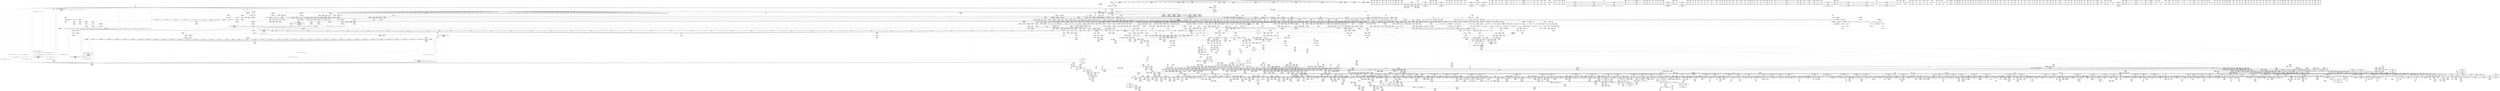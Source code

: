 digraph {
	CE0x6178440 [shape=record,shape=Mrecord,label="{CE0x6178440|tomoyo_path_chown:_coerce.dive1}"]
	CE0x7a67770 [shape=record,shape=Mrecord,label="{CE0x7a67770|GLOBAL:_tomoyo_add_slash|*Constant*}"]
	CE0x439a380 [shape=record,shape=Mrecord,label="{CE0x439a380|rcu_lock_acquire:_bb}"]
	CE0x5da6070 [shape=record,shape=Mrecord,label="{CE0x5da6070|GLOBAL:_tomoyo_read_lock|*Constant*}"]
	CE0x4391580 [shape=record,shape=Mrecord,label="{CE0x4391580|_call_void_mcount()_#3}"]
	CE0x4424420 [shape=record,shape=Mrecord,label="{CE0x4424420|tomoyo_get_mode:_conv10|security/tomoyo/util.c,985}"]
	CE0x5e70df0 [shape=record,shape=Mrecord,label="{CE0x5e70df0|gid_valid:_call|include/linux/uidgid.h,105|*SummSink*}"]
	CE0x62c7870 [shape=record,shape=Mrecord,label="{CE0x62c7870|tomoyo_path_chown:_tmp12|security/tomoyo/tomoyo.c,382}"]
	CE0x5ea6100 [shape=record,shape=Mrecord,label="{CE0x5ea6100|tomoyo_path_number_perm:_if.then3|*SummSource*}"]
	CE0x61192d0 [shape=record,shape=Mrecord,label="{CE0x61192d0|tomoyo_fill_path_info:_const_len6|security/tomoyo/util.c,668}"]
	CE0x629b8e0 [shape=record,shape=Mrecord,label="{CE0x629b8e0|i32_8|*Constant*|*SummSink*}"]
	CE0x616c3e0 [shape=record,shape=Mrecord,label="{CE0x616c3e0|i64*_getelementptr_inbounds_(_5_x_i64_,_5_x_i64_*___llvm_gcov_ctr28130,_i64_0,_i64_0)|*Constant*}"]
	CE0x7911070 [shape=record,shape=Mrecord,label="{CE0x7911070|16:_%struct.dentry*,_:_SCMRE_40,168_|*MultipleSource*|security/tomoyo/file.c, 694|security/tomoyo/file.c,694|security/tomoyo/file.c,694|Function::tomoyo_path_number_perm&Arg::path::|Function::tomoyo_path_chown&Arg::path::}"]
	CE0x772dc10 [shape=record,shape=Mrecord,label="{CE0x772dc10|tomoyo_path_chown:_tmp20|security/tomoyo/tomoyo.c,383}"]
	CE0x62bd5d0 [shape=record,shape=Mrecord,label="{CE0x62bd5d0|tomoyo_path_chown:_tmp10|security/tomoyo/tomoyo.c,382|*SummSource*}"]
	CE0x6230d00 [shape=record,shape=Mrecord,label="{CE0x6230d00|0:_%struct.tomoyo_obj_info*,_24:_%struct.tomoyo_path_info*,_32:_i64,_40:_i8,_72:_i8,_76:_i8,_:_SCMRE_41,42_}"]
	CE0x619bb80 [shape=record,shape=Mrecord,label="{CE0x619bb80|i64*_getelementptr_inbounds_(_22_x_i64_,_22_x_i64_*___llvm_gcov_ctr9,_i64_0,_i64_8)|*Constant*|*SummSource*}"]
	CE0x4fd0d30 [shape=record,shape=Mrecord,label="{CE0x4fd0d30|tomoyo_get_mode:_tmp18|security/tomoyo/util.c,985|*SummSink*}"]
	CE0x50cb5a0 [shape=record,shape=Mrecord,label="{CE0x50cb5a0|tomoyo_get_mode:_call|security/tomoyo/util.c,980|*SummSource*}"]
	CE0x77b3340 [shape=record,shape=Mrecord,label="{CE0x77b3340|gid_valid:_tmp|*SummSource*}"]
	CE0x5e1f810 [shape=record,shape=Mrecord,label="{CE0x5e1f810|VOIDTB_TE:_CE_157,158_}"]
	CE0x442f530 [shape=record,shape=Mrecord,label="{CE0x442f530|0:_i32,_:_SCMR_3,4_}"]
	CE0x615a750 [shape=record,shape=Mrecord,label="{CE0x615a750|128:_i8*,_1208:_%struct.file*,_:_CMRE_43,44_}"]
	CE0x5f1c690 [shape=record,shape=Mrecord,label="{CE0x5f1c690|i64_14|*Constant*|*SummSink*}"]
	CE0x629bc80 [shape=record,shape=Mrecord,label="{CE0x629bc80|0:_i32,_:_SCMR_2,3_}"]
	CE0x4f71d60 [shape=record,shape=Mrecord,label="{CE0x4f71d60|tomoyo_read_unlock:_tmp|*SummSink*}"]
	CE0x6047b30 [shape=record,shape=Mrecord,label="{CE0x6047b30|i64_8|*Constant*}"]
	CE0x7880350 [shape=record,shape=Mrecord,label="{CE0x7880350|tomoyo_audit_path_number_log:_tmp7|security/tomoyo/file.c,225|*SummSource*}"]
	CE0x62c7080 [shape=record,shape=Mrecord,label="{CE0x62c7080|uid_valid:_tmp8|include/linux/uidgid.h,100|*SummSink*}"]
	CE0x7749150 [shape=record,shape=Mrecord,label="{CE0x7749150|tomoyo_get_realpath:_if.then|*SummSource*}"]
	CE0x5dcc110 [shape=record,shape=Mrecord,label="{CE0x5dcc110|i64*_getelementptr_inbounds_(_12_x_i64_,_12_x_i64_*___llvm_gcov_ctr31133,_i64_0,_i64_0)|*Constant*|*SummSource*}"]
	CE0x6d71840 [shape=record,shape=Mrecord,label="{CE0x6d71840|tomoyo_path_number_perm:_retval.0|*SummSource*}"]
	CE0x781a460 [shape=record,shape=Mrecord,label="{CE0x781a460|gid_valid:_lnot|include/linux/uidgid.h,105}"]
	CE0x776e650 [shape=record,shape=Mrecord,label="{CE0x776e650|0:_%struct.tomoyo_obj_info*,_24:_%struct.tomoyo_path_info*,_32:_i64,_40:_i8,_72:_i8,_76:_i8,_:_SCMRE_54,55_}"]
	CE0x60a7c40 [shape=record,shape=Mrecord,label="{CE0x60a7c40|tomoyo_path_chown:_conv|security/tomoyo/tomoyo.c,381|*SummSink*}"]
	CE0x7737c50 [shape=record,shape=Mrecord,label="{CE0x7737c50|tomoyo_path_chown:_tmp21|security/tomoyo/tomoyo.c,384}"]
	CE0x77c31c0 [shape=record,shape=Mrecord,label="{CE0x77c31c0|0:_i8*,_array:_GCRE_tomoyo_mac_keywords_external_constant_42_x_i8*_:_elem_31::|security/tomoyo/file.c,233}"]
	CE0x43a6940 [shape=record,shape=Mrecord,label="{CE0x43a6940|i64_3|*Constant*}"]
	CE0x4fa5730 [shape=record,shape=Mrecord,label="{CE0x4fa5730|uid_eq:_bb}"]
	CE0x793b890 [shape=record,shape=Mrecord,label="{CE0x793b890|i64*_getelementptr_inbounds_(_2_x_i64_,_2_x_i64_*___llvm_gcov_ctr32197,_i64_0,_i64_1)|*Constant*|*SummSource*}"]
	CE0x6053dd0 [shape=record,shape=Mrecord,label="{CE0x6053dd0|i64_0|*Constant*}"]
	CE0x6122a40 [shape=record,shape=Mrecord,label="{CE0x6122a40|tomoyo_path_chown:_tmp9|security/tomoyo/tomoyo.c,381|*SummSource*}"]
	CE0x42b84d0 [shape=record,shape=Mrecord,label="{CE0x42b84d0|i64*_null|*Constant*|*SummSink*}"]
	CE0x43b8760 [shape=record,shape=Mrecord,label="{CE0x43b8760|tomoyo_path_number_perm:_tmp5|security/tomoyo/file.c,695|*SummSink*}"]
	CE0x5d8de30 [shape=record,shape=Mrecord,label="{CE0x5d8de30|tomoyo_domain:_tmp11|security/tomoyo/common.h,1205|*SummSource*}"]
	CE0x502d4b0 [shape=record,shape=Mrecord,label="{CE0x502d4b0|VOIDTB_TE:_CE_211,212_}"]
	CE0x6d6ffa0 [shape=record,shape=Mrecord,label="{CE0x6d6ffa0|rcu_lock_acquire:_bb|*SummSink*}"]
	CE0x7712820 [shape=record,shape=Mrecord,label="{CE0x7712820|tomoyo_get_realpath:_bb|*SummSink*}"]
	CE0x60b6b10 [shape=record,shape=Mrecord,label="{CE0x60b6b10|__llvm_gcov_indirect_counter_increment:_pred}"]
	CE0x4f98c50 [shape=record,shape=Mrecord,label="{CE0x4f98c50|_call_void_mcount()_#3|*SummSource*}"]
	CE0x5eb6dc0 [shape=record,shape=Mrecord,label="{CE0x5eb6dc0|_ret_i32_%tmp4,_!dbg_!38904|include/linux/uidgid.h,34|*SummSink*}"]
	CE0x4fa9d80 [shape=record,shape=Mrecord,label="{CE0x4fa9d80|tomoyo_add_slash:_call|security/tomoyo/file.c,136|*SummSource*}"]
	CE0x6239020 [shape=record,shape=Mrecord,label="{CE0x6239020|tomoyo_path_number_perm:_name|security/tomoyo/file.c,718}"]
	CE0x5e7c7a0 [shape=record,shape=Mrecord,label="{CE0x5e7c7a0|VOIDTB_TE:_CE_288,296_}"]
	CE0x636a050 [shape=record,shape=Mrecord,label="{CE0x636a050|i64_24|*Constant*|*SummSink*}"]
	CE0x51974a0 [shape=record,shape=Mrecord,label="{CE0x51974a0|GLOBAL:_tomoyo_profile|*Constant*|*SummSink*}"]
	CE0x7a89f70 [shape=record,shape=Mrecord,label="{CE0x7a89f70|i64_2|*Constant*}"]
	CE0x61848a0 [shape=record,shape=Mrecord,label="{CE0x61848a0|tomoyo_path_number_perm:_type|Function::tomoyo_path_number_perm&Arg::type::|*SummSink*}"]
	CE0x6357b00 [shape=record,shape=Mrecord,label="{CE0x6357b00|i64*_getelementptr_inbounds_(_6_x_i64_,_6_x_i64_*___llvm_gcov_ctr25,_i64_0,_i64_5)|*Constant*|*SummSource*}"]
	CE0x613d6e0 [shape=record,shape=Mrecord,label="{CE0x613d6e0|tomoyo_fill_path_info:_tmp|*SummSink*}"]
	CE0x78433e0 [shape=record,shape=Mrecord,label="{CE0x78433e0|tomoyo_fill_path_info:_tmp3|security/tomoyo/util.c,667}"]
	CE0x4391ea0 [shape=record,shape=Mrecord,label="{CE0x4391ea0|tomoyo_domain:_tmp9|security/tomoyo/common.h,1205|*SummSink*}"]
	CE0x4f40860 [shape=record,shape=Mrecord,label="{CE0x4f40860|tomoyo_const_part_length:_tmp44|security/tomoyo/util.c,645|*SummSink*}"]
	CE0x6300b90 [shape=record,shape=Mrecord,label="{CE0x6300b90|srcu_read_lock:_sp|Function::srcu_read_lock&Arg::sp::}"]
	CE0x7747e70 [shape=record,shape=Mrecord,label="{CE0x7747e70|tomoyo_fill_path_info:_name1|security/tomoyo/util.c,663}"]
	CE0x5e47910 [shape=record,shape=Mrecord,label="{CE0x5e47910|GLOBAL:_tomoyo_realpath_from_path|*Constant*|*SummSource*}"]
	CE0x5f050e0 [shape=record,shape=Mrecord,label="{CE0x5f050e0|tomoyo_get_realpath:_tmp9|security/tomoyo/file.c,155}"]
	CE0x42b83a0 [shape=record,shape=Mrecord,label="{CE0x42b83a0|i64_1|*Constant*}"]
	CE0x78f6a60 [shape=record,shape=Mrecord,label="{CE0x78f6a60|uid_valid:_call|include/linux/uidgid.h,100|*SummSink*}"]
	CE0x5307a10 [shape=record,shape=Mrecord,label="{CE0x5307a10|i64*_getelementptr_inbounds_(_2_x_i64_,_2_x_i64_*___llvm_gcov_ctr53148,_i64_0,_i64_1)|*Constant*|*SummSink*}"]
	CE0x6104130 [shape=record,shape=Mrecord,label="{CE0x6104130|tomoyo_get_mode:_tmp13|security/tomoyo/util.c,982}"]
	CE0x6112410 [shape=record,shape=Mrecord,label="{CE0x6112410|tomoyo_print_ulong:_buffer_len|Function::tomoyo_print_ulong&Arg::buffer_len::|*SummSource*}"]
	CE0x52159a0 [shape=record,shape=Mrecord,label="{CE0x52159a0|tomoyo_get_mode:_retval.0|*SummSink*}"]
	CE0x4f3ba40 [shape=record,shape=Mrecord,label="{CE0x4f3ba40|GLOBAL:___llvm_gcov_ctr31133|Global_var:__llvm_gcov_ctr31133|*SummSink*}"]
	CE0x6184540 [shape=record,shape=Mrecord,label="{CE0x6184540|i8_6|*Constant*}"]
	CE0x7876750 [shape=record,shape=Mrecord,label="{CE0x7876750|16:_%struct.dentry*,_:_SCMRE_0,1_|*MultipleSource*|security/tomoyo/file.c, 694|security/tomoyo/file.c,694|security/tomoyo/file.c,694|Function::tomoyo_path_number_perm&Arg::path::|Function::tomoyo_path_chown&Arg::path::}"]
	CE0x61c49c0 [shape=record,shape=Mrecord,label="{CE0x61c49c0|i8_1|*Constant*|*SummSource*}"]
	CE0x62e7cf0 [shape=record,shape=Mrecord,label="{CE0x62e7cf0|tomoyo_path_chown:_call7|security/tomoyo/tomoyo.c,382|*SummSource*}"]
	CE0x44be560 [shape=record,shape=Mrecord,label="{CE0x44be560|tomoyo_get_mode:_tmp10|security/tomoyo/util.c,982|*SummSink*}"]
	CE0x4fff6c0 [shape=record,shape=Mrecord,label="{CE0x4fff6c0|tomoyo_get_mode:_tmp21|security/tomoyo/util.c,985|*SummSink*}"]
	CE0x60b7530 [shape=record,shape=Mrecord,label="{CE0x60b7530|i1_false|*Constant*}"]
	CE0x78c4bc0 [shape=record,shape=Mrecord,label="{CE0x78c4bc0|_call_void_tomoyo_add_slash(%struct.tomoyo_path_info*_%buf)_#9,_!dbg_!38934|security/tomoyo/file.c,709|*SummSink*}"]
	CE0x78cf5f0 [shape=record,shape=Mrecord,label="{CE0x78cf5f0|__kuid_val:_val|include/linux/uidgid.h,34|*SummSource*}"]
	CE0x4201020 [shape=record,shape=Mrecord,label="{CE0x4201020|tomoyo_init_request_info:_r|Function::tomoyo_init_request_info&Arg::r::|*SummSink*}"]
	CE0x61d51c0 [shape=record,shape=Mrecord,label="{CE0x61d51c0|gid_valid:_coerce.dive1|include/linux/uidgid.h,105|*SummSink*}"]
	CE0x77a5780 [shape=record,shape=Mrecord,label="{CE0x77a5780|i64*_getelementptr_inbounds_(_2_x_i64_,_2_x_i64_*___llvm_gcov_ctr36193,_i64_0,_i64_0)|*Constant*|*SummSink*}"]
	CE0x61b2c30 [shape=record,shape=Mrecord,label="{CE0x61b2c30|tomoyo_fill_path_info:_is_patterned|security/tomoyo/util.c,668|*SummSource*}"]
	CE0x50902c0 [shape=record,shape=Mrecord,label="{CE0x50902c0|tomoyo_const_part_length:_tmp31|security/tomoyo/util.c,641}"]
	CE0x773c4e0 [shape=record,shape=Mrecord,label="{CE0x773c4e0|__kgid_val:_tmp3}"]
	CE0x4eda0a0 [shape=record,shape=Mrecord,label="{CE0x4eda0a0|tomoyo_domain:_do.body|*SummSource*}"]
	CE0x7825020 [shape=record,shape=Mrecord,label="{CE0x7825020|0:_%struct.tomoyo_obj_info*,_24:_%struct.tomoyo_path_info*,_32:_i64,_40:_i8,_72:_i8,_76:_i8,_:_SCMRE_62,63_}"]
	CE0x7746e60 [shape=record,shape=Mrecord,label="{CE0x7746e60|tomoyo_fill_path_info:_tmp11|security/tomoyo/util.c,667}"]
	CE0x60acd60 [shape=record,shape=Mrecord,label="{CE0x60acd60|_ret_void,_!dbg_!38908|include/linux/rcupdate.h,424|*SummSource*}"]
	CE0x6205e30 [shape=record,shape=Mrecord,label="{CE0x6205e30|128:_i8*,_1208:_%struct.file*,_:_CMRE_104,112_|*MultipleSource*|security/tomoyo/common.h,1205|security/tomoyo/common.h,1205}"]
	CE0x51bdfb0 [shape=record,shape=Mrecord,label="{CE0x51bdfb0|__kgid_val:_tmp2}"]
	CE0x5dd4a40 [shape=record,shape=Mrecord,label="{CE0x5dd4a40|i64*_getelementptr_inbounds_(_31_x_i64_,_31_x_i64_*___llvm_gcov_ctr43150,_i64_0,_i64_21)|*Constant*}"]
	CE0x6301500 [shape=record,shape=Mrecord,label="{CE0x6301500|tomoyo_init_request_info:_bb}"]
	CE0x5d1df50 [shape=record,shape=Mrecord,label="{CE0x5d1df50|i32_2|*Constant*}"]
	CE0x636b600 [shape=record,shape=Mrecord,label="{CE0x636b600|tomoyo_path_chown:_error.0|*SummSink*}"]
	CE0x7917240 [shape=record,shape=Mrecord,label="{CE0x7917240|uid_valid:_tmp1}"]
	CE0x4ec5d80 [shape=record,shape=Mrecord,label="{CE0x4ec5d80|tomoyo_audit_path_number_log:_arrayidx5|security/tomoyo/file.c,233|*SummSource*}"]
	CE0x619b300 [shape=record,shape=Mrecord,label="{CE0x619b300|tomoyo_path_number_perm:_tmp21|security/tomoyo/file.c,705|*SummSink*}"]
	CE0x5e928d0 [shape=record,shape=Mrecord,label="{CE0x5e928d0|0:_i8*,_8:_i32,_12:_i16,_14:_i8,_15:_i8,_:_SCMRE_14,15_|*MultipleSource*|security/tomoyo/file.c, 698|Function::tomoyo_get_realpath&Arg::buf::|Function::tomoyo_add_slash&Arg::buf::|security/tomoyo/file.c,718}"]
	CE0x43206b0 [shape=record,shape=Mrecord,label="{CE0x43206b0|GLOBAL:___kgid_val|*Constant*}"]
	CE0x4130e40 [shape=record,shape=Mrecord,label="{CE0x4130e40|tomoyo_init_request_info:_tmp9|security/tomoyo/util.c,1006}"]
	CE0x4399f80 [shape=record,shape=Mrecord,label="{CE0x4399f80|_call_void_mcount()_#3|*SummSink*}"]
	CE0x4f410a0 [shape=record,shape=Mrecord,label="{CE0x4f410a0|tomoyo_const_part_length:_tmp45|security/tomoyo/util.c,645|*SummSource*}"]
	CE0x5f553f0 [shape=record,shape=Mrecord,label="{CE0x5f553f0|tomoyo_audit_path_number_log:_param6|security/tomoyo/file.c,235|*SummSource*}"]
	CE0x6d5db50 [shape=record,shape=Mrecord,label="{CE0x6d5db50|GLOBAL:_current_task|Global_var:current_task|*SummSink*}"]
	CE0x628c540 [shape=record,shape=Mrecord,label="{CE0x628c540|gid_valid:_coerce.dive1|include/linux/uidgid.h,105|*SummSource*}"]
	CE0x51f61c0 [shape=record,shape=Mrecord,label="{CE0x51f61c0|tomoyo_audit_path_number_log:_tmp10|security/tomoyo/file.c,231}"]
	CE0x78e6ed0 [shape=record,shape=Mrecord,label="{CE0x78e6ed0|i32_1|*Constant*|*SummSink*}"]
	CE0x6091ad0 [shape=record,shape=Mrecord,label="{CE0x6091ad0|tomoyo_path_number_perm:_tmp36|security/tomoyo/file.c,717|*SummSource*}"]
	CE0x5271430 [shape=record,shape=Mrecord,label="{CE0x5271430|0:_%struct.tomoyo_obj_info*,_24:_%struct.tomoyo_path_info*,_32:_i64,_40:_i8,_72:_i8,_76:_i8,_:_SCMRE_48,49_}"]
	CE0x50637b0 [shape=record,shape=Mrecord,label="{CE0x50637b0|tomoyo_const_part_length:_return|*SummSink*}"]
	CE0x43916d0 [shape=record,shape=Mrecord,label="{CE0x43916d0|_call_void_mcount()_#3|*SummSink*}"]
	CE0x7808790 [shape=record,shape=Mrecord,label="{CE0x7808790|tomoyo_get_realpath:_tmp3|security/tomoyo/file.c,151}"]
	CE0x42a4f90 [shape=record,shape=Mrecord,label="{CE0x42a4f90|0:_i8*,_array:_GCRE_tomoyo_mac_keywords_external_constant_42_x_i8*_:_elem_6::|security/tomoyo/file.c,233}"]
	CE0x79d4680 [shape=record,shape=Mrecord,label="{CE0x79d4680|tomoyo_init_request_info:_tmp2|security/tomoyo/util.c,1003|*SummSource*}"]
	CE0x62a8260 [shape=record,shape=Mrecord,label="{CE0x62a8260|tomoyo_get_mode:_if.then2}"]
	CE0x5dd5120 [shape=record,shape=Mrecord,label="{CE0x5dd5120|i64*_getelementptr_inbounds_(_31_x_i64_,_31_x_i64_*___llvm_gcov_ctr43150,_i64_0,_i64_21)|*Constant*|*SummSink*}"]
	CE0x78cb3e0 [shape=record,shape=Mrecord,label="{CE0x78cb3e0|tomoyo_domain:_tmp21|security/tomoyo/common.h,1205|*SummSink*}"]
	CE0x5107c60 [shape=record,shape=Mrecord,label="{CE0x5107c60|i64*_getelementptr_inbounds_(_2_x_i64_,_2_x_i64_*___llvm_gcov_ctr36193,_i64_0,_i64_1)|*Constant*|*SummSink*}"]
	CE0x78a7750 [shape=record,shape=Mrecord,label="{CE0x78a7750|tomoyo_const_part_length:_tmp17|security/tomoyo/util.c,627|*SummSource*}"]
	CE0x6d72260 [shape=record,shape=Mrecord,label="{CE0x6d72260|i64*_getelementptr_inbounds_(_22_x_i64_,_22_x_i64_*___llvm_gcov_ctr9,_i64_0,_i64_21)|*Constant*}"]
	CE0x5ef76b0 [shape=record,shape=Mrecord,label="{CE0x5ef76b0|rcu_lock_release:_tmp6|*SummSource*}"]
	CE0x5ebd9b0 [shape=record,shape=Mrecord,label="{CE0x5ebd9b0|i64*_getelementptr_inbounds_(_2_x_i64_,_2_x_i64_*___llvm_gcov_ctr22,_i64_0,_i64_0)|*Constant*|*SummSource*}"]
	CE0x4ea0b30 [shape=record,shape=Mrecord,label="{CE0x4ea0b30|GLOBAL:___llvm_gcov_ctr54147|Global_var:__llvm_gcov_ctr54147|*SummSink*}"]
	CE0x508a810 [shape=record,shape=Mrecord,label="{CE0x508a810|tomoyo_print_ulong:_tmp6|security/tomoyo/util.c,240}"]
	CE0x44241f0 [shape=record,shape=Mrecord,label="{CE0x44241f0|tomoyo_get_mode:_conv10|security/tomoyo/util.c,985|*SummSink*}"]
	CE0x77a18b0 [shape=record,shape=Mrecord,label="{CE0x77a18b0|i64*_getelementptr_inbounds_(_22_x_i64_,_22_x_i64_*___llvm_gcov_ctr9,_i64_0,_i64_0)|*Constant*|*SummSink*}"]
	CE0x4269940 [shape=record,shape=Mrecord,label="{CE0x4269940|__kgid_val:_tmp|*SummSource*}"]
	CE0x4361250 [shape=record,shape=Mrecord,label="{CE0x4361250|tomoyo_const_part_length:_tmp16|security/tomoyo/util.c,627|*SummSink*}"]
	CE0x50f2960 [shape=record,shape=Mrecord,label="{CE0x50f2960|tomoyo_const_part_length:_while.end}"]
	CE0x5de0af0 [shape=record,shape=Mrecord,label="{CE0x5de0af0|tomoyo_fill_path_info:_call2|security/tomoyo/util.c,666|*SummSink*}"]
	CE0x776e7d0 [shape=record,shape=Mrecord,label="{CE0x776e7d0|0:_%struct.tomoyo_obj_info*,_24:_%struct.tomoyo_path_info*,_32:_i64,_40:_i8,_72:_i8,_76:_i8,_:_SCMRE_55,56_}"]
	CE0x5da3be0 [shape=record,shape=Mrecord,label="{CE0x5da3be0|tomoyo_domain:_tmp|*SummSource*}"]
	CE0x61167e0 [shape=record,shape=Mrecord,label="{CE0x61167e0|tomoyo_path_chown:_uid.coerce|Function::tomoyo_path_chown&Arg::uid.coerce::}"]
	CE0x601eaf0 [shape=record,shape=Mrecord,label="{CE0x601eaf0|tomoyo_path_number_perm:_cmp19|security/tomoyo/file.c,721|*SummSink*}"]
	CE0x4feee90 [shape=record,shape=Mrecord,label="{CE0x4feee90|VOIDTB_TE:_CE_6376,6384_|*MultipleSource*|security/tomoyo/util.c,1010|Function::tomoyo_get_mode&Arg::ns::}"]
	CE0x78509d0 [shape=record,shape=Mrecord,label="{CE0x78509d0|tomoyo_init_request_info:_tmp8|security/tomoyo/util.c,1005|*SummSink*}"]
	CE0x50a7aa0 [shape=record,shape=Mrecord,label="{CE0x50a7aa0|i32_2|*Constant*}"]
	CE0x43bf230 [shape=record,shape=Mrecord,label="{CE0x43bf230|tomoyo_path_number_perm:_buf|security/tomoyo/file.c, 698}"]
	CE0x4ea02b0 [shape=record,shape=Mrecord,label="{CE0x4ea02b0|tomoyo_add_slash:_tmp8|security/tomoyo/file.c,132|*SummSource*}"]
	CE0x4200f60 [shape=record,shape=Mrecord,label="{CE0x4200f60|tomoyo_init_request_info:_r|Function::tomoyo_init_request_info&Arg::r::|*SummSource*}"]
	CE0x5dcbb90 [shape=record,shape=Mrecord,label="{CE0x5dcbb90|i32_78|*Constant*|*SummSink*}"]
	CE0x786f140 [shape=record,shape=Mrecord,label="{CE0x786f140|i64*_getelementptr_inbounds_(_2_x_i64_,_2_x_i64_*___llvm_gcov_ctr35194,_i64_0,_i64_1)|*Constant*|*SummSource*}"]
	CE0x5d324c0 [shape=record,shape=Mrecord,label="{CE0x5d324c0|tomoyo_audit_path_number_log:_sw.bb1}"]
	CE0x45183b0 [shape=record,shape=Mrecord,label="{CE0x45183b0|tomoyo_audit_path_number_log:_sw.bb1|*SummSink*}"]
	CE0x4faa040 [shape=record,shape=Mrecord,label="{CE0x4faa040|_call_void_tomoyo_fill_path_info(%struct.tomoyo_path_info*_%buf)_#9,_!dbg_!38911|security/tomoyo/file.c,137|*SummSink*}"]
	CE0x5247f80 [shape=record,shape=Mrecord,label="{CE0x5247f80|VOIDTB_TE:_CE_163,164_}"]
	CE0x77672c0 [shape=record,shape=Mrecord,label="{CE0x77672c0|_ret_i32_%error.1,_!dbg_!38924|security/tomoyo/tomoyo.c,385|*SummSink*}"]
	CE0x76e65a0 [shape=record,shape=Mrecord,label="{CE0x76e65a0|0:_i32,_:_SCMR_0,1_}"]
	CE0x79fc920 [shape=record,shape=Mrecord,label="{CE0x79fc920|tomoyo_print_ulong:_conv10|security/tomoyo/util.c,243}"]
	CE0x7a3b7e0 [shape=record,shape=Mrecord,label="{CE0x7a3b7e0|i64*_getelementptr_inbounds_(_5_x_i64_,_5_x_i64_*___llvm_gcov_ctr28130,_i64_0,_i64_3)|*Constant*|*SummSource*}"]
	CE0x424b800 [shape=record,shape=Mrecord,label="{CE0x424b800|VOIDTB_TE:_CE_198,199_}"]
	CE0x6104c10 [shape=record,shape=Mrecord,label="{CE0x6104c10|i64*_getelementptr_inbounds_(_12_x_i64_,_12_x_i64_*___llvm_gcov_ctr31133,_i64_0,_i64_6)|*Constant*}"]
	CE0x5e1fa30 [shape=record,shape=Mrecord,label="{CE0x5e1fa30|VOIDTB_TE:_CE_159,160_}"]
	CE0x61b2df0 [shape=record,shape=Mrecord,label="{CE0x61b2df0|tomoyo_fill_path_info:_is_patterned|security/tomoyo/util.c,668|*SummSink*}"]
	CE0x61b3440 [shape=record,shape=Mrecord,label="{CE0x61b3440|tomoyo_fill_path_info:_frombool10|security/tomoyo/util.c,668|*SummSink*}"]
	CE0x4277650 [shape=record,shape=Mrecord,label="{CE0x4277650|tomoyo_get_mode:_entry|*SummSource*}"]
	CE0x631af60 [shape=record,shape=Mrecord,label="{CE0x631af60|%struct.lockdep_map*_null|*Constant*}"]
	CE0x634c060 [shape=record,shape=Mrecord,label="{CE0x634c060|40:_%struct.tomoyo_policy_namespace*,_48:_i8,_:_GCRE_tomoyo_kernel_domain_external_global_%struct.tomoyo_domain_info_48,49_|*MultipleSource*|security/tomoyo/util.c,1005|Function::tomoyo_init_request_info&Arg::domain::|security/tomoyo/util.c,1007}"]
	CE0x4553980 [shape=record,shape=Mrecord,label="{CE0x4553980|__kgid_val:_val|include/linux/uidgid.h,39}"]
	CE0x51085b0 [shape=record,shape=Mrecord,label="{CE0x51085b0|gid_eq:_tmp|*SummSource*}"]
	CE0x61784b0 [shape=record,shape=Mrecord,label="{CE0x61784b0|tomoyo_path_chown:_coerce.dive1|*SummSource*}"]
	CE0x6d6ea90 [shape=record,shape=Mrecord,label="{CE0x6d6ea90|rcu_lock_acquire:_tmp5|include/linux/rcupdate.h,418|*SummSink*}"]
	CE0x5203fa0 [shape=record,shape=Mrecord,label="{CE0x5203fa0|__llvm_gcov_indirect_counter_increment114:_counters|Function::__llvm_gcov_indirect_counter_increment114&Arg::counters::|*SummSource*}"]
	CE0x61b3100 [shape=record,shape=Mrecord,label="{CE0x61b3100|tomoyo_fill_path_info:_frombool10|security/tomoyo/util.c,668}"]
	CE0x7a23730 [shape=record,shape=Mrecord,label="{CE0x7a23730|tomoyo_add_slash:_tmp5|security/tomoyo/file.c,131}"]
	CE0x4f98620 [shape=record,shape=Mrecord,label="{CE0x4f98620|i64*_getelementptr_inbounds_(_11_x_i64_,_11_x_i64_*___llvm_gcov_ctr54147,_i64_0,_i64_0)|*Constant*|*SummSource*}"]
	CE0x7a31100 [shape=record,shape=Mrecord,label="{CE0x7a31100|tomoyo_path_number_perm:_tmp7|security/tomoyo/file.c,701}"]
	CE0x5ed9b80 [shape=record,shape=Mrecord,label="{CE0x5ed9b80|__llvm_gcov_indirect_counter_increment:_bb4|*SummSource*}"]
	CE0x631a440 [shape=record,shape=Mrecord,label="{CE0x631a440|_call_void_mcount()_#3}"]
	CE0x60c6f90 [shape=record,shape=Mrecord,label="{CE0x60c6f90|tomoyo_get_mode:_if.end|*SummSource*}"]
	CE0x5e67f80 [shape=record,shape=Mrecord,label="{CE0x5e67f80|i64_ptrtoint_(i8*_blockaddress(_rcu_lock_release,_%__here)_to_i64)|*Constant*|*SummSink*}"]
	CE0x51d4ce0 [shape=record,shape=Mrecord,label="{CE0x51d4ce0|tomoyo_path_number_perm:_cmp19|security/tomoyo/file.c,721}"]
	CE0x7791150 [shape=record,shape=Mrecord,label="{CE0x7791150|_call_void_mcount()_#3}"]
	CE0x779e4f0 [shape=record,shape=Mrecord,label="{CE0x779e4f0|i32_55|*Constant*|*SummSource*}"]
	CE0x7917320 [shape=record,shape=Mrecord,label="{CE0x7917320|uid_valid:_tmp1|*SummSource*}"]
	CE0x5f00630 [shape=record,shape=Mrecord,label="{CE0x5f00630|GLOBAL:___llvm_gcov_ctr43150|Global_var:__llvm_gcov_ctr43150|*SummSink*}"]
	CE0x4fa5c40 [shape=record,shape=Mrecord,label="{CE0x4fa5c40|tomoyo_audit_path_number_log:_tmp3|security/tomoyo/file.c,215}"]
	CE0x5ee9a60 [shape=record,shape=Mrecord,label="{CE0x5ee9a60|gid_eq:_tmp1}"]
	CE0x7810bc0 [shape=record,shape=Mrecord,label="{CE0x7810bc0|_call_void_mcount()_#3|*SummSource*}"]
	CE0x790ff80 [shape=record,shape=Mrecord,label="{CE0x790ff80|tomoyo_get_mode:_cmp|security/tomoyo/util.c,982|*SummSink*}"]
	CE0x78fd490 [shape=record,shape=Mrecord,label="{CE0x78fd490|tomoyo_init_request_info:_tmp7|security/tomoyo/util.c,1005}"]
	CE0x6d6f7a0 [shape=record,shape=Mrecord,label="{CE0x6d6f7a0|_call_void_lock_acquire(%struct.lockdep_map*_%map,_i32_0,_i32_0,_i32_2,_i32_0,_%struct.lockdep_map*_null,_i64_ptrtoint_(i8*_blockaddress(_rcu_lock_acquire,_%__here)_to_i64))_#9,_!dbg_!38907|include/linux/rcupdate.h,418|*SummSink*}"]
	CE0x4ed9b60 [shape=record,shape=Mrecord,label="{CE0x4ed9b60|tomoyo_domain:_tmp10|security/tomoyo/common.h,1205}"]
	CE0x52487e0 [shape=record,shape=Mrecord,label="{CE0x52487e0|tomoyo_path_number_perm:_bb}"]
	CE0x5215370 [shape=record,shape=Mrecord,label="{CE0x5215370|tomoyo_get_mode:_tmp27|security/tomoyo/util.c,988}"]
	CE0x43622e0 [shape=record,shape=Mrecord,label="{CE0x43622e0|tomoyo_const_part_length:_tmp19|security/tomoyo/util.c,628|*SummSink*}"]
	CE0x5e1f920 [shape=record,shape=Mrecord,label="{CE0x5e1f920|VOIDTB_TE:_CE_158,159_}"]
	CE0x77c3380 [shape=record,shape=Mrecord,label="{CE0x77c3380|0:_i8*,_array:_GCRE_tomoyo_mac_keywords_external_constant_42_x_i8*_:_elem_32::|security/tomoyo/file.c,233}"]
	CE0x5ebd720 [shape=record,shape=Mrecord,label="{CE0x5ebd720|VOIDTB_TE:_CE_310,311_}"]
	CE0x60ac7b0 [shape=record,shape=Mrecord,label="{CE0x60ac7b0|tomoyo_print_ulong:_tmp12|security/tomoyo/util.c,242}"]
	CE0x62bc580 [shape=record,shape=Mrecord,label="{CE0x62bc580|tomoyo_audit_path_number_log:_tmp8|security/tomoyo/file.c,228|*SummSink*}"]
	CE0x6d707d0 [shape=record,shape=Mrecord,label="{CE0x6d707d0|tomoyo_path_number_perm:_tmp49|security/tomoyo/file.c,723}"]
	CE0x43d9e60 [shape=record,shape=Mrecord,label="{CE0x43d9e60|tomoyo_audit_path_number_log:_tmp2|security/tomoyo/file.c,213}"]
	CE0x5235130 [shape=record,shape=Mrecord,label="{CE0x5235130|i64_5|*Constant*}"]
	CE0x531bdd0 [shape=record,shape=Mrecord,label="{CE0x531bdd0|rcu_lock_acquire:_tmp|*SummSink*}"]
	CE0x5e2f630 [shape=record,shape=Mrecord,label="{CE0x5e2f630|tomoyo_path_number_perm:_tmp31|security/tomoyo/file.c,710|*SummSink*}"]
	CE0x5094430 [shape=record,shape=Mrecord,label="{CE0x5094430|tomoyo_get_mode:_tmp26|security/tomoyo/util.c,987}"]
	CE0x5216720 [shape=record,shape=Mrecord,label="{CE0x5216720|COLLAPSED:_GCMRE___llvm_gcov_ctr9_internal_global_22_x_i64_zeroinitializer:_elem_0:default:}"]
	CE0x5dd8130 [shape=record,shape=Mrecord,label="{CE0x5dd8130|i64*_getelementptr_inbounds_(_2_x_i64_,_2_x_i64_*___llvm_gcov_ctr33196,_i64_0,_i64_0)|*Constant*|*SummSink*}"]
	CE0x5e93070 [shape=record,shape=Mrecord,label="{CE0x5e93070|tomoyo_path_number_perm:_tmp41|security/tomoyo/file.c,718|*SummSource*}"]
	CE0x6d723a0 [shape=record,shape=Mrecord,label="{CE0x6d723a0|i64*_getelementptr_inbounds_(_22_x_i64_,_22_x_i64_*___llvm_gcov_ctr9,_i64_0,_i64_21)|*Constant*|*SummSource*}"]
	CE0x4391d40 [shape=record,shape=Mrecord,label="{CE0x4391d40|tomoyo_domain:_tmp13|security/tomoyo/common.h,1205|*SummSource*}"]
	CE0x51bdbb0 [shape=record,shape=Mrecord,label="{CE0x51bdbb0|0:_i32,_:_SCMR_2,3_}"]
	CE0x61b25c0 [shape=record,shape=Mrecord,label="{CE0x61b25c0|tomoyo_fill_path_info:_hash|security/tomoyo/util.c,669}"]
	CE0x61d3af0 [shape=record,shape=Mrecord,label="{CE0x61d3af0|0:_%struct.tomoyo_obj_info*,_24:_%struct.tomoyo_path_info*,_32:_i64,_40:_i8,_72:_i8,_76:_i8,_:_SCMRE_8,16_|*MultipleSource*|security/tomoyo/file.c, 693|security/tomoyo/file.c,693|security/tomoyo/file.c,707|Function::tomoyo_init_request_info&Arg::r::}"]
	CE0x5093e00 [shape=record,shape=Mrecord,label="{CE0x5093e00|tomoyo_get_mode:_tmp25|security/tomoyo/util.c,987|*SummSource*}"]
	CE0x4fa5a50 [shape=record,shape=Mrecord,label="{CE0x4fa5a50|tomoyo_path_number_perm:_if.then8}"]
	CE0x79fbbd0 [shape=record,shape=Mrecord,label="{CE0x79fbbd0|tomoyo_print_ulong:_tmp11|security/tomoyo/util.c,241}"]
	CE0x50c5310 [shape=record,shape=Mrecord,label="{CE0x50c5310|uid_eq:_coerce.dive2|include/linux/uidgid.h,50|*SummSource*}"]
	CE0x43068e0 [shape=record,shape=Mrecord,label="{CE0x43068e0|tomoyo_init_request_info:_ns|security/tomoyo/util.c,1010}"]
	CE0x51b1d00 [shape=record,shape=Mrecord,label="{CE0x51b1d00|tomoyo_const_part_length:_sw.bb9}"]
	CE0x52d4c70 [shape=record,shape=Mrecord,label="{CE0x52d4c70|tomoyo_get_mode:_tmp1}"]
	CE0x7842af0 [shape=record,shape=Mrecord,label="{CE0x7842af0|i32_2|*Constant*}"]
	CE0x628bb00 [shape=record,shape=Mrecord,label="{CE0x628bb00|_ret_i1_%retval.0,_!dbg_!38916|security/tomoyo/file.c,156|*SummSink*}"]
	CE0x5f19d20 [shape=record,shape=Mrecord,label="{CE0x5f19d20|tomoyo_domain:_tmp8|security/tomoyo/common.h,1205|*SummSource*}"]
	CE0x5f055e0 [shape=record,shape=Mrecord,label="{CE0x5f055e0|i64*_getelementptr_inbounds_(_6_x_i64_,_6_x_i64_*___llvm_gcov_ctr25,_i64_0,_i64_5)|*Constant*|*SummSink*}"]
	CE0x5e43150 [shape=record,shape=Mrecord,label="{CE0x5e43150|tomoyo_domain:_tmp4|security/tomoyo/common.h,1205|*SummSink*}"]
	CE0x50a5db0 [shape=record,shape=Mrecord,label="{CE0x50a5db0|tomoyo_path_number_perm:_if.end|*SummSource*}"]
	CE0x61ffc30 [shape=record,shape=Mrecord,label="{CE0x61ffc30|GLOBAL:_full_name_hash|*Constant*|*SummSink*}"]
	CE0x784f050 [shape=record,shape=Mrecord,label="{CE0x784f050|i64*_getelementptr_inbounds_(_22_x_i64_,_22_x_i64_*___llvm_gcov_ctr9,_i64_0,_i64_11)|*Constant*|*SummSink*}"]
	CE0x78a7680 [shape=record,shape=Mrecord,label="{CE0x78a7680|tomoyo_const_part_length:_tmp17|security/tomoyo/util.c,627}"]
	CE0x52a3d60 [shape=record,shape=Mrecord,label="{CE0x52a3d60|i64*_getelementptr_inbounds_(_31_x_i64_,_31_x_i64_*___llvm_gcov_ctr43150,_i64_0,_i64_29)|*Constant*}"]
	CE0x5340f50 [shape=record,shape=Mrecord,label="{CE0x5340f50|tomoyo_add_slash:_tmp3|security/tomoyo/file.c,131}"]
	CE0x534eb30 [shape=record,shape=Mrecord,label="{CE0x534eb30|i64*_getelementptr_inbounds_(_14_x_i64_,_14_x_i64_*___llvm_gcov_ctr18115,_i64_0,_i64_11)|*Constant*|*SummSink*}"]
	CE0x5d1e920 [shape=record,shape=Mrecord,label="{CE0x5d1e920|tomoyo_path_chown:_if.end14|*SummSource*}"]
	CE0x7767410 [shape=record,shape=Mrecord,label="{CE0x7767410|uid_valid:_bb|*SummSink*}"]
	CE0x531c2e0 [shape=record,shape=Mrecord,label="{CE0x531c2e0|get_current:_tmp}"]
	CE0x4276e80 [shape=record,shape=Mrecord,label="{CE0x4276e80|i32_9|*Constant*}"]
	CE0x5093cd0 [shape=record,shape=Mrecord,label="{CE0x5093cd0|i64*_getelementptr_inbounds_(_12_x_i64_,_12_x_i64_*___llvm_gcov_ctr31133,_i64_0,_i64_10)|*Constant*|*SummSource*}"]
	CE0x5ed8dd0 [shape=record,shape=Mrecord,label="{CE0x5ed8dd0|tomoyo_fill_path_info:_conv|security/tomoyo/util.c,664}"]
	CE0x63272e0 [shape=record,shape=Mrecord,label="{CE0x63272e0|GLOBAL:___llvm_gcov_ctr18115|Global_var:__llvm_gcov_ctr18115}"]
	CE0x7851130 [shape=record,shape=Mrecord,label="{CE0x7851130|_ret_i32_%conv6,_!dbg_!38926|security/tomoyo/util.c,1011|*SummSink*}"]
	CE0x784ebf0 [shape=record,shape=Mrecord,label="{CE0x784ebf0|i64_10|*Constant*|*SummSink*}"]
	CE0x7748960 [shape=record,shape=Mrecord,label="{CE0x7748960|GLOBAL:_tomoyo_realpath_from_path|*Constant*|*SummSink*}"]
	CE0x7a1acc0 [shape=record,shape=Mrecord,label="{CE0x7a1acc0|tomoyo_path_number_perm:_param_type|security/tomoyo/file.c,710|*SummSink*}"]
	CE0x60b7260 [shape=record,shape=Mrecord,label="{CE0x60b7260|tomoyo_fill_path_info:_cmp|security/tomoyo/util.c,667|*SummSink*}"]
	CE0x5105790 [shape=record,shape=Mrecord,label="{CE0x5105790|__kgid_val:_tmp|*SummSink*}"]
	CE0x4377e90 [shape=record,shape=Mrecord,label="{CE0x4377e90|VOIDTB_TE:_CE_193,194_}"]
	CE0x61d3bb0 [shape=record,shape=Mrecord,label="{CE0x61d3bb0|0:_%struct.tomoyo_obj_info*,_24:_%struct.tomoyo_path_info*,_32:_i64,_40:_i8,_72:_i8,_76:_i8,_:_SCMRE_16,24_|*MultipleSource*|security/tomoyo/file.c, 693|security/tomoyo/file.c,693|security/tomoyo/file.c,707|Function::tomoyo_init_request_info&Arg::r::}"]
	CE0x636a270 [shape=record,shape=Mrecord,label="{CE0x636a270|tomoyo_const_part_length:_tmp40|security/tomoyo/util.c,644|*SummSource*}"]
	CE0x50a65e0 [shape=record,shape=Mrecord,label="{CE0x50a65e0|tomoyo_path_number_perm:_if.end22}"]
	CE0x4f16b50 [shape=record,shape=Mrecord,label="{CE0x4f16b50|GLOBAL:_kfree|*Constant*|*SummSource*}"]
	CE0x782ba80 [shape=record,shape=Mrecord,label="{CE0x782ba80|tomoyo_path_number_perm:_conv|security/tomoyo/file.c,708}"]
	CE0x7910ac0 [shape=record,shape=Mrecord,label="{CE0x7910ac0|0:_i8,_array:_GCRE_tomoyo_index2category_constant_39_x_i8_c_00_00_00_00_00_00_00_00_00_00_00_00_00_00_00_00_00_00_00_00_00_00_00_01_01_01_01_01_01_01_01_01_01_01_01_01_01_01_02_,_align_16:_elem_4::|security/tomoyo/util.c,983}"]
	CE0x5d26e60 [shape=record,shape=Mrecord,label="{CE0x5d26e60|get_current:_tmp2}"]
	CE0x5e7c8f0 [shape=record,shape=Mrecord,label="{CE0x5e7c8f0|VOIDTB_TE:_CE_296,304_}"]
	CE0x61fb2c0 [shape=record,shape=Mrecord,label="{CE0x61fb2c0|tomoyo_const_part_length:_tmp39|security/tomoyo/util.c,644|*SummSource*}"]
	CE0x61ab410 [shape=record,shape=Mrecord,label="{CE0x61ab410|i64*_getelementptr_inbounds_(_22_x_i64_,_22_x_i64_*___llvm_gcov_ctr9,_i64_0,_i64_16)|*Constant*|*SummSource*}"]
	CE0x6356eb0 [shape=record,shape=Mrecord,label="{CE0x6356eb0|i1_false|*Constant*}"]
	CE0x78ced20 [shape=record,shape=Mrecord,label="{CE0x78ced20|_call_void_mcount()_#3|*SummSink*}"]
	CE0x61c48a0 [shape=record,shape=Mrecord,label="{CE0x61c48a0|i8_2|*Constant*}"]
	CE0x4553580 [shape=record,shape=Mrecord,label="{CE0x4553580|__kgid_val:_val|include/linux/uidgid.h,39|*SummSink*}"]
	CE0x50a7bd0 [shape=record,shape=Mrecord,label="{CE0x50a7bd0|_call_void___llvm_gcov_indirect_counter_increment114(i32*___llvm_gcov_global_state_pred45,_i64**_getelementptr_inbounds_(_3_x_i64*_,_3_x_i64*_*___llvm_gcda_edge_table44,_i64_0,_i64_2)),_!dbg_!38930|security/tomoyo/util.c,640}"]
	CE0x610db40 [shape=record,shape=Mrecord,label="{CE0x610db40|i64_22|*Constant*|*SummSink*}"]
	CE0x7a635c0 [shape=record,shape=Mrecord,label="{CE0x7a635c0|i8_2|*Constant*|*SummSink*}"]
	CE0x4496de0 [shape=record,shape=Mrecord,label="{CE0x4496de0|gid_eq:_left|include/linux/uidgid.h, 53|*SummSink*}"]
	CE0x50cb140 [shape=record,shape=Mrecord,label="{CE0x50cb140|tomoyo_domain:_tmp8|security/tomoyo/common.h,1205}"]
	CE0x513ec40 [shape=record,shape=Mrecord,label="{CE0x513ec40|tomoyo_fill_path_info:_tmp1}"]
	CE0x6110a20 [shape=record,shape=Mrecord,label="{CE0x6110a20|VOIDTB_TE:_CE_160,161_}"]
	CE0x6249a00 [shape=record,shape=Mrecord,label="{CE0x6249a00|tomoyo_path_chown:_tmp4|security/tomoyo/tomoyo.c,379}"]
	CE0x50cd810 [shape=record,shape=Mrecord,label="{CE0x50cd810|GLOBAL:_tomoyo_audit_path_number_log|*Constant*}"]
	CE0x4fa60c0 [shape=record,shape=Mrecord,label="{CE0x4fa60c0|gid_eq:_tmp3}"]
	CE0x4269860 [shape=record,shape=Mrecord,label="{CE0x4269860|__kgid_val:_tmp}"]
	CE0x42bb3e0 [shape=record,shape=Mrecord,label="{CE0x42bb3e0|i32_0|*Constant*}"]
	CE0x7808ac0 [shape=record,shape=Mrecord,label="{CE0x7808ac0|VOIDTB_TE:_CE_88,96_}"]
	CE0x5063f20 [shape=record,shape=Mrecord,label="{CE0x5063f20|tomoyo_const_part_length:_tmp21|security/tomoyo/util.c,631}"]
	CE0x442f5a0 [shape=record,shape=Mrecord,label="{CE0x442f5a0|gid_eq:_right|include/linux/uidgid.h, 53}"]
	CE0x5e92df0 [shape=record,shape=Mrecord,label="{CE0x5e92df0|tomoyo_path_number_perm:_tmp41|security/tomoyo/file.c,718}"]
	CE0x5d8e610 [shape=record,shape=Mrecord,label="{CE0x5d8e610|tomoyo_domain:_do.body|*SummSink*}"]
	CE0x42d0220 [shape=record,shape=Mrecord,label="{CE0x42d0220|0:_i8,_array:_GCRE_tomoyo_index2category_constant_39_x_i8_c_00_00_00_00_00_00_00_00_00_00_00_00_00_00_00_00_00_00_00_00_00_00_00_01_01_01_01_01_01_01_01_01_01_01_01_01_01_01_02_,_align_16:_elem_7::|security/tomoyo/util.c,983}"]
	CE0x61805b0 [shape=record,shape=Mrecord,label="{CE0x61805b0|tomoyo_const_part_length:_conv2|security/tomoyo/util.c,627|*SummSource*}"]
	CE0x5dcb320 [shape=record,shape=Mrecord,label="{CE0x5dcb320|get_current:_entry|*SummSource*}"]
	CE0x5232d00 [shape=record,shape=Mrecord,label="{CE0x5232d00|i64_6|*Constant*|*SummSource*}"]
	CE0x4ea08e0 [shape=record,shape=Mrecord,label="{CE0x4ea08e0|GLOBAL:___llvm_gcov_ctr54147|Global_var:__llvm_gcov_ctr54147}"]
	CE0x4f98d40 [shape=record,shape=Mrecord,label="{CE0x4f98d40|_call_void_mcount()_#3|*SummSink*}"]
	CE0x5dfa8a0 [shape=record,shape=Mrecord,label="{CE0x5dfa8a0|0:_i8*,_array:_GCRE_tomoyo_mac_keywords_external_constant_42_x_i8*_:_elem_23::|security/tomoyo/file.c,233}"]
	CE0x52166b0 [shape=record,shape=Mrecord,label="{CE0x52166b0|tomoyo_path_number_perm:_tmp}"]
	CE0x5cc27c0 [shape=record,shape=Mrecord,label="{CE0x5cc27c0|i64*_getelementptr_inbounds_(_22_x_i64_,_22_x_i64_*___llvm_gcov_ctr9,_i64_0,_i64_19)|*Constant*}"]
	CE0x61113c0 [shape=record,shape=Mrecord,label="{CE0x61113c0|tomoyo_path_number_perm:_tmp12|*LoadInst*|security/tomoyo/file.c,702}"]
	CE0x4464c40 [shape=record,shape=Mrecord,label="{CE0x4464c40|tomoyo_path_number_perm:_r|security/tomoyo/file.c, 693|*SummSource*}"]
	CE0x5018360 [shape=record,shape=Mrecord,label="{CE0x5018360|_call_void_lock_release(%struct.lockdep_map*_%map,_i32_1,_i64_ptrtoint_(i8*_blockaddress(_rcu_lock_release,_%__here)_to_i64))_#9,_!dbg_!38907|include/linux/rcupdate.h,423|*SummSink*}"]
	CE0x615a250 [shape=record,shape=Mrecord,label="{CE0x615a250|128:_i8*,_1208:_%struct.file*,_:_CMRE_39,40_}"]
	CE0x50cd440 [shape=record,shape=Mrecord,label="{CE0x50cd440|tomoyo_path_number_perm:_call15|security/tomoyo/file.c,716}"]
	CE0x45542c0 [shape=record,shape=Mrecord,label="{CE0x45542c0|__kgid_val:_tmp4|include/linux/uidgid.h,39|*SummSink*}"]
	CE0x61804a0 [shape=record,shape=Mrecord,label="{CE0x61804a0|__llvm_gcov_indirect_counter_increment114:_tmp1|*SummSource*}"]
	CE0x4243cf0 [shape=record,shape=Mrecord,label="{CE0x4243cf0|tomoyo_path_number_perm:_param10|security/tomoyo/file.c,712|*SummSource*}"]
	CE0x61847d0 [shape=record,shape=Mrecord,label="{CE0x61847d0|tomoyo_path_number_perm:_type|Function::tomoyo_path_number_perm&Arg::type::|*SummSource*}"]
	CE0x77c3fc0 [shape=record,shape=Mrecord,label="{CE0x77c3fc0|0:_i8*,_array:_GCRE_tomoyo_mac_keywords_external_constant_42_x_i8*_:_elem_39::|security/tomoyo/file.c,233}"]
	CE0x6d6f250 [shape=record,shape=Mrecord,label="{CE0x6d6f250|_call_void_lock_acquire(%struct.lockdep_map*_%map,_i32_0,_i32_0,_i32_2,_i32_0,_%struct.lockdep_map*_null,_i64_ptrtoint_(i8*_blockaddress(_rcu_lock_acquire,_%__here)_to_i64))_#9,_!dbg_!38907|include/linux/rcupdate.h,418|*SummSource*}"]
	CE0x6111060 [shape=record,shape=Mrecord,label="{CE0x6111060|GLOBAL:_srcu_read_lock|*Constant*}"]
	CE0x7794e20 [shape=record,shape=Mrecord,label="{CE0x7794e20|GLOBAL:_get_current|*Constant*}"]
	CE0x6166180 [shape=record,shape=Mrecord,label="{CE0x6166180|uid_valid:_coerce.dive}"]
	CE0x4fde650 [shape=record,shape=Mrecord,label="{CE0x4fde650|i64*_getelementptr_inbounds_(_31_x_i64_,_31_x_i64_*___llvm_gcov_ctr43150,_i64_0,_i64_9)|*Constant*}"]
	CE0x5314da0 [shape=record,shape=Mrecord,label="{CE0x5314da0|i64*_getelementptr_inbounds_(_2_x_i64_,_2_x_i64_*___llvm_gcov_ctr53148,_i64_0,_i64_1)|*Constant*|*SummSource*}"]
	CE0x5f1edf0 [shape=record,shape=Mrecord,label="{CE0x5f1edf0|tomoyo_domain:_tmp18|security/tomoyo/common.h,1205|*SummSink*}"]
	CE0x7712a40 [shape=record,shape=Mrecord,label="{CE0x7712a40|i32_0|*Constant*}"]
	CE0x613c620 [shape=record,shape=Mrecord,label="{CE0x613c620|tomoyo_fill_path_info:_tmp9|security/tomoyo/util.c,667|*SummSource*}"]
	CE0x60ab0a0 [shape=record,shape=Mrecord,label="{CE0x60ab0a0|tomoyo_path_number_perm:_path|Function::tomoyo_path_number_perm&Arg::path::}"]
	CE0x43d9f60 [shape=record,shape=Mrecord,label="{CE0x43d9f60|_call_void_mcount()_#3|*SummSource*}"]
	CE0x51526e0 [shape=record,shape=Mrecord,label="{CE0x51526e0|_call_void_tomoyo_fill_path_info(%struct.tomoyo_path_info*_%buf)_#9,_!dbg_!38911|security/tomoyo/file.c,137}"]
	CE0x5dfb320 [shape=record,shape=Mrecord,label="{CE0x5dfb320|0:_i8*,_array:_GCRE_tomoyo_mac_keywords_external_constant_42_x_i8*_:_elem_29::|security/tomoyo/file.c,233}"]
	CE0x50b16d0 [shape=record,shape=Mrecord,label="{CE0x50b16d0|i64*_getelementptr_inbounds_(_31_x_i64_,_31_x_i64_*___llvm_gcov_ctr43150,_i64_0,_i64_3)|*Constant*|*SummSource*}"]
	CE0x4130990 [shape=record,shape=Mrecord,label="{CE0x4130990|tomoyo_get_realpath:_tmp1|*SummSource*}"]
	CE0x5d59540 [shape=record,shape=Mrecord,label="{CE0x5d59540|tomoyo_path_number_perm:_cmp16|security/tomoyo/file.c,717|*SummSink*}"]
	CE0x6114e50 [shape=record,shape=Mrecord,label="{CE0x6114e50|tomoyo_audit_path_number_log:_sw.default}"]
	CE0x78b1da0 [shape=record,shape=Mrecord,label="{CE0x78b1da0|tomoyo_const_part_length:_tmp15|security/tomoyo/util.c,627|*SummSource*}"]
	CE0x6369fb0 [shape=record,shape=Mrecord,label="{CE0x6369fb0|i64_24|*Constant*|*SummSource*}"]
	CE0x6d60d50 [shape=record,shape=Mrecord,label="{CE0x6d60d50|tomoyo_const_part_length:_tmp7|security/tomoyo/util.c,625}"]
	CE0x43b83e0 [shape=record,shape=Mrecord,label="{CE0x43b83e0|i64_80|*Constant*}"]
	CE0x636a820 [shape=record,shape=Mrecord,label="{CE0x636a820|tomoyo_const_part_length:_tmp41|security/tomoyo/util.c,644|*SummSource*}"]
	CE0x4f312e0 [shape=record,shape=Mrecord,label="{CE0x4f312e0|tomoyo_fill_path_info:_frombool|security/tomoyo/util.c,667}"]
	CE0x61953c0 [shape=record,shape=Mrecord,label="{CE0x61953c0|tomoyo_path_number_perm:_tmp20|security/tomoyo/file.c,705}"]
	CE0x786f230 [shape=record,shape=Mrecord,label="{CE0x786f230|tomoyo_path_number_perm:_tmp7|security/tomoyo/file.c,701|*SummSink*}"]
	CE0x61958d0 [shape=record,shape=Mrecord,label="{CE0x61958d0|tomoyo_path_number_perm:_tmp21|security/tomoyo/file.c,705}"]
	CE0x4568d80 [shape=record,shape=Mrecord,label="{CE0x4568d80|i64*_getelementptr_inbounds_(_2_x_i64_,_2_x_i64_*___llvm_gcov_ctr37192,_i64_0,_i64_0)|*Constant*}"]
	CE0x62b4850 [shape=record,shape=Mrecord,label="{CE0x62b4850|i64*_getelementptr_inbounds_(_6_x_i64_,_6_x_i64_*___llvm_gcov_ctr25,_i64_0,_i64_0)|*Constant*|*SummSink*}"]
	CE0x6344470 [shape=record,shape=Mrecord,label="{CE0x6344470|tomoyo_path_chown:_tmp15|security/tomoyo/tomoyo.c,382|*SummSink*}"]
	CE0x60dec60 [shape=record,shape=Mrecord,label="{CE0x60dec60|__kuid_val:_uid.coerce|Function::__kuid_val&Arg::uid.coerce::}"]
	CE0x4fc7420 [shape=record,shape=Mrecord,label="{CE0x4fc7420|tomoyo_audit_path_number_log:_tmp14|security/tomoyo/file.c,233}"]
	CE0x5317c50 [shape=record,shape=Mrecord,label="{CE0x5317c50|i64*_getelementptr_inbounds_(_4_x_i64_,_4_x_i64_*___llvm_gcov_ctr33,_i64_0,_i64_0)|*Constant*|*SummSink*}"]
	CE0x424b910 [shape=record,shape=Mrecord,label="{CE0x424b910|VOIDTB_TE:_CE_199,200_}"]
	CE0x42a4d70 [shape=record,shape=Mrecord,label="{CE0x42a4d70|srcu_read_lock:_tmp3|*SummSink*}"]
	CE0x61c4380 [shape=record,shape=Mrecord,label="{CE0x61c4380|tomoyo_audit_path_number_log:_radix.0}"]
	CE0x51bde50 [shape=record,shape=Mrecord,label="{CE0x51bde50|i64*_getelementptr_inbounds_(_2_x_i64_,_2_x_i64_*___llvm_gcov_ctr37192,_i64_0,_i64_1)|*Constant*|*SummSource*}"]
	CE0x78a8490 [shape=record,shape=Mrecord,label="{CE0x78a8490|__llvm_gcov_indirect_counter_increment114:_tmp5|*SummSink*}"]
	CE0x609b9a0 [shape=record,shape=Mrecord,label="{CE0x609b9a0|gid_valid:_tmp1|*SummSource*}"]
	CE0x5d93c90 [shape=record,shape=Mrecord,label="{CE0x5d93c90|tomoyo_const_part_length:_tmp47|security/tomoyo/util.c,646|*SummSource*}"]
	CE0x619b770 [shape=record,shape=Mrecord,label="{CE0x619b770|tomoyo_path_number_perm:_tmp22|security/tomoyo/file.c,705|*SummSink*}"]
	CE0x6116700 [shape=record,shape=Mrecord,label="{CE0x6116700|tomoyo_path_chown:_coerce.dive|*SummSink*}"]
	CE0x6346ea0 [shape=record,shape=Mrecord,label="{CE0x6346ea0|tomoyo_path_chown:_tmp17|security/tomoyo/tomoyo.c,382|*SummSink*}"]
	CE0x5057600 [shape=record,shape=Mrecord,label="{CE0x5057600|_ret_i32_%call,_!dbg_!38902|security/tomoyo/common.h,1097}"]
	CE0x5152470 [shape=record,shape=Mrecord,label="{CE0x5152470|tomoyo_add_slash:_tmp10|security/tomoyo/file.c,136|*SummSource*}"]
	CE0x60b77b0 [shape=record,shape=Mrecord,label="{CE0x60b77b0|tomoyo_fill_path_info:_tmp10|*SummSource*}"]
	CE0x5d28c80 [shape=record,shape=Mrecord,label="{CE0x5d28c80|tomoyo_path_number_perm:_mode|security/tomoyo/file.c,721}"]
	CE0x78b5cc0 [shape=record,shape=Mrecord,label="{CE0x78b5cc0|srcu_read_unlock:_entry|*SummSource*}"]
	CE0x513e550 [shape=record,shape=Mrecord,label="{CE0x513e550|i64*_getelementptr_inbounds_(_12_x_i64_,_12_x_i64_*___llvm_gcov_ctr31133,_i64_0,_i64_3)|*Constant*}"]
	CE0x636c060 [shape=record,shape=Mrecord,label="{CE0x636c060|i64_4|*Constant*|*SummSource*}"]
	CE0x5ef5410 [shape=record,shape=Mrecord,label="{CE0x5ef5410|tomoyo_path_number_perm:_tmp16|security/tomoyo/file.c,701|*SummSource*}"]
	CE0x77cd4f0 [shape=record,shape=Mrecord,label="{CE0x77cd4f0|tomoyo_fill_path_info:_tmp8|security/tomoyo/util.c,667|*SummSink*}"]
	CE0x5e66f20 [shape=record,shape=Mrecord,label="{CE0x5e66f20|tomoyo_const_part_length:_tmp22|security/tomoyo/util.c,634}"]
	CE0x7905d30 [shape=record,shape=Mrecord,label="{CE0x7905d30|tomoyo_read_unlock:_bb|*SummSink*}"]
	CE0x5d7e0e0 [shape=record,shape=Mrecord,label="{CE0x5d7e0e0|tomoyo_get_mode:_tmp27|security/tomoyo/util.c,988|*SummSink*}"]
	CE0x5e111c0 [shape=record,shape=Mrecord,label="{CE0x5e111c0|0:_i32,_:_SCMR_3,4_}"]
	CE0x5e47370 [shape=record,shape=Mrecord,label="{CE0x5e47370|tomoyo_init_request_info:_tmp13|*LoadInst*|security/tomoyo/util.c,1011|*SummSource*}"]
	CE0x4fa5340 [shape=record,shape=Mrecord,label="{CE0x4fa5340|tomoyo_path_number_perm:_tmp6|security/tomoyo/file.c,695|*SummSink*}"]
	CE0x625b860 [shape=record,shape=Mrecord,label="{CE0x625b860|tomoyo_const_part_length:_tmp1}"]
	CE0x43b8900 [shape=record,shape=Mrecord,label="{CE0x43b8900|tomoyo_path_number_perm:_tmp6|security/tomoyo/file.c,695}"]
	CE0x5018230 [shape=record,shape=Mrecord,label="{CE0x5018230|GLOBAL:_lock_release|*Constant*}"]
	CE0x5e045d0 [shape=record,shape=Mrecord,label="{CE0x5e045d0|_call_void_rcu_lock_acquire(%struct.lockdep_map*_%dep_map)_#9,_!dbg_!38906|include/linux/srcu.h,222|*SummSource*}"]
	CE0x6d61f70 [shape=record,shape=Mrecord,label="{CE0x6d61f70|tomoyo_const_part_length:_bb|*SummSource*}"]
	CE0x62b48c0 [shape=record,shape=Mrecord,label="{CE0x62b48c0|tomoyo_get_realpath:_if.then|*SummSink*}"]
	CE0x5edf480 [shape=record,shape=Mrecord,label="{CE0x5edf480|tomoyo_const_part_length:_conv20|security/tomoyo/util.c,644|*SummSource*}"]
	CE0x4fa81e0 [shape=record,shape=Mrecord,label="{CE0x4fa81e0|i64*_getelementptr_inbounds_(_22_x_i64_,_22_x_i64_*___llvm_gcov_ctr9,_i64_0,_i64_13)|*Constant*}"]
	CE0x6133fd0 [shape=record,shape=Mrecord,label="{CE0x6133fd0|0:_i8*,_array:_GCRE_tomoyo_mac_keywords_external_constant_42_x_i8*_:_elem_5::|security/tomoyo/file.c,233}"]
	CE0x78b55a0 [shape=record,shape=Mrecord,label="{CE0x78b55a0|_call_void_srcu_read_unlock(%struct.srcu_struct*_tomoyo_ss,_i32_%idx)_#9,_!dbg_!38903|security/tomoyo/common.h,1109|*SummSink*}"]
	CE0x7814940 [shape=record,shape=Mrecord,label="{CE0x7814940|gid_valid:_tmp7|include/linux/uidgid.h,105|*SummSink*}"]
	CE0x440c8e0 [shape=record,shape=Mrecord,label="{CE0x440c8e0|i64*_getelementptr_inbounds_(_11_x_i64_,_11_x_i64_*___llvm_gcov_ctr54147,_i64_0,_i64_6)|*Constant*|*SummSource*}"]
	CE0x5ce5ab0 [shape=record,shape=Mrecord,label="{CE0x5ce5ab0|tomoyo_print_ulong:_tmp15|security/tomoyo/util.c,243|*SummSource*}"]
	CE0x53070e0 [shape=record,shape=Mrecord,label="{CE0x53070e0|i64*_getelementptr_inbounds_(_5_x_i64_,_5_x_i64_*___llvm_gcov_ctr28130,_i64_0,_i64_4)|*Constant*}"]
	CE0x5e831c0 [shape=record,shape=Mrecord,label="{CE0x5e831c0|tomoyo_path_number_perm:_call2|security/tomoyo/file.c,705|*SummSink*}"]
	CE0x42cff70 [shape=record,shape=Mrecord,label="{CE0x42cff70|0:_i8,_array:_GCRE_tomoyo_index2category_constant_39_x_i8_c_00_00_00_00_00_00_00_00_00_00_00_00_00_00_00_00_00_00_00_00_00_00_00_01_01_01_01_01_01_01_01_01_01_01_01_01_01_01_02_,_align_16:_elem_6::|security/tomoyo/util.c,983}"]
	CE0x786f9e0 [shape=record,shape=Mrecord,label="{CE0x786f9e0|gid_valid:_coerce.dive}"]
	CE0x622f9f0 [shape=record,shape=Mrecord,label="{CE0x622f9f0|0:_i8,_array:_GCRE_tomoyo_index2category_constant_39_x_i8_c_00_00_00_00_00_00_00_00_00_00_00_00_00_00_00_00_00_00_00_00_00_00_00_01_01_01_01_01_01_01_01_01_01_01_01_01_01_01_02_,_align_16:_elem_18::|security/tomoyo/util.c,983}"]
	CE0x5099980 [shape=record,shape=Mrecord,label="{CE0x5099980|tomoyo_get_mode:_tmp6|security/tomoyo/util.c,978}"]
	CE0x61f6120 [shape=record,shape=Mrecord,label="{CE0x61f6120|tomoyo_print_ulong:_tmp|*SummSource*}"]
	CE0x50b64c0 [shape=record,shape=Mrecord,label="{CE0x50b64c0|tomoyo_audit_path_number_log:_param2|security/tomoyo/file.c,231}"]
	CE0x51f5e90 [shape=record,shape=Mrecord,label="{CE0x51f5e90|i64*_getelementptr_inbounds_(_12_x_i64_,_12_x_i64_*___llvm_gcov_ctr28,_i64_0,_i64_11)|*Constant*}"]
	CE0x440c9c0 [shape=record,shape=Mrecord,label="{CE0x440c9c0|tomoyo_domain:_tmp13|security/tomoyo/common.h,1205|*SummSink*}"]
	CE0x61f33f0 [shape=record,shape=Mrecord,label="{CE0x61f33f0|_call_void_mcount()_#3|*SummSource*}"]
	CE0x5dfb160 [shape=record,shape=Mrecord,label="{CE0x5dfb160|0:_i8*,_array:_GCRE_tomoyo_mac_keywords_external_constant_42_x_i8*_:_elem_28::|security/tomoyo/file.c,233}"]
	CE0x78dd730 [shape=record,shape=Mrecord,label="{CE0x78dd730|i64*_getelementptr_inbounds_(_5_x_i64_,_5_x_i64_*___llvm_gcov_ctr32134,_i64_0,_i64_3)|*Constant*}"]
	CE0x60b7150 [shape=record,shape=Mrecord,label="{CE0x60b7150|tomoyo_fill_path_info:_cmp|security/tomoyo/util.c,667|*SummSource*}"]
	CE0x513eea0 [shape=record,shape=Mrecord,label="{CE0x513eea0|tomoyo_fill_path_info:_tmp1|*SummSource*}"]
	CE0x5f9fe50 [shape=record,shape=Mrecord,label="{CE0x5f9fe50|i32_64|*Constant*}"]
	CE0x4e969c0 [shape=record,shape=Mrecord,label="{CE0x4e969c0|tomoyo_domain:_tmp1|*SummSource*}"]
	CE0x4f98be0 [shape=record,shape=Mrecord,label="{CE0x4f98be0|_call_void_mcount()_#3}"]
	CE0x5d7f9b0 [shape=record,shape=Mrecord,label="{CE0x5d7f9b0|tomoyo_get_mode:_profile|Function::tomoyo_get_mode&Arg::profile::|*SummSource*}"]
	CE0x50c3f00 [shape=record,shape=Mrecord,label="{CE0x50c3f00|_ret_void,_!dbg_!38908|include/linux/rcupdate.h,419}"]
	CE0x60923b0 [shape=record,shape=Mrecord,label="{CE0x60923b0|tomoyo_path_number_perm:_tmp38|security/tomoyo/file.c,717}"]
	CE0x5f04dd0 [shape=record,shape=Mrecord,label="{CE0x5f04dd0|i64*_getelementptr_inbounds_(_6_x_i64_,_6_x_i64_*___llvm_gcov_ctr25,_i64_0,_i64_4)|*Constant*|*SummSink*}"]
	CE0x4ed9fc0 [shape=record,shape=Mrecord,label="{CE0x4ed9fc0|tomoyo_domain:_do.end|*SummSource*}"]
	CE0x7882470 [shape=record,shape=Mrecord,label="{CE0x7882470|i64*_getelementptr_inbounds_(_14_x_i64_,_14_x_i64_*___llvm_gcov_ctr18115,_i64_0,_i64_3)|*Constant*|*SummSink*}"]
	CE0x62bbe00 [shape=record,shape=Mrecord,label="{CE0x62bbe00|_call_void_mcount()_#3|*SummSource*}"]
	CE0x6d5e310 [shape=record,shape=Mrecord,label="{CE0x6d5e310|tomoyo_get_mode:_if.then13}"]
	CE0x5de0f00 [shape=record,shape=Mrecord,label="{CE0x5de0f00|__llvm_gcov_indirect_counter_increment:_counter|*SummSource*}"]
	CE0x6310270 [shape=record,shape=Mrecord,label="{CE0x6310270|gid_valid:_tmp6|include/linux/uidgid.h,105|*SummSink*}"]
	CE0x4f53ef0 [shape=record,shape=Mrecord,label="{CE0x4f53ef0|i32_48|*Constant*|*SummSink*}"]
	CE0x43fd870 [shape=record,shape=Mrecord,label="{CE0x43fd870|tomoyo_const_part_length:_cmp12|security/tomoyo/util.c,641|*SummSource*}"]
	CE0x50cb2c0 [shape=record,shape=Mrecord,label="{CE0x50cb2c0|i64_2|*Constant*}"]
	CE0x43a6cc0 [shape=record,shape=Mrecord,label="{CE0x43a6cc0|i64_4|*Constant*}"]
	CE0x6d72010 [shape=record,shape=Mrecord,label="{CE0x6d72010|tomoyo_path_number_perm:_retval.0|*SummSink*}"]
	CE0x4fa9500 [shape=record,shape=Mrecord,label="{CE0x4fa9500|tomoyo_add_slash:_call|security/tomoyo/file.c,136|*SummSink*}"]
	CE0x6347070 [shape=record,shape=Mrecord,label="{CE0x6347070|tomoyo_path_chown:_tmp18|security/tomoyo/tomoyo.c,382}"]
	CE0x43073b0 [shape=record,shape=Mrecord,label="{CE0x43073b0|i32_10|*Constant*|*SummSink*}"]
	CE0x78a62c0 [shape=record,shape=Mrecord,label="{CE0x78a62c0|_call_void_tomoyo_add_slash(%struct.tomoyo_path_info*_%buf)_#9,_!dbg_!38934|security/tomoyo/file.c,709}"]
	CE0x4269410 [shape=record,shape=Mrecord,label="{CE0x4269410|tomoyo_print_ulong:_conv3|security/tomoyo/util.c,241|*SummSink*}"]
	CE0x773b0c0 [shape=record,shape=Mrecord,label="{CE0x773b0c0|tomoyo_path_chown:_conv12|security/tomoyo/tomoyo.c,384|*SummSink*}"]
	CE0x6006f60 [shape=record,shape=Mrecord,label="{CE0x6006f60|tomoyo_const_part_length:_while.cond}"]
	CE0x6d612a0 [shape=record,shape=Mrecord,label="{CE0x6d612a0|_call_void_mcount()_#3|*SummSource*}"]
	CE0x50222c0 [shape=record,shape=Mrecord,label="{CE0x50222c0|uid_eq:_cmp|include/linux/uidgid.h,50}"]
	CE0x6184b60 [shape=record,shape=Mrecord,label="{CE0x6184b60|tomoyo_path_chown:_path|Function::tomoyo_path_chown&Arg::path::}"]
	CE0x5eb7030 [shape=record,shape=Mrecord,label="{CE0x5eb7030|i64_7|*Constant*}"]
	CE0x62e7c30 [shape=record,shape=Mrecord,label="{CE0x62e7c30|tomoyo_path_chown:_call7|security/tomoyo/tomoyo.c,382}"]
	CE0x5e47af0 [shape=record,shape=Mrecord,label="{CE0x5e47af0|__kuid_val:_tmp}"]
	CE0x426a000 [shape=record,shape=Mrecord,label="{CE0x426a000|rcu_lock_release:_map|Function::rcu_lock_release&Arg::map::}"]
	CE0x7a6b090 [shape=record,shape=Mrecord,label="{CE0x7a6b090|i1_true|*Constant*|*SummSource*}"]
	CE0x786f810 [shape=record,shape=Mrecord,label="{CE0x786f810|gid_valid:_tmp3|*SummSource*}"]
	CE0x77a9b00 [shape=record,shape=Mrecord,label="{CE0x77a9b00|tomoyo_fill_path_info:_frombool|security/tomoyo/util.c,667|*SummSource*}"]
	CE0x43e33a0 [shape=record,shape=Mrecord,label="{CE0x43e33a0|i64*_getelementptr_inbounds_(_4_x_i64_,_4_x_i64_*___llvm_gcov_ctr33,_i64_0,_i64_2)|*Constant*|*SummSink*}"]
	CE0x62723f0 [shape=record,shape=Mrecord,label="{CE0x62723f0|tomoyo_domain:_tmp7|security/tomoyo/common.h,1205|*SummSource*}"]
	CE0x6029930 [shape=record,shape=Mrecord,label="{CE0x6029930|tomoyo_path_chown:_coerce.dive3|security/tomoyo/tomoyo.c,381}"]
	CE0x61124b0 [shape=record,shape=Mrecord,label="{CE0x61124b0|tomoyo_print_ulong:_buffer_len|Function::tomoyo_print_ulong&Arg::buffer_len::|*SummSink*}"]
	CE0x423d630 [shape=record,shape=Mrecord,label="{CE0x423d630|0:_i8,_array:_GCRE_tomoyo_index2category_constant_39_x_i8_c_00_00_00_00_00_00_00_00_00_00_00_00_00_00_00_00_00_00_00_00_00_00_00_01_01_01_01_01_01_01_01_01_01_01_01_01_01_01_02_,_align_16:_elem_38::|security/tomoyo/util.c,983}"]
	CE0x5e43660 [shape=record,shape=Mrecord,label="{CE0x5e43660|0:_i32,_:_SCMR_3,4_}"]
	CE0x4496c20 [shape=record,shape=Mrecord,label="{CE0x4496c20|gid_eq:_left|include/linux/uidgid.h, 53|*SummSource*}"]
	CE0x5ef7360 [shape=record,shape=Mrecord,label="{CE0x5ef7360|GLOBAL:___llvm_gcov_ctr43150|Global_var:__llvm_gcov_ctr43150|*SummSource*}"]
	CE0x5dd5190 [shape=record,shape=Mrecord,label="{CE0x5dd5190|tomoyo_const_part_length:_tmp33|security/tomoyo/util.c,642|*SummSink*}"]
	CE0x4f73040 [shape=record,shape=Mrecord,label="{CE0x4f73040|tomoyo_init_request_info:_domain.addr.0}"]
	CE0x7a112d0 [shape=record,shape=Mrecord,label="{CE0x7a112d0|i32_4|*Constant*|*SummSource*}"]
	CE0x4ffe470 [shape=record,shape=Mrecord,label="{CE0x4ffe470|srcu_read_lock:_tmp|*SummSink*}"]
	CE0x4200d80 [shape=record,shape=Mrecord,label="{CE0x4200d80|tomoyo_init_request_info:_entry|*SummSink*}"]
	CE0x77a2150 [shape=record,shape=Mrecord,label="{CE0x77a2150|tomoyo_get_realpath:_tmp12|security/tomoyo/file.c,156}"]
	CE0x42ba940 [shape=record,shape=Mrecord,label="{CE0x42ba940|i64*_getelementptr_inbounds_(_2_x_i64_,_2_x_i64_*___llvm_gcov_ctr33196,_i64_0,_i64_1)|*Constant*}"]
	CE0x60b88f0 [shape=record,shape=Mrecord,label="{CE0x60b88f0|tomoyo_get_realpath:_name1|security/tomoyo/file.c,151|*SummSource*}"]
	CE0x6147c60 [shape=record,shape=Mrecord,label="{CE0x6147c60|i8_7|*Constant*|*SummSource*}"]
	CE0x5f14170 [shape=record,shape=Mrecord,label="{CE0x5f14170|VOIDTB_TE:_CE_316,317_}"]
	CE0x5ef5560 [shape=record,shape=Mrecord,label="{CE0x5ef5560|tomoyo_path_number_perm:_tmp16|security/tomoyo/file.c,701|*SummSink*}"]
	CE0x5e04160 [shape=record,shape=Mrecord,label="{CE0x5e04160|_call_void_rcu_lock_acquire(%struct.lockdep_map*_%dep_map)_#9,_!dbg_!38906|include/linux/srcu.h,222}"]
	CE0x5d28340 [shape=record,shape=Mrecord,label="{CE0x5d28340|tomoyo_read_unlock:_idx|Function::tomoyo_read_unlock&Arg::idx::}"]
	CE0x62315c0 [shape=record,shape=Mrecord,label="{CE0x62315c0|0:_%struct.tomoyo_obj_info*,_24:_%struct.tomoyo_path_info*,_32:_i64,_40:_i8,_72:_i8,_76:_i8,_:_SCMRE_46,47_}"]
	CE0x78ec1e0 [shape=record,shape=Mrecord,label="{CE0x78ec1e0|tomoyo_path_number_perm:_call|security/tomoyo/file.c,701}"]
	CE0x5f01550 [shape=record,shape=Mrecord,label="{CE0x5f01550|__llvm_gcov_indirect_counter_increment114:_exit|*SummSource*}"]
	CE0x6119900 [shape=record,shape=Mrecord,label="{CE0x6119900|tomoyo_fill_path_info:_tmp13|*LoadInst*|security/tomoyo/util.c,668|*SummSource*}"]
	CE0x5341320 [shape=record,shape=Mrecord,label="{CE0x5341320|tomoyo_init_request_info:_tmp}"]
	CE0x508f0c0 [shape=record,shape=Mrecord,label="{CE0x508f0c0|i64_19|*Constant*}"]
	CE0x60548a0 [shape=record,shape=Mrecord,label="{CE0x60548a0|128:_i8*,_1208:_%struct.file*,_:_CMRE_23,24_}"]
	CE0x77ea910 [shape=record,shape=Mrecord,label="{CE0x77ea910|__kuid_val:_tmp2|*SummSource*}"]
	CE0x5ef7ed0 [shape=record,shape=Mrecord,label="{CE0x5ef7ed0|rcu_lock_release:_tmp7}"]
	CE0x62bbd00 [shape=record,shape=Mrecord,label="{CE0x62bbd00|_call_void_mcount()_#3}"]
	CE0x4f99140 [shape=record,shape=Mrecord,label="{CE0x4f99140|tomoyo_domain:_tmp17|security/tomoyo/common.h,1205}"]
	CE0x7876a90 [shape=record,shape=Mrecord,label="{CE0x7876a90|i64*_getelementptr_inbounds_(_2_x_i64_,_2_x_i64_*___llvm_gcov_ctr32197,_i64_0,_i64_0)|*Constant*}"]
	CE0x79eec00 [shape=record,shape=Mrecord,label="{CE0x79eec00|rcu_lock_acquire:_tmp4|include/linux/rcupdate.h,418|*SummSource*}"]
	CE0x7904260 [shape=record,shape=Mrecord,label="{CE0x7904260|rcu_lock_acquire:_tmp3}"]
	CE0x6272540 [shape=record,shape=Mrecord,label="{CE0x6272540|tomoyo_domain:_tmp7|security/tomoyo/common.h,1205|*SummSink*}"]
	CE0x5d22b50 [shape=record,shape=Mrecord,label="{CE0x5d22b50|tomoyo_print_ulong:_tmp21|security/tomoyo/util.c,246}"]
	CE0x5d7e260 [shape=record,shape=Mrecord,label="{CE0x5d7e260|tomoyo_get_mode:_tmp28|security/tomoyo/util.c,988|*SummSink*}"]
	CE0x5000910 [shape=record,shape=Mrecord,label="{CE0x5000910|tomoyo_get_mode:_default_config|security/tomoyo/util.c,986|*SummSink*}"]
	CE0x5c91fd0 [shape=record,shape=Mrecord,label="{CE0x5c91fd0|uid_valid:_tmp3|*SummSink*}"]
	CE0x7a50ea0 [shape=record,shape=Mrecord,label="{CE0x7a50ea0|tomoyo_get_mode:_idxprom6|security/tomoyo/util.c,983}"]
	CE0x5f14460 [shape=record,shape=Mrecord,label="{CE0x5f14460|VOIDTB_TE:_CE_319,320_}"]
	CE0x5cba730 [shape=record,shape=Mrecord,label="{CE0x5cba730|tomoyo_read_lock:_tmp3}"]
	CE0x78b5940 [shape=record,shape=Mrecord,label="{CE0x78b5940|i32_1|*Constant*}"]
	CE0x632ed50 [shape=record,shape=Mrecord,label="{CE0x632ed50|tomoyo_path_number_perm:_tmp53|security/tomoyo/file.c,724|*SummSink*}"]
	CE0x50872e0 [shape=record,shape=Mrecord,label="{CE0x50872e0|tomoyo_audit_path_number_log:_conv|security/tomoyo/file.c,216|*SummSink*}"]
	CE0x50c3d00 [shape=record,shape=Mrecord,label="{CE0x50c3d00|tomoyo_get_mode:_tobool|security/tomoyo/util.c,978}"]
	CE0x6d5f1e0 [shape=record,shape=Mrecord,label="{CE0x6d5f1e0|tomoyo_const_part_length:_add|security/tomoyo/util.c,634}"]
	CE0x6149080 [shape=record,shape=Mrecord,label="{CE0x6149080|__llvm_gcov_indirect_counter_increment114:_bb4|*SummSink*}"]
	CE0x5d733a0 [shape=record,shape=Mrecord,label="{CE0x5d733a0|tomoyo_print_ulong:_bb|*SummSink*}"]
	CE0x6105100 [shape=record,shape=Mrecord,label="{CE0x6105100|tomoyo_get_mode:_tmp14|security/tomoyo/util.c,983|*SummSink*}"]
	CE0x60b8a40 [shape=record,shape=Mrecord,label="{CE0x60b8a40|tomoyo_get_realpath:_name1|security/tomoyo/file.c,151|*SummSink*}"]
	CE0x45540e0 [shape=record,shape=Mrecord,label="{CE0x45540e0|__kgid_val:_tmp4|include/linux/uidgid.h,39}"]
	CE0x776d350 [shape=record,shape=Mrecord,label="{CE0x776d350|tomoyo_fill_path_info:_conv3|security/tomoyo/util.c,666|*SummSource*}"]
	CE0x6116530 [shape=record,shape=Mrecord,label="{CE0x6116530|i64*_getelementptr_inbounds_(_10_x_i64_,_10_x_i64_*___llvm_gcov_ctr31198,_i64_0,_i64_3)|*Constant*|*SummSource*}"]
	CE0x6149e90 [shape=record,shape=Mrecord,label="{CE0x6149e90|tomoyo_const_part_length:_tmp6|security/tomoyo/util.c,625}"]
	CE0x6189d90 [shape=record,shape=Mrecord,label="{CE0x6189d90|gid_eq:_right.coerce|Function::gid_eq&Arg::right.coerce::}"]
	CE0x61121a0 [shape=record,shape=Mrecord,label="{CE0x61121a0|i32_64|*Constant*|*SummSource*}"]
	CE0x77fac20 [shape=record,shape=Mrecord,label="{CE0x77fac20|tomoyo_const_part_length:_filename|Function::tomoyo_const_part_length&Arg::filename::|*SummSink*}"]
	CE0x5dd7d20 [shape=record,shape=Mrecord,label="{CE0x5dd7d20|i64_16|*Constant*|*SummSource*}"]
	CE0x51d4060 [shape=record,shape=Mrecord,label="{CE0x51d4060|tomoyo_path_number_perm:_tmp43|security/tomoyo/file.c,721|*SummSink*}"]
	CE0x77a53d0 [shape=record,shape=Mrecord,label="{CE0x77a53d0|tomoyo_audit_path_number_log:_path_number|security/tomoyo/file.c,213}"]
	CE0x7899e30 [shape=record,shape=Mrecord,label="{CE0x7899e30|_ret_i32_%retval.0,_!dbg_!38957|security/tomoyo/util.c,652|*SummSink*}"]
	CE0x5e1f540 [shape=record,shape=Mrecord,label="{CE0x5e1f540|i64*_getelementptr_inbounds_(_2_x_i64_,_2_x_i64_*___llvm_gcov_ctr32197,_i64_0,_i64_1)|*Constant*|*SummSink*}"]
	CE0x6104fb0 [shape=record,shape=Mrecord,label="{CE0x6104fb0|i64*_getelementptr_inbounds_(_12_x_i64_,_12_x_i64_*___llvm_gcov_ctr31133,_i64_0,_i64_6)|*Constant*|*SummSource*}"]
	CE0x5316250 [shape=record,shape=Mrecord,label="{CE0x5316250|GLOBAL:___llvm_gcov_ctr25|Global_var:__llvm_gcov_ctr25}"]
	CE0x7a6aa40 [shape=record,shape=Mrecord,label="{CE0x7a6aa40|uid_eq:_right.coerce|Function::uid_eq&Arg::right.coerce::|*SummSink*}"]
	CE0x78f6880 [shape=record,shape=Mrecord,label="{CE0x78f6880|uid_valid:_coerce.dive2|include/linux/uidgid.h,100}"]
	CE0x5da3c50 [shape=record,shape=Mrecord,label="{CE0x5da3c50|tomoyo_domain:_tmp|*SummSink*}"]
	CE0x786f0a0 [shape=record,shape=Mrecord,label="{CE0x786f0a0|i64*_getelementptr_inbounds_(_2_x_i64_,_2_x_i64_*___llvm_gcov_ctr35194,_i64_0,_i64_1)|*Constant*}"]
	CE0x7899c90 [shape=record,shape=Mrecord,label="{CE0x7899c90|tomoyo_get_mode:_config|security/tomoyo/util.c,981|*SummSource*}"]
	CE0x5d7f170 [shape=record,shape=Mrecord,label="{CE0x5d7f170|srcu_read_lock:_bb}"]
	CE0x615a390 [shape=record,shape=Mrecord,label="{CE0x615a390|128:_i8*,_1208:_%struct.file*,_:_CMRE_40,41_}"]
	CE0x5108740 [shape=record,shape=Mrecord,label="{CE0x5108740|tomoyo_audit_path_number_log:_name|security/tomoyo/file.c,235}"]
	CE0x781b7d0 [shape=record,shape=Mrecord,label="{CE0x781b7d0|gid_valid:_gid|include/linux/uidgid.h, 103}"]
	CE0x6213560 [shape=record,shape=Mrecord,label="{CE0x6213560|tomoyo_const_part_length:_tmp2|security/tomoyo/util.c,624|*SummSink*}"]
	CE0x43f55b0 [shape=record,shape=Mrecord,label="{CE0x43f55b0|tomoyo_path_number_perm:_tmp17|security/tomoyo/file.c,703|*SummSource*}"]
	CE0x6d5d150 [shape=record,shape=Mrecord,label="{CE0x6d5d150|tomoyo_print_ulong:_if.then13|*SummSource*}"]
	CE0x6012a60 [shape=record,shape=Mrecord,label="{CE0x6012a60|tomoyo_print_ulong:_tmp}"]
	CE0x76e6710 [shape=record,shape=Mrecord,label="{CE0x76e6710|tomoyo_get_realpath:_tmp|*SummSource*}"]
	CE0x7868430 [shape=record,shape=Mrecord,label="{CE0x7868430|GLOBAL:_tomoyo_pn2mac|Global_var:tomoyo_pn2mac}"]
	CE0x42dc9c0 [shape=record,shape=Mrecord,label="{CE0x42dc9c0|VOIDTB_TE:_CE_175,176_}"]
	CE0x43a6bc0 [shape=record,shape=Mrecord,label="{CE0x43a6bc0|i64_3|*Constant*|*SummSink*}"]
	CE0x78caf70 [shape=record,shape=Mrecord,label="{CE0x78caf70|COLLAPSED:_GCRE_current_task_external_global_%struct.task_struct*:_elem_0::|security/tomoyo/common.h,1205}"]
	CE0x77eb490 [shape=record,shape=Mrecord,label="{CE0x77eb490|i64*_getelementptr_inbounds_(_2_x_i64_,_2_x_i64_*___llvm_gcov_ctr34195,_i64_0,_i64_1)|*Constant*|*SummSink*}"]
	CE0x78fd2a0 [shape=record,shape=Mrecord,label="{CE0x78fd2a0|uid_valid:_tmp}"]
	CE0x776cee0 [shape=record,shape=Mrecord,label="{CE0x776cee0|tomoyo_get_mode:_idxprom|security/tomoyo/util.c,981|*SummSink*}"]
	CE0x4399910 [shape=record,shape=Mrecord,label="{CE0x4399910|tomoyo_print_ulong:_if.else|*SummSink*}"]
	CE0x77fc510 [shape=record,shape=Mrecord,label="{CE0x77fc510|COLLAPSED:_GCMRE___llvm_gcov_ctr28130_internal_global_5_x_i64_zeroinitializer:_elem_0:default:}"]
	CE0x50a5fa0 [shape=record,shape=Mrecord,label="{CE0x50a5fa0|tomoyo_path_number_perm:_if.end4}"]
	CE0x5099ae0 [shape=record,shape=Mrecord,label="{CE0x5099ae0|tomoyo_get_mode:_tmp6|security/tomoyo/util.c,978|*SummSource*}"]
	CE0x7808a10 [shape=record,shape=Mrecord,label="{CE0x7808a10|VOIDTB_TE:_CE_80,88_}"]
	CE0x76b49a0 [shape=record,shape=Mrecord,label="{CE0x76b49a0|tomoyo_add_slash:_is_dir|security/tomoyo/file.c,131|*SummSource*}"]
	CE0x437feb0 [shape=record,shape=Mrecord,label="{CE0x437feb0|uid_eq:_tmp3}"]
	CE0x79e4fc0 [shape=record,shape=Mrecord,label="{CE0x79e4fc0|0:_i32,_:_SCMR_3,4_}"]
	CE0x52a4000 [shape=record,shape=Mrecord,label="{CE0x52a4000|i64*_getelementptr_inbounds_(_31_x_i64_,_31_x_i64_*___llvm_gcov_ctr43150,_i64_0,_i64_29)|*Constant*|*SummSource*}"]
	CE0x434a1b0 [shape=record,shape=Mrecord,label="{CE0x434a1b0|tomoyo_domain:_tmp3|*SummSink*}"]
	CE0x6d5ef50 [shape=record,shape=Mrecord,label="{CE0x6d5ef50|tomoyo_const_part_length:_sw.epilog|*SummSource*}"]
	CE0x43a60e0 [shape=record,shape=Mrecord,label="{CE0x43a60e0|VOIDTB_TE:_CE_187,188_}"]
	CE0x4eda030 [shape=record,shape=Mrecord,label="{CE0x4eda030|tomoyo_domain:_do.body}"]
	CE0x4fee9f0 [shape=record,shape=Mrecord,label="{CE0x4fee9f0|tomoyo_fill_path_info:_tobool|security/tomoyo/util.c,667|*SummSink*}"]
	CE0x61492b0 [shape=record,shape=Mrecord,label="{CE0x61492b0|__llvm_gcov_indirect_counter_increment114:_bb|*SummSource*}"]
	CE0x4378070 [shape=record,shape=Mrecord,label="{CE0x4378070|VOIDTB_TE:_CE_195,196_}"]
	CE0x5ef4c20 [shape=record,shape=Mrecord,label="{CE0x5ef4c20|tomoyo_path_number_perm:_out|*SummSource*}"]
	CE0x77a2b70 [shape=record,shape=Mrecord,label="{CE0x77a2b70|tomoyo_add_slash:_if.then|*SummSource*}"]
	CE0x4413200 [shape=record,shape=Mrecord,label="{CE0x4413200|_ret_void,_!dbg_!38907|include/linux/srcu.h,238}"]
	CE0x79e4a10 [shape=record,shape=Mrecord,label="{CE0x79e4a10|uid_valid:_tmp7|include/linux/uidgid.h,100}"]
	CE0x62e7610 [shape=record,shape=Mrecord,label="{CE0x62e7610|tomoyo_path_chown:_tmp14|security/tomoyo/tomoyo.c,382|*SummSource*}"]
	CE0x4ea0160 [shape=record,shape=Mrecord,label="{CE0x4ea0160|tomoyo_add_slash:_tmp8|security/tomoyo/file.c,132}"]
	CE0x62a8190 [shape=record,shape=Mrecord,label="{CE0x62a8190|tomoyo_domain:_tmp23|security/tomoyo/common.h,1205|*SummSink*}"]
	CE0x7a13a90 [shape=record,shape=Mrecord,label="{CE0x7a13a90|GLOBAL:_tomoyo_index2category|Global_var:tomoyo_index2category}"]
	CE0x508f740 [shape=record,shape=Mrecord,label="{CE0x508f740|tomoyo_const_part_length:_tmp29|security/tomoyo/util.c,641}"]
	CE0x5d1bc20 [shape=record,shape=Mrecord,label="{CE0x5d1bc20|i64*_getelementptr_inbounds_(_14_x_i64_,_14_x_i64_*___llvm_gcov_ctr18115,_i64_0,_i64_9)|*Constant*|*SummSink*}"]
	CE0x5dd4760 [shape=record,shape=Mrecord,label="{CE0x5dd4760|tomoyo_const_part_length:_tmp33|security/tomoyo/util.c,642}"]
	CE0x45681b0 [shape=record,shape=Mrecord,label="{CE0x45681b0|tomoyo_print_ulong:_tmp2|security/tomoyo/util.c,239|*SummSink*}"]
	CE0x5e03e00 [shape=record,shape=Mrecord,label="{CE0x5e03e00|i32_0|*Constant*}"]
	CE0x610d7f0 [shape=record,shape=Mrecord,label="{CE0x610d7f0|tomoyo_const_part_length:_tmp44|security/tomoyo/util.c,645|*SummSource*}"]
	CE0x5e714b0 [shape=record,shape=Mrecord,label="{CE0x5e714b0|GLOBAL:_gid_eq|*Constant*|*SummSource*}"]
	CE0x5000180 [shape=record,shape=Mrecord,label="{CE0x5000180|i32_5|*Constant*}"]
	CE0x5152af0 [shape=record,shape=Mrecord,label="{CE0x5152af0|tomoyo_add_slash:_tmp2|*LoadInst*|security/tomoyo/file.c,131}"]
	CE0x6230b40 [shape=record,shape=Mrecord,label="{CE0x6230b40|0:_%struct.tomoyo_obj_info*,_24:_%struct.tomoyo_path_info*,_32:_i64,_40:_i8,_72:_i8,_76:_i8,_:_SCMRE_40,41_}"]
	CE0x43f4c60 [shape=record,shape=Mrecord,label="{CE0x43f4c60|VOIDTB_TE:_CE_202,203_}"]
	CE0x5f97610 [shape=record,shape=Mrecord,label="{CE0x5f97610|_call_void_tomoyo_fill_path_info(%struct.tomoyo_path_info*_%buf)_#9,_!dbg_!38913|security/tomoyo/file.c,152|*SummSink*}"]
	CE0x53128b0 [shape=record,shape=Mrecord,label="{CE0x53128b0|tomoyo_const_part_length:_tmp52|security/tomoyo/util.c,652|*SummSink*}"]
	CE0x61d54c0 [shape=record,shape=Mrecord,label="{CE0x61d54c0|VOIDTB_TE:_CE_153,154_}"]
	CE0x5eb6b80 [shape=record,shape=Mrecord,label="{CE0x5eb6b80|VOIDTB_TE:_CE_308,309_}"]
	CE0x5f8b850 [shape=record,shape=Mrecord,label="{CE0x5f8b850|gid_eq:_call4|include/linux/uidgid.h,55|*SummSource*}"]
	CE0x61fbae0 [shape=record,shape=Mrecord,label="{CE0x61fbae0|tomoyo_const_part_length:_conv24|security/tomoyo/util.c,644|*SummSink*}"]
	CE0x5d1c9c0 [shape=record,shape=Mrecord,label="{CE0x5d1c9c0|tomoyo_print_ulong:_conv14|security/tomoyo/util.c,244|*SummSink*}"]
	CE0x508a670 [shape=record,shape=Mrecord,label="{CE0x508a670|i64*_getelementptr_inbounds_(_14_x_i64_,_14_x_i64_*___llvm_gcov_ctr18115,_i64_0,_i64_3)|*Constant*}"]
	CE0x5de06b0 [shape=record,shape=Mrecord,label="{CE0x5de06b0|srcu_read_lock:_bb|*SummSource*}"]
	CE0x776eed0 [shape=record,shape=Mrecord,label="{CE0x776eed0|0:_%struct.tomoyo_obj_info*,_24:_%struct.tomoyo_path_info*,_32:_i64,_40:_i8,_72:_i8,_76:_i8,_:_SCMRE_59,60_}"]
	"CONST[source:1(input),value:2(dynamic)][purpose:{object}]"
	CE0x5e71710 [shape=record,shape=Mrecord,label="{CE0x5e71710|gid_eq:_entry|*SummSink*}"]
	CE0x5064250 [shape=record,shape=Mrecord,label="{CE0x5064250|0:_i32,_:_GCMR___llvm_gcov_global_state_pred45_internal_unnamed_addr_global_i32_-1:_elem_0:default:}"]
	CE0x621d2e0 [shape=record,shape=Mrecord,label="{CE0x621d2e0|tomoyo_const_part_length:_cmp3|security/tomoyo/util.c,627|*SummSource*}"]
	CE0x78b5fd0 [shape=record,shape=Mrecord,label="{CE0x78b5fd0|tomoyo_audit_path_number_log:_tmp5|security/tomoyo/file.c,222}"]
	CE0x77a3e50 [shape=record,shape=Mrecord,label="{CE0x77a3e50|tomoyo_path_number_perm:_param12|security/tomoyo/file.c,713|*SummSource*}"]
	CE0x5d1cfb0 [shape=record,shape=Mrecord,label="{CE0x5d1cfb0|tomoyo_print_ulong:_call15|security/tomoyo/util.c,244|*SummSource*}"]
	CE0x5105900 [shape=record,shape=Mrecord,label="{CE0x5105900|__kgid_val:_tmp1}"]
	CE0x785bf80 [shape=record,shape=Mrecord,label="{CE0x785bf80|__llvm_gcov_indirect_counter_increment114:_predecessor|Function::__llvm_gcov_indirect_counter_increment114&Arg::predecessor::}"]
	CE0x7842960 [shape=record,shape=Mrecord,label="{CE0x7842960|tomoyo_fill_path_info:_conv3|security/tomoyo/util.c,666}"]
	CE0x786ee20 [shape=record,shape=Mrecord,label="{CE0x786ee20|0:_i32,_:_SCMR_0,1_}"]
	CE0x5107f70 [shape=record,shape=Mrecord,label="{CE0x5107f70|gid_eq:_tmp2}"]
	CE0x5e830b0 [shape=record,shape=Mrecord,label="{CE0x5e830b0|tomoyo_path_number_perm:_call2|security/tomoyo/file.c,705|*SummSource*}"]
	CE0x62063d0 [shape=record,shape=Mrecord,label="{CE0x62063d0|128:_i8*,_1208:_%struct.file*,_:_CMRE_128,136_|*MultipleSource*|security/tomoyo/common.h,1205|security/tomoyo/common.h,1205}"]
	CE0x51b1400 [shape=record,shape=Mrecord,label="{CE0x51b1400|i64_5|*Constant*}"]
	CE0x51b15a0 [shape=record,shape=Mrecord,label="{CE0x51b15a0|tomoyo_const_part_length:_tmp11|security/tomoyo/util.c,626}"]
	CE0x5fd2f70 [shape=record,shape=Mrecord,label="{CE0x5fd2f70|tomoyo_path_chown:_entry|*SummSink*}"]
	CE0x77f66b0 [shape=record,shape=Mrecord,label="{CE0x77f66b0|gid_valid:_val|include/linux/uidgid.h,105|*SummSource*}"]
	CE0x77a2540 [shape=record,shape=Mrecord,label="{CE0x77a2540|tomoyo_add_slash:_return|*SummSink*}"]
	CE0x78c3a90 [shape=record,shape=Mrecord,label="{CE0x78c3a90|tomoyo_get_mode:_tmp9|security/tomoyo/util.c,981|*SummSource*}"]
	CE0x5f1e2e0 [shape=record,shape=Mrecord,label="{CE0x5f1e2e0|__llvm_gcov_indirect_counter_increment:_bb|*SummSink*}"]
	CE0x4f983c0 [shape=record,shape=Mrecord,label="{CE0x4f983c0|tomoyo_domain:_tmp}"]
	CE0x5105610 [shape=record,shape=Mrecord,label="{CE0x5105610|rcu_lock_release:___here}"]
	CE0x5e51980 [shape=record,shape=Mrecord,label="{CE0x5e51980|GLOBAL:_rcu_lock_acquire|*Constant*}"]
	CE0x5312920 [shape=record,shape=Mrecord,label="{CE0x5312920|tomoyo_const_part_length:_tmp53|security/tomoyo/util.c,652|*SummSink*}"]
	CE0x44539d0 [shape=record,shape=Mrecord,label="{CE0x44539d0|tomoyo_print_ulong:_cmp11|security/tomoyo/util.c,243|*SummSource*}"]
	CE0x7903dc0 [shape=record,shape=Mrecord,label="{CE0x7903dc0|tomoyo_print_ulong:_cmp|security/tomoyo/util.c,239|*SummSource*}"]
	CE0x5ee8c30 [shape=record,shape=Mrecord,label="{CE0x5ee8c30|gid_eq:_coerce.dive1}"]
	CE0x530aab0 [shape=record,shape=Mrecord,label="{CE0x530aab0|i32_0|*Constant*}"]
	CE0x609db70 [shape=record,shape=Mrecord,label="{CE0x609db70|tomoyo_path_chown:_call5|security/tomoyo/tomoyo.c,380}"]
	CE0x5067780 [shape=record,shape=Mrecord,label="{CE0x5067780|VOIDTB_TE:_CE_223,224_}"]
	CE0x5d28d90 [shape=record,shape=Mrecord,label="{CE0x5d28d90|tomoyo_path_number_perm:_mode|security/tomoyo/file.c,721|*SummSource*}"]
	CE0x77a6e70 [shape=record,shape=Mrecord,label="{CE0x77a6e70|i64_1|*Constant*}"]
	CE0x51be360 [shape=record,shape=Mrecord,label="{CE0x51be360|tomoyo_print_ulong:_tmp4|security/tomoyo/util.c,239|*SummSink*}"]
	CE0x5e82d40 [shape=record,shape=Mrecord,label="{CE0x5e82d40|tomoyo_init_request_info:_tmp4|security/tomoyo/util.c,1004|*SummSource*}"]
	CE0x43bf760 [shape=record,shape=Mrecord,label="{CE0x43bf760|uid_eq:_coerce.dive1}"]
	CE0x636bca0 [shape=record,shape=Mrecord,label="{CE0x636bca0|i64_4|*Constant*}"]
	CE0x5cc23f0 [shape=record,shape=Mrecord,label="{CE0x5cc23f0|i64*_getelementptr_inbounds_(_22_x_i64_,_22_x_i64_*___llvm_gcov_ctr9,_i64_0,_i64_19)|*Constant*|*SummSink*}"]
	CE0x5f8b730 [shape=record,shape=Mrecord,label="{CE0x5f8b730|gid_eq:_call4|include/linux/uidgid.h,55}"]
	CE0x6d71040 [shape=record,shape=Mrecord,label="{CE0x6d71040|tomoyo_path_number_perm:_tmp50|security/tomoyo/file.c,723|*SummSource*}"]
	CE0x60232d0 [shape=record,shape=Mrecord,label="{CE0x60232d0|tomoyo_path_number_perm:_call1|security/tomoyo/file.c,704}"]
	CE0x5ce6bb0 [shape=record,shape=Mrecord,label="{CE0x5ce6bb0|i64*_getelementptr_inbounds_(_14_x_i64_,_14_x_i64_*___llvm_gcov_ctr18115,_i64_0,_i64_9)|*Constant*}"]
	CE0x6110c40 [shape=record,shape=Mrecord,label="{CE0x6110c40|VOIDTB_TE:_CE_162,163_}"]
	CE0x50576a0 [shape=record,shape=Mrecord,label="{CE0x50576a0|_ret_i32_%call,_!dbg_!38902|security/tomoyo/common.h,1097|*SummSource*}"]
	CE0x773ad60 [shape=record,shape=Mrecord,label="{CE0x773ad60|tomoyo_path_chown:_call11|security/tomoyo/tomoyo.c,384|*SummSource*}"]
	CE0x629be40 [shape=record,shape=Mrecord,label="{CE0x629be40|gid_valid:_.compoundliteral}"]
	CE0x5ef4a00 [shape=record,shape=Mrecord,label="{CE0x5ef4a00|tomoyo_path_number_perm:_if.end4|*SummSink*}"]
	CE0x5f9f500 [shape=record,shape=Mrecord,label="{CE0x5f9f500|tomoyo_audit_path_number_log:_tmp12|security/tomoyo/file.c,231|*SummSource*}"]
	CE0x5f8bdf0 [shape=record,shape=Mrecord,label="{CE0x5f8bdf0|__kuid_val:_bb|*SummSource*}"]
	CE0x79fb990 [shape=record,shape=Mrecord,label="{CE0x79fb990|tomoyo_print_ulong:_tmp10|security/tomoyo/util.c,241|*SummSink*}"]
	CE0x6d6ec80 [shape=record,shape=Mrecord,label="{CE0x6d6ec80|rcu_lock_acquire:_tmp5|include/linux/rcupdate.h,418}"]
	CE0x60cce30 [shape=record,shape=Mrecord,label="{CE0x60cce30|i64*_getelementptr_inbounds_(_10_x_i64_,_10_x_i64_*___llvm_gcov_ctr31198,_i64_0,_i64_0)|*Constant*|*SummSource*}"]
	CE0x787f4b0 [shape=record,shape=Mrecord,label="{CE0x787f4b0|srcu_read_lock:_call|include/linux/srcu.h,220}"]
	CE0x4582000 [shape=record,shape=Mrecord,label="{CE0x4582000|tomoyo_const_part_length:_tmp21|security/tomoyo/util.c,631|*SummSource*}"]
	CE0x7825a50 [shape=record,shape=Mrecord,label="{CE0x7825a50|0:_%struct.tomoyo_obj_info*,_24:_%struct.tomoyo_path_info*,_32:_i64,_40:_i8,_72:_i8,_76:_i8,_:_SCMRE_74,75_|*MultipleSource*|security/tomoyo/file.c, 693|security/tomoyo/file.c,693|security/tomoyo/file.c,707|Function::tomoyo_init_request_info&Arg::r::}"]
	CE0x627cf70 [shape=record,shape=Mrecord,label="{CE0x627cf70|_ret_i32_%retval.0,_!dbg_!38967|security/tomoyo/file.c,724}"]
	CE0x502d3a0 [shape=record,shape=Mrecord,label="{CE0x502d3a0|VOIDTB_TE:_CE_210,211_}"]
	CE0x7819fc0 [shape=record,shape=Mrecord,label="{CE0x7819fc0|VOIDTB_TE:_CE_168,169_}"]
	CE0x4fa6820 [shape=record,shape=Mrecord,label="{CE0x4fa6820|__kuid_val:_tmp1|*SummSink*}"]
	CE0x7756a20 [shape=record,shape=Mrecord,label="{CE0x7756a20|0:_i8,_array:_GCRE_tomoyo_index2category_constant_39_x_i8_c_00_00_00_00_00_00_00_00_00_00_00_00_00_00_00_00_00_00_00_00_00_00_00_01_01_01_01_01_01_01_01_01_01_01_01_01_01_01_02_,_align_16:_elem_19::|security/tomoyo/util.c,983}"]
	CE0x6341bf0 [shape=record,shape=Mrecord,label="{CE0x6341bf0|tomoyo_audit_path_number_log:_tmp6|security/tomoyo/file.c,225}"]
	CE0x6236e60 [shape=record,shape=Mrecord,label="{CE0x6236e60|tomoyo_print_ulong:_tmp8|security/tomoyo/util.c,241}"]
	CE0x616b660 [shape=record,shape=Mrecord,label="{CE0x616b660|tomoyo_print_ulong:_if.else9}"]
	CE0x50f2110 [shape=record,shape=Mrecord,label="{CE0x50f2110|tomoyo_const_part_length:_lor.lhs.false23|*SummSink*}"]
	CE0x52334b0 [shape=record,shape=Mrecord,label="{CE0x52334b0|tomoyo_path_chown:_tmp16|security/tomoyo/tomoyo.c,382|*SummSource*}"]
	CE0x78086d0 [shape=record,shape=Mrecord,label="{CE0x78086d0|i64*_getelementptr_inbounds_(_6_x_i64_,_6_x_i64_*___llvm_gcov_ctr25,_i64_0,_i64_3)|*Constant*}"]
	CE0x787fa80 [shape=record,shape=Mrecord,label="{CE0x787fa80|gid_eq:_tmp1|*SummSource*}"]
	CE0x79fbce0 [shape=record,shape=Mrecord,label="{CE0x79fbce0|tomoyo_print_ulong:_tmp11|security/tomoyo/util.c,241|*SummSource*}"]
	CE0x6d60070 [shape=record,shape=Mrecord,label="{CE0x6d60070|rcu_lock_release:_tmp|*SummSink*}"]
	CE0x4fde270 [shape=record,shape=Mrecord,label="{CE0x4fde270|_call_void_lock_release(%struct.lockdep_map*_%map,_i32_1,_i64_ptrtoint_(i8*_blockaddress(_rcu_lock_release,_%__here)_to_i64))_#9,_!dbg_!38907|include/linux/rcupdate.h,423}"]
	CE0x42a55d0 [shape=record,shape=Mrecord,label="{CE0x42a55d0|0:_i8*,_array:_GCRE_tomoyo_mac_keywords_external_constant_42_x_i8*_:_elem_10::|security/tomoyo/file.c,233}"]
	CE0x5eb6880 [shape=record,shape=Mrecord,label="{CE0x5eb6880|VOIDTB_TE:_CE_305,306_}"]
	CE0x42a5790 [shape=record,shape=Mrecord,label="{CE0x42a5790|0:_i8*,_array:_GCRE_tomoyo_mac_keywords_external_constant_42_x_i8*_:_elem_11::|security/tomoyo/file.c,233}"]
	CE0x6054760 [shape=record,shape=Mrecord,label="{CE0x6054760|128:_i8*,_1208:_%struct.file*,_:_CMRE_22,23_}"]
	CE0x4fef670 [shape=record,shape=Mrecord,label="{CE0x4fef670|_call_void_lockdep_rcu_suspicious(i8*_getelementptr_inbounds_(_25_x_i8_,_25_x_i8_*_.str12,_i32_0,_i32_0),_i32_1205,_i8*_getelementptr_inbounds_(_45_x_i8_,_45_x_i8_*_.str13,_i32_0,_i32_0))_#9,_!dbg_!38917|security/tomoyo/common.h,1205|*SummSource*}"]
	CE0x5d93780 [shape=record,shape=Mrecord,label="{CE0x5d93780|tomoyo_const_part_length:_tmp47|security/tomoyo/util.c,646}"]
	CE0x421bc50 [shape=record,shape=Mrecord,label="{CE0x421bc50|GLOBAL:_tomoyo_get_mode|*Constant*}"]
	CE0x4feec90 [shape=record,shape=Mrecord,label="{CE0x4feec90|tomoyo_fill_path_info:_tobool|security/tomoyo/util.c,667|*SummSource*}"]
	CE0x50cfed0 [shape=record,shape=Mrecord,label="{CE0x50cfed0|srcu_read_lock:_tmp|*SummSource*}"]
	CE0x62a8370 [shape=record,shape=Mrecord,label="{CE0x62a8370|tomoyo_get_mode:_if.then2|*SummSource*}"]
	CE0x6149ac0 [shape=record,shape=Mrecord,label="{CE0x6149ac0|__llvm_gcov_indirect_counter_increment114:_pred|*SummSource*}"]
	CE0x5faa350 [shape=record,shape=Mrecord,label="{CE0x5faa350|tomoyo_path_chown:_call|security/tomoyo/tomoyo.c,379|*SummSink*}"]
	CE0x50c4fa0 [shape=record,shape=Mrecord,label="{CE0x50c4fa0|tomoyo_path_number_perm:_tmp2|security/tomoyo/file.c,693}"]
	CE0x6300960 [shape=record,shape=Mrecord,label="{CE0x6300960|GLOBAL:_tomoyo_ss|Global_var:tomoyo_ss|*SummSource*}"]
	CE0x5cc8b10 [shape=record,shape=Mrecord,label="{CE0x5cc8b10|GLOBAL:_tomoyo_read_unlock|*Constant*|*SummSink*}"]
	CE0x5316360 [shape=record,shape=Mrecord,label="{CE0x5316360|GLOBAL:___llvm_gcov_ctr25|Global_var:__llvm_gcov_ctr25|*SummSource*}"]
	CE0x78c43e0 [shape=record,shape=Mrecord,label="{CE0x78c43e0|tomoyo_get_mode:_idxprom3|security/tomoyo/util.c,983|*SummSource*}"]
	CE0x6023520 [shape=record,shape=Mrecord,label="{CE0x6023520|tomoyo_path_number_perm:_call1|security/tomoyo/file.c,704|*SummSink*}"]
	CE0x625c700 [shape=record,shape=Mrecord,label="{CE0x625c700|tomoyo_const_part_length:_if.then5|*SummSink*}"]
	CE0x5317da0 [shape=record,shape=Mrecord,label="{CE0x5317da0|i64*_getelementptr_inbounds_(_31_x_i64_,_31_x_i64_*___llvm_gcov_ctr43150,_i64_0,_i64_4)|*Constant*}"]
	CE0x6369f40 [shape=record,shape=Mrecord,label="{CE0x6369f40|i64_24|*Constant*}"]
	CE0x7866560 [shape=record,shape=Mrecord,label="{CE0x7866560|tomoyo_path_number_perm:_tmp28|security/tomoyo/file.c,708|*SummSink*}"]
	CE0x77c3e00 [shape=record,shape=Mrecord,label="{CE0x77c3e00|0:_i8*,_array:_GCRE_tomoyo_mac_keywords_external_constant_42_x_i8*_:_elem_38::|security/tomoyo/file.c,233}"]
	CE0x5e523a0 [shape=record,shape=Mrecord,label="{CE0x5e523a0|i8*_getelementptr_inbounds_(_45_x_i8_,_45_x_i8_*_.str13,_i32_0,_i32_0)|*Constant*|*SummSource*}"]
	CE0x4275f80 [shape=record,shape=Mrecord,label="{CE0x4275f80|GLOBAL:_tomoyo_policy_loaded|Global_var:tomoyo_policy_loaded|*SummSink*}"]
	CE0x6022bb0 [shape=record,shape=Mrecord,label="{CE0x6022bb0|tomoyo_path_number_perm:_call|security/tomoyo/file.c,701|*SummSource*}"]
	CE0x51c9a00 [shape=record,shape=Mrecord,label="{CE0x51c9a00|GLOBAL:_tomoyo_fill_path_info|*Constant*|*SummSink*}"]
	CE0x5e53470 [shape=record,shape=Mrecord,label="{CE0x5e53470|__llvm_gcov_indirect_counter_increment:_tmp3}"]
	CE0x5d269e0 [shape=record,shape=Mrecord,label="{CE0x5d269e0|get_current:_bb|*SummSink*}"]
	CE0x5e66e30 [shape=record,shape=Mrecord,label="{CE0x5e66e30|__llvm_gcov_indirect_counter_increment114:_counters|Function::__llvm_gcov_indirect_counter_increment114&Arg::counters::|*SummSink*}"]
	CE0x5d7f830 [shape=record,shape=Mrecord,label="{CE0x5d7f830|tomoyo_get_mode:_profile|Function::tomoyo_get_mode&Arg::profile::}"]
	CE0x611a420 [shape=record,shape=Mrecord,label="{CE0x611a420|tomoyo_fill_path_info:_cmp8|security/tomoyo/util.c,668}"]
	CE0x6231080 [shape=record,shape=Mrecord,label="{CE0x6231080|0:_%struct.tomoyo_obj_info*,_24:_%struct.tomoyo_path_info*,_32:_i64,_40:_i8,_72:_i8,_76:_i8,_:_SCMRE_43,44_}"]
	CE0x7910d30 [shape=record,shape=Mrecord,label="{CE0x7910d30|0:_i8,_array:_GCRE_tomoyo_index2category_constant_39_x_i8_c_00_00_00_00_00_00_00_00_00_00_00_00_00_00_00_00_00_00_00_00_00_00_00_01_01_01_01_01_01_01_01_01_01_01_01_01_01_01_02_,_align_16:_elem_5::|security/tomoyo/util.c,983}"]
	CE0x5197040 [shape=record,shape=Mrecord,label="{CE0x5197040|tomoyo_domain:_entry|*SummSource*}"]
	CE0x5f12b00 [shape=record,shape=Mrecord,label="{CE0x5f12b00|tomoyo_domain:_tobool1|security/tomoyo/common.h,1205|*SummSink*}"]
	CE0x51051a0 [shape=record,shape=Mrecord,label="{CE0x51051a0|i64_0|*Constant*}"]
	CE0x4378870 [shape=record,shape=Mrecord,label="{CE0x4378870|tomoyo_get_realpath:_entry}"]
	CE0x6249990 [shape=record,shape=Mrecord,label="{CE0x6249990|tomoyo_path_chown:_tmp4|security/tomoyo/tomoyo.c,379|*SummSink*}"]
	CE0x773b1c0 [shape=record,shape=Mrecord,label="{CE0x773b1c0|tomoyo_path_chown:_conv12|security/tomoyo/tomoyo.c,384}"]
	CE0x5f8bcd0 [shape=record,shape=Mrecord,label="{CE0x5f8bcd0|__kuid_val:_bb}"]
	CE0x6012c50 [shape=record,shape=Mrecord,label="{CE0x6012c50|i64*_getelementptr_inbounds_(_14_x_i64_,_14_x_i64_*___llvm_gcov_ctr18115,_i64_0,_i64_0)|*Constant*}"]
	CE0x60ac610 [shape=record,shape=Mrecord,label="{CE0x60ac610|i64*_getelementptr_inbounds_(_14_x_i64_,_14_x_i64_*___llvm_gcov_ctr18115,_i64_0,_i64_6)|*Constant*}"]
	CE0x77fa0f0 [shape=record,shape=Mrecord,label="{CE0x77fa0f0|i32_1|*Constant*}"]
	CE0x50cb1b0 [shape=record,shape=Mrecord,label="{CE0x50cb1b0|i64_3|*Constant*}"]
	CE0x626f290 [shape=record,shape=Mrecord,label="{CE0x626f290|__kgid_val:_gid|include/linux/uidgid.h, 37|*SummSource*}"]
	CE0x6115440 [shape=record,shape=Mrecord,label="{CE0x6115440|tomoyo_audit_path_number_log:_tmp2|security/tomoyo/file.c,213|*SummSink*}"]
	CE0x5dd9000 [shape=record,shape=Mrecord,label="{CE0x5dd9000|_call_void_tomoyo_print_ulong(i8*_%arraydecay,_i32_64,_i64_%tmp12,_i8_zeroext_%radix.0)_#9,_!dbg_!38923|security/tomoyo/file.c,231}"]
	CE0x5247f10 [shape=record,shape=Mrecord,label="{CE0x5247f10|gid_valid:_coerce.dive2|include/linux/uidgid.h,105|*SummSource*}"]
	CE0x61b3880 [shape=record,shape=Mrecord,label="{CE0x61b3880|tomoyo_fill_path_info:_call11|security/tomoyo/util.c,669|*SummSource*}"]
	CE0x42dcbe0 [shape=record,shape=Mrecord,label="{CE0x42dcbe0|VOIDTB_TE:_CE_177,178_}"]
	CE0x79ef550 [shape=record,shape=Mrecord,label="{CE0x79ef550|rcu_lock_acquire:_tmp1|*SummSource*}"]
	CE0x440c680 [shape=record,shape=Mrecord,label="{CE0x440c680|i64*_getelementptr_inbounds_(_11_x_i64_,_11_x_i64_*___llvm_gcov_ctr54147,_i64_0,_i64_6)|*Constant*}"]
	CE0x783c0e0 [shape=record,shape=Mrecord,label="{CE0x783c0e0|tomoyo_fill_path_info:_tmp7|security/tomoyo/util.c,667|*SummSource*}"]
	CE0x782c300 [shape=record,shape=Mrecord,label="{CE0x782c300|tomoyo_path_number_perm:_tmp25|security/tomoyo/file.c,708|*SummSink*}"]
	CE0x776caf0 [shape=record,shape=Mrecord,label="{CE0x776caf0|tomoyo_print_ulong:_if.end20|*SummSource*}"]
	CE0x77a6020 [shape=record,shape=Mrecord,label="{CE0x77a6020|_call_void___llvm_gcov_indirect_counter_increment(i32*___llvm_gcov_global_state_pred30,_i64**_getelementptr_inbounds_(_3_x_i64*_,_3_x_i64*_*___llvm_gcda_edge_table29,_i64_0,_i64_0)),_!dbg_!38917|security/tomoyo/file.c,228|*SummSink*}"]
	CE0x626f960 [shape=record,shape=Mrecord,label="{CE0x626f960|tomoyo_print_ulong:_tmp9|security/tomoyo/util.c,241|*SummSink*}"]
	CE0x5da6380 [shape=record,shape=Mrecord,label="{CE0x5da6380|tomoyo_read_lock:_entry}"]
	CE0x610e790 [shape=record,shape=Mrecord,label="{CE0x610e790|tomoyo_const_part_length:_tmp37|security/tomoyo/util.c,644|*SummSink*}"]
	CE0x5eb7440 [shape=record,shape=Mrecord,label="{CE0x5eb7440|_ret_i1_%retval.0,_!dbg_!38916|security/tomoyo/file.c,156|*SummSource*}"]
	CE0x78de140 [shape=record,shape=Mrecord,label="{CE0x78de140|tomoyo_path_chown:_uid|security/tomoyo/tomoyo.c, 376|*SummSource*}"]
	CE0x7a117c0 [shape=record,shape=Mrecord,label="{CE0x7a117c0|0:_i32,_:_SCMR_1,2_}"]
	CE0x7747ba0 [shape=record,shape=Mrecord,label="{CE0x7747ba0|tomoyo_fill_path_info:_is_dir|security/tomoyo/util.c,667}"]
	CE0x6053e40 [shape=record,shape=Mrecord,label="{CE0x6053e40|i64_2|*Constant*|*SummSource*}"]
	CE0x502d8c0 [shape=record,shape=Mrecord,label="{CE0x502d8c0|i64*_getelementptr_inbounds_(_6_x_i64_,_6_x_i64_*___llvm_gcov_ctr26,_i64_0,_i64_3)|*Constant*|*SummSource*}"]
	CE0x78b1e70 [shape=record,shape=Mrecord,label="{CE0x78b1e70|tomoyo_const_part_length:_tmp15|security/tomoyo/util.c,627|*SummSink*}"]
	CE0x4453cf0 [shape=record,shape=Mrecord,label="{CE0x4453cf0|tomoyo_print_ulong:_conv7|security/tomoyo/util.c,242|*SummSink*}"]
	CE0x5f048b0 [shape=record,shape=Mrecord,label="{CE0x5f048b0|i64*_getelementptr_inbounds_(_6_x_i64_,_6_x_i64_*___llvm_gcov_ctr25,_i64_0,_i64_4)|*Constant*}"]
	CE0x7814c20 [shape=record,shape=Mrecord,label="{CE0x7814c20|tomoyo_path_number_perm:_cmp|security/tomoyo/file.c,702|*SummSource*}"]
	CE0x6d72e70 [shape=record,shape=Mrecord,label="{CE0x6d72e70|tomoyo_path_number_perm:_tmp52|security/tomoyo/file.c,724}"]
	CE0x79d4c20 [shape=record,shape=Mrecord,label="{CE0x79d4c20|tomoyo_get_realpath:_bb|*SummSource*}"]
	CE0x7899ff0 [shape=record,shape=Mrecord,label="{CE0x7899ff0|tomoyo_fill_path_info:_const_len|security/tomoyo/util.c,666|*SummSink*}"]
	CE0x60298c0 [shape=record,shape=Mrecord,label="{CE0x60298c0|GLOBAL:_init_user_ns|Global_var:init_user_ns}"]
	CE0x43fc3c0 [shape=record,shape=Mrecord,label="{CE0x43fc3c0|tomoyo_const_part_length:_incdec.ptr10|security/tomoyo/util.c,640|*SummSink*}"]
	CE0x4ffebc0 [shape=record,shape=Mrecord,label="{CE0x4ffebc0|tomoyo_fill_path_info:_tmp1|*SummSink*}"]
	CE0x4496b80 [shape=record,shape=Mrecord,label="{CE0x4496b80|gid_eq:_left|include/linux/uidgid.h, 53}"]
	CE0x50cf910 [shape=record,shape=Mrecord,label="{CE0x50cf910|tomoyo_domain:_land.lhs.true2|*SummSource*}"]
	CE0x610de10 [shape=record,shape=Mrecord,label="{CE0x610de10|i64_23|*Constant*|*SummSink*}"]
	CE0x5152320 [shape=record,shape=Mrecord,label="{CE0x5152320|tomoyo_add_slash:_tmp10|security/tomoyo/file.c,136}"]
	CE0x5de0cf0 [shape=record,shape=Mrecord,label="{CE0x5de0cf0|GLOBAL:_tomoyo_const_part_length|*Constant*}"]
	CE0x6147ef0 [shape=record,shape=Mrecord,label="{CE0x6147ef0|tomoyo_path_chown:_tmp22|security/tomoyo/tomoyo.c,385}"]
	CE0x50cd4b0 [shape=record,shape=Mrecord,label="{CE0x50cd4b0|tomoyo_path_number_perm:_call15|security/tomoyo/file.c,716|*SummSource*}"]
	CE0x4fffa90 [shape=record,shape=Mrecord,label="{CE0x4fffa90|i64*_getelementptr_inbounds_(_12_x_i64_,_12_x_i64_*___llvm_gcov_ctr31133,_i64_0,_i64_9)|*Constant*}"]
	CE0x6155ed0 [shape=record,shape=Mrecord,label="{CE0x6155ed0|tomoyo_path_chown:_coerce.dive}"]
	CE0x4424ce0 [shape=record,shape=Mrecord,label="{CE0x4424ce0|tomoyo_get_mode:_config7|security/tomoyo/util.c,983|*SummSource*}"]
	CE0x78c38d0 [shape=record,shape=Mrecord,label="{CE0x78c38d0|tomoyo_get_mode:_conv|security/tomoyo/util.c,982}"]
	CE0x77d43c0 [shape=record,shape=Mrecord,label="{CE0x77d43c0|gid_valid:_coerce.dive|*SummSink*}"]
	CE0x4323aa0 [shape=record,shape=Mrecord,label="{CE0x4323aa0|tomoyo_get_realpath:_tmp7|security/tomoyo/file.c,152|*SummSource*}"]
	CE0x5ddcbc0 [shape=record,shape=Mrecord,label="{CE0x5ddcbc0|tomoyo_domain:_tmp15|security/tomoyo/common.h,1205}"]
	CE0x79fbe80 [shape=record,shape=Mrecord,label="{CE0x79fbe80|tomoyo_print_ulong:_tmp11|security/tomoyo/util.c,241|*SummSink*}"]
	CE0x5f8c580 [shape=record,shape=Mrecord,label="{CE0x5f8c580|gid_eq:_coerce.dive3|include/linux/uidgid.h,55|*SummSource*}"]
	CE0x6112940 [shape=record,shape=Mrecord,label="{CE0x6112940|tomoyo_print_ulong:_value|Function::tomoyo_print_ulong&Arg::value::}"]
	CE0x7766c90 [shape=record,shape=Mrecord,label="{CE0x7766c90|tomoyo_path_chown:_tmp23|security/tomoyo/tomoyo.c,385}"]
	CE0x78f6b80 [shape=record,shape=Mrecord,label="{CE0x78f6b80|GLOBAL:_uid_eq|*Constant*}"]
	CE0x5f04980 [shape=record,shape=Mrecord,label="{CE0x5f04980|_ret_void,_!dbg_!38929|security/tomoyo/util.c,670}"]
	CE0x62c6f70 [shape=record,shape=Mrecord,label="{CE0x62c6f70|uid_valid:_tmp8|include/linux/uidgid.h,100|*SummSource*}"]
	CE0x5d323b0 [shape=record,shape=Mrecord,label="{CE0x5d323b0|tomoyo_audit_path_number_log:_sw.bb|*SummSink*}"]
	CE0x5cc3380 [shape=record,shape=Mrecord,label="{CE0x5cc3380|i32_9|*Constant*|*SummSink*}"]
	CE0x421c040 [shape=record,shape=Mrecord,label="{CE0x421c040|tomoyo_get_mode:_entry|*SummSink*}"]
	CE0x5056ba0 [shape=record,shape=Mrecord,label="{CE0x5056ba0|tomoyo_path_number_perm:_path1|security/tomoyo/file.c,694|*SummSource*}"]
	CE0x6122f10 [shape=record,shape=Mrecord,label="{CE0x6122f10|tomoyo_path_chown:_entry|*SummSource*}"]
	CE0x77b4680 [shape=record,shape=Mrecord,label="{CE0x77b4680|gid_valid:_tmp|*SummSink*}"]
	CE0x60b83d0 [shape=record,shape=Mrecord,label="{CE0x60b83d0|GLOBAL:___llvm_gcov_ctr26|Global_var:__llvm_gcov_ctr26|*SummSource*}"]
	CE0x6082ad0 [shape=record,shape=Mrecord,label="{CE0x6082ad0|tomoyo_path_chown:_if.end|*SummSource*}"]
	CE0x508a150 [shape=record,shape=Mrecord,label="{CE0x508a150|__llvm_gcov_indirect_counter_increment:_exit|*SummSink*}"]
	CE0x6d6fbe0 [shape=record,shape=Mrecord,label="{CE0x6d6fbe0|tomoyo_const_part_length:_inc|security/tomoyo/util.c,628|*SummSource*}"]
	CE0x5ffc0a0 [shape=record,shape=Mrecord,label="{CE0x5ffc0a0|tomoyo_path_chown:_land.lhs.true}"]
	CE0x5108900 [shape=record,shape=Mrecord,label="{CE0x5108900|tomoyo_audit_path_number_log:_name|security/tomoyo/file.c,235|*SummSource*}"]
	CE0x534fc40 [shape=record,shape=Mrecord,label="{CE0x534fc40|tomoyo_print_ulong:_tmp26|security/tomoyo/util.c,247}"]
	CE0x509a720 [shape=record,shape=Mrecord,label="{CE0x509a720|tomoyo_domain:_tmp19|security/tomoyo/common.h,1205|*SummSource*}"]
	CE0x5d272b0 [shape=record,shape=Mrecord,label="{CE0x5d272b0|tomoyo_const_part_length:_if.then}"]
	CE0x5308d80 [shape=record,shape=Mrecord,label="{CE0x5308d80|tomoyo_const_part_length:_tmp12|security/tomoyo/util.c,626}"]
	CE0x7814b80 [shape=record,shape=Mrecord,label="{CE0x7814b80|tomoyo_path_number_perm:_cmp|security/tomoyo/file.c,702}"]
	CE0x6114180 [shape=record,shape=Mrecord,label="{CE0x6114180|tomoyo_path_number_perm:_filename|security/tomoyo/file.c,712|*SummSource*}"]
	CE0x5e04e00 [shape=record,shape=Mrecord,label="{CE0x5e04e00|i64*_getelementptr_inbounds_(_2_x_i64_,_2_x_i64_*___llvm_gcov_ctr23,_i64_0,_i64_0)|*Constant*}"]
	CE0x621d6c0 [shape=record,shape=Mrecord,label="{CE0x621d6c0|i64*_null|*Constant*}"]
	CE0x4200d10 [shape=record,shape=Mrecord,label="{CE0x4200d10|tomoyo_init_request_info:_entry|*SummSource*}"]
	CE0x7850480 [shape=record,shape=Mrecord,label="{CE0x7850480|tomoyo_path_number_perm:_arrayidx|security/tomoyo/file.c,701|*SummSink*}"]
	CE0x603ee70 [shape=record,shape=Mrecord,label="{CE0x603ee70|srcu_read_unlock:_idx|Function::srcu_read_unlock&Arg::idx::}"]
	CE0x6357390 [shape=record,shape=Mrecord,label="{CE0x6357390|i1_true|*Constant*}"]
	CE0x63345c0 [shape=record,shape=Mrecord,label="{CE0x63345c0|40:_%struct.tomoyo_policy_namespace*,_48:_i8,_:_GCRE_tomoyo_kernel_domain_external_global_%struct.tomoyo_domain_info_40,48_|*MultipleSource*|security/tomoyo/util.c,1005|Function::tomoyo_init_request_info&Arg::domain::|security/tomoyo/util.c,1007}"]
	CE0x5d1d120 [shape=record,shape=Mrecord,label="{CE0x5d1d120|tomoyo_print_ulong:_call15|security/tomoyo/util.c,244|*SummSink*}"]
	CE0x412f2a0 [shape=record,shape=Mrecord,label="{CE0x412f2a0|tomoyo_get_mode:_tmp1|*SummSource*}"]
	CE0x61196d0 [shape=record,shape=Mrecord,label="{CE0x61196d0|tomoyo_fill_path_info:_cmp8|security/tomoyo/util.c,668|*SummSource*}"]
	CE0x5f97500 [shape=record,shape=Mrecord,label="{CE0x5f97500|_call_void_tomoyo_fill_path_info(%struct.tomoyo_path_info*_%buf)_#9,_!dbg_!38913|security/tomoyo/file.c,152|*SummSource*}"]
	CE0x6054fd0 [shape=record,shape=Mrecord,label="{CE0x6054fd0|128:_i8*,_1208:_%struct.file*,_:_CMRE_29,30_}"]
	CE0x51c9dc0 [shape=record,shape=Mrecord,label="{CE0x51c9dc0|tomoyo_fill_path_info:_entry|*SummSink*}"]
	CE0x6195610 [shape=record,shape=Mrecord,label="{CE0x6195610|tomoyo_path_number_perm:_tmp20|security/tomoyo/file.c,705|*SummSink*}"]
	CE0x62b43c0 [shape=record,shape=Mrecord,label="{CE0x62b43c0|tomoyo_add_slash:_tmp}"]
	CE0x42de4e0 [shape=record,shape=Mrecord,label="{CE0x42de4e0|tomoyo_get_realpath:_tmp8|security/tomoyo/file.c,152|*SummSink*}"]
	CE0x60060e0 [shape=record,shape=Mrecord,label="{CE0x60060e0|i64*_getelementptr_inbounds_(_4_x_i64_,_4_x_i64_*___llvm_gcov_ctr33,_i64_0,_i64_1)|*Constant*|*SummSink*}"]
	CE0x434a780 [shape=record,shape=Mrecord,label="{CE0x434a780|tomoyo_domain:_tmp12|security/tomoyo/common.h,1205|*SummSource*}"]
	CE0x63279c0 [shape=record,shape=Mrecord,label="{CE0x63279c0|tomoyo_print_ulong:_if.end21|*SummSink*}"]
	CE0x5105500 [shape=record,shape=Mrecord,label="{CE0x5105500|rcu_lock_release:_bb|*SummSink*}"]
	CE0x60b9360 [shape=record,shape=Mrecord,label="{CE0x60b9360|tomoyo_audit_path_number_log:_tmp9|security/tomoyo/file.c,228|*SummSource*}"]
	CE0x4424e30 [shape=record,shape=Mrecord,label="{CE0x4424e30|tomoyo_get_mode:_config7|security/tomoyo/util.c,983|*SummSink*}"]
	CE0x4310d70 [shape=record,shape=Mrecord,label="{CE0x4310d70|i8*_getelementptr_inbounds_(_15_x_i8_,_15_x_i8_*_.str3,_i32_0,_i32_0)|*Constant*|*SummSink*}"]
	CE0x7a79140 [shape=record,shape=Mrecord,label="{CE0x7a79140|uid_valid:_tmp7|include/linux/uidgid.h,100|*SummSink*}"]
	CE0x60c6100 [shape=record,shape=Mrecord,label="{CE0x60c6100|srcu_read_lock:_call|include/linux/srcu.h,220|*SummSink*}"]
	CE0x6200670 [shape=record,shape=Mrecord,label="{CE0x6200670|tomoyo_fill_path_info:_bb}"]
	CE0x5e7c700 [shape=record,shape=Mrecord,label="{CE0x5e7c700|VOIDTB_TE:_CE_280,288_}"]
	CE0x778f870 [shape=record,shape=Mrecord,label="{CE0x778f870|VOIDTB_TE:_CE_40,48_}"]
	CE0x5ef4af0 [shape=record,shape=Mrecord,label="{CE0x5ef4af0|tomoyo_path_number_perm:_out}"]
	CE0x43209c0 [shape=record,shape=Mrecord,label="{CE0x43209c0|__kgid_val:_entry|*SummSource*}"]
	CE0x5093e70 [shape=record,shape=Mrecord,label="{CE0x5093e70|tomoyo_get_mode:_tmp25|security/tomoyo/util.c,987|*SummSink*}"]
	CE0x4f408d0 [shape=record,shape=Mrecord,label="{CE0x4f408d0|tomoyo_const_part_length:_tmp45|security/tomoyo/util.c,645|*SummSink*}"]
	CE0x631b6f0 [shape=record,shape=Mrecord,label="{CE0x631b6f0|i64_ptrtoint_(i8*_blockaddress(_rcu_lock_acquire,_%__here)_to_i64)|*Constant*|*SummSource*}"]
	CE0x5d21040 [shape=record,shape=Mrecord,label="{CE0x5d21040|tomoyo_path_number_perm:_tmp33|security/tomoyo/file.c,715}"]
	CE0x5d1e4e0 [shape=record,shape=Mrecord,label="{CE0x5d1e4e0|tomoyo_init_request_info:_tmp2|security/tomoyo/util.c,1003}"]
	CE0x61f5dc0 [shape=record,shape=Mrecord,label="{CE0x61f5dc0|i64*_getelementptr_inbounds_(_2_x_i64_,_2_x_i64_*___llvm_gcov_ctr32,_i64_0,_i64_0)|*Constant*}"]
	CE0x7748a50 [shape=record,shape=Mrecord,label="{CE0x7748a50|tomoyo_get_realpath:_name|security/tomoyo/file.c,150|*SummSource*}"]
	CE0x6133710 [shape=record,shape=Mrecord,label="{CE0x6133710|0:_i8*,_array:_GCRE_tomoyo_mac_keywords_external_constant_42_x_i8*_:_elem_16::|security/tomoyo/file.c,233}"]
	CE0x6270020 [shape=record,shape=Mrecord,label="{CE0x6270020|_call_void_rcu_lock_release(%struct.lockdep_map*_%dep_map)_#9,_!dbg_!38905|include/linux/srcu.h,236|*SummSink*}"]
	CE0x5da6430 [shape=record,shape=Mrecord,label="{CE0x5da6430|tomoyo_read_lock:_entry|*SummSink*}"]
	CE0x4f3b4c0 [shape=record,shape=Mrecord,label="{CE0x4f3b4c0|i64*_getelementptr_inbounds_(_12_x_i64_,_12_x_i64_*___llvm_gcov_ctr28,_i64_0,_i64_8)|*Constant*}"]
	CE0x6110d90 [shape=record,shape=Mrecord,label="{CE0x6110d90|tomoyo_read_lock:_tmp2}"]
	CE0x4f99280 [shape=record,shape=Mrecord,label="{CE0x4f99280|i64*_getelementptr_inbounds_(_11_x_i64_,_11_x_i64_*___llvm_gcov_ctr54147,_i64_0,_i64_9)|*Constant*}"]
	CE0x781a0d0 [shape=record,shape=Mrecord,label="{CE0x781a0d0|VOIDTB_TE:_CE_169,170_}"]
	CE0x4fa7f30 [shape=record,shape=Mrecord,label="{CE0x4fa7f30|tomoyo_path_number_perm:_number14|security/tomoyo/file.c,713|*SummSink*}"]
	CE0x6111c40 [shape=record,shape=Mrecord,label="{CE0x6111c40|tomoyo_audit_path_number_log:_path_number3|security/tomoyo/file.c,231}"]
	CE0x5d29210 [shape=record,shape=Mrecord,label="{CE0x5d29210|uid_valid:_tmp6|include/linux/uidgid.h,100}"]
	CE0x5edfa50 [shape=record,shape=Mrecord,label="{CE0x5edfa50|tomoyo_const_part_length:_cmp21|security/tomoyo/util.c,644}"]
	CE0x78f7080 [shape=record,shape=Mrecord,label="{CE0x78f7080|uid_eq:_left.coerce|Function::uid_eq&Arg::left.coerce::|*SummSource*}"]
	CE0x6068610 [shape=record,shape=Mrecord,label="{CE0x6068610|tomoyo_path_chown:_coerce.dive2|security/tomoyo/tomoyo.c,379|*SummSink*}"]
	CE0x6101380 [shape=record,shape=Mrecord,label="{CE0x6101380|tomoyo_path_chown:_if.end14}"]
	CE0x42a4560 [shape=record,shape=Mrecord,label="{CE0x42a4560|0:_i8*,_array:_GCRE_tomoyo_mac_keywords_external_constant_42_x_i8*_:_elem_2::|security/tomoyo/file.c,233}"]
	CE0x44be730 [shape=record,shape=Mrecord,label="{CE0x44be730|tomoyo_get_mode:_tmp10|security/tomoyo/util.c,982}"]
	CE0x632ebc0 [shape=record,shape=Mrecord,label="{CE0x632ebc0|tomoyo_path_number_perm:_tmp53|security/tomoyo/file.c,724|*SummSource*}"]
	CE0x4275eb0 [shape=record,shape=Mrecord,label="{CE0x4275eb0|GLOBAL:_tomoyo_policy_loaded|Global_var:tomoyo_policy_loaded|*SummSource*}"]
	CE0x4554070 [shape=record,shape=Mrecord,label="{CE0x4554070|i64*_getelementptr_inbounds_(_2_x_i64_,_2_x_i64_*___llvm_gcov_ctr53148,_i64_0,_i64_0)|*Constant*}"]
	CE0x615aed0 [shape=record,shape=Mrecord,label="{CE0x615aed0|128:_i8*,_1208:_%struct.file*,_:_CMRE_49,50_}"]
	CE0x6148110 [shape=record,shape=Mrecord,label="{CE0x6148110|tomoyo_path_chown:_tmp1|*SummSource*}"]
	CE0x619bac0 [shape=record,shape=Mrecord,label="{CE0x619bac0|i64*_getelementptr_inbounds_(_22_x_i64_,_22_x_i64_*___llvm_gcov_ctr9,_i64_0,_i64_8)|*Constant*}"]
	CE0x502d290 [shape=record,shape=Mrecord,label="{CE0x502d290|VOIDTB_TE:_CE_209,210_}"]
	CE0x62bd4d0 [shape=record,shape=Mrecord,label="{CE0x62bd4d0|tomoyo_path_chown:_tmp10|security/tomoyo/tomoyo.c,382}"]
	CE0x6d699f0 [shape=record,shape=Mrecord,label="{CE0x6d699f0|tomoyo_fill_path_info:_tmp8|security/tomoyo/util.c,667}"]
	CE0x6310bf0 [shape=record,shape=Mrecord,label="{CE0x6310bf0|__kuid_val:_entry|*SummSource*}"]
	CE0x7882650 [shape=record,shape=Mrecord,label="{CE0x7882650|tomoyo_print_ulong:_tmp7|security/tomoyo/util.c,240|*SummSink*}"]
	CE0x5203e30 [shape=record,shape=Mrecord,label="{CE0x5203e30|__llvm_gcov_indirect_counter_increment114:_predecessor|Function::__llvm_gcov_indirect_counter_increment114&Arg::predecessor::|*SummSink*}"]
	CE0x60ffae0 [shape=record,shape=Mrecord,label="{CE0x60ffae0|_ret_i1_%lnot,_!dbg_!38906|include/linux/uidgid.h,100}"]
	CE0x7a31ae0 [shape=record,shape=Mrecord,label="{CE0x7a31ae0|i32_0|*Constant*}"]
	CE0x5f936b0 [shape=record,shape=Mrecord,label="{CE0x5f936b0|GLOBAL:_uid_valid|*Constant*}"]
	CE0x6238cf0 [shape=record,shape=Mrecord,label="{CE0x6238cf0|tomoyo_path_number_perm:_tmp40|security/tomoyo/file.c,718|*SummSource*}"]
	CE0x502d640 [shape=record,shape=Mrecord,label="{CE0x502d640|tomoyo_add_slash:_tmp6|security/tomoyo/file.c,131|*SummSink*}"]
	CE0x6046ec0 [shape=record,shape=Mrecord,label="{CE0x6046ec0|tomoyo_print_ulong:_call8|security/tomoyo/util.c,242|*SummSink*}"]
	CE0x6d5d410 [shape=record,shape=Mrecord,label="{CE0x6d5d410|tomoyo_fill_path_info:_tmp5|security/tomoyo/util.c,667|*SummSink*}"]
	CE0x631b460 [shape=record,shape=Mrecord,label="{CE0x631b460|%struct.lockdep_map*_null|*Constant*|*SummSink*}"]
	CE0x78ef730 [shape=record,shape=Mrecord,label="{CE0x78ef730|tomoyo_const_part_length:_tmp23|security/tomoyo/util.c,634}"]
	CE0x5ce6070 [shape=record,shape=Mrecord,label="{CE0x5ce6070|tomoyo_print_ulong:_tmp16|security/tomoyo/util.c,243|*SummSource*}"]
	CE0x4f712f0 [shape=record,shape=Mrecord,label="{CE0x4f712f0|_ret_i32_%tmp4,_!dbg_!38904|include/linux/uidgid.h,39|*SummSink*}"]
	CE0x43fa510 [shape=record,shape=Mrecord,label="{CE0x43fa510|VOIDTB_TE:_CE_205,206_}"]
	CE0x60acbf0 [shape=record,shape=Mrecord,label="{CE0x60acbf0|_ret_void,_!dbg_!38908|include/linux/rcupdate.h,424}"]
	CE0x7866970 [shape=record,shape=Mrecord,label="{CE0x7866970|i64*_getelementptr_inbounds_(_22_x_i64_,_22_x_i64_*___llvm_gcov_ctr9,_i64_0,_i64_11)|*Constant*|*SummSource*}"]
	CE0x63275c0 [shape=record,shape=Mrecord,label="{CE0x63275c0|GLOBAL:_rcu_lock_release|*Constant*}"]
	CE0x5e3bf80 [shape=record,shape=Mrecord,label="{CE0x5e3bf80|tomoyo_get_mode:_cmp|security/tomoyo/util.c,982|*SummSource*}"]
	CE0x5faa5f0 [shape=record,shape=Mrecord,label="{CE0x5faa5f0|tomoyo_path_chown:_tmp|*SummSource*}"]
	CE0x43f50f0 [shape=record,shape=Mrecord,label="{CE0x43f50f0|tomoyo_init_request_info:_tmp8|security/tomoyo/util.c,1005|*SummSource*}"]
	CE0x785bdd0 [shape=record,shape=Mrecord,label="{CE0x785bdd0|_call_void___llvm_gcov_indirect_counter_increment114(i32*___llvm_gcov_global_state_pred45,_i64**_getelementptr_inbounds_(_3_x_i64*_,_3_x_i64*_*___llvm_gcda_edge_table44,_i64_0,_i64_1)),_!dbg_!38927|security/tomoyo/util.c,634|*SummSource*}"]
	CE0x7a1b020 [shape=record,shape=Mrecord,label="{CE0x7a1b020|i8_2|*Constant*}"]
	CE0x4fc77a0 [shape=record,shape=Mrecord,label="{CE0x4fc77a0|tomoyo_audit_path_number_log:_tmp14|security/tomoyo/file.c,233|*SummSink*}"]
	CE0x4399b00 [shape=record,shape=Mrecord,label="{CE0x4399b00|tomoyo_print_ulong:_if.then6|*SummSource*}"]
	CE0x52a2010 [shape=record,shape=Mrecord,label="{CE0x52a2010|i64**_getelementptr_inbounds_(_3_x_i64*_,_3_x_i64*_*___llvm_gcda_edge_table44,_i64_0,_i64_0)|*Constant*|*SummSource*}"]
	CE0x5315dd0 [shape=record,shape=Mrecord,label="{CE0x5315dd0|tomoyo_init_request_info:_tmp6|security/tomoyo/util.c,1004}"]
	CE0x62374b0 [shape=record,shape=Mrecord,label="{CE0x62374b0|_call_void_mcount()_#3|*SummSource*}"]
	CE0x77ea5a0 [shape=record,shape=Mrecord,label="{CE0x77ea5a0|i64*_getelementptr_inbounds_(_2_x_i64_,_2_x_i64_*___llvm_gcov_ctr34195,_i64_0,_i64_1)|*Constant*}"]
	CE0x531c270 [shape=record,shape=Mrecord,label="{CE0x531c270|get_current:_tmp|*SummSource*}"]
	CE0x77fb790 [shape=record,shape=Mrecord,label="{CE0x77fb790|tomoyo_fill_path_info:_conv|security/tomoyo/util.c,664|*SummSink*}"]
	CE0x6249820 [shape=record,shape=Mrecord,label="{CE0x6249820|GLOBAL:___llvm_gcov_ctr31198|Global_var:__llvm_gcov_ctr31198|*SummSource*}"]
	CE0x78cba90 [shape=record,shape=Mrecord,label="{CE0x78cba90|tomoyo_domain:_security|security/tomoyo/common.h,1205|*SummSource*}"]
	CE0x60c7180 [shape=record,shape=Mrecord,label="{CE0x60c7180|tomoyo_get_mode:_if.end9}"]
	CE0x412f7f0 [shape=record,shape=Mrecord,label="{CE0x412f7f0|tomoyo_fill_path_info:_const_len|security/tomoyo/util.c,666|*SummSource*}"]
	CE0x62b3c40 [shape=record,shape=Mrecord,label="{CE0x62b3c40|tomoyo_init_request_info:_mode5|security/tomoyo/util.c,1011}"]
	CE0x5cc8b80 [shape=record,shape=Mrecord,label="{CE0x5cc8b80|GLOBAL:_tomoyo_read_unlock|*Constant*|*SummSource*}"]
	CE0x5ef6b40 [shape=record,shape=Mrecord,label="{CE0x5ef6b40|tomoyo_const_part_length:_tmp13|security/tomoyo/util.c,626}"]
	CE0x7a10fe0 [shape=record,shape=Mrecord,label="{CE0x7a10fe0|uid_valid:_tmp6|include/linux/uidgid.h,100|*SummSink*}"]
	CE0x508b020 [shape=record,shape=Mrecord,label="{CE0x508b020|i32_0|*Constant*}"]
	CE0x62717a0 [shape=record,shape=Mrecord,label="{CE0x62717a0|tomoyo_audit_path_number_log:_filename|security/tomoyo/file.c,235|*SummSource*}"]
	CE0x6205340 [shape=record,shape=Mrecord,label="{CE0x6205340|128:_i8*,_1208:_%struct.file*,_:_CMRE_56,64_|*MultipleSource*|security/tomoyo/common.h,1205|security/tomoyo/common.h,1205}"]
	CE0x7a07d40 [shape=record,shape=Mrecord,label="{CE0x7a07d40|tomoyo_path_number_perm:_tmp48|security/tomoyo/file.c,722|*SummSource*}"]
	CE0x5311d00 [shape=record,shape=Mrecord,label="{CE0x5311d00|tomoyo_const_part_length:_retval.0}"]
	CE0x60a7510 [shape=record,shape=Mrecord,label="{CE0x60a7510|i64_0|*Constant*|*SummSink*}"]
	CE0x6231400 [shape=record,shape=Mrecord,label="{CE0x6231400|0:_%struct.tomoyo_obj_info*,_24:_%struct.tomoyo_path_info*,_32:_i64,_40:_i8,_72:_i8,_76:_i8,_:_SCMRE_45,46_}"]
	CE0x43b3a50 [shape=record,shape=Mrecord,label="{CE0x43b3a50|tomoyo_audit_path_number_log:_arrayidx|security/tomoyo/file.c,234}"]
	CE0x77fb560 [shape=record,shape=Mrecord,label="{CE0x77fb560|tomoyo_fill_path_info:_conv|security/tomoyo/util.c,664}"]
	CE0x5ce61e0 [shape=record,shape=Mrecord,label="{CE0x5ce61e0|tomoyo_print_ulong:_tmp16|security/tomoyo/util.c,243|*SummSink*}"]
	CE0x6310ac0 [shape=record,shape=Mrecord,label="{CE0x6310ac0|GLOBAL:___kuid_val|*Constant*|*SummSink*}"]
	CE0x534f760 [shape=record,shape=Mrecord,label="{CE0x534f760|i64*_getelementptr_inbounds_(_14_x_i64_,_14_x_i64_*___llvm_gcov_ctr18115,_i64_0,_i64_12)|*Constant*}"]
	CE0x5e3c4a0 [shape=record,shape=Mrecord,label="{CE0x5e3c4a0|tomoyo_fill_path_info:_const_len6|security/tomoyo/util.c,668}"]
	CE0x50d0190 [shape=record,shape=Mrecord,label="{CE0x50d0190|tomoyo_domain:_land.lhs.true|*SummSource*}"]
	CE0x7a10f40 [shape=record,shape=Mrecord,label="{CE0x7a10f40|uid_valid:_tmp6|include/linux/uidgid.h,100|*SummSource*}"]
	CE0x6d70a90 [shape=record,shape=Mrecord,label="{CE0x6d70a90|tomoyo_path_number_perm:_tmp50|security/tomoyo/file.c,723|*SummSink*}"]
	CE0x786f030 [shape=record,shape=Mrecord,label="{CE0x786f030|0:_i32,_:_SCMR_3,4_}"]
	CE0x77d7cb0 [shape=record,shape=Mrecord,label="{CE0x77d7cb0|srcu_read_lock:_entry}"]
	CE0x611a070 [shape=record,shape=Mrecord,label="{CE0x611a070|tomoyo_fill_path_info:_conv7|security/tomoyo/util.c,668|*SummSource*}"]
	CE0x609d150 [shape=record,shape=Mrecord,label="{CE0x609d150|tomoyo_path_chown:_uid.coerce|Function::tomoyo_path_chown&Arg::uid.coerce::|*SummSource*}"]
	CE0x4fa7dd0 [shape=record,shape=Mrecord,label="{CE0x4fa7dd0|tomoyo_path_number_perm:_number14|security/tomoyo/file.c,713|*SummSource*}"]
	CE0x51f5aa0 [shape=record,shape=Mrecord,label="{CE0x51f5aa0|tomoyo_audit_path_number_log:_radix.0|*SummSource*}"]
	CE0x5f97d20 [shape=record,shape=Mrecord,label="{CE0x5f97d20|tomoyo_read_lock:_tmp|*SummSink*}"]
	CE0x78f6d50 [shape=record,shape=Mrecord,label="{CE0x78f6d50|GLOBAL:_uid_eq|*Constant*|*SummSink*}"]
	CE0x5152860 [shape=record,shape=Mrecord,label="{CE0x5152860|tomoyo_add_slash:_name|security/tomoyo/file.c,136|*SummSource*}"]
	CE0x5ed71e0 [shape=record,shape=Mrecord,label="{CE0x5ed71e0|i64**_getelementptr_inbounds_(_3_x_i64*_,_3_x_i64*_*___llvm_gcda_edge_table29,_i64_0,_i64_2)|*Constant*}"]
	CE0x636b920 [shape=record,shape=Mrecord,label="{CE0x636b920|i64_5|*Constant*}"]
	CE0x60acec0 [shape=record,shape=Mrecord,label="{CE0x60acec0|tomoyo_print_ulong:_conv3|security/tomoyo/util.c,241}"]
	CE0x78b5a80 [shape=record,shape=Mrecord,label="{CE0x78b5a80|tomoyo_audit_path_number_log:_buffer|security/tomoyo/file.c, 215}"]
	CE0x4517cf0 [shape=record,shape=Mrecord,label="{CE0x4517cf0|tomoyo_audit_path_number_log:_conv|security/tomoyo/file.c,216|*SummSource*}"]
	CE0x5e03ad0 [shape=record,shape=Mrecord,label="{CE0x5e03ad0|i32_9|*Constant*}"]
	CE0x5e66dc0 [shape=record,shape=Mrecord,label="{CE0x5e66dc0|i64**_getelementptr_inbounds_(_3_x_i64*_,_3_x_i64*_*___llvm_gcda_edge_table44,_i64_0,_i64_1)|*Constant*|*SummSink*}"]
	CE0x5ee3300 [shape=record,shape=Mrecord,label="{CE0x5ee3300|GLOBAL:___llvm_gcov_ctr28130|Global_var:__llvm_gcov_ctr28130}"]
	CE0x5d28430 [shape=record,shape=Mrecord,label="{CE0x5d28430|tomoyo_read_unlock:_idx|Function::tomoyo_read_unlock&Arg::idx::|*SummSource*}"]
	CE0x6092470 [shape=record,shape=Mrecord,label="{CE0x6092470|tomoyo_path_number_perm:_tmp38|security/tomoyo/file.c,717|*SummSource*}"]
	CE0x5e7c330 [shape=record,shape=Mrecord,label="{CE0x5e7c330|__kuid_val:_uid.coerce|Function::__kuid_val&Arg::uid.coerce::|*SummSink*}"]
	CE0x5f14350 [shape=record,shape=Mrecord,label="{CE0x5f14350|VOIDTB_TE:_CE_318,319_}"]
	CE0x6054990 [shape=record,shape=Mrecord,label="{CE0x6054990|128:_i8*,_1208:_%struct.file*,_:_CMRE_24,25_}"]
	CE0x440c950 [shape=record,shape=Mrecord,label="{CE0x440c950|i64*_getelementptr_inbounds_(_11_x_i64_,_11_x_i64_*___llvm_gcov_ctr54147,_i64_0,_i64_6)|*Constant*|*SummSink*}"]
	CE0x4f53e20 [shape=record,shape=Mrecord,label="{CE0x4f53e20|i32_48|*Constant*|*SummSource*}"]
	CE0x5e52bd0 [shape=record,shape=Mrecord,label="{CE0x5e52bd0|tomoyo_fill_path_info:_call|security/tomoyo/util.c,664|*SummSource*}"]
	CE0x778fb30 [shape=record,shape=Mrecord,label="{CE0x778fb30|VOIDTB_TE:_CE_72,80_}"]
	CE0x79d51e0 [shape=record,shape=Mrecord,label="{CE0x79d51e0|tomoyo_init_request_info:_tmp5|security/tomoyo/util.c,1004|*SummSink*}"]
	CE0x4fadae0 [shape=record,shape=Mrecord,label="{CE0x4fadae0|tomoyo_get_mode:_conv5|security/tomoyo/util.c,983}"]
	CE0x5d1dbc0 [shape=record,shape=Mrecord,label="{CE0x5d1dbc0|tomoyo_init_request_info:_tmp10|security/tomoyo/util.c,1006|*SummSource*}"]
	CE0x6271bb0 [shape=record,shape=Mrecord,label="{CE0x6271bb0|tomoyo_audit_path_number_log:_tmp15|security/tomoyo/file.c,235|*SummSource*}"]
	CE0x5d934f0 [shape=record,shape=Mrecord,label="{CE0x5d934f0|tomoyo_const_part_length:_tmp47|security/tomoyo/util.c,646|*SummSink*}"]
	CE0x5e9ada0 [shape=record,shape=Mrecord,label="{CE0x5e9ada0|_ret_i32_%retval.0,_!dbg_!38957|security/tomoyo/util.c,652}"]
	CE0x6048030 [shape=record,shape=Mrecord,label="{CE0x6048030|tomoyo_print_ulong:_tmp14|security/tomoyo/util.c,243}"]
	CE0x5f1c800 [shape=record,shape=Mrecord,label="{CE0x5f1c800|i64_15|*Constant*|*SummSource*}"]
	CE0x5d73ca0 [shape=record,shape=Mrecord,label="{CE0x5d73ca0|tomoyo_print_ulong:_tmp3|security/tomoyo/util.c,239|*SummSource*}"]
	CE0x431fc10 [shape=record,shape=Mrecord,label="{CE0x431fc10|__kgid_val:_gid.coerce|Function::__kgid_val&Arg::gid.coerce::|*SummSink*}"]
	CE0x778f920 [shape=record,shape=Mrecord,label="{CE0x778f920|VOIDTB_TE:_CE_48,52_}"]
	CE0x78cf9c0 [shape=record,shape=Mrecord,label="{CE0x78cf9c0|tomoyo_domain:_bb|*SummSink*}"]
	CE0x78a8830 [shape=record,shape=Mrecord,label="{CE0x78a8830|i32_50|*Constant*|*SummSink*}"]
	CE0x51973f0 [shape=record,shape=Mrecord,label="{CE0x51973f0|GLOBAL:_tomoyo_profile|*Constant*|*SummSource*}"]
	CE0x78767c0 [shape=record,shape=Mrecord,label="{CE0x78767c0|16:_%struct.dentry*,_:_SCMRE_1,5_|*MultipleSource*|security/tomoyo/file.c, 694|security/tomoyo/file.c,694|security/tomoyo/file.c,694|Function::tomoyo_path_number_perm&Arg::path::|Function::tomoyo_path_chown&Arg::path::}"]
	CE0x603ad80 [shape=record,shape=Mrecord,label="{CE0x603ad80|tomoyo_fill_path_info:_arrayidx|security/tomoyo/util.c,667}"]
	CE0x4496010 [shape=record,shape=Mrecord,label="{CE0x4496010|i8*_null|*Constant*|*SummSource*}"]
	CE0x77f6590 [shape=record,shape=Mrecord,label="{CE0x77f6590|gid_valid:_val|include/linux/uidgid.h,105}"]
	CE0x60554d0 [shape=record,shape=Mrecord,label="{CE0x60554d0|128:_i8*,_1208:_%struct.file*,_:_CMRE_33,34_}"]
	CE0x616ae00 [shape=record,shape=Mrecord,label="{CE0x616ae00|tomoyo_get_mode:_tmp13|security/tomoyo/util.c,982|*SummSink*}"]
	CE0x5f01990 [shape=record,shape=Mrecord,label="{CE0x5f01990|tomoyo_const_part_length:_conv8|security/tomoyo/util.c,632|*SummSink*}"]
	CE0x778fe70 [shape=record,shape=Mrecord,label="{CE0x778fe70|i64*_getelementptr_inbounds_(_5_x_i64_,_5_x_i64_*___llvm_gcov_ctr32134,_i64_0,_i64_4)|*Constant*|*SummSource*}"]
	CE0x5d1e190 [shape=record,shape=Mrecord,label="{CE0x5d1e190|GLOBAL:_tomoyo_ss|Global_var:tomoyo_ss}"]
	CE0x77a2be0 [shape=record,shape=Mrecord,label="{CE0x77a2be0|tomoyo_add_slash:_if.end}"]
	CE0x5c91f60 [shape=record,shape=Mrecord,label="{CE0x5c91f60|uid_valid:_tmp3|*SummSource*}"]
	CE0x5e1ff20 [shape=record,shape=Mrecord,label="{CE0x5e1ff20|0:_i32,_:_SCMR_2,3_}"]
	CE0x5ede560 [shape=record,shape=Mrecord,label="{CE0x5ede560|tomoyo_const_part_length:_tmp35|security/tomoyo/util.c,643|*SummSink*}"]
	CE0x5cc2e20 [shape=record,shape=Mrecord,label="{CE0x5cc2e20|tomoyo_path_number_perm:_tmp47|security/tomoyo/file.c,722|*SummSource*}"]
	CE0x4fa5540 [shape=record,shape=Mrecord,label="{CE0x4fa5540|i64_16|*Constant*}"]
	CE0x6111640 [shape=record,shape=Mrecord,label="{CE0x6111640|tomoyo_path_number_perm:_tmp12|*LoadInst*|security/tomoyo/file.c,702|*SummSink*}"]
	CE0x7847c90 [shape=record,shape=Mrecord,label="{CE0x7847c90|tomoyo_init_request_info:_domain|Function::tomoyo_init_request_info&Arg::domain::|*SummSink*}"]
	CE0x77fbec0 [shape=record,shape=Mrecord,label="{CE0x77fbec0|tomoyo_fill_path_info:_tmp6|security/tomoyo/util.c,667}"]
	CE0x4f609f0 [shape=record,shape=Mrecord,label="{CE0x4f609f0|tomoyo_path_number_perm:_tmp4|security/tomoyo/file.c,694}"]
	CE0x61119d0 [shape=record,shape=Mrecord,label="{CE0x61119d0|tomoyo_audit_path_number_log:_param2|security/tomoyo/file.c,231|*SummSink*}"]
	CE0x615a4d0 [shape=record,shape=Mrecord,label="{CE0x615a4d0|128:_i8*,_1208:_%struct.file*,_:_CMRE_41,42_}"]
	CE0x775e5e0 [shape=record,shape=Mrecord,label="{CE0x775e5e0|_ret_i32_%error.1,_!dbg_!38924|security/tomoyo/tomoyo.c,385}"]
	CE0x51c9f10 [shape=record,shape=Mrecord,label="{CE0x51c9f10|tomoyo_fill_path_info:_ptr|Function::tomoyo_fill_path_info&Arg::ptr::}"]
	CE0x618b880 [shape=record,shape=Mrecord,label="{CE0x618b880|_call_void_mcount()_#3}"]
	CE0x5f19ea0 [shape=record,shape=Mrecord,label="{CE0x5f19ea0|tomoyo_domain:_tmp8|security/tomoyo/common.h,1205|*SummSink*}"]
	CE0x5ebdcf0 [shape=record,shape=Mrecord,label="{CE0x5ebdcf0|tomoyo_read_lock:_tmp|*SummSource*}"]
	CE0x5ee99f0 [shape=record,shape=Mrecord,label="{CE0x5ee99f0|i64_1|*Constant*}"]
	CE0x79eec70 [shape=record,shape=Mrecord,label="{CE0x79eec70|rcu_lock_acquire:_tmp4|include/linux/rcupdate.h,418|*SummSink*}"]
	CE0x50cdca0 [shape=record,shape=Mrecord,label="{CE0x50cdca0|tomoyo_audit_path_number_log:_entry|*SummSource*}"]
	CE0x785b880 [shape=record,shape=Mrecord,label="{CE0x785b880|tomoyo_const_part_length:_tmp21|security/tomoyo/util.c,631|*SummSink*}"]
	CE0x43da090 [shape=record,shape=Mrecord,label="{CE0x43da090|_call_void_mcount()_#3|*SummSink*}"]
	CE0x77a61a0 [shape=record,shape=Mrecord,label="{CE0x77a61a0|i64_176|*Constant*}"]
	CE0x613cc00 [shape=record,shape=Mrecord,label="{CE0x613cc00|tomoyo_fill_path_info:_conv4|security/tomoyo/util.c,667|*SummSink*}"]
	CE0x6166c10 [shape=record,shape=Mrecord,label="{CE0x6166c10|tomoyo_path_number_perm:_number|Function::tomoyo_path_number_perm&Arg::number::}"]
	CE0x5105130 [shape=record,shape=Mrecord,label="{CE0x5105130|tomoyo_print_ulong:_tmp2|security/tomoyo/util.c,239|*SummSource*}"]
	CE0x78f69f0 [shape=record,shape=Mrecord,label="{CE0x78f69f0|uid_valid:_call|include/linux/uidgid.h,100|*SummSource*}"]
	CE0x5f8c370 [shape=record,shape=Mrecord,label="{CE0x5f8c370|0:_i32,_:_SCMR_0,1_}"]
	CE0x42b8410 [shape=record,shape=Mrecord,label="{CE0x42b8410|i64*_null|*Constant*|*SummSource*}"]
	CE0x79fc780 [shape=record,shape=Mrecord,label="{CE0x79fc780|tomoyo_print_ulong:_tmp13|security/tomoyo/util.c,242|*SummSink*}"]
	CE0x534ff60 [shape=record,shape=Mrecord,label="{CE0x534ff60|tomoyo_print_ulong:_tmp25|*SummSource*}"]
	CE0x5e43d10 [shape=record,shape=Mrecord,label="{CE0x5e43d10|tomoyo_path_chown:_gid|security/tomoyo/tomoyo.c, 376}"]
	CE0x773cbd0 [shape=record,shape=Mrecord,label="{CE0x773cbd0|_call_void_mcount()_#3}"]
	CE0x773cdc0 [shape=record,shape=Mrecord,label="{CE0x773cdc0|_call_void_mcount()_#3|*SummSink*}"]
	CE0x440cb30 [shape=record,shape=Mrecord,label="{CE0x440cb30|tomoyo_domain:_tmp14|security/tomoyo/common.h,1205}"]
	CE0x615ab10 [shape=record,shape=Mrecord,label="{CE0x615ab10|128:_i8*,_1208:_%struct.file*,_:_CMRE_46,47_}"]
	CE0x43a64b0 [shape=record,shape=Mrecord,label="{CE0x43a64b0|uid_eq:_coerce.dive}"]
	CE0x6221be0 [shape=record,shape=Mrecord,label="{CE0x6221be0|tomoyo_audit_path_number_log:_arrayidx|security/tomoyo/file.c,234|*SummSink*}"]
	CE0x5316d30 [shape=record,shape=Mrecord,label="{CE0x5316d30|GLOBAL:_current_task|Global_var:current_task}"]
	CE0x78a7fa0 [shape=record,shape=Mrecord,label="{CE0x78a7fa0|tomoyo_const_part_length:_tmp|*SummSource*}"]
	CE0x78fd500 [shape=record,shape=Mrecord,label="{CE0x78fd500|tomoyo_init_request_info:_tmp7|security/tomoyo/util.c,1005|*SummSource*}"]
	CE0x4f3faa0 [shape=record,shape=Mrecord,label="{CE0x4f3faa0|tomoyo_const_part_length:_tmp43|security/tomoyo/util.c,644|*SummSink*}"]
	CE0x5dcb7a0 [shape=record,shape=Mrecord,label="{CE0x5dcb7a0|_ret_%struct.task_struct*_%tmp4,_!dbg_!38905|./arch/x86/include/asm/current.h,14|*SummSink*}"]
	CE0x6012d30 [shape=record,shape=Mrecord,label="{CE0x6012d30|i64*_getelementptr_inbounds_(_14_x_i64_,_14_x_i64_*___llvm_gcov_ctr18115,_i64_0,_i64_0)|*Constant*|*SummSource*}"]
	CE0x62e7f10 [shape=record,shape=Mrecord,label="{CE0x62e7f10|GLOBAL:_gid_valid|*Constant*|*SummSource*}"]
	CE0x5ed95f0 [shape=record,shape=Mrecord,label="{CE0x5ed95f0|_call_void_mcount()_#3|*SummSink*}"]
	CE0x61cfc30 [shape=record,shape=Mrecord,label="{CE0x61cfc30|tomoyo_const_part_length:_if.end|*SummSource*}"]
	CE0x42e6390 [shape=record,shape=Mrecord,label="{CE0x42e6390|tomoyo_audit_path_number_log:_arraydecay8|security/tomoyo/file.c,235}"]
	CE0x601f260 [shape=record,shape=Mrecord,label="{CE0x601f260|tomoyo_path_number_perm:_tmp45|security/tomoyo/file.c,721}"]
	CE0x43205f0 [shape=record,shape=Mrecord,label="{CE0x43205f0|gid_eq:_call|include/linux/uidgid.h,55|*SummSink*}"]
	CE0x785bff0 [shape=record,shape=Mrecord,label="{CE0x785bff0|__llvm_gcov_indirect_counter_increment114:_entry|*SummSink*}"]
	CE0x78824e0 [shape=record,shape=Mrecord,label="{CE0x78824e0|tomoyo_print_ulong:_tmp6|security/tomoyo/util.c,240|*SummSource*}"]
	CE0x7a7f5c0 [shape=record,shape=Mrecord,label="{CE0x7a7f5c0|_call_void_mcount()_#3|*SummSink*}"]
	CE0x77c4180 [shape=record,shape=Mrecord,label="{CE0x77c4180|0:_i8*,_array:_GCRE_tomoyo_mac_keywords_external_constant_42_x_i8*_:_elem_40::|security/tomoyo/file.c,233}"]
	CE0x4fde200 [shape=record,shape=Mrecord,label="{CE0x4fde200|rcu_lock_release:_tmp5|include/linux/rcupdate.h,423|*SummSink*}"]
	CE0x5e82910 [shape=record,shape=Mrecord,label="{CE0x5e82910|tomoyo_path_number_perm:_do.end|*SummSource*}"]
	CE0x636b1e0 [shape=record,shape=Mrecord,label="{CE0x636b1e0|tomoyo_const_part_length:_tmp43|security/tomoyo/util.c,644}"]
	CE0x5e7c500 [shape=record,shape=Mrecord,label="{CE0x5e7c500|uid_eq:_tmp4|include/linux/uidgid.h,50|*SummSource*}"]
	CE0x603ef30 [shape=record,shape=Mrecord,label="{CE0x603ef30|srcu_read_unlock:_idx|Function::srcu_read_unlock&Arg::idx::|*SummSource*}"]
	CE0x7a3bb50 [shape=record,shape=Mrecord,label="{CE0x7a3bb50|tomoyo_get_mode:_arrayidx|security/tomoyo/util.c,981}"]
	CE0x7808c20 [shape=record,shape=Mrecord,label="{CE0x7808c20|VOIDTB_TE:_CE_104,112_}"]
	CE0x5248620 [shape=record,shape=Mrecord,label="{CE0x5248620|gid_valid:_tmp8|include/linux/uidgid.h,105|*SummSink*}"]
	CE0x4244080 [shape=record,shape=Mrecord,label="{CE0x4244080|tomoyo_path_number_perm:_operation|security/tomoyo/file.c,711|*SummSink*}"]
	CE0x7756cd0 [shape=record,shape=Mrecord,label="{CE0x7756cd0|0:_i8,_array:_GCRE_tomoyo_index2category_constant_39_x_i8_c_00_00_00_00_00_00_00_00_00_00_00_00_00_00_00_00_00_00_00_00_00_00_00_01_01_01_01_01_01_01_01_01_01_01_01_01_01_01_02_,_align_16:_elem_20::|security/tomoyo/util.c,983}"]
	"CONST[source:0(mediator),value:0(static)][purpose:{operation}]"
	CE0x5f9fb20 [shape=record,shape=Mrecord,label="{CE0x5f9fb20|tomoyo_print_ulong:_buffer|Function::tomoyo_print_ulong&Arg::buffer::|*SummSource*}"]
	CE0x62bc400 [shape=record,shape=Mrecord,label="{CE0x62bc400|tomoyo_audit_path_number_log:_tmp8|security/tomoyo/file.c,228|*SummSource*}"]
	CE0x6013210 [shape=record,shape=Mrecord,label="{CE0x6013210|tomoyo_print_ulong:_tmp3|security/tomoyo/util.c,239|*SummSink*}"]
	CE0x60dc7d0 [shape=record,shape=Mrecord,label="{CE0x60dc7d0|128:_i8*,_1208:_%struct.file*,_:_CMRE_1,2_}"]
	CE0x412fbb0 [shape=record,shape=Mrecord,label="{CE0x412fbb0|tomoyo_audit_path_number_log:_buffer|security/tomoyo/file.c, 215|*SummSource*}"]
	CE0x6357400 [shape=record,shape=Mrecord,label="{CE0x6357400|tomoyo_get_realpath:_retval.0}"]
	CE0x60ff1d0 [shape=record,shape=Mrecord,label="{CE0x60ff1d0|GLOBAL:___llvm_gcov_ctr31198|Global_var:__llvm_gcov_ctr31198}"]
	CE0x4fef110 [shape=record,shape=Mrecord,label="{CE0x4fef110|tomoyo_domain:_tmp16|security/tomoyo/common.h,1205|*SummSink*}"]
	CE0x4e96c60 [shape=record,shape=Mrecord,label="{CE0x4e96c60|srcu_read_lock:_tmp1|*SummSink*}"]
	CE0x786f470 [shape=record,shape=Mrecord,label="{CE0x786f470|tomoyo_init_request_info:_entry}"]
	CE0x7911780 [shape=record,shape=Mrecord,label="{CE0x7911780|uid_valid:_uid|include/linux/uidgid.h, 98|*SummSink*}"]
	CE0x5018760 [shape=record,shape=Mrecord,label="{CE0x5018760|i64*_getelementptr_inbounds_(_31_x_i64_,_31_x_i64_*___llvm_gcov_ctr43150,_i64_0,_i64_3)|*Constant*}"]
	CE0x4269dc0 [shape=record,shape=Mrecord,label="{CE0x4269dc0|tomoyo_print_ulong:_tmp5|security/tomoyo/util.c,239}"]
	CE0x779e3c0 [shape=record,shape=Mrecord,label="{CE0x779e3c0|i32_55|*Constant*}"]
	CE0x77faa80 [shape=record,shape=Mrecord,label="{CE0x77faa80|tomoyo_const_part_length:_filename|Function::tomoyo_const_part_length&Arg::filename::}"]
	CE0x52a2ab0 [shape=record,shape=Mrecord,label="{CE0x52a2ab0|i64*_getelementptr_inbounds_(_31_x_i64_,_31_x_i64_*___llvm_gcov_ctr43150,_i64_0,_i64_28)|*Constant*|*SummSource*}"]
	CE0x78c4260 [shape=record,shape=Mrecord,label="{CE0x78c4260|tomoyo_get_mode:_arrayidx4|security/tomoyo/util.c,983}"]
	CE0x4f98540 [shape=record,shape=Mrecord,label="{CE0x4f98540|i64*_getelementptr_inbounds_(_11_x_i64_,_11_x_i64_*___llvm_gcov_ctr54147,_i64_0,_i64_0)|*Constant*}"]
	CE0x42ddb60 [shape=record,shape=Mrecord,label="{CE0x42ddb60|tomoyo_read_unlock:_tmp}"]
	CE0x43b8510 [shape=record,shape=Mrecord,label="{CE0x43b8510|i64_80|*Constant*|*SummSource*}"]
	CE0x5f9ece0 [shape=record,shape=Mrecord,label="{CE0x5f9ece0|GLOBAL:_tomoyo_print_ulong|*Constant*|*SummSource*}"]
	CE0x5f52250 [shape=record,shape=Mrecord,label="{CE0x5f52250|i32_9|*Constant*}"]
	CE0x7a10de0 [shape=record,shape=Mrecord,label="{CE0x7a10de0|uid_valid:_tmp6|include/linux/uidgid.h,100}"]
	CE0x531b9c0 [shape=record,shape=Mrecord,label="{CE0x531b9c0|tomoyo_const_part_length:_if.end28}"]
	CE0x636c0d0 [shape=record,shape=Mrecord,label="{CE0x636c0d0|i64_4|*Constant*|*SummSink*}"]
	CE0x43da510 [shape=record,shape=Mrecord,label="{CE0x43da510|tomoyo_audit_path_number_log:_tmp4|security/tomoyo/file.c,222|*SummSource*}"]
	CE0x51f62a0 [shape=record,shape=Mrecord,label="{CE0x51f62a0|tomoyo_audit_path_number_log:_tmp10|security/tomoyo/file.c,231|*SummSink*}"]
	CE0x77c3c40 [shape=record,shape=Mrecord,label="{CE0x77c3c40|0:_i8*,_array:_GCRE_tomoyo_mac_keywords_external_constant_42_x_i8*_:_elem_37::|security/tomoyo/file.c,233}"]
	CE0x62114e0 [shape=record,shape=Mrecord,label="{CE0x62114e0|0:_%struct.tomoyo_obj_info*,_24:_%struct.tomoyo_path_info*,_32:_i64,_40:_i8,_72:_i8,_76:_i8,_:_SCMRE_31,32_}"]
	CE0x62b0190 [shape=record,shape=Mrecord,label="{CE0x62b0190|tomoyo_path_number_perm:_tmp8|security/tomoyo/file.c,702}"]
	CE0x5d7e070 [shape=record,shape=Mrecord,label="{CE0x5d7e070|tomoyo_get_mode:_tmp27|security/tomoyo/util.c,988|*SummSource*}"]
	CE0x616a320 [shape=record,shape=Mrecord,label="{CE0x616a320|128:_i8*,_1208:_%struct.file*,_:_CMRE_160,168_|*MultipleSource*|security/tomoyo/common.h,1205|security/tomoyo/common.h,1205}"]
	CE0x60064f0 [shape=record,shape=Mrecord,label="{CE0x60064f0|tomoyo_const_part_length:_len.0|*SummSink*}"]
	CE0x6047320 [shape=record,shape=Mrecord,label="{CE0x6047320|tomoyo_print_ulong:_conv10|security/tomoyo/util.c,243|*SummSink*}"]
	CE0x61d5780 [shape=record,shape=Mrecord,label="{CE0x61d5780|gid_valid:_tmp5|include/linux/uidgid.h,105|*SummSource*}"]
	CE0x5f55290 [shape=record,shape=Mrecord,label="{CE0x5f55290|tomoyo_audit_path_number_log:_param6|security/tomoyo/file.c,235}"]
	CE0x61cf5f0 [shape=record,shape=Mrecord,label="{CE0x61cf5f0|GLOBAL:___llvm_gcov_global_state_pred45|Global_var:__llvm_gcov_global_state_pred45|*SummSink*}"]
	CE0x7a50a00 [shape=record,shape=Mrecord,label="{CE0x7a50a00|tomoyo_get_mode:_tmp16|security/tomoyo/util.c,983}"]
	CE0x5e047a0 [shape=record,shape=Mrecord,label="{CE0x5e047a0|rcu_lock_acquire:_map|Function::rcu_lock_acquire&Arg::map::}"]
	CE0x5ef6e80 [shape=record,shape=Mrecord,label="{CE0x5ef6e80|i64*_getelementptr_inbounds_(_4_x_i64_,_4_x_i64_*___llvm_gcov_ctr33,_i64_0,_i64_3)|*Constant*|*SummSource*}"]
	CE0x5d803e0 [shape=record,shape=Mrecord,label="{CE0x5d803e0|_call_void_mcount()_#3}"]
	CE0x603eaf0 [shape=record,shape=Mrecord,label="{CE0x603eaf0|__llvm_gcov_indirect_counter_increment:_entry|*SummSink*}"]
	CE0x632dea0 [shape=record,shape=Mrecord,label="{CE0x632dea0|i32_4|*Constant*}"]
	CE0x5e7c9d0 [shape=record,shape=Mrecord,label="{CE0x5e7c9d0|VOIDTB_TE:_CE_304,305_}"]
	CE0x5f8bbb0 [shape=record,shape=Mrecord,label="{CE0x5f8bbb0|gid_eq:_cmp|include/linux/uidgid.h,55|*SummSink*}"]
	CE0x5cbc090 [shape=record,shape=Mrecord,label="{CE0x5cbc090|i64*_getelementptr_inbounds_(_4_x_i64_,_4_x_i64_*___llvm_gcov_ctr24,_i64_0,_i64_0)|*Constant*|*SummSource*}"]
	CE0x52f6630 [shape=record,shape=Mrecord,label="{CE0x52f6630|__llvm_gcov_indirect_counter_increment114:_counters|Function::__llvm_gcov_indirect_counter_increment114&Arg::counters::}"]
	CE0x5d1bfa0 [shape=record,shape=Mrecord,label="{CE0x5d1bfa0|tomoyo_print_ulong:_conv14|security/tomoyo/util.c,244}"]
	CE0x78147e0 [shape=record,shape=Mrecord,label="{CE0x78147e0|gid_valid:_tmp7|include/linux/uidgid.h,105|*SummSource*}"]
	CE0x79039a0 [shape=record,shape=Mrecord,label="{CE0x79039a0|rcu_lock_acquire:_tmp2|*SummSink*}"]
	CE0x781a690 [shape=record,shape=Mrecord,label="{CE0x781a690|tomoyo_path_number_perm:_lor.lhs.false|*SummSource*}"]
	CE0x4f30aa0 [shape=record,shape=Mrecord,label="{CE0x4f30aa0|i64*_getelementptr_inbounds_(_2_x_i64_,_2_x_i64_*___llvm_gcov_ctr32,_i64_0,_i64_1)|*Constant*|*SummSink*}"]
	CE0x530a600 [shape=record,shape=Mrecord,label="{CE0x530a600|rcu_lock_acquire:_bb|*SummSource*}"]
	CE0x4413910 [shape=record,shape=Mrecord,label="{CE0x4413910|gid_eq:_bb|*SummSource*}"]
	CE0x7a6b590 [shape=record,shape=Mrecord,label="{CE0x7a6b590|_call_void_mcount()_#3|*SummSink*}"]
	CE0x6d61c60 [shape=record,shape=Mrecord,label="{CE0x6d61c60|tomoyo_const_part_length:_while.cond|*SummSource*}"]
	CE0x5d93480 [shape=record,shape=Mrecord,label="{CE0x5d93480|tomoyo_const_part_length:_tmp46|security/tomoyo/util.c,646|*SummSink*}"]
	CE0x4ffff10 [shape=record,shape=Mrecord,label="{CE0x4ffff10|tomoyo_get_mode:_tmp22|security/tomoyo/util.c,986|*SummSource*}"]
	CE0x609b8c0 [shape=record,shape=Mrecord,label="{CE0x609b8c0|gid_valid:_tmp1}"]
	CE0x5000980 [shape=record,shape=Mrecord,label="{CE0x5000980|tomoyo_get_mode:_default_config|security/tomoyo/util.c,986}"]
	CE0x77f7070 [shape=record,shape=Mrecord,label="{CE0x77f7070|tomoyo_path_number_perm:_bb|*SummSource*}"]
	CE0x4306a50 [shape=record,shape=Mrecord,label="{CE0x4306a50|tomoyo_init_request_info:_conv|security/tomoyo/util.c,1010|*SummSink*}"]
	CE0x77a26c0 [shape=record,shape=Mrecord,label="{CE0x77a26c0|tomoyo_add_slash:_return}"]
	CE0x43a6a70 [shape=record,shape=Mrecord,label="{CE0x43a6a70|i64_3|*Constant*|*SummSource*}"]
	CE0x52162b0 [shape=record,shape=Mrecord,label="{CE0x52162b0|uid_eq:_coerce.dive3|include/linux/uidgid.h,50|*SummSink*}"]
	CE0x77c3a80 [shape=record,shape=Mrecord,label="{CE0x77c3a80|0:_i8*,_array:_GCRE_tomoyo_mac_keywords_external_constant_42_x_i8*_:_elem_36::|security/tomoyo/file.c,233}"]
	CE0x6271d10 [shape=record,shape=Mrecord,label="{CE0x6271d10|tomoyo_audit_path_number_log:_tmp15|security/tomoyo/file.c,235|*SummSink*}"]
	CE0x5dcb270 [shape=record,shape=Mrecord,label="{CE0x5dcb270|get_current:_entry}"]
	CE0x783c070 [shape=record,shape=Mrecord,label="{CE0x783c070|tomoyo_fill_path_info:_tmp7|security/tomoyo/util.c,667}"]
	CE0x50005e0 [shape=record,shape=Mrecord,label="{CE0x50005e0|tomoyo_get_mode:_tmp23|security/tomoyo/util.c,986|*SummSource*}"]
	CE0x43fd6c0 [shape=record,shape=Mrecord,label="{CE0x43fd6c0|tomoyo_const_part_length:_cmp12|security/tomoyo/util.c,641}"]
	CE0x5da56f0 [shape=record,shape=Mrecord,label="{CE0x5da56f0|VOIDTB_TE:_CE_248,256_}"]
	CE0x4568560 [shape=record,shape=Mrecord,label="{CE0x4568560|rcu_lock_release:_entry|*SummSink*}"]
	CE0x6344320 [shape=record,shape=Mrecord,label="{CE0x6344320|GLOBAL:_gid_valid|*Constant*|*SummSink*}"]
	CE0x78cb1d0 [shape=record,shape=Mrecord,label="{CE0x78cb1d0|tomoyo_domain:_tmp21|security/tomoyo/common.h,1205|*SummSource*}"]
	CE0x531b890 [shape=record,shape=Mrecord,label="{CE0x531b890|tomoyo_const_part_length:_if.end18|*SummSink*}"]
	CE0x5248050 [shape=record,shape=Mrecord,label="{CE0x5248050|VOIDTB_TE:_CE_164,165_}"]
	CE0x514a9d0 [shape=record,shape=Mrecord,label="{CE0x514a9d0|i64*_getelementptr_inbounds_(_6_x_i64_,_6_x_i64_*___llvm_gcov_ctr25,_i64_0,_i64_3)|*Constant*|*SummSource*}"]
	CE0x5eb21c0 [shape=record,shape=Mrecord,label="{CE0x5eb21c0|tomoyo_const_part_length:_if.end6|*SummSink*}"]
	CE0x5e52d50 [shape=record,shape=Mrecord,label="{CE0x5e52d50|tomoyo_fill_path_info:_call|security/tomoyo/util.c,664|*SummSink*}"]
	CE0x5e52460 [shape=record,shape=Mrecord,label="{CE0x5e52460|i8*_getelementptr_inbounds_(_45_x_i8_,_45_x_i8_*_.str13,_i32_0,_i32_0)|*Constant*|*SummSink*}"]
	CE0x5233600 [shape=record,shape=Mrecord,label="{CE0x5233600|tomoyo_path_chown:_tmp16|security/tomoyo/tomoyo.c,382|*SummSink*}"]
	CE0x4fa7be0 [shape=record,shape=Mrecord,label="{CE0x4fa7be0|tomoyo_path_number_perm:_tmp33|security/tomoyo/file.c,715|*SummSource*}"]
	CE0x5107fe0 [shape=record,shape=Mrecord,label="{CE0x5107fe0|gid_eq:_tmp2|*SummSource*}"]
	CE0x42007a0 [shape=record,shape=Mrecord,label="{CE0x42007a0|uid_eq:_bb|*SummSink*}"]
	CE0x77477b0 [shape=record,shape=Mrecord,label="{CE0x77477b0|tomoyo_fill_path_info:_tmp12|security/tomoyo/util.c,667|*SummSink*}"]
	CE0x7825cb0 [shape=record,shape=Mrecord,label="{CE0x7825cb0|0:_%struct.tomoyo_obj_info*,_24:_%struct.tomoyo_path_info*,_32:_i64,_40:_i8,_72:_i8,_76:_i8,_:_SCMRE_75,76_|*MultipleSource*|security/tomoyo/file.c, 693|security/tomoyo/file.c,693|security/tomoyo/file.c,707|Function::tomoyo_init_request_info&Arg::r::}"]
	CE0x5022070 [shape=record,shape=Mrecord,label="{CE0x5022070|uid_eq:_call4|include/linux/uidgid.h,50}"]
	CE0x5064740 [shape=record,shape=Mrecord,label="{CE0x5064740|tomoyo_const_part_length:_while.body|*SummSource*}"]
	CE0x61243e0 [shape=record,shape=Mrecord,label="{CE0x61243e0|tomoyo_path_chown:_uid.coerce|Function::tomoyo_path_chown&Arg::uid.coerce::|*SummSink*}"]
	CE0x6211a20 [shape=record,shape=Mrecord,label="{CE0x6211a20|0:_%struct.tomoyo_obj_info*,_24:_%struct.tomoyo_path_info*,_32:_i64,_40:_i8,_72:_i8,_76:_i8,_:_SCMRE_34,35_}"]
	CE0x5ee3850 [shape=record,shape=Mrecord,label="{CE0x5ee3850|tomoyo_fill_path_info:_sub|security/tomoyo/util.c,667|*SummSink*}"]
	CE0x5318c80 [shape=record,shape=Mrecord,label="{CE0x5318c80|tomoyo_const_part_length:_tmp53|security/tomoyo/util.c,652|*SummSource*}"]
	CE0x431f850 [shape=record,shape=Mrecord,label="{CE0x431f850|i64*_getelementptr_inbounds_(_2_x_i64_,_2_x_i64_*___llvm_gcov_ctr31,_i64_0,_i64_0)|*Constant*|*SummSource*}"]
	CE0x5233070 [shape=record,shape=Mrecord,label="{CE0x5233070|tomoyo_path_chown:_tmp15|security/tomoyo/tomoyo.c,382|*SummSource*}"]
	CE0x7a51020 [shape=record,shape=Mrecord,label="{CE0x7a51020|tomoyo_get_mode:_idxprom6|security/tomoyo/util.c,983|*SummSink*}"]
	CE0x60debc0 [shape=record,shape=Mrecord,label="{CE0x60debc0|_ret_i32_%tmp4,_!dbg_!38904|include/linux/uidgid.h,34}"]
	CE0x50cfa00 [shape=record,shape=Mrecord,label="{CE0x50cfa00|tomoyo_domain:_land.lhs.true2|*SummSink*}"]
	CE0x5ebdc10 [shape=record,shape=Mrecord,label="{CE0x5ebdc10|tomoyo_read_lock:_tmp}"]
	CE0x5152bc0 [shape=record,shape=Mrecord,label="{CE0x5152bc0|tomoyo_add_slash:_is_dir|security/tomoyo/file.c,131}"]
	CE0x776cc00 [shape=record,shape=Mrecord,label="{CE0x776cc00|tomoyo_print_ulong:_if.end20|*SummSink*}"]
	CE0x5ce5f60 [shape=record,shape=Mrecord,label="{CE0x5ce5f60|tomoyo_print_ulong:_tmp16|security/tomoyo/util.c,243}"]
	CE0x5ea5e30 [shape=record,shape=Mrecord,label="{CE0x5ea5e30|GLOBAL:_tomoyo_domain|*Constant*}"]
	CE0x6205660 [shape=record,shape=Mrecord,label="{CE0x6205660|128:_i8*,_1208:_%struct.file*,_:_CMRE_72,80_|*MultipleSource*|security/tomoyo/common.h,1205|security/tomoyo/common.h,1205}"]
	CE0x779e090 [shape=record,shape=Mrecord,label="{CE0x779e090|tomoyo_const_part_length:_tmp27|security/tomoyo/util.c,641}"]
	CE0x5eb6c90 [shape=record,shape=Mrecord,label="{CE0x5eb6c90|_ret_i32_%tmp4,_!dbg_!38904|include/linux/uidgid.h,34|*SummSource*}"]
	CE0x5317560 [shape=record,shape=Mrecord,label="{CE0x5317560|i64*_getelementptr_inbounds_(_31_x_i64_,_31_x_i64_*___llvm_gcov_ctr43150,_i64_0,_i64_4)|*Constant*|*SummSink*}"]
	CE0x421b650 [shape=record,shape=Mrecord,label="{CE0x421b650|tomoyo_init_request_info:_call4|security/tomoyo/util.c,1010}"]
	CE0x616b340 [shape=record,shape=Mrecord,label="{CE0x616b340|__llvm_gcov_indirect_counter_increment:_tmp5|*SummSink*}"]
	CE0x4f30db0 [shape=record,shape=Mrecord,label="{CE0x4f30db0|i32_2|*Constant*}"]
	CE0x43d9c10 [shape=record,shape=Mrecord,label="{CE0x43d9c10|tomoyo_audit_path_number_log:_operation|security/tomoyo/file.c,213|*SummSink*}"]
	CE0x5c91ef0 [shape=record,shape=Mrecord,label="{CE0x5c91ef0|uid_valid:_tmp3}"]
	CE0x621dc80 [shape=record,shape=Mrecord,label="{CE0x621dc80|tomoyo_const_part_length:_tmp2|security/tomoyo/util.c,624}"]
	CE0x6d71780 [shape=record,shape=Mrecord,label="{CE0x6d71780|tomoyo_path_number_perm:_retval.0}"]
	CE0x509a6b0 [shape=record,shape=Mrecord,label="{CE0x509a6b0|tomoyo_domain:_tmp17|security/tomoyo/common.h,1205|*SummSink*}"]
	CE0x5e82a10 [shape=record,shape=Mrecord,label="{CE0x5e82a10|tomoyo_path_number_perm:_do.end|*SummSink*}"]
	CE0x7a78f70 [shape=record,shape=Mrecord,label="{CE0x7a78f70|uid_valid:_tmp8|include/linux/uidgid.h,100}"]
	CE0x45685d0 [shape=record,shape=Mrecord,label="{CE0x45685d0|_ret_void,_!dbg_!38908|include/linux/rcupdate.h,424|*SummSink*}"]
	CE0x51bdab0 [shape=record,shape=Mrecord,label="{CE0x51bdab0|0:_i32,_:_SCMR_1,2_}"]
	CE0x5f52700 [shape=record,shape=Mrecord,label="{CE0x5f52700|tomoyo_print_ulong:_cmp|security/tomoyo/util.c,239}"]
	CE0x77a6780 [shape=record,shape=Mrecord,label="{CE0x77a6780|i64*_getelementptr_inbounds_(_2_x_i64_,_2_x_i64_*___llvm_gcov_ctr35194,_i64_0,_i64_0)|*Constant*|*SummSink*}"]
	CE0x78ec4b0 [shape=record,shape=Mrecord,label="{CE0x78ec4b0|uid_eq:_cmp|include/linux/uidgid.h,50|*SummSource*}"]
	CE0x6055250 [shape=record,shape=Mrecord,label="{CE0x6055250|128:_i8*,_1208:_%struct.file*,_:_CMRE_31,32_}"]
	CE0x4453460 [shape=record,shape=Mrecord,label="{CE0x4453460|tomoyo_print_ulong:_tmp13|security/tomoyo/util.c,242}"]
	CE0x78a6250 [shape=record,shape=Mrecord,label="{CE0x78a6250|tomoyo_add_slash:_entry|*SummSource*}"]
	CE0x60067c0 [shape=record,shape=Mrecord,label="{CE0x60067c0|tomoyo_const_part_length:_incdec.ptr|security/tomoyo/util.c,626}"]
	CE0x52d4180 [shape=record,shape=Mrecord,label="{CE0x52d4180|tomoyo_fill_path_info:_tmp6|security/tomoyo/util.c,667|*SummSource*}"]
	CE0x785c5a0 [shape=record,shape=Mrecord,label="{CE0x785c5a0|tomoyo_const_part_length:_if.end18|*SummSource*}"]
	CE0x7a512a0 [shape=record,shape=Mrecord,label="{CE0x7a512a0|tomoyo_get_mode:_tmp17|security/tomoyo/util.c,983|*SummSink*}"]
	CE0x5317950 [shape=record,shape=Mrecord,label="{CE0x5317950|rcu_lock_release:___here|*SummSource*}"]
	CE0x782bf30 [shape=record,shape=Mrecord,label="{CE0x782bf30|tomoyo_path_number_perm:_conv|security/tomoyo/file.c,708|*SummSink*}"]
	CE0x613d050 [shape=record,shape=Mrecord,label="{CE0x613d050|i32_47|*Constant*|*SummSource*}"]
	CE0x7842fc0 [shape=record,shape=Mrecord,label="{CE0x7842fc0|tomoyo_print_ulong:_tmp1|*SummSink*}"]
	CE0x42dd3e0 [shape=record,shape=Mrecord,label="{CE0x42dd3e0|tomoyo_path_number_perm:_dentry|security/tomoyo/file.c,702|*SummSink*}"]
	CE0x7766de0 [shape=record,shape=Mrecord,label="{CE0x7766de0|tomoyo_path_chown:_tmp23|security/tomoyo/tomoyo.c,385|*SummSource*}"]
	CE0x4fa5da0 [shape=record,shape=Mrecord,label="{CE0x4fa5da0|tomoyo_audit_path_number_log:_tmp3|security/tomoyo/file.c,215|*SummSource*}"]
	CE0x6369d80 [shape=record,shape=Mrecord,label="{CE0x6369d80|i64_25|*Constant*|*SummSink*}"]
	CE0x50642c0 [shape=record,shape=Mrecord,label="{CE0x50642c0|GLOBAL:___llvm_gcov_global_state_pred45|Global_var:__llvm_gcov_global_state_pred45|*SummSource*}"]
	CE0x5d58eb0 [shape=record,shape=Mrecord,label="{CE0x5d58eb0|tomoyo_audit_path_number_log:_r|Function::tomoyo_audit_path_number_log&Arg::r::|*SummSource*}"]
	CE0x5d28230 [shape=record,shape=Mrecord,label="{CE0x5d28230|i32_9|*Constant*}"]
	CE0x5ebd940 [shape=record,shape=Mrecord,label="{CE0x5ebd940|VOIDTB_TE:_CE_312,313_}"]
	CE0x5e3ca20 [shape=record,shape=Mrecord,label="{CE0x5e3ca20|0:_i8,_array:_GCRE_tomoyo_index2category_constant_39_x_i8_c_00_00_00_00_00_00_00_00_00_00_00_00_00_00_00_00_00_00_00_00_00_00_00_01_01_01_01_01_01_01_01_01_01_01_01_01_01_01_02_,_align_16:_elem_12::|security/tomoyo/util.c,983}"]
	CE0x52d4480 [shape=record,shape=Mrecord,label="{CE0x52d4480|__llvm_gcov_indirect_counter_increment:_tmp}"]
	CE0x4453a40 [shape=record,shape=Mrecord,label="{CE0x4453a40|tomoyo_print_ulong:_conv7|security/tomoyo/util.c,242}"]
	CE0x635a700 [shape=record,shape=Mrecord,label="{CE0x635a700|tomoyo_path_chown:_tmp14|security/tomoyo/tomoyo.c,382}"]
	CE0x5dcb6b0 [shape=record,shape=Mrecord,label="{CE0x5dcb6b0|_ret_%struct.task_struct*_%tmp4,_!dbg_!38905|./arch/x86/include/asm/current.h,14}"]
	CE0x5f009e0 [shape=record,shape=Mrecord,label="{CE0x5f009e0|__llvm_gcov_indirect_counter_increment114:_exit|*SummSink*}"]
	CE0x78cdaf0 [shape=record,shape=Mrecord,label="{CE0x78cdaf0|0:_i8,_array:_GCRE_tomoyo_index2category_constant_39_x_i8_c_00_00_00_00_00_00_00_00_00_00_00_00_00_00_00_00_00_00_00_00_00_00_00_01_01_01_01_01_01_01_01_01_01_01_01_01_01_01_02_,_align_16:_elem_26::|security/tomoyo/util.c,983}"]
	CE0x5067960 [shape=record,shape=Mrecord,label="{CE0x5067960|VOIDTB_TE:_CE_232,240_}"]
	CE0x78f0f10 [shape=record,shape=Mrecord,label="{CE0x78f0f10|tomoyo_const_part_length:_sw.epilog|*SummSink*}"]
	CE0x4399e70 [shape=record,shape=Mrecord,label="{CE0x4399e70|_call_void_mcount()_#3|*SummSource*}"]
	CE0x77f6b10 [shape=record,shape=Mrecord,label="{CE0x77f6b10|VOIDTB_TE:_CE_222,223_}"]
	CE0x616c4e0 [shape=record,shape=Mrecord,label="{CE0x616c4e0|tomoyo_fill_path_info:_tmp}"]
	CE0x6310930 [shape=record,shape=Mrecord,label="{CE0x6310930|GLOBAL:___kuid_val|*Constant*}"]
	CE0x773c110 [shape=record,shape=Mrecord,label="{CE0x773c110|__kgid_val:_tmp2|*SummSource*}"]
	CE0x4ffff80 [shape=record,shape=Mrecord,label="{CE0x4ffff80|tomoyo_get_mode:_tmp22|security/tomoyo/util.c,986|*SummSink*}"]
	CE0x7a50750 [shape=record,shape=Mrecord,label="{CE0x7a50750|i32_39|*Constant*}"]
	CE0x6122970 [shape=record,shape=Mrecord,label="{CE0x6122970|tomoyo_path_chown:_tmp9|security/tomoyo/tomoyo.c,381}"]
	CE0x5d1c2d0 [shape=record,shape=Mrecord,label="{CE0x5d1c2d0|tomoyo_print_ulong:_tmp19|security/tomoyo/util.c,244}"]
	CE0x532c190 [shape=record,shape=Mrecord,label="{CE0x532c190|srcu_read_unlock:_bb|*SummSink*}"]
	CE0x4349f10 [shape=record,shape=Mrecord,label="{CE0x4349f10|tomoyo_domain:_tmp3|*SummSource*}"]
	CE0x5d80130 [shape=record,shape=Mrecord,label="{CE0x5d80130|_ret_i32_%retval.0,_!dbg_!38935|security/tomoyo/util.c,988|*SummSink*}"]
	CE0x5f01100 [shape=record,shape=Mrecord,label="{CE0x5f01100|i32_92|*Constant*|*SummSink*}"]
	CE0x610d990 [shape=record,shape=Mrecord,label="{CE0x610d990|i64_22|*Constant*|*SummSource*}"]
	CE0x5f01840 [shape=record,shape=Mrecord,label="{CE0x5f01840|tomoyo_const_part_length:_conv8|security/tomoyo/util.c,632|*SummSource*}"]
	CE0x52a2ce0 [shape=record,shape=Mrecord,label="{CE0x52a2ce0|tomoyo_const_part_length:_tmp48|security/tomoyo/util.c,649|*SummSink*}"]
	CE0x78253e0 [shape=record,shape=Mrecord,label="{CE0x78253e0|0:_%struct.tomoyo_obj_info*,_24:_%struct.tomoyo_path_info*,_32:_i64,_40:_i8,_72:_i8,_76:_i8,_:_SCMRE_64,72_|*MultipleSource*|security/tomoyo/file.c, 693|security/tomoyo/file.c,693|security/tomoyo/file.c,707|Function::tomoyo_init_request_info&Arg::r::}"]
	CE0x4ea0df0 [shape=record,shape=Mrecord,label="{CE0x4ea0df0|__llvm_gcov_indirect_counter_increment:_counters|Function::__llvm_gcov_indirect_counter_increment&Arg::counters::|*SummSource*}"]
	CE0x603a8e0 [shape=record,shape=Mrecord,label="{CE0x603a8e0|tomoyo_fill_path_info:_cmp|security/tomoyo/util.c,667}"]
	CE0x5149e40 [shape=record,shape=Mrecord,label="{CE0x5149e40|tomoyo_add_slash:_tmp3|security/tomoyo/file.c,131|*SummSink*}"]
	CE0x50c4920 [shape=record,shape=Mrecord,label="{CE0x50c4920|i8*_getelementptr_inbounds_(_25_x_i8_,_25_x_i8_*_.str12,_i32_0,_i32_0)|*Constant*|*SummSource*}"]
	CE0x6d60810 [shape=record,shape=Mrecord,label="{CE0x6d60810|i64*_getelementptr_inbounds_(_4_x_i64_,_4_x_i64_*___llvm_gcov_ctr33,_i64_0,_i64_2)|*Constant*}"]
	CE0x6205a70 [shape=record,shape=Mrecord,label="{CE0x6205a70|128:_i8*,_1208:_%struct.file*,_:_CMRE_88,89_|*MultipleSource*|security/tomoyo/common.h,1205|security/tomoyo/common.h,1205}"]
	CE0x7814560 [shape=record,shape=Mrecord,label="{CE0x7814560|tomoyo_path_number_perm:_obj|security/tomoyo/file.c, 694|*SummSource*}"]
	CE0x43b8c20 [shape=record,shape=Mrecord,label="{CE0x43b8c20|_ret_%struct.tomoyo_domain_info*_%tmp23,_!dbg_!38929|security/tomoyo/common.h,1205|*SummSink*}"]
	CE0x78cab80 [shape=record,shape=Mrecord,label="{CE0x78cab80|tomoyo_domain:_cred|security/tomoyo/common.h,1205|*SummSource*}"]
	CE0x5234200 [shape=record,shape=Mrecord,label="{CE0x5234200|COLLAPSED:_GCMRE___llvm_gcov_ctr24_internal_global_4_x_i64_zeroinitializer:_elem_0:default:}"]
	CE0x79fb820 [shape=record,shape=Mrecord,label="{CE0x79fb820|tomoyo_print_ulong:_tmp10|security/tomoyo/util.c,241|*SummSource*}"]
	CE0x4378520 [shape=record,shape=Mrecord,label="{CE0x4378520|0:_i32,_:_SCMR_1,2_}"]
	CE0x78110d0 [shape=record,shape=Mrecord,label="{CE0x78110d0|tomoyo_const_part_length:_if.then27}"]
	CE0x6048570 [shape=record,shape=Mrecord,label="{CE0x6048570|tomoyo_print_ulong:_tmp14|security/tomoyo/util.c,243|*SummSource*}"]
	CE0x7713300 [shape=record,shape=Mrecord,label="{CE0x7713300|tomoyo_audit_path_number_log:_operation|security/tomoyo/file.c,213}"]
	CE0x79038c0 [shape=record,shape=Mrecord,label="{CE0x79038c0|rcu_lock_acquire:_tmp2}"]
	CE0x78b6470 [shape=record,shape=Mrecord,label="{CE0x78b6470|_call_void___llvm_gcov_indirect_counter_increment(i32*___llvm_gcov_global_state_pred30,_i64**_getelementptr_inbounds_(_3_x_i64*_,_3_x_i64*_*___llvm_gcda_edge_table29,_i64_0,_i64_2)),_!dbg_!38915|security/tomoyo/file.c,225}"]
	CE0x5d7fd20 [shape=record,shape=Mrecord,label="{CE0x5d7fd20|tomoyo_get_mode:_index|Function::tomoyo_get_mode&Arg::index::|*SummSource*}"]
	CE0x5dd9320 [shape=record,shape=Mrecord,label="{CE0x5dd9320|_call_void_tomoyo_print_ulong(i8*_%arraydecay,_i32_64,_i64_%tmp12,_i8_zeroext_%radix.0)_#9,_!dbg_!38923|security/tomoyo/file.c,231|*SummSink*}"]
	CE0x7a08000 [shape=record,shape=Mrecord,label="{CE0x7a08000|i64*_getelementptr_inbounds_(_22_x_i64_,_22_x_i64_*___llvm_gcov_ctr9,_i64_0,_i64_20)|*Constant*|*SummSink*}"]
	CE0x434a630 [shape=record,shape=Mrecord,label="{CE0x434a630|tomoyo_get_mode:_call|security/tomoyo/util.c,980}"]
	CE0x77d4f50 [shape=record,shape=Mrecord,label="{CE0x77d4f50|tomoyo_path_number_perm:_bb|*SummSink*}"]
	CE0x6272080 [shape=record,shape=Mrecord,label="{CE0x6272080|i32_0|*Constant*}"]
	CE0x61dc340 [shape=record,shape=Mrecord,label="{CE0x61dc340|tomoyo_path_chown:_tmp|*SummSink*}"]
	CE0x5ebd830 [shape=record,shape=Mrecord,label="{CE0x5ebd830|VOIDTB_TE:_CE_311,312_}"]
	CE0x6d70840 [shape=record,shape=Mrecord,label="{CE0x6d70840|tomoyo_path_number_perm:_tmp49|security/tomoyo/file.c,723|*SummSource*}"]
	CE0x6341a40 [shape=record,shape=Mrecord,label="{CE0x6341a40|tomoyo_read_unlock:_tmp3|*SummSink*}"]
	CE0x44bf5b0 [shape=record,shape=Mrecord,label="{CE0x44bf5b0|tomoyo_add_slash:_bb}"]
	CE0x5063a10 [shape=record,shape=Mrecord,label="{CE0x5063a10|tomoyo_const_part_length:_sw.bb|*SummSource*}"]
	CE0x5313f10 [shape=record,shape=Mrecord,label="{CE0x5313f10|tomoyo_const_part_length:_if.then17|*SummSource*}"]
	CE0x5d74360 [shape=record,shape=Mrecord,label="{CE0x5d74360|tomoyo_print_ulong:_call|security/tomoyo/util.c,240|*SummSink*}"]
	CE0x44be840 [shape=record,shape=Mrecord,label="{CE0x44be840|tomoyo_add_slash:_tobool|security/tomoyo/file.c,131|*SummSink*}"]
	CE0x632f450 [shape=record,shape=Mrecord,label="{CE0x632f450|gid_valid:_bb}"]
	CE0x52d42f0 [shape=record,shape=Mrecord,label="{CE0x52d42f0|tomoyo_fill_path_info:_tmp6|security/tomoyo/util.c,667|*SummSink*}"]
	CE0x61fb190 [shape=record,shape=Mrecord,label="{CE0x61fb190|tomoyo_const_part_length:_tmp39|security/tomoyo/util.c,644}"]
	CE0x6055110 [shape=record,shape=Mrecord,label="{CE0x6055110|128:_i8*,_1208:_%struct.file*,_:_CMRE_30,31_}"]
	CE0x63471b0 [shape=record,shape=Mrecord,label="{CE0x63471b0|tomoyo_path_chown:_tmp18|security/tomoyo/tomoyo.c,382|*SummSource*}"]
	CE0x629b950 [shape=record,shape=Mrecord,label="{CE0x629b950|i32_2|*Constant*}"]
	CE0x4ea0510 [shape=record,shape=Mrecord,label="{CE0x4ea0510|i64*_getelementptr_inbounds_(_6_x_i64_,_6_x_i64_*___llvm_gcov_ctr26,_i64_0,_i64_4)|*Constant*|*SummSource*}"]
	CE0x7a682f0 [shape=record,shape=Mrecord,label="{CE0x7a682f0|_ret_void,_!dbg_!38913|security/tomoyo/file.c,138}"]
	CE0x615a610 [shape=record,shape=Mrecord,label="{CE0x615a610|128:_i8*,_1208:_%struct.file*,_:_CMRE_42,43_}"]
	CE0x5e04560 [shape=record,shape=Mrecord,label="{CE0x5e04560|GLOBAL:_rcu_lock_acquire|*Constant*|*SummSink*}"]
	CE0x4f72960 [shape=record,shape=Mrecord,label="{CE0x4f72960|uid_eq:_call|include/linux/uidgid.h,50}"]
	CE0x7a7f460 [shape=record,shape=Mrecord,label="{CE0x7a7f460|_call_void_mcount()_#3}"]
	CE0x7876620 [shape=record,shape=Mrecord,label="{CE0x7876620|i8_0|*Constant*|*SummSink*}"]
	CE0x7861a90 [shape=record,shape=Mrecord,label="{CE0x7861a90|_ret_i32_%conv6,_!dbg_!38926|security/tomoyo/util.c,1011|*SummSource*}"]
	CE0x4131190 [shape=record,shape=Mrecord,label="{CE0x4131190|tomoyo_init_request_info:_tmp10|security/tomoyo/util.c,1006|*SummSink*}"]
	CE0x61b3630 [shape=record,shape=Mrecord,label="{CE0x61b3630|tomoyo_fill_path_info:_call11|security/tomoyo/util.c,669}"]
	CE0x78b6130 [shape=record,shape=Mrecord,label="{CE0x78b6130|tomoyo_audit_path_number_log:_tmp5|security/tomoyo/file.c,222|*SummSource*}"]
	CE0x60470a0 [shape=record,shape=Mrecord,label="{CE0x60470a0|VOIDTB_TE_array:_GCR_.str3117_private_unnamed_addr_constant_5_x_i8_c_0%lo_00_,_align_1:_elem_0:default:}"]
	CE0x6d5d2c0 [shape=record,shape=Mrecord,label="{CE0x6d5d2c0|tomoyo_fill_path_info:_tmp5|security/tomoyo/util.c,667}"]
	CE0x4f315f0 [shape=record,shape=Mrecord,label="{CE0x4f315f0|i64*_getelementptr_inbounds_(_4_x_i64_,_4_x_i64_*___llvm_gcov_ctr24,_i64_0,_i64_1)|*Constant*}"]
	CE0x5ef5120 [shape=record,shape=Mrecord,label="{CE0x5ef5120|tomoyo_path_number_perm:_tmp15|security/tomoyo/file.c,701|*SummSink*}"]
	CE0x5dd97d0 [shape=record,shape=Mrecord,label="{CE0x5dd97d0|tomoyo_print_ulong:_type|Function::tomoyo_print_ulong&Arg::type::|*SummSource*}"]
	CE0x4fa6a60 [shape=record,shape=Mrecord,label="{CE0x4fa6a60|__kuid_val:_uid|include/linux/uidgid.h, 32|*SummSource*}"]
	CE0x4ed9120 [shape=record,shape=Mrecord,label="{CE0x4ed9120|tomoyo_get_mode:_tmp4|security/tomoyo/util.c,978|*SummSource*}"]
	CE0x61fb470 [shape=record,shape=Mrecord,label="{CE0x61fb470|tomoyo_const_part_length:_tmp39|security/tomoyo/util.c,644|*SummSink*}"]
	CE0x4f3f8f0 [shape=record,shape=Mrecord,label="{CE0x4f3f8f0|tomoyo_const_part_length:_tmp43|security/tomoyo/util.c,644|*SummSource*}"]
	CE0x616c260 [shape=record,shape=Mrecord,label="{CE0x616c260|tomoyo_const_part_length:_add29|security/tomoyo/util.c,646|*SummSink*}"]
	CE0x5cc2db0 [shape=record,shape=Mrecord,label="{CE0x5cc2db0|tomoyo_path_number_perm:_tmp47|security/tomoyo/file.c,722}"]
	CE0x776d1c0 [shape=record,shape=Mrecord,label="{CE0x776d1c0|i32_6|*Constant*|*SummSource*}"]
	CE0x6055610 [shape=record,shape=Mrecord,label="{CE0x6055610|128:_i8*,_1208:_%struct.file*,_:_CMRE_34,35_}"]
	CE0x51ca1a0 [shape=record,shape=Mrecord,label="{CE0x51ca1a0|tomoyo_init_request_info:_profile2|security/tomoyo/util.c,1007}"]
	CE0x7a83cd0 [shape=record,shape=Mrecord,label="{CE0x7a83cd0|0:_i8,_array:_GCRE_tomoyo_index2category_constant_39_x_i8_c_00_00_00_00_00_00_00_00_00_00_00_00_00_00_00_00_00_00_00_00_00_00_00_01_01_01_01_01_01_01_01_01_01_01_01_01_01_01_02_,_align_16:_elem_27::|security/tomoyo/util.c,983}"]
	CE0x5d7e7b0 [shape=record,shape=Mrecord,label="{CE0x5d7e7b0|tomoyo_get_mode:_tmp28|security/tomoyo/util.c,988}"]
	CE0x78cfbf0 [shape=record,shape=Mrecord,label="{CE0x78cfbf0|__kuid_val:_tmp4|include/linux/uidgid.h,34|*SummSink*}"]
	CE0x6147b20 [shape=record,shape=Mrecord,label="{CE0x6147b20|tomoyo_path_chown:_call13|security/tomoyo/tomoyo.c,383|*SummSink*}"]
	CE0x776e990 [shape=record,shape=Mrecord,label="{CE0x776e990|0:_%struct.tomoyo_obj_info*,_24:_%struct.tomoyo_path_info*,_32:_i64,_40:_i8,_72:_i8,_76:_i8,_:_SCMRE_56,57_}"]
	CE0x502dac0 [shape=record,shape=Mrecord,label="{CE0x502dac0|tomoyo_path_number_perm:_tmp14|security/tomoyo/file.c,701|*SummSink*}"]
	CE0x5f527f0 [shape=record,shape=Mrecord,label="{CE0x5f527f0|srcu_read_unlock:_tmp3}"]
	CE0x5311fe0 [shape=record,shape=Mrecord,label="{CE0x5311fe0|tomoyo_const_part_length:_retval.0|*SummSink*}"]
	CE0x6d60b50 [shape=record,shape=Mrecord,label="{CE0x6d60b50|rcu_lock_release:_tmp3|*SummSink*}"]
	CE0x6d5f2a0 [shape=record,shape=Mrecord,label="{CE0x6d5f2a0|tomoyo_const_part_length:_add|security/tomoyo/util.c,634|*SummSource*}"]
	CE0x4ea0770 [shape=record,shape=Mrecord,label="{CE0x4ea0770|i64*_getelementptr_inbounds_(_6_x_i64_,_6_x_i64_*___llvm_gcov_ctr26,_i64_0,_i64_4)|*Constant*|*SummSink*}"]
	CE0x51975b0 [shape=record,shape=Mrecord,label="{CE0x51975b0|tomoyo_init_request_info:_tmp|*SummSource*}"]
	CE0x4311b00 [shape=record,shape=Mrecord,label="{CE0x4311b00|tomoyo_audit_path_number_log:_tmp17|security/tomoyo/file.c,236|*SummSink*}"]
	CE0x4323450 [shape=record,shape=Mrecord,label="{CE0x4323450|tomoyo_add_slash:_tmp1|*SummSink*}"]
	CE0x79112d0 [shape=record,shape=Mrecord,label="{CE0x79112d0|16:_%struct.dentry*,_:_SCMRE_168,176_|*MultipleSource*|security/tomoyo/file.c, 694|security/tomoyo/file.c,694|security/tomoyo/file.c,694|Function::tomoyo_path_number_perm&Arg::path::|Function::tomoyo_path_chown&Arg::path::}"]
	CE0x4ec6200 [shape=record,shape=Mrecord,label="{CE0x4ec6200|0:_i8*,_array:_GCRE_tomoyo_mac_keywords_external_constant_42_x_i8*_:_elem_1::|security/tomoyo/file.c,233}"]
	CE0x5234d00 [shape=record,shape=Mrecord,label="{CE0x5234d00|__kgid_val:_bb}"]
	CE0x5d805e0 [shape=record,shape=Mrecord,label="{CE0x5d805e0|_call_void_mcount()_#3|*SummSink*}"]
	CE0x7a229e0 [shape=record,shape=Mrecord,label="{CE0x7a229e0|tomoyo_read_lock:_bb}"]
	CE0x60b6da0 [shape=record,shape=Mrecord,label="{CE0x60b6da0|__llvm_gcov_indirect_counter_increment:_pred|*SummSink*}"]
	CE0x42e6240 [shape=record,shape=Mrecord,label="{CE0x42e6240|tomoyo_audit_path_number_log:_tmp16|security/tomoyo/file.c,235|*SummSink*}"]
	CE0x5312840 [shape=record,shape=Mrecord,label="{CE0x5312840|i64*_getelementptr_inbounds_(_31_x_i64_,_31_x_i64_*___llvm_gcov_ctr43150,_i64_0,_i64_30)|*Constant*|*SummSink*}"]
	CE0x4f3c490 [shape=record,shape=Mrecord,label="{CE0x4f3c490|tomoyo_audit_path_number_log:_bb|*SummSink*}"]
	CE0x50cfe60 [shape=record,shape=Mrecord,label="{CE0x50cfe60|COLLAPSED:_GCMRE___llvm_gcov_ctr23_internal_global_2_x_i64_zeroinitializer:_elem_0:default:}"]
	CE0x7843600 [shape=record,shape=Mrecord,label="{CE0x7843600|__llvm_gcov_indirect_counter_increment:_tmp2|*SummSource*}"]
	CE0x7a1a6e0 [shape=record,shape=Mrecord,label="{CE0x7a1a6e0|i32_5|*Constant*}"]
	CE0x5f1a3b0 [shape=record,shape=Mrecord,label="{CE0x5f1a3b0|__llvm_gcov_indirect_counter_increment:_bb|*SummSource*}"]
	CE0x5d93030 [shape=record,shape=Mrecord,label="{CE0x5d93030|i64*_getelementptr_inbounds_(_31_x_i64_,_31_x_i64_*___llvm_gcov_ctr43150,_i64_0,_i64_27)|*Constant*}"]
	CE0x77a5c90 [shape=record,shape=Mrecord,label="{CE0x77a5c90|i64*_getelementptr_inbounds_(_12_x_i64_,_12_x_i64_*___llvm_gcov_ctr28,_i64_0,_i64_10)|*Constant*|*SummSource*}"]
	CE0x5d22170 [shape=record,shape=Mrecord,label="{CE0x5d22170|tomoyo_print_ulong:_tmp20|security/tomoyo/util.c,246}"]
	CE0x4306600 [shape=record,shape=Mrecord,label="{CE0x4306600|tomoyo_init_request_info:_ns|security/tomoyo/util.c,1010|*SummSink*}"]
	CE0x7866120 [shape=record,shape=Mrecord,label="{CE0x7866120|tomoyo_path_number_perm:_tmp27|security/tomoyo/file.c,708|*SummSink*}"]
	CE0x5e71260 [shape=record,shape=Mrecord,label="{CE0x5e71260|VOIDTB_TE:_CE_0,4_}"]
	CE0x5e3cb90 [shape=record,shape=Mrecord,label="{CE0x5e3cb90|0:_i8,_array:_GCRE_tomoyo_index2category_constant_39_x_i8_c_00_00_00_00_00_00_00_00_00_00_00_00_00_00_00_00_00_00_00_00_00_00_00_01_01_01_01_01_01_01_01_01_01_01_01_01_01_01_02_,_align_16:_elem_21::|security/tomoyo/util.c,983}"]
	CE0x60125e0 [shape=record,shape=Mrecord,label="{CE0x60125e0|GLOBAL:___srcu_read_unlock|*Constant*}"]
	CE0x5107d70 [shape=record,shape=Mrecord,label="{CE0x5107d70|i64*_getelementptr_inbounds_(_2_x_i64_,_2_x_i64_*___llvm_gcov_ctr36193,_i64_0,_i64_1)|*Constant*|*SummSource*}"]
	CE0x5e3bda0 [shape=record,shape=Mrecord,label="{CE0x5e3bda0|i32_255|*Constant*|*SummSink*}"]
	CE0x4fa8430 [shape=record,shape=Mrecord,label="{CE0x4fa8430|i64*_getelementptr_inbounds_(_22_x_i64_,_22_x_i64_*___llvm_gcov_ctr9,_i64_0,_i64_13)|*Constant*|*SummSource*}"]
	CE0x60ffa40 [shape=record,shape=Mrecord,label="{CE0x60ffa40|uid_valid:_uid.coerce|Function::uid_valid&Arg::uid.coerce::|*SummSource*}"]
	CE0x601f6a0 [shape=record,shape=Mrecord,label="{CE0x601f6a0|tomoyo_path_number_perm:_tmp46|security/tomoyo/file.c,721}"]
	CE0x4391900 [shape=record,shape=Mrecord,label="{CE0x4391900|_call_void_mcount()_#3|*SummSink*}"]
	CE0x5f9f8d0 [shape=record,shape=Mrecord,label="{CE0x5f9f8d0|tomoyo_print_ulong:_entry}"]
	CE0x5dfade0 [shape=record,shape=Mrecord,label="{CE0x5dfade0|0:_i8*,_array:_GCRE_tomoyo_mac_keywords_external_constant_42_x_i8*_:_elem_26::|security/tomoyo/file.c,233}"]
	CE0x78618b0 [shape=record,shape=Mrecord,label="{CE0x78618b0|tomoyo_get_realpath:_tmp5|security/tomoyo/file.c,151}"]
	CE0x4fdd5e0 [shape=record,shape=Mrecord,label="{CE0x4fdd5e0|tomoyo_const_part_length:_tmp4|security/tomoyo/util.c,624|*SummSink*}"]
	CE0x603f230 [shape=record,shape=Mrecord,label="{CE0x603f230|i64*_getelementptr_inbounds_(_12_x_i64_,_12_x_i64_*___llvm_gcov_ctr28,_i64_0,_i64_9)|*Constant*}"]
	CE0x6055750 [shape=record,shape=Mrecord,label="{CE0x6055750|128:_i8*,_1208:_%struct.file*,_:_CMRE_35,36_}"]
	CE0x5087600 [shape=record,shape=Mrecord,label="{CE0x5087600|_call_void___llvm_gcov_indirect_counter_increment(i32*___llvm_gcov_global_state_pred30,_i64**_getelementptr_inbounds_(_3_x_i64*_,_3_x_i64*_*___llvm_gcda_edge_table29,_i64_0,_i64_1)),_!dbg_!38911|security/tomoyo/file.c,222}"]
	CE0x603bd70 [shape=record,shape=Mrecord,label="{CE0x603bd70|tomoyo_path_chown:_gid.coerce|Function::tomoyo_path_chown&Arg::gid.coerce::|*SummSink*}"]
	CE0x5fec2b0 [shape=record,shape=Mrecord,label="{CE0x5fec2b0|GLOBAL:_tomoyo_read_unlock|*Constant*}"]
	CE0x4453b50 [shape=record,shape=Mrecord,label="{CE0x4453b50|tomoyo_print_ulong:_conv7|security/tomoyo/util.c,242|*SummSource*}"]
	CE0x78a78c0 [shape=record,shape=Mrecord,label="{CE0x78a78c0|tomoyo_const_part_length:_tmp17|security/tomoyo/util.c,627|*SummSink*}"]
	CE0x610df10 [shape=record,shape=Mrecord,label="{CE0x610df10|tomoyo_const_part_length:_tmp36|security/tomoyo/util.c,644}"]
	CE0x7a67f20 [shape=record,shape=Mrecord,label="{CE0x7a67f20|tomoyo_add_slash:_buf|Function::tomoyo_add_slash&Arg::buf::|*SummSource*}"]
	CE0x61abec0 [shape=record,shape=Mrecord,label="{CE0x61abec0|tomoyo_path_number_perm:_tmp40|security/tomoyo/file.c,718}"]
	CE0x7882e40 [shape=record,shape=Mrecord,label="{CE0x7882e40|tomoyo_print_ulong:_if.else16|*SummSource*}"]
	CE0x4553ac0 [shape=record,shape=Mrecord,label="{CE0x4553ac0|__kgid_val:_val|include/linux/uidgid.h,39|*SummSource*}"]
	CE0x52a4120 [shape=record,shape=Mrecord,label="{CE0x52a4120|tomoyo_const_part_length:_tmp50|security/tomoyo/util.c,651|*SummSink*}"]
	CE0x4f72f40 [shape=record,shape=Mrecord,label="{CE0x4f72f40|tomoyo_path_number_perm:_tmp1|*SummSink*}"]
	CE0x60c6a90 [shape=record,shape=Mrecord,label="{CE0x60c6a90|VOIDTB_TE:_CE_2272,6368_|*MultipleSource*|security/tomoyo/util.c,1010|Function::tomoyo_get_mode&Arg::ns::}"]
	CE0x50f2bb0 [shape=record,shape=Mrecord,label="{CE0x50f2bb0|tomoyo_const_part_length:_while.end|*SummSink*}"]
	CE0x78801f0 [shape=record,shape=Mrecord,label="{CE0x78801f0|tomoyo_audit_path_number_log:_tmp7|security/tomoyo/file.c,225}"]
	CE0x5ea5f30 [shape=record,shape=Mrecord,label="{CE0x5ea5f30|tomoyo_path_number_perm:_out|*SummSink*}"]
	CE0x42ddbd0 [shape=record,shape=Mrecord,label="{CE0x42ddbd0|COLLAPSED:_GCMRE___llvm_gcov_ctr31_internal_global_2_x_i64_zeroinitializer:_elem_0:default:}"]
	CE0x7a13d00 [shape=record,shape=Mrecord,label="{CE0x7a13d00|tomoyo_get_mode:_tmp15|security/tomoyo/util.c,983}"]
	CE0x4361c00 [shape=record,shape=Mrecord,label="{CE0x4361c00|tomoyo_const_part_length:_tmp1|*SummSource*}"]
	CE0x421b430 [shape=record,shape=Mrecord,label="{CE0x421b430|tomoyo_init_request_info:_tmp12|security/tomoyo/util.c,1010|*SummSink*}"]
	CE0x77d9800 [shape=record,shape=Mrecord,label="{CE0x77d9800|tomoyo_const_part_length:_tmp19|security/tomoyo/util.c,628|*SummSource*}"]
	CE0x5022200 [shape=record,shape=Mrecord,label="{CE0x5022200|uid_eq:_call4|include/linux/uidgid.h,50|*SummSink*}"]
	CE0x77a22d0 [shape=record,shape=Mrecord,label="{CE0x77a22d0|tomoyo_get_realpath:_tmp12|security/tomoyo/file.c,156|*SummSource*}"]
	CE0x5cb5730 [shape=record,shape=Mrecord,label="{CE0x5cb5730|tomoyo_print_ulong:_tmp27|security/tomoyo/util.c,247|*SummSink*}"]
	CE0x615ac50 [shape=record,shape=Mrecord,label="{CE0x615ac50|128:_i8*,_1208:_%struct.file*,_:_CMRE_47,48_}"]
	CE0x5eb72f0 [shape=record,shape=Mrecord,label="{CE0x5eb72f0|tomoyo_get_realpath:_path|Function::tomoyo_get_realpath&Arg::path::|*SummSink*}"]
	CE0x43a6780 [shape=record,shape=Mrecord,label="{CE0x43a6780|%struct.dentry*_null|*Constant*|*SummSink*}"]
	CE0x5f1ad60 [shape=record,shape=Mrecord,label="{CE0x5f1ad60|tomoyo_domain:_land.lhs.true|*SummSink*}"]
	CE0x61da4c0 [shape=record,shape=Mrecord,label="{CE0x61da4c0|0:_%struct.tomoyo_obj_info*,_24:_%struct.tomoyo_path_info*,_32:_i64,_40:_i8,_72:_i8,_76:_i8,_:_SCMRE_27,28_}"]
	CE0x79117f0 [shape=record,shape=Mrecord,label="{CE0x79117f0|i64*_getelementptr_inbounds_(_2_x_i64_,_2_x_i64_*___llvm_gcov_ctr22,_i64_0,_i64_1)|*Constant*|*SummSource*}"]
	CE0x61552d0 [shape=record,shape=Mrecord,label="{CE0x61552d0|tomoyo_path_chown:_uid|security/tomoyo/tomoyo.c, 376}"]
	CE0x77fa1d0 [shape=record,shape=Mrecord,label="{CE0x77fa1d0|tomoyo_fill_path_info:_sub|security/tomoyo/util.c,667}"]
	CE0x6195040 [shape=record,shape=Mrecord,label="{CE0x6195040|tomoyo_path_number_perm:_tmp19|security/tomoyo/file.c,705|*SummSink*}"]
	CE0x5e2fd40 [shape=record,shape=Mrecord,label="{CE0x5e2fd40|tomoyo_path_number_perm:_tmp32|security/tomoyo/file.c,710}"]
	CE0x5d7df20 [shape=record,shape=Mrecord,label="{CE0x5d7df20|i64*_getelementptr_inbounds_(_12_x_i64_,_12_x_i64_*___llvm_gcov_ctr31133,_i64_0,_i64_11)|*Constant*|*SummSource*}"]
	CE0x77d7b40 [shape=record,shape=Mrecord,label="{CE0x77d7b40|tomoyo_read_lock:_call|security/tomoyo/common.h,1097|*SummSink*}"]
	CE0x623ad00 [shape=record,shape=Mrecord,label="{CE0x623ad00|GLOBAL:_tomoyo_policy_loaded|Global_var:tomoyo_policy_loaded}"]
	CE0x4349b70 [shape=record,shape=Mrecord,label="{CE0x4349b70|srcu_read_lock:_tmp1}"]
	CE0x61cfb00 [shape=record,shape=Mrecord,label="{CE0x61cfb00|tomoyo_const_part_length:_if.end}"]
	CE0x79ef0f0 [shape=record,shape=Mrecord,label="{CE0x79ef0f0|tomoyo_const_part_length:_incdec.ptr19|security/tomoyo/util.c,643}"]
	CE0x77a2840 [shape=record,shape=Mrecord,label="{CE0x77a2840|tomoyo_add_slash:_return|*SummSource*}"]
	CE0x78f7120 [shape=record,shape=Mrecord,label="{CE0x78f7120|uid_eq:_left.coerce|Function::uid_eq&Arg::left.coerce::|*SummSink*}"]
	CE0x5f1cb60 [shape=record,shape=Mrecord,label="{CE0x5f1cb60|tomoyo_path_number_perm:_tmp35|security/tomoyo/file.c,717|*SummSink*}"]
	CE0x5197240 [shape=record,shape=Mrecord,label="{CE0x5197240|COLLAPSED:_CRE:_elem_0:default:}"]
	CE0x60ded50 [shape=record,shape=Mrecord,label="{CE0x60ded50|__kuid_val:_uid.coerce|Function::__kuid_val&Arg::uid.coerce::|*SummSource*}"]
	CE0x625b7f0 [shape=record,shape=Mrecord,label="{CE0x625b7f0|i64_1|*Constant*}"]
	CE0x5021eb0 [shape=record,shape=Mrecord,label="{CE0x5021eb0|i8_0|*Constant*}"]
	CE0x5d230c0 [shape=record,shape=Mrecord,label="{CE0x5d230c0|tomoyo_print_ulong:_conv18|security/tomoyo/util.c,246}"]
	CE0x5ffbf60 [shape=record,shape=Mrecord,label="{CE0x5ffbf60|uid_valid:_uid.coerce|Function::uid_valid&Arg::uid.coerce::|*SummSink*}"]
	CE0x5022470 [shape=record,shape=Mrecord,label="{CE0x5022470|tomoyo_path_number_perm:_tmp10|security/tomoyo/file.c,702}"]
	CE0x4fa6130 [shape=record,shape=Mrecord,label="{CE0x4fa6130|gid_eq:_tmp3|*SummSource*}"]
	CE0x6238fb0 [shape=record,shape=Mrecord,label="{CE0x6238fb0|_call_void_kfree(i8*_%tmp41)_#9,_!dbg_!38956|security/tomoyo/file.c,718|*SummSink*}"]
	CE0x5f00bc0 [shape=record,shape=Mrecord,label="{CE0x5f00bc0|i8*_undef|*Constant*}"]
	CE0x775e4e0 [shape=record,shape=Mrecord,label="{CE0x775e4e0|tomoyo_path_chown:_tmp23|security/tomoyo/tomoyo.c,385|*SummSink*}"]
	CE0x621d820 [shape=record,shape=Mrecord,label="{CE0x621d820|__llvm_gcov_indirect_counter_increment114:_counter}"]
	CE0x5d58df0 [shape=record,shape=Mrecord,label="{CE0x5d58df0|tomoyo_audit_path_number_log:_r|Function::tomoyo_audit_path_number_log&Arg::r::}"]
	CE0x7810e80 [shape=record,shape=Mrecord,label="{CE0x7810e80|__llvm_gcov_indirect_counter_increment114:_tmp3}"]
	CE0x7843770 [shape=record,shape=Mrecord,label="{CE0x7843770|__llvm_gcov_indirect_counter_increment:_tmp2|*SummSink*}"]
	CE0x4583850 [shape=record,shape=Mrecord,label="{CE0x4583850|i64**_getelementptr_inbounds_(_3_x_i64*_,_3_x_i64*_*___llvm_gcda_edge_table44,_i64_0,_i64_2)|*Constant*|*SummSink*}"]
	CE0x53195f0 [shape=record,shape=Mrecord,label="{CE0x53195f0|rcu_lock_release:_indirectgoto|*SummSource*}"]
	CE0x7746ed0 [shape=record,shape=Mrecord,label="{CE0x7746ed0|tomoyo_fill_path_info:_tmp11|security/tomoyo/util.c,667|*SummSource*}"]
	CE0x77e5a40 [shape=record,shape=Mrecord,label="{CE0x77e5a40|_call_void_mcount()_#3|*SummSource*}"]
	CE0x5ee91e0 [shape=record,shape=Mrecord,label="{CE0x5ee91e0|gid_eq:_coerce.dive2|include/linux/uidgid.h,55}"]
	CE0x442f010 [shape=record,shape=Mrecord,label="{CE0x442f010|tomoyo_fill_path_info:_cmp8|security/tomoyo/util.c,668}"]
	CE0x43fcc10 [shape=record,shape=Mrecord,label="{CE0x43fcc10|tomoyo_const_part_length:_tmp24|security/tomoyo/util.c,640|*SummSink*}"]
	CE0x424b460 [shape=record,shape=Mrecord,label="{CE0x424b460|0:_i32,_:_SCMR_2,3_}"]
	CE0x5dd9ca0 [shape=record,shape=Mrecord,label="{CE0x5dd9ca0|_ret_void,_!dbg_!38931|security/tomoyo/util.c,247|*SummSource*}"]
	CE0x42bb0f0 [shape=record,shape=Mrecord,label="{CE0x42bb0f0|uid_eq:_tmp2|*SummSink*}"]
	CE0x5316490 [shape=record,shape=Mrecord,label="{CE0x5316490|i64*_getelementptr_inbounds_(_5_x_i64_,_5_x_i64_*___llvm_gcov_ctr32134,_i64_0,_i64_0)|*Constant*}"]
	CE0x5313c90 [shape=record,shape=Mrecord,label="{CE0x5313c90|rcu_lock_acquire:_tmp6|*SummSink*}"]
	CE0x4fa2900 [shape=record,shape=Mrecord,label="{CE0x4fa2900|tomoyo_const_part_length:_conv14|security/tomoyo/util.c,641|*SummSource*}"]
	CE0x78a8d30 [shape=record,shape=Mrecord,label="{CE0x78a8d30|__llvm_gcov_indirect_counter_increment114:_tmp6}"]
	CE0x609d850 [shape=record,shape=Mrecord,label="{CE0x609d850|VOIDTB_TE:_GCE_init_user_ns_external_global_%struct.user_namespace:_elem_0:default:}"]
	CE0x50a6160 [shape=record,shape=Mrecord,label="{CE0x50a6160|GLOBAL:___llvm_gcov_ctr25|Global_var:__llvm_gcov_ctr25|*SummSink*}"]
	CE0x6180890 [shape=record,shape=Mrecord,label="{CE0x6180890|tomoyo_const_part_length:_tmp14|security/tomoyo/util.c,626|*SummSink*}"]
	CE0x508f970 [shape=record,shape=Mrecord,label="{CE0x508f970|tomoyo_const_part_length:_tmp29|security/tomoyo/util.c,641|*SummSink*}"]
	CE0x4fadf80 [shape=record,shape=Mrecord,label="{CE0x4fadf80|i32_39|*Constant*|*SummSink*}"]
	CE0x42cfb10 [shape=record,shape=Mrecord,label="{CE0x42cfb10|tomoyo_fill_path_info:_land.rhs|*SummSource*}"]
	CE0x626ed70 [shape=record,shape=Mrecord,label="{CE0x626ed70|__kgid_val:_tmp1|*SummSource*}"]
	CE0x77e58d0 [shape=record,shape=Mrecord,label="{CE0x77e58d0|VOIDTB_TE:_CE_215,216_}"]
	CE0x42027c0 [shape=record,shape=Mrecord,label="{CE0x42027c0|tomoyo_init_request_info:_tmp11|security/tomoyo/util.c,1007|*SummSink*}"]
	CE0x7905820 [shape=record,shape=Mrecord,label="{CE0x7905820|tomoyo_audit_path_number_log:_tmp17|security/tomoyo/file.c,236}"]
	CE0x5317a10 [shape=record,shape=Mrecord,label="{CE0x5317a10|rcu_lock_release:___here|*SummSink*}"]
	CE0x5cc8750 [shape=record,shape=Mrecord,label="{CE0x5cc8750|_call_void_tomoyo_read_unlock(i32_%call1)_#9,_!dbg_!38957|security/tomoyo/file.c,720|*SummSink*}"]
	CE0x508f540 [shape=record,shape=Mrecord,label="{CE0x508f540|i64_20|*Constant*}"]
	CE0x50a8be0 [shape=record,shape=Mrecord,label="{CE0x50a8be0|tomoyo_const_part_length:_tmp10|security/tomoyo/util.c,626|*SummSink*}"]
	CE0x5307230 [shape=record,shape=Mrecord,label="{CE0x5307230|tomoyo_fill_path_info:_tmp11|security/tomoyo/util.c,667}"]
	CE0x5319450 [shape=record,shape=Mrecord,label="{CE0x5319450|rcu_lock_release:_bb}"]
	CE0x6301570 [shape=record,shape=Mrecord,label="{CE0x6301570|tomoyo_init_request_info:_bb|*SummSource*}"]
	CE0x5ee8a00 [shape=record,shape=Mrecord,label="{CE0x5ee8a00|gid_eq:_coerce.dive2|include/linux/uidgid.h,55|*SummSink*}"]
	CE0x4378740 [shape=record,shape=Mrecord,label="{CE0x4378740|GLOBAL:_tomoyo_get_realpath|*Constant*|*SummSink*}"]
	CE0x61f3520 [shape=record,shape=Mrecord,label="{CE0x61f3520|_call_void_mcount()_#3|*SummSink*}"]
	CE0x775e370 [shape=record,shape=Mrecord,label="{CE0x775e370|tomoyo_path_chown:_tmp22|security/tomoyo/tomoyo.c,385|*SummSource*}"]
	CE0x4f3b2c0 [shape=record,shape=Mrecord,label="{CE0x4f3b2c0|_ret_void|*SummSink*}"]
	CE0x513ebd0 [shape=record,shape=Mrecord,label="{CE0x513ebd0|i64_1|*Constant*}"]
	CE0x6310200 [shape=record,shape=Mrecord,label="{CE0x6310200|gid_valid:_tmp6|include/linux/uidgid.h,105|*SummSource*}"]
	CE0x4fdd930 [shape=record,shape=Mrecord,label="{CE0x4fdd930|rcu_lock_release:_tmp4|include/linux/rcupdate.h,423|*SummSource*}"]
	CE0x5f1c970 [shape=record,shape=Mrecord,label="{CE0x5f1c970|tomoyo_path_number_perm:_tmp35|security/tomoyo/file.c,717}"]
	CE0x6116630 [shape=record,shape=Mrecord,label="{CE0x6116630|i64*_getelementptr_inbounds_(_10_x_i64_,_10_x_i64_*___llvm_gcov_ctr31198,_i64_0,_i64_3)|*Constant*|*SummSink*}"]
	CE0x5043b20 [shape=record,shape=Mrecord,label="{CE0x5043b20|_call_void_tomoyo_check_acl(%struct.tomoyo_request_info*_%r,_i1_(%struct.tomoyo_request_info*,_%struct.tomoyo_acl_info*)*_tomoyo_check_path_number_acl)_#9,_!dbg_!38950|security/tomoyo/file.c,715}"]
	CE0x51bdd90 [shape=record,shape=Mrecord,label="{CE0x51bdd90|i64*_getelementptr_inbounds_(_2_x_i64_,_2_x_i64_*___llvm_gcov_ctr37192,_i64_0,_i64_1)|*Constant*}"]
	CE0x77a14a0 [shape=record,shape=Mrecord,label="{CE0x77a14a0|uid_eq:_tmp1|*SummSink*}"]
	CE0x43b8970 [shape=record,shape=Mrecord,label="{CE0x43b8970|tomoyo_domain:_entry|*SummSink*}"]
	CE0x4feec20 [shape=record,shape=Mrecord,label="{CE0x4feec20|tomoyo_fill_path_info:_tobool|security/tomoyo/util.c,667}"]
	CE0x5234fb0 [shape=record,shape=Mrecord,label="{CE0x5234fb0|tomoyo_print_ulong:_cmp4|security/tomoyo/util.c,241}"]
	CE0x5eb37d0 [shape=record,shape=Mrecord,label="{CE0x5eb37d0|tomoyo_const_part_length:_while.body|*SummSink*}"]
	CE0x5152210 [shape=record,shape=Mrecord,label="{CE0x5152210|tomoyo_add_slash:_tmp11|*LoadInst*|security/tomoyo/file.c,136}"]
	CE0x63446a0 [shape=record,shape=Mrecord,label="{CE0x63446a0|gid_valid:_gid.coerce|Function::gid_valid&Arg::gid.coerce::}"]
	CE0x62b44a0 [shape=record,shape=Mrecord,label="{CE0x62b44a0|tomoyo_add_slash:_tmp|*SummSource*}"]
	CE0x7a08130 [shape=record,shape=Mrecord,label="{CE0x7a08130|tomoyo_path_number_perm:_error.1|*SummSource*}"]
	CE0x412fce0 [shape=record,shape=Mrecord,label="{CE0x412fce0|tomoyo_audit_path_number_log:_buffer|security/tomoyo/file.c, 215|*SummSink*}"]
	CE0x79e4ca0 [shape=record,shape=Mrecord,label="{CE0x79e4ca0|i32_-1|*Constant*|*SummSink*}"]
	CE0x5e3ba50 [shape=record,shape=Mrecord,label="{CE0x5e3ba50|__llvm_gcov_indirect_counter_increment:_tmp5}"]
	CE0x61dc2d0 [shape=record,shape=Mrecord,label="{CE0x61dc2d0|i64*_getelementptr_inbounds_(_10_x_i64_,_10_x_i64_*___llvm_gcov_ctr31198,_i64_0,_i64_0)|*Constant*|*SummSink*}"]
	CE0x78a58c0 [shape=record,shape=Mrecord,label="{CE0x78a58c0|tomoyo_path_number_perm:_tmp29|security/tomoyo/file.c,709|*SummSource*}"]
	CE0x77a67f0 [shape=record,shape=Mrecord,label="{CE0x77a67f0|i64*_getelementptr_inbounds_(_2_x_i64_,_2_x_i64_*___llvm_gcov_ctr35194,_i64_0,_i64_0)|*Constant*}"]
	CE0x7a08070 [shape=record,shape=Mrecord,label="{CE0x7a08070|tomoyo_path_number_perm:_error.1}"]
	CE0x4465470 [shape=record,shape=Mrecord,label="{CE0x4465470|tomoyo_get_realpath:_buf|Function::tomoyo_get_realpath&Arg::buf::}"]
	CE0x784f0c0 [shape=record,shape=Mrecord,label="{CE0x784f0c0|i64_10|*Constant*}"]
	CE0x5151fc0 [shape=record,shape=Mrecord,label="{CE0x5151fc0|tomoyo_add_slash:_tmp9|security/tomoyo/file.c,136|*SummSink*}"]
	CE0x5088500 [shape=record,shape=Mrecord,label="{CE0x5088500|i64*_getelementptr_inbounds_(_12_x_i64_,_12_x_i64_*___llvm_gcov_ctr28,_i64_0,_i64_0)|*Constant*|*SummSource*}"]
	CE0x77a5110 [shape=record,shape=Mrecord,label="{CE0x77a5110|_call_void_srcu_read_unlock(%struct.srcu_struct*_tomoyo_ss,_i32_%idx)_#9,_!dbg_!38903|security/tomoyo/common.h,1109}"]
	CE0x4f53d00 [shape=record,shape=Mrecord,label="{CE0x4f53d00|i32_48|*Constant*}"]
	CE0x534fbd0 [shape=record,shape=Mrecord,label="{CE0x534fbd0|tomoyo_print_ulong:_tmp24|*SummSink*}"]
	CE0x5f55720 [shape=record,shape=Mrecord,label="{CE0x5f55720|tomoyo_audit_path_number_log:_path_number7|security/tomoyo/file.c,235|*SummSource*}"]
	CE0x6124540 [shape=record,shape=Mrecord,label="{CE0x6124540|tomoyo_path_chown:_tmp7|security/tomoyo/tomoyo.c,380|*SummSink*}"]
	CE0x76e6bd0 [shape=record,shape=Mrecord,label="{CE0x76e6bd0|tomoyo_read_lock:_call|security/tomoyo/common.h,1097}"]
	CE0x4f989a0 [shape=record,shape=Mrecord,label="{CE0x4f989a0|GLOBAL:___srcu_read_lock|*Constant*|*SummSink*}"]
	CE0x78686b0 [shape=record,shape=Mrecord,label="{CE0x78686b0|GLOBAL:_tomoyo_pn2mac|Global_var:tomoyo_pn2mac|*SummSink*}"]
	CE0x50f2830 [shape=record,shape=Mrecord,label="{CE0x50f2830|tomoyo_const_part_length:_sw.bb|*SummSink*}"]
	CE0x5043ab0 [shape=record,shape=Mrecord,label="{CE0x5043ab0|_ret_i32_%call,_!dbg_!38932|security/tomoyo/file.c,236}"]
	CE0x632eb00 [shape=record,shape=Mrecord,label="{CE0x632eb00|tomoyo_path_number_perm:_tmp53|security/tomoyo/file.c,724}"]
	CE0x52f7050 [shape=record,shape=Mrecord,label="{CE0x52f7050|i64*_getelementptr_inbounds_(_14_x_i64_,_14_x_i64_*___llvm_gcov_ctr18115,_i64_0,_i64_11)|*Constant*}"]
	CE0x62390e0 [shape=record,shape=Mrecord,label="{CE0x62390e0|tomoyo_path_number_perm:_name|security/tomoyo/file.c,718|*SummSource*}"]
	CE0x534eba0 [shape=record,shape=Mrecord,label="{CE0x534eba0|tomoyo_print_ulong:_tmp22|*SummSink*}"]
	CE0x4fa4e20 [shape=record,shape=Mrecord,label="{CE0x4fa4e20|gid_valid:_lnot|include/linux/uidgid.h,105|*SummSource*}"]
	CE0x4fad9e0 [shape=record,shape=Mrecord,label="{CE0x4fad9e0|tomoyo_get_mode:_tmp17|security/tomoyo/util.c,983|*SummSource*}"]
	CE0x61da8e0 [shape=record,shape=Mrecord,label="{CE0x61da8e0|0:_%struct.tomoyo_obj_info*,_24:_%struct.tomoyo_path_info*,_32:_i64,_40:_i8,_72:_i8,_76:_i8,_:_SCMRE_30,31_}"]
	CE0x79fc610 [shape=record,shape=Mrecord,label="{CE0x79fc610|tomoyo_print_ulong:_tmp12|security/tomoyo/util.c,242|*SummSource*}"]
	CE0x5196500 [shape=record,shape=Mrecord,label="{CE0x5196500|i64*_getelementptr_inbounds_(_5_x_i64_,_5_x_i64_*___llvm_gcov_ctr32134,_i64_0,_i64_3)|*Constant*|*SummSource*}"]
	CE0x6092180 [shape=record,shape=Mrecord,label="{CE0x6092180|tomoyo_path_number_perm:_tmp37|security/tomoyo/file.c,717|*SummSink*}"]
	CE0x50b1780 [shape=record,shape=Mrecord,label="{CE0x50b1780|i64*_getelementptr_inbounds_(_31_x_i64_,_31_x_i64_*___llvm_gcov_ctr43150,_i64_0,_i64_3)|*Constant*|*SummSink*}"]
	CE0x77ea8a0 [shape=record,shape=Mrecord,label="{CE0x77ea8a0|__kuid_val:_tmp2}"]
	CE0x5f555c0 [shape=record,shape=Mrecord,label="{CE0x5f555c0|tomoyo_audit_path_number_log:_path_number7|security/tomoyo/file.c,235}"]
	CE0x50cc010 [shape=record,shape=Mrecord,label="{CE0x50cc010|i1_true|*Constant*}"]
	CE0x6047fc0 [shape=record,shape=Mrecord,label="{CE0x6047fc0|tomoyo_print_ulong:_cmp11|security/tomoyo/util.c,243|*SummSink*}"]
	CE0x5e046f0 [shape=record,shape=Mrecord,label="{CE0x5e046f0|_call_void_rcu_lock_acquire(%struct.lockdep_map*_%dep_map)_#9,_!dbg_!38906|include/linux/srcu.h,222|*SummSink*}"]
	CE0x78504f0 [shape=record,shape=Mrecord,label="{CE0x78504f0|tomoyo_path_number_perm:_idxprom|security/tomoyo/file.c,701}"]
	CE0x77a6890 [shape=record,shape=Mrecord,label="{CE0x77a6890|i64*_getelementptr_inbounds_(_2_x_i64_,_2_x_i64_*___llvm_gcov_ctr35194,_i64_0,_i64_0)|*Constant*|*SummSource*}"]
	CE0x6327b40 [shape=record,shape=Mrecord,label="{CE0x6327b40|tomoyo_print_ulong:_if.else}"]
	CE0x779dab0 [shape=record,shape=Mrecord,label="{CE0x779dab0|tomoyo_const_part_length:_tmp26|security/tomoyo/util.c,641}"]
	CE0x61faf20 [shape=record,shape=Mrecord,label="{CE0x61faf20|tomoyo_const_part_length:_tmp38|security/tomoyo/util.c,644|*SummSink*}"]
	CE0x534fb60 [shape=record,shape=Mrecord,label="{CE0x534fb60|i64*_getelementptr_inbounds_(_14_x_i64_,_14_x_i64_*___llvm_gcov_ctr18115,_i64_0,_i64_12)|*Constant*|*SummSink*}"]
	CE0x5f3ebb0 [shape=record,shape=Mrecord,label="{CE0x5f3ebb0|tomoyo_const_part_length:_tmp16|security/tomoyo/util.c,627|*SummSource*}"]
	CE0x4fae700 [shape=record,shape=Mrecord,label="{CE0x4fae700|tomoyo_get_mode:_cmp11|security/tomoyo/util.c,985|*SummSource*}"]
	CE0x50572b0 [shape=record,shape=Mrecord,label="{CE0x50572b0|tomoyo_get_realpath:_buf|Function::tomoyo_get_realpath&Arg::buf::|*SummSink*}"]
	CE0x5e433e0 [shape=record,shape=Mrecord,label="{CE0x5e433e0|i64_0|*Constant*}"]
	CE0x4320890 [shape=record,shape=Mrecord,label="{CE0x4320890|GLOBAL:___kgid_val|*Constant*|*SummSink*}"]
	CE0x60aca10 [shape=record,shape=Mrecord,label="{CE0x60aca10|_call_void___srcu_read_unlock(%struct.srcu_struct*_%sp,_i32_%idx)_#9,_!dbg_!38906|include/linux/srcu.h,237}"]
	CE0x62303e0 [shape=record,shape=Mrecord,label="{CE0x62303e0|tomoyo_domain:_call|security/tomoyo/common.h,1205|*SummSource*}"]
	CE0x52f52e0 [shape=record,shape=Mrecord,label="{CE0x52f52e0|tomoyo_const_part_length:_tmp8|security/tomoyo/util.c,626}"]
	CE0x77b4ed0 [shape=record,shape=Mrecord,label="{CE0x77b4ed0|tomoyo_path_number_perm:_tmp9|security/tomoyo/file.c,702|*SummSink*}"]
	CE0x50cf140 [shape=record,shape=Mrecord,label="{CE0x50cf140|rcu_lock_acquire:_entry|*SummSink*}"]
	CE0x5d73180 [shape=record,shape=Mrecord,label="{CE0x5d73180|tomoyo_print_ulong:_bb}"]
	CE0x4130eb0 [shape=record,shape=Mrecord,label="{CE0x4130eb0|tomoyo_init_request_info:_tmp9|security/tomoyo/util.c,1006|*SummSource*}"]
	CE0x50f2290 [shape=record,shape=Mrecord,label="{CE0x50f2290|tomoyo_const_part_length:_if.then5}"]
	CE0x77d9870 [shape=record,shape=Mrecord,label="{CE0x77d9870|i64_8|*Constant*}"]
	CE0x52f5da0 [shape=record,shape=Mrecord,label="{CE0x52f5da0|rcu_lock_release:_tmp2|*SummSource*}"]
	CE0x52f7c50 [shape=record,shape=Mrecord,label="{CE0x52f7c50|tomoyo_print_ulong:_tmp22}"]
	CE0x7842da0 [shape=record,shape=Mrecord,label="{CE0x7842da0|tomoyo_print_ulong:_tmp1|*SummSource*}"]
	CE0x632d230 [shape=record,shape=Mrecord,label="{CE0x632d230|i32_47|*Constant*}"]
	CE0x6357140 [shape=record,shape=Mrecord,label="{CE0x6357140|i1_false|*Constant*|*SummSink*}"]
	CE0x50cf5d0 [shape=record,shape=Mrecord,label="{CE0x50cf5d0|tomoyo_get_mode:_tmp3|security/tomoyo/util.c,978}"]
	CE0x5232dd0 [shape=record,shape=Mrecord,label="{CE0x5232dd0|i64_6|*Constant*|*SummSink*}"]
	CE0x6022e80 [shape=record,shape=Mrecord,label="{CE0x6022e80|tomoyo_init_request_info:_tmp3|security/tomoyo/util.c,1004|*SummSource*}"]
	CE0x5f97200 [shape=record,shape=Mrecord,label="{CE0x5f97200|tomoyo_add_slash:_tmp2|*LoadInst*|security/tomoyo/file.c,131|*SummSource*}"]
	CE0x7a514c0 [shape=record,shape=Mrecord,label="{CE0x7a514c0|tomoyo_get_mode:_arrayidx8|security/tomoyo/util.c,983|*SummSource*}"]
	CE0x4f31680 [shape=record,shape=Mrecord,label="{CE0x4f31680|i64*_getelementptr_inbounds_(_4_x_i64_,_4_x_i64_*___llvm_gcov_ctr24,_i64_0,_i64_1)|*Constant*|*SummSource*}"]
	CE0x62142a0 [shape=record,shape=Mrecord,label="{CE0x62142a0|tomoyo_const_part_length:_conv2|security/tomoyo/util.c,627}"]
	CE0x4fd0f50 [shape=record,shape=Mrecord,label="{CE0x4fd0f50|tomoyo_get_mode:_tmp18|security/tomoyo/util.c,985|*SummSource*}"]
	CE0x52f7d60 [shape=record,shape=Mrecord,label="{CE0x52f7d60|VOIDTB_TE_array:_GCR_.str5119_private_unnamed_addr_constant_9_x_i8_c_type(%u)_00_,_align_1:_elem_0:default:}"]
	CE0x52f5b90 [shape=record,shape=Mrecord,label="{CE0x52f5b90|tomoyo_const_part_length:_incdec.ptr7|security/tomoyo/util.c,631|*SummSink*}"]
	CE0x616a140 [shape=record,shape=Mrecord,label="{CE0x616a140|128:_i8*,_1208:_%struct.file*,_:_CMRE_152,160_|*MultipleSource*|security/tomoyo/common.h,1205|security/tomoyo/common.h,1205}"]
	CE0x7a78fe0 [shape=record,shape=Mrecord,label="{CE0x7a78fe0|uid_valid:_tmp7|include/linux/uidgid.h,100|*SummSource*}"]
	CE0x618b8f0 [shape=record,shape=Mrecord,label="{CE0x618b8f0|_call_void_mcount()_#3|*SummSource*}"]
	CE0x77373e0 [shape=record,shape=Mrecord,label="{CE0x77373e0|tomoyo_path_chown:_tmp21|security/tomoyo/tomoyo.c,384|*SummSink*}"]
	CE0x5248450 [shape=record,shape=Mrecord,label="{CE0x5248450|gid_valid:_call|include/linux/uidgid.h,105}"]
	CE0x41e8320 [shape=record,shape=Mrecord,label="{CE0x41e8320|__llvm_gcov_indirect_counter_increment:_counters|Function::__llvm_gcov_indirect_counter_increment&Arg::counters::}"]
	CE0x5e82ea0 [shape=record,shape=Mrecord,label="{CE0x5e82ea0|tomoyo_init_request_info:_tmp4|security/tomoyo/util.c,1004|*SummSink*}"]
	CE0x5dcbc00 [shape=record,shape=Mrecord,label="{CE0x5dcbc00|i32_78|*Constant*|*SummSource*}"]
	CE0x5e048e0 [shape=record,shape=Mrecord,label="{CE0x5e048e0|rcu_lock_acquire:_map|Function::rcu_lock_acquire&Arg::map::|*SummSource*}"]
	CE0x61b2ac0 [shape=record,shape=Mrecord,label="{CE0x61b2ac0|tomoyo_fill_path_info:_is_patterned|security/tomoyo/util.c,668}"]
	CE0x6359d50 [shape=record,shape=Mrecord,label="{CE0x6359d50|tomoyo_path_chown:_tmp13|security/tomoyo/tomoyo.c,382|*SummSource*}"]
	CE0x616aaa0 [shape=record,shape=Mrecord,label="{CE0x616aaa0|tomoyo_domain:_tmp22|security/tomoyo/common.h,1205|*SummSink*}"]
	CE0x61fb930 [shape=record,shape=Mrecord,label="{CE0x61fb930|tomoyo_const_part_length:_conv24|security/tomoyo/util.c,644|*SummSource*}"]
	CE0x7808e90 [shape=record,shape=Mrecord,label="{CE0x7808e90|gid_valid:_tmp2|*SummSource*}"]
	CE0x43b3ef0 [shape=record,shape=Mrecord,label="{CE0x43b3ef0|GLOBAL:_tomoyo_mac_keywords|Global_var:tomoyo_mac_keywords|*SummSink*}"]
	CE0x77eac70 [shape=record,shape=Mrecord,label="{CE0x77eac70|i32_0|*Constant*}"]
	CE0x79d4f60 [shape=record,shape=Mrecord,label="{CE0x79d4f60|tomoyo_init_request_info:_tmp5|security/tomoyo/util.c,1004}"]
	CE0x5e265d0 [shape=record,shape=Mrecord,label="{CE0x5e265d0|tomoyo_path_number_perm:_idxprom|security/tomoyo/file.c,701|*SummSource*}"]
	CE0x421bed0 [shape=record,shape=Mrecord,label="{CE0x421bed0|GLOBAL:_tomoyo_get_mode|*Constant*|*SummSource*}"]
	CE0x61331d0 [shape=record,shape=Mrecord,label="{CE0x61331d0|0:_i8*,_array:_GCRE_tomoyo_mac_keywords_external_constant_42_x_i8*_:_elem_13::|security/tomoyo/file.c,233}"]
	CE0x6327f70 [shape=record,shape=Mrecord,label="{CE0x6327f70|GLOBAL:___srcu_read_unlock|*Constant*|*SummSource*}"]
	CE0x5316c90 [shape=record,shape=Mrecord,label="{CE0x5316c90|get_current:_tmp4|./arch/x86/include/asm/current.h,14|*SummSink*}"]
	CE0x79e4e70 [shape=record,shape=Mrecord,label="{CE0x79e4e70|uid_valid:_tmp5|include/linux/uidgid.h,100}"]
	CE0x52a27d0 [shape=record,shape=Mrecord,label="{CE0x52a27d0|i64*_getelementptr_inbounds_(_31_x_i64_,_31_x_i64_*___llvm_gcov_ctr43150,_i64_0,_i64_28)|*Constant*}"]
	CE0x7767180 [shape=record,shape=Mrecord,label="{CE0x7767180|_ret_i32_%error.1,_!dbg_!38924|security/tomoyo/tomoyo.c,385|*SummSource*}"]
	CE0x5e1f4d0 [shape=record,shape=Mrecord,label="{CE0x5e1f4d0|uid_valid:_tmp1|*SummSink*}"]
	CE0x4320950 [shape=record,shape=Mrecord,label="{CE0x4320950|__kgid_val:_entry}"]
	CE0x628c410 [shape=record,shape=Mrecord,label="{CE0x628c410|gid_valid:_coerce.dive1|include/linux/uidgid.h,105}"]
	CE0x5000080 [shape=record,shape=Mrecord,label="{CE0x5000080|tomoyo_get_mode:_tmp23|security/tomoyo/util.c,986|*SummSink*}"]
	CE0x43062b0 [shape=record,shape=Mrecord,label="{CE0x43062b0|tomoyo_init_request_info:_type|security/tomoyo/util.c,1009|*SummSource*}"]
	CE0x6005e00 [shape=record,shape=Mrecord,label="{CE0x6005e00|tomoyo_const_part_length:_tmp11|security/tomoyo/util.c,626|*SummSink*}"]
	CE0x6169f60 [shape=record,shape=Mrecord,label="{CE0x6169f60|128:_i8*,_1208:_%struct.file*,_:_CMRE_144,152_|*MultipleSource*|security/tomoyo/common.h,1205|security/tomoyo/common.h,1205}"]
	CE0x6155380 [shape=record,shape=Mrecord,label="{CE0x6155380|tomoyo_path_chown:_entry}"]
	CE0x4fa5f00 [shape=record,shape=Mrecord,label="{CE0x4fa5f00|tomoyo_audit_path_number_log:_tmp3|security/tomoyo/file.c,215|*SummSink*}"]
	CE0x421c0b0 [shape=record,shape=Mrecord,label="{CE0x421c0b0|tomoyo_get_mode:_profile|Function::tomoyo_get_mode&Arg::profile::|*SummSink*}"]
	CE0x617f720 [shape=record,shape=Mrecord,label="{CE0x617f720|tomoyo_const_part_length:_conv2|security/tomoyo/util.c,627|*SummSink*}"]
	CE0x5da46b0 [shape=record,shape=Mrecord,label="{CE0x5da46b0|tomoyo_fill_path_info:_land.end|*SummSource*}"]
	CE0x4554620 [shape=record,shape=Mrecord,label="{CE0x4554620|__kgid_val:_coerce.dive}"]
	CE0x77eae90 [shape=record,shape=Mrecord,label="{CE0x77eae90|__kuid_val:_tmp3}"]
	CE0x52f5a10 [shape=record,shape=Mrecord,label="{CE0x52f5a10|tomoyo_const_part_length:_incdec.ptr7|security/tomoyo/util.c,631|*SummSource*}"]
	CE0x636bea0 [shape=record,shape=Mrecord,label="{CE0x636bea0|i64_5|*Constant*|*SummSink*}"]
	CE0x5eb3260 [shape=record,shape=Mrecord,label="{CE0x5eb3260|tomoyo_const_part_length:_lor.lhs.false23}"]
	CE0x61d55d0 [shape=record,shape=Mrecord,label="{CE0x61d55d0|VOIDTB_TE:_CE_154,155_}"]
	CE0x5e7cf20 [shape=record,shape=Mrecord,label="{CE0x5e7cf20|tomoyo_path_number_perm:_if.end9}"]
	CE0x78b54c0 [shape=record,shape=Mrecord,label="{CE0x78b54c0|_call_void_srcu_read_unlock(%struct.srcu_struct*_tomoyo_ss,_i32_%idx)_#9,_!dbg_!38903|security/tomoyo/common.h,1109|*SummSource*}"]
	CE0x7a11170 [shape=record,shape=Mrecord,label="{CE0x7a11170|i32_4|*Constant*}"]
	CE0x4fa4ee0 [shape=record,shape=Mrecord,label="{CE0x4fa4ee0|gid_valid:_lnot|include/linux/uidgid.h,105|*SummSink*}"]
	CE0x631a5f0 [shape=record,shape=Mrecord,label="{CE0x631a5f0|_call_void_mcount()_#3|*SummSink*}"]
	CE0x4fd1bf0 [shape=record,shape=Mrecord,label="{CE0x4fd1bf0|tomoyo_get_mode:_tmp21|security/tomoyo/util.c,985}"]
	CE0x534fdc0 [shape=record,shape=Mrecord,label="{CE0x534fdc0|tomoyo_print_ulong:_tmp25}"]
	CE0x5eb1f70 [shape=record,shape=Mrecord,label="{CE0x5eb1f70|tomoyo_const_part_length:_if.end6}"]
	CE0x6166420 [shape=record,shape=Mrecord,label="{CE0x6166420|uid_valid:_coerce.dive|*SummSink*}"]
	CE0x42cf860 [shape=record,shape=Mrecord,label="{CE0x42cf860|i32_255|*Constant*|*SummSource*}"]
	CE0x61806e0 [shape=record,shape=Mrecord,label="{CE0x61806e0|tomoyo_const_part_length:_tmp14|security/tomoyo/util.c,626|*SummSource*}"]
	CE0x4f3fe30 [shape=record,shape=Mrecord,label="{CE0x4f3fe30|tomoyo_const_part_length:_tmp44|security/tomoyo/util.c,645}"]
	CE0x5ee8840 [shape=record,shape=Mrecord,label="{CE0x5ee8840|gid_eq:_coerce.dive}"]
	CE0x7a637a0 [shape=record,shape=Mrecord,label="{CE0x7a637a0|tomoyo_path_number_perm:_param|security/tomoyo/file.c,711}"]
	CE0x5cc8650 [shape=record,shape=Mrecord,label="{CE0x5cc8650|_call_void_tomoyo_read_unlock(i32_%call1)_#9,_!dbg_!38957|security/tomoyo/file.c,720|*SummSource*}"]
	CE0x5e66d50 [shape=record,shape=Mrecord,label="{CE0x5e66d50|i64**_getelementptr_inbounds_(_3_x_i64*_,_3_x_i64*_*___llvm_gcda_edge_table44,_i64_0,_i64_1)|*Constant*|*SummSource*}"]
	CE0x6d5e1f0 [shape=record,shape=Mrecord,label="{CE0x6d5e1f0|tomoyo_get_mode:_if.end9|*SummSink*}"]
	CE0x77d8270 [shape=record,shape=Mrecord,label="{CE0x77d8270|i64_0|*Constant*}"]
	CE0x61d56e0 [shape=record,shape=Mrecord,label="{CE0x61d56e0|VOIDTB_TE:_CE_155,156_}"]
	CE0x62bc230 [shape=record,shape=Mrecord,label="{CE0x62bc230|i64**_getelementptr_inbounds_(_3_x_i64*_,_3_x_i64*_*___llvm_gcda_edge_table29,_i64_0,_i64_0)|*Constant*|*SummSink*}"]
	CE0x6236df0 [shape=record,shape=Mrecord,label="{CE0x6236df0|tomoyo_print_ulong:_cmp4|security/tomoyo/util.c,241|*SummSink*}"]
	CE0x7810d00 [shape=record,shape=Mrecord,label="{CE0x7810d00|__llvm_gcov_indirect_counter_increment114:_tmp3|*SummSource*}"]
	CE0x62bd880 [shape=record,shape=Mrecord,label="{CE0x62bd880|GLOBAL:_gid_valid|*Constant*}"]
	CE0x5e43980 [shape=record,shape=Mrecord,label="{CE0x5e43980|GLOBAL:_tomoyo_init_request_info|*Constant*}"]
	CE0x5d941f0 [shape=record,shape=Mrecord,label="{CE0x5d941f0|_call_void___llvm_gcov_indirect_counter_increment114(i32*___llvm_gcov_global_state_pred45,_i64**_getelementptr_inbounds_(_3_x_i64*_,_3_x_i64*_*___llvm_gcda_edge_table44,_i64_0,_i64_0)),_!dbg_!38954|security/tomoyo/util.c,649}"]
	CE0x77a1970 [shape=record,shape=Mrecord,label="{CE0x77a1970|tomoyo_path_number_perm:_if.then21}"]
	CE0x6180030 [shape=record,shape=Mrecord,label="{CE0x6180030|i32_50|*Constant*}"]
	CE0x50cb6f0 [shape=record,shape=Mrecord,label="{CE0x50cb6f0|tomoyo_get_mode:_call|security/tomoyo/util.c,980|*SummSink*}"]
	CE0x773aca0 [shape=record,shape=Mrecord,label="{CE0x773aca0|tomoyo_path_chown:_call11|security/tomoyo/tomoyo.c,384}"]
	CE0x6d613b0 [shape=record,shape=Mrecord,label="{CE0x6d613b0|_call_void_mcount()_#3|*SummSink*}"]
	CE0x52a16b0 [shape=record,shape=Mrecord,label="{CE0x52a16b0|tomoyo_const_part_length:_tmp48|security/tomoyo/util.c,649}"]
	CE0x6341b80 [shape=record,shape=Mrecord,label="{CE0x6341b80|i64*_getelementptr_inbounds_(_12_x_i64_,_12_x_i64_*___llvm_gcov_ctr28,_i64_0,_i64_9)|*Constant*|*SummSink*}"]
	CE0x5087410 [shape=record,shape=Mrecord,label="{CE0x5087410|i32_5|*Constant*}"]
	CE0x4130b90 [shape=record,shape=Mrecord,label="{CE0x4130b90|tomoyo_get_realpath:_tmp1|*SummSink*}"]
	CE0x53118d0 [shape=record,shape=Mrecord,label="{CE0x53118d0|tomoyo_const_part_length:_tmp51|security/tomoyo/util.c,651|*SummSource*}"]
	CE0x6055390 [shape=record,shape=Mrecord,label="{CE0x6055390|128:_i8*,_1208:_%struct.file*,_:_CMRE_32,33_}"]
	CE0x77d9ed0 [shape=record,shape=Mrecord,label="{CE0x77d9ed0|tomoyo_const_part_length:_tobool|security/tomoyo/util.c,624}"]
	CE0x53144a0 [shape=record,shape=Mrecord,label="{CE0x53144a0|i8*_undef|*Constant*}"]
	CE0x4f3b8f0 [shape=record,shape=Mrecord,label="{CE0x4f3b8f0|GLOBAL:___llvm_gcov_ctr31133|Global_var:__llvm_gcov_ctr31133|*SummSource*}"]
	CE0x626f7f0 [shape=record,shape=Mrecord,label="{CE0x626f7f0|tomoyo_print_ulong:_tmp9|security/tomoyo/util.c,241|*SummSource*}"]
	CE0x632f5a0 [shape=record,shape=Mrecord,label="{CE0x632f5a0|gid_valid:_bb|*SummSource*}"]
	CE0x77a0c80 [shape=record,shape=Mrecord,label="{CE0x77a0c80|i64_1|*Constant*}"]
	CE0x779e6a0 [shape=record,shape=Mrecord,label="{CE0x779e6a0|i32_55|*Constant*|*SummSink*}"]
	CE0x41e8750 [shape=record,shape=Mrecord,label="{CE0x41e8750|tomoyo_read_unlock:_tmp1|*SummSource*}"]
	CE0x6012f40 [shape=record,shape=Mrecord,label="{CE0x6012f40|_call_void_rcu_lock_release(%struct.lockdep_map*_%dep_map)_#9,_!dbg_!38905|include/linux/srcu.h,236|*SummSource*}"]
	CE0x60b8ed0 [shape=record,shape=Mrecord,label="{CE0x60b8ed0|tomoyo_audit_path_number_log:_tmp9|security/tomoyo/file.c,228|*SummSink*}"]
	CE0x7911340 [shape=record,shape=Mrecord,label="{CE0x7911340|tomoyo_path_number_perm:_path1|security/tomoyo/file.c,694|*SummSink*}"]
	CE0x42dcd30 [shape=record,shape=Mrecord,label="{CE0x42dcd30|uid_eq:_left|include/linux/uidgid.h, 48|*SummSink*}"]
	CE0x603ea10 [shape=record,shape=Mrecord,label="{CE0x603ea10|i64**_getelementptr_inbounds_(_3_x_i64*_,_3_x_i64*_*___llvm_gcda_edge_table29,_i64_0,_i64_1)|*Constant*|*SummSource*}"]
	CE0x5de0db0 [shape=record,shape=Mrecord,label="{CE0x5de0db0|GLOBAL:_tomoyo_const_part_length|*Constant*|*SummSource*}"]
	CE0x434abd0 [shape=record,shape=Mrecord,label="{CE0x434abd0|tomoyo_domain:_tmp13|security/tomoyo/common.h,1205}"]
	CE0x7a681f0 [shape=record,shape=Mrecord,label="{CE0x7a681f0|i64*_getelementptr_inbounds_(_22_x_i64_,_22_x_i64_*___llvm_gcov_ctr9,_i64_0,_i64_12)|*Constant*}"]
	CE0x6113cd0 [shape=record,shape=Mrecord,label="{CE0x6113cd0|tomoyo_path_number_perm:_path_number13|security/tomoyo/file.c,713|*SummSink*}"]
	CE0x7a318d0 [shape=record,shape=Mrecord,label="{CE0x7a318d0|tomoyo_path_number_perm:_tmp7|security/tomoyo/file.c,701|*SummSource*}"]
	CE0x50a7d70 [shape=record,shape=Mrecord,label="{CE0x50a7d70|_call_void___llvm_gcov_indirect_counter_increment114(i32*___llvm_gcov_global_state_pred45,_i64**_getelementptr_inbounds_(_3_x_i64*_,_3_x_i64*_*___llvm_gcda_edge_table44,_i64_0,_i64_2)),_!dbg_!38930|security/tomoyo/util.c,640|*SummSource*}"]
	CE0x5204e90 [shape=record,shape=Mrecord,label="{CE0x5204e90|tomoyo_const_part_length:_tmp22|security/tomoyo/util.c,634|*SummSink*}"]
	CE0x4f163c0 [shape=record,shape=Mrecord,label="{CE0x4f163c0|_call_void_kfree(i8*_%tmp41)_#9,_!dbg_!38956|security/tomoyo/file.c,718}"]
	CE0x4127060 [shape=record,shape=Mrecord,label="{CE0x4127060|uid_valid:_entry|*SummSink*}"]
	CE0x7747580 [shape=record,shape=Mrecord,label="{CE0x7747580|tomoyo_fill_path_info:_tmp12|security/tomoyo/util.c,667}"]
	CE0x42441b0 [shape=record,shape=Mrecord,label="{CE0x42441b0|i64*_getelementptr_inbounds_(_22_x_i64_,_22_x_i64_*___llvm_gcov_ctr9,_i64_0,_i64_13)|*Constant*|*SummSink*}"]
	CE0x4fd1900 [shape=record,shape=Mrecord,label="{CE0x4fd1900|tomoyo_get_mode:_tmp20|security/tomoyo/util.c,985|*SummSource*}"]
	CE0x79fc680 [shape=record,shape=Mrecord,label="{CE0x79fc680|tomoyo_print_ulong:_tmp12|security/tomoyo/util.c,242|*SummSink*}"]
	CE0x4ed9310 [shape=record,shape=Mrecord,label="{CE0x4ed9310|tomoyo_domain:_tobool|security/tomoyo/common.h,1205}"]
	CE0x62a9360 [shape=record,shape=Mrecord,label="{CE0x62a9360|tomoyo_get_mode:_if.end14|*SummSink*}"]
	CE0x508fce0 [shape=record,shape=Mrecord,label="{CE0x508fce0|tomoyo_const_part_length:_tmp30|security/tomoyo/util.c,641}"]
	CE0x7a679c0 [shape=record,shape=Mrecord,label="{CE0x7a679c0|GLOBAL:_tomoyo_add_slash|*Constant*|*SummSource*}"]
	CE0x7881ba0 [shape=record,shape=Mrecord,label="{CE0x7881ba0|%struct.task_struct*_(%struct.task_struct**)*_asm_movq_%gs:$_1:P_,$0_,_r,im,_dirflag_,_fpsr_,_flags_|*SummSource*}"]
	CE0x5e269e0 [shape=record,shape=Mrecord,label="{CE0x5e269e0|i64_1|*Constant*}"]
	CE0x5e70d80 [shape=record,shape=Mrecord,label="{CE0x5e70d80|gid_valid:_call|include/linux/uidgid.h,105|*SummSource*}"]
	CE0x5da4150 [shape=record,shape=Mrecord,label="{CE0x5da4150|_call_void_mcount()_#3}"]
	CE0x5341010 [shape=record,shape=Mrecord,label="{CE0x5341010|tomoyo_add_slash:_tmp3|security/tomoyo/file.c,131|*SummSource*}"]
	CE0x53174b0 [shape=record,shape=Mrecord,label="{CE0x53174b0|i64*_getelementptr_inbounds_(_31_x_i64_,_31_x_i64_*___llvm_gcov_ctr43150,_i64_0,_i64_4)|*Constant*|*SummSource*}"]
	CE0x78cf1b0 [shape=record,shape=Mrecord,label="{CE0x78cf1b0|__kuid_val:_val|include/linux/uidgid.h,34|*SummSink*}"]
	CE0x6104a20 [shape=record,shape=Mrecord,label="{CE0x6104a20|get_current:_tmp3}"]
	CE0x43f4e80 [shape=record,shape=Mrecord,label="{CE0x43f4e80|VOIDTB_TE:_CE_204,205_}"]
	CE0x77d4320 [shape=record,shape=Mrecord,label="{CE0x77d4320|gid_valid:_coerce.dive|*SummSource*}"]
	CE0x4517b30 [shape=record,shape=Mrecord,label="{CE0x4517b30|tomoyo_audit_path_number_log:_conv|security/tomoyo/file.c,216}"]
	CE0x4fef410 [shape=record,shape=Mrecord,label="{CE0x4fef410|i8_1|*Constant*}"]
	CE0x5234800 [shape=record,shape=Mrecord,label="{CE0x5234800|tomoyo_print_ulong:_tmp7|security/tomoyo/util.c,240|*SummSource*}"]
	CE0x7746f40 [shape=record,shape=Mrecord,label="{CE0x7746f40|tomoyo_fill_path_info:_tmp11|security/tomoyo/util.c,667|*SummSink*}"]
	CE0x43faa80 [shape=record,shape=Mrecord,label="{CE0x43faa80|GLOBAL:___llvm_gcov_indirect_counter_increment|*Constant*|*SummSource*}"]
	CE0x51050c0 [shape=record,shape=Mrecord,label="{CE0x51050c0|tomoyo_print_ulong:_cmp|security/tomoyo/util.c,239|*SummSink*}"]
	CE0x5ef6fa0 [shape=record,shape=Mrecord,label="{CE0x5ef6fa0|rcu_lock_release:_tmp6}"]
	CE0x412fa60 [shape=record,shape=Mrecord,label="{CE0x412fa60|tomoyo_get_mode:_if.end|*SummSink*}"]
	"CONST[source:0(mediator),value:2(dynamic)][purpose:{subject}]"
	CE0x62e7db0 [shape=record,shape=Mrecord,label="{CE0x62e7db0|tomoyo_path_chown:_call7|security/tomoyo/tomoyo.c,382|*SummSink*}"]
	CE0x5d21cd0 [shape=record,shape=Mrecord,label="{CE0x5d21cd0|VOIDTB_TE_array:_GCR_.str4118_private_unnamed_addr_constant_6_x_i8_c_0x%lX_00_,_align_1:_elem_0:default:}"]
	CE0x534ea80 [shape=record,shape=Mrecord,label="{CE0x534ea80|i64*_getelementptr_inbounds_(_14_x_i64_,_14_x_i64_*___llvm_gcov_ctr18115,_i64_0,_i64_11)|*Constant*|*SummSource*}"]
	CE0x61fc2b0 [shape=record,shape=Mrecord,label="{CE0x61fc2b0|tomoyo_const_part_length:_cmp25|security/tomoyo/util.c,644|*SummSource*}"]
	CE0x62065b0 [shape=record,shape=Mrecord,label="{CE0x62065b0|128:_i8*,_1208:_%struct.file*,_:_CMRE_136,144_|*MultipleSource*|security/tomoyo/common.h,1205|security/tomoyo/common.h,1205}"]
	CE0x6357710 [shape=record,shape=Mrecord,label="{CE0x6357710|tomoyo_get_realpath:_retval.0|*SummSource*}"]
	CE0x5f1eb00 [shape=record,shape=Mrecord,label="{CE0x5f1eb00|tomoyo_domain:_tmp18|security/tomoyo/common.h,1205|*SummSource*}"]
	CE0x6029b90 [shape=record,shape=Mrecord,label="{CE0x6029b90|tomoyo_path_chown:_coerce.dive3|security/tomoyo/tomoyo.c,381|*SummSink*}"]
	CE0x4f72c50 [shape=record,shape=Mrecord,label="{CE0x4f72c50|tomoyo_path_number_perm:_tmp1}"]
	CE0x5dd5070 [shape=record,shape=Mrecord,label="{CE0x5dd5070|i64*_getelementptr_inbounds_(_31_x_i64_,_31_x_i64_*___llvm_gcov_ctr43150,_i64_0,_i64_21)|*Constant*|*SummSource*}"]
	CE0x6213930 [shape=record,shape=Mrecord,label="{CE0x6213930|__llvm_gcov_indirect_counter_increment114:_tmp2|*SummSource*}"]
	CE0x6133c50 [shape=record,shape=Mrecord,label="{CE0x6133c50|0:_i8*,_array:_GCRE_tomoyo_mac_keywords_external_constant_42_x_i8*_:_elem_19::|security/tomoyo/file.c,233}"]
	CE0x6101620 [shape=record,shape=Mrecord,label="{CE0x6101620|tomoyo_path_chown:_tmp5|security/tomoyo/tomoyo.c,379|*SummSource*}"]
	CE0x60aace0 [shape=record,shape=Mrecord,label="{CE0x60aace0|tomoyo_path_chown:_call5|security/tomoyo/tomoyo.c,380|*SummSink*}"]
	CE0x625c100 [shape=record,shape=Mrecord,label="{CE0x625c100|tomoyo_const_part_length:_tmp18|security/tomoyo/util.c,627|*SummSink*}"]
	CE0x5f54b30 [shape=record,shape=Mrecord,label="{CE0x5f54b30|__kuid_val:_tmp1}"]
	CE0x61da5f0 [shape=record,shape=Mrecord,label="{CE0x61da5f0|0:_%struct.tomoyo_obj_info*,_24:_%struct.tomoyo_path_info*,_32:_i64,_40:_i8,_72:_i8,_76:_i8,_:_SCMRE_28,29_}"]
	CE0x5234ba0 [shape=record,shape=Mrecord,label="{CE0x5234ba0|GLOBAL:___srcu_read_unlock|*Constant*|*SummSink*}"]
	CE0x6148d50 [shape=record,shape=Mrecord,label="{CE0x6148d50|tomoyo_const_part_length:_tobool|security/tomoyo/util.c,624|*SummSink*}"]
	CE0x603bc80 [shape=record,shape=Mrecord,label="{CE0x603bc80|tomoyo_path_chown:_gid.coerce|Function::tomoyo_path_chown&Arg::gid.coerce::|*SummSource*}"]
	CE0x61da720 [shape=record,shape=Mrecord,label="{CE0x61da720|0:_%struct.tomoyo_obj_info*,_24:_%struct.tomoyo_path_info*,_32:_i64,_40:_i8,_72:_i8,_76:_i8,_:_SCMRE_29,30_}"]
	CE0x42a4c20 [shape=record,shape=Mrecord,label="{CE0x42a4c20|srcu_read_lock:_tmp3|*SummSource*}"]
	CE0x431fc80 [shape=record,shape=Mrecord,label="{CE0x431fc80|gid_eq:_tmp4|include/linux/uidgid.h,55}"]
	CE0x77fc580 [shape=record,shape=Mrecord,label="{CE0x77fc580|tomoyo_fill_path_info:_tmp|*SummSource*}"]
	CE0x504bac0 [shape=record,shape=Mrecord,label="{CE0x504bac0|tomoyo_get_mode:_mode.1|*SummSink*}"]
	CE0x5ea6340 [shape=record,shape=Mrecord,label="{CE0x5ea6340|uid_eq:_tmp4|include/linux/uidgid.h,50|*SummSink*}"]
	CE0x5d28670 [shape=record,shape=Mrecord,label="{CE0x5d28670|i32_9|*Constant*|*SummSource*}"]
	CE0x77b45a0 [shape=record,shape=Mrecord,label="{CE0x77b45a0|tomoyo_path_number_perm:_tmp3|security/tomoyo/file.c,694|*SummSource*}"]
	CE0x7a07bb0 [shape=record,shape=Mrecord,label="{CE0x7a07bb0|tomoyo_path_number_perm:_tmp48|security/tomoyo/file.c,722}"]
	CE0x77d49f0 [shape=record,shape=Mrecord,label="{CE0x77d49f0|VOIDTB_TE:_CE_315,316_}"]
	CE0x5da5cf0 [shape=record,shape=Mrecord,label="{CE0x5da5cf0|i64*_getelementptr_inbounds_(_2_x_i64_,_2_x_i64_*___llvm_gcov_ctr22,_i64_0,_i64_1)|*Constant*|*SummSink*}"]
	CE0x5099870 [shape=record,shape=Mrecord,label="{CE0x5099870|tomoyo_get_mode:_tmp5|security/tomoyo/util.c,978|*SummSink*}"]
	CE0x43b8660 [shape=record,shape=Mrecord,label="{CE0x43b8660|tomoyo_path_number_perm:_tmp5|security/tomoyo/file.c,695|*SummSource*}"]
	CE0x7868560 [shape=record,shape=Mrecord,label="{CE0x7868560|GLOBAL:_tomoyo_pn2mac|Global_var:tomoyo_pn2mac|*SummSource*}"]
	CE0x610d170 [shape=record,shape=Mrecord,label="{CE0x610d170|tomoyo_const_part_length:_cmp21|security/tomoyo/util.c,644|*SummSource*}"]
	CE0x4f72a80 [shape=record,shape=Mrecord,label="{CE0x4f72a80|uid_eq:_call|include/linux/uidgid.h,50|*SummSource*}"]
	CE0x51f5bb0 [shape=record,shape=Mrecord,label="{CE0x51f5bb0|tomoyo_audit_path_number_log:_radix.0|*SummSink*}"]
	CE0x4fad620 [shape=record,shape=Mrecord,label="{CE0x4fad620|tomoyo_get_mode:_mode.0}"]
	CE0x609dc80 [shape=record,shape=Mrecord,label="{CE0x609dc80|tomoyo_path_chown:_call5|security/tomoyo/tomoyo.c,380|*SummSource*}"]
	CE0x4f73510 [shape=record,shape=Mrecord,label="{CE0x4f73510|tomoyo_path_number_perm:_do.body}"]
	CE0x5e834b0 [shape=record,shape=Mrecord,label="{CE0x5e834b0|GLOBAL:_tomoyo_get_realpath|*Constant*|*SummSource*}"]
	CE0x77a1b50 [shape=record,shape=Mrecord,label="{CE0x77a1b50|tomoyo_get_realpath:_tmp11|security/tomoyo/file.c,156|*SummSink*}"]
	CE0x5308b20 [shape=record,shape=Mrecord,label="{CE0x5308b20|get_current:_tmp1}"]
	CE0x609d9e0 [shape=record,shape=Mrecord,label="{CE0x609d9e0|tomoyo_path_number_perm:_entry}"]
	CE0x52164f0 [shape=record,shape=Mrecord,label="{CE0x52164f0|i64*_getelementptr_inbounds_(_22_x_i64_,_22_x_i64_*___llvm_gcov_ctr9,_i64_0,_i64_0)|*Constant*|*SummSource*}"]
	CE0x793bf40 [shape=record,shape=Mrecord,label="{CE0x793bf40|tomoyo_get_realpath:_name|security/tomoyo/file.c,150}"]
	CE0x62a87f0 [shape=record,shape=Mrecord,label="{CE0x62a87f0|0:_i8,_:_GCRE_tomoyo_policy_loaded_global_i8_0,_align_1:_elem_0:default:}"]
	CE0x62b4190 [shape=record,shape=Mrecord,label="{CE0x62b4190|tomoyo_get_realpath:_name|security/tomoyo/file.c,150|*SummSink*}"]
	CE0x5ddae80 [shape=record,shape=Mrecord,label="{CE0x5ddae80|tomoyo_path_number_perm:_path_number13|security/tomoyo/file.c,713|*SummSource*}"]
	CE0x7712d10 [shape=record,shape=Mrecord,label="{CE0x7712d10|tomoyo_init_request_info:_domain1|security/tomoyo/util.c,1006|*SummSource*}"]
	CE0x5cc2670 [shape=record,shape=Mrecord,label="{CE0x5cc2670|tomoyo_path_number_perm:_tmp42|security/tomoyo/file.c,721|*SummSink*}"]
	CE0x43e2500 [shape=record,shape=Mrecord,label="{CE0x43e2500|tomoyo_const_part_length:_filename.addr.0|*SummSink*}"]
	CE0x5faa220 [shape=record,shape=Mrecord,label="{CE0x5faa220|tomoyo_path_chown:_call|security/tomoyo/tomoyo.c,379}"]
	CE0x50b6200 [shape=record,shape=Mrecord,label="{CE0x50b6200|tomoyo_audit_path_number_log:_arraydecay|security/tomoyo/file.c,231|*SummSink*}"]
	CE0x5d1bd00 [shape=record,shape=Mrecord,label="{CE0x5d1bd00|tomoyo_print_ulong:_tmp18|security/tomoyo/util.c,244|*SummSink*}"]
	CE0x6221b20 [shape=record,shape=Mrecord,label="{CE0x6221b20|tomoyo_audit_path_number_log:_idxprom|security/tomoyo/file.c,234|*SummSink*}"]
	CE0x4fef520 [shape=record,shape=Mrecord,label="{CE0x4fef520|_call_void_lockdep_rcu_suspicious(i8*_getelementptr_inbounds_(_25_x_i8_,_25_x_i8_*_.str12,_i32_0,_i32_0),_i32_1205,_i8*_getelementptr_inbounds_(_45_x_i8_,_45_x_i8_*_.str13,_i32_0,_i32_0))_#9,_!dbg_!38917|security/tomoyo/common.h,1205}"]
	CE0x4e965e0 [shape=record,shape=Mrecord,label="{CE0x4e965e0|tomoyo_domain:_bb}"]
	CE0x62a89d0 [shape=record,shape=Mrecord,label="{CE0x62a89d0|rcu_lock_acquire:_tmp3|*SummSource*}"]
	CE0x6d5e0c0 [shape=record,shape=Mrecord,label="{CE0x6d5e0c0|tomoyo_fill_path_info:_tmp}"]
	CE0x6110e70 [shape=record,shape=Mrecord,label="{CE0x6110e70|tomoyo_read_lock:_tmp2|*SummSink*}"]
	CE0x5f52490 [shape=record,shape=Mrecord,label="{CE0x5f52490|tomoyo_print_ulong:_conv|security/tomoyo/util.c,239|*SummSource*}"]
	CE0x7a31b50 [shape=record,shape=Mrecord,label="{CE0x7a31b50|_call_void_mcount()_#3}"]
	CE0x62e7bc0 [shape=record,shape=Mrecord,label="{CE0x62e7bc0|gid_valid:_entry}"]
	CE0x51d49f0 [shape=record,shape=Mrecord,label="{CE0x51d49f0|tomoyo_path_number_perm:_conv18|security/tomoyo/file.c,721|*SummSink*}"]
	CE0x50a8020 [shape=record,shape=Mrecord,label="{CE0x50a8020|_call_void___llvm_gcov_indirect_counter_increment114(i32*___llvm_gcov_global_state_pred45,_i64**_getelementptr_inbounds_(_3_x_i64*_,_3_x_i64*_*___llvm_gcda_edge_table44,_i64_0,_i64_2)),_!dbg_!38930|security/tomoyo/util.c,640|*SummSink*}"]
	CE0x632f0a0 [shape=record,shape=Mrecord,label="{CE0x632f0a0|tomoyo_path_number_perm:_tmp54|security/tomoyo/file.c,724|*SummSource*}"]
	CE0x4269480 [shape=record,shape=Mrecord,label="{CE0x4269480|tomoyo_print_ulong:_conv2|security/tomoyo/util.c,240}"]
	CE0x7a78ad0 [shape=record,shape=Mrecord,label="{CE0x7a78ad0|uid_valid:_coerce.dive1|include/linux/uidgid.h,100|*SummSource*}"]
	CE0x5f1c8d0 [shape=record,shape=Mrecord,label="{CE0x5f1c8d0|i64_15|*Constant*|*SummSink*}"]
	"CONST[source:2(external),value:2(dynamic)][purpose:{subject}]"
	CE0x5cc2520 [shape=record,shape=Mrecord,label="{CE0x5cc2520|tomoyo_path_number_perm:_tmp42|security/tomoyo/file.c,721|*SummSource*}"]
	CE0x5e51770 [shape=record,shape=Mrecord,label="{CE0x5e51770|0:_i32,_8:_%struct.srcu_struct_array*,_16:_i32,_20:_i32,_24:_i32,_32:_i8*,_40:_%struct.lock_class_key*,_48:_2_x_%struct.lock_class*_,_64:_i8*,_72:_i32,_80:_i64,_88:_i8,_96:_%struct.callback_head*,_104:_%struct.callback_head**,_112:_%struct.callback_head*,_120:_%struct.callback_head**,_128:_%struct.callback_head*,_136:_%struct.callback_head**,_144:_%struct.callback_head*,_152:_%struct.callback_head**,_160:_i64,_168:_%struct.list_head*,_176:_%struct.list_head*,_184:_void_(%struct.work_struct*)*,_192:_%struct.lock_class_key*,_200:_2_x_%struct.lock_class*_,_216:_i8*,_224:_i32,_232:_i64,_240:_%struct.list_head*,_248:_%struct.list_head*,_256:_i64,_264:_%struct.tvec_base*,_272:_void_(i64)*,_280:_i64,_288:_i32,_292:_i32,_296:_i8*,_304:_16_x_i8_,_320:_%struct.lock_class_key*,_328:_2_x_%struct.lock_class*_,_344:_i8*,_352:_i32,_360:_i64,_368:_%struct.workqueue_struct*,_376:_i32,_384:_%struct.lock_class_key*,_392:_2_x_%struct.lock_class*_,_408:_i8*,_416:_i32,_424:_i64,_:_GCE_tomoyo_ss_global_%struct.srcu_struct_i32_-300,_%struct.srcu_struct_array*_tomoyo_ss_srcu_array,_%struct.spinlock_%union.anon.14_%struct.raw_spinlock_%struct.arch_spinlock_zeroinitializer,_i32_-559067475,_i32_-1,_i8*_inttoptr_(i64_-1_to_i8*),_%struct.lockdep_map_%struct.lock_class_key*_null,_2_x_%struct.lock_class*_zeroinitializer,_i8*_getelementptr_inbounds_(_21_x_i8_,_21_x_i8_*_.str171,_i32_0,_i32_0),_i32_0,_i64_0_,_i8_0,_%struct.rcu_batch_%struct.callback_head*_null,_%struct.callback_head**_bitcast_(i8*_getelementptr_(i8,_i8*_bitcast_(%struct.srcu_struct*_tomoyo_ss_to_i8*),_i64_96)_to_%struct.callback_head**)_,_%struct.rcu_batch_%struct.callback_head*_null,_%struct.callback_head**_bitcast_(i8*_getelementptr_(i8,_i8*_bitcast_(%struct.srcu_struct*_tomoyo_ss_to_i8*),_i64_112)_to_%struct.callback_head**)_,_%struct.rcu_batch_%struct.callback_head*_null,_%struct.callback_head**_bitcast_(i8*_getelementptr_(i8,_i8*_bitcast_(%struct.srcu_struct*_tomoyo_ss_to_i8*),_i64_128)_to_%struct.callback_head**)_,_%struct.rcu_batch_%struct.callback_head*_null,_%struct.callback_head**_bitcast_(i8*_getelementptr_(i8,_i8*_bitcast_(%struct.srcu_struct*_tomoyo_ss_to_i8*),_i64_144)_to_%struct.callback_head**)_,_%struct.delayed_work_%struct.work_struct_%struct.atomic64_t_i64_137438953424_,_%struct.list_head_%struct.list_head*_bitcast_(i8*_getelementptr_(i8,_i8*_bitcast_(%struct.srcu_struct*_tomoyo_ss_to_i8*),_i64_168)_to_%struct.list_head*),_%struct.list_head*_bitcast_(i8*_getelementptr_(i8,_i8*_bitcast_(%struct.srcu_struct*_tomoyo_ss_to_i8*),_i64_168)_to_%struct.list_head*)_,_void_(%struct.work_struct*)*_process_srcu,_%struct.lockdep_map_%struct.lock_class_key*_bitcast_(i8*_getelementptr_(i8,_i8*_bitcast_(%struct.srcu_struct*_tomoyo_ss_to_i8*),_i64_160)_to_%struct.lock_class_key*),_2_x_%struct.lock_class*_zeroinitializer,_i8*_getelementptr_inbounds_(_22_x_i8_,_22_x_i8_*_.str1172,_i32_0,_i32_0),_i32_0,_i64_0_,_%struct.timer_list_%struct.list_head_%struct.list_head*_null,_%struct.list_head*_inttoptr_(i64_1953723489_to_%struct.list_head*)_,_i64_0,_%struct.tvec_base*_bitcast_(i8*_getelementptr_(i8,_i8*_bitcast_(%struct.tvec_base*_boot_tvec_bases_to_i8*),_i64_2)_to_%struct.tvec_base*),_void_(i64)*_delayed_work_timer_fn,_i64_ptrtoint_(i8*_getelementptr_(i8,_i8*_bitcast_(%struct.srcu_struct*_tomoyo_ss_to_i8*),_i64_160)_to_i64),_i32_-1,_i32_0,_i8*_null,_16_x_i8_zeroinitializer,_%struct.lockdep_map_%struct.lock_class_key*_bitcast_(_29_x_i8_*_.str2173_to_%struct.lock_class_key*),_2_x_%struct.lock_class*_zeroinitializer,_i8*_getelementptr_inbounds_(_29_x_i8_,_29_x_i8_*_.str2173,_i32_0,_i32_0),_i32_0,_i64_0_,_%struct.workqueue_struct*_null,_i32_0_,_%struct.lockdep_map_%struct.lock_class_key*_null,_2_x_%struct.lock_class*_zeroinitializer,_i8*_getelementptr_inbounds_(_10_x_i8_,_10_x_i8_*_.str3174,_i32_0,_i32_0),_i32_0,_i64_0_,_align_8:_elem_0:default:}"]
	CE0x4568060 [shape=record,shape=Mrecord,label="{CE0x4568060|tomoyo_print_ulong:_tmp2|security/tomoyo/util.c,239}"]
	CE0x42baed0 [shape=record,shape=Mrecord,label="{CE0x42baed0|VOIDTB_TE:_CE_184,185_}"]
	CE0x61899f0 [shape=record,shape=Mrecord,label="{CE0x61899f0|VOIDTB_TE:_CE_173,174_}"]
	CE0x5ee3c90 [shape=record,shape=Mrecord,label="{CE0x5ee3c90|tomoyo_fill_path_info:_idxprom|security/tomoyo/util.c,667|*SummSink*}"]
	CE0x5d59330 [shape=record,shape=Mrecord,label="{CE0x5d59330|_ret_i32_%call,_!dbg_!38932|security/tomoyo/file.c,236|*SummSink*}"]
	CE0x4399db0 [shape=record,shape=Mrecord,label="{CE0x4399db0|_call_void_mcount()_#3}"]
	CE0x78ec8c0 [shape=record,shape=Mrecord,label="{CE0x78ec8c0|tomoyo_path_chown:_uid|security/tomoyo/tomoyo.c, 376|*SummSink*}"]
	CE0x5cc2ff0 [shape=record,shape=Mrecord,label="{CE0x5cc2ff0|tomoyo_path_number_perm:_tmp48|security/tomoyo/file.c,722|*SummSink*}"]
	CE0x6252240 [shape=record,shape=Mrecord,label="{CE0x6252240|tomoyo_path_chown:_tmp2|security/tomoyo/tomoyo.c,379|*SummSource*}"]
	CE0x5d734f0 [shape=record,shape=Mrecord,label="{CE0x5d734f0|tomoyo_print_ulong:_if.end20}"]
	CE0x52f5d30 [shape=record,shape=Mrecord,label="{CE0x52f5d30|rcu_lock_release:_tmp2}"]
	CE0x5ddb690 [shape=record,shape=Mrecord,label="{CE0x5ddb690|tomoyo_path_number_perm:_path_number11|security/tomoyo/file.c,712|*SummSource*}"]
	CE0x43dab60 [shape=record,shape=Mrecord,label="{CE0x43dab60|i64*_getelementptr_inbounds_(_6_x_i64_,_6_x_i64_*___llvm_gcov_ctr26,_i64_0,_i64_0)|*Constant*|*SummSink*}"]
	CE0x79d5090 [shape=record,shape=Mrecord,label="{CE0x79d5090|tomoyo_init_request_info:_tmp5|security/tomoyo/util.c,1004|*SummSource*}"]
	CE0x5f9f940 [shape=record,shape=Mrecord,label="{CE0x5f9f940|tomoyo_print_ulong:_entry|*SummSource*}"]
	CE0x423c8c0 [shape=record,shape=Mrecord,label="{CE0x423c8c0|0:_i8,_array:_GCRE_tomoyo_index2category_constant_39_x_i8_c_00_00_00_00_00_00_00_00_00_00_00_00_00_00_00_00_00_00_00_00_00_00_00_01_01_01_01_01_01_01_01_01_01_01_01_01_01_01_02_,_align_16:_elem_33::|security/tomoyo/util.c,983}"]
	CE0x5ee2e20 [shape=record,shape=Mrecord,label="{CE0x5ee2e20|__llvm_gcov_indirect_counter_increment:_tmp1}"]
	CE0x5d1e5c0 [shape=record,shape=Mrecord,label="{CE0x5d1e5c0|tomoyo_init_request_info:_tmp1}"]
	CE0x6359c10 [shape=record,shape=Mrecord,label="{CE0x6359c10|tomoyo_path_chown:_tmp13|security/tomoyo/tomoyo.c,382}"]
	CE0x7899ae0 [shape=record,shape=Mrecord,label="{CE0x7899ae0|tomoyo_get_mode:_config|security/tomoyo/util.c,981}"]
	CE0x7a63bb0 [shape=record,shape=Mrecord,label="{CE0x7a63bb0|i32_3|*Constant*|*SummSource*}"]
	CE0x5ddc010 [shape=record,shape=Mrecord,label="{CE0x5ddc010|tomoyo_fill_path_info:_call2|security/tomoyo/util.c,666}"]
	CE0x52d4890 [shape=record,shape=Mrecord,label="{CE0x52d4890|tomoyo_fill_path_info:_bb|*SummSink*}"]
	CE0x6d72a10 [shape=record,shape=Mrecord,label="{CE0x6d72a10|tomoyo_path_number_perm:_tmp52|security/tomoyo/file.c,724|*SummSink*}"]
	CE0x78a8110 [shape=record,shape=Mrecord,label="{CE0x78a8110|tomoyo_const_part_length:_tmp|*SummSink*}"]
	CE0x78ebc90 [shape=record,shape=Mrecord,label="{CE0x78ebc90|gid_valid:_tmp1|*SummSink*}"]
	CE0x5312790 [shape=record,shape=Mrecord,label="{CE0x5312790|i64*_getelementptr_inbounds_(_31_x_i64_,_31_x_i64_*___llvm_gcov_ctr43150,_i64_0,_i64_30)|*Constant*|*SummSource*}"]
	CE0x60b87e0 [shape=record,shape=Mrecord,label="{CE0x60b87e0|tomoyo_get_realpath:_name1|security/tomoyo/file.c,151}"]
	CE0x61041a0 [shape=record,shape=Mrecord,label="{CE0x61041a0|tomoyo_get_mode:_tmp11|security/tomoyo/util.c,982}"]
	CE0x534ed10 [shape=record,shape=Mrecord,label="{CE0x534ed10|tomoyo_print_ulong:_tmp23}"]
	CE0x4413350 [shape=record,shape=Mrecord,label="{CE0x4413350|_ret_void,_!dbg_!38907|include/linux/srcu.h,238|*SummSource*}"]
	CE0x50cf870 [shape=record,shape=Mrecord,label="{CE0x50cf870|tomoyo_domain:_land.lhs.true2}"]
	CE0x42b9070 [shape=record,shape=Mrecord,label="{CE0x42b9070|tomoyo_fill_path_info:_tmp1}"]
	CE0x4453600 [shape=record,shape=Mrecord,label="{CE0x4453600|tomoyo_print_ulong:_tmp13|security/tomoyo/util.c,242|*SummSource*}"]
	CE0x5ef5350 [shape=record,shape=Mrecord,label="{CE0x5ef5350|tomoyo_path_number_perm:_tmp16|security/tomoyo/file.c,701}"]
	CE0x77a9790 [shape=record,shape=Mrecord,label="{CE0x77a9790|tomoyo_fill_path_info:_is_dir|security/tomoyo/util.c,667|*SummSink*}"]
	CE0x62696d0 [shape=record,shape=Mrecord,label="{CE0x62696d0|tomoyo_path_chown:_tmp8|security/tomoyo/tomoyo.c,380|*SummSink*}"]
	CE0x625bf90 [shape=record,shape=Mrecord,label="{CE0x625bf90|tomoyo_const_part_length:_tmp18|security/tomoyo/util.c,627|*SummSource*}"]
	CE0x776eb50 [shape=record,shape=Mrecord,label="{CE0x776eb50|0:_%struct.tomoyo_obj_info*,_24:_%struct.tomoyo_path_info*,_32:_i64,_40:_i8,_72:_i8,_76:_i8,_:_SCMRE_57,58_}"]
	CE0x5cb50d0 [shape=record,shape=Mrecord,label="{CE0x5cb50d0|i64*_getelementptr_inbounds_(_14_x_i64_,_14_x_i64_*___llvm_gcov_ctr18115,_i64_0,_i64_13)|*Constant*}"]
	CE0x6310560 [shape=record,shape=Mrecord,label="{CE0x6310560|VOIDTB_TE:_CE_145,146_}"]
	CE0x43804b0 [shape=record,shape=Mrecord,label="{CE0x43804b0|tomoyo_path_number_perm:_tmp18|security/tomoyo/file.c,703|*SummSource*}"]
	CE0x43fd0f0 [shape=record,shape=Mrecord,label="{CE0x43fd0f0|tomoyo_const_part_length:_conv11|security/tomoyo/util.c,641|*SummSource*}"]
	CE0x6300630 [shape=record,shape=Mrecord,label="{CE0x6300630|GLOBAL:___llvm_gcov_ctr32134|Global_var:__llvm_gcov_ctr32134|*SummSink*}"]
	CE0x41e8af0 [shape=record,shape=Mrecord,label="{CE0x41e8af0|tomoyo_add_slash:_bb|*SummSource*}"]
	CE0x5f8b910 [shape=record,shape=Mrecord,label="{CE0x5f8b910|gid_eq:_call4|include/linux/uidgid.h,55|*SummSink*}"]
	CE0x4fd0a60 [shape=record,shape=Mrecord,label="{CE0x4fd0a60|i64_7|*Constant*}"]
	CE0x4ed9960 [shape=record,shape=Mrecord,label="{CE0x4ed9960|srcu_read_lock:_call|include/linux/srcu.h,220|*SummSource*}"]
	CE0x61b29b0 [shape=record,shape=Mrecord,label="{CE0x61b29b0|i32_4|*Constant*}"]
	CE0x44bf470 [shape=record,shape=Mrecord,label="{CE0x44bf470|tomoyo_add_slash:_if.end|*SummSource*}"]
	CE0x4ea0a30 [shape=record,shape=Mrecord,label="{CE0x4ea0a30|GLOBAL:___llvm_gcov_ctr54147|Global_var:__llvm_gcov_ctr54147|*SummSource*}"]
	CE0x5f05650 [shape=record,shape=Mrecord,label="{CE0x5f05650|tomoyo_get_realpath:_tmp10|security/tomoyo/file.c,155}"]
	CE0x5315ff0 [shape=record,shape=Mrecord,label="{CE0x5315ff0|tomoyo_init_request_info:_tmp6|security/tomoyo/util.c,1004|*SummSink*}"]
	CE0x4269160 [shape=record,shape=Mrecord,label="{CE0x4269160|rcu_lock_acquire:___here|*SummSink*}"]
	CE0x442fd70 [shape=record,shape=Mrecord,label="{CE0x442fd70|i64*_getelementptr_inbounds_(_6_x_i64_,_6_x_i64_*___llvm_gcov_ctr26,_i64_0,_i64_4)|*Constant*}"]
	CE0x6230980 [shape=record,shape=Mrecord,label="{CE0x6230980|0:_%struct.tomoyo_obj_info*,_24:_%struct.tomoyo_path_info*,_32:_i64,_40:_i8,_72:_i8,_76:_i8,_:_SCMRE_39,40_}"]
	CE0x44541b0 [shape=record,shape=Mrecord,label="{CE0x44541b0|tomoyo_print_ulong:_call8|security/tomoyo/util.c,242|*SummSource*}"]
	CE0x4fde3a0 [shape=record,shape=Mrecord,label="{CE0x4fde3a0|rcu_lock_release:_tmp5|include/linux/rcupdate.h,423}"]
	CE0x776f090 [shape=record,shape=Mrecord,label="{CE0x776f090|0:_%struct.tomoyo_obj_info*,_24:_%struct.tomoyo_path_info*,_32:_i64,_40:_i8,_72:_i8,_76:_i8,_:_SCMRE_60,61_}"]
	CE0x6300530 [shape=record,shape=Mrecord,label="{CE0x6300530|GLOBAL:___llvm_gcov_ctr32134|Global_var:__llvm_gcov_ctr32134|*SummSource*}"]
	CE0x7a64020 [shape=record,shape=Mrecord,label="{CE0x7a64020|tomoyo_path_number_perm:_path_number|security/tomoyo/file.c,711}"]
	CE0x7791ac0 [shape=record,shape=Mrecord,label="{CE0x7791ac0|16:_%struct.dentry*,_:_SCMRE_24,32_|*MultipleSource*|security/tomoyo/file.c, 694|security/tomoyo/file.c,694|security/tomoyo/file.c,694|Function::tomoyo_path_number_perm&Arg::path::|Function::tomoyo_path_chown&Arg::path::}"]
	CE0x4f711c0 [shape=record,shape=Mrecord,label="{CE0x4f711c0|_ret_i32_%tmp4,_!dbg_!38904|include/linux/uidgid.h,39|*SummSource*}"]
	CE0x5e66f90 [shape=record,shape=Mrecord,label="{CE0x5e66f90|_ret_void}"]
	CE0x7712b80 [shape=record,shape=Mrecord,label="{CE0x7712b80|tomoyo_init_request_info:_domain1|security/tomoyo/util.c,1006}"]
	CE0x623bbb0 [shape=record,shape=Mrecord,label="{CE0x623bbb0|0:_i8,_array:_GCRE_tomoyo_index2category_constant_39_x_i8_c_00_00_00_00_00_00_00_00_00_00_00_00_00_00_00_00_00_00_00_00_00_00_00_01_01_01_01_01_01_01_01_01_01_01_01_01_01_01_02_,_align_16:_elem_14::|security/tomoyo/util.c,983}"]
	CE0x62c7650 [shape=record,shape=Mrecord,label="{CE0x62c7650|tomoyo_path_chown:_tmp11|security/tomoyo/tomoyo.c,382|*SummSink*}"]
	CE0x5105820 [shape=record,shape=Mrecord,label="{CE0x5105820|i64*_getelementptr_inbounds_(_2_x_i64_,_2_x_i64_*___llvm_gcov_ctr37192,_i64_0,_i64_1)|*Constant*|*SummSink*}"]
	CE0x5d286e0 [shape=record,shape=Mrecord,label="{CE0x5d286e0|_ret_void,_!dbg_!38904|security/tomoyo/common.h,1110}"]
	CE0x5ee8df0 [shape=record,shape=Mrecord,label="{CE0x5ee8df0|gid_eq:_coerce.dive1|*SummSink*}"]
	CE0x629c130 [shape=record,shape=Mrecord,label="{CE0x629c130|tomoyo_path_number_perm:_tmp9|security/tomoyo/file.c,702|*SummSource*}"]
	CE0x4ffece0 [shape=record,shape=Mrecord,label="{CE0x4ffece0|_call_void_mcount()_#3|*SummSource*}"]
	CE0x79d4b30 [shape=record,shape=Mrecord,label="{CE0x79d4b30|tomoyo_get_realpath:_bb}"]
	CE0x77cccd0 [shape=record,shape=Mrecord,label="{CE0x77cccd0|tomoyo_fill_path_info:_tmp3|security/tomoyo/util.c,667|*SummSource*}"]
	CE0x7a316d0 [shape=record,shape=Mrecord,label="{CE0x7a316d0|0:_i8,_array:_GCRE_tomoyo_pn2mac_constant_8_x_i8_c_02_05_07_08_12_0F_10_11_,_align_1:_elem_6::|security/tomoyo/file.c,701}"]
	CE0x61c45b0 [shape=record,shape=Mrecord,label="{CE0x61c45b0|i8_3|*Constant*|*SummSource*}"]
	CE0x5099b50 [shape=record,shape=Mrecord,label="{CE0x5099b50|tomoyo_get_mode:_tmp6|security/tomoyo/util.c,978|*SummSink*}"]
	CE0x4fad890 [shape=record,shape=Mrecord,label="{CE0x4fad890|tomoyo_get_mode:_tmp17|security/tomoyo/util.c,983}"]
	CE0x434a320 [shape=record,shape=Mrecord,label="{CE0x434a320|tomoyo_get_mode:_tmp8|security/tomoyo/util.c,979|*SummSource*}"]
	CE0x6d697c0 [shape=record,shape=Mrecord,label="{CE0x6d697c0|i64*_getelementptr_inbounds_(_5_x_i64_,_5_x_i64_*___llvm_gcov_ctr28130,_i64_0,_i64_4)|*Constant*|*SummSink*}"]
	CE0x613cf90 [shape=record,shape=Mrecord,label="{CE0x613cf90|i32_47|*Constant*}"]
	CE0x5022680 [shape=record,shape=Mrecord,label="{CE0x5022680|tomoyo_path_number_perm:_tmp10|security/tomoyo/file.c,702|*SummSink*}"]
	CE0x4378180 [shape=record,shape=Mrecord,label="{CE0x4378180|VOIDTB_TE:_CE_196,197_}"]
	CE0x5314270 [shape=record,shape=Mrecord,label="{CE0x5314270|rcu_lock_acquire:_tmp7|*SummSink*}"]
	CE0x4e96650 [shape=record,shape=Mrecord,label="{CE0x4e96650|tomoyo_domain:_bb|*SummSource*}"]
	CE0x426a1a0 [shape=record,shape=Mrecord,label="{CE0x426a1a0|rcu_lock_release:_map|Function::rcu_lock_release&Arg::map::|*SummSink*}"]
	CE0x42de790 [shape=record,shape=Mrecord,label="{CE0x42de790|tomoyo_get_realpath:_tmp8|security/tomoyo/file.c,152|*SummSource*}"]
	CE0x618b550 [shape=record,shape=Mrecord,label="{CE0x618b550|i32_0|*Constant*}"]
	CE0x4fd0ad0 [shape=record,shape=Mrecord,label="{CE0x4fd0ad0|i64_8|*Constant*|*SummSource*}"]
	CE0x44965a0 [shape=record,shape=Mrecord,label="{CE0x44965a0|tomoyo_add_slash:_tobool|security/tomoyo/file.c,131}"]
	CE0x5dd9520 [shape=record,shape=Mrecord,label="{CE0x5dd9520|tomoyo_print_ulong:_value|Function::tomoyo_print_ulong&Arg::value::|*SummSink*}"]
	CE0x77918d0 [shape=record,shape=Mrecord,label="{CE0x77918d0|16:_%struct.dentry*,_:_SCMRE_16,24_|*MultipleSource*|security/tomoyo/file.c, 694|security/tomoyo/file.c,694|security/tomoyo/file.c,694|Function::tomoyo_path_number_perm&Arg::path::|Function::tomoyo_path_chown&Arg::path::}"]
	CE0x5dfb4e0 [shape=record,shape=Mrecord,label="{CE0x5dfb4e0|0:_i8*,_array:_GCRE_tomoyo_mac_keywords_external_constant_42_x_i8*_:_elem_30::|security/tomoyo/file.c,233}"]
	CE0x52484c0 [shape=record,shape=Mrecord,label="{CE0x52484c0|gid_valid:_tmp8|include/linux/uidgid.h,105|*SummSource*}"]
	CE0x5017d30 [shape=record,shape=Mrecord,label="{CE0x5017d30|_call_void_lock_release(%struct.lockdep_map*_%map,_i32_1,_i64_ptrtoint_(i8*_blockaddress(_rcu_lock_release,_%__here)_to_i64))_#9,_!dbg_!38907|include/linux/rcupdate.h,423|*SummSource*}"]
	CE0x5ddcf00 [shape=record,shape=Mrecord,label="{CE0x5ddcf00|i64*_getelementptr_inbounds_(_11_x_i64_,_11_x_i64_*___llvm_gcov_ctr54147,_i64_0,_i64_8)|*Constant*}"]
	CE0x5033e40 [shape=record,shape=Mrecord,label="{CE0x5033e40|VOIDTB_TE:_CE_218,219_}"]
	CE0x78fd700 [shape=record,shape=Mrecord,label="{CE0x78fd700|tomoyo_init_request_info:_tobool|security/tomoyo/util.c,1004|*SummSink*}"]
	CE0x50638e0 [shape=record,shape=Mrecord,label="{CE0x50638e0|tomoyo_const_part_length:_sw.bb}"]
	CE0x5dcbe70 [shape=record,shape=Mrecord,label="{CE0x5dcbe70|COLLAPSED:_GCMRE___llvm_gcov_ctr31133_internal_global_12_x_i64_zeroinitializer:_elem_0:default:}"]
	CE0x78f07b0 [shape=record,shape=Mrecord,label="{CE0x78f07b0|tomoyo_const_part_length:_tmp}"]
	CE0x506e260 [shape=record,shape=Mrecord,label="{CE0x506e260|0:_i8,_array:_GCRE_tomoyo_pn2mac_constant_8_x_i8_c_02_05_07_08_12_0F_10_11_,_align_1:_elem_2::|security/tomoyo/file.c,701}"]
	CE0x7847370 [shape=record,shape=Mrecord,label="{CE0x7847370|tomoyo_get_realpath:_tobool|security/tomoyo/file.c,151|*SummSink*}"]
	CE0x51d45b0 [shape=record,shape=Mrecord,label="{CE0x51d45b0|tomoyo_path_number_perm:_tmp44|security/tomoyo/file.c,721|*SummSink*}"]
	CE0x629bee0 [shape=record,shape=Mrecord,label="{CE0x629bee0|gid_valid:_.compoundliteral|*SummSource*}"]
	CE0x626efb0 [shape=record,shape=Mrecord,label="{CE0x626efb0|__kgid_val:_tmp1|*SummSink*}"]
	CE0x434a8d0 [shape=record,shape=Mrecord,label="{CE0x434a8d0|tomoyo_domain:_tmp12|security/tomoyo/common.h,1205|*SummSink*}"]
	CE0x6d6fe80 [shape=record,shape=Mrecord,label="{CE0x6d6fe80|i32_0|*Constant*}"]
	CE0x5f1f0f0 [shape=record,shape=Mrecord,label="{CE0x5f1f0f0|tomoyo_domain:_tmp19|security/tomoyo/common.h,1205}"]
	CE0x5fa0330 [shape=record,shape=Mrecord,label="{CE0x5fa0330|i64*_getelementptr_inbounds_(_10_x_i64_,_10_x_i64_*___llvm_gcov_ctr31198,_i64_0,_i64_0)|*Constant*}"]
	CE0x7a836a0 [shape=record,shape=Mrecord,label="{CE0x7a836a0|i64_0|*Constant*}"]
	CE0x6124320 [shape=record,shape=Mrecord,label="{CE0x6124320|tomoyo_path_chown:_tmp7|security/tomoyo/tomoyo.c,380}"]
	CE0x77945f0 [shape=record,shape=Mrecord,label="{CE0x77945f0|tomoyo_domain:_tmp20|security/tomoyo/common.h,1205|*SummSink*}"]
	CE0x52715f0 [shape=record,shape=Mrecord,label="{CE0x52715f0|0:_%struct.tomoyo_obj_info*,_24:_%struct.tomoyo_path_info*,_32:_i64,_40:_i8,_72:_i8,_76:_i8,_:_SCMRE_49,50_}"]
	CE0x5313c20 [shape=record,shape=Mrecord,label="{CE0x5313c20|rcu_lock_acquire:_tmp6|*SummSource*}"]
	CE0x632efe0 [shape=record,shape=Mrecord,label="{CE0x632efe0|tomoyo_path_number_perm:_tmp54|security/tomoyo/file.c,724}"]
	CE0x5dd81a0 [shape=record,shape=Mrecord,label="{CE0x5dd81a0|i64*_getelementptr_inbounds_(_2_x_i64_,_2_x_i64_*___llvm_gcov_ctr33196,_i64_0,_i64_0)|*Constant*|*SummSource*}"]
	CE0x51ca990 [shape=record,shape=Mrecord,label="{CE0x51ca990|tomoyo_init_request_info:_tmp|*SummSink*}"]
	CE0x51e8830 [shape=record,shape=Mrecord,label="{CE0x51e8830|tomoyo_add_slash:_tmp12|security/tomoyo/file.c,138|*SummSink*}"]
	CE0x78cd030 [shape=record,shape=Mrecord,label="{CE0x78cd030|0:_i8,_array:_GCRE_tomoyo_index2category_constant_39_x_i8_c_00_00_00_00_00_00_00_00_00_00_00_00_00_00_00_00_00_00_00_00_00_00_00_01_01_01_01_01_01_01_01_01_01_01_01_01_01_01_02_,_align_16:_elem_22::|security/tomoyo/util.c,983}"]
	CE0x62375e0 [shape=record,shape=Mrecord,label="{CE0x62375e0|_call_void_mcount()_#3|*SummSink*}"]
	CE0x5033960 [shape=record,shape=Mrecord,label="{CE0x5033960|tomoyo_read_lock:_tmp1|*SummSink*}"]
	CE0x5271270 [shape=record,shape=Mrecord,label="{CE0x5271270|0:_%struct.tomoyo_obj_info*,_24:_%struct.tomoyo_path_info*,_32:_i64,_40:_i8,_72:_i8,_76:_i8,_:_SCMRE_47,48_}"]
	CE0x7a837b0 [shape=record,shape=Mrecord,label="{CE0x7a837b0|GLOBAL:___llvm_gcov_ctr28130|Global_var:__llvm_gcov_ctr28130}"]
	CE0x5232b90 [shape=record,shape=Mrecord,label="{CE0x5232b90|i64_7|*Constant*|*SummSink*}"]
	CE0x5cc2880 [shape=record,shape=Mrecord,label="{CE0x5cc2880|i64*_getelementptr_inbounds_(_22_x_i64_,_22_x_i64_*___llvm_gcov_ctr9,_i64_0,_i64_19)|*Constant*|*SummSource*}"]
	CE0x4465560 [shape=record,shape=Mrecord,label="{CE0x4465560|tomoyo_get_realpath:_buf|Function::tomoyo_get_realpath&Arg::buf::|*SummSource*}"]
	CE0x6054ad0 [shape=record,shape=Mrecord,label="{CE0x6054ad0|128:_i8*,_1208:_%struct.file*,_:_CMRE_25,26_}"]
	CE0x78478f0 [shape=record,shape=Mrecord,label="{CE0x78478f0|tomoyo_init_request_info:_call|security/tomoyo/util.c,1005}"]
	CE0x786eec0 [shape=record,shape=Mrecord,label="{CE0x786eec0|0:_i32,_:_SCMR_1,2_}"]
	CE0x60dcfd0 [shape=record,shape=Mrecord,label="{CE0x60dcfd0|128:_i8*,_1208:_%struct.file*,_:_CMRE_6,7_}"]
	CE0x50184d0 [shape=record,shape=Mrecord,label="{CE0x50184d0|i64*_getelementptr_inbounds_(_4_x_i64_,_4_x_i64_*___llvm_gcov_ctr33,_i64_0,_i64_3)|*Constant*}"]
	CE0x77c3540 [shape=record,shape=Mrecord,label="{CE0x77c3540|0:_i8*,_array:_GCRE_tomoyo_mac_keywords_external_constant_42_x_i8*_:_elem_33::|security/tomoyo/file.c,233}"]
	CE0x5ce6450 [shape=record,shape=Mrecord,label="{CE0x5ce6450|tomoyo_print_ulong:_tmp17|security/tomoyo/util.c,243}"]
	CE0x7748070 [shape=record,shape=Mrecord,label="{CE0x7748070|_call_void_mcount()_#3}"]
	CE0x44bed40 [shape=record,shape=Mrecord,label="{CE0x44bed40|_call_void___llvm_gcov_indirect_counter_increment(i32*___llvm_gcov_global_state_pred30,_i64**_getelementptr_inbounds_(_3_x_i64*_,_3_x_i64*_*___llvm_gcda_edge_table29,_i64_0,_i64_1)),_!dbg_!38911|security/tomoyo/file.c,222|*SummSource*}"]
	CE0x5234190 [shape=record,shape=Mrecord,label="{CE0x5234190|rcu_lock_acquire:_tmp}"]
	CE0x5e434f0 [shape=record,shape=Mrecord,label="{CE0x5e434f0|0:_i32,_:_SCMR_1,2_}"]
	CE0x77b2ee0 [shape=record,shape=Mrecord,label="{CE0x77b2ee0|tomoyo_path_number_perm:_arrayidx|security/tomoyo/file.c,701|*SummSource*}"]
	CE0x5edf5f0 [shape=record,shape=Mrecord,label="{CE0x5edf5f0|tomoyo_const_part_length:_conv20|security/tomoyo/util.c,644|*SummSink*}"]
	CE0x5f54e40 [shape=record,shape=Mrecord,label="{CE0x5f54e40|COLLAPSED:_GCMRE___llvm_gcov_ctr36193_internal_global_2_x_i64_zeroinitializer:_elem_0:default:}"]
	CE0x4ea11a0 [shape=record,shape=Mrecord,label="{CE0x4ea11a0|i64*_getelementptr_inbounds_(_6_x_i64_,_6_x_i64_*___llvm_gcov_ctr26,_i64_0,_i64_0)|*Constant*|*SummSource*}"]
	CE0x7865fd0 [shape=record,shape=Mrecord,label="{CE0x7865fd0|tomoyo_path_number_perm:_tmp27|security/tomoyo/file.c,708|*SummSource*}"]
	CE0x43fa730 [shape=record,shape=Mrecord,label="{CE0x43fa730|VOIDTB_TE:_CE_207,208_}"]
	CE0x4378990 [shape=record,shape=Mrecord,label="{CE0x4378990|tomoyo_get_realpath:_entry|*SummSource*}"]
	CE0x78cf4d0 [shape=record,shape=Mrecord,label="{CE0x78cf4d0|__kuid_val:_val|include/linux/uidgid.h,34}"]
	CE0x4e96780 [shape=record,shape=Mrecord,label="{CE0x4e96780|tomoyo_domain:_tmp1}"]
	CE0x5317b50 [shape=record,shape=Mrecord,label="{CE0x5317b50|i64*_getelementptr_inbounds_(_4_x_i64_,_4_x_i64_*___llvm_gcov_ctr33,_i64_0,_i64_0)|*Constant*}"]
	CE0x4fa9f10 [shape=record,shape=Mrecord,label="{CE0x4fa9f10|tomoyo_fill_path_info:_entry}"]
	CE0x43dac50 [shape=record,shape=Mrecord,label="{CE0x43dac50|tomoyo_add_slash:_if.then|*SummSink*}"]
	CE0x53175d0 [shape=record,shape=Mrecord,label="{CE0x53175d0|tomoyo_const_part_length:_tmp8|security/tomoyo/util.c,626|*SummSink*}"]
	CE0x42dcad0 [shape=record,shape=Mrecord,label="{CE0x42dcad0|VOIDTB_TE:_CE_176,177_}"]
	CE0x5234e20 [shape=record,shape=Mrecord,label="{CE0x5234e20|__kgid_val:_bb|*SummSource*}"]
	CE0x51f6b90 [shape=record,shape=Mrecord,label="{CE0x51f6b90|tomoyo_audit_path_number_log:_tmp|*SummSink*}"]
	CE0x60831b0 [shape=record,shape=Mrecord,label="{CE0x60831b0|tomoyo_path_chown:_if.then|*SummSink*}"]
	CE0x6d5de00 [shape=record,shape=Mrecord,label="{CE0x6d5de00|rcu_lock_acquire:___here}"]
	CE0x5ef7f90 [shape=record,shape=Mrecord,label="{CE0x5ef7f90|rcu_lock_release:_tmp7|*SummSource*}"]
	CE0x50d0000 [shape=record,shape=Mrecord,label="{CE0x50d0000|tomoyo_domain:_if.end|*SummSink*}"]
	CE0x43b3f60 [shape=record,shape=Mrecord,label="{CE0x43b3f60|tomoyo_audit_path_number_log:_tmp13|security/tomoyo/file.c,234}"]
	CE0x412fb00 [shape=record,shape=Mrecord,label="{CE0x412fb00|tomoyo_get_mode:_return}"]
	CE0x603e750 [shape=record,shape=Mrecord,label="{CE0x603e750|srcu_read_unlock:_sp|Function::srcu_read_unlock&Arg::sp::|*SummSource*}"]
	CE0x6213820 [shape=record,shape=Mrecord,label="{CE0x6213820|__llvm_gcov_indirect_counter_increment114:_tmp2}"]
	CE0x78996b0 [shape=record,shape=Mrecord,label="{CE0x78996b0|tomoyo_fill_path_info:_idxprom|security/tomoyo/util.c,667}"]
	CE0x5f1c790 [shape=record,shape=Mrecord,label="{CE0x5f1c790|i64_15|*Constant*}"]
	CE0x601f760 [shape=record,shape=Mrecord,label="{CE0x601f760|tomoyo_path_number_perm:_tmp46|security/tomoyo/file.c,721|*SummSource*}"]
	CE0x622fe10 [shape=record,shape=Mrecord,label="{CE0x622fe10|i64*_getelementptr_inbounds_(_11_x_i64_,_11_x_i64_*___llvm_gcov_ctr54147,_i64_0,_i64_10)|*Constant*|*SummSource*}"]
	CE0x4306240 [shape=record,shape=Mrecord,label="{CE0x4306240|tomoyo_init_request_info:_type|security/tomoyo/util.c,1009}"]
	CE0x5dd5200 [shape=record,shape=Mrecord,label="{CE0x5dd5200|tomoyo_const_part_length:_tmp34|security/tomoyo/util.c,642|*SummSink*}"]
	CE0x6347300 [shape=record,shape=Mrecord,label="{CE0x6347300|tomoyo_path_chown:_tmp18|security/tomoyo/tomoyo.c,382|*SummSink*}"]
	CE0x60b9410 [shape=record,shape=Mrecord,label="{CE0x60b9410|tomoyo_get_realpath:_if.end}"]
	CE0x5f54cc0 [shape=record,shape=Mrecord,label="{CE0x5f54cc0|__kuid_val:_tmp1|*SummSource*}"]
	CE0x6119a80 [shape=record,shape=Mrecord,label="{CE0x6119a80|tomoyo_fill_path_info:_tmp13|*LoadInst*|security/tomoyo/util.c,668|*SummSink*}"]
	CE0x4f98690 [shape=record,shape=Mrecord,label="{CE0x4f98690|i64*_getelementptr_inbounds_(_11_x_i64_,_11_x_i64_*___llvm_gcov_ctr54147,_i64_0,_i64_0)|*Constant*|*SummSink*}"]
	CE0x631b850 [shape=record,shape=Mrecord,label="{CE0x631b850|i64_ptrtoint_(i8*_blockaddress(_rcu_lock_acquire,_%__here)_to_i64)|*Constant*|*SummSink*}"]
	CE0x61d0290 [shape=record,shape=Mrecord,label="{CE0x61d0290|tomoyo_const_part_length:_if.end18}"]
	CE0x5e522e0 [shape=record,shape=Mrecord,label="{CE0x5e522e0|i8*_getelementptr_inbounds_(_45_x_i8_,_45_x_i8_*_.str13,_i32_0,_i32_0)|*Constant*}"]
	CE0x62c6d40 [shape=record,shape=Mrecord,label="{CE0x62c6d40|tomoyo_path_chown:_tmp11|security/tomoyo/tomoyo.c,382|*SummSource*}"]
	CE0x4496170 [shape=record,shape=Mrecord,label="{CE0x4496170|i8*_null|*Constant*|*SummSink*}"]
	CE0x793b6b0 [shape=record,shape=Mrecord,label="{CE0x793b6b0|0:_i32,_:_SCMR_2,3_}"]
	CE0x619b520 [shape=record,shape=Mrecord,label="{CE0x619b520|tomoyo_path_number_perm:_tmp22|security/tomoyo/file.c,705}"]
	CE0x5f13870 [shape=record,shape=Mrecord,label="{CE0x5f13870|i32_1205|*Constant*}"]
	CE0x631b5b0 [shape=record,shape=Mrecord,label="{CE0x631b5b0|i64_ptrtoint_(i8*_blockaddress(_rcu_lock_acquire,_%__here)_to_i64)|*Constant*}"]
	CE0x5ffbe60 [shape=record,shape=Mrecord,label="{CE0x5ffbe60|_ret_i1_%lnot,_!dbg_!38906|include/linux/uidgid.h,100|*SummSource*}"]
	CE0x5e718c0 [shape=record,shape=Mrecord,label="{CE0x5e718c0|tomoyo_path_number_perm:_lor.lhs.false}"]
	CE0x4f607c0 [shape=record,shape=Mrecord,label="{CE0x4f607c0|tomoyo_path_number_perm:_tmp3|security/tomoyo/file.c,694|*SummSink*}"]
	CE0x4fadbf0 [shape=record,shape=Mrecord,label="{CE0x4fadbf0|tomoyo_get_mode:_conv5|security/tomoyo/util.c,983|*SummSource*}"]
	CE0x43a6550 [shape=record,shape=Mrecord,label="{CE0x43a6550|uid_eq:_coerce.dive|*SummSource*}"]
	CE0x51be210 [shape=record,shape=Mrecord,label="{CE0x51be210|tomoyo_print_ulong:_tmp4|security/tomoyo/util.c,239}"]
	CE0x5e51d80 [shape=record,shape=Mrecord,label="{CE0x5e51d80|VOIDTB_TE:_CE_2096,2272_|*MultipleSource*|security/tomoyo/util.c,1010|Function::tomoyo_get_mode&Arg::ns::}"]
	CE0x5322880 [shape=record,shape=Mrecord,label="{CE0x5322880|tomoyo_const_part_length:_incdec.ptr|security/tomoyo/util.c,626|*SummSource*}"]
	CE0x7737a00 [shape=record,shape=Mrecord,label="{CE0x7737a00|GLOBAL:_from_kgid|*Constant*}"]
	CE0x79d4750 [shape=record,shape=Mrecord,label="{CE0x79d4750|tomoyo_init_request_info:_tmp2|security/tomoyo/util.c,1003|*SummSink*}"]
	CE0x77a5d00 [shape=record,shape=Mrecord,label="{CE0x77a5d00|_call_void___llvm_gcov_indirect_counter_increment(i32*___llvm_gcov_global_state_pred30,_i64**_getelementptr_inbounds_(_3_x_i64*_,_3_x_i64*_*___llvm_gcda_edge_table29,_i64_0,_i64_0)),_!dbg_!38917|security/tomoyo/file.c,228}"]
	CE0x4fae5b0 [shape=record,shape=Mrecord,label="{CE0x4fae5b0|tomoyo_get_mode:_cmp11|security/tomoyo/util.c,985}"]
	CE0x5314170 [shape=record,shape=Mrecord,label="{CE0x5314170|rcu_lock_acquire:_tmp7|*SummSource*}"]
	CE0x5e51f50 [shape=record,shape=Mrecord,label="{CE0x5e51f50|i32_1205|*Constant*|*SummSource*}"]
	CE0x6166250 [shape=record,shape=Mrecord,label="{CE0x6166250|uid_valid:_coerce.dive|*SummSource*}"]
	CE0x5d1be00 [shape=record,shape=Mrecord,label="{CE0x5d1be00|tomoyo_print_ulong:_tmp19|security/tomoyo/util.c,244|*SummSink*}"]
	CE0x617fb80 [shape=record,shape=Mrecord,label="{CE0x617fb80|__llvm_gcov_indirect_counter_increment114:_tmp|*SummSink*}"]
	CE0x5f97190 [shape=record,shape=Mrecord,label="{CE0x5f97190|i64*_getelementptr_inbounds_(_6_x_i64_,_6_x_i64_*___llvm_gcov_ctr26,_i64_0,_i64_3)|*Constant*}"]
	CE0x5d1bc90 [shape=record,shape=Mrecord,label="{CE0x5d1bc90|tomoyo_print_ulong:_tmp18|security/tomoyo/util.c,244|*SummSource*}"]
	CE0x5043d90 [shape=record,shape=Mrecord,label="{CE0x5043d90|_call_void_tomoyo_check_acl(%struct.tomoyo_request_info*_%r,_i1_(%struct.tomoyo_request_info*,_%struct.tomoyo_acl_info*)*_tomoyo_check_path_number_acl)_#9,_!dbg_!38950|security/tomoyo/file.c,715|*SummSink*}"]
	CE0x5ebddc0 [shape=record,shape=Mrecord,label="{CE0x5ebddc0|tomoyo_path_number_perm:_if.end9|*SummSink*}"]
	CE0x787fce0 [shape=record,shape=Mrecord,label="{CE0x787fce0|i32_1|*Constant*}"]
	CE0x7861c00 [shape=record,shape=Mrecord,label="{CE0x7861c00|tomoyo_path_number_perm:_cmp|security/tomoyo/file.c,702|*SummSink*}"]
	CE0x6211da0 [shape=record,shape=Mrecord,label="{CE0x6211da0|0:_%struct.tomoyo_obj_info*,_24:_%struct.tomoyo_path_info*,_32:_i64,_40:_i8,_72:_i8,_76:_i8,_:_SCMRE_36,37_}"]
	CE0x6341850 [shape=record,shape=Mrecord,label="{CE0x6341850|tomoyo_read_unlock:_tmp3}"]
	CE0x42b85b0 [shape=record,shape=Mrecord,label="{CE0x42b85b0|__llvm_gcov_indirect_counter_increment:_tmp3|*SummSink*}"]
	CE0x603b390 [shape=record,shape=Mrecord,label="{CE0x603b390|tomoyo_fill_path_info:_tmp9|security/tomoyo/util.c,667}"]
	CE0x77e5b30 [shape=record,shape=Mrecord,label="{CE0x77e5b30|_call_void_mcount()_#3|*SummSink*}"]
	CE0x6301060 [shape=record,shape=Mrecord,label="{CE0x6301060|srcu_read_lock:_sp|Function::srcu_read_lock&Arg::sp::|*SummSource*}"]
	CE0x5f13320 [shape=record,shape=Mrecord,label="{CE0x5f13320|GLOBAL:_lockdep_rcu_suspicious|*Constant*}"]
	CE0x52150d0 [shape=record,shape=Mrecord,label="{CE0x52150d0|tomoyo_get_mode:_and|security/tomoyo/util.c,987}"]
	CE0x4fc7c50 [shape=record,shape=Mrecord,label="{CE0x4fc7c50|tomoyo_audit_path_number_log:_tmp17|security/tomoyo/file.c,236|*SummSource*}"]
	CE0x4306670 [shape=record,shape=Mrecord,label="{CE0x4306670|i32_3|*Constant*}"]
	CE0x61d5370 [shape=record,shape=Mrecord,label="{CE0x61d5370|VOIDTB_TE:_CE_152,153_}"]
	CE0x78668b0 [shape=record,shape=Mrecord,label="{CE0x78668b0|i64*_getelementptr_inbounds_(_22_x_i64_,_22_x_i64_*___llvm_gcov_ctr9,_i64_0,_i64_11)|*Constant*}"]
	CE0x43bf800 [shape=record,shape=Mrecord,label="{CE0x43bf800|uid_eq:_coerce.dive1|*SummSource*}"]
	CE0x508f640 [shape=record,shape=Mrecord,label="{CE0x508f640|i64_20|*Constant*|*SummSink*}"]
	CE0x6341950 [shape=record,shape=Mrecord,label="{CE0x6341950|tomoyo_read_unlock:_tmp3|*SummSource*}"]
	CE0x51bdd00 [shape=record,shape=Mrecord,label="{CE0x51bdd00|0:_i32,_:_SCMR_3,4_}"]
	CE0x779d7d0 [shape=record,shape=Mrecord,label="{CE0x779d7d0|tomoyo_const_part_length:_tmp25|security/tomoyo/util.c,641|*SummSink*}"]
	CE0x61479d0 [shape=record,shape=Mrecord,label="{CE0x61479d0|tomoyo_path_chown:_call13|security/tomoyo/tomoyo.c,383|*SummSource*}"]
	CE0x4413e50 [shape=record,shape=Mrecord,label="{CE0x4413e50|_call_void___llvm_gcov_indirect_counter_increment(i32*___llvm_gcov_global_state_pred30,_i64**_getelementptr_inbounds_(_3_x_i64*_,_3_x_i64*_*___llvm_gcda_edge_table29,_i64_0,_i64_2)),_!dbg_!38915|security/tomoyo/file.c,225|*SummSink*}"]
	CE0x5316ed0 [shape=record,shape=Mrecord,label="{CE0x5316ed0|%struct.task_struct*_(%struct.task_struct**)*_asm_movq_%gs:$_1:P_,$0_,_r,im,_dirflag_,_fpsr_,_flags_}"]
	CE0x5056b00 [shape=record,shape=Mrecord,label="{CE0x5056b00|tomoyo_path_number_perm:_path1|security/tomoyo/file.c,694}"]
	CE0x42e6b30 [shape=record,shape=Mrecord,label="{CE0x42e6b30|tomoyo_audit_path_number_log:_call|security/tomoyo/file.c,233|*SummSink*}"]
	CE0x62afe40 [shape=record,shape=Mrecord,label="{CE0x62afe40|gid_valid:_tmp4|*SummSink*}"]
	CE0x5dcb460 [shape=record,shape=Mrecord,label="{CE0x5dcb460|get_current:_entry|*SummSink*}"]
	CE0x60def80 [shape=record,shape=Mrecord,label="{CE0x60def80|tomoyo_path_number_perm:_do.cond|*SummSink*}"]
	CE0x5e436d0 [shape=record,shape=Mrecord,label="{CE0x5e436d0|uid_valid:_.compoundliteral}"]
	CE0x6115600 [shape=record,shape=Mrecord,label="{CE0x6115600|i64*_getelementptr_inbounds_(_2_x_i64_,_2_x_i64_*___llvm_gcov_ctr31,_i64_0,_i64_1)|*Constant*}"]
	CE0x77b32a0 [shape=record,shape=Mrecord,label="{CE0x77b32a0|gid_valid:_tmp}"]
	CE0x5d74210 [shape=record,shape=Mrecord,label="{CE0x5d74210|tomoyo_print_ulong:_call|security/tomoyo/util.c,240|*SummSource*}"]
	CE0x4ed9dc0 [shape=record,shape=Mrecord,label="{CE0x4ed9dc0|tomoyo_domain:_tmp10|security/tomoyo/common.h,1205|*SummSink*}"]
	CE0x778fa80 [shape=record,shape=Mrecord,label="{CE0x778fa80|VOIDTB_TE:_CE_64,72_}"]
	CE0x6113a50 [shape=record,shape=Mrecord,label="{CE0x6113a50|tomoyo_path_number_perm:_tmp33|security/tomoyo/file.c,715|*SummSink*}"]
	CE0x77f6a00 [shape=record,shape=Mrecord,label="{CE0x77f6a00|VOIDTB_TE:_CE_221,222_}"]
	CE0x5099ed0 [shape=record,shape=Mrecord,label="{CE0x5099ed0|tomoyo_domain:_tmp3}"]
	CE0x51c9b80 [shape=record,shape=Mrecord,label="{CE0x51c9b80|tomoyo_fill_path_info:_entry}"]
	CE0x7a1a7a0 [shape=record,shape=Mrecord,label="{CE0x7a1a7a0|i32_5|*Constant*|*SummSource*}"]
	CE0x5f52c80 [shape=record,shape=Mrecord,label="{CE0x5f52c80|tomoyo_print_ulong:_if.end}"]
	CE0x51f6230 [shape=record,shape=Mrecord,label="{CE0x51f6230|tomoyo_audit_path_number_log:_tmp10|security/tomoyo/file.c,231|*SummSource*}"]
	CE0x51d3dd0 [shape=record,shape=Mrecord,label="{CE0x51d3dd0|i64_17|*Constant*|*SummSink*}"]
	CE0x5f04ca0 [shape=record,shape=Mrecord,label="{CE0x5f04ca0|i64*_getelementptr_inbounds_(_6_x_i64_,_6_x_i64_*___llvm_gcov_ctr25,_i64_0,_i64_4)|*Constant*|*SummSource*}"]
	CE0x5fec390 [shape=record,shape=Mrecord,label="{CE0x5fec390|tomoyo_path_number_perm:_error.0|*SummSource*}"]
	CE0x5e47ed0 [shape=record,shape=Mrecord,label="{CE0x5e47ed0|i64*_getelementptr_inbounds_(_6_x_i64_,_6_x_i64_*___llvm_gcov_ctr25,_i64_0,_i64_0)|*Constant*}"]
	CE0x772d580 [shape=record,shape=Mrecord,label="{CE0x772d580|i64*_getelementptr_inbounds_(_10_x_i64_,_10_x_i64_*___llvm_gcov_ctr31198,_i64_0,_i64_8)|*Constant*|*SummSource*}"]
	CE0x5e106b0 [shape=record,shape=Mrecord,label="{CE0x5e106b0|0:_i8,_array:_GCRE_tomoyo_pn2mac_constant_8_x_i8_c_02_05_07_08_12_0F_10_11_,_align_1:_elem_7::|security/tomoyo/file.c,701}"]
	CE0x5d26950 [shape=record,shape=Mrecord,label="{CE0x5d26950|get_current:_bb|*SummSource*}"]
	CE0x6111d40 [shape=record,shape=Mrecord,label="{CE0x6111d40|tomoyo_audit_path_number_log:_path_number3|security/tomoyo/file.c,231|*SummSource*}"]
	CE0x5d279d0 [shape=record,shape=Mrecord,label="{CE0x5d279d0|rcu_lock_acquire:_indirectgoto|*SummSink*}"]
	CE0x7866350 [shape=record,shape=Mrecord,label="{CE0x7866350|tomoyo_path_number_perm:_tmp28|security/tomoyo/file.c,708}"]
	CE0x79e5030 [shape=record,shape=Mrecord,label="{CE0x79e5030|0:_i32,_:_SCMR_0,1_}"]
	CE0x7747250 [shape=record,shape=Mrecord,label="{CE0x7747250|tomoyo_fill_path_info:_const_len6|security/tomoyo/util.c,668|*SummSink*}"]
	CE0x5108050 [shape=record,shape=Mrecord,label="{CE0x5108050|tomoyo_get_mode:_tmp12|security/tomoyo/util.c,982}"]
	CE0x776da30 [shape=record,shape=Mrecord,label="{CE0x776da30|0:_i8,_array:_GCRE_tomoyo_index2category_constant_39_x_i8_c_00_00_00_00_00_00_00_00_00_00_00_00_00_00_00_00_00_00_00_00_00_00_00_01_01_01_01_01_01_01_01_01_01_01_01_01_01_01_02_,_align_16:_elem_1::|security/tomoyo/util.c,983}"]
	CE0x5dcc000 [shape=record,shape=Mrecord,label="{CE0x5dcc000|i64*_getelementptr_inbounds_(_12_x_i64_,_12_x_i64_*___llvm_gcov_ctr31133,_i64_0,_i64_0)|*Constant*}"]
	CE0x5f1a250 [shape=record,shape=Mrecord,label="{CE0x5f1a250|__llvm_gcov_indirect_counter_increment:_bb}"]
	CE0x4f73380 [shape=record,shape=Mrecord,label="{CE0x4f73380|i64*_getelementptr_inbounds_(_5_x_i64_,_5_x_i64_*___llvm_gcov_ctr32134,_i64_0,_i64_4)|*Constant*|*SummSink*}"]
	CE0x78825e0 [shape=record,shape=Mrecord,label="{CE0x78825e0|tomoyo_print_ulong:_tmp6|security/tomoyo/util.c,240|*SummSink*}"]
	CE0x779e840 [shape=record,shape=Mrecord,label="{CE0x779e840|tomoyo_const_part_length:_cmp15|security/tomoyo/util.c,641}"]
	CE0x6221990 [shape=record,shape=Mrecord,label="{CE0x6221990|_ret_void,_!dbg_!38931|security/tomoyo/util.c,247|*SummSink*}"]
	CE0x621dcf0 [shape=record,shape=Mrecord,label="{CE0x621dcf0|tomoyo_const_part_length:_tmp6|security/tomoyo/util.c,625|*SummSource*}"]
	CE0x4243b60 [shape=record,shape=Mrecord,label="{CE0x4243b60|tomoyo_path_number_perm:_param10|security/tomoyo/file.c,712}"]
	CE0x7814770 [shape=record,shape=Mrecord,label="{CE0x7814770|gid_valid:_tmp8|include/linux/uidgid.h,105}"]
	CE0x78600a0 [shape=record,shape=Mrecord,label="{CE0x78600a0|tomoyo_path_number_perm:_tmp26|security/tomoyo/file.c,708|*SummSink*}"]
	CE0x6346d50 [shape=record,shape=Mrecord,label="{CE0x6346d50|tomoyo_path_chown:_tmp17|security/tomoyo/tomoyo.c,382|*SummSource*}"]
	CE0x502de40 [shape=record,shape=Mrecord,label="{CE0x502de40|tomoyo_path_number_perm:_tmp15|security/tomoyo/file.c,701|*SummSource*}"]
	CE0x6d6eb00 [shape=record,shape=Mrecord,label="{CE0x6d6eb00|_call_void_lock_acquire(%struct.lockdep_map*_%map,_i32_0,_i32_0,_i32_2,_i32_0,_%struct.lockdep_map*_null,_i64_ptrtoint_(i8*_blockaddress(_rcu_lock_acquire,_%__here)_to_i64))_#9,_!dbg_!38907|include/linux/rcupdate.h,418}"]
	CE0x77fb340 [shape=record,shape=Mrecord,label="{CE0x77fb340|tomoyo_get_mode:_arrayidx4|security/tomoyo/util.c,983|*SummSource*}"]
	CE0x5ee9980 [shape=record,shape=Mrecord,label="{CE0x5ee9980|0:_i32,_:_SCMR_3,4_}"]
	CE0x78b5ec0 [shape=record,shape=Mrecord,label="{CE0x78b5ec0|srcu_read_unlock:_entry}"]
	CE0x6239230 [shape=record,shape=Mrecord,label="{CE0x6239230|tomoyo_path_number_perm:_name|security/tomoyo/file.c,718|*SummSink*}"]
	CE0x6d69b00 [shape=record,shape=Mrecord,label="{CE0x6d69b00|tomoyo_fill_path_info:_tmp8|security/tomoyo/util.c,667|*SummSource*}"]
	CE0x61dc170 [shape=record,shape=Mrecord,label="{CE0x61dc170|tomoyo_path_chown:_tmp9|security/tomoyo/tomoyo.c,381|*SummSink*}"]
	CE0x5e2f920 [shape=record,shape=Mrecord,label="{CE0x5e2f920|tomoyo_path_number_perm:_tmp32|security/tomoyo/file.c,710|*SummSink*}"]
	CE0x78cfa30 [shape=record,shape=Mrecord,label="{CE0x78cfa30|__kuid_val:_tmp4|include/linux/uidgid.h,34}"]
	CE0x44240a0 [shape=record,shape=Mrecord,label="{CE0x44240a0|tomoyo_get_mode:_mode.0|*SummSink*}"]
	CE0x42777d0 [shape=record,shape=Mrecord,label="{CE0x42777d0|tomoyo_init_request_info:_tmp12|security/tomoyo/util.c,1010|*SummSource*}"]
	CE0x4202590 [shape=record,shape=Mrecord,label="{CE0x4202590|tomoyo_init_request_info:_tmp11|security/tomoyo/util.c,1007}"]
	CE0x61122a0 [shape=record,shape=Mrecord,label="{CE0x61122a0|i32_64|*Constant*|*SummSink*}"]
	CE0x6114cd0 [shape=record,shape=Mrecord,label="{CE0x6114cd0|tomoyo_audit_path_number_log:_sw.default|*SummSink*}"]
	CE0x5e2f2e0 [shape=record,shape=Mrecord,label="{CE0x5e2f2e0|i64*_getelementptr_inbounds_(_22_x_i64_,_22_x_i64_*___llvm_gcov_ctr9,_i64_0,_i64_12)|*Constant*|*SummSink*}"]
	CE0x5315590 [shape=record,shape=Mrecord,label="{CE0x5315590|_call_void_mcount()_#3|*SummSink*}"]
	CE0x5ede8b0 [shape=record,shape=Mrecord,label="{CE0x5ede8b0|tomoyo_const_part_length:_tmp35|security/tomoyo/util.c,643|*SummSource*}"]
	CE0x5f00f50 [shape=record,shape=Mrecord,label="{CE0x5f00f50|i32_92|*Constant*|*SummSource*}"]
	CE0x610e140 [shape=record,shape=Mrecord,label="{CE0x610e140|tomoyo_const_part_length:_tmp36|security/tomoyo/util.c,644|*SummSink*}"]
	CE0x61f60b0 [shape=record,shape=Mrecord,label="{CE0x61f60b0|i64*_getelementptr_inbounds_(_14_x_i64_,_14_x_i64_*___llvm_gcov_ctr18115,_i64_0,_i64_0)|*Constant*|*SummSink*}"]
	CE0x60aae10 [shape=record,shape=Mrecord,label="{CE0x60aae10|GLOBAL:_tomoyo_path_number_perm|*Constant*|*SummSource*}"]
	CE0x50c3700 [shape=record,shape=Mrecord,label="{CE0x50c3700|tomoyo_domain:_tmp5|security/tomoyo/common.h,1205}"]
	CE0x77fa160 [shape=record,shape=Mrecord,label="{CE0x77fa160|tomoyo_fill_path_info:_tmp12|security/tomoyo/util.c,667}"]
	CE0x508ace0 [shape=record,shape=Mrecord,label="{CE0x508ace0|srcu_read_unlock:_tmp1|*SummSink*}"]
	CE0x6006d10 [shape=record,shape=Mrecord,label="{CE0x6006d10|COLLAPSED:_GCMRE___llvm_gcov_ctr43150_internal_global_31_x_i64_zeroinitializer:_elem_0:default:}"]
	CE0x4f407f0 [shape=record,shape=Mrecord,label="{CE0x4f407f0|i64*_getelementptr_inbounds_(_31_x_i64_,_31_x_i64_*___llvm_gcov_ctr43150,_i64_0,_i64_26)|*Constant*|*SummSink*}"]
	CE0x5eb27f0 [shape=record,shape=Mrecord,label="{CE0x5eb27f0|tomoyo_const_part_length:_tmp20|security/tomoyo/util.c,628|*SummSource*}"]
	CE0x4320410 [shape=record,shape=Mrecord,label="{CE0x4320410|gid_eq:_call|include/linux/uidgid.h,55}"]
	CE0x5d8d550 [shape=record,shape=Mrecord,label="{CE0x5d8d550|tomoyo_get_mode:_tmp8|security/tomoyo/util.c,979|*SummSink*}"]
	CE0x7790fb0 [shape=record,shape=Mrecord,label="{CE0x7790fb0|tomoyo_path_number_perm:_buf|security/tomoyo/file.c, 698|*SummSink*}"]
	CE0x534f500 [shape=record,shape=Mrecord,label="{CE0x534f500|tomoyo_print_ulong:_tmp24}"]
	CE0x4f30a30 [shape=record,shape=Mrecord,label="{CE0x4f30a30|srcu_read_unlock:_tmp|*SummSink*}"]
	CE0x534eeb0 [shape=record,shape=Mrecord,label="{CE0x534eeb0|tomoyo_print_ulong:_tmp23|*SummSource*}"]
	CE0x62bbad0 [shape=record,shape=Mrecord,label="{CE0x62bbad0|__llvm_gcov_indirect_counter_increment:_entry}"]
	CE0x4fff040 [shape=record,shape=Mrecord,label="{CE0x4fff040|tomoyo_domain:_tmp16|security/tomoyo/common.h,1205}"]
	CE0x50cdd60 [shape=record,shape=Mrecord,label="{CE0x50cdd60|tomoyo_audit_path_number_log:_entry|*SummSink*}"]
	CE0x61142e0 [shape=record,shape=Mrecord,label="{CE0x61142e0|tomoyo_path_number_perm:_filename|security/tomoyo/file.c,712|*SummSink*}"]
	CE0x5de1310 [shape=record,shape=Mrecord,label="{CE0x5de1310|tomoyo_fill_path_info:_bb}"]
	CE0x6133010 [shape=record,shape=Mrecord,label="{CE0x6133010|0:_i8*,_array:_GCRE_tomoyo_mac_keywords_external_constant_42_x_i8*_:_elem_12::|security/tomoyo/file.c,233}"]
	CE0x4fddbb0 [shape=record,shape=Mrecord,label="{CE0x4fddbb0|rcu_lock_release:_tmp4|include/linux/rcupdate.h,423|*SummSink*}"]
	CE0x77d8730 [shape=record,shape=Mrecord,label="{CE0x77d8730|%struct.tomoyo_domain_info*_null|*Constant*|*SummSink*}"]
	CE0x42ddf10 [shape=record,shape=Mrecord,label="{CE0x42ddf10|tomoyo_add_slash:_tmp5|security/tomoyo/file.c,131|*SummSource*}"]
	CE0x5d22550 [shape=record,shape=Mrecord,label="{CE0x5d22550|tomoyo_print_ulong:_tmp20|security/tomoyo/util.c,246|*SummSource*}"]
	CE0x787ff00 [shape=record,shape=Mrecord,label="{CE0x787ff00|tomoyo_audit_path_number_log:_tmp7|security/tomoyo/file.c,225|*SummSink*}"]
	CE0x5e71850 [shape=record,shape=Mrecord,label="{CE0x5e71850|gid_eq:_left.coerce|Function::gid_eq&Arg::left.coerce::|*SummSource*}"]
	CE0x5d74540 [shape=record,shape=Mrecord,label="{CE0x5d74540|VOIDTB_TE_array:_GCR_.str2116_private_unnamed_addr_constant_4_x_i8_c_%lu_00_,_align_1:_elem_0:default:}"]
	CE0x6d5f450 [shape=record,shape=Mrecord,label="{CE0x6d5f450|tomoyo_const_part_length:_add|security/tomoyo/util.c,634|*SummSink*}"]
	CE0x6147da0 [shape=record,shape=Mrecord,label="{CE0x6147da0|i8_7|*Constant*|*SummSink*}"]
	CE0x440bb60 [shape=record,shape=Mrecord,label="{CE0x440bb60|tomoyo_domain:_tmp2}"]
	CE0x7903500 [shape=record,shape=Mrecord,label="{CE0x7903500|tomoyo_print_ulong:_if.end21}"]
	CE0x6119740 [shape=record,shape=Mrecord,label="{CE0x6119740|tomoyo_fill_path_info:_tmp13|*LoadInst*|security/tomoyo/util.c,668}"]
	CE0x42698d0 [shape=record,shape=Mrecord,label="{CE0x42698d0|COLLAPSED:_GCMRE___llvm_gcov_ctr37192_internal_global_2_x_i64_zeroinitializer:_elem_0:default:}"]
	CE0x7810d70 [shape=record,shape=Mrecord,label="{CE0x7810d70|i64_1|*Constant*}"]
	CE0x5f3f2c0 [shape=record,shape=Mrecord,label="{CE0x5f3f2c0|i32_49|*Constant*|*SummSink*}"]
	CE0x5151c60 [shape=record,shape=Mrecord,label="{CE0x5151c60|tomoyo_add_slash:_tmp9|security/tomoyo/file.c,136}"]
	CE0x601ef60 [shape=record,shape=Mrecord,label="{CE0x601ef60|i64_18|*Constant*|*SummSink*}"]
	CE0x6013010 [shape=record,shape=Mrecord,label="{CE0x6013010|srcu_read_unlock:_dep_map|include/linux/srcu.h,236|*SummSink*}"]
	CE0x7899bc0 [shape=record,shape=Mrecord,label="{CE0x7899bc0|tomoyo_get_mode:_config|security/tomoyo/util.c,981|*SummSink*}"]
	CE0x60b7b20 [shape=record,shape=Mrecord,label="{CE0x60b7b20|i64*_getelementptr_inbounds_(_5_x_i64_,_5_x_i64_*___llvm_gcov_ctr28130,_i64_0,_i64_4)|*Constant*}"]
	CE0x5204c70 [shape=record,shape=Mrecord,label="{CE0x5204c70|tomoyo_const_part_length:_tmp22|security/tomoyo/util.c,634|*SummSource*}"]
	CE0x50cd600 [shape=record,shape=Mrecord,label="{CE0x50cd600|tomoyo_path_number_perm:_call15|security/tomoyo/file.c,716|*SummSink*}"]
	CE0x627d520 [shape=record,shape=Mrecord,label="{CE0x627d520|_ret_i32_%retval.0,_!dbg_!38967|security/tomoyo/file.c,724|*SummSource*}"]
	CE0x623af30 [shape=record,shape=Mrecord,label="{CE0x623af30|tomoyo_get_mode:_tmp}"]
	CE0x5dd83d0 [shape=record,shape=Mrecord,label="{CE0x5dd83d0|uid_eq:_tmp}"]
	CE0x5da5a90 [shape=record,shape=Mrecord,label="{CE0x5da5a90|VOIDTB_TE:_CE_272,280_}"]
	CE0x50b1860 [shape=record,shape=Mrecord,label="{CE0x50b1860|tomoyo_const_part_length:_tmp7|security/tomoyo/util.c,625|*SummSink*}"]
	CE0x4f30b80 [shape=record,shape=Mrecord,label="{CE0x4f30b80|srcu_read_unlock:_tmp1}"]
	CE0x5151cd0 [shape=record,shape=Mrecord,label="{CE0x5151cd0|tomoyo_add_slash:_tmp9|security/tomoyo/file.c,136|*SummSource*}"]
	CE0x7749210 [shape=record,shape=Mrecord,label="{CE0x7749210|_ret_i32_%call,_!dbg_!38907|include/linux/srcu.h,223}"]
	CE0x42de610 [shape=record,shape=Mrecord,label="{CE0x42de610|tomoyo_get_realpath:_tmp8|security/tomoyo/file.c,152}"]
	CE0x7861660 [shape=record,shape=Mrecord,label="{CE0x7861660|i64*_getelementptr_inbounds_(_6_x_i64_,_6_x_i64_*___llvm_gcov_ctr25,_i64_0,_i64_3)|*Constant*|*SummSink*}"]
	CE0x42de010 [shape=record,shape=Mrecord,label="{CE0x42de010|tomoyo_add_slash:_tmp5|security/tomoyo/file.c,131|*SummSink*}"]
	CE0x77136c0 [shape=record,shape=Mrecord,label="{CE0x77136c0|tomoyo_init_request_info:_if.end}"]
	CE0x45684b0 [shape=record,shape=Mrecord,label="{CE0x45684b0|rcu_lock_release:_entry}"]
	CE0x51c98c0 [shape=record,shape=Mrecord,label="{CE0x51c98c0|GLOBAL:_tomoyo_fill_path_info|*Constant*|*SummSource*}"]
	CE0x773c1f0 [shape=record,shape=Mrecord,label="{CE0x773c1f0|i32_0|*Constant*}"]
	CE0x5d22cf0 [shape=record,shape=Mrecord,label="{CE0x5d22cf0|tomoyo_print_ulong:_tmp21|security/tomoyo/util.c,246|*SummSource*}"]
	CE0x60b94f0 [shape=record,shape=Mrecord,label="{CE0x60b94f0|tomoyo_get_realpath:_if.end|*SummSource*}"]
	CE0x6d5ee90 [shape=record,shape=Mrecord,label="{CE0x6d5ee90|tomoyo_const_part_length:_if.then17}"]
	CE0x5d1c8b0 [shape=record,shape=Mrecord,label="{CE0x5d1c8b0|tomoyo_print_ulong:_conv14|security/tomoyo/util.c,244|*SummSource*}"]
	CE0x77134c0 [shape=record,shape=Mrecord,label="{CE0x77134c0|tomoyo_audit_path_number_log:_operation|security/tomoyo/file.c,213|*SummSource*}"]
	CE0x60aa690 [shape=record,shape=Mrecord,label="{CE0x60aa690|tomoyo_path_chown:_tmp6|security/tomoyo/tomoyo.c,379}"]
	CE0x782c230 [shape=record,shape=Mrecord,label="{CE0x782c230|tomoyo_path_number_perm:_tmp25|security/tomoyo/file.c,708|*SummSource*}"]
	CE0x43f4b50 [shape=record,shape=Mrecord,label="{CE0x43f4b50|VOIDTB_TE:_CE_201,202_}"]
	CE0x53085e0 [shape=record,shape=Mrecord,label="{CE0x53085e0|i64_1|*Constant*}"]
	CE0x5e7cc70 [shape=record,shape=Mrecord,label="{CE0x5e7cc70|uid_eq:_tmp5|include/linux/uidgid.h,50|*SummSource*}"]
	CE0x79fb710 [shape=record,shape=Mrecord,label="{CE0x79fb710|tomoyo_print_ulong:_tmp10|security/tomoyo/util.c,241}"]
	CE0x508fe10 [shape=record,shape=Mrecord,label="{CE0x508fe10|tomoyo_const_part_length:_tmp30|security/tomoyo/util.c,641|*SummSource*}"]
	CE0x5f1e250 [shape=record,shape=Mrecord,label="{CE0x5f1e250|tomoyo_domain:_tobool1|security/tomoyo/common.h,1205|*SummSource*}"]
	CE0x508ffc0 [shape=record,shape=Mrecord,label="{CE0x508ffc0|tomoyo_const_part_length:_tmp30|security/tomoyo/util.c,641|*SummSink*}"]
	CE0x4ec5a60 [shape=record,shape=Mrecord,label="{CE0x4ec5a60|GLOBAL:_tomoyo_mac_keywords|Global_var:tomoyo_mac_keywords|*SummSource*}"]
	CE0x4fa6390 [shape=record,shape=Mrecord,label="{CE0x4fa6390|_call_void_mcount()_#3}"]
	CE0x78a8ee0 [shape=record,shape=Mrecord,label="{CE0x78a8ee0|tomoyo_const_part_length:_sw.epilog}"]
	CE0x5216900 [shape=record,shape=Mrecord,label="{CE0x5216900|tomoyo_init_request_info:_if.then}"]
	CE0x5f1af20 [shape=record,shape=Mrecord,label="{CE0x5f1af20|tomoyo_domain:_do.end}"]
	CE0x52f74a0 [shape=record,shape=Mrecord,label="{CE0x52f74a0|tomoyo_print_ulong:_conv18|security/tomoyo/util.c,246|*SummSource*}"]
	CE0x79d56c0 [shape=record,shape=Mrecord,label="{CE0x79d56c0|tomoyo_init_request_info:_if.end|*SummSource*}"]
	CE0x5e47770 [shape=record,shape=Mrecord,label="{CE0x5e47770|tomoyo_get_realpath:_call|security/tomoyo/file.c,150|*SummSink*}"]
	CE0x5ee2f40 [shape=record,shape=Mrecord,label="{CE0x5ee2f40|tomoyo_fill_path_info:_tmp2|*LoadInst*|security/tomoyo/util.c,663|*SummSource*}"]
	CE0x442f6e0 [shape=record,shape=Mrecord,label="{CE0x442f6e0|gid_eq:_right|include/linux/uidgid.h, 53|*SummSink*}"]
	CE0x7a11520 [shape=record,shape=Mrecord,label="{CE0x7a11520|uid_valid:_coerce.dive1|include/linux/uidgid.h,100}"]
	CE0x5e7ce80 [shape=record,shape=Mrecord,label="{CE0x5e7ce80|tomoyo_path_number_perm:_if.end22|*SummSink*}"]
	CE0x51e82a0 [shape=record,shape=Mrecord,label="{CE0x51e82a0|i64*_getelementptr_inbounds_(_6_x_i64_,_6_x_i64_*___llvm_gcov_ctr26,_i64_0,_i64_5)|*Constant*|*SummSink*}"]
	CE0x6006e30 [shape=record,shape=Mrecord,label="{CE0x6006e30|tomoyo_const_part_length:_if.end28|*SummSink*}"]
	CE0x5d8e230 [shape=record,shape=Mrecord,label="{CE0x5d8e230|tomoyo_get_mode:_tmp11|security/tomoyo/util.c,982|*SummSource*}"]
	CE0x4ec6130 [shape=record,shape=Mrecord,label="{CE0x4ec6130|0:_i8*,_array:_GCRE_tomoyo_mac_keywords_external_constant_42_x_i8*_:_elem_0::|security/tomoyo/file.c,233}"]
	CE0x52a28c0 [shape=record,shape=Mrecord,label="{CE0x52a28c0|tomoyo_const_part_length:_tmp48|security/tomoyo/util.c,649|*SummSource*}"]
	CE0x6211be0 [shape=record,shape=Mrecord,label="{CE0x6211be0|0:_%struct.tomoyo_obj_info*,_24:_%struct.tomoyo_path_info*,_32:_i64,_40:_i8,_72:_i8,_76:_i8,_:_SCMRE_35,36_}"]
	CE0x5215700 [shape=record,shape=Mrecord,label="{CE0x5215700|tomoyo_get_mode:_retval.0}"]
	CE0x5f14240 [shape=record,shape=Mrecord,label="{CE0x5f14240|VOIDTB_TE:_CE_317,318_}"]
	CE0x601f8b0 [shape=record,shape=Mrecord,label="{CE0x601f8b0|tomoyo_path_number_perm:_tmp46|security/tomoyo/file.c,721|*SummSink*}"]
	CE0x42cf420 [shape=record,shape=Mrecord,label="{CE0x42cf420|_ret_i32_%retval.0,_!dbg_!38957|security/tomoyo/util.c,652|*SummSource*}"]
	CE0x50c3890 [shape=record,shape=Mrecord,label="{CE0x50c3890|tomoyo_domain:_tmp5|security/tomoyo/common.h,1205|*SummSource*}"]
	CE0x6d726d0 [shape=record,shape=Mrecord,label="{CE0x6d726d0|tomoyo_path_number_perm:_tmp51|security/tomoyo/file.c,724}"]
	CE0x5196ed0 [shape=record,shape=Mrecord,label="{CE0x5196ed0|GLOBAL:_tomoyo_domain|*Constant*|*SummSink*}"]
	CE0x5e2f3a0 [shape=record,shape=Mrecord,label="{CE0x5e2f3a0|tomoyo_path_number_perm:_tmp31|security/tomoyo/file.c,710}"]
	CE0x424b380 [shape=record,shape=Mrecord,label="{CE0x424b380|0:_i32,_:_SCMR_1,2_}"]
	CE0x78c3820 [shape=record,shape=Mrecord,label="{CE0x78c3820|tomoyo_print_ulong:_if.else9|*SummSink*}"]
	CE0x4517280 [shape=record,shape=Mrecord,label="{CE0x4517280|GLOBAL:___llvm_gcov_global_state_pred30|Global_var:__llvm_gcov_global_state_pred30|*SummSource*}"]
	CE0x4fdd8c0 [shape=record,shape=Mrecord,label="{CE0x4fdd8c0|rcu_lock_release:_tmp4|include/linux/rcupdate.h,423}"]
	CE0x5e53280 [shape=record,shape=Mrecord,label="{CE0x5e53280|tomoyo_fill_path_info:_conv4|security/tomoyo/util.c,667}"]
	CE0x78619c0 [shape=record,shape=Mrecord,label="{CE0x78619c0|tomoyo_get_realpath:_tmp5|security/tomoyo/file.c,151|*SummSource*}"]
	CE0x79fc4f0 [shape=record,shape=Mrecord,label="{CE0x79fc4f0|i64*_getelementptr_inbounds_(_14_x_i64_,_14_x_i64_*___llvm_gcov_ctr18115,_i64_0,_i64_6)|*Constant*|*SummSource*}"]
	CE0x5099d80 [shape=record,shape=Mrecord,label="{CE0x5099d80|i64*_getelementptr_inbounds_(_11_x_i64_,_11_x_i64_*___llvm_gcov_ctr54147,_i64_0,_i64_1)|*Constant*|*SummSink*}"]
	CE0x78439c0 [shape=record,shape=Mrecord,label="{CE0x78439c0|i64*_getelementptr_inbounds_(_5_x_i64_,_5_x_i64_*___llvm_gcov_ctr28130,_i64_0,_i64_0)|*Constant*}"]
	CE0x5f1e680 [shape=record,shape=Mrecord,label="{CE0x5f1e680|__llvm_gcov_indirect_counter_increment:_tmp|*SummSink*}"]
	CE0x43f5620 [shape=record,shape=Mrecord,label="{CE0x43f5620|tomoyo_path_number_perm:_tmp17|security/tomoyo/file.c,703|*SummSink*}"]
	CE0x4fae420 [shape=record,shape=Mrecord,label="{CE0x4fae420|i64_8|*Constant*}"]
	CE0x4269ed0 [shape=record,shape=Mrecord,label="{CE0x4269ed0|tomoyo_print_ulong:_tmp5|security/tomoyo/util.c,239|*SummSource*}"]
	CE0x60dd110 [shape=record,shape=Mrecord,label="{CE0x60dd110|128:_i8*,_1208:_%struct.file*,_:_CMRE_7,8_}"]
	CE0x626f6e0 [shape=record,shape=Mrecord,label="{CE0x626f6e0|tomoyo_print_ulong:_tmp9|security/tomoyo/util.c,241}"]
	CE0x4349b00 [shape=record,shape=Mrecord,label="{CE0x4349b00|i64_1|*Constant*}"]
	CE0x43624e0 [shape=record,shape=Mrecord,label="{CE0x43624e0|tomoyo_const_part_length:_tmp20|security/tomoyo/util.c,628}"]
	CE0x77566f0 [shape=record,shape=Mrecord,label="{CE0x77566f0|tomoyo_const_part_length:_entry|*SummSource*}"]
	CE0x4496270 [shape=record,shape=Mrecord,label="{CE0x4496270|tomoyo_get_realpath:_tobool|security/tomoyo/file.c,151|*SummSource*}"]
	CE0x42cfc20 [shape=record,shape=Mrecord,label="{CE0x42cfc20|tomoyo_fill_path_info:_land.rhs|*SummSink*}"]
	CE0x423d380 [shape=record,shape=Mrecord,label="{CE0x423d380|0:_i8,_array:_GCRE_tomoyo_index2category_constant_39_x_i8_c_00_00_00_00_00_00_00_00_00_00_00_00_00_00_00_00_00_00_00_00_00_00_00_01_01_01_01_01_01_01_01_01_01_01_01_01_01_01_02_,_align_16:_elem_37::|security/tomoyo/util.c,983}"]
	CE0x43fca90 [shape=record,shape=Mrecord,label="{CE0x43fca90|tomoyo_const_part_length:_tmp24|security/tomoyo/util.c,640|*SummSource*}"]
	CE0x775dab0 [shape=record,shape=Mrecord,label="{CE0x775dab0|tomoyo_path_chown:_error.1|*SummSource*}"]
	CE0x776ed10 [shape=record,shape=Mrecord,label="{CE0x776ed10|0:_%struct.tomoyo_obj_info*,_24:_%struct.tomoyo_path_info*,_32:_i64,_40:_i8,_72:_i8,_76:_i8,_:_SCMRE_58,59_}"]
	CE0x7737450 [shape=record,shape=Mrecord,label="{CE0x7737450|tomoyo_path_chown:_coerce.dive10|security/tomoyo/tomoyo.c,384}"]
	CE0x5ee8cd0 [shape=record,shape=Mrecord,label="{CE0x5ee8cd0|gid_eq:_coerce.dive1|*SummSource*}"]
	CE0x43fa620 [shape=record,shape=Mrecord,label="{CE0x43fa620|VOIDTB_TE:_CE_206,207_}"]
	CE0x50a5a20 [shape=record,shape=Mrecord,label="{CE0x50a5a20|i64_80|*Constant*|*SummSink*}"]
	CE0x4f3c390 [shape=record,shape=Mrecord,label="{CE0x4f3c390|tomoyo_audit_path_number_log:_bb|*SummSource*}"]
	CE0x7747ae0 [shape=record,shape=Mrecord,label="{CE0x7747ae0|i32_3|*Constant*}"]
	CE0x6d61e40 [shape=record,shape=Mrecord,label="{CE0x6d61e40|tomoyo_const_part_length:_bb}"]
	CE0x7903420 [shape=record,shape=Mrecord,label="{CE0x7903420|tomoyo_print_ulong:_if.then|*SummSink*}"]
	CE0x786f7a0 [shape=record,shape=Mrecord,label="{CE0x786f7a0|gid_valid:_tmp3}"]
	CE0x61d4030 [shape=record,shape=Mrecord,label="{CE0x61d4030|0:_%struct.tomoyo_obj_info*,_24:_%struct.tomoyo_path_info*,_32:_i64,_40:_i8,_72:_i8,_76:_i8,_:_SCMRE_24,25_}"]
	CE0x7a51310 [shape=record,shape=Mrecord,label="{CE0x7a51310|tomoyo_get_mode:_config7|security/tomoyo/util.c,983}"]
	CE0x4323320 [shape=record,shape=Mrecord,label="{CE0x4323320|tomoyo_add_slash:_tmp1|*SummSource*}"]
	CE0x77d4fc0 [shape=record,shape=Mrecord,label="{CE0x77d4fc0|tomoyo_path_number_perm:_if.then8|*SummSource*}"]
	CE0x5e71520 [shape=record,shape=Mrecord,label="{CE0x5e71520|GLOBAL:_gid_eq|*Constant*|*SummSink*}"]
	CE0x6022ef0 [shape=record,shape=Mrecord,label="{CE0x6022ef0|tomoyo_init_request_info:_tobool|security/tomoyo/util.c,1004}"]
	CE0x629b870 [shape=record,shape=Mrecord,label="{CE0x629b870|i32_8|*Constant*|*SummSource*}"]
	CE0x424b6b0 [shape=record,shape=Mrecord,label="{CE0x424b6b0|VOIDTB_TE:_CE_197,198_}"]
	CE0x60d6f80 [shape=record,shape=Mrecord,label="{CE0x60d6f80|tomoyo_path_chown:_tmp3|security/tomoyo/tomoyo.c,379}"]
	CE0x7910850 [shape=record,shape=Mrecord,label="{CE0x7910850|0:_i8,_array:_GCRE_tomoyo_index2category_constant_39_x_i8_c_00_00_00_00_00_00_00_00_00_00_00_00_00_00_00_00_00_00_00_00_00_00_00_01_01_01_01_01_01_01_01_01_01_01_01_01_01_01_02_,_align_16:_elem_3::|security/tomoyo/util.c,983}"]
	CE0x437fbb0 [shape=record,shape=Mrecord,label="{CE0x437fbb0|VOIDTB_TE:_CE_192,193_}"]
	CE0x61fadb0 [shape=record,shape=Mrecord,label="{CE0x61fadb0|tomoyo_const_part_length:_tmp38|security/tomoyo/util.c,644|*SummSource*}"]
	CE0x5da42d0 [shape=record,shape=Mrecord,label="{CE0x5da42d0|_call_void_mcount()_#3|*SummSink*}"]
	CE0x7a67bb0 [shape=record,shape=Mrecord,label="{CE0x7a67bb0|tomoyo_add_slash:_entry|*SummSink*}"]
	CE0x51f6400 [shape=record,shape=Mrecord,label="{CE0x51f6400|tomoyo_audit_path_number_log:_tmp11|security/tomoyo/file.c,231|*SummSink*}"]
	CE0x62b0420 [shape=record,shape=Mrecord,label="{CE0x62b0420|tomoyo_path_number_perm:_tmp8|security/tomoyo/file.c,702|*SummSink*}"]
	CE0x504b690 [shape=record,shape=Mrecord,label="{CE0x504b690|tomoyo_get_mode:_tmp24|security/tomoyo/util.c,986}"]
	CE0x629bf80 [shape=record,shape=Mrecord,label="{CE0x629bf80|gid_valid:_.compoundliteral|*SummSink*}"]
	CE0x5033d30 [shape=record,shape=Mrecord,label="{CE0x5033d30|VOIDTB_TE:_CE_217,218_}"]
	CE0x6341480 [shape=record,shape=Mrecord,label="{CE0x6341480|tomoyo_audit_path_number_log:_param|security/tomoyo/file.c,213|*SummSink*}"]
	CE0x43fad20 [shape=record,shape=Mrecord,label="{CE0x43fad20|tomoyo_path_number_perm:_if.then|*SummSource*}"]
	CE0x6271e10 [shape=record,shape=Mrecord,label="{CE0x6271e10|gid_eq:_tmp2|*SummSink*}"]
	CE0x610e030 [shape=record,shape=Mrecord,label="{CE0x610e030|tomoyo_const_part_length:_tmp36|security/tomoyo/util.c,644|*SummSource*}"]
	CE0x42b90e0 [shape=record,shape=Mrecord,label="{CE0x42b90e0|tomoyo_fill_path_info:_tmp2|*LoadInst*|security/tomoyo/util.c,663}"]
	CE0x78a5930 [shape=record,shape=Mrecord,label="{CE0x78a5930|tomoyo_path_number_perm:_tmp29|security/tomoyo/file.c,709|*SummSink*}"]
	CE0x5fec900 [shape=record,shape=Mrecord,label="{CE0x5fec900|tomoyo_path_chown:_gid.coerce|Function::tomoyo_path_chown&Arg::gid.coerce::}"]
	CE0x4e97080 [shape=record,shape=Mrecord,label="{CE0x4e97080|GLOBAL:_tomoyo_domain.__warned|Global_var:tomoyo_domain.__warned|*SummSink*}"]
	CE0x51b1e10 [shape=record,shape=Mrecord,label="{CE0x51b1e10|tomoyo_const_part_length:_sw.bb9|*SummSource*}"]
	CE0x5340650 [shape=record,shape=Mrecord,label="{CE0x5340650|_ret_void|*SummSource*}"]
	CE0x437faa0 [shape=record,shape=Mrecord,label="{CE0x437faa0|VOIDTB_TE:_CE_191,192_}"]
	CE0x6194e30 [shape=record,shape=Mrecord,label="{CE0x6194e30|i64_6|*Constant*}"]
	CE0x42bb080 [shape=record,shape=Mrecord,label="{CE0x42bb080|uid_eq:_tmp2|*SummSource*}"]
	CE0x61c43f0 [shape=record,shape=Mrecord,label="{CE0x61c43f0|i8_3|*Constant*}"]
	CE0x632f1f0 [shape=record,shape=Mrecord,label="{CE0x632f1f0|tomoyo_path_number_perm:_tmp54|security/tomoyo/file.c,724|*SummSink*}"]
	CE0x61c3120 [shape=record,shape=Mrecord,label="{CE0x61c3120|tomoyo_path_number_perm:_obj5|security/tomoyo/file.c,707}"]
	CE0x42cf700 [shape=record,shape=Mrecord,label="{CE0x42cf700|i32_255|*Constant*}"]
	CE0x5dd59d0 [shape=record,shape=Mrecord,label="{CE0x5dd59d0|tomoyo_const_part_length:_tmp34|security/tomoyo/util.c,642|*SummSource*}"]
	CE0x4f31080 [shape=record,shape=Mrecord,label="{CE0x4f31080|tomoyo_print_ulong:_tmp7|security/tomoyo/util.c,240}"]
	CE0x42bafe0 [shape=record,shape=Mrecord,label="{CE0x42bafe0|VOIDTB_TE:_CE_185,186_}"]
	CE0x6113c30 [shape=record,shape=Mrecord,label="{CE0x6113c30|tomoyo_path_number_perm:_tmp34|security/tomoyo/file.c,715|*SummSource*}"]
	CE0x51e7f90 [shape=record,shape=Mrecord,label="{CE0x51e7f90|i64*_getelementptr_inbounds_(_6_x_i64_,_6_x_i64_*___llvm_gcov_ctr26,_i64_0,_i64_5)|*Constant*}"]
	CE0x6114fa0 [shape=record,shape=Mrecord,label="{CE0x6114fa0|tomoyo_audit_path_number_log:_sw.default|*SummSource*}"]
	CE0x615a110 [shape=record,shape=Mrecord,label="{CE0x615a110|128:_i8*,_1208:_%struct.file*,_:_CMRE_38,39_}"]
	CE0x6344d30 [shape=record,shape=Mrecord,label="{CE0x6344d30|_ret_i1_%lnot,_!dbg_!38906|include/linux/uidgid.h,105|*SummSink*}"]
	CE0x623ac00 [shape=record,shape=Mrecord,label="{CE0x623ac00|tomoyo_get_mode:_tmp|*SummSink*}"]
	CE0x51bd490 [shape=record,shape=Mrecord,label="{CE0x51bd490|__kgid_val:_gid|include/linux/uidgid.h, 37|*SummSink*}"]
	CE0x62b46b0 [shape=record,shape=Mrecord,label="{CE0x62b46b0|tomoyo_get_realpath:_if.then}"]
	CE0x6236930 [shape=record,shape=Mrecord,label="{CE0x6236930|_call_void___srcu_read_unlock(%struct.srcu_struct*_%sp,_i32_%idx)_#9,_!dbg_!38906|include/linux/srcu.h,237|*SummSource*}"]
	CE0x77950e0 [shape=record,shape=Mrecord,label="{CE0x77950e0|GLOBAL:_get_current|*Constant*|*SummSink*}"]
	CE0x424bac0 [shape=record,shape=Mrecord,label="{CE0x424bac0|uid_eq:_right|include/linux/uidgid.h, 48|*SummSource*}"]
	CE0x78ec570 [shape=record,shape=Mrecord,label="{CE0x78ec570|uid_eq:_cmp|include/linux/uidgid.h,50|*SummSink*}"]
	CE0x78762a0 [shape=record,shape=Mrecord,label="{CE0x78762a0|uid_valid:_bb}"]
	CE0x5ea5b70 [shape=record,shape=Mrecord,label="{CE0x5ea5b70|tomoyo_init_request_info:_call|security/tomoyo/util.c,1005|*SummSink*}"]
	CE0x4464f90 [shape=record,shape=Mrecord,label="{CE0x4464f90|tomoyo_get_realpath:_tmp5|security/tomoyo/file.c,151|*SummSink*}"]
	CE0x4362a00 [shape=record,shape=Mrecord,label="{CE0x4362a00|tomoyo_const_part_length:_if.then27|*SummSource*}"]
	CE0x5216790 [shape=record,shape=Mrecord,label="{CE0x5216790|tomoyo_path_number_perm:_tmp|*SummSource*}"]
	CE0x4464b40 [shape=record,shape=Mrecord,label="{CE0x4464b40|tomoyo_path_number_perm:_r|security/tomoyo/file.c, 693}"]
	CE0x61c4710 [shape=record,shape=Mrecord,label="{CE0x61c4710|i8_3|*Constant*|*SummSink*}"]
	CE0x5033c20 [shape=record,shape=Mrecord,label="{CE0x5033c20|VOIDTB_TE:_CE_216,217_}"]
	CE0x5faae60 [shape=record,shape=Mrecord,label="{CE0x5faae60|tomoyo_path_chown:_if.then9|*SummSource*}"]
	CE0x77fa7f0 [shape=record,shape=Mrecord,label="{CE0x77fa7f0|tomoyo_get_mode:_tmp9|security/tomoyo/util.c,981}"]
	CE0x61da1c0 [shape=record,shape=Mrecord,label="{CE0x61da1c0|0:_%struct.tomoyo_obj_info*,_24:_%struct.tomoyo_path_info*,_32:_i64,_40:_i8,_72:_i8,_76:_i8,_:_SCMRE_25,26_}"]
	CE0x4378600 [shape=record,shape=Mrecord,label="{CE0x4378600|0:_i32,_:_SCMR_2,3_}"]
	CE0x43bf090 [shape=record,shape=Mrecord,label="{CE0x43bf090|tomoyo_path_number_perm:_obj|security/tomoyo/file.c, 694|*SummSink*}"]
	CE0x6346c40 [shape=record,shape=Mrecord,label="{CE0x6346c40|tomoyo_path_chown:_tmp17|security/tomoyo/tomoyo.c,382}"]
	CE0x4ec5ed0 [shape=record,shape=Mrecord,label="{CE0x4ec5ed0|tomoyo_audit_path_number_log:_arrayidx5|security/tomoyo/file.c,233|*SummSink*}"]
	CE0x623b900 [shape=record,shape=Mrecord,label="{CE0x623b900|0:_i8,_array:_GCRE_tomoyo_index2category_constant_39_x_i8_c_00_00_00_00_00_00_00_00_00_00_00_00_00_00_00_00_00_00_00_00_00_00_00_01_01_01_01_01_01_01_01_01_01_01_01_01_01_01_02_,_align_16:_elem_13::|security/tomoyo/util.c,983}"]
	CE0x6124960 [shape=record,shape=Mrecord,label="{CE0x6124960|tomoyo_path_chown:_coerce.dive|*SummSource*}"]
	CE0x6119f40 [shape=record,shape=Mrecord,label="{CE0x6119f40|tomoyo_fill_path_info:_conv7|security/tomoyo/util.c,668}"]
	CE0x45173e0 [shape=record,shape=Mrecord,label="{CE0x45173e0|GLOBAL:___llvm_gcov_global_state_pred30|Global_var:__llvm_gcov_global_state_pred30|*SummSink*}"]
	CE0x5ddd110 [shape=record,shape=Mrecord,label="{CE0x5ddd110|i64*_getelementptr_inbounds_(_11_x_i64_,_11_x_i64_*___llvm_gcov_ctr54147,_i64_0,_i64_8)|*Constant*|*SummSink*}"]
	CE0x776daf0 [shape=record,shape=Mrecord,label="{CE0x776daf0|0:_i8,_array:_GCRE_tomoyo_index2category_constant_39_x_i8_c_00_00_00_00_00_00_00_00_00_00_00_00_00_00_00_00_00_00_00_00_00_00_00_01_01_01_01_01_01_01_01_01_01_01_01_01_01_01_02_,_align_16:_elem_2::|security/tomoyo/util.c,983}"]
	CE0x52a0850 [shape=record,shape=Mrecord,label="{CE0x52a0850|_call_void___llvm_gcov_indirect_counter_increment114(i32*___llvm_gcov_global_state_pred45,_i64**_getelementptr_inbounds_(_3_x_i64*_,_3_x_i64*_*___llvm_gcda_edge_table44,_i64_0,_i64_0)),_!dbg_!38954|security/tomoyo/util.c,649|*SummSource*}"]
	CE0x7a3c2a0 [shape=record,shape=Mrecord,label="{CE0x7a3c2a0|tomoyo_get_mode:_if.then13|*SummSource*}"]
	CE0x6006150 [shape=record,shape=Mrecord,label="{CE0x6006150|i64_1|*Constant*}"]
	CE0x4f70f60 [shape=record,shape=Mrecord,label="{CE0x4f70f60|__kgid_val:_gid.coerce|Function::__kgid_val&Arg::gid.coerce::|*SummSource*}"]
	CE0x51b09f0 [shape=record,shape=Mrecord,label="{CE0x51b09f0|tomoyo_const_part_length:_tmp5|security/tomoyo/util.c,624|*SummSink*}"]
	CE0x77ea4f0 [shape=record,shape=Mrecord,label="{CE0x77ea4f0|0:_i32,_:_SCMR_3,4_}"]
	CE0x5000490 [shape=record,shape=Mrecord,label="{CE0x5000490|tomoyo_get_mode:_tmp23|security/tomoyo/util.c,986}"]
	CE0x77e5970 [shape=record,shape=Mrecord,label="{CE0x77e5970|_call_void_mcount()_#3}"]
	CE0x5f01610 [shape=record,shape=Mrecord,label="{CE0x5f01610|GLOBAL:___llvm_gcov_indirect_counter_increment114|*Constant*|*SummSink*}"]
	CE0x7a1a670 [shape=record,shape=Mrecord,label="{CE0x7a1a670|tomoyo_path_number_perm:_param|security/tomoyo/file.c,711|*SummSink*}"]
	CE0x61ffcf0 [shape=record,shape=Mrecord,label="{CE0x61ffcf0|i64_1|*Constant*}"]
	CE0x6184c40 [shape=record,shape=Mrecord,label="{CE0x6184c40|tomoyo_path_chown:_path|Function::tomoyo_path_chown&Arg::path::|*SummSink*}"]
	CE0x5f007b0 [shape=record,shape=Mrecord,label="{CE0x5f007b0|tomoyo_const_part_length:_tmp3|security/tomoyo/util.c,624}"]
	CE0x781b840 [shape=record,shape=Mrecord,label="{CE0x781b840|gid_valid:_gid|include/linux/uidgid.h, 103|*SummSource*}"]
	CE0x5314560 [shape=record,shape=Mrecord,label="{CE0x5314560|i8*_undef|*Constant*|*SummSource*}"]
	CE0x63413e0 [shape=record,shape=Mrecord,label="{CE0x63413e0|tomoyo_audit_path_number_log:_param|security/tomoyo/file.c,213|*SummSource*}"]
	CE0x5dcbae0 [shape=record,shape=Mrecord,label="{CE0x5dcbae0|i32_78|*Constant*}"]
	CE0x785ff50 [shape=record,shape=Mrecord,label="{CE0x785ff50|tomoyo_path_number_perm:_tmp26|security/tomoyo/file.c,708|*SummSource*}"]
	CE0x5108110 [shape=record,shape=Mrecord,label="{CE0x5108110|tomoyo_get_mode:_tmp12|security/tomoyo/util.c,982|*SummSource*}"]
	CE0x62aff70 [shape=record,shape=Mrecord,label="{CE0x62aff70|_call_void_mcount()_#3}"]
	CE0x77575d0 [shape=record,shape=Mrecord,label="{CE0x77575d0|tomoyo_get_mode:_bb|*SummSink*}"]
	CE0x77fad20 [shape=record,shape=Mrecord,label="{CE0x77fad20|GLOBAL:_tomoyo_index2category|Global_var:tomoyo_index2category|*SummSource*}"]
	CE0x5f52ed0 [shape=record,shape=Mrecord,label="{CE0x5f52ed0|tomoyo_print_ulong:_if.end|*SummSink*}"]
	CE0x4268fe0 [shape=record,shape=Mrecord,label="{CE0x4268fe0|rcu_lock_acquire:___here|*SummSource*}"]
	CE0x776d9c0 [shape=record,shape=Mrecord,label="{CE0x776d9c0|0:_i8,_array:_GCRE_tomoyo_index2category_constant_39_x_i8_c_00_00_00_00_00_00_00_00_00_00_00_00_00_00_00_00_00_00_00_00_00_00_00_01_01_01_01_01_01_01_01_01_01_01_01_01_01_01_02_,_align_16:_elem_0::|security/tomoyo/util.c,983}"]
	CE0x5067850 [shape=record,shape=Mrecord,label="{CE0x5067850|VOIDTB_TE:_CE_224,232_}"]
	CE0x4fa87e0 [shape=record,shape=Mrecord,label="{CE0x4fa87e0|tomoyo_path_number_perm:_tmp34|security/tomoyo/file.c,715}"]
	CE0x7881fd0 [shape=record,shape=Mrecord,label="{CE0x7881fd0|srcu_read_unlock:_tmp}"]
	CE0x5fec320 [shape=record,shape=Mrecord,label="{CE0x5fec320|tomoyo_path_number_perm:_error.0}"]
	CE0x5093b60 [shape=record,shape=Mrecord,label="{CE0x5093b60|i64*_getelementptr_inbounds_(_12_x_i64_,_12_x_i64_*___llvm_gcov_ctr31133,_i64_0,_i64_10)|*Constant*}"]
	CE0x5093d90 [shape=record,shape=Mrecord,label="{CE0x5093d90|i64*_getelementptr_inbounds_(_12_x_i64_,_12_x_i64_*___llvm_gcov_ctr31133,_i64_0,_i64_10)|*Constant*|*SummSink*}"]
	CE0x61fc460 [shape=record,shape=Mrecord,label="{CE0x61fc460|tomoyo_const_part_length:_cmp25|security/tomoyo/util.c,644|*SummSink*}"]
	CE0x4423f90 [shape=record,shape=Mrecord,label="{CE0x4423f90|tomoyo_get_mode:_mode.0|*SummSource*}"]
	CE0x62bb7e0 [shape=record,shape=Mrecord,label="{CE0x62bb7e0|tomoyo_audit_path_number_log:_path_number|security/tomoyo/file.c,213|*SummSink*}"]
	CE0x5ebdc80 [shape=record,shape=Mrecord,label="{CE0x5ebdc80|COLLAPSED:_GCMRE___llvm_gcov_ctr22_internal_global_2_x_i64_zeroinitializer:_elem_0:default:}"]
	CE0x76e6990 [shape=record,shape=Mrecord,label="{CE0x76e6990|tomoyo_get_realpath:_tmp|*SummSink*}"]
	CE0x5d1bb70 [shape=record,shape=Mrecord,label="{CE0x5d1bb70|i64*_getelementptr_inbounds_(_14_x_i64_,_14_x_i64_*___llvm_gcov_ctr18115,_i64_0,_i64_9)|*Constant*|*SummSource*}"]
	CE0x5d226c0 [shape=record,shape=Mrecord,label="{CE0x5d226c0|tomoyo_print_ulong:_tmp21|security/tomoyo/util.c,246|*SummSink*}"]
	CE0x7814f80 [shape=record,shape=Mrecord,label="{CE0x7814f80|GLOBAL:___llvm_gcov_ctr9|Global_var:__llvm_gcov_ctr9|*SummSink*}"]
	CE0x52161c0 [shape=record,shape=Mrecord,label="{CE0x52161c0|uid_eq:_coerce.dive3|include/linux/uidgid.h,50|*SummSource*}"]
	CE0x5f01c20 [shape=record,shape=Mrecord,label="{CE0x5f01c20|__llvm_gcov_indirect_counter_increment114:_bb4}"]
	CE0x5f9f030 [shape=record,shape=Mrecord,label="{CE0x5f9f030|tomoyo_audit_path_number_log:_number|security/tomoyo/file.c,231|*SummSource*}"]
	CE0x5f12d50 [shape=record,shape=Mrecord,label="{CE0x5f12d50|0:_i8,_:_GCMR_tomoyo_domain.__warned_internal_global_i8_0,_section_.data.unlikely_,_align_1:_elem_0:default:}"]
	CE0x43999f0 [shape=record,shape=Mrecord,label="{CE0x43999f0|tomoyo_print_ulong:_if.then6}"]
	CE0x61ab9e0 [shape=record,shape=Mrecord,label="{CE0x61ab9e0|tomoyo_path_number_perm:_tmp39|security/tomoyo/file.c,718|*SummSink*}"]
	CE0x52a4190 [shape=record,shape=Mrecord,label="{CE0x52a4190|tomoyo_const_part_length:_tmp51|security/tomoyo/util.c,651|*SummSink*}"]
	CE0x42dd190 [shape=record,shape=Mrecord,label="{CE0x42dd190|tomoyo_path_number_perm:_dentry|security/tomoyo/file.c,702}"]
	CE0x6149400 [shape=record,shape=Mrecord,label="{CE0x6149400|tomoyo_const_part_length:_cmp|security/tomoyo/util.c,626|*SummSource*}"]
	CE0x509a640 [shape=record,shape=Mrecord,label="{CE0x509a640|i64*_getelementptr_inbounds_(_11_x_i64_,_11_x_i64_*___llvm_gcov_ctr54147,_i64_0,_i64_9)|*Constant*|*SummSink*}"]
	CE0x5e1f700 [shape=record,shape=Mrecord,label="{CE0x5e1f700|VOIDTB_TE:_CE_156,157_}"]
	CE0x6178ab0 [shape=record,shape=Mrecord,label="{CE0x6178ab0|GLOBAL:_from_kuid|*Constant*|*SummSource*}"]
	CE0x5dd9ab0 [shape=record,shape=Mrecord,label="{CE0x5dd9ab0|_ret_void,_!dbg_!38931|security/tomoyo/util.c,247}"]
	CE0x616acb0 [shape=record,shape=Mrecord,label="{CE0x616acb0|tomoyo_get_mode:_tmp13|security/tomoyo/util.c,982|*SummSource*}"]
	CE0x62b4430 [shape=record,shape=Mrecord,label="{CE0x62b4430|COLLAPSED:_GCMRE___llvm_gcov_ctr26_internal_global_6_x_i64_zeroinitializer:_elem_0:default:}"]
	CE0x61897d0 [shape=record,shape=Mrecord,label="{CE0x61897d0|VOIDTB_TE:_CE_171,172_}"]
	CE0x77d7c40 [shape=record,shape=Mrecord,label="{CE0x77d7c40|srcu_read_lock:_entry|*SummSource*}"]
	CE0x6133f60 [shape=record,shape=Mrecord,label="{CE0x6133f60|0:_i8*,_array:_GCRE_tomoyo_mac_keywords_external_constant_42_x_i8*_:_elem_4::|security/tomoyo/file.c,233}"]
	CE0x779d540 [shape=record,shape=Mrecord,label="{CE0x779d540|tomoyo_const_part_length:_tmp25|security/tomoyo/util.c,641}"]
	CE0x773ac30 [shape=record,shape=Mrecord,label="{CE0x773ac30|i8_7|*Constant*}"]
	CE0x5d93360 [shape=record,shape=Mrecord,label="{CE0x5d93360|i64*_getelementptr_inbounds_(_31_x_i64_,_31_x_i64_*___llvm_gcov_ctr43150,_i64_0,_i64_27)|*Constant*|*SummSource*}"]
	CE0x4ed9410 [shape=record,shape=Mrecord,label="{CE0x4ed9410|tomoyo_domain:_tobool|security/tomoyo/common.h,1205|*SummSource*}"]
	CE0x5f97360 [shape=record,shape=Mrecord,label="{CE0x5f97360|tomoyo_add_slash:_tmp2|*LoadInst*|security/tomoyo/file.c,131|*SummSink*}"]
	CE0x4fae3b0 [shape=record,shape=Mrecord,label="{CE0x4fae3b0|tomoyo_get_mode:_cmp11|security/tomoyo/util.c,985|*SummSink*}"]
	CE0x6269820 [shape=record,shape=Mrecord,label="{CE0x6269820|tomoyo_path_chown:_tmp8|security/tomoyo/tomoyo.c,380|*SummSource*}"]
	CE0x601ee10 [shape=record,shape=Mrecord,label="{CE0x601ee10|i64_18|*Constant*|*SummSource*}"]
	CE0x4f73310 [shape=record,shape=Mrecord,label="{CE0x4f73310|i64*_getelementptr_inbounds_(_5_x_i64_,_5_x_i64_*___llvm_gcov_ctr32134,_i64_0,_i64_4)|*Constant*}"]
	CE0x603aed0 [shape=record,shape=Mrecord,label="{CE0x603aed0|tomoyo_fill_path_info:_arrayidx|security/tomoyo/util.c,667|*SummSource*}"]
	CE0x4ffe6a0 [shape=record,shape=Mrecord,label="{CE0x4ffe6a0|tomoyo_domain:_tmp1|*SummSink*}"]
	CE0x4269720 [shape=record,shape=Mrecord,label="{CE0x4269720|tomoyo_print_ulong:_conv2|security/tomoyo/util.c,240|*SummSink*}"]
	CE0x5ef71b0 [shape=record,shape=Mrecord,label="{CE0x5ef71b0|GLOBAL:___llvm_gcov_ctr43150|Global_var:__llvm_gcov_ctr43150}"]
	CE0x60925c0 [shape=record,shape=Mrecord,label="{CE0x60925c0|tomoyo_path_number_perm:_tmp38|security/tomoyo/file.c,717|*SummSink*}"]
	CE0x776cd90 [shape=record,shape=Mrecord,label="{CE0x776cd90|tomoyo_print_ulong:_if.then}"]
	CE0x6344570 [shape=record,shape=Mrecord,label="{CE0x6344570|gid_valid:_entry|*SummSource*}"]
	CE0x45536f0 [shape=record,shape=Mrecord,label="{CE0x45536f0|__kgid_val:_coerce.dive|*SummSink*}"]
	CE0x61f5980 [shape=record,shape=Mrecord,label="{CE0x61f5980|tomoyo_fill_path_info:_call|security/tomoyo/util.c,664}"]
	CE0x6d72fc0 [shape=record,shape=Mrecord,label="{CE0x6d72fc0|tomoyo_path_number_perm:_tmp52|security/tomoyo/file.c,724|*SummSource*}"]
	CE0x437ff20 [shape=record,shape=Mrecord,label="{CE0x437ff20|uid_eq:_tmp3|*SummSource*}"]
	CE0x6012e00 [shape=record,shape=Mrecord,label="{CE0x6012e00|srcu_read_unlock:_dep_map|include/linux/srcu.h,236}"]
	CE0x78efc70 [shape=record,shape=Mrecord,label="{CE0x78efc70|tomoyo_const_part_length:_tmp23|security/tomoyo/util.c,634|*SummSource*}"]
	CE0x5eb7160 [shape=record,shape=Mrecord,label="{CE0x5eb7160|tomoyo_get_realpath:_path|Function::tomoyo_get_realpath&Arg::path::|*SummSource*}"]
	CE0x5f1e580 [shape=record,shape=Mrecord,label="{CE0x5f1e580|__llvm_gcov_indirect_counter_increment:_exit|*SummSource*}"]
	CE0x62bc7a0 [shape=record,shape=Mrecord,label="{CE0x62bc7a0|i64*_getelementptr_inbounds_(_12_x_i64_,_12_x_i64_*___llvm_gcov_ctr28,_i64_0,_i64_10)|*Constant*}"]
	CE0x5f05150 [shape=record,shape=Mrecord,label="{CE0x5f05150|tomoyo_get_realpath:_tmp9|security/tomoyo/file.c,155|*SummSource*}"]
	CE0x77a6510 [shape=record,shape=Mrecord,label="{CE0x77a6510|i32_8|*Constant*}"]
	CE0x5094d80 [shape=record,shape=Mrecord,label="{CE0x5094d80|tomoyo_get_mode:_and|security/tomoyo/util.c,987|*SummSink*}"]
	CE0x5ee3a10 [shape=record,shape=Mrecord,label="{CE0x5ee3a10|tomoyo_fill_path_info:_idxprom|security/tomoyo/util.c,667}"]
	CE0x5ea5ff0 [shape=record,shape=Mrecord,label="{CE0x5ea5ff0|tomoyo_path_number_perm:_if.then3}"]
	CE0x421bd80 [shape=record,shape=Mrecord,label="{CE0x421bd80|GLOBAL:_tomoyo_get_mode|*Constant*|*SummSink*}"]
	CE0x60b7640 [shape=record,shape=Mrecord,label="{CE0x60b7640|tomoyo_fill_path_info:_tmp10}"]
	CE0x5018130 [shape=record,shape=Mrecord,label="{CE0x5018130|i32_1|*Constant*}"]
	CE0x7808b70 [shape=record,shape=Mrecord,label="{CE0x7808b70|VOIDTB_TE:_CE_96,104_}"]
	CE0x5f9f660 [shape=record,shape=Mrecord,label="{CE0x5f9f660|tomoyo_audit_path_number_log:_tmp12|security/tomoyo/file.c,231|*SummSink*}"]
	CE0x7842bc0 [shape=record,shape=Mrecord,label="{CE0x7842bc0|tomoyo_fill_path_info:_const_len|security/tomoyo/util.c,666}"]
	CE0x7a63fb0 [shape=record,shape=Mrecord,label="{CE0x7a63fb0|tomoyo_path_number_perm:_param10|security/tomoyo/file.c,712|*SummSink*}"]
	CE0x4fadcb0 [shape=record,shape=Mrecord,label="{CE0x4fadcb0|tomoyo_get_mode:_conv5|security/tomoyo/util.c,983|*SummSink*}"]
	CE0x63103d0 [shape=record,shape=Mrecord,label="{CE0x63103d0|gid_valid:_tmp6|include/linux/uidgid.h,105}"]
	CE0x616a500 [shape=record,shape=Mrecord,label="{CE0x616a500|128:_i8*,_1208:_%struct.file*,_:_CMRE_168,176_|*MultipleSource*|security/tomoyo/common.h,1205|security/tomoyo/common.h,1205}"]
	CE0x7814400 [shape=record,shape=Mrecord,label="{CE0x7814400|tomoyo_path_number_perm:_obj|security/tomoyo/file.c, 694}"]
	CE0x77a5500 [shape=record,shape=Mrecord,label="{CE0x77a5500|tomoyo_audit_path_number_log:_path_number|security/tomoyo/file.c,213|*SummSource*}"]
	CE0x632e120 [shape=record,shape=Mrecord,label="{CE0x632e120|tomoyo_fill_path_info:_is_patterned|security/tomoyo/util.c,668}"]
	CE0x6d6f1e0 [shape=record,shape=Mrecord,label="{CE0x6d6f1e0|GLOBAL:_lock_acquire|*Constant*}"]
	CE0x50b17f0 [shape=record,shape=Mrecord,label="{CE0x50b17f0|tomoyo_const_part_length:_tmp6|security/tomoyo/util.c,625|*SummSink*}"]
	CE0x45182b0 [shape=record,shape=Mrecord,label="{CE0x45182b0|tomoyo_audit_path_number_log:_sw.bb1|*SummSource*}"]
	CE0x509a2f0 [shape=record,shape=Mrecord,label="{CE0x509a2f0|tomoyo_get_mode:_tmp5|security/tomoyo/util.c,978}"]
	CE0x6133e10 [shape=record,shape=Mrecord,label="{CE0x6133e10|0:_i8*,_array:_GCRE_tomoyo_mac_keywords_external_constant_42_x_i8*_:_elem_20::|security/tomoyo/file.c,233}"]
	CE0x4567dd0 [shape=record,shape=Mrecord,label="{CE0x4567dd0|get_current:_tmp4|./arch/x86/include/asm/current.h,14|*SummSource*}"]
	CE0x7810f60 [shape=record,shape=Mrecord,label="{CE0x7810f60|__llvm_gcov_indirect_counter_increment114:_tmp3|*SummSink*}"]
	CE0x4323a30 [shape=record,shape=Mrecord,label="{CE0x4323a30|tomoyo_get_realpath:_tmp7|security/tomoyo/file.c,152}"]
	CE0x784f530 [shape=record,shape=Mrecord,label="{CE0x784f530|i64_10|*Constant*|*SummSource*}"]
	CE0x4fa6ca0 [shape=record,shape=Mrecord,label="{CE0x4fa6ca0|tomoyo_audit_path_number_log:_sw.epilog}"]
	CE0x52a2c70 [shape=record,shape=Mrecord,label="{CE0x52a2c70|i64*_getelementptr_inbounds_(_31_x_i64_,_31_x_i64_*___llvm_gcov_ctr43150,_i64_0,_i64_28)|*Constant*|*SummSink*}"]
	CE0x426a090 [shape=record,shape=Mrecord,label="{CE0x426a090|rcu_lock_release:_map|Function::rcu_lock_release&Arg::map::|*SummSource*}"]
	CE0x4391b80 [shape=record,shape=Mrecord,label="{CE0x4391b80|tomoyo_path_number_perm:_tmp2|security/tomoyo/file.c,693|*SummSource*}"]
	CE0x7a68010 [shape=record,shape=Mrecord,label="{CE0x7a68010|tomoyo_add_slash:_buf|Function::tomoyo_add_slash&Arg::buf::|*SummSink*}"]
	CE0x6166a50 [shape=record,shape=Mrecord,label="{CE0x6166a50|tomoyo_path_number_perm:_path|Function::tomoyo_path_number_perm&Arg::path::|*SummSink*}"]
	CE0x52d45e0 [shape=record,shape=Mrecord,label="{CE0x52d45e0|__llvm_gcov_indirect_counter_increment:_tmp|*SummSource*}"]
	CE0x5dd8440 [shape=record,shape=Mrecord,label="{CE0x5dd8440|COLLAPSED:_GCMRE___llvm_gcov_ctr33196_internal_global_2_x_i64_zeroinitializer:_elem_0:default:}"]
	CE0x7808910 [shape=record,shape=Mrecord,label="{CE0x7808910|tomoyo_get_realpath:_tmp3|security/tomoyo/file.c,151|*SummSource*}"]
	CE0x7a79200 [shape=record,shape=Mrecord,label="{CE0x7a79200|uid_valid:_coerce.dive2|include/linux/uidgid.h,100|*SummSink*}"]
	CE0x506eb20 [shape=record,shape=Mrecord,label="{CE0x506eb20|%struct.dentry*_null|*Constant*}"]
	CE0x50883d0 [shape=record,shape=Mrecord,label="{CE0x50883d0|i64*_getelementptr_inbounds_(_12_x_i64_,_12_x_i64_*___llvm_gcov_ctr28,_i64_0,_i64_0)|*Constant*}"]
	CE0x7747640 [shape=record,shape=Mrecord,label="{CE0x7747640|tomoyo_fill_path_info:_tmp12|security/tomoyo/util.c,667|*SummSource*}"]
	CE0x7a12fe0 [shape=record,shape=Mrecord,label="{CE0x7a12fe0|GLOBAL:_tomoyo_const_part_length|*Constant*}"]
	CE0x508aaa0 [shape=record,shape=Mrecord,label="{CE0x508aaa0|srcu_read_unlock:_tmp1|*SummSource*}"]
	CE0x5e47b60 [shape=record,shape=Mrecord,label="{CE0x5e47b60|COLLAPSED:_GCMRE___llvm_gcov_ctr34195_internal_global_2_x_i64_zeroinitializer:_elem_0:default:}"]
	CE0x5021ce0 [shape=record,shape=Mrecord,label="{CE0x5021ce0|tomoyo_path_number_perm:_tmp4|security/tomoyo/file.c,694|*SummSink*}"]
	CE0x60834a0 [shape=record,shape=Mrecord,label="{CE0x60834a0|GLOBAL:_uid_valid|*Constant*|*SummSink*}"]
	CE0x625c850 [shape=record,shape=Mrecord,label="{CE0x625c850|tomoyo_const_part_length:_return}"]
	CE0x42cf560 [shape=record,shape=Mrecord,label="{CE0x42cf560|tomoyo_get_mode:_conv|security/tomoyo/util.c,982|*SummSink*}"]
	CE0x51f5f80 [shape=record,shape=Mrecord,label="{CE0x51f5f80|i64*_getelementptr_inbounds_(_12_x_i64_,_12_x_i64_*___llvm_gcov_ctr28,_i64_0,_i64_11)|*Constant*|*SummSource*}"]
	CE0x5271cf0 [shape=record,shape=Mrecord,label="{CE0x5271cf0|0:_%struct.tomoyo_obj_info*,_24:_%struct.tomoyo_path_info*,_32:_i64,_40:_i8,_72:_i8,_76:_i8,_:_SCMRE_53,54_}"]
	CE0x78cb080 [shape=record,shape=Mrecord,label="{CE0x78cb080|tomoyo_domain:_tmp21|security/tomoyo/common.h,1205}"]
	CE0x616bf50 [shape=record,shape=Mrecord,label="{CE0x616bf50|tomoyo_const_part_length:_add29|security/tomoyo/util.c,646}"]
	CE0x52a2d50 [shape=record,shape=Mrecord,label="{CE0x52a2d50|tomoyo_const_part_length:_tmp49|security/tomoyo/util.c,649|*SummSink*}"]
	CE0x5e515b0 [shape=record,shape=Mrecord,label="{CE0x5e515b0|GLOBAL:_tomoyo_domain.__warned|Global_var:tomoyo_domain.__warned}"]
	CE0x5e2f060 [shape=record,shape=Mrecord,label="{CE0x5e2f060|_ret_void,_!dbg_!38913|security/tomoyo/file.c,138|*SummSource*}"]
	CE0x6083270 [shape=record,shape=Mrecord,label="{CE0x6083270|i64_1|*Constant*|*SummSource*}"]
	CE0x4f992f0 [shape=record,shape=Mrecord,label="{CE0x4f992f0|tomoyo_domain:_tmp17|security/tomoyo/common.h,1205|*SummSource*}"]
	CE0x5f1e390 [shape=record,shape=Mrecord,label="{CE0x5f1e390|i32_-1|*Constant*}"]
	CE0x4f60cb0 [shape=record,shape=Mrecord,label="{CE0x4f60cb0|i64*_getelementptr_inbounds_(_2_x_i64_,_2_x_i64_*___llvm_gcov_ctr33196,_i64_0,_i64_1)|*Constant*|*SummSink*}"]
	CE0x61f3fe0 [shape=record,shape=Mrecord,label="{CE0x61f3fe0|COLLAPSED:_GCMRE___llvm_gcov_ctr28_internal_global_12_x_i64_zeroinitializer:_elem_0:default:}"]
	CE0x4e96e20 [shape=record,shape=Mrecord,label="{CE0x4e96e20|i64*_getelementptr_inbounds_(_2_x_i64_,_2_x_i64_*___llvm_gcov_ctr23,_i64_0,_i64_1)|*Constant*|*SummSource*}"]
	CE0x513eaf0 [shape=record,shape=Mrecord,label="{CE0x513eaf0|tomoyo_domain:_tmp6|security/tomoyo/common.h,1205|*SummSink*}"]
	CE0x50cf090 [shape=record,shape=Mrecord,label="{CE0x50cf090|rcu_lock_acquire:_entry|*SummSource*}"]
	CE0x42ddc40 [shape=record,shape=Mrecord,label="{CE0x42ddc40|tomoyo_read_unlock:_tmp|*SummSource*}"]
	CE0x423ce20 [shape=record,shape=Mrecord,label="{CE0x423ce20|0:_i8,_array:_GCRE_tomoyo_index2category_constant_39_x_i8_c_00_00_00_00_00_00_00_00_00_00_00_00_00_00_00_00_00_00_00_00_00_00_00_01_01_01_01_01_01_01_01_01_01_01_01_01_01_01_02_,_align_16:_elem_35::|security/tomoyo/util.c,983}"]
	CE0x5e717e0 [shape=record,shape=Mrecord,label="{CE0x5e717e0|gid_eq:_left.coerce|Function::gid_eq&Arg::left.coerce::}"]
	CE0x61fc180 [shape=record,shape=Mrecord,label="{CE0x61fc180|tomoyo_const_part_length:_cmp25|security/tomoyo/util.c,644}"]
	CE0x772d7d0 [shape=record,shape=Mrecord,label="{CE0x772d7d0|tomoyo_path_chown:_tmp20|security/tomoyo/tomoyo.c,383|*SummSink*}"]
	CE0x4f60c40 [shape=record,shape=Mrecord,label="{CE0x4f60c40|uid_eq:_tmp|*SummSink*}"]
	CE0x61c4910 [shape=record,shape=Mrecord,label="{CE0x61c4910|i8_1|*Constant*}"]
	CE0x6092030 [shape=record,shape=Mrecord,label="{CE0x6092030|tomoyo_path_number_perm:_tmp37|security/tomoyo/file.c,717|*SummSource*}"]
	CE0x41e88e0 [shape=record,shape=Mrecord,label="{CE0x41e88e0|tomoyo_read_unlock:_tmp1|*SummSink*}"]
	CE0x5da5980 [shape=record,shape=Mrecord,label="{CE0x5da5980|VOIDTB_TE:_CE_264,272_}"]
	CE0x4fa5280 [shape=record,shape=Mrecord,label="{CE0x4fa5280|tomoyo_path_number_perm:_tmp6|security/tomoyo/file.c,695|*SummSource*}"]
	CE0x6083590 [shape=record,shape=Mrecord,label="{CE0x6083590|tomoyo_path_chown:_if.then}"]
	CE0x617f980 [shape=record,shape=Mrecord,label="{CE0x617f980|__llvm_gcov_indirect_counter_increment114:_tmp}"]
	CE0x50997b0 [shape=record,shape=Mrecord,label="{CE0x50997b0|tomoyo_get_mode:_tmp7|security/tomoyo/util.c,979|*SummSource*}"]
	CE0x52f5270 [shape=record,shape=Mrecord,label="{CE0x52f5270|tomoyo_const_part_length:_tmp8|security/tomoyo/util.c,626|*SummSource*}"]
	CE0x78dde90 [shape=record,shape=Mrecord,label="{CE0x78dde90|i32_2|*Constant*|*SummSink*}"]
	CE0x5dd5490 [shape=record,shape=Mrecord,label="{CE0x5dd5490|tomoyo_const_part_length:_tmp34|security/tomoyo/util.c,642}"]
	CE0x78e6db0 [shape=record,shape=Mrecord,label="{CE0x78e6db0|VOIDTB_TE:_CE_151,152_}"]
	CE0x5271b30 [shape=record,shape=Mrecord,label="{CE0x5271b30|0:_%struct.tomoyo_obj_info*,_24:_%struct.tomoyo_path_info*,_32:_i64,_40:_i8,_72:_i8,_76:_i8,_:_SCMRE_52,53_}"]
	CE0x5d735b0 [shape=record,shape=Mrecord,label="{CE0x5d735b0|rcu_lock_release:_entry|*SummSource*}"]
	CE0x60ff240 [shape=record,shape=Mrecord,label="{CE0x60ff240|i64_0|*Constant*|*SummSource*}"]
	CE0x781c340 [shape=record,shape=Mrecord,label="{CE0x781c340|0:_i32,_:_SCMR_1,2_}"]
	CE0x5d1e990 [shape=record,shape=Mrecord,label="{CE0x5d1e990|tomoyo_path_chown:_if.end14|*SummSink*}"]
	CE0x6006a10 [shape=record,shape=Mrecord,label="{CE0x6006a10|rcu_lock_release:_tmp1|*SummSink*}"]
	CE0x6d5dce0 [shape=record,shape=Mrecord,label="{CE0x6d5dce0|i64*_getelementptr_inbounds_(_4_x_i64_,_4_x_i64_*___llvm_gcov_ctr24,_i64_0,_i64_0)|*Constant*|*SummSink*}"]
	CE0x77d8050 [shape=record,shape=Mrecord,label="{CE0x77d8050|tomoyo_init_request_info:_tmp3|security/tomoyo/util.c,1004|*SummSink*}"]
	CE0x77cd3a0 [shape=record,shape=Mrecord,label="{CE0x77cd3a0|i64_0|*Constant*}"]
	CE0x78f7010 [shape=record,shape=Mrecord,label="{CE0x78f7010|uid_eq:_left.coerce|Function::uid_eq&Arg::left.coerce::}"]
	CE0x42437b0 [shape=record,shape=Mrecord,label="{CE0x42437b0|tomoyo_path_number_perm:_path_number|security/tomoyo/file.c,711|*SummSink*}"]
	CE0x5ddc100 [shape=record,shape=Mrecord,label="{CE0x5ddc100|tomoyo_fill_path_info:_call2|security/tomoyo/util.c,666|*SummSource*}"]
	CE0x52d4970 [shape=record,shape=Mrecord,label="{CE0x52d4970|tomoyo_fill_path_info:_land.rhs}"]
	CE0x5e52fd0 [shape=record,shape=Mrecord,label="{CE0x5e52fd0|tomoyo_fill_path_info:_tmp9|security/tomoyo/util.c,667}"]
	CE0x6200510 [shape=record,shape=Mrecord,label="{CE0x6200510|tomoyo_fill_path_info:_land.end}"]
	CE0x6189ee0 [shape=record,shape=Mrecord,label="{CE0x6189ee0|gid_eq:_right.coerce|Function::gid_eq&Arg::right.coerce::|*SummSource*}"]
	CE0x52f7a70 [shape=record,shape=Mrecord,label="{CE0x52f7a70|tomoyo_print_ulong:_call19|security/tomoyo/util.c,246|*SummSink*}"]
	CE0x7808cd0 [shape=record,shape=Mrecord,label="{CE0x7808cd0|VOIDTB_TE:_CE_112,144_}"]
	CE0x440c010 [shape=record,shape=Mrecord,label="{CE0x440c010|tomoyo_get_mode:_idxprom|security/tomoyo/util.c,981|*SummSource*}"]
	CE0x63416f0 [shape=record,shape=Mrecord,label="{CE0x63416f0|GLOBAL:_srcu_read_unlock|*Constant*}"]
	CE0x77cca00 [shape=record,shape=Mrecord,label="{CE0x77cca00|i64*_null|*Constant*}"]
	CE0x5f14a20 [shape=record,shape=Mrecord,label="{CE0x5f14a20|tomoyo_path_number_perm:_do.cond|*SummSource*}"]
	CE0x5196fd0 [shape=record,shape=Mrecord,label="{CE0x5196fd0|tomoyo_domain:_entry}"]
	CE0x44bf510 [shape=record,shape=Mrecord,label="{CE0x44bf510|tomoyo_add_slash:_if.end|*SummSink*}"]
	CE0x42b8750 [shape=record,shape=Mrecord,label="{CE0x42b8750|i64*_getelementptr_inbounds_(_2_x_i64_,_2_x_i64_*___llvm_gcov_ctr32,_i64_0,_i64_1)|*Constant*}"]
	CE0x7a67e80 [shape=record,shape=Mrecord,label="{CE0x7a67e80|tomoyo_add_slash:_buf|Function::tomoyo_add_slash&Arg::buf::}"]
	CE0x5e70f10 [shape=record,shape=Mrecord,label="{CE0x5e70f10|GLOBAL:_gid_eq|*Constant*}"]
	CE0x617f570 [shape=record,shape=Mrecord,label="{CE0x617f570|tomoyo_const_part_length:_cmp3|security/tomoyo/util.c,627|*SummSink*}"]
	CE0x603a3c0 [shape=record,shape=Mrecord,label="{CE0x603a3c0|tomoyo_fill_path_info:_call|security/tomoyo/util.c,664}"]
	CE0x603ac20 [shape=record,shape=Mrecord,label="{CE0x603ac20|i1_false|*Constant*}"]
	CE0x60a7bd0 [shape=record,shape=Mrecord,label="{CE0x60a7bd0|tomoyo_path_chown:_conv|security/tomoyo/tomoyo.c,381|*SummSource*}"]
	CE0x77a0ed0 [shape=record,shape=Mrecord,label="{CE0x77a0ed0|uid_eq:_tmp1|*SummSource*}"]
	CE0x78fd3e0 [shape=record,shape=Mrecord,label="{CE0x78fd3e0|uid_valid:_tmp|*SummSink*}"]
	CE0x4310e40 [shape=record,shape=Mrecord,label="{CE0x4310e40|tomoyo_read_unlock:_bb}"]
	CE0x4fa9f80 [shape=record,shape=Mrecord,label="{CE0x4fa9f80|_call_void_tomoyo_fill_path_info(%struct.tomoyo_path_info*_%buf)_#9,_!dbg_!38911|security/tomoyo/file.c,137|*SummSource*}"]
	CE0x78cd2e0 [shape=record,shape=Mrecord,label="{CE0x78cd2e0|0:_i8,_array:_GCRE_tomoyo_index2category_constant_39_x_i8_c_00_00_00_00_00_00_00_00_00_00_00_00_00_00_00_00_00_00_00_00_00_00_00_01_01_01_01_01_01_01_01_01_01_01_01_01_01_01_02_,_align_16:_elem_23::|security/tomoyo/util.c,983}"]
	CE0x4fef0a0 [shape=record,shape=Mrecord,label="{CE0x4fef0a0|VOIDTB_TE:_CE_6392,6400_|*MultipleSource*|security/tomoyo/util.c,1010|Function::tomoyo_get_mode&Arg::ns::}"]
	CE0x52f66a0 [shape=record,shape=Mrecord,label="{CE0x52f66a0|__llvm_gcov_indirect_counter_increment114:_entry}"]
	CE0x4f70d10 [shape=record,shape=Mrecord,label="{CE0x4f70d10|__kgid_val:_entry|*SummSink*}"]
	CE0x61f3350 [shape=record,shape=Mrecord,label="{CE0x61f3350|_call_void_mcount()_#3}"]
	CE0x79172b0 [shape=record,shape=Mrecord,label="{CE0x79172b0|COLLAPSED:_GCMRE___llvm_gcov_ctr32197_internal_global_2_x_i64_zeroinitializer:_elem_0:default:}"]
	CE0x5ee8920 [shape=record,shape=Mrecord,label="{CE0x5ee8920|gid_eq:_coerce.dive|*SummSource*}"]
	CE0x5d2b6c0 [shape=record,shape=Mrecord,label="{CE0x5d2b6c0|tomoyo_get_mode:_arrayidx4|security/tomoyo/util.c,983|*SummSink*}"]
	CE0x783ba00 [shape=record,shape=Mrecord,label="{CE0x783ba00|tomoyo_fill_path_info:_tmp7|security/tomoyo/util.c,667}"]
	CE0x4496700 [shape=record,shape=Mrecord,label="{CE0x4496700|tomoyo_add_slash:_tobool|security/tomoyo/file.c,131|*SummSource*}"]
	CE0x4f3bae0 [shape=record,shape=Mrecord,label="{CE0x4f3bae0|0:_i32,_:_GCMR___llvm_gcov_global_state_pred30_internal_unnamed_addr_global_i32_-1:_elem_0:default:}"]
	CE0x77563d0 [shape=record,shape=Mrecord,label="{CE0x77563d0|GLOBAL:_tomoyo_const_part_length|*Constant*|*SummSink*}"]
	CE0x42bb490 [shape=record,shape=Mrecord,label="{CE0x42bb490|tomoyo_path_number_perm:_if.then21|*SummSink*}"]
	CE0x50c3af0 [shape=record,shape=Mrecord,label="{CE0x50c3af0|tomoyo_get_mode:_tmp2|security/tomoyo/util.c,978|*SummSink*}"]
	CE0x6105020 [shape=record,shape=Mrecord,label="{CE0x6105020|i64*_getelementptr_inbounds_(_12_x_i64_,_12_x_i64_*___llvm_gcov_ctr31133,_i64_0,_i64_6)|*Constant*|*SummSink*}"]
	CE0x4e96db0 [shape=record,shape=Mrecord,label="{CE0x4e96db0|i64*_getelementptr_inbounds_(_2_x_i64_,_2_x_i64_*___llvm_gcov_ctr23,_i64_0,_i64_1)|*Constant*}"]
	CE0x5ed7500 [shape=record,shape=Mrecord,label="{CE0x5ed7500|i64**_getelementptr_inbounds_(_3_x_i64*_,_3_x_i64*_*___llvm_gcda_edge_table29,_i64_0,_i64_2)|*Constant*|*SummSink*}"]
	CE0x60b95f0 [shape=record,shape=Mrecord,label="{CE0x60b95f0|tomoyo_get_realpath:_if.end|*SummSink*}"]
	CE0x6195480 [shape=record,shape=Mrecord,label="{CE0x6195480|tomoyo_path_number_perm:_tmp20|security/tomoyo/file.c,705|*SummSource*}"]
	CE0x78cac20 [shape=record,shape=Mrecord,label="{CE0x78cac20|tomoyo_domain:_cred|security/tomoyo/common.h,1205|*SummSink*}"]
	CE0x6d5f970 [shape=record,shape=Mrecord,label="{CE0x6d5f970|tomoyo_const_part_length:_tmp9|security/tomoyo/util.c,626|*SummSource*}"]
	CE0x6178760 [shape=record,shape=Mrecord,label="{CE0x6178760|GLOBAL:_init_user_ns|Global_var:init_user_ns|*SummSink*}"]
	CE0x782b8b0 [shape=record,shape=Mrecord,label="{CE0x782b8b0|0:_%struct.tomoyo_obj_info*,_24:_%struct.tomoyo_path_info*,_32:_i64,_40:_i8,_72:_i8,_76:_i8,_:_SCMRE_77,78_|*MultipleSource*|security/tomoyo/file.c, 693|security/tomoyo/file.c,693|security/tomoyo/file.c,707|Function::tomoyo_init_request_info&Arg::r::}"]
	CE0x5f528e0 [shape=record,shape=Mrecord,label="{CE0x5f528e0|srcu_read_unlock:_tmp3|*SummSource*}"]
	CE0x7737560 [shape=record,shape=Mrecord,label="{CE0x7737560|tomoyo_path_chown:_coerce.dive10|security/tomoyo/tomoyo.c,384|*SummSource*}"]
	CE0x5dd85d0 [shape=record,shape=Mrecord,label="{CE0x5dd85d0|tomoyo_path_number_perm:_tobool|security/tomoyo/file.c,702}"]
	CE0x60b8520 [shape=record,shape=Mrecord,label="{CE0x60b8520|GLOBAL:___llvm_gcov_ctr26|Global_var:__llvm_gcov_ctr26|*SummSink*}"]
	CE0x504ba00 [shape=record,shape=Mrecord,label="{CE0x504ba00|tomoyo_get_mode:_mode.1|*SummSource*}"]
	CE0x78434f0 [shape=record,shape=Mrecord,label="{CE0x78434f0|__llvm_gcov_indirect_counter_increment:_tmp2}"]
	CE0x5323f60 [shape=record,shape=Mrecord,label="{CE0x5323f60|GLOBAL:___llvm_gcov_indirect_counter_increment114|*Constant*}"]
	CE0x5f134d0 [shape=record,shape=Mrecord,label="{CE0x5f134d0|GLOBAL:_lockdep_rcu_suspicious|*Constant*|*SummSink*}"]
	CE0x5e042a0 [shape=record,shape=Mrecord,label="{CE0x5e042a0|srcu_read_lock:_dep_map|include/linux/srcu.h,222|*SummSource*}"]
	CE0x5204f00 [shape=record,shape=Mrecord,label="{CE0x5204f00|tomoyo_const_part_length:_tmp23|security/tomoyo/util.c,634|*SummSink*}"]
	CE0x5f135a0 [shape=record,shape=Mrecord,label="{CE0x5f135a0|i32_1205|*Constant*|*SummSink*}"]
	CE0x50a6370 [shape=record,shape=Mrecord,label="{CE0x50a6370|tomoyo_get_realpath:_tmp4|security/tomoyo/file.c,151|*SummSource*}"]
	CE0x60ffc80 [shape=record,shape=Mrecord,label="{CE0x60ffc80|tomoyo_path_chown:_coerce.dive1|*SummSink*}"]
	CE0x5ce5c20 [shape=record,shape=Mrecord,label="{CE0x5ce5c20|tomoyo_print_ulong:_tmp15|security/tomoyo/util.c,243|*SummSink*}"]
	CE0x77b4f40 [shape=record,shape=Mrecord,label="{CE0x77b4f40|tomoyo_path_number_perm:_tmp9|security/tomoyo/file.c,702}"]
	CE0x772d6d0 [shape=record,shape=Mrecord,label="{CE0x772d6d0|tomoyo_path_chown:_tmp19|security/tomoyo/tomoyo.c,383|*SummSink*}"]
	CE0x5f1ca90 [shape=record,shape=Mrecord,label="{CE0x5f1ca90|tomoyo_path_number_perm:_tmp35|security/tomoyo/file.c,717|*SummSource*}"]
	CE0x7a11860 [shape=record,shape=Mrecord,label="{CE0x7a11860|0:_i32,_:_SCMR_2,3_}"]
	CE0x5f97120 [shape=record,shape=Mrecord,label="{CE0x5f97120|tomoyo_add_slash:_is_dir|security/tomoyo/file.c,131|*SummSink*}"]
	CE0x51b0780 [shape=record,shape=Mrecord,label="{CE0x51b0780|tomoyo_const_part_length:_tmp5|security/tomoyo/util.c,624}"]
	CE0x609d790 [shape=record,shape=Mrecord,label="{CE0x609d790|GLOBAL:_tomoyo_path_number_perm|*Constant*}"]
	CE0x77a3cf0 [shape=record,shape=Mrecord,label="{CE0x77a3cf0|tomoyo_path_number_perm:_param12|security/tomoyo/file.c,713}"]
	CE0x5dfa6e0 [shape=record,shape=Mrecord,label="{CE0x5dfa6e0|0:_i8*,_array:_GCRE_tomoyo_mac_keywords_external_constant_42_x_i8*_:_elem_22::|security/tomoyo/file.c,233}"]
	CE0x6147840 [shape=record,shape=Mrecord,label="{CE0x6147840|tomoyo_path_chown:_call13|security/tomoyo/tomoyo.c,383}"]
	CE0x53090b0 [shape=record,shape=Mrecord,label="{CE0x53090b0|tomoyo_const_part_length:_tmp12|security/tomoyo/util.c,626|*SummSink*}"]
	CE0x4323c90 [shape=record,shape=Mrecord,label="{CE0x4323c90|tomoyo_get_realpath:_tmp7|security/tomoyo/file.c,152|*SummSink*}"]
	CE0x603ebf0 [shape=record,shape=Mrecord,label="{CE0x603ebf0|__llvm_gcov_indirect_counter_increment:_predecessor|Function::__llvm_gcov_indirect_counter_increment&Arg::predecessor::|*SummSource*}"]
	CE0x5dd86a0 [shape=record,shape=Mrecord,label="{CE0x5dd86a0|tomoyo_path_number_perm:_tobool|security/tomoyo/file.c,702|*SummSource*}"]
	CE0x62a85c0 [shape=record,shape=Mrecord,label="{CE0x62a85c0|tomoyo_get_mode:_tobool|security/tomoyo/util.c,978|*SummSink*}"]
	CE0x5f52db0 [shape=record,shape=Mrecord,label="{CE0x5f52db0|tomoyo_print_ulong:_if.end|*SummSource*}"]
	CE0x4fa5960 [shape=record,shape=Mrecord,label="{CE0x4fa5960|i64*_getelementptr_inbounds_(_2_x_i64_,_2_x_i64_*___llvm_gcov_ctr33196,_i64_0,_i64_0)|*Constant*}"]
	CE0x7814a00 [shape=record,shape=Mrecord,label="{CE0x7814a00|gid_valid:_coerce.dive2|include/linux/uidgid.h,105|*SummSink*}"]
	CE0x4fee4e0 [shape=record,shape=Mrecord,label="{CE0x4fee4e0|tomoyo_get_mode:_tmp2|security/tomoyo/util.c,978}"]
	CE0x6149150 [shape=record,shape=Mrecord,label="{CE0x6149150|__llvm_gcov_indirect_counter_increment114:_bb}"]
	CE0x7794f30 [shape=record,shape=Mrecord,label="{CE0x7794f30|GLOBAL:_get_current|*Constant*|*SummSource*}"]
	CE0x5ee8aa0 [shape=record,shape=Mrecord,label="{CE0x5ee8aa0|gid_eq:_coerce.dive|*SummSink*}"]
	CE0x6d6edf0 [shape=record,shape=Mrecord,label="{CE0x6d6edf0|rcu_lock_acquire:_tmp5|include/linux/rcupdate.h,418|*SummSource*}"]
	CE0x772d660 [shape=record,shape=Mrecord,label="{CE0x772d660|tomoyo_path_chown:_tmp19|security/tomoyo/tomoyo.c,383|*SummSource*}"]
	CE0x5ddb240 [shape=record,shape=Mrecord,label="{CE0x5ddb240|tomoyo_path_number_perm:_path_number11|security/tomoyo/file.c,712}"]
	CE0x5ddabb0 [shape=record,shape=Mrecord,label="{CE0x5ddabb0|tomoyo_path_number_perm:_operation|security/tomoyo/file.c,711}"]
	CE0x5ef7720 [shape=record,shape=Mrecord,label="{CE0x5ef7720|rcu_lock_release:_tmp6|*SummSink*}"]
	CE0x51d4460 [shape=record,shape=Mrecord,label="{CE0x51d4460|tomoyo_path_number_perm:_tmp44|security/tomoyo/file.c,721|*SummSource*}"]
	CE0x6d5f740 [shape=record,shape=Mrecord,label="{CE0x6d5f740|COLLAPSED:_GCMRE___llvm_gcov_ctr33_internal_global_4_x_i64_zeroinitializer:_elem_0:default:}"]
	CE0x79ee8d0 [shape=record,shape=Mrecord,label="{CE0x79ee8d0|i64*_getelementptr_inbounds_(_4_x_i64_,_4_x_i64_*___llvm_gcov_ctr24,_i64_0,_i64_2)|*Constant*|*SummSink*}"]
	CE0x4f98820 [shape=record,shape=Mrecord,label="{CE0x4f98820|GLOBAL:___srcu_read_lock|*Constant*}"]
	CE0x627ce90 [shape=record,shape=Mrecord,label="{CE0x627ce90|tomoyo_path_number_perm:_number|Function::tomoyo_path_number_perm&Arg::number::|*SummSource*}"]
	CE0x5d7f770 [shape=record,shape=Mrecord,label="{CE0x5d7f770|_ret_i32_%retval.0,_!dbg_!38935|security/tomoyo/util.c,988}"]
	CE0x60ce370 [shape=record,shape=Mrecord,label="{CE0x60ce370|GLOBAL:___llvm_gcov_ctr31198|Global_var:__llvm_gcov_ctr31198|*SummSink*}"]
	CE0x4fade70 [shape=record,shape=Mrecord,label="{CE0x4fade70|i32_39|*Constant*|*SummSource*}"]
	CE0x7917560 [shape=record,shape=Mrecord,label="{CE0x7917560|VOIDTB_TE:_CE_179,180_}"]
	CE0x61245b0 [shape=record,shape=Mrecord,label="{CE0x61245b0|tomoyo_path_chown:_tmp8|security/tomoyo/tomoyo.c,380}"]
	CE0x43b85f0 [shape=record,shape=Mrecord,label="{CE0x43b85f0|tomoyo_path_number_perm:_tmp5|security/tomoyo/file.c,695}"]
	CE0x615ad90 [shape=record,shape=Mrecord,label="{CE0x615ad90|128:_i8*,_1208:_%struct.file*,_:_CMRE_48,49_}"]
	CE0x5da47e0 [shape=record,shape=Mrecord,label="{CE0x5da47e0|tomoyo_fill_path_info:_land.end|*SummSink*}"]
	CE0x50907d0 [shape=record,shape=Mrecord,label="{CE0x50907d0|tomoyo_const_part_length:_tmp32|security/tomoyo/util.c,641}"]
	CE0x5307e90 [shape=record,shape=Mrecord,label="{CE0x5307e90|get_current:_tmp3|*SummSink*}"]
	CE0x79e4f30 [shape=record,shape=Mrecord,label="{CE0x79e4f30|uid_valid:_tmp5|include/linux/uidgid.h,100|*SummSource*}"]
	CE0x6023390 [shape=record,shape=Mrecord,label="{CE0x6023390|tomoyo_path_number_perm:_call1|security/tomoyo/file.c,704|*SummSource*}"]
	CE0x628bc90 [shape=record,shape=Mrecord,label="{CE0x628bc90|tomoyo_path_number_perm:_tmp19|security/tomoyo/file.c,705|*SummSource*}"]
	CE0x6029a40 [shape=record,shape=Mrecord,label="{CE0x6029a40|tomoyo_path_chown:_coerce.dive3|security/tomoyo/tomoyo.c,381|*SummSource*}"]
	CE0x622fbb0 [shape=record,shape=Mrecord,label="{CE0x622fbb0|i64*_getelementptr_inbounds_(_11_x_i64_,_11_x_i64_*___llvm_gcov_ctr54147,_i64_0,_i64_10)|*Constant*}"]
	CE0x51b1b80 [shape=record,shape=Mrecord,label="{CE0x51b1b80|tomoyo_const_part_length:_bb|*SummSink*}"]
	CE0x601ed50 [shape=record,shape=Mrecord,label="{CE0x601ed50|i64_18|*Constant*}"]
	CE0x44beea0 [shape=record,shape=Mrecord,label="{CE0x44beea0|_call_void___llvm_gcov_indirect_counter_increment(i32*___llvm_gcov_global_state_pred30,_i64**_getelementptr_inbounds_(_3_x_i64*_,_3_x_i64*_*___llvm_gcda_edge_table29,_i64_0,_i64_1)),_!dbg_!38911|security/tomoyo/file.c,222|*SummSink*}"]
	CE0x5ddd0a0 [shape=record,shape=Mrecord,label="{CE0x5ddd0a0|i64*_getelementptr_inbounds_(_11_x_i64_,_11_x_i64_*___llvm_gcov_ctr54147,_i64_0,_i64_8)|*Constant*|*SummSource*}"]
	CE0x504aec0 [shape=record,shape=Mrecord,label="{CE0x504aec0|tomoyo_get_mode:_default_config|security/tomoyo/util.c,986|*SummSource*}"]
	CE0x7a232e0 [shape=record,shape=Mrecord,label="{CE0x7a232e0|tomoyo_get_realpath:_tmp2|*LoadInst*|security/tomoyo/file.c,151|*SummSink*}"]
	CE0x5e04030 [shape=record,shape=Mrecord,label="{CE0x5e04030|srcu_read_lock:_dep_map|include/linux/srcu.h,222}"]
	CE0x775e240 [shape=record,shape=Mrecord,label="{CE0x775e240|i64*_getelementptr_inbounds_(_10_x_i64_,_10_x_i64_*___llvm_gcov_ctr31198,_i64_0,_i64_9)|*Constant*|*SummSource*}"]
	CE0x6328520 [shape=record,shape=Mrecord,label="{CE0x6328520|tomoyo_print_ulong:_call|security/tomoyo/util.c,240}"]
	CE0x43fc5d0 [shape=record,shape=Mrecord,label="{CE0x43fc5d0|tomoyo_const_part_length:_tmp24|security/tomoyo/util.c,640}"]
	CE0x615b010 [shape=record,shape=Mrecord,label="{CE0x615b010|128:_i8*,_1208:_%struct.file*,_:_CMRE_50,51_}"]
	CE0x7794a00 [shape=record,shape=Mrecord,label="{CE0x7794a00|tomoyo_domain:_call3|security/tomoyo/common.h,1205|*SummSource*}"]
	CE0x5d73290 [shape=record,shape=Mrecord,label="{CE0x5d73290|tomoyo_print_ulong:_bb|*SummSource*}"]
	CE0x773b5d0 [shape=record,shape=Mrecord,label="{CE0x773b5d0|tomoyo_path_chown:_error.1}"]
	CE0x6180dd0 [shape=record,shape=Mrecord,label="{CE0x6180dd0|tomoyo_const_part_length:_if.end28|*SummSource*}"]
	CE0x5d28a00 [shape=record,shape=Mrecord,label="{CE0x5d28a00|_ret_void,_!dbg_!38904|security/tomoyo/common.h,1110|*SummSink*}"]
	CE0x4518420 [shape=record,shape=Mrecord,label="{CE0x4518420|tomoyo_audit_path_number_log:_bb}"]
	CE0x6d727b0 [shape=record,shape=Mrecord,label="{CE0x6d727b0|tomoyo_path_number_perm:_tmp51|security/tomoyo/file.c,724|*SummSink*}"]
	CE0x5d8e120 [shape=record,shape=Mrecord,label="{CE0x5d8e120|tomoyo_domain:_tmp12|security/tomoyo/common.h,1205}"]
	CE0x6184760 [shape=record,shape=Mrecord,label="{CE0x6184760|tomoyo_path_number_perm:_type|Function::tomoyo_path_number_perm&Arg::type::}"]
	CE0x7a83920 [shape=record,shape=Mrecord,label="{CE0x7a83920|GLOBAL:___llvm_gcov_ctr28130|Global_var:__llvm_gcov_ctr28130|*SummSource*}"]
	CE0x4ec55e0 [shape=record,shape=Mrecord,label="{CE0x4ec55e0|tomoyo_audit_path_number_log:_idxprom4|security/tomoyo/file.c,233|*SummSink*}"]
	CE0x5315450 [shape=record,shape=Mrecord,label="{CE0x5315450|_call_void_mcount()_#3|*SummSource*}"]
	CE0x513e9c0 [shape=record,shape=Mrecord,label="{CE0x513e9c0|tomoyo_domain:_tmp6|security/tomoyo/common.h,1205}"]
	CE0x773cc70 [shape=record,shape=Mrecord,label="{CE0x773cc70|_call_void_mcount()_#3|*SummSource*}"]
	CE0x79ef790 [shape=record,shape=Mrecord,label="{CE0x79ef790|rcu_lock_acquire:_tmp1|*SummSink*}"]
	CE0x4362350 [shape=record,shape=Mrecord,label="{CE0x4362350|tomoyo_const_part_length:_tmp20|security/tomoyo/util.c,628|*SummSink*}"]
	CE0x60c7390 [shape=record,shape=Mrecord,label="{CE0x60c7390|tomoyo_domain:_tmp23|security/tomoyo/common.h,1205|*SummSource*}"]
	CE0x6194fd0 [shape=record,shape=Mrecord,label="{CE0x6194fd0|i64*_getelementptr_inbounds_(_22_x_i64_,_22_x_i64_*___llvm_gcov_ctr9,_i64_0,_i64_8)|*Constant*|*SummSink*}"]
	CE0x5e2f160 [shape=record,shape=Mrecord,label="{CE0x5e2f160|i64*_getelementptr_inbounds_(_22_x_i64_,_22_x_i64_*___llvm_gcov_ctr9,_i64_0,_i64_12)|*Constant*|*SummSource*}"]
	CE0x50c57b0 [shape=record,shape=Mrecord,label="{CE0x50c57b0|i64*_getelementptr_inbounds_(_22_x_i64_,_22_x_i64_*___llvm_gcov_ctr9,_i64_0,_i64_5)|*Constant*}"]
	CE0x5ee9910 [shape=record,shape=Mrecord,label="{CE0x5ee9910|gid_eq:_tmp|*SummSink*}"]
	CE0x60dc840 [shape=record,shape=Mrecord,label="{CE0x60dc840|128:_i8*,_1208:_%struct.file*,_:_CMRE_3,4_}"]
	CE0x6122db0 [shape=record,shape=Mrecord,label="{CE0x6122db0|tomoyo_path_chown:_call4|security/tomoyo/tomoyo.c,381|*SummSource*}"]
	CE0x5f04b10 [shape=record,shape=Mrecord,label="{CE0x5f04b10|_ret_void,_!dbg_!38929|security/tomoyo/util.c,670|*SummSource*}"]
	CE0x5d26ed0 [shape=record,shape=Mrecord,label="{CE0x5d26ed0|get_current:_tmp2|*SummSource*}"]
	CE0x5018c50 [shape=record,shape=Mrecord,label="{CE0x5018c50|GLOBAL:_lock_release|*Constant*|*SummSource*}"]
	CE0x6211f60 [shape=record,shape=Mrecord,label="{CE0x6211f60|0:_%struct.tomoyo_obj_info*,_24:_%struct.tomoyo_path_info*,_32:_i64,_40:_i8,_72:_i8,_76:_i8,_:_SCMRE_37,38_}"]
	CE0x609b930 [shape=record,shape=Mrecord,label="{CE0x609b930|COLLAPSED:_GCMRE___llvm_gcov_ctr35194_internal_global_2_x_i64_zeroinitializer:_elem_0:default:}"]
	CE0x62300e0 [shape=record,shape=Mrecord,label="{CE0x62300e0|tomoyo_domain:_tmp20|security/tomoyo/common.h,1205}"]
	CE0x5f1c0c0 [shape=record,shape=Mrecord,label="{CE0x5f1c0c0|tomoyo_path_number_perm:_cmp16|security/tomoyo/file.c,717|*SummSource*}"]
	CE0x431fef0 [shape=record,shape=Mrecord,label="{CE0x431fef0|gid_eq:_tmp4|include/linux/uidgid.h,55|*SummSink*}"]
	CE0x7902ef0 [shape=record,shape=Mrecord,label="{CE0x7902ef0|__kgid_val:_bb|*SummSink*}"]
	CE0x7911550 [shape=record,shape=Mrecord,label="{CE0x7911550|uid_valid:_uid|include/linux/uidgid.h, 98}"]
	CE0x43b8da0 [shape=record,shape=Mrecord,label="{CE0x43b8da0|tomoyo_path_number_perm:_cleanup|*SummSink*}"]
	CE0x5e82b00 [shape=record,shape=Mrecord,label="{CE0x5e82b00|i64*_getelementptr_inbounds_(_22_x_i64_,_22_x_i64_*___llvm_gcov_ctr9,_i64_0,_i64_0)|*Constant*}"]
	CE0x78cb5c0 [shape=record,shape=Mrecord,label="{CE0x78cb5c0|i32_22|*Constant*}"]
	CE0x62bc2a0 [shape=record,shape=Mrecord,label="{CE0x62bc2a0|i64*_getelementptr_inbounds_(_12_x_i64_,_12_x_i64_*___llvm_gcov_ctr28,_i64_0,_i64_10)|*Constant*|*SummSink*}"]
	CE0x6d6f960 [shape=record,shape=Mrecord,label="{CE0x6d6f960|i64*_getelementptr_inbounds_(_4_x_i64_,_4_x_i64_*___llvm_gcov_ctr24,_i64_0,_i64_3)|*Constant*}"]
	CE0x632da80 [shape=record,shape=Mrecord,label="{CE0x632da80|i32_1|*Constant*}"]
	CE0x60a7310 [shape=record,shape=Mrecord,label="{CE0x60a7310|tomoyo_path_chown:_land.lhs.true|*SummSource*}"]
	CE0x780faa0 [shape=record,shape=Mrecord,label="{CE0x780faa0|tomoyo_const_part_length:_tmp27|security/tomoyo/util.c,641|*SummSink*}"]
	CE0x772d5f0 [shape=record,shape=Mrecord,label="{CE0x772d5f0|i64*_getelementptr_inbounds_(_10_x_i64_,_10_x_i64_*___llvm_gcov_ctr31198,_i64_0,_i64_8)|*Constant*|*SummSink*}"]
	CE0x50cd940 [shape=record,shape=Mrecord,label="{CE0x50cd940|GLOBAL:_tomoyo_audit_path_number_log|*Constant*|*SummSource*}"]
	CE0x601f470 [shape=record,shape=Mrecord,label="{CE0x601f470|tomoyo_path_number_perm:_tmp45|security/tomoyo/file.c,721|*SummSink*}"]
	CE0x5094070 [shape=record,shape=Mrecord,label="{CE0x5094070|i32_3|*Constant*}"]
	CE0x61ff900 [shape=record,shape=Mrecord,label="{CE0x61ff900|GLOBAL:_full_name_hash|*Constant*}"]
	CE0x50903f0 [shape=record,shape=Mrecord,label="{CE0x50903f0|tomoyo_const_part_length:_tmp31|security/tomoyo/util.c,641|*SummSource*}"]
	CE0x5e26a50 [shape=record,shape=Mrecord,label="{CE0x5e26a50|uid_valid:_tmp2}"]
	CE0x43f4d70 [shape=record,shape=Mrecord,label="{CE0x43f4d70|VOIDTB_TE:_CE_203,204_}"]
	CE0x4fa7d00 [shape=record,shape=Mrecord,label="{CE0x4fa7d00|tomoyo_path_number_perm:_number14|security/tomoyo/file.c,713}"]
	CE0x7a63a00 [shape=record,shape=Mrecord,label="{CE0x7a63a00|i32_3|*Constant*|*SummSink*}"]
	CE0x77a1610 [shape=record,shape=Mrecord,label="{CE0x77a1610|uid_eq:_left|include/linux/uidgid.h, 48}"]
	CE0x622f740 [shape=record,shape=Mrecord,label="{CE0x622f740|0:_i8,_array:_GCRE_tomoyo_index2category_constant_39_x_i8_c_00_00_00_00_00_00_00_00_00_00_00_00_00_00_00_00_00_00_00_00_00_00_00_01_01_01_01_01_01_01_01_01_01_01_01_01_01_01_02_,_align_16:_elem_17::|security/tomoyo/util.c,983}"]
	CE0x7876440 [shape=record,shape=Mrecord,label="{CE0x7876440|uid_valid:_bb|*SummSource*}"]
	CE0x7a13790 [shape=record,shape=Mrecord,label="{CE0x7a13790|_call_void_mcount()_#3|*SummSource*}"]
	CE0x6122740 [shape=record,shape=Mrecord,label="{CE0x6122740|tomoyo_path_chown:_tmp1|*SummSink*}"]
	CE0x502dd80 [shape=record,shape=Mrecord,label="{CE0x502dd80|tomoyo_path_number_perm:_tmp15|security/tomoyo/file.c,701}"]
	CE0x5f1e0e0 [shape=record,shape=Mrecord,label="{CE0x5f1e0e0|i64_5|*Constant*}"]
	CE0x5d8d950 [shape=record,shape=Mrecord,label="{CE0x5d8d950|tomoyo_fill_path_info:_name1|security/tomoyo/util.c,663}"]
	CE0x627d690 [shape=record,shape=Mrecord,label="{CE0x627d690|tomoyo_path_chown:_tobool|security/tomoyo/tomoyo.c,382|*SummSource*}"]
	CE0x52a40b0 [shape=record,shape=Mrecord,label="{CE0x52a40b0|i64*_getelementptr_inbounds_(_31_x_i64_,_31_x_i64_*___llvm_gcov_ctr43150,_i64_0,_i64_29)|*Constant*|*SummSink*}"]
	CE0x4fddf30 [shape=record,shape=Mrecord,label="{CE0x4fddf30|tomoyo_const_part_length:_conv|security/tomoyo/util.c,626|*SummSource*}"]
	CE0x5f3f3c0 [shape=record,shape=Mrecord,label="{CE0x5f3f3c0|_call_void___llvm_gcov_indirect_counter_increment114(i32*___llvm_gcov_global_state_pred45,_i64**_getelementptr_inbounds_(_3_x_i64*_,_3_x_i64*_*___llvm_gcda_edge_table44,_i64_0,_i64_1)),_!dbg_!38927|security/tomoyo/util.c,634}"]
	CE0x5edf2e0 [shape=record,shape=Mrecord,label="{CE0x5edf2e0|tomoyo_const_part_length:_cmp21|security/tomoyo/util.c,644|*SummSink*}"]
	CE0x61c2ff0 [shape=record,shape=Mrecord,label="{CE0x61c2ff0|tomoyo_path_number_perm:_obj5|security/tomoyo/file.c,707|*SummSink*}"]
	CE0x6083140 [shape=record,shape=Mrecord,label="{CE0x6083140|tomoyo_path_chown:_if.then|*SummSource*}"]
	CE0x434a5c0 [shape=record,shape=Mrecord,label="{CE0x434a5c0|VOIDTB_TE:_CE_0,2048_|*MultipleSource*|security/tomoyo/util.c,1010|Function::tomoyo_get_mode&Arg::ns::}"]
	CE0x5f9f3a0 [shape=record,shape=Mrecord,label="{CE0x5f9f3a0|tomoyo_audit_path_number_log:_tmp12|security/tomoyo/file.c,231}"]
	CE0x7757410 [shape=record,shape=Mrecord,label="{CE0x7757410|tomoyo_get_mode:_bb}"]
	CE0x772dd60 [shape=record,shape=Mrecord,label="{CE0x772dd60|tomoyo_path_chown:_tmp20|security/tomoyo/tomoyo.c,383|*SummSource*}"]
	CE0x622fe80 [shape=record,shape=Mrecord,label="{CE0x622fe80|i64*_getelementptr_inbounds_(_11_x_i64_,_11_x_i64_*___llvm_gcov_ctr54147,_i64_0,_i64_10)|*Constant*|*SummSink*}"]
	CE0x61f3c40 [shape=record,shape=Mrecord,label="{CE0x61f3c40|i64**_getelementptr_inbounds_(_3_x_i64*_,_3_x_i64*_*___llvm_gcda_edge_table29,_i64_0,_i64_0)|*Constant*}"]
	CE0x5340c90 [shape=record,shape=Mrecord,label="{CE0x5340c90|_call_void_mcount()_#3}"]
	CE0x6184150 [shape=record,shape=Mrecord,label="{CE0x6184150|tomoyo_path_chown:_tmp2|security/tomoyo/tomoyo.c,379}"]
	CE0x440ba00 [shape=record,shape=Mrecord,label="{CE0x440ba00|tomoyo_domain:_tmp2|*SummSource*}"]
	CE0x50945a0 [shape=record,shape=Mrecord,label="{CE0x50945a0|tomoyo_get_mode:_tmp26|security/tomoyo/util.c,987|*SummSource*}"]
	CE0x5317640 [shape=record,shape=Mrecord,label="{CE0x5317640|tomoyo_const_part_length:_tmp9|security/tomoyo/util.c,626|*SummSink*}"]
	CE0x4fc7be0 [shape=record,shape=Mrecord,label="{CE0x4fc7be0|VOIDTB_TE_array:_GCE_.str3_private_unnamed_addr_constant_15_x_i8_c_file_%s_%s_%s_0A_00_,_align_1:_elem_0:default:}"]
	CE0x4f40110 [shape=record,shape=Mrecord,label="{CE0x4f40110|i64*_getelementptr_inbounds_(_31_x_i64_,_31_x_i64_*___llvm_gcov_ctr43150,_i64_0,_i64_26)|*Constant*}"]
	CE0x78fd570 [shape=record,shape=Mrecord,label="{CE0x78fd570|tomoyo_init_request_info:_tmp7|security/tomoyo/util.c,1005|*SummSink*}"]
	CE0x42de280 [shape=record,shape=Mrecord,label="{CE0x42de280|tomoyo_add_slash:_tmp6|security/tomoyo/file.c,131|*SummSource*}"]
	CE0x63013b0 [shape=record,shape=Mrecord,label="{CE0x63013b0|_ret_i32_%call,_!dbg_!38907|include/linux/srcu.h,223|*SummSource*}"]
	CE0x5087ef0 [shape=record,shape=Mrecord,label="{CE0x5087ef0|_call_void_mcount()_#3|*SummSource*}"]
	CE0x7a1a930 [shape=record,shape=Mrecord,label="{CE0x7a1a930|i32_5|*Constant*|*SummSink*}"]
	CE0x7808d80 [shape=record,shape=Mrecord,label="{CE0x7808d80|VOIDTB_TE:_CE_144,145_}"]
	CE0x616a6e0 [shape=record,shape=Mrecord,label="{CE0x616a6e0|tomoyo_domain:_tmp22|security/tomoyo/common.h,1205}"]
	CE0x5ce6700 [shape=record,shape=Mrecord,label="{CE0x5ce6700|tomoyo_print_ulong:_tmp17|security/tomoyo/util.c,243|*SummSink*}"]
	CE0x4ea1060 [shape=record,shape=Mrecord,label="{CE0x4ea1060|__llvm_gcov_indirect_counter_increment:_counters|Function::__llvm_gcov_indirect_counter_increment&Arg::counters::|*SummSink*}"]
	CE0x6211860 [shape=record,shape=Mrecord,label="{CE0x6211860|0:_%struct.tomoyo_obj_info*,_24:_%struct.tomoyo_path_info*,_32:_i64,_40:_i8,_72:_i8,_76:_i8,_:_SCMRE_33,34_}"]
	CE0x5e92b70 [shape=record,shape=Mrecord,label="{CE0x5e92b70|0:_i8*,_8:_i32,_12:_i16,_14:_i8,_15:_i8,_:_SCMRE_15,16_|*MultipleSource*|security/tomoyo/file.c, 698|Function::tomoyo_get_realpath&Arg::buf::|Function::tomoyo_add_slash&Arg::buf::|security/tomoyo/file.c,718}"]
	CE0x61ab350 [shape=record,shape=Mrecord,label="{CE0x61ab350|i64*_getelementptr_inbounds_(_22_x_i64_,_22_x_i64_*___llvm_gcov_ctr9,_i64_0,_i64_16)|*Constant*}"]
	CE0x62369a0 [shape=record,shape=Mrecord,label="{CE0x62369a0|_call_void___srcu_read_unlock(%struct.srcu_struct*_%sp,_i32_%idx)_#9,_!dbg_!38906|include/linux/srcu.h,237|*SummSink*}"]
	CE0x6048350 [shape=record,shape=Mrecord,label="{CE0x6048350|tomoyo_print_ulong:_tmp14|security/tomoyo/util.c,243|*SummSink*}"]
	CE0x785bea0 [shape=record,shape=Mrecord,label="{CE0x785bea0|_call_void___llvm_gcov_indirect_counter_increment114(i32*___llvm_gcov_global_state_pred45,_i64**_getelementptr_inbounds_(_3_x_i64*_,_3_x_i64*_*___llvm_gcda_edge_table44,_i64_0,_i64_1)),_!dbg_!38927|security/tomoyo/util.c,634|*SummSink*}"]
	CE0x77b42a0 [shape=record,shape=Mrecord,label="{CE0x77b42a0|VOIDTB_TE:_CE_24,40_}"]
	CE0x5dfa520 [shape=record,shape=Mrecord,label="{CE0x5dfa520|0:_i8*,_array:_GCRE_tomoyo_mac_keywords_external_constant_42_x_i8*_:_elem_21::|security/tomoyo/file.c,233}"]
	CE0x5e47bd0 [shape=record,shape=Mrecord,label="{CE0x5e47bd0|__kuid_val:_tmp|*SummSource*}"]
	CE0x43da4a0 [shape=record,shape=Mrecord,label="{CE0x43da4a0|tomoyo_audit_path_number_log:_tmp4|security/tomoyo/file.c,222}"]
	CE0x627d620 [shape=record,shape=Mrecord,label="{CE0x627d620|tomoyo_path_chown:_error.0}"]
	CE0x442ebc0 [shape=record,shape=Mrecord,label="{CE0x442ebc0|i64*_getelementptr_inbounds_(_12_x_i64_,_12_x_i64_*___llvm_gcov_ctr28,_i64_0,_i64_8)|*Constant*|*SummSink*}"]
	CE0x627d4b0 [shape=record,shape=Mrecord,label="{CE0x627d4b0|_ret_i32_%retval.0,_!dbg_!38967|security/tomoyo/file.c,724|*SummSink*}"]
	CE0x7a3b6d0 [shape=record,shape=Mrecord,label="{CE0x7a3b6d0|i64*_getelementptr_inbounds_(_5_x_i64_,_5_x_i64_*___llvm_gcov_ctr28130,_i64_0,_i64_3)|*Constant*}"]
	CE0x4f3c190 [shape=record,shape=Mrecord,label="{CE0x4f3c190|i32_0|*Constant*}"]
	CE0x508f1f0 [shape=record,shape=Mrecord,label="{CE0x508f1f0|i64_19|*Constant*|*SummSource*}"]
	CE0x61f2ef0 [shape=record,shape=Mrecord,label="{CE0x61f2ef0|0:_i32,_:_SCMR_0,1_}"]
	CE0x784ed60 [shape=record,shape=Mrecord,label="{CE0x784ed60|i64_9|*Constant*|*SummSource*}"]
	CE0x6103f20 [shape=record,shape=Mrecord,label="{CE0x6103f20|tomoyo_get_mode:_tmp10|security/tomoyo/util.c,982|*SummSource*}"]
	CE0x532aed0 [shape=record,shape=Mrecord,label="{CE0x532aed0|srcu_read_unlock:_bb}"]
	CE0x42e5d70 [shape=record,shape=Mrecord,label="{CE0x42e5d70|tomoyo_audit_path_number_log:_name|security/tomoyo/file.c,235|*SummSink*}"]
	CE0x7a78df0 [shape=record,shape=Mrecord,label="{CE0x7a78df0|uid_valid:_coerce.dive2|include/linux/uidgid.h,100|*SummSource*}"]
	CE0x7911620 [shape=record,shape=Mrecord,label="{CE0x7911620|uid_valid:_uid|include/linux/uidgid.h, 98|*SummSource*}"]
	CE0x60d7060 [shape=record,shape=Mrecord,label="{CE0x60d7060|tomoyo_path_chown:_tmp3|security/tomoyo/tomoyo.c,379|*SummSource*}"]
	CE0x5e7cd80 [shape=record,shape=Mrecord,label="{CE0x5e7cd80|uid_eq:_tmp5|include/linux/uidgid.h,50|*SummSink*}"]
	CE0x790fbc0 [shape=record,shape=Mrecord,label="{CE0x790fbc0|GLOBAL:___llvm_gcov_ctr28130|Global_var:__llvm_gcov_ctr28130|*SummSink*}"]
	CE0x62affe0 [shape=record,shape=Mrecord,label="{CE0x62affe0|_call_void_mcount()_#3|*SummSource*}"]
	CE0x5eb6c20 [shape=record,shape=Mrecord,label="{CE0x5eb6c20|uid_eq:_coerce.dive3|include/linux/uidgid.h,50}"]
	CE0x5d1e010 [shape=record,shape=Mrecord,label="{CE0x5d1e010|GLOBAL:_srcu_read_lock|*Constant*|*SummSink*}"]
	CE0x62bc390 [shape=record,shape=Mrecord,label="{CE0x62bc390|tomoyo_audit_path_number_log:_tmp8|security/tomoyo/file.c,228}"]
	CE0x52d4070 [shape=record,shape=Mrecord,label="{CE0x52d4070|tomoyo_fill_path_info:_tmp6|security/tomoyo/util.c,667}"]
	CE0x78cf030 [shape=record,shape=Mrecord,label="{CE0x78cf030|__kuid_val:_coerce.dive}"]
	CE0x78b6400 [shape=record,shape=Mrecord,label="{CE0x78b6400|i64*_getelementptr_inbounds_(_12_x_i64_,_12_x_i64_*___llvm_gcov_ctr28,_i64_0,_i64_9)|*Constant*|*SummSource*}"]
	CE0x43b3bd0 [shape=record,shape=Mrecord,label="{CE0x43b3bd0|tomoyo_audit_path_number_log:_arrayidx|security/tomoyo/file.c,234|*SummSource*}"]
	CE0x7865f60 [shape=record,shape=Mrecord,label="{CE0x7865f60|tomoyo_path_number_perm:_tmp27|security/tomoyo/file.c,708}"]
	CE0x51de690 [shape=record,shape=Mrecord,label="{CE0x51de690|tomoyo_audit_path_number_log:_sw.bb}"]
	CE0x61fb800 [shape=record,shape=Mrecord,label="{CE0x61fb800|tomoyo_const_part_length:_conv24|security/tomoyo/util.c,644}"]
	CE0x77913c0 [shape=record,shape=Mrecord,label="{CE0x77913c0|_call_void_mcount()_#3|*SummSink*}"]
	CE0x601f320 [shape=record,shape=Mrecord,label="{CE0x601f320|tomoyo_path_number_perm:_tmp45|security/tomoyo/file.c,721|*SummSource*}"]
	CE0x60061c0 [shape=record,shape=Mrecord,label="{CE0x60061c0|rcu_lock_release:_tmp1}"]
	CE0x44650c0 [shape=record,shape=Mrecord,label="{CE0x44650c0|tomoyo_get_realpath:_tmp6|security/tomoyo/file.c,151}"]
	CE0x62373a0 [shape=record,shape=Mrecord,label="{CE0x62373a0|tomoyo_print_ulong:_tmp8|security/tomoyo/util.c,241|*SummSource*}"]
	CE0x530a210 [shape=record,shape=Mrecord,label="{CE0x530a210|tomoyo_const_part_length:_len.0}"]
	CE0x5f8beb0 [shape=record,shape=Mrecord,label="{CE0x5f8beb0|__kuid_val:_bb|*SummSink*}"]
	CE0x4fdd490 [shape=record,shape=Mrecord,label="{CE0x4fdd490|tomoyo_const_part_length:_tmp4|security/tomoyo/util.c,624|*SummSource*}"]
	CE0x4568e50 [shape=record,shape=Mrecord,label="{CE0x4568e50|i64*_getelementptr_inbounds_(_2_x_i64_,_2_x_i64_*___llvm_gcov_ctr37192,_i64_0,_i64_0)|*Constant*|*SummSource*}"]
	CE0x78a8990 [shape=record,shape=Mrecord,label="{CE0x78a8990|i32_51|*Constant*}"]
	CE0x4517880 [shape=record,shape=Mrecord,label="{CE0x4517880|i64*_getelementptr_inbounds_(_2_x_i64_,_2_x_i64_*___llvm_gcov_ctr34195,_i64_0,_i64_0)|*Constant*|*SummSource*}"]
	CE0x5cbc6b0 [shape=record,shape=Mrecord,label="{CE0x5cbc6b0|i64*_getelementptr_inbounds_(_2_x_i64_,_2_x_i64_*___llvm_gcov_ctr53148,_i64_0,_i64_0)|*Constant*|*SummSink*}"]
	CE0x7a84790 [shape=record,shape=Mrecord,label="{CE0x7a84790|0:_i8,_array:_GCRE_tomoyo_index2category_constant_39_x_i8_c_00_00_00_00_00_00_00_00_00_00_00_00_00_00_00_00_00_00_00_00_00_00_00_01_01_01_01_01_01_01_01_01_01_01_01_01_01_01_02_,_align_16:_elem_31::|security/tomoyo/util.c,983}"]
	CE0x43bfd10 [shape=record,shape=Mrecord,label="{CE0x43bfd10|tomoyo_path_number_perm:_tmp14|security/tomoyo/file.c,701}"]
	CE0x43fc430 [shape=record,shape=Mrecord,label="{CE0x43fc430|tomoyo_const_part_length:_cmp12|security/tomoyo/util.c,641|*SummSink*}"]
	CE0x61c2d30 [shape=record,shape=Mrecord,label="{CE0x61c2d30|tomoyo_path_number_perm:_tmp24|security/tomoyo/file.c,706|*SummSource*}"]
	CE0x76e66a0 [shape=record,shape=Mrecord,label="{CE0x76e66a0|COLLAPSED:_GCMRE___llvm_gcov_ctr25_internal_global_6_x_i64_zeroinitializer:_elem_0:default:}"]
	CE0x7a63460 [shape=record,shape=Mrecord,label="{CE0x7a63460|i8_2|*Constant*|*SummSource*}"]
	CE0x43e3270 [shape=record,shape=Mrecord,label="{CE0x43e3270|i64*_getelementptr_inbounds_(_4_x_i64_,_4_x_i64_*___llvm_gcov_ctr33,_i64_0,_i64_2)|*Constant*|*SummSource*}"]
	CE0x5f8baf0 [shape=record,shape=Mrecord,label="{CE0x5f8baf0|gid_eq:_cmp|include/linux/uidgid.h,55|*SummSource*}"]
	CE0x62afd30 [shape=record,shape=Mrecord,label="{CE0x62afd30|gid_valid:_tmp4|*SummSource*}"]
	CE0x4fffbe0 [shape=record,shape=Mrecord,label="{CE0x4fffbe0|tomoyo_get_mode:_tmp22|security/tomoyo/util.c,986}"]
	CE0x5f8b9d0 [shape=record,shape=Mrecord,label="{CE0x5f8b9d0|gid_eq:_cmp|include/linux/uidgid.h,55}"]
	CE0x6357780 [shape=record,shape=Mrecord,label="{CE0x6357780|tomoyo_get_realpath:_retval.0|*SummSink*}"]
	CE0x4ec5900 [shape=record,shape=Mrecord,label="{CE0x4ec5900|GLOBAL:_tomoyo_mac_keywords|Global_var:tomoyo_mac_keywords}"]
	CE0x7791210 [shape=record,shape=Mrecord,label="{CE0x7791210|_call_void_mcount()_#3|*SummSource*}"]
	CE0x52eb1f0 [shape=record,shape=Mrecord,label="{CE0x52eb1f0|tomoyo_get_mode:_return|*SummSource*}"]
	CE0x61156d0 [shape=record,shape=Mrecord,label="{CE0x61156d0|i64*_getelementptr_inbounds_(_2_x_i64_,_2_x_i64_*___llvm_gcov_ctr31,_i64_0,_i64_1)|*Constant*|*SummSource*}"]
	CE0x51d4750 [shape=record,shape=Mrecord,label="{CE0x51d4750|tomoyo_path_number_perm:_conv18|security/tomoyo/file.c,721}"]
	CE0x5e47de0 [shape=record,shape=Mrecord,label="{CE0x5e47de0|tomoyo_get_realpath:_return|*SummSink*}"]
	CE0x50b28d0 [shape=record,shape=Mrecord,label="{CE0x50b28d0|i64*_getelementptr_inbounds_(_31_x_i64_,_31_x_i64_*___llvm_gcov_ctr43150,_i64_0,_i64_16)|*Constant*}"]
	CE0x636ae00 [shape=record,shape=Mrecord,label="{CE0x636ae00|tomoyo_const_part_length:_tmp42|security/tomoyo/util.c,644|*SummSource*}"]
	CE0x6184bd0 [shape=record,shape=Mrecord,label="{CE0x6184bd0|tomoyo_path_chown:_path|Function::tomoyo_path_chown&Arg::path::|*SummSource*}"]
	CE0x77a1dc0 [shape=record,shape=Mrecord,label="{CE0x77a1dc0|tomoyo_get_realpath:_tmp12|security/tomoyo/file.c,156|*SummSink*}"]
	CE0x5271970 [shape=record,shape=Mrecord,label="{CE0x5271970|0:_%struct.tomoyo_obj_info*,_24:_%struct.tomoyo_path_info*,_32:_i64,_40:_i8,_72:_i8,_76:_i8,_:_SCMRE_51,52_}"]
	CE0x424bf60 [shape=record,shape=Mrecord,label="{CE0x424bf60|tomoyo_path_number_perm:_if.then21|*SummSource*}"]
	CE0x5f1e150 [shape=record,shape=Mrecord,label="{CE0x5f1e150|tomoyo_domain:_tobool1|security/tomoyo/common.h,1205}"]
	CE0x423cb70 [shape=record,shape=Mrecord,label="{CE0x423cb70|0:_i8,_array:_GCRE_tomoyo_index2category_constant_39_x_i8_c_00_00_00_00_00_00_00_00_00_00_00_00_00_00_00_00_00_00_00_00_00_00_00_01_01_01_01_01_01_01_01_01_01_01_01_01_01_01_02_,_align_16:_elem_34::|security/tomoyo/util.c,983}"]
	CE0x631a4e0 [shape=record,shape=Mrecord,label="{CE0x631a4e0|_call_void_mcount()_#3|*SummSource*}"]
	CE0x4202680 [shape=record,shape=Mrecord,label="{CE0x4202680|tomoyo_init_request_info:_tmp11|security/tomoyo/util.c,1007|*SummSource*}"]
	CE0x4fae0d0 [shape=record,shape=Mrecord,label="{CE0x4fae0d0|tomoyo_get_mode:_add|security/tomoyo/util.c,984|*SummSink*}"]
	CE0x5da4390 [shape=record,shape=Mrecord,label="{CE0x5da4390|tomoyo_domain:_if.then|*SummSource*}"]
	CE0x52046f0 [shape=record,shape=Mrecord,label="{CE0x52046f0|i32_1|*Constant*}"]
	CE0x779d390 [shape=record,shape=Mrecord,label="{CE0x779d390|i64_17|*Constant*}"]
	CE0x6d60980 [shape=record,shape=Mrecord,label="{CE0x6d60980|rcu_lock_release:_tmp3}"]
	CE0x7866410 [shape=record,shape=Mrecord,label="{CE0x7866410|tomoyo_path_number_perm:_tmp28|security/tomoyo/file.c,708|*SummSource*}"]
	CE0x52a1c90 [shape=record,shape=Mrecord,label="{CE0x52a1c90|i64**_getelementptr_inbounds_(_3_x_i64*_,_3_x_i64*_*___llvm_gcda_edge_table44,_i64_0,_i64_0)|*Constant*}"]
	CE0x52717b0 [shape=record,shape=Mrecord,label="{CE0x52717b0|0:_%struct.tomoyo_obj_info*,_24:_%struct.tomoyo_path_info*,_32:_i64,_40:_i8,_72:_i8,_76:_i8,_:_SCMRE_50,51_}"]
	CE0x5e430e0 [shape=record,shape=Mrecord,label="{CE0x5e430e0|tomoyo_domain:_tmp4|security/tomoyo/common.h,1205|*SummSource*}"]
	CE0x78cb820 [shape=record,shape=Mrecord,label="{CE0x78cb820|i32_22|*Constant*|*SummSink*}"]
	CE0x52d5230 [shape=record,shape=Mrecord,label="{CE0x52d5230|tomoyo_get_mode:_if.end}"]
	CE0x5ddaf80 [shape=record,shape=Mrecord,label="{CE0x5ddaf80|tomoyo_path_number_perm:_tmp34|security/tomoyo/file.c,715|*SummSink*}"]
	CE0x5d1e550 [shape=record,shape=Mrecord,label="{CE0x5d1e550|i64_1|*Constant*}"]
	CE0x5105890 [shape=record,shape=Mrecord,label="{CE0x5105890|i64_1|*Constant*}"]
	CE0x7a50cb0 [shape=record,shape=Mrecord,label="{CE0x7a50cb0|tomoyo_get_mode:_tmp16|security/tomoyo/util.c,983|*SummSource*}"]
	CE0x52d4710 [shape=record,shape=Mrecord,label="{CE0x52d4710|__llvm_gcov_indirect_counter_increment:_tmp1|*SummSink*}"]
	CE0x77a0cf0 [shape=record,shape=Mrecord,label="{CE0x77a0cf0|uid_eq:_tmp1}"]
	CE0x60df020 [shape=record,shape=Mrecord,label="{CE0x60df020|tomoyo_path_number_perm:_if.end}"]
	CE0x4f3b7e0 [shape=record,shape=Mrecord,label="{CE0x4f3b7e0|GLOBAL:___llvm_gcov_ctr31133|Global_var:__llvm_gcov_ctr31133}"]
	CE0x78dddc0 [shape=record,shape=Mrecord,label="{CE0x78dddc0|i32_2|*Constant*|*SummSource*}"]
	CE0x513eb60 [shape=record,shape=Mrecord,label="{CE0x513eb60|tomoyo_domain:_tmp7|security/tomoyo/common.h,1205}"]
	CE0x50cbd10 [shape=record,shape=Mrecord,label="{CE0x50cbd10|tomoyo_domain:_tmp14|security/tomoyo/common.h,1205|*SummSink*}"]
	CE0x626f1d0 [shape=record,shape=Mrecord,label="{CE0x626f1d0|__kgid_val:_gid|include/linux/uidgid.h, 37}"]
	CE0x437ffc0 [shape=record,shape=Mrecord,label="{CE0x437ffc0|uid_eq:_tmp3|*SummSink*}"]
	CE0x621d240 [shape=record,shape=Mrecord,label="{CE0x621d240|tomoyo_const_part_length:_cmp3|security/tomoyo/util.c,627}"]
	CE0x5248270 [shape=record,shape=Mrecord,label="{CE0x5248270|VOIDTB_TE:_CE_166,167_}"]
	CE0x4f71450 [shape=record,shape=Mrecord,label="{CE0x4f71450|i64*_getelementptr_inbounds_(_2_x_i64_,_2_x_i64_*___llvm_gcov_ctr34195,_i64_0,_i64_0)|*Constant*|*SummSink*}"]
	CE0x6205c50 [shape=record,shape=Mrecord,label="{CE0x6205c50|128:_i8*,_1208:_%struct.file*,_:_CMRE_96,104_|*MultipleSource*|security/tomoyo/common.h,1205|security/tomoyo/common.h,1205}"]
	CE0x6359a80 [shape=record,shape=Mrecord,label="{CE0x6359a80|tomoyo_path_chown:_tmp12|security/tomoyo/tomoyo.c,382|*SummSink*}"]
	CE0x6344830 [shape=record,shape=Mrecord,label="{CE0x6344830|gid_valid:_gid.coerce|Function::gid_valid&Arg::gid.coerce::|*SummSink*}"]
	CE0x4f70e70 [shape=record,shape=Mrecord,label="{CE0x4f70e70|__kgid_val:_gid.coerce|Function::__kgid_val&Arg::gid.coerce::}"]
	CE0x62b4200 [shape=record,shape=Mrecord,label="{CE0x62b4200|tomoyo_get_realpath:_tobool|security/tomoyo/file.c,151}"]
	CE0x7903cb0 [shape=record,shape=Mrecord,label="{CE0x7903cb0|i64_2|*Constant*}"]
	CE0x781c290 [shape=record,shape=Mrecord,label="{CE0x781c290|0:_i32,_:_SCMR_0,1_}"]
	CE0x51053f0 [shape=record,shape=Mrecord,label="{CE0x51053f0|rcu_lock_release:_tmp}"]
	CE0x6194f30 [shape=record,shape=Mrecord,label="{CE0x6194f30|tomoyo_path_number_perm:_tmp19|security/tomoyo/file.c,705}"]
	CE0x78820b0 [shape=record,shape=Mrecord,label="{CE0x78820b0|srcu_read_unlock:_tmp|*SummSource*}"]
	CE0x4130450 [shape=record,shape=Mrecord,label="{CE0x4130450|i64*_getelementptr_inbounds_(_12_x_i64_,_12_x_i64_*___llvm_gcov_ctr28,_i64_0,_i64_0)|*Constant*|*SummSink*}"]
	CE0x4fa6dd0 [shape=record,shape=Mrecord,label="{CE0x4fa6dd0|tomoyo_audit_path_number_log:_sw.epilog|*SummSource*}"]
	CE0x5e3bed0 [shape=record,shape=Mrecord,label="{CE0x5e3bed0|tomoyo_get_mode:_cmp|security/tomoyo/util.c,982}"]
	CE0x5087fa0 [shape=record,shape=Mrecord,label="{CE0x5087fa0|_call_void_mcount()_#3|*SummSink*}"]
	CE0x789a630 [shape=record,shape=Mrecord,label="{CE0x789a630|0:_i8,_array:_GCRE_tomoyo_index2category_constant_39_x_i8_c_00_00_00_00_00_00_00_00_00_00_00_00_00_00_00_00_00_00_00_00_00_00_00_01_01_01_01_01_01_01_01_01_01_01_01_01_01_01_02_,_align_16:_elem_9::|security/tomoyo/util.c,983}"]
	CE0x504b4d0 [shape=record,shape=Mrecord,label="{CE0x504b4d0|tomoyo_get_mode:_mode.1}"]
	CE0x5d8e6b0 [shape=record,shape=Mrecord,label="{CE0x5d8e6b0|tomoyo_domain:_if.then}"]
	CE0x623b4a0 [shape=record,shape=Mrecord,label="{CE0x623b4a0|i32_0|*Constant*}"]
	CE0x4fd1a50 [shape=record,shape=Mrecord,label="{CE0x4fd1a50|tomoyo_get_mode:_tmp20|security/tomoyo/util.c,985|*SummSink*}"]
	CE0x52f5e10 [shape=record,shape=Mrecord,label="{CE0x52f5e10|rcu_lock_release:_tmp2|*SummSink*}"]
	CE0x4e94c10 [shape=record,shape=Mrecord,label="{CE0x4e94c10|_ret_i1_%lnot,_!dbg_!38906|include/linux/uidgid.h,100|*SummSink*}"]
	CE0x7819d40 [shape=record,shape=Mrecord,label="{CE0x7819d40|_ret_i1_%cmp,_!dbg_!38907|include/linux/uidgid.h,55}"]
	CE0x5cc2e90 [shape=record,shape=Mrecord,label="{CE0x5cc2e90|tomoyo_path_number_perm:_tmp47|security/tomoyo/file.c,722|*SummSink*}"]
	CE0x5f1a840 [shape=record,shape=Mrecord,label="{CE0x5f1a840|tomoyo_domain:_tmp9|security/tomoyo/common.h,1205}"]
	CE0x5d593a0 [shape=record,shape=Mrecord,label="{CE0x5d593a0|_ret_i32_%call,_!dbg_!38932|security/tomoyo/file.c,236|*SummSource*}"]
	CE0x787fbe0 [shape=record,shape=Mrecord,label="{CE0x787fbe0|gid_eq:_tmp1|*SummSink*}"]
	CE0x42de550 [shape=record,shape=Mrecord,label="{CE0x42de550|_call_void_tomoyo_fill_path_info(%struct.tomoyo_path_info*_%buf)_#9,_!dbg_!38913|security/tomoyo/file.c,152}"]
	CE0x609b0e0 [shape=record,shape=Mrecord,label="{CE0x609b0e0|uid_valid:_lnot|include/linux/uidgid.h,100}"]
	CE0x5d7fb50 [shape=record,shape=Mrecord,label="{CE0x5d7fb50|tomoyo_init_request_info:_conv|security/tomoyo/util.c,1010}"]
	CE0x5308bf0 [shape=record,shape=Mrecord,label="{CE0x5308bf0|get_current:_tmp1|*SummSource*}"]
	CE0x61d39c0 [shape=record,shape=Mrecord,label="{CE0x61d39c0|tomoyo_path_number_perm:_cmp6|security/tomoyo/file.c,708|*SummSink*}"]
	CE0x7a67b00 [shape=record,shape=Mrecord,label="{CE0x7a67b00|tomoyo_add_slash:_entry}"]
	CE0x5e9ae10 [shape=record,shape=Mrecord,label="{CE0x5e9ae10|tomoyo_fill_path_info:_tmp2|*LoadInst*|security/tomoyo/util.c,663}"]
	CE0x627cf00 [shape=record,shape=Mrecord,label="{CE0x627cf00|tomoyo_path_number_perm:_number|Function::tomoyo_path_number_perm&Arg::number::|*SummSink*}"]
	CE0x4276660 [shape=record,shape=Mrecord,label="{CE0x4276660|tomoyo_init_request_info:_type|security/tomoyo/util.c,1009|*SummSink*}"]
	CE0x5e1feb0 [shape=record,shape=Mrecord,label="{CE0x5e1feb0|0:_i32,_:_SCMR_1,2_}"]
	CE0x5d7fe80 [shape=record,shape=Mrecord,label="{CE0x5d7fe80|tomoyo_get_mode:_index|Function::tomoyo_get_mode&Arg::index::|*SummSink*}"]
	CE0x532ae60 [shape=record,shape=Mrecord,label="{CE0x532ae60|i64*_getelementptr_inbounds_(_2_x_i64_,_2_x_i64_*___llvm_gcov_ctr32,_i64_0,_i64_0)|*Constant*|*SummSink*}"]
	CE0x42d0390 [shape=record,shape=Mrecord,label="{CE0x42d0390|0:_i8,_array:_GCRE_tomoyo_index2category_constant_39_x_i8_c_00_00_00_00_00_00_00_00_00_00_00_00_00_00_00_00_00_00_00_00_00_00_00_01_01_01_01_01_01_01_01_01_01_01_01_01_01_01_02_,_align_16:_elem_15::|security/tomoyo/util.c,983}"]
	CE0x52d4fc0 [shape=record,shape=Mrecord,label="{CE0x52d4fc0|i32_2|*Constant*}"]
	CE0x6022fc0 [shape=record,shape=Mrecord,label="{CE0x6022fc0|tomoyo_init_request_info:_tobool|security/tomoyo/util.c,1004|*SummSource*}"]
	CE0x60478b0 [shape=record,shape=Mrecord,label="{CE0x60478b0|i32_3|*Constant*}"]
	CE0x6327c10 [shape=record,shape=Mrecord,label="{CE0x6327c10|tomoyo_print_ulong:_if.else|*SummSource*}"]
	CE0x6013080 [shape=record,shape=Mrecord,label="{CE0x6013080|srcu_read_unlock:_dep_map|include/linux/srcu.h,236|*SummSource*}"]
	CE0x506e100 [shape=record,shape=Mrecord,label="{CE0x506e100|0:_i8,_array:_GCRE_tomoyo_pn2mac_constant_8_x_i8_c_02_05_07_08_12_0F_10_11_,_align_1:_elem_1::|security/tomoyo/file.c,701}"]
	CE0x60dd4d0 [shape=record,shape=Mrecord,label="{CE0x60dd4d0|128:_i8*,_1208:_%struct.file*,_:_CMRE_20,21_}"]
	CE0x60ad060 [shape=record,shape=Mrecord,label="{CE0x60ad060|tomoyo_print_ulong:_conv3|security/tomoyo/util.c,241|*SummSource*}"]
	CE0x442f640 [shape=record,shape=Mrecord,label="{CE0x442f640|gid_eq:_right|include/linux/uidgid.h, 53|*SummSource*}"]
	CE0x530abe0 [shape=record,shape=Mrecord,label="{CE0x530abe0|i32_2|*Constant*}"]
	CE0x7a23540 [shape=record,shape=Mrecord,label="{CE0x7a23540|tomoyo_add_slash:_tmp4|security/tomoyo/file.c,131|*SummSink*}"]
	CE0x787f220 [shape=record,shape=Mrecord,label="{CE0x787f220|srcu_read_lock:_tmp2|*SummSink*}"]
	CE0x4fd1320 [shape=record,shape=Mrecord,label="{CE0x4fd1320|tomoyo_get_mode:_tmp19|security/tomoyo/util.c,985}"]
	CE0x50a5eb0 [shape=record,shape=Mrecord,label="{CE0x50a5eb0|tomoyo_path_number_perm:_if.end|*SummSink*}"]
	CE0x636b9c0 [shape=record,shape=Mrecord,label="{CE0x636b9c0|tomoyo_path_chown:_tobool|security/tomoyo/tomoyo.c,382}"]
	CE0x42a5290 [shape=record,shape=Mrecord,label="{CE0x42a5290|0:_i8*,_array:_GCRE_tomoyo_mac_keywords_external_constant_42_x_i8*_:_elem_8::|security/tomoyo/file.c,233}"]
	CE0x5d271b0 [shape=record,shape=Mrecord,label="{CE0x5d271b0|tomoyo_const_part_length:_sw.bb9|*SummSink*}"]
	CE0x5cb55b0 [shape=record,shape=Mrecord,label="{CE0x5cb55b0|tomoyo_print_ulong:_tmp26|security/tomoyo/util.c,247|*SummSink*}"]
	CE0x6054d50 [shape=record,shape=Mrecord,label="{CE0x6054d50|128:_i8*,_1208:_%struct.file*,_:_CMRE_27,28_}"]
	CE0x625c5a0 [shape=record,shape=Mrecord,label="{CE0x625c5a0|tomoyo_const_part_length:_if.then5|*SummSource*}"]
	CE0x62c6f00 [shape=record,shape=Mrecord,label="{CE0x62c6f00|uid_valid:_call|include/linux/uidgid.h,100}"]
	CE0x782c130 [shape=record,shape=Mrecord,label="{CE0x782c130|tomoyo_path_number_perm:_tmp25|security/tomoyo/file.c,708}"]
	CE0x5d80990 [shape=record,shape=Mrecord,label="{CE0x5d80990|tomoyo_init_request_info:_mode|security/tomoyo/util.c,1010|*SummSource*}"]
	CE0x4fa61d0 [shape=record,shape=Mrecord,label="{CE0x4fa61d0|gid_eq:_tmp3|*SummSink*}"]
	CE0x43232b0 [shape=record,shape=Mrecord,label="{CE0x43232b0|tomoyo_add_slash:_tmp1}"]
	CE0x43207d0 [shape=record,shape=Mrecord,label="{CE0x43207d0|GLOBAL:___kgid_val|*Constant*|*SummSource*}"]
	CE0x5ce6560 [shape=record,shape=Mrecord,label="{CE0x5ce6560|tomoyo_print_ulong:_tmp17|security/tomoyo/util.c,243|*SummSource*}"]
	CE0x78f0a00 [shape=record,shape=Mrecord,label="{CE0x78f0a00|i64*_getelementptr_inbounds_(_31_x_i64_,_31_x_i64_*___llvm_gcov_ctr43150,_i64_0,_i64_0)|*Constant*}"]
	CE0x78688c0 [shape=record,shape=Mrecord,label="{CE0x78688c0|i64*_getelementptr_inbounds_(_6_x_i64_,_6_x_i64_*___llvm_gcov_ctr26,_i64_0,_i64_3)|*Constant*|*SummSink*}"]
	CE0x5e1fdb0 [shape=record,shape=Mrecord,label="{CE0x5e1fdb0|0:_i32,_:_SCMR_0,1_}"]
	CE0x61b32c0 [shape=record,shape=Mrecord,label="{CE0x61b32c0|tomoyo_fill_path_info:_frombool10|security/tomoyo/util.c,668|*SummSource*}"]
	CE0x7850e10 [shape=record,shape=Mrecord,label="{CE0x7850e10|_ret_i32_%conv6,_!dbg_!38926|security/tomoyo/util.c,1011}"]
	CE0x615a9d0 [shape=record,shape=Mrecord,label="{CE0x615a9d0|128:_i8*,_1208:_%struct.file*,_:_CMRE_45,46_}"]
	CE0x61abb40 [shape=record,shape=Mrecord,label="{CE0x61abb40|tomoyo_path_number_perm:_tmp40|security/tomoyo/file.c,718|*SummSink*}"]
	CE0x5197130 [shape=record,shape=Mrecord,label="{CE0x5197130|GLOBAL:_tomoyo_profile|*Constant*}"]
	CE0x62bba60 [shape=record,shape=Mrecord,label="{CE0x62bba60|GLOBAL:___llvm_gcov_indirect_counter_increment|*Constant*}"]
	CE0x7a6ad00 [shape=record,shape=Mrecord,label="{CE0x7a6ad00|_ret_i1_%cmp,_!dbg_!38907|include/linux/uidgid.h,50|*SummSource*}"]
	CE0x5057790 [shape=record,shape=Mrecord,label="{CE0x5057790|_ret_i32_%call,_!dbg_!38902|security/tomoyo/common.h,1097|*SummSink*}"]
	CE0x5da48c0 [shape=record,shape=Mrecord,label="{CE0x5da48c0|i64*_getelementptr_inbounds_(_5_x_i64_,_5_x_i64_*___llvm_gcov_ctr28130,_i64_0,_i64_0)|*Constant*|*SummSink*}"]
	CE0x614a000 [shape=record,shape=Mrecord,label="{CE0x614a000|__llvm_gcov_indirect_counter_increment114:_pred|*SummSink*}"]
	CE0x45534a0 [shape=record,shape=Mrecord,label="{CE0x45534a0|__kgid_val:_coerce.dive|*SummSource*}"]
	CE0x5dd8710 [shape=record,shape=Mrecord,label="{CE0x5dd8710|tomoyo_path_number_perm:_tobool|security/tomoyo/file.c,702|*SummSink*}"]
	CE0x4fd1430 [shape=record,shape=Mrecord,label="{CE0x4fd1430|tomoyo_get_mode:_tmp19|security/tomoyo/util.c,985|*SummSource*}"]
	CE0x440bd30 [shape=record,shape=Mrecord,label="{CE0x440bd30|i64*_getelementptr_inbounds_(_11_x_i64_,_11_x_i64_*___llvm_gcov_ctr54147,_i64_0,_i64_1)|*Constant*}"]
	CE0x6356c40 [shape=record,shape=Mrecord,label="{CE0x6356c40|tomoyo_get_realpath:_tmp10|security/tomoyo/file.c,155|*SummSink*}"]
	CE0x5faa2e0 [shape=record,shape=Mrecord,label="{CE0x5faa2e0|GLOBAL:_uid_valid|*Constant*|*SummSource*}"]
	CE0x4fd17f0 [shape=record,shape=Mrecord,label="{CE0x4fd17f0|tomoyo_get_mode:_tmp20|security/tomoyo/util.c,985}"]
	CE0x6115280 [shape=record,shape=Mrecord,label="{CE0x6115280|tomoyo_audit_path_number_log:_tmp2|security/tomoyo/file.c,213|*SummSource*}"]
	CE0x5340a10 [shape=record,shape=Mrecord,label="{CE0x5340a10|tomoyo_init_request_info:_tmp1|*SummSource*}"]
	CE0x50c4070 [shape=record,shape=Mrecord,label="{CE0x50c4070|_ret_void,_!dbg_!38908|include/linux/rcupdate.h,419|*SummSource*}"]
	CE0x5ee3b20 [shape=record,shape=Mrecord,label="{CE0x5ee3b20|tomoyo_fill_path_info:_idxprom|security/tomoyo/util.c,667|*SummSource*}"]
	CE0x77948f0 [shape=record,shape=Mrecord,label="{CE0x77948f0|tomoyo_domain:_call3|security/tomoyo/common.h,1205}"]
	CE0x7a113b0 [shape=record,shape=Mrecord,label="{CE0x7a113b0|i32_4|*Constant*|*SummSink*}"]
	CE0x60d6ff0 [shape=record,shape=Mrecord,label="{CE0x60d6ff0|tomoyo_path_chown:_tmp3|security/tomoyo/tomoyo.c,379|*SummSink*}"]
	CE0x603b070 [shape=record,shape=Mrecord,label="{CE0x603b070|tomoyo_fill_path_info:_arrayidx|security/tomoyo/util.c,667|*SummSink*}"]
	CE0x61f2fd0 [shape=record,shape=Mrecord,label="{CE0x61f2fd0|0:_i32,_:_SCMR_1,2_}"]
	CE0x5d22860 [shape=record,shape=Mrecord,label="{CE0x5d22860|tomoyo_print_ulong:_conv17|security/tomoyo/util.c,246}"]
	CE0x5fa04b0 [shape=record,shape=Mrecord,label="{CE0x5fa04b0|COLLAPSED:_GCMRE___llvm_gcov_ctr31198_internal_global_10_x_i64_zeroinitializer:_elem_0:default:}"]
	CE0x5e82c40 [shape=record,shape=Mrecord,label="{CE0x5e82c40|tomoyo_init_request_info:_tmp4|security/tomoyo/util.c,1004}"]
	CE0x78ebd00 [shape=record,shape=Mrecord,label="{CE0x78ebd00|i64*_getelementptr_inbounds_(_2_x_i64_,_2_x_i64_*___llvm_gcov_ctr35194,_i64_0,_i64_1)|*Constant*|*SummSink*}"]
	CE0x6068430 [shape=record,shape=Mrecord,label="{CE0x6068430|tomoyo_path_chown:_tmp1}"]
	CE0x5f9f190 [shape=record,shape=Mrecord,label="{CE0x5f9f190|tomoyo_audit_path_number_log:_number|security/tomoyo/file.c,231|*SummSink*}"]
	CE0x601e9a0 [shape=record,shape=Mrecord,label="{CE0x601e9a0|tomoyo_path_number_perm:_cmp19|security/tomoyo/file.c,721|*SummSource*}"]
	CE0x775e300 [shape=record,shape=Mrecord,label="{CE0x775e300|i64*_getelementptr_inbounds_(_10_x_i64_,_10_x_i64_*___llvm_gcov_ctr31198,_i64_0,_i64_9)|*Constant*|*SummSink*}"]
	CE0x77ea640 [shape=record,shape=Mrecord,label="{CE0x77ea640|i64*_getelementptr_inbounds_(_2_x_i64_,_2_x_i64_*___llvm_gcov_ctr34195,_i64_0,_i64_1)|*Constant*|*SummSource*}"]
	CE0x5089fa0 [shape=record,shape=Mrecord,label="{CE0x5089fa0|__llvm_gcov_indirect_counter_increment:_tmp6|*SummSink*}"]
	CE0x51e8120 [shape=record,shape=Mrecord,label="{CE0x51e8120|_ret_void,_!dbg_!38929|security/tomoyo/util.c,670}"]
	CE0x50c4f30 [shape=record,shape=Mrecord,label="{CE0x50c4f30|tomoyo_path_number_perm:_tmp|*SummSink*}"]
	CE0x61ab900 [shape=record,shape=Mrecord,label="{CE0x61ab900|tomoyo_path_number_perm:_tmp39|security/tomoyo/file.c,718}"]
	CE0x793b780 [shape=record,shape=Mrecord,label="{CE0x793b780|0:_i32,_:_SCMR_3,4_}"]
	CE0x50cda90 [shape=record,shape=Mrecord,label="{CE0x50cda90|GLOBAL:_tomoyo_audit_path_number_log|*Constant*|*SummSink*}"]
	CE0x51e84d0 [shape=record,shape=Mrecord,label="{CE0x51e84d0|tomoyo_add_slash:_tmp12|security/tomoyo/file.c,138}"]
	CE0x779dbe0 [shape=record,shape=Mrecord,label="{CE0x779dbe0|tomoyo_const_part_length:_tmp26|security/tomoyo/util.c,641|*SummSource*}"]
	CE0x77a15a0 [shape=record,shape=Mrecord,label="{CE0x77a15a0|i32_1|*Constant*}"]
	CE0x5de0870 [shape=record,shape=Mrecord,label="{CE0x5de0870|srcu_read_lock:_bb|*SummSink*}"]
	CE0x52a3070 [shape=record,shape=Mrecord,label="{CE0x52a3070|tomoyo_const_part_length:_tmp49|security/tomoyo/util.c,649}"]
	CE0x5e43a40 [shape=record,shape=Mrecord,label="{CE0x5e43a40|GLOBAL:_tomoyo_init_request_info|*Constant*|*SummSource*}"]
	CE0x603ea80 [shape=record,shape=Mrecord,label="{CE0x603ea80|__llvm_gcov_indirect_counter_increment:_entry|*SummSource*}"]
	CE0x77574e0 [shape=record,shape=Mrecord,label="{CE0x77574e0|tomoyo_get_mode:_bb|*SummSource*}"]
	CE0x7903650 [shape=record,shape=Mrecord,label="{CE0x7903650|tomoyo_print_ulong:_if.end21|*SummSource*}"]
	CE0x5ea6200 [shape=record,shape=Mrecord,label="{CE0x5ea6200|tomoyo_path_number_perm:_if.then3|*SummSink*}"]
	CE0x5da4a50 [shape=record,shape=Mrecord,label="{CE0x5da4a50|tomoyo_get_mode:_tmp3|security/tomoyo/util.c,978|*SummSource*}"]
	CE0x78a5e40 [shape=record,shape=Mrecord,label="{CE0x78a5e40|tomoyo_path_number_perm:_tmp30|security/tomoyo/file.c,709}"]
	CE0x7819e00 [shape=record,shape=Mrecord,label="{CE0x7819e00|_ret_i1_%cmp,_!dbg_!38907|include/linux/uidgid.h,55|*SummSource*}"]
	CE0x60ab290 [shape=record,shape=Mrecord,label="{CE0x60ab290|tomoyo_path_number_perm:_entry|*SummSource*}"]
	CE0x77c4340 [shape=record,shape=Mrecord,label="{CE0x77c4340|0:_i8*,_array:_GCRE_tomoyo_mac_keywords_external_constant_42_x_i8*_:_elem_41::|security/tomoyo/file.c,233}"]
	CE0x5067a70 [shape=record,shape=Mrecord,label="{CE0x5067a70|VOIDTB_TE:_CE_240,248_}"]
	CE0x43fcf30 [shape=record,shape=Mrecord,label="{CE0x43fcf30|tomoyo_const_part_length:_conv11|security/tomoyo/util.c,641}"]
	CE0x77a9480 [shape=record,shape=Mrecord,label="{CE0x77a9480|tomoyo_fill_path_info:_is_dir|security/tomoyo/util.c,667|*SummSource*}"]
	CE0x7808600 [shape=record,shape=Mrecord,label="{CE0x7808600|tomoyo_get_realpath:_tmp3|security/tomoyo/file.c,151|*SummSink*}"]
	CE0x78cb9b0 [shape=record,shape=Mrecord,label="{CE0x78cb9b0|128:_i8*,_1208:_%struct.file*,_:_CMRE_0,1_}"]
	CE0x42a5110 [shape=record,shape=Mrecord,label="{CE0x42a5110|0:_i8*,_array:_GCRE_tomoyo_mac_keywords_external_constant_42_x_i8*_:_elem_7::|security/tomoyo/file.c,233}"]
	CE0x5d8d4e0 [shape=record,shape=Mrecord,label="{CE0x5d8d4e0|tomoyo_get_mode:_tmp7|security/tomoyo/util.c,979|*SummSink*}"]
	CE0x79e4630 [shape=record,shape=Mrecord,label="{CE0x79e4630|uid_valid:_val|include/linux/uidgid.h,100|*SummSource*}"]
	CE0x5247ea0 [shape=record,shape=Mrecord,label="{CE0x5247ea0|gid_valid:_coerce.dive2|include/linux/uidgid.h,105}"]
	CE0x6213ae0 [shape=record,shape=Mrecord,label="{CE0x6213ae0|__llvm_gcov_indirect_counter_increment114:_tmp2|*SummSink*}"]
	CE0x6344740 [shape=record,shape=Mrecord,label="{CE0x6344740|gid_valid:_gid.coerce|Function::gid_valid&Arg::gid.coerce::|*SummSource*}"]
	CE0x5cc8cf0 [shape=record,shape=Mrecord,label="{CE0x5cc8cf0|tomoyo_read_unlock:_idx|Function::tomoyo_read_unlock&Arg::idx::|*SummSink*}"]
	CE0x5f01bb0 [shape=record,shape=Mrecord,label="{CE0x5f01bb0|__llvm_gcov_indirect_counter_increment114:_tmp|*SummSource*}"]
	CE0x43a5fd0 [shape=record,shape=Mrecord,label="{CE0x43a5fd0|VOIDTB_TE:_CE_186,187_}"]
	CE0x4349dc0 [shape=record,shape=Mrecord,label="{CE0x4349dc0|srcu_read_lock:_tmp1|*SummSource*}"]
	CE0x60dd250 [shape=record,shape=Mrecord,label="{CE0x60dd250|128:_i8*,_1208:_%struct.file*,_:_CMRE_8,16_|*MultipleSource*|security/tomoyo/common.h,1205|security/tomoyo/common.h,1205}"]
	CE0x78e6ca0 [shape=record,shape=Mrecord,label="{CE0x78e6ca0|VOIDTB_TE:_CE_150,151_}"]
	CE0x5088320 [shape=record,shape=Mrecord,label="{CE0x5088320|tomoyo_audit_path_number_log:_sw.epilog|*SummSink*}"]
	CE0x6344be0 [shape=record,shape=Mrecord,label="{CE0x6344be0|_ret_i1_%lnot,_!dbg_!38906|include/linux/uidgid.h,105|*SummSource*}"]
	CE0x4e967f0 [shape=record,shape=Mrecord,label="{CE0x4e967f0|i64_1|*Constant*}"]
	CE0x60b91c0 [shape=record,shape=Mrecord,label="{CE0x60b91c0|tomoyo_audit_path_number_log:_tmp9|security/tomoyo/file.c,228}"]
	CE0x7a22b30 [shape=record,shape=Mrecord,label="{CE0x7a22b30|tomoyo_read_lock:_bb|*SummSource*}"]
	CE0x778f9d0 [shape=record,shape=Mrecord,label="{CE0x778f9d0|VOIDTB_TE:_CE_56,64_}"]
	CE0x7a6ac40 [shape=record,shape=Mrecord,label="{CE0x7a6ac40|_ret_i1_%cmp,_!dbg_!38907|include/linux/uidgid.h,50}"]
	CE0x780fff0 [shape=record,shape=Mrecord,label="{CE0x780fff0|tomoyo_const_part_length:_tmp28|security/tomoyo/util.c,641|*SummSink*}"]
	CE0x50cf560 [shape=record,shape=Mrecord,label="{CE0x50cf560|tomoyo_get_mode:_tmp5|security/tomoyo/util.c,978|*SummSource*}"]
	CE0x5d288a0 [shape=record,shape=Mrecord,label="{CE0x5d288a0|_ret_void,_!dbg_!38904|security/tomoyo/common.h,1110|*SummSource*}"]
	CE0x6149570 [shape=record,shape=Mrecord,label="{CE0x6149570|tomoyo_const_part_length:_cmp|security/tomoyo/util.c,626|*SummSink*}"]
	CE0x6310810 [shape=record,shape=Mrecord,label="{CE0x6310810|VOIDTB_TE:_CE_147,148_}"]
	CE0x61c2820 [shape=record,shape=Mrecord,label="{CE0x61c2820|tomoyo_path_number_perm:_tmp24|security/tomoyo/file.c,706|*SummSink*}"]
	CE0x786ef60 [shape=record,shape=Mrecord,label="{CE0x786ef60|0:_i32,_:_SCMR_2,3_}"]
	CE0x7842d30 [shape=record,shape=Mrecord,label="{CE0x7842d30|tomoyo_print_ulong:_tmp1}"]
	CE0x5090560 [shape=record,shape=Mrecord,label="{CE0x5090560|tomoyo_const_part_length:_tmp31|security/tomoyo/util.c,641|*SummSink*}"]
	CE0x51be510 [shape=record,shape=Mrecord,label="{CE0x51be510|tomoyo_fill_path_info:_conv7|security/tomoyo/util.c,668}"]
	CE0x5febc40 [shape=record,shape=Mrecord,label="{CE0x5febc40|GLOBAL:_kfree|*Constant*|*SummSink*}"]
	CE0x784f470 [shape=record,shape=Mrecord,label="{CE0x784f470|tomoyo_path_number_perm:_cmp6|security/tomoyo/file.c,708|*SummSource*}"]
	CE0x60dcd50 [shape=record,shape=Mrecord,label="{CE0x60dcd50|128:_i8*,_1208:_%struct.file*,_:_CMRE_4,5_}"]
	CE0x42de170 [shape=record,shape=Mrecord,label="{CE0x42de170|tomoyo_add_slash:_tmp6|security/tomoyo/file.c,131}"]
	CE0x4fa57a0 [shape=record,shape=Mrecord,label="{CE0x4fa57a0|uid_eq:_bb|*SummSource*}"]
	CE0x7882aa0 [shape=record,shape=Mrecord,label="{CE0x7882aa0|tomoyo_print_ulong:_if.then|*SummSource*}"]
	CE0x4ec5c20 [shape=record,shape=Mrecord,label="{CE0x4ec5c20|tomoyo_audit_path_number_log:_arrayidx5|security/tomoyo/file.c,233}"]
	CE0x5eb3070 [shape=record,shape=Mrecord,label="{CE0x5eb3070|tomoyo_const_part_length:_lor.lhs.false|*SummSource*}"]
	CE0x4f731d0 [shape=record,shape=Mrecord,label="{CE0x4f731d0|tomoyo_init_request_info:_domain.addr.0|*SummSource*}"]
	CE0x6166950 [shape=record,shape=Mrecord,label="{CE0x6166950|tomoyo_path_number_perm:_path|Function::tomoyo_path_number_perm&Arg::path::|*SummSource*}"]
	CE0x610d860 [shape=record,shape=Mrecord,label="{CE0x610d860|i64_22|*Constant*}"]
	CE0x7819b40 [shape=record,shape=Mrecord,label="{CE0x7819b40|gid_eq:_right.coerce|Function::gid_eq&Arg::right.coerce::|*SummSink*}"]
	CE0x5318190 [shape=record,shape=Mrecord,label="{CE0x5318190|i64*_getelementptr_inbounds_(_4_x_i64_,_4_x_i64_*___llvm_gcov_ctr24,_i64_0,_i64_1)|*Constant*|*SummSink*}"]
	CE0x43bfa20 [shape=record,shape=Mrecord,label="{CE0x43bfa20|tomoyo_path_number_perm:_tmp13|security/tomoyo/file.c,701|*SummSink*}"]
	CE0x7903930 [shape=record,shape=Mrecord,label="{CE0x7903930|rcu_lock_acquire:_tmp2|*SummSource*}"]
	CE0x77d7fe0 [shape=record,shape=Mrecord,label="{CE0x77d7fe0|i64*_getelementptr_inbounds_(_5_x_i64_,_5_x_i64_*___llvm_gcov_ctr32134,_i64_0,_i64_3)|*Constant*|*SummSink*}"]
	CE0x4f72cc0 [shape=record,shape=Mrecord,label="{CE0x4f72cc0|tomoyo_path_number_perm:_tmp1|*SummSource*}"]
	CE0x5099df0 [shape=record,shape=Mrecord,label="{CE0x5099df0|tomoyo_domain:_tmp2|*SummSink*}"]
	CE0x51e7d90 [shape=record,shape=Mrecord,label="{CE0x51e7d90|tomoyo_fill_path_info:_ptr|Function::tomoyo_fill_path_info&Arg::ptr::}"]
	CE0x78a86c0 [shape=record,shape=Mrecord,label="{CE0x78a86c0|i32_50|*Constant*|*SummSource*}"]
	CE0x5216da0 [shape=record,shape=Mrecord,label="{CE0x5216da0|tomoyo_path_number_perm:_if.end22|*SummSource*}"]
	CE0x78b2440 [shape=record,shape=Mrecord,label="{CE0x78b2440|_call_void_mcount()_#3|*SummSink*}"]
	CE0x5ef4900 [shape=record,shape=Mrecord,label="{CE0x5ef4900|tomoyo_path_number_perm:_if.end4|*SummSource*}"]
	CE0x5cc8fc0 [shape=record,shape=Mrecord,label="{CE0x5cc8fc0|tomoyo_read_unlock:_entry|*SummSink*}"]
	CE0x609af80 [shape=record,shape=Mrecord,label="{CE0x609af80|i1_true|*Constant*|*SummSink*}"]
	CE0x62a84c0 [shape=record,shape=Mrecord,label="{CE0x62a84c0|tomoyo_get_mode:_if.then2|*SummSink*}"]
	CE0x530a8a0 [shape=record,shape=Mrecord,label="{CE0x530a8a0|GLOBAL:_lock_acquire|*Constant*|*SummSink*}"]
	CE0x5f9fa80 [shape=record,shape=Mrecord,label="{CE0x5f9fa80|tomoyo_print_ulong:_buffer|Function::tomoyo_print_ulong&Arg::buffer::}"]
	CE0x60480a0 [shape=record,shape=Mrecord,label="{CE0x60480a0|i64_7|*Constant*}"]
	CE0x603e840 [shape=record,shape=Mrecord,label="{CE0x603e840|srcu_read_unlock:_sp|Function::srcu_read_unlock&Arg::sp::|*SummSink*}"]
	CE0x52a2760 [shape=record,shape=Mrecord,label="{CE0x52a2760|i64**_getelementptr_inbounds_(_3_x_i64*_,_3_x_i64*_*___llvm_gcda_edge_table44,_i64_0,_i64_0)|*Constant*|*SummSink*}"]
	CE0x623afa0 [shape=record,shape=Mrecord,label="{CE0x623afa0|i64_2|*Constant*}"]
	CE0x5e2f5c0 [shape=record,shape=Mrecord,label="{CE0x5e2f5c0|tomoyo_path_number_perm:_tmp31|security/tomoyo/file.c,710|*SummSource*}"]
	CE0x43bf5d0 [shape=record,shape=Mrecord,label="{CE0x43bf5d0|uid_eq:_coerce.dive|*SummSink*}"]
	CE0x41e8b90 [shape=record,shape=Mrecord,label="{CE0x41e8b90|tomoyo_add_slash:_bb|*SummSink*}"]
	CE0x6310700 [shape=record,shape=Mrecord,label="{CE0x6310700|VOIDTB_TE:_CE_146,147_}"]
	CE0x5d8d470 [shape=record,shape=Mrecord,label="{CE0x5d8d470|i64*_getelementptr_inbounds_(_12_x_i64_,_12_x_i64_*___llvm_gcov_ctr31133,_i64_0,_i64_3)|*Constant*|*SummSink*}"]
	CE0x5105490 [shape=record,shape=Mrecord,label="{CE0x5105490|rcu_lock_release:_bb|*SummSource*}"]
	CE0x636a9d0 [shape=record,shape=Mrecord,label="{CE0x636a9d0|tomoyo_const_part_length:_tmp41|security/tomoyo/util.c,644|*SummSink*}"]
	CE0x77eb420 [shape=record,shape=Mrecord,label="{CE0x77eb420|__kuid_val:_tmp|*SummSink*}"]
	CE0x509a790 [shape=record,shape=Mrecord,label="{CE0x509a790|tomoyo_domain:_tmp18|security/tomoyo/common.h,1205}"]
	CE0x7756560 [shape=record,shape=Mrecord,label="{CE0x7756560|tomoyo_const_part_length:_entry}"]
	CE0x509a5d0 [shape=record,shape=Mrecord,label="{CE0x509a5d0|i64*_getelementptr_inbounds_(_11_x_i64_,_11_x_i64_*___llvm_gcov_ctr54147,_i64_0,_i64_9)|*Constant*|*SummSource*}"]
	CE0x7876b90 [shape=record,shape=Mrecord,label="{CE0x7876b90|i64*_getelementptr_inbounds_(_2_x_i64_,_2_x_i64_*___llvm_gcov_ctr32197,_i64_0,_i64_0)|*Constant*|*SummSource*}"]
	CE0x5ddb340 [shape=record,shape=Mrecord,label="{CE0x5ddb340|tomoyo_path_number_perm:_path_number11|security/tomoyo/file.c,712|*SummSink*}"]
	CE0x6101110 [shape=record,shape=Mrecord,label="{CE0x6101110|tomoyo_path_chown:_land.lhs.true|*SummSink*}"]
	CE0x776d280 [shape=record,shape=Mrecord,label="{CE0x776d280|i32_6|*Constant*|*SummSink*}"]
	CE0x77a1ae0 [shape=record,shape=Mrecord,label="{CE0x77a1ae0|tomoyo_get_realpath:_tmp11|security/tomoyo/file.c,156|*SummSource*}"]
	CE0x5e475c0 [shape=record,shape=Mrecord,label="{CE0x5e475c0|tomoyo_get_realpath:_call|security/tomoyo/file.c,150}"]
	CE0x5214d90 [shape=record,shape=Mrecord,label="{CE0x5214d90|tomoyo_get_mode:_conv15|security/tomoyo/util.c,987|*SummSink*}"]
	CE0x784edd0 [shape=record,shape=Mrecord,label="{CE0x784edd0|i64_9|*Constant*|*SummSink*}"]
	CE0x616c100 [shape=record,shape=Mrecord,label="{CE0x616c100|tomoyo_const_part_length:_add29|security/tomoyo/util.c,646|*SummSource*}"]
	CE0x77e56b0 [shape=record,shape=Mrecord,label="{CE0x77e56b0|VOIDTB_TE:_CE_213,214_}"]
	CE0x6149830 [shape=record,shape=Mrecord,label="{CE0x6149830|__llvm_gcov_indirect_counter_increment114:_bb|*SummSink*}"]
	CE0x6133390 [shape=record,shape=Mrecord,label="{CE0x6133390|0:_i8*,_array:_GCRE_tomoyo_mac_keywords_external_constant_42_x_i8*_:_elem_14::|security/tomoyo/file.c,233}"]
	CE0x62a92c0 [shape=record,shape=Mrecord,label="{CE0x62a92c0|tomoyo_get_mode:_if.end14|*SummSource*}"]
	CE0x623b2c0 [shape=record,shape=Mrecord,label="{CE0x623b2c0|tomoyo_fill_path_info:_tmp3|security/tomoyo/util.c,667}"]
	CE0x5f3f100 [shape=record,shape=Mrecord,label="{CE0x5f3f100|i32_49|*Constant*}"]
	CE0x7a63b40 [shape=record,shape=Mrecord,label="{CE0x7a63b40|i32_3|*Constant*}"]
	CE0x5cb53d0 [shape=record,shape=Mrecord,label="{CE0x5cb53d0|i64*_getelementptr_inbounds_(_14_x_i64_,_14_x_i64_*___llvm_gcov_ctr18115,_i64_0,_i64_13)|*Constant*|*SummSource*}"]
	CE0x431fde0 [shape=record,shape=Mrecord,label="{CE0x431fde0|gid_eq:_tmp4|include/linux/uidgid.h,55|*SummSource*}"]
	CE0x77a56c0 [shape=record,shape=Mrecord,label="{CE0x77a56c0|gid_eq:_bb|*SummSink*}"]
	CE0x76c66b0 [shape=record,shape=Mrecord,label="{CE0x76c66b0|GLOBAL:_rcu_lock_acquire|*Constant*|*SummSource*}"]
	CE0x5f01680 [shape=record,shape=Mrecord,label="{CE0x5f01680|tomoyo_const_part_length:_conv8|security/tomoyo/util.c,632}"]
	CE0x5e43b90 [shape=record,shape=Mrecord,label="{CE0x5e43b90|GLOBAL:_tomoyo_init_request_info|*Constant*|*SummSink*}"]
	CE0x4323630 [shape=record,shape=Mrecord,label="{CE0x4323630|_call_void_mcount()_#3}"]
	"CONST[source:0(mediator),value:2(dynamic)][purpose:{object}]"
	CE0x4fd0be0 [shape=record,shape=Mrecord,label="{CE0x4fd0be0|i64_8|*Constant*|*SummSink*}"]
	CE0x78f7340 [shape=record,shape=Mrecord,label="{CE0x78f7340|uid_eq:_right.coerce|Function::uid_eq&Arg::right.coerce::}"]
	CE0x7910da0 [shape=record,shape=Mrecord,label="{CE0x7910da0|tomoyo_get_mode:_tmp16|security/tomoyo/util.c,983|*SummSink*}"]
	CE0x6356fc0 [shape=record,shape=Mrecord,label="{CE0x6356fc0|i1_false|*Constant*|*SummSource*}"]
	CE0x5ddd180 [shape=record,shape=Mrecord,label="{CE0x5ddd180|tomoyo_domain:_tmp15|security/tomoyo/common.h,1205|*SummSink*}"]
	CE0x7a844e0 [shape=record,shape=Mrecord,label="{CE0x7a844e0|0:_i8,_array:_GCRE_tomoyo_index2category_constant_39_x_i8_c_00_00_00_00_00_00_00_00_00_00_00_00_00_00_00_00_00_00_00_00_00_00_00_01_01_01_01_01_01_01_01_01_01_01_01_01_01_01_02_,_align_16:_elem_30::|security/tomoyo/util.c,983}"]
	CE0x43fdb60 [shape=record,shape=Mrecord,label="{CE0x43fdb60|tomoyo_const_part_length:_tmp33|security/tomoyo/util.c,642|*SummSource*}"]
	CE0x5f00c80 [shape=record,shape=Mrecord,label="{CE0x5f00c80|i32_-1|*Constant*}"]
	CE0x4fd0ee0 [shape=record,shape=Mrecord,label="{CE0x4fd0ee0|tomoyo_get_mode:_tmp18|security/tomoyo/util.c,985}"]
	CE0x7a6a8f0 [shape=record,shape=Mrecord,label="{CE0x7a6a8f0|uid_eq:_right.coerce|Function::uid_eq&Arg::right.coerce::|*SummSource*}"]
	CE0x7747f30 [shape=record,shape=Mrecord,label="{CE0x7747f30|tomoyo_fill_path_info:_name1|security/tomoyo/util.c,663|*SummSink*}"]
	CE0x508f860 [shape=record,shape=Mrecord,label="{CE0x508f860|tomoyo_const_part_length:_tmp29|security/tomoyo/util.c,641|*SummSource*}"]
	CE0x5f93880 [shape=record,shape=Mrecord,label="{CE0x5f93880|tomoyo_path_chown:_bb|*SummSink*}"]
	CE0x6359ea0 [shape=record,shape=Mrecord,label="{CE0x6359ea0|tomoyo_path_chown:_tmp13|security/tomoyo/tomoyo.c,382|*SummSink*}"]
	CE0x77e5f40 [shape=record,shape=Mrecord,label="{CE0x77e5f40|i64_2|*Constant*}"]
	CE0x79d57b0 [shape=record,shape=Mrecord,label="{CE0x79d57b0|tomoyo_init_request_info:_if.end|*SummSink*}"]
	CE0x6212120 [shape=record,shape=Mrecord,label="{CE0x6212120|0:_%struct.tomoyo_obj_info*,_24:_%struct.tomoyo_path_info*,_32:_i64,_40:_i8,_72:_i8,_76:_i8,_:_SCMRE_38,39_}"]
	CE0x5e3bbb0 [shape=record,shape=Mrecord,label="{CE0x5e3bbb0|__llvm_gcov_indirect_counter_increment:_tmp5|*SummSource*}"]
	CE0x636bc30 [shape=record,shape=Mrecord,label="{CE0x636bc30|tomoyo_path_chown:_tobool|security/tomoyo/tomoyo.c,382|*SummSink*}"]
	CE0x7a23190 [shape=record,shape=Mrecord,label="{CE0x7a23190|tomoyo_get_realpath:_tmp2|*LoadInst*|security/tomoyo/file.c,151|*SummSource*}"]
	CE0x4200bb0 [shape=record,shape=Mrecord,label="{CE0x4200bb0|tomoyo_init_request_info:_index|Function::tomoyo_init_request_info&Arg::index::}"]
	CE0x5dfaa60 [shape=record,shape=Mrecord,label="{CE0x5dfaa60|0:_i8*,_array:_GCRE_tomoyo_mac_keywords_external_constant_42_x_i8*_:_elem_24::|security/tomoyo/file.c,233}"]
	CE0x5043c10 [shape=record,shape=Mrecord,label="{CE0x5043c10|_call_void_tomoyo_check_acl(%struct.tomoyo_request_info*_%r,_i1_(%struct.tomoyo_request_info*,_%struct.tomoyo_acl_info*)*_tomoyo_check_path_number_acl)_#9,_!dbg_!38950|security/tomoyo/file.c,715|*SummSource*}"]
	CE0x4ec52c0 [shape=record,shape=Mrecord,label="{CE0x4ec52c0|tomoyo_audit_path_number_log:_idxprom4|security/tomoyo/file.c,233}"]
	CE0x62715e0 [shape=record,shape=Mrecord,label="{CE0x62715e0|tomoyo_audit_path_number_log:_filename|security/tomoyo/file.c,235}"]
	CE0x51e8230 [shape=record,shape=Mrecord,label="{CE0x51e8230|i64*_getelementptr_inbounds_(_6_x_i64_,_6_x_i64_*___llvm_gcov_ctr26,_i64_0,_i64_5)|*Constant*|*SummSource*}"]
	CE0x6230480 [shape=record,shape=Mrecord,label="{CE0x6230480|tomoyo_domain:_call|security/tomoyo/common.h,1205|*SummSink*}"]
	CE0x5ea67e0 [shape=record,shape=Mrecord,label="{CE0x5ea67e0|tomoyo_path_number_perm:_if.end9|*SummSource*}"]
	CE0x50cfdf0 [shape=record,shape=Mrecord,label="{CE0x50cfdf0|srcu_read_lock:_tmp}"]
	CE0x77cd8c0 [shape=record,shape=Mrecord,label="{CE0x77cd8c0|tomoyo_fill_path_info:_sub|security/tomoyo/util.c,667}"]
	CE0x43da580 [shape=record,shape=Mrecord,label="{CE0x43da580|tomoyo_audit_path_number_log:_tmp4|security/tomoyo/file.c,222|*SummSink*}"]
	CE0x6006b80 [shape=record,shape=Mrecord,label="{CE0x6006b80|i64*_getelementptr_inbounds_(_4_x_i64_,_4_x_i64_*___llvm_gcov_ctr33,_i64_0,_i64_1)|*Constant*}"]
	CE0x5cb5be0 [shape=record,shape=Mrecord,label="{CE0x5cb5be0|tomoyo_print_ulong:_tmp27|security/tomoyo/util.c,247}"]
	CE0x4fae1d0 [shape=record,shape=Mrecord,label="{CE0x4fae1d0|tomoyo_get_mode:_conv10|security/tomoyo/util.c,985|*SummSource*}"]
	CE0x43b40c0 [shape=record,shape=Mrecord,label="{CE0x43b40c0|tomoyo_audit_path_number_log:_tmp13|security/tomoyo/file.c,234|*SummSource*}"]
	CE0x52f6360 [shape=record,shape=Mrecord,label="{CE0x52f6360|GLOBAL:___llvm_gcov_indirect_counter_increment114|*Constant*|*SummSource*}"]
	CE0x62bbef0 [shape=record,shape=Mrecord,label="{CE0x62bbef0|_call_void_mcount()_#3|*SummSink*}"]
	CE0x793b7f0 [shape=record,shape=Mrecord,label="{CE0x793b7f0|i64*_getelementptr_inbounds_(_2_x_i64_,_2_x_i64_*___llvm_gcov_ctr32197,_i64_0,_i64_1)|*Constant*}"]
	CE0x5f55880 [shape=record,shape=Mrecord,label="{CE0x5f55880|tomoyo_audit_path_number_log:_path_number7|security/tomoyo/file.c,235|*SummSink*}"]
	CE0x6110b30 [shape=record,shape=Mrecord,label="{CE0x6110b30|VOIDTB_TE:_CE_161,162_}"]
	CE0x5099e60 [shape=record,shape=Mrecord,label="{CE0x5099e60|tomoyo_domain:_call|security/tomoyo/common.h,1205}"]
	CE0x781b920 [shape=record,shape=Mrecord,label="{CE0x781b920|gid_valid:_gid|include/linux/uidgid.h, 103|*SummSink*}"]
	CE0x77cd800 [shape=record,shape=Mrecord,label="{CE0x77cd800|i32_1|*Constant*}"]
	CE0x77d9210 [shape=record,shape=Mrecord,label="{CE0x77d9210|tomoyo_const_part_length:_tmp4|security/tomoyo/util.c,624}"]
	CE0x5d273e0 [shape=record,shape=Mrecord,label="{CE0x5d273e0|tomoyo_const_part_length:_if.then|*SummSource*}"]
	CE0x60b7970 [shape=record,shape=Mrecord,label="{CE0x60b7970|tomoyo_fill_path_info:_tmp10|*SummSink*}"]
	CE0x5034070 [shape=record,shape=Mrecord,label="{CE0x5034070|uid_eq:_coerce.dive1|*SummSink*}"]
	CE0x7910fd0 [shape=record,shape=Mrecord,label="{CE0x7910fd0|16:_%struct.dentry*,_:_SCMRE_32,40_|*MultipleSource*|security/tomoyo/file.c, 694|security/tomoyo/file.c,694|security/tomoyo/file.c,694|Function::tomoyo_path_number_perm&Arg::path::|Function::tomoyo_path_chown&Arg::path::}"]
	CE0x5033b40 [shape=record,shape=Mrecord,label="{CE0x5033b40|i64*_getelementptr_inbounds_(_2_x_i64_,_2_x_i64_*___llvm_gcov_ctr22,_i64_0,_i64_1)|*Constant*}"]
	CE0x7a3bae0 [shape=record,shape=Mrecord,label="{CE0x7a3bae0|tomoyo_get_mode:_arrayidx|security/tomoyo/util.c,981|*SummSink*}"]
	CE0x6091f70 [shape=record,shape=Mrecord,label="{CE0x6091f70|tomoyo_path_number_perm:_tmp37|security/tomoyo/file.c,717}"]
	CE0x442f880 [shape=record,shape=Mrecord,label="{CE0x442f880|tomoyo_add_slash:_tmp7|security/tomoyo/file.c,132|*SummSource*}"]
	CE0x5312370 [shape=record,shape=Mrecord,label="{CE0x5312370|tomoyo_const_part_length:_tmp52|security/tomoyo/util.c,652}"]
	CE0x610dd70 [shape=record,shape=Mrecord,label="{CE0x610dd70|i64_23|*Constant*|*SummSource*}"]
	CE0x42e6cd0 [shape=record,shape=Mrecord,label="{CE0x42e6cd0|GLOBAL:_tomoyo_supervisor|*Constant*}"]
	CE0x7a1a3e0 [shape=record,shape=Mrecord,label="{CE0x7a1a3e0|tomoyo_path_number_perm:_tmp32|security/tomoyo/file.c,710|*SummSource*}"]
	CE0x4243660 [shape=record,shape=Mrecord,label="{CE0x4243660|tomoyo_path_number_perm:_path_number|security/tomoyo/file.c,711|*SummSource*}"]
	CE0x77376b0 [shape=record,shape=Mrecord,label="{CE0x77376b0|tomoyo_path_chown:_coerce.dive10|security/tomoyo/tomoyo.c,384|*SummSink*}"]
	CE0x5d27500 [shape=record,shape=Mrecord,label="{CE0x5d27500|tomoyo_const_part_length:_if.then|*SummSink*}"]
	CE0x4f16bc0 [shape=record,shape=Mrecord,label="{CE0x4f16bc0|i32_-12|*Constant*}"]
	CE0x44138a0 [shape=record,shape=Mrecord,label="{CE0x44138a0|gid_eq:_bb}"]
	CE0x61b2730 [shape=record,shape=Mrecord,label="{CE0x61b2730|tomoyo_fill_path_info:_cmp8|security/tomoyo/util.c,668|*SummSink*}"]
	CE0x626fe50 [shape=record,shape=Mrecord,label="{CE0x626fe50|GLOBAL:_rcu_lock_release|*Constant*|*SummSink*}"]
	CE0x78a7dc0 [shape=record,shape=Mrecord,label="{CE0x78a7dc0|__llvm_gcov_indirect_counter_increment114:_tmp5}"]
	CE0x78108f0 [shape=record,shape=Mrecord,label="{CE0x78108f0|tomoyo_const_part_length:_tmp1|*SummSink*}"]
	CE0x60559d0 [shape=record,shape=Mrecord,label="{CE0x60559d0|128:_i8*,_1208:_%struct.file*,_:_CMRE_37,38_}"]
	CE0x4399c20 [shape=record,shape=Mrecord,label="{CE0x4399c20|tomoyo_print_ulong:_if.then6|*SummSink*}"]
	CE0x4f71550 [shape=record,shape=Mrecord,label="{CE0x4f71550|gid_eq:_coerce.dive3|include/linux/uidgid.h,55|*SummSink*}"]
	CE0x77d48e0 [shape=record,shape=Mrecord,label="{CE0x77d48e0|VOIDTB_TE:_CE_314,315_}"]
	CE0x635a3b0 [shape=record,shape=Mrecord,label="{CE0x635a3b0|tomoyo_path_chown:_tmp14|security/tomoyo/tomoyo.c,382|*SummSink*}"]
	CE0x5f1c3f0 [shape=record,shape=Mrecord,label="{CE0x5f1c3f0|i64_14|*Constant*}"]
	CE0x43dad70 [shape=record,shape=Mrecord,label="{CE0x43dad70|i64*_getelementptr_inbounds_(_6_x_i64_,_6_x_i64_*___llvm_gcov_ctr26,_i64_0,_i64_0)|*Constant*}"]
	CE0x5022880 [shape=record,shape=Mrecord,label="{CE0x5022880|tomoyo_path_number_perm:_tmp11|security/tomoyo/file.c,702}"]
	CE0x5234270 [shape=record,shape=Mrecord,label="{CE0x5234270|rcu_lock_acquire:_tmp|*SummSource*}"]
	CE0x6d6fcc0 [shape=record,shape=Mrecord,label="{CE0x6d6fcc0|tomoyo_const_part_length:_inc|security/tomoyo/util.c,628|*SummSink*}"]
	CE0x43b8ac0 [shape=record,shape=Mrecord,label="{CE0x43b8ac0|_ret_%struct.tomoyo_domain_info*_%tmp23,_!dbg_!38929|security/tomoyo/common.h,1205}"]
	CE0x4380360 [shape=record,shape=Mrecord,label="{CE0x4380360|tomoyo_path_number_perm:_tmp18|security/tomoyo/file.c,703}"]
	CE0x6d611e0 [shape=record,shape=Mrecord,label="{CE0x6d611e0|_call_void_mcount()_#3}"]
	CE0x5f01200 [shape=record,shape=Mrecord,label="{CE0x5f01200|__llvm_gcov_indirect_counter_increment114:_exit}"]
	CE0x5e47690 [shape=record,shape=Mrecord,label="{CE0x5e47690|tomoyo_get_realpath:_call|security/tomoyo/file.c,150|*SummSource*}"]
	CE0x5d224e0 [shape=record,shape=Mrecord,label="{CE0x5d224e0|i64*_getelementptr_inbounds_(_14_x_i64_,_14_x_i64_*___llvm_gcov_ctr18115,_i64_0,_i64_10)|*Constant*|*SummSink*}"]
	CE0x4497110 [shape=record,shape=Mrecord,label="{CE0x4497110|tomoyo_get_realpath:_return|*SummSource*}"]
	CE0x504b010 [shape=record,shape=Mrecord,label="{CE0x504b010|tomoyo_get_mode:_tmp24|security/tomoyo/util.c,986|*SummSink*}"]
	CE0x78e6b90 [shape=record,shape=Mrecord,label="{CE0x78e6b90|VOIDTB_TE:_CE_149,150_}"]
	CE0x609d910 [shape=record,shape=Mrecord,label="{CE0x609d910|tomoyo_path_chown:_conv|security/tomoyo/tomoyo.c,381}"]
	CE0x773c900 [shape=record,shape=Mrecord,label="{CE0x773c900|__kgid_val:_tmp3|*SummSink*}"]
	CE0x60ac0e0 [shape=record,shape=Mrecord,label="{CE0x60ac0e0|i32_0|*Constant*}"]
	CE0x6055890 [shape=record,shape=Mrecord,label="{CE0x6055890|128:_i8*,_1208:_%struct.file*,_:_CMRE_36,37_}"]
	CE0x7808e20 [shape=record,shape=Mrecord,label="{CE0x7808e20|gid_valid:_tmp2}"]
	CE0x60c7220 [shape=record,shape=Mrecord,label="{CE0x60c7220|tomoyo_get_mode:_if.end9|*SummSource*}"]
	CE0x534fa60 [shape=record,shape=Mrecord,label="{CE0x534fa60|i64*_getelementptr_inbounds_(_14_x_i64_,_14_x_i64_*___llvm_gcov_ctr18115,_i64_0,_i64_12)|*Constant*|*SummSource*}"]
	CE0x50337a0 [shape=record,shape=Mrecord,label="{CE0x50337a0|tomoyo_read_lock:_tmp1|*SummSource*}"]
	CE0x43bf4e0 [shape=record,shape=Mrecord,label="{CE0x43bf4e0|uid_eq:_coerce.dive2|include/linux/uidgid.h,50|*SummSink*}"]
	CE0x5f9fc10 [shape=record,shape=Mrecord,label="{CE0x5f9fc10|tomoyo_print_ulong:_buffer|Function::tomoyo_print_ulong&Arg::buffer::|*SummSink*}"]
	CE0x78cb6d0 [shape=record,shape=Mrecord,label="{CE0x78cb6d0|i32_22|*Constant*|*SummSource*}"]
	CE0x60836c0 [shape=record,shape=Mrecord,label="{CE0x60836c0|tomoyo_path_chown:_bb}"]
	CE0x5dcc1d0 [shape=record,shape=Mrecord,label="{CE0x5dcc1d0|i64*_getelementptr_inbounds_(_12_x_i64_,_12_x_i64_*___llvm_gcov_ctr31133,_i64_0,_i64_0)|*Constant*|*SummSink*}"]
	CE0x7a51230 [shape=record,shape=Mrecord,label="{CE0x7a51230|tomoyo_get_mode:_idxprom6|security/tomoyo/util.c,983|*SummSource*}"]
	CE0x776d4d0 [shape=record,shape=Mrecord,label="{CE0x776d4d0|tomoyo_fill_path_info:_conv3|security/tomoyo/util.c,666|*SummSink*}"]
	CE0x50cf740 [shape=record,shape=Mrecord,label="{CE0x50cf740|COLLAPSED:_GCMRE___llvm_gcov_ctr54147_internal_global_11_x_i64_zeroinitializer:_elem_0:default:}"]
	CE0x77e60a0 [shape=record,shape=Mrecord,label="{CE0x77e60a0|tomoyo_init_request_info:_tmp3|security/tomoyo/util.c,1004}"]
	CE0x5068090 [shape=record,shape=Mrecord,label="{CE0x5068090|tomoyo_path_number_perm:_call2|security/tomoyo/file.c,705}"]
	CE0x513f2e0 [shape=record,shape=Mrecord,label="{CE0x513f2e0|i8*_getelementptr_inbounds_(_25_x_i8_,_25_x_i8_*_.str12,_i32_0,_i32_0)|*Constant*|*SummSink*}"]
	CE0x43f5780 [shape=record,shape=Mrecord,label="{CE0x43f5780|tomoyo_path_number_perm:_tmp18|security/tomoyo/file.c,703|*SummSink*}"]
	CE0x7a1abb0 [shape=record,shape=Mrecord,label="{CE0x7a1abb0|tomoyo_path_number_perm:_param_type|security/tomoyo/file.c,710}"]
	CE0x52352a0 [shape=record,shape=Mrecord,label="{CE0x52352a0|tomoyo_print_ulong:_cmp4|security/tomoyo/util.c,241|*SummSource*}"]
	CE0x43f4ff0 [shape=record,shape=Mrecord,label="{CE0x43f4ff0|tomoyo_init_request_info:_tmp8|security/tomoyo/util.c,1005}"]
	CE0x50b5a00 [shape=record,shape=Mrecord,label="{CE0x50b5a00|tomoyo_audit_path_number_log:_tmp11|security/tomoyo/file.c,231}"]
	CE0x60b8620 [shape=record,shape=Mrecord,label="{CE0x60b8620|tomoyo_add_slash:_tmp4|security/tomoyo/file.c,131}"]
	CE0x6340fb0 [shape=record,shape=Mrecord,label="{CE0x6340fb0|tomoyo_read_unlock:_tmp2|*SummSink*}"]
	CE0x5f3fbe0 [shape=record,shape=Mrecord,label="{CE0x5f3fbe0|tomoyo_const_part_length:_tmp19|security/tomoyo/util.c,628}"]
	CE0x6082b40 [shape=record,shape=Mrecord,label="{CE0x6082b40|tomoyo_path_chown:_if.end|*SummSink*}"]
	CE0x7a230d0 [shape=record,shape=Mrecord,label="{CE0x7a230d0|tomoyo_get_realpath:_tmp2|*LoadInst*|security/tomoyo/file.c,151}"]
	CE0x421c350 [shape=record,shape=Mrecord,label="{CE0x421c350|tomoyo_get_mode:_ns|Function::tomoyo_get_mode&Arg::ns::|*SummSource*}"]
	CE0x78827d0 [shape=record,shape=Mrecord,label="{CE0x78827d0|__llvm_gcov_indirect_counter_increment:_bb4|*SummSink*}"]
	CE0x421b990 [shape=record,shape=Mrecord,label="{CE0x421b990|tomoyo_init_request_info:_call4|security/tomoyo/util.c,1010|*SummSink*}"]
	CE0x5cb4b60 [shape=record,shape=Mrecord,label="{CE0x5cb4b60|tomoyo_print_ulong:_tmp25|*SummSink*}"]
	CE0x77a6400 [shape=record,shape=Mrecord,label="{CE0x77a6400|i64_176|*Constant*|*SummSink*}"]
	CE0x6122ff0 [shape=record,shape=Mrecord,label="{CE0x6122ff0|i64_1|*Constant*|*SummSink*}"]
	CE0x6236ed0 [shape=record,shape=Mrecord,label="{CE0x6236ed0|i64_4|*Constant*}"]
	CE0x77b4b40 [shape=record,shape=Mrecord,label="{CE0x77b4b40|i64_0|*Constant*}"]
	CE0x5febea0 [shape=record,shape=Mrecord,label="{CE0x5febea0|COLLAPSED:_GCMRE_.str2_private_unnamed_addr_constant_2_x_i8_c_/_00_,_align_1:_elem_0:default:}"]
	CE0x62b3d90 [shape=record,shape=Mrecord,label="{CE0x62b3d90|tomoyo_init_request_info:_mode5|security/tomoyo/util.c,1011|*SummSource*}"]
	CE0x780fd10 [shape=record,shape=Mrecord,label="{CE0x780fd10|tomoyo_const_part_length:_tmp28|security/tomoyo/util.c,641}"]
	CE0x4f3bb50 [shape=record,shape=Mrecord,label="{CE0x4f3bb50|tomoyo_audit_path_number_log:_tmp1}"]
	CE0x5dcb610 [shape=record,shape=Mrecord,label="{CE0x5dcb610|_ret_%struct.task_struct*_%tmp4,_!dbg_!38905|./arch/x86/include/asm/current.h,14|*SummSource*}"]
	CE0x628c370 [shape=record,shape=Mrecord,label="{CE0x628c370|gid_valid:_tmp7|include/linux/uidgid.h,105}"]
	CE0x613cb20 [shape=record,shape=Mrecord,label="{CE0x613cb20|tomoyo_fill_path_info:_conv4|security/tomoyo/util.c,667|*SummSource*}"]
	CE0x61f6770 [shape=record,shape=Mrecord,label="{CE0x61f6770|GLOBAL:_full_name_hash|*Constant*}"]
	CE0x781a360 [shape=record,shape=Mrecord,label="{CE0x781a360|_ret_i1_%cmp,_!dbg_!38907|include/linux/uidgid.h,55|*SummSink*}"]
	CE0x5d7e000 [shape=record,shape=Mrecord,label="{CE0x5d7e000|i64*_getelementptr_inbounds_(_12_x_i64_,_12_x_i64_*___llvm_gcov_ctr31133,_i64_0,_i64_11)|*Constant*|*SummSink*}"]
	CE0x43fdbd0 [shape=record,shape=Mrecord,label="{CE0x43fdbd0|i64_18|*Constant*}"]
	CE0x4399500 [shape=record,shape=Mrecord,label="{CE0x4399500|tomoyo_fill_path_info:_is_dir|security/tomoyo/util.c,667}"]
	CE0x78a5a90 [shape=record,shape=Mrecord,label="{CE0x78a5a90|tomoyo_path_number_perm:_tmp30|security/tomoyo/file.c,709|*SummSink*}"]
	CE0x6344e30 [shape=record,shape=Mrecord,label="{CE0x6344e30|i64_7|*Constant*}"]
	CE0x7847a50 [shape=record,shape=Mrecord,label="{CE0x7847a50|tomoyo_init_request_info:_call|security/tomoyo/util.c,1005|*SummSource*}"]
	CE0x78432b0 [shape=record,shape=Mrecord,label="{CE0x78432b0|i64*_getelementptr_inbounds_(_5_x_i64_,_5_x_i64_*___llvm_gcov_ctr28130,_i64_0,_i64_3)|*Constant*|*SummSink*}"]
	CE0x603bb10 [shape=record,shape=Mrecord,label="{CE0x603bb10|tomoyo_path_chown:_bb|*SummSource*}"]
	CE0x625c940 [shape=record,shape=Mrecord,label="{CE0x625c940|tomoyo_const_part_length:_return|*SummSource*}"]
	CE0x779d700 [shape=record,shape=Mrecord,label="{CE0x779d700|tomoyo_const_part_length:_tmp25|security/tomoyo/util.c,641|*SummSource*}"]
	CE0x610e4b0 [shape=record,shape=Mrecord,label="{CE0x610e4b0|tomoyo_const_part_length:_tmp37|security/tomoyo/util.c,644}"]
	CE0x7a63c80 [shape=record,shape=Mrecord,label="{CE0x7a63c80|tomoyo_path_number_perm:_param|security/tomoyo/file.c,711|*SummSource*}"]
	CE0x5d27b30 [shape=record,shape=Mrecord,label="{CE0x5d27b30|i64*_getelementptr_inbounds_(_4_x_i64_,_4_x_i64_*___llvm_gcov_ctr24,_i64_0,_i64_0)|*Constant*}"]
	CE0x62a8ac0 [shape=record,shape=Mrecord,label="{CE0x62a8ac0|rcu_lock_acquire:_tmp3|*SummSink*}"]
	CE0x5e53530 [shape=record,shape=Mrecord,label="{CE0x5e53530|__llvm_gcov_indirect_counter_increment:_tmp3|*SummSource*}"]
	CE0x5e11150 [shape=record,shape=Mrecord,label="{CE0x5e11150|0:_i32,_:_SCMR_0,1_}"]
	CE0x61c2ba0 [shape=record,shape=Mrecord,label="{CE0x61c2ba0|tomoyo_path_number_perm:_tmp24|security/tomoyo/file.c,706}"]
	CE0x52f67b0 [shape=record,shape=Mrecord,label="{CE0x52f67b0|__llvm_gcov_indirect_counter_increment114:_entry|*SummSource*}"]
	CE0x53113c0 [shape=record,shape=Mrecord,label="{CE0x53113c0|tomoyo_const_part_length:_tmp51|security/tomoyo/util.c,651}"]
	CE0x5de13b0 [shape=record,shape=Mrecord,label="{CE0x5de13b0|tomoyo_fill_path_info:_bb|*SummSource*}"]
	CE0x7a3bc60 [shape=record,shape=Mrecord,label="{CE0x7a3bc60|tomoyo_get_mode:_arrayidx|security/tomoyo/util.c,981|*SummSource*}"]
	CE0x43a61f0 [shape=record,shape=Mrecord,label="{CE0x43a61f0|VOIDTB_TE:_CE_188,189_}"]
	CE0x784f3b0 [shape=record,shape=Mrecord,label="{CE0x784f3b0|tomoyo_path_number_perm:_cmp6|security/tomoyo/file.c,708}"]
	CE0x5eb6f20 [shape=record,shape=Mrecord,label="{CE0x5eb6f20|tomoyo_init_request_info:_if.then|*SummSource*}"]
	CE0x60dce90 [shape=record,shape=Mrecord,label="{CE0x60dce90|128:_i8*,_1208:_%struct.file*,_:_CMRE_5,6_}"]
	CE0x61c32b0 [shape=record,shape=Mrecord,label="{CE0x61c32b0|tomoyo_path_number_perm:_obj5|security/tomoyo/file.c,707|*SummSource*}"]
	CE0x5d12c20 [shape=record,shape=Mrecord,label="{CE0x5d12c20|tomoyo_fill_path_info:_const_len6|security/tomoyo/util.c,668|*SummSource*}"]
	CE0x77a51b0 [shape=record,shape=Mrecord,label="{CE0x77a51b0|GLOBAL:_srcu_read_unlock|*Constant*|*SummSink*}"]
	CE0x43621e0 [shape=record,shape=Mrecord,label="{CE0x43621e0|i64*_getelementptr_inbounds_(_31_x_i64_,_31_x_i64_*___llvm_gcov_ctr43150,_i64_0,_i64_9)|*Constant*|*SummSource*}"]
	CE0x7910210 [shape=record,shape=Mrecord,label="{CE0x7910210|tomoyo_get_mode:_conv|security/tomoyo/util.c,982|*SummSource*}"]
	CE0x5d80290 [shape=record,shape=Mrecord,label="{CE0x5d80290|tomoyo_init_request_info:_mode5|security/tomoyo/util.c,1011|*SummSink*}"]
	CE0x6d70ef0 [shape=record,shape=Mrecord,label="{CE0x6d70ef0|tomoyo_path_number_perm:_tmp50|security/tomoyo/file.c,723}"]
	CE0x5107cd0 [shape=record,shape=Mrecord,label="{CE0x5107cd0|i64*_getelementptr_inbounds_(_2_x_i64_,_2_x_i64_*___llvm_gcov_ctr36193,_i64_0,_i64_1)|*Constant*}"]
	CE0x621dad0 [shape=record,shape=Mrecord,label="{CE0x621dad0|i64_2|*Constant*}"]
	CE0x78fd340 [shape=record,shape=Mrecord,label="{CE0x78fd340|uid_valid:_tmp|*SummSource*}"]
	CE0x4362270 [shape=record,shape=Mrecord,label="{CE0x4362270|i64*_getelementptr_inbounds_(_31_x_i64_,_31_x_i64_*___llvm_gcov_ctr43150,_i64_0,_i64_9)|*Constant*|*SummSink*}"]
	CE0x5f05340 [shape=record,shape=Mrecord,label="{CE0x5f05340|tomoyo_get_realpath:_tmp9|security/tomoyo/file.c,155|*SummSink*}"]
	CE0x77a9a40 [shape=record,shape=Mrecord,label="{CE0x77a9a40|tomoyo_fill_path_info:_frombool|security/tomoyo/util.c,667}"]
	CE0x77fbcf0 [shape=record,shape=Mrecord,label="{CE0x77fbcf0|tomoyo_fill_path_info:_tmp5|security/tomoyo/util.c,667}"]
	CE0x61338d0 [shape=record,shape=Mrecord,label="{CE0x61338d0|0:_i8*,_array:_GCRE_tomoyo_mac_keywords_external_constant_42_x_i8*_:_elem_17::|security/tomoyo/file.c,233}"]
	CE0x5d92ce0 [shape=record,shape=Mrecord,label="{CE0x5d92ce0|tomoyo_const_part_length:_tmp46|security/tomoyo/util.c,646|*SummSource*}"]
	CE0x7876890 [shape=record,shape=Mrecord,label="{CE0x7876890|16:_%struct.dentry*,_:_SCMRE_8,16_|*MultipleSource*|security/tomoyo/file.c, 694|security/tomoyo/file.c,694|security/tomoyo/file.c,694|Function::tomoyo_path_number_perm&Arg::path::|Function::tomoyo_path_chown&Arg::path::}"]
	CE0x5f1c020 [shape=record,shape=Mrecord,label="{CE0x5f1c020|tomoyo_path_number_perm:_cmp16|security/tomoyo/file.c,717}"]
	CE0x636c170 [shape=record,shape=Mrecord,label="{CE0x636c170|tomoyo_path_chown:_coerce.dive6|security/tomoyo/tomoyo.c,382}"]
	CE0x78a7f30 [shape=record,shape=Mrecord,label="{CE0x78a7f30|i64*_getelementptr_inbounds_(_31_x_i64_,_31_x_i64_*___llvm_gcov_ctr43150,_i64_0,_i64_0)|*Constant*|*SummSink*}"]
	CE0x5d225c0 [shape=record,shape=Mrecord,label="{CE0x5d225c0|tomoyo_print_ulong:_tmp20|security/tomoyo/util.c,246|*SummSink*}"]
	CE0x6122e20 [shape=record,shape=Mrecord,label="{CE0x6122e20|tomoyo_path_chown:_call4|security/tomoyo/tomoyo.c,381}"]
	CE0x622fef0 [shape=record,shape=Mrecord,label="{CE0x622fef0|tomoyo_domain:_tmp19|security/tomoyo/common.h,1205|*SummSink*}"]
	CE0x4ed8f30 [shape=record,shape=Mrecord,label="{CE0x4ed8f30|tomoyo_get_mode:_tmp4|security/tomoyo/util.c,978}"]
	CE0x5e52a50 [shape=record,shape=Mrecord,label="{CE0x5e52a50|__llvm_gcov_indirect_counter_increment:_counter|*SummSink*}"]
	CE0x7737db0 [shape=record,shape=Mrecord,label="{CE0x7737db0|tomoyo_path_chown:_tmp21|security/tomoyo/tomoyo.c,384|*SummSource*}"]
	CE0x42babe0 [shape=record,shape=Mrecord,label="{CE0x42babe0|uid_eq:_tmp2}"]
	CE0x5ed94c0 [shape=record,shape=Mrecord,label="{CE0x5ed94c0|srcu_read_unlock:_tmp2|*SummSource*}"]
	CE0x5e66bc0 [shape=record,shape=Mrecord,label="{CE0x5e66bc0|i64**_getelementptr_inbounds_(_3_x_i64*_,_3_x_i64*_*___llvm_gcda_edge_table44,_i64_0,_i64_1)|*Constant*}"]
	CE0x7a7f3f0 [shape=record,shape=Mrecord,label="{CE0x7a7f3f0|_call_void_mcount()_#3|*SummSource*}"]
	CE0x4ea0ff0 [shape=record,shape=Mrecord,label="{CE0x4ea0ff0|i64**_getelementptr_inbounds_(_3_x_i64*_,_3_x_i64*_*___llvm_gcda_edge_table29,_i64_0,_i64_1)|*Constant*|*SummSink*}"]
	CE0x5da4520 [shape=record,shape=Mrecord,label="{CE0x5da4520|tomoyo_domain:_if.end}"]
	CE0x611a1f0 [shape=record,shape=Mrecord,label="{CE0x611a1f0|tomoyo_fill_path_info:_conv7|security/tomoyo/util.c,668|*SummSink*}"]
	CE0x5d7f100 [shape=record,shape=Mrecord,label="{CE0x5d7f100|i64*_getelementptr_inbounds_(_2_x_i64_,_2_x_i64_*___llvm_gcov_ctr23,_i64_0,_i64_0)|*Constant*|*SummSink*}"]
	CE0x42b8b30 [shape=record,shape=Mrecord,label="{CE0x42b8b30|tomoyo_print_ulong:_tmp5|security/tomoyo/util.c,239|*SummSink*}"]
	CE0x50f2a90 [shape=record,shape=Mrecord,label="{CE0x50f2a90|tomoyo_const_part_length:_while.end|*SummSource*}"]
	CE0x6d708b0 [shape=record,shape=Mrecord,label="{CE0x6d708b0|tomoyo_path_number_perm:_tmp49|security/tomoyo/file.c,723|*SummSink*}"]
	CE0x60d6b10 [shape=record,shape=Mrecord,label="{CE0x60d6b10|i64_2|*Constant*|*SummSink*}"]
	CE0x786f880 [shape=record,shape=Mrecord,label="{CE0x786f880|gid_valid:_tmp3|*SummSink*}"]
	CE0x6148050 [shape=record,shape=Mrecord,label="{CE0x6148050|i32_1|*Constant*}"]
	CE0x78255a0 [shape=record,shape=Mrecord,label="{CE0x78255a0|0:_%struct.tomoyo_obj_info*,_24:_%struct.tomoyo_path_info*,_32:_i64,_40:_i8,_72:_i8,_76:_i8,_:_SCMRE_72,73_|*MultipleSource*|security/tomoyo/file.c, 693|security/tomoyo/file.c,693|security/tomoyo/file.c,707|Function::tomoyo_init_request_info&Arg::r::}"]
	CE0x43b8580 [shape=record,shape=Mrecord,label="{CE0x43b8580|tomoyo_path_number_perm:_tmp6|security/tomoyo/file.c,695}"]
	CE0x424b570 [shape=record,shape=Mrecord,label="{CE0x424b570|0:_i32,_:_SCMR_3,4_}"]
	CE0x7825220 [shape=record,shape=Mrecord,label="{CE0x7825220|0:_%struct.tomoyo_obj_info*,_24:_%struct.tomoyo_path_info*,_32:_i64,_40:_i8,_72:_i8,_76:_i8,_:_SCMRE_63,64_}"]
	CE0x5d7fbc0 [shape=record,shape=Mrecord,label="{CE0x5d7fbc0|tomoyo_get_mode:_index|Function::tomoyo_get_mode&Arg::index::}"]
	CE0x4fa6b90 [shape=record,shape=Mrecord,label="{CE0x4fa6b90|__kuid_val:_uid|include/linux/uidgid.h, 32|*SummSink*}"]
	CE0x5ce59a0 [shape=record,shape=Mrecord,label="{CE0x5ce59a0|tomoyo_print_ulong:_tmp15|security/tomoyo/util.c,243}"]
	CE0x6005d30 [shape=record,shape=Mrecord,label="{CE0x6005d30|tomoyo_const_part_length:_tmp11|security/tomoyo/util.c,626|*SummSource*}"]
	CE0x636af70 [shape=record,shape=Mrecord,label="{CE0x636af70|tomoyo_const_part_length:_tmp42|security/tomoyo/util.c,644|*SummSink*}"]
	CE0x789a380 [shape=record,shape=Mrecord,label="{CE0x789a380|0:_i8,_array:_GCRE_tomoyo_index2category_constant_39_x_i8_c_00_00_00_00_00_00_00_00_00_00_00_00_00_00_00_00_00_00_00_00_00_00_00_01_01_01_01_01_01_01_01_01_01_01_01_01_01_01_02_,_align_16:_elem_8::|security/tomoyo/util.c,983}"]
	CE0x5da4640 [shape=record,shape=Mrecord,label="{CE0x5da4640|tomoyo_fill_path_info:_land.end}"]
	CE0x5ef70f0 [shape=record,shape=Mrecord,label="{CE0x5ef70f0|i64_0|*Constant*}"]
	CE0x77d8470 [shape=record,shape=Mrecord,label="{CE0x77d8470|%struct.tomoyo_domain_info*_null|*Constant*}"]
	CE0x6341ff0 [shape=record,shape=Mrecord,label="{CE0x6341ff0|tomoyo_audit_path_number_log:_tmp6|security/tomoyo/file.c,225|*SummSink*}"]
	CE0x45177e0 [shape=record,shape=Mrecord,label="{CE0x45177e0|i64*_getelementptr_inbounds_(_2_x_i64_,_2_x_i64_*___llvm_gcov_ctr34195,_i64_0,_i64_0)|*Constant*}"]
	CE0x513ea30 [shape=record,shape=Mrecord,label="{CE0x513ea30|tomoyo_domain:_tmp6|security/tomoyo/common.h,1205|*SummSource*}"]
	CE0x5cc8c80 [shape=record,shape=Mrecord,label="{CE0x5cc8c80|tomoyo_read_unlock:_entry}"]
	CE0x412feb0 [shape=record,shape=Mrecord,label="{CE0x412feb0|GLOBAL:___llvm_gcov_global_state_pred30|Global_var:__llvm_gcov_global_state_pred30}"]
	CE0x632e270 [shape=record,shape=Mrecord,label="{CE0x632e270|tomoyo_fill_path_info:_frombool10|security/tomoyo/util.c,668}"]
	CE0x79fc5a0 [shape=record,shape=Mrecord,label="{CE0x79fc5a0|i64*_getelementptr_inbounds_(_14_x_i64_,_14_x_i64_*___llvm_gcov_ctr18115,_i64_0,_i64_6)|*Constant*|*SummSink*}"]
	CE0x5313850 [shape=record,shape=Mrecord,label="{CE0x5313850|i64*_getelementptr_inbounds_(_4_x_i64_,_4_x_i64_*___llvm_gcov_ctr24,_i64_0,_i64_3)|*Constant*|*SummSource*}"]
	CE0x78cd840 [shape=record,shape=Mrecord,label="{CE0x78cd840|0:_i8,_array:_GCRE_tomoyo_index2category_constant_39_x_i8_c_00_00_00_00_00_00_00_00_00_00_00_00_00_00_00_00_00_00_00_00_00_00_00_01_01_01_01_01_01_01_01_01_01_01_01_01_01_01_02_,_align_16:_elem_25::|security/tomoyo/util.c,983}"]
	CE0x5ed7490 [shape=record,shape=Mrecord,label="{CE0x5ed7490|i64**_getelementptr_inbounds_(_3_x_i64*_,_3_x_i64*_*___llvm_gcda_edge_table29,_i64_0,_i64_2)|*Constant*|*SummSource*}"]
	CE0x7881e00 [shape=record,shape=Mrecord,label="{CE0x7881e00|GLOBAL:_current_task|Global_var:current_task|*SummSource*}"]
	CE0x5108540 [shape=record,shape=Mrecord,label="{CE0x5108540|gid_eq:_tmp}"]
	CE0x784ecf0 [shape=record,shape=Mrecord,label="{CE0x784ecf0|i64_9|*Constant*}"]
	CE0x44657a0 [shape=record,shape=Mrecord,label="{CE0x44657a0|tomoyo_get_realpath:_path|Function::tomoyo_get_realpath&Arg::path::}"]
	CE0x62215c0 [shape=record,shape=Mrecord,label="{CE0x62215c0|GLOBAL:_tomoyo_print_ulong|*Constant*|*SummSink*}"]
	CE0x5dd9670 [shape=record,shape=Mrecord,label="{CE0x5dd9670|tomoyo_print_ulong:_type|Function::tomoyo_print_ulong&Arg::type::}"]
	CE0x5214af0 [shape=record,shape=Mrecord,label="{CE0x5214af0|tomoyo_get_mode:_conv15|security/tomoyo/util.c,987}"]
	CE0x5d1cb60 [shape=record,shape=Mrecord,label="{CE0x5d1cb60|i64*_getelementptr_inbounds_(_14_x_i64_,_14_x_i64_*___llvm_gcov_ctr18115,_i64_0,_i64_10)|*Constant*}"]
	CE0x5ef7c90 [shape=record,shape=Mrecord,label="{CE0x5ef7c90|tomoyo_const_part_length:_cmp|security/tomoyo/util.c,626}"]
	CE0x7a1ac20 [shape=record,shape=Mrecord,label="{CE0x7a1ac20|tomoyo_path_number_perm:_param_type|security/tomoyo/file.c,710|*SummSource*}"]
	CE0x50c45c0 [shape=record,shape=Mrecord,label="{CE0x50c45c0|i8*_getelementptr_inbounds_(_25_x_i8_,_25_x_i8_*_.str12,_i32_0,_i32_0)|*Constant*}"]
	CE0x6180a70 [shape=record,shape=Mrecord,label="{CE0x6180a70|__llvm_gcov_indirect_counter_increment114:_tmp1|*SummSink*}"]
	CE0x60dc9a0 [shape=record,shape=Mrecord,label="{CE0x60dc9a0|128:_i8*,_1208:_%struct.file*,_:_CMRE_2,3_}"]
	CE0x60b7c40 [shape=record,shape=Mrecord,label="{CE0x60b7c40|i64*_getelementptr_inbounds_(_5_x_i64_,_5_x_i64_*___llvm_gcov_ctr28130,_i64_0,_i64_4)|*Constant*|*SummSource*}"]
	CE0x53405e0 [shape=record,shape=Mrecord,label="{CE0x53405e0|i64*_getelementptr_inbounds_(_12_x_i64_,_12_x_i64_*___llvm_gcov_ctr28,_i64_0,_i64_8)|*Constant*|*SummSource*}"]
	CE0x442f810 [shape=record,shape=Mrecord,label="{CE0x442f810|tomoyo_add_slash:_tmp7|security/tomoyo/file.c,132}"]
	CE0x62116a0 [shape=record,shape=Mrecord,label="{CE0x62116a0|0:_%struct.tomoyo_obj_info*,_24:_%struct.tomoyo_path_info*,_32:_i64,_40:_i8,_72:_i8,_76:_i8,_:_SCMRE_32,33_}"]
	CE0x442fb70 [shape=record,shape=Mrecord,label="{CE0x442fb70|tomoyo_add_slash:_tmp7|security/tomoyo/file.c,132|*SummSink*}"]
	CE0x6205480 [shape=record,shape=Mrecord,label="{CE0x6205480|128:_i8*,_1208:_%struct.file*,_:_CMRE_64,72_|*MultipleSource*|security/tomoyo/common.h,1205|security/tomoyo/common.h,1205}"]
	CE0x4ffee00 [shape=record,shape=Mrecord,label="{CE0x4ffee00|_call_void_mcount()_#3|*SummSink*}"]
	CE0x5dcbdb0 [shape=record,shape=Mrecord,label="{CE0x5dcbdb0|tomoyo_domain:_security|security/tomoyo/common.h,1205|*SummSink*}"]
	CE0x4fffe30 [shape=record,shape=Mrecord,label="{CE0x4fffe30|i64*_getelementptr_inbounds_(_12_x_i64_,_12_x_i64_*___llvm_gcov_ctr31133,_i64_0,_i64_9)|*Constant*|*SummSource*}"]
	CE0x77ea980 [shape=record,shape=Mrecord,label="{CE0x77ea980|__kuid_val:_tmp2|*SummSink*}"]
	CE0x51d3e70 [shape=record,shape=Mrecord,label="{CE0x51d3e70|tomoyo_path_number_perm:_tmp43|security/tomoyo/file.c,721}"]
	CE0x5d80860 [shape=record,shape=Mrecord,label="{CE0x5d80860|tomoyo_init_request_info:_mode|security/tomoyo/util.c,1010}"]
	CE0x50c51f0 [shape=record,shape=Mrecord,label="{CE0x50c51f0|uid_eq:_coerce.dive2|include/linux/uidgid.h,50}"]
	CE0x772d340 [shape=record,shape=Mrecord,label="{CE0x772d340|tomoyo_path_chown:_tmp19|security/tomoyo/tomoyo.c,383}"]
	CE0x61898e0 [shape=record,shape=Mrecord,label="{CE0x61898e0|VOIDTB_TE:_CE_172,173_}"]
	CE0x50d00f0 [shape=record,shape=Mrecord,label="{CE0x50d00f0|tomoyo_domain:_land.lhs.true}"]
	CE0x502d1c0 [shape=record,shape=Mrecord,label="{CE0x502d1c0|VOIDTB_TE:_CE_208,209_}"]
	CE0x5cc9550 [shape=record,shape=Mrecord,label="{CE0x5cc9550|uid_valid:_tmp4|*SummSource*}"]
	CE0x603f080 [shape=record,shape=Mrecord,label="{CE0x603f080|srcu_read_unlock:_idx|Function::srcu_read_unlock&Arg::idx::|*SummSink*}"]
	CE0x5d7e920 [shape=record,shape=Mrecord,label="{CE0x5d7e920|tomoyo_get_mode:_tmp28|security/tomoyo/util.c,988|*SummSource*}"]
	CE0x61f4050 [shape=record,shape=Mrecord,label="{CE0x61f4050|tomoyo_audit_path_number_log:_tmp|*SummSource*}"]
	CE0x51e8d20 [shape=record,shape=Mrecord,label="{CE0x51e8d20|tomoyo_add_slash:_tmp13|security/tomoyo/file.c,138|*SummSource*}"]
	CE0x77cda30 [shape=record,shape=Mrecord,label="{CE0x77cda30|tomoyo_fill_path_info:_sub|security/tomoyo/util.c,667|*SummSource*}"]
	CE0x534ec10 [shape=record,shape=Mrecord,label="{CE0x534ec10|tomoyo_print_ulong:_tmp24|*SummSource*}"]
	CE0x613c790 [shape=record,shape=Mrecord,label="{CE0x613c790|tomoyo_fill_path_info:_tmp9|security/tomoyo/util.c,667|*SummSink*}"]
	CE0x6178580 [shape=record,shape=Mrecord,label="{CE0x6178580|tomoyo_path_chown:_call4|security/tomoyo/tomoyo.c,381|*SummSink*}"]
	CE0x442f340 [shape=record,shape=Mrecord,label="{CE0x442f340|0:_i32,_:_SCMR_1,2_}"]
	CE0x5d73b20 [shape=record,shape=Mrecord,label="{CE0x5d73b20|tomoyo_print_ulong:_tmp3|security/tomoyo/util.c,239}"]
	CE0x77c3700 [shape=record,shape=Mrecord,label="{CE0x77c3700|0:_i8*,_array:_GCRE_tomoyo_mac_keywords_external_constant_42_x_i8*_:_elem_34::|security/tomoyo/file.c,233}"]
	CE0x61ff600 [shape=record,shape=Mrecord,label="{CE0x61ff600|tomoyo_fill_path_info:_call11|security/tomoyo/util.c,669|*SummSink*}"]
	CE0x42e6810 [shape=record,shape=Mrecord,label="{CE0x42e6810|tomoyo_audit_path_number_log:_call|security/tomoyo/file.c,233}"]
	CE0x77b4d90 [shape=record,shape=Mrecord,label="{CE0x77b4d90|GLOBAL:___llvm_gcov_ctr9|Global_var:__llvm_gcov_ctr9|*SummSource*}"]
	CE0x53161e0 [shape=record,shape=Mrecord,label="{CE0x53161e0|tomoyo_get_realpath:_tmp4|security/tomoyo/file.c,151|*SummSink*}"]
	CE0x779e8b0 [shape=record,shape=Mrecord,label="{CE0x779e8b0|tomoyo_const_part_length:_cmp15|security/tomoyo/util.c,641|*SummSource*}"]
	CE0x7a515d0 [shape=record,shape=Mrecord,label="{CE0x7a515d0|tomoyo_get_mode:_arrayidx8|security/tomoyo/util.c,983|*SummSink*}"]
	CE0x5e516c0 [shape=record,shape=Mrecord,label="{CE0x5e516c0|GLOBAL:_tomoyo_domain.__warned|Global_var:tomoyo_domain.__warned|*SummSource*}"]
	CE0x5022140 [shape=record,shape=Mrecord,label="{CE0x5022140|uid_eq:_call4|include/linux/uidgid.h,50|*SummSource*}"]
	CE0x77b4c00 [shape=record,shape=Mrecord,label="{CE0x77b4c00|GLOBAL:___llvm_gcov_ctr9|Global_var:__llvm_gcov_ctr9}"]
	CE0x51e8a50 [shape=record,shape=Mrecord,label="{CE0x51e8a50|tomoyo_add_slash:_tmp13|security/tomoyo/file.c,138|*SummSink*}"]
	CE0x78c4530 [shape=record,shape=Mrecord,label="{CE0x78c4530|tomoyo_get_mode:_idxprom3|security/tomoyo/util.c,983|*SummSink*}"]
	CE0x6105090 [shape=record,shape=Mrecord,label="{CE0x6105090|tomoyo_get_mode:_tmp14|security/tomoyo/util.c,983|*SummSource*}"]
	CE0x5248160 [shape=record,shape=Mrecord,label="{CE0x5248160|VOIDTB_TE:_CE_165,166_}"]
	CE0x610dd00 [shape=record,shape=Mrecord,label="{CE0x610dd00|i64_23|*Constant*}"]
	CE0x6340f40 [shape=record,shape=Mrecord,label="{CE0x6340f40|tomoyo_read_unlock:_tmp2|*SummSource*}"]
	CE0x6271900 [shape=record,shape=Mrecord,label="{CE0x6271900|tomoyo_audit_path_number_log:_filename|security/tomoyo/file.c,235|*SummSink*}"]
	CE0x78a6380 [shape=record,shape=Mrecord,label="{CE0x78a6380|_call_void_tomoyo_add_slash(%struct.tomoyo_path_info*_%buf)_#9,_!dbg_!38934|security/tomoyo/file.c,709|*SummSource*}"]
	CE0x609d720 [shape=record,shape=Mrecord,label="{CE0x609d720|GLOBAL:_from_kuid|*Constant*|*SummSink*}"]
	CE0x79e4ba0 [shape=record,shape=Mrecord,label="{CE0x79e4ba0|i32_-1|*Constant*|*SummSource*}"]
	CE0x7748630 [shape=record,shape=Mrecord,label="{CE0x7748630|i64*_getelementptr_inbounds_(_2_x_i64_,_2_x_i64_*___llvm_gcov_ctr22,_i64_0,_i64_0)|*Constant*}"]
	CE0x43b8b30 [shape=record,shape=Mrecord,label="{CE0x43b8b30|_ret_%struct.tomoyo_domain_info*_%tmp23,_!dbg_!38929|security/tomoyo/common.h,1205|*SummSource*}"]
	CE0x5cc94e0 [shape=record,shape=Mrecord,label="{CE0x5cc94e0|uid_valid:_tmp4}"]
	CE0x61ffd60 [shape=record,shape=Mrecord,label="{CE0x61ffd60|tomoyo_fill_path_info:_hash|security/tomoyo/util.c,669|*SummSource*}"]
	CE0x5313970 [shape=record,shape=Mrecord,label="{CE0x5313970|rcu_lock_acquire:_tmp6}"]
	CE0x6184630 [shape=record,shape=Mrecord,label="{CE0x6184630|i8_6|*Constant*|*SummSource*}"]
	CE0x4e94d80 [shape=record,shape=Mrecord,label="{CE0x4e94d80|uid_valid:_entry|*SummSource*}"]
	CE0x50a6260 [shape=record,shape=Mrecord,label="{CE0x50a6260|tomoyo_get_realpath:_tmp4|security/tomoyo/file.c,151}"]
	CE0x78a8a00 [shape=record,shape=Mrecord,label="{CE0x78a8a00|i32_51|*Constant*|*SummSource*}"]
	CE0x7748cb0 [shape=record,shape=Mrecord,label="{CE0x7748cb0|tomoyo_audit_path_number_log:_tmp5|security/tomoyo/file.c,222|*SummSink*}"]
	CE0x7881d90 [shape=record,shape=Mrecord,label="{CE0x7881d90|%struct.task_struct*_(%struct.task_struct**)*_asm_movq_%gs:$_1:P_,$0_,_r,im,_dirflag_,_fpsr_,_flags_|*SummSink*}"]
	CE0x4269540 [shape=record,shape=Mrecord,label="{CE0x4269540|tomoyo_print_ulong:_conv2|security/tomoyo/util.c,240|*SummSource*}"]
	CE0x5f00970 [shape=record,shape=Mrecord,label="{CE0x5f00970|tomoyo_const_part_length:_tmp3|security/tomoyo/util.c,624|*SummSource*}"]
	CE0x6369bd0 [shape=record,shape=Mrecord,label="{CE0x6369bd0|i64_25|*Constant*|*SummSource*}"]
	CE0x60b6f40 [shape=record,shape=Mrecord,label="{CE0x60b6f40|i32_47|*Constant*|*SummSink*}"]
	CE0x615a890 [shape=record,shape=Mrecord,label="{CE0x615a890|128:_i8*,_1208:_%struct.file*,_:_CMRE_44,45_}"]
	CE0x6189b70 [shape=record,shape=Mrecord,label="{CE0x6189b70|gid_eq:_left.coerce|Function::gid_eq&Arg::left.coerce::|*SummSink*}"]
	CE0x7a10b90 [shape=record,shape=Mrecord,label="{CE0x7a10b90|uid_valid:_tmp5|include/linux/uidgid.h,100|*SummSink*}"]
	CE0x7917490 [shape=record,shape=Mrecord,label="{CE0x7917490|VOIDTB_TE:_CE_178,179_}"]
	CE0x52f8190 [shape=record,shape=Mrecord,label="{CE0x52f8190|tomoyo_const_part_length:_tmp7|security/tomoyo/util.c,625|*SummSource*}"]
	CE0x7a082c0 [shape=record,shape=Mrecord,label="{CE0x7a082c0|tomoyo_path_number_perm:_error.1|*SummSink*}"]
	CE0x5f1a780 [shape=record,shape=Mrecord,label="{CE0x5f1a780|i64_4|*Constant*}"]
	CE0x5ed9450 [shape=record,shape=Mrecord,label="{CE0x5ed9450|srcu_read_unlock:_tmp2}"]
	CE0x421c2b0 [shape=record,shape=Mrecord,label="{CE0x421c2b0|tomoyo_get_mode:_ns|Function::tomoyo_get_mode&Arg::ns::}"]
	CE0x4f71dd0 [shape=record,shape=Mrecord,label="{CE0x4f71dd0|i64*_getelementptr_inbounds_(_2_x_i64_,_2_x_i64_*___llvm_gcov_ctr31,_i64_0,_i64_1)|*Constant*|*SummSink*}"]
	CE0x63278f0 [shape=record,shape=Mrecord,label="{CE0x63278f0|_call_void_rcu_lock_release(%struct.lockdep_map*_%dep_map)_#9,_!dbg_!38905|include/linux/srcu.h,236}"]
	CE0x5d23240 [shape=record,shape=Mrecord,label="{CE0x5d23240|tomoyo_print_ulong:_conv17|security/tomoyo/util.c,246|*SummSink*}"]
	CE0x5e71590 [shape=record,shape=Mrecord,label="{CE0x5e71590|gid_eq:_entry}"]
	CE0x6006c40 [shape=record,shape=Mrecord,label="{CE0x6006c40|i64*_getelementptr_inbounds_(_4_x_i64_,_4_x_i64_*___llvm_gcov_ctr33,_i64_0,_i64_1)|*Constant*|*SummSource*}"]
	CE0x63011f0 [shape=record,shape=Mrecord,label="{CE0x63011f0|srcu_read_lock:_sp|Function::srcu_read_lock&Arg::sp::|*SummSink*}"]
	CE0x42a4bb0 [shape=record,shape=Mrecord,label="{CE0x42a4bb0|srcu_read_lock:_tmp3}"]
	CE0x50a8950 [shape=record,shape=Mrecord,label="{CE0x50a8950|tomoyo_const_part_length:_tmp10|security/tomoyo/util.c,626}"]
	CE0x790fd40 [shape=record,shape=Mrecord,label="{CE0x790fd40|tomoyo_fill_path_info:_tmp4|security/tomoyo/util.c,667}"]
	CE0x61ffaa0 [shape=record,shape=Mrecord,label="{CE0x61ffaa0|GLOBAL:_full_name_hash|*Constant*|*SummSource*}"]
	CE0x42dd250 [shape=record,shape=Mrecord,label="{CE0x42dd250|tomoyo_path_number_perm:_dentry|security/tomoyo/file.c,702|*SummSource*}"]
	CE0x5da6280 [shape=record,shape=Mrecord,label="{CE0x5da6280|GLOBAL:_tomoyo_read_lock|*Constant*|*SummSource*}"]
	CE0x4306de0 [shape=record,shape=Mrecord,label="{CE0x4306de0|tomoyo_init_request_info:_profile3|security/tomoyo/util.c,1008}"]
	CE0x5f9ee70 [shape=record,shape=Mrecord,label="{CE0x5f9ee70|tomoyo_audit_path_number_log:_number|security/tomoyo/file.c,231}"]
	CE0x4fc75e0 [shape=record,shape=Mrecord,label="{CE0x4fc75e0|tomoyo_audit_path_number_log:_tmp14|security/tomoyo/file.c,233|*SummSource*}"]
	CE0x5dd43d0 [shape=record,shape=Mrecord,label="{CE0x5dd43d0|tomoyo_const_part_length:_tmp32|security/tomoyo/util.c,641|*SummSink*}"]
	CE0x6149960 [shape=record,shape=Mrecord,label="{CE0x6149960|__llvm_gcov_indirect_counter_increment114:_pred}"]
	CE0x4f60ae0 [shape=record,shape=Mrecord,label="{CE0x4f60ae0|tomoyo_path_number_perm:_tmp4|security/tomoyo/file.c,694|*SummSource*}"]
	CE0x442fd00 [shape=record,shape=Mrecord,label="{CE0x442fd00|tomoyo_add_slash:_tmp8|security/tomoyo/file.c,132|*SummSink*}"]
	CE0x77ccb60 [shape=record,shape=Mrecord,label="{CE0x77ccb60|__llvm_gcov_indirect_counter_increment:_counter}"]
	CE0x5e47fe0 [shape=record,shape=Mrecord,label="{CE0x5e47fe0|i64*_getelementptr_inbounds_(_6_x_i64_,_6_x_i64_*___llvm_gcov_ctr25,_i64_0,_i64_0)|*Constant*|*SummSource*}"]
	CE0x615b150 [shape=record,shape=Mrecord,label="{CE0x615b150|128:_i8*,_1208:_%struct.file*,_:_CMRE_51,52_}"]
	CE0x50b5ea0 [shape=record,shape=Mrecord,label="{CE0x50b5ea0|tomoyo_audit_path_number_log:_arraydecay|security/tomoyo/file.c,231}"]
	CE0x4ffe500 [shape=record,shape=Mrecord,label="{CE0x4ffe500|i64*_getelementptr_inbounds_(_2_x_i64_,_2_x_i64_*___llvm_gcov_ctr23,_i64_0,_i64_1)|*Constant*|*SummSink*}"]
	CE0x78b17b0 [shape=record,shape=Mrecord,label="{CE0x78b17b0|__llvm_gcov_indirect_counter_increment114:_tmp6|*SummSink*}"]
	CE0x603b950 [shape=record,shape=Mrecord,label="{CE0x603b950|tomoyo_path_chown:_tmp4|security/tomoyo/tomoyo.c,379|*SummSource*}"]
	CE0x53194c0 [shape=record,shape=Mrecord,label="{CE0x53194c0|rcu_lock_release:_indirectgoto}"]
	CE0x5eb6aa0 [shape=record,shape=Mrecord,label="{CE0x5eb6aa0|VOIDTB_TE:_CE_307,308_}"]
	CE0x43921b0 [shape=record,shape=Mrecord,label="{CE0x43921b0|tomoyo_path_number_perm:_cleanup|*SummSource*}"]
	CE0x7814ff0 [shape=record,shape=Mrecord,label="{CE0x7814ff0|i64_2|*Constant*}"]
	CE0x52333a0 [shape=record,shape=Mrecord,label="{CE0x52333a0|tomoyo_path_chown:_tmp16|security/tomoyo/tomoyo.c,382}"]
	CE0x61128d0 [shape=record,shape=Mrecord,label="{CE0x61128d0|tomoyo_print_ulong:_value|Function::tomoyo_print_ulong&Arg::value::|*SummSource*}"]
	CE0x60063b0 [shape=record,shape=Mrecord,label="{CE0x60063b0|rcu_lock_release:_tmp1|*SummSource*}"]
	CE0x5dfafa0 [shape=record,shape=Mrecord,label="{CE0x5dfafa0|0:_i8*,_array:_GCRE_tomoyo_mac_keywords_external_constant_42_x_i8*_:_elem_27::|security/tomoyo/file.c,233}"]
	CE0x5f9f9b0 [shape=record,shape=Mrecord,label="{CE0x5f9f9b0|tomoyo_print_ulong:_entry|*SummSink*}"]
	CE0x78c3650 [shape=record,shape=Mrecord,label="{CE0x78c3650|tomoyo_print_ulong:_if.then13}"]
	CE0x53089e0 [shape=record,shape=Mrecord,label="{CE0x53089e0|get_current:_tmp1|*SummSink*}"]
	CE0x5204e20 [shape=record,shape=Mrecord,label="{CE0x5204e20|i64*_getelementptr_inbounds_(_31_x_i64_,_31_x_i64_*___llvm_gcov_ctr43150,_i64_0,_i64_16)|*Constant*|*SummSink*}"]
	CE0x5e3b9e0 [shape=record,shape=Mrecord,label="{CE0x5e3b9e0|__llvm_gcov_indirect_counter_increment:_tmp6|*SummSource*}"]
	CE0x62b0320 [shape=record,shape=Mrecord,label="{CE0x62b0320|tomoyo_path_number_perm:_tmp8|security/tomoyo/file.c,702|*SummSource*}"]
	CE0x5e43770 [shape=record,shape=Mrecord,label="{CE0x5e43770|uid_valid:_.compoundliteral|*SummSource*}"]
	CE0x6333c70 [shape=record,shape=Mrecord,label="{CE0x6333c70|tomoyo_init_request_info:_profile2|security/tomoyo/util.c,1007|*SummSource*}"]
	CE0x6272660 [shape=record,shape=Mrecord,label="{CE0x6272660|i64*_getelementptr_inbounds_(_2_x_i64_,_2_x_i64_*___llvm_gcov_ctr36193,_i64_0,_i64_0)|*Constant*|*SummSource*}"]
	CE0x5214c20 [shape=record,shape=Mrecord,label="{CE0x5214c20|tomoyo_get_mode:_conv15|security/tomoyo/util.c,987|*SummSource*}"]
	CE0x61802d0 [shape=record,shape=Mrecord,label="{CE0x61802d0|__llvm_gcov_indirect_counter_increment114:_counter|*SummSink*}"]
	CE0x79eeb90 [shape=record,shape=Mrecord,label="{CE0x79eeb90|rcu_lock_acquire:_tmp4|include/linux/rcupdate.h,418}"]
	CE0x5314d30 [shape=record,shape=Mrecord,label="{CE0x5314d30|get_current:_tmp|*SummSink*}"]
	CE0x5d8d7d0 [shape=record,shape=Mrecord,label="{CE0x5d8d7d0|tomoyo_get_mode:_tmp8|security/tomoyo/util.c,979}"]
	CE0x618b6c0 [shape=record,shape=Mrecord,label="{CE0x618b6c0|uid_valid:_tmp4|*SummSink*}"]
	CE0x6d69e80 [shape=record,shape=Mrecord,label="{CE0x6d69e80|tomoyo_get_mode:_if.then|*SummSink*}"]
	CE0x45838c0 [shape=record,shape=Mrecord,label="{CE0x45838c0|tomoyo_const_part_length:_incdec.ptr10|security/tomoyo/util.c,640|*SummSource*}"]
	CE0x5ed9530 [shape=record,shape=Mrecord,label="{CE0x5ed9530|srcu_read_unlock:_tmp2|*SummSink*}"]
	CE0x5d804f0 [shape=record,shape=Mrecord,label="{CE0x5d804f0|_call_void_mcount()_#3|*SummSource*}"]
	CE0x6d60a40 [shape=record,shape=Mrecord,label="{CE0x6d60a40|rcu_lock_release:_tmp3|*SummSource*}"]
	CE0x636acd0 [shape=record,shape=Mrecord,label="{CE0x636acd0|tomoyo_const_part_length:_tmp42|security/tomoyo/util.c,644}"]
	CE0x5d1dee0 [shape=record,shape=Mrecord,label="{CE0x5d1dee0|tomoyo_init_request_info:_profile2|security/tomoyo/util.c,1007|*SummSink*}"]
	CE0x5d267d0 [shape=record,shape=Mrecord,label="{CE0x5d267d0|get_current:_bb}"]
	CE0x6054c10 [shape=record,shape=Mrecord,label="{CE0x6054c10|128:_i8*,_1208:_%struct.file*,_:_CMRE_26,27_}"]
	CE0x775e0d0 [shape=record,shape=Mrecord,label="{CE0x775e0d0|i64*_getelementptr_inbounds_(_10_x_i64_,_10_x_i64_*___llvm_gcov_ctr31198,_i64_0,_i64_9)|*Constant*}"]
	CE0x5dd9930 [shape=record,shape=Mrecord,label="{CE0x5dd9930|tomoyo_print_ulong:_type|Function::tomoyo_print_ulong&Arg::type::|*SummSink*}"]
	CE0x62b3850 [shape=record,shape=Mrecord,label="{CE0x62b3850|tomoyo_init_request_info:_mode|security/tomoyo/util.c,1010|*SummSink*}"]
	CE0x4200ea0 [shape=record,shape=Mrecord,label="{CE0x4200ea0|tomoyo_init_request_info:_r|Function::tomoyo_init_request_info&Arg::r::}"]
	CE0x4320530 [shape=record,shape=Mrecord,label="{CE0x4320530|gid_eq:_call|include/linux/uidgid.h,55|*SummSource*}"]
	CE0x4f3bbc0 [shape=record,shape=Mrecord,label="{CE0x4f3bbc0|tomoyo_audit_path_number_log:_tmp1|*SummSource*}"]
	CE0x5dfac20 [shape=record,shape=Mrecord,label="{CE0x5dfac20|0:_i8*,_array:_GCRE_tomoyo_mac_keywords_external_constant_42_x_i8*_:_elem_25::|security/tomoyo/file.c,233}"]
	CE0x780fe40 [shape=record,shape=Mrecord,label="{CE0x780fe40|tomoyo_const_part_length:_tmp28|security/tomoyo/util.c,641|*SummSource*}"]
	CE0x6206010 [shape=record,shape=Mrecord,label="{CE0x6206010|128:_i8*,_1208:_%struct.file*,_:_CMRE_112,120_|*MultipleSource*|security/tomoyo/common.h,1205|security/tomoyo/common.h,1205}"]
	CE0x77ea340 [shape=record,shape=Mrecord,label="{CE0x77ea340|0:_i32,_:_SCMR_1,2_}"]
	CE0x45837e0 [shape=record,shape=Mrecord,label="{CE0x45837e0|i64**_getelementptr_inbounds_(_3_x_i64*_,_3_x_i64*_*___llvm_gcda_edge_table44,_i64_0,_i64_2)|*Constant*|*SummSource*}"]
	CE0x51b0840 [shape=record,shape=Mrecord,label="{CE0x51b0840|tomoyo_const_part_length:_tmp5|security/tomoyo/util.c,624|*SummSource*}"]
	CE0x50cf800 [shape=record,shape=Mrecord,label="{CE0x50cf800|tomoyo_domain:_do.end|*SummSink*}"]
	CE0x62396a0 [shape=record,shape=Mrecord,label="{CE0x62396a0|0:_i8*,_8:_i32,_12:_i16,_14:_i8,_15:_i8,_:_SCMRE_8,12_|*MultipleSource*|security/tomoyo/file.c, 698|Function::tomoyo_get_realpath&Arg::buf::|Function::tomoyo_add_slash&Arg::buf::|security/tomoyo/file.c,718}"]
	CE0x76e6a00 [shape=record,shape=Mrecord,label="{CE0x76e6a00|GLOBAL:_tomoyo_realpath_from_path|*Constant*}"]
	CE0x508a400 [shape=record,shape=Mrecord,label="{CE0x508a400|tomoyo_fill_path_info:_tmp13|*LoadInst*|security/tomoyo/util.c,668}"]
	CE0x6189b00 [shape=record,shape=Mrecord,label="{CE0x6189b00|VOIDTB_TE:_CE_174,175_}"]
	CE0x78cba20 [shape=record,shape=Mrecord,label="{CE0x78cba20|tomoyo_domain:_security|security/tomoyo/common.h,1205}"]
	CE0x5e83360 [shape=record,shape=Mrecord,label="{CE0x5e83360|GLOBAL:_tomoyo_get_realpath|*Constant*}"]
	CE0x4306d70 [shape=record,shape=Mrecord,label="{CE0x4306d70|i32_8|*Constant*}"]
	CE0x423d0d0 [shape=record,shape=Mrecord,label="{CE0x423d0d0|0:_i8,_array:_GCRE_tomoyo_index2category_constant_39_x_i8_c_00_00_00_00_00_00_00_00_00_00_00_00_00_00_00_00_00_00_00_00_00_00_00_01_01_01_01_01_01_01_01_01_01_01_01_01_01_01_02_,_align_16:_elem_36::|security/tomoyo/util.c,983}"]
	CE0x7a84230 [shape=record,shape=Mrecord,label="{CE0x7a84230|0:_i8,_array:_GCRE_tomoyo_index2category_constant_39_x_i8_c_00_00_00_00_00_00_00_00_00_00_00_00_00_00_00_00_00_00_00_00_00_00_00_01_01_01_01_01_01_01_01_01_01_01_01_01_01_01_02_,_align_16:_elem_29::|security/tomoyo/util.c,983}"]
	CE0x6110e00 [shape=record,shape=Mrecord,label="{CE0x6110e00|tomoyo_read_lock:_tmp2|*SummSource*}"]
	CE0x5318200 [shape=record,shape=Mrecord,label="{CE0x5318200|i64_1|*Constant*}"]
	CE0x5e105b0 [shape=record,shape=Mrecord,label="{CE0x5e105b0|0:_i8,_array:_GCRE_tomoyo_pn2mac_constant_8_x_i8_c_02_05_07_08_12_0F_10_11_,_align_1:_elem_5::|security/tomoyo/file.c,701}"]
	CE0x7899b50 [shape=record,shape=Mrecord,label="{CE0x7899b50|i32_6|*Constant*}"]
	CE0x5e474c0 [shape=record,shape=Mrecord,label="{CE0x5e474c0|tomoyo_init_request_info:_tmp13|*LoadInst*|security/tomoyo/util.c,1011|*SummSink*}"]
	CE0x6d61440 [shape=record,shape=Mrecord,label="{CE0x6d61440|tomoyo_const_part_length:_tmp13|security/tomoyo/util.c,626|*SummSource*}"]
	CE0x7917780 [shape=record,shape=Mrecord,label="{CE0x7917780|VOIDTB_TE:_CE_181,182_}"]
	CE0x6237180 [shape=record,shape=Mrecord,label="{CE0x6237180|tomoyo_print_ulong:_tmp8|security/tomoyo/util.c,241|*SummSink*}"]
	CE0x7a13990 [shape=record,shape=Mrecord,label="{CE0x7a13990|tomoyo_get_mode:_tmp15|security/tomoyo/util.c,983|*SummSink*}"]
	CE0x4377f60 [shape=record,shape=Mrecord,label="{CE0x4377f60|VOIDTB_TE:_CE_194,195_}"]
	CE0x61241d0 [shape=record,shape=Mrecord,label="{CE0x61241d0|i64*_getelementptr_inbounds_(_10_x_i64_,_10_x_i64_*___llvm_gcov_ctr31198,_i64_0,_i64_3)|*Constant*}"]
	CE0x5ebd610 [shape=record,shape=Mrecord,label="{CE0x5ebd610|VOIDTB_TE:_CE_309,310_}"]
	CE0x42b9150 [shape=record,shape=Mrecord,label="{CE0x42b9150|_call_void_mcount()_#3}"]
	CE0x4378440 [shape=record,shape=Mrecord,label="{CE0x4378440|0:_i32,_:_SCMR_0,1_}"]
	CE0x5f9f760 [shape=record,shape=Mrecord,label="{CE0x5f9f760|tomoyo_audit_path_number_log:_idxprom|security/tomoyo/file.c,234}"]
	CE0x6271a50 [shape=record,shape=Mrecord,label="{CE0x6271a50|tomoyo_audit_path_number_log:_tmp15|security/tomoyo/file.c,235}"]
	CE0x5215200 [shape=record,shape=Mrecord,label="{CE0x5215200|tomoyo_get_mode:_and|security/tomoyo/util.c,987|*SummSource*}"]
	CE0x42e6550 [shape=record,shape=Mrecord,label="{CE0x42e6550|tomoyo_audit_path_number_log:_arraydecay8|security/tomoyo/file.c,235|*SummSource*}"]
	CE0x6d5d980 [shape=record,shape=Mrecord,label="{CE0x6d5d980|tomoyo_fill_path_info:_tobool|security/tomoyo/util.c,667}"]
	CE0x6369aa0 [shape=record,shape=Mrecord,label="{CE0x6369aa0|i64_25|*Constant*}"]
	CE0x50b2b50 [shape=record,shape=Mrecord,label="{CE0x50b2b50|i64_ptrtoint_(i8*_blockaddress(_rcu_lock_release,_%__here)_to_i64)|*Constant*|*SummSource*}"]
	CE0x77e57c0 [shape=record,shape=Mrecord,label="{CE0x77e57c0|VOIDTB_TE:_CE_214,215_}"]
	CE0x77d85d0 [shape=record,shape=Mrecord,label="{CE0x77d85d0|%struct.tomoyo_domain_info*_null|*Constant*|*SummSource*}"]
	CE0x77d44a0 [shape=record,shape=Mrecord,label="{CE0x77d44a0|gid_valid:_val|include/linux/uidgid.h,105|*SummSink*}"]
	CE0x61f30b0 [shape=record,shape=Mrecord,label="{CE0x61f30b0|0:_i32,_:_SCMR_2,3_}"]
	CE0x636bf60 [shape=record,shape=Mrecord,label="{CE0x636bf60|tomoyo_path_chown:_tmp10|security/tomoyo/tomoyo.c,382|*SummSink*}"]
	CE0x6115540 [shape=record,shape=Mrecord,label="{CE0x6115540|__llvm_gcov_indirect_counter_increment:_predecessor|Function::__llvm_gcov_indirect_counter_increment&Arg::predecessor::}"]
	CE0x7a12d60 [shape=record,shape=Mrecord,label="{CE0x7a12d60|tomoyo_fill_path_info:_call2|security/tomoyo/util.c,666}"]
	CE0x60aaf50 [shape=record,shape=Mrecord,label="{CE0x60aaf50|GLOBAL:_tomoyo_path_number_perm|*Constant*|*SummSink*}"]
	CE0x5ef7010 [shape=record,shape=Mrecord,label="{CE0x5ef7010|i64*_getelementptr_inbounds_(_4_x_i64_,_4_x_i64_*___llvm_gcov_ctr33,_i64_0,_i64_3)|*Constant*|*SummSink*}"]
	CE0x781bf20 [shape=record,shape=Mrecord,label="{CE0x781bf20|VOIDTB_TE:_CE_16,24_}"]
	CE0x61785f0 [shape=record,shape=Mrecord,label="{CE0x61785f0|GLOBAL:_init_user_ns|Global_var:init_user_ns|*SummSource*}"]
	CE0x5da6130 [shape=record,shape=Mrecord,label="{CE0x5da6130|GLOBAL:_tomoyo_read_lock|*Constant*|*SummSink*}"]
	CE0x5cb5d80 [shape=record,shape=Mrecord,label="{CE0x5cb5d80|tomoyo_print_ulong:_tmp27|security/tomoyo/util.c,247|*SummSource*}"]
	CE0x621ddd0 [shape=record,shape=Mrecord,label="{CE0x621ddd0|__llvm_gcov_indirect_counter_increment114:_counter|*SummSource*}"]
	CE0x50c5870 [shape=record,shape=Mrecord,label="{CE0x50c5870|i64*_getelementptr_inbounds_(_22_x_i64_,_22_x_i64_*___llvm_gcov_ctr9,_i64_0,_i64_5)|*Constant*|*SummSource*}"]
	CE0x5f97790 [shape=record,shape=Mrecord,label="{CE0x5f97790|_ret_void,_!dbg_!38929|security/tomoyo/util.c,670|*SummSink*}"]
	CE0x6344a20 [shape=record,shape=Mrecord,label="{CE0x6344a20|_ret_i1_%lnot,_!dbg_!38906|include/linux/uidgid.h,105}"]
	CE0x4465270 [shape=record,shape=Mrecord,label="{CE0x4465270|tomoyo_get_realpath:_tmp6|security/tomoyo/file.c,151|*SummSink*}"]
	CE0x60685a0 [shape=record,shape=Mrecord,label="{CE0x60685a0|tomoyo_path_chown:_coerce.dive2|security/tomoyo/tomoyo.c,379|*SummSource*}"]
	CE0x5ede700 [shape=record,shape=Mrecord,label="{CE0x5ede700|tomoyo_const_part_length:_tmp35|security/tomoyo/util.c,643}"]
	CE0x782bc50 [shape=record,shape=Mrecord,label="{CE0x782bc50|tomoyo_path_number_perm:_conv|security/tomoyo/file.c,708|*SummSource*}"]
	CE0x5f52be0 [shape=record,shape=Mrecord,label="{CE0x5f52be0|tomoyo_print_ulong:_if.else16|*SummSink*}"]
	CE0x5f3ea80 [shape=record,shape=Mrecord,label="{CE0x5f3ea80|tomoyo_const_part_length:_tmp16|security/tomoyo/util.c,627}"]
	CE0x53140b0 [shape=record,shape=Mrecord,label="{CE0x53140b0|rcu_lock_acquire:_tmp7}"]
	CE0x5ef7960 [shape=record,shape=Mrecord,label="{CE0x5ef7960|tomoyo_const_part_length:_conv|security/tomoyo/util.c,626|*SummSink*}"]
	CE0x5cc83e0 [shape=record,shape=Mrecord,label="{CE0x5cc83e0|tomoyo_path_number_perm:_error.0|*SummSink*}"]
	CE0x5edf350 [shape=record,shape=Mrecord,label="{CE0x5edf350|tomoyo_const_part_length:_conv20|security/tomoyo/util.c,644}"]
	CE0x62061f0 [shape=record,shape=Mrecord,label="{CE0x62061f0|128:_i8*,_1208:_%struct.file*,_:_CMRE_120,128_|*MultipleSource*|security/tomoyo/common.h,1205|security/tomoyo/common.h,1205}"]
	CE0x43fd260 [shape=record,shape=Mrecord,label="{CE0x43fd260|tomoyo_const_part_length:_conv11|security/tomoyo/util.c,641|*SummSink*}"]
	CE0x5d92d50 [shape=record,shape=Mrecord,label="{CE0x5d92d50|tomoyo_const_part_length:_tmp46|security/tomoyo/util.c,646}"]
	CE0x4310f10 [shape=record,shape=Mrecord,label="{CE0x4310f10|tomoyo_read_unlock:_bb|*SummSource*}"]
	CE0x62395e0 [shape=record,shape=Mrecord,label="{CE0x62395e0|0:_i8*,_8:_i32,_12:_i16,_14:_i8,_15:_i8,_:_SCMRE_0,8_|*MultipleSource*|security/tomoyo/file.c, 698|Function::tomoyo_get_realpath&Arg::buf::|Function::tomoyo_add_slash&Arg::buf::|security/tomoyo/file.c,718}"]
	CE0x4130920 [shape=record,shape=Mrecord,label="{CE0x4130920|tomoyo_get_realpath:_tmp1}"]
	CE0x60689b0 [shape=record,shape=Mrecord,label="{CE0x60689b0|tomoyo_path_chown:_coerce.dive2|security/tomoyo/tomoyo.c,379}"]
	CE0x778f720 [shape=record,shape=Mrecord,label="{CE0x778f720|gid_valid:_tmp4}"]
	CE0x42badc0 [shape=record,shape=Mrecord,label="{CE0x42badc0|VOIDTB_TE:_CE_183,184_}"]
	CE0x5f1c540 [shape=record,shape=Mrecord,label="{CE0x5f1c540|i64_14|*Constant*|*SummSource*}"]
	CE0x79114e0 [shape=record,shape=Mrecord,label="{CE0x79114e0|i32_1|*Constant*}"]
	CE0x77fa910 [shape=record,shape=Mrecord,label="{CE0x77fa910|tomoyo_const_part_length:_entry|*SummSink*}"]
	CE0x79ef1c0 [shape=record,shape=Mrecord,label="{CE0x79ef1c0|tomoyo_const_part_length:_incdec.ptr19|security/tomoyo/util.c,643|*SummSource*}"]
	CE0x6333f40 [shape=record,shape=Mrecord,label="{CE0x6333f40|tomoyo_init_request_info:_profile3|security/tomoyo/util.c,1008|*SummSource*}"]
	CE0x7843ab0 [shape=record,shape=Mrecord,label="{CE0x7843ab0|i64*_getelementptr_inbounds_(_5_x_i64_,_5_x_i64_*___llvm_gcov_ctr28130,_i64_0,_i64_0)|*Constant*|*SummSource*}"]
	CE0x5232c90 [shape=record,shape=Mrecord,label="{CE0x5232c90|i64_6|*Constant*}"]
	CE0x6022a60 [shape=record,shape=Mrecord,label="{CE0x6022a60|tomoyo_init_request_info:_domain|Function::tomoyo_init_request_info&Arg::domain::}"]
	CE0x43bf8b0 [shape=record,shape=Mrecord,label="{CE0x43bf8b0|tomoyo_path_number_perm:_tmp13|security/tomoyo/file.c,701}"]
	CE0x50b5b60 [shape=record,shape=Mrecord,label="{CE0x50b5b60|tomoyo_audit_path_number_log:_tmp11|security/tomoyo/file.c,231|*SummSource*}"]
	CE0x50c43f0 [shape=record,shape=Mrecord,label="{CE0x50c43f0|_call_void_lockdep_rcu_suspicious(i8*_getelementptr_inbounds_(_25_x_i8_,_25_x_i8_*_.str12,_i32_0,_i32_0),_i32_1205,_i8*_getelementptr_inbounds_(_45_x_i8_,_45_x_i8_*_.str13,_i32_0,_i32_0))_#9,_!dbg_!38917|security/tomoyo/common.h,1205|*SummSink*}"]
	CE0x61f5890 [shape=record,shape=Mrecord,label="{CE0x61f5890|tomoyo_fill_path_info:_tmp8|security/tomoyo/util.c,667}"]
	CE0x5204520 [shape=record,shape=Mrecord,label="{CE0x5204520|GLOBAL:_lock_release|*Constant*|*SummSink*}"]
	CE0x4f98ad0 [shape=record,shape=Mrecord,label="{CE0x4f98ad0|GLOBAL:___srcu_read_lock|*Constant*|*SummSource*}"]
	CE0x609b250 [shape=record,shape=Mrecord,label="{CE0x609b250|uid_valid:_lnot|include/linux/uidgid.h,100|*SummSink*}"]
	CE0x60b70e0 [shape=record,shape=Mrecord,label="{CE0x60b70e0|tomoyo_fill_path_info:_cmp|security/tomoyo/util.c,667}"]
	CE0x4583460 [shape=record,shape=Mrecord,label="{CE0x4583460|i64**_getelementptr_inbounds_(_3_x_i64*_,_3_x_i64*_*___llvm_gcda_edge_table44,_i64_0,_i64_2)|*Constant*}"]
	CE0x61114f0 [shape=record,shape=Mrecord,label="{CE0x61114f0|tomoyo_path_number_perm:_tmp12|*LoadInst*|security/tomoyo/file.c,702|*SummSource*}"]
	CE0x5152750 [shape=record,shape=Mrecord,label="{CE0x5152750|tomoyo_add_slash:_name|security/tomoyo/file.c,136}"]
	CE0x77126a0 [shape=record,shape=Mrecord,label="{CE0x77126a0|_ret_i32_%call,_!dbg_!38907|include/linux/srcu.h,223|*SummSink*}"]
	CE0x787f1b0 [shape=record,shape=Mrecord,label="{CE0x787f1b0|srcu_read_lock:_tmp2|*SummSource*}"]
	CE0x61846f0 [shape=record,shape=Mrecord,label="{CE0x61846f0|i8_6|*Constant*|*SummSink*}"]
	CE0x635a120 [shape=record,shape=Mrecord,label="{CE0x635a120|tomoyo_path_chown:_coerce.dive6|security/tomoyo/tomoyo.c,382|*SummSource*}"]
	CE0x7a6ae50 [shape=record,shape=Mrecord,label="{CE0x7a6ae50|_ret_i1_%cmp,_!dbg_!38907|include/linux/uidgid.h,50|*SummSink*}"]
	CE0x5cc8ea0 [shape=record,shape=Mrecord,label="{CE0x5cc8ea0|tomoyo_read_unlock:_entry|*SummSource*}"]
	CE0x5cc2460 [shape=record,shape=Mrecord,label="{CE0x5cc2460|tomoyo_path_number_perm:_tmp42|security/tomoyo/file.c,721}"]
	CE0x77a5ec0 [shape=record,shape=Mrecord,label="{CE0x77a5ec0|_call_void___llvm_gcov_indirect_counter_increment(i32*___llvm_gcov_global_state_pred30,_i64**_getelementptr_inbounds_(_3_x_i64*_,_3_x_i64*_*___llvm_gcda_edge_table29,_i64_0,_i64_0)),_!dbg_!38917|security/tomoyo/file.c,228|*SummSource*}"]
	CE0x50f1ff0 [shape=record,shape=Mrecord,label="{CE0x50f1ff0|tomoyo_const_part_length:_lor.lhs.false23|*SummSource*}"]
	CE0x6054e90 [shape=record,shape=Mrecord,label="{CE0x6054e90|128:_i8*,_1208:_%struct.file*,_:_CMRE_28,29_}"]
	CE0x77a62f0 [shape=record,shape=Mrecord,label="{CE0x77a62f0|i64_176|*Constant*|*SummSource*}"]
	CE0x5063f90 [shape=record,shape=Mrecord,label="{CE0x5063f90|GLOBAL:___llvm_gcov_global_state_pred45|Global_var:__llvm_gcov_global_state_pred45}"]
	CE0x5022530 [shape=record,shape=Mrecord,label="{CE0x5022530|tomoyo_path_number_perm:_tmp10|security/tomoyo/file.c,702|*SummSource*}"]
	CE0x7876a20 [shape=record,shape=Mrecord,label="{CE0x7876a20|i64*_getelementptr_inbounds_(_2_x_i64_,_2_x_i64_*___llvm_gcov_ctr32197,_i64_0,_i64_0)|*Constant*|*SummSink*}"]
	CE0x5cb5540 [shape=record,shape=Mrecord,label="{CE0x5cb5540|tomoyo_print_ulong:_tmp26|security/tomoyo/util.c,247|*SummSource*}"]
	CE0x6091c50 [shape=record,shape=Mrecord,label="{CE0x6091c50|tomoyo_path_number_perm:_tmp36|security/tomoyo/file.c,717|*SummSink*}"]
	CE0x776f250 [shape=record,shape=Mrecord,label="{CE0x776f250|0:_%struct.tomoyo_obj_info*,_24:_%struct.tomoyo_path_info*,_32:_i64,_40:_i8,_72:_i8,_76:_i8,_:_SCMRE_61,62_}"]
	CE0x51f59a0 [shape=record,shape=Mrecord,label="{CE0x51f59a0|i64*_getelementptr_inbounds_(_12_x_i64_,_12_x_i64_*___llvm_gcov_ctr28,_i64_0,_i64_11)|*Constant*|*SummSink*}"]
	CE0x78999b0 [shape=record,shape=Mrecord,label="{CE0x78999b0|tomoyo_fill_path_info:_arrayidx|security/tomoyo/util.c,667}"]
	CE0x51521a0 [shape=record,shape=Mrecord,label="{CE0x51521a0|tomoyo_add_slash:_tmp10|security/tomoyo/file.c,136|*SummSink*}"]
	CE0x626f130 [shape=record,shape=Mrecord,label="{CE0x626f130|i32_1|*Constant*}"]
	CE0x4fc7960 [shape=record,shape=Mrecord,label="{CE0x4fc7960|tomoyo_audit_path_number_log:_param6|security/tomoyo/file.c,235|*SummSink*}"]
	CE0x43072e0 [shape=record,shape=Mrecord,label="{CE0x43072e0|i32_10|*Constant*|*SummSource*}"]
	CE0x5e26df0 [shape=record,shape=Mrecord,label="{CE0x5e26df0|tomoyo_path_chown:_gid|security/tomoyo/tomoyo.c, 376|*SummSink*}"]
	CE0x506ece0 [shape=record,shape=Mrecord,label="{CE0x506ece0|%struct.dentry*_null|*Constant*|*SummSource*}"]
	CE0x6091a10 [shape=record,shape=Mrecord,label="{CE0x6091a10|tomoyo_path_number_perm:_tmp36|security/tomoyo/file.c,717}"]
	CE0x4ec5bb0 [shape=record,shape=Mrecord,label="{CE0x4ec5bb0|0:_i8*,_array:_GCRE_tomoyo_mac_keywords_external_constant_42_x_i8*_:_elem_3::|security/tomoyo/file.c,233}"]
	CE0x5cc8590 [shape=record,shape=Mrecord,label="{CE0x5cc8590|_call_void_tomoyo_read_unlock(i32_%call1)_#9,_!dbg_!38957|security/tomoyo/file.c,720}"]
	CE0x77941d0 [shape=record,shape=Mrecord,label="{CE0x77941d0|tomoyo_domain:_tmp20|security/tomoyo/common.h,1205|*SummSource*}"]
	CE0x5e3c430 [shape=record,shape=Mrecord,label="{CE0x5e3c430|i32_3|*Constant*}"]
	CE0x50a6540 [shape=record,shape=Mrecord,label="{CE0x50a6540|tomoyo_path_number_perm:_do.body|*SummSink*}"]
	CE0x4ed9190 [shape=record,shape=Mrecord,label="{CE0x4ed9190|tomoyo_get_mode:_tmp4|security/tomoyo/util.c,978|*SummSink*}"]
	CE0x53229e0 [shape=record,shape=Mrecord,label="{CE0x53229e0|tomoyo_const_part_length:_incdec.ptr|security/tomoyo/util.c,626|*SummSink*}"]
	CE0x78b1be0 [shape=record,shape=Mrecord,label="{CE0x78b1be0|tomoyo_const_part_length:_tmp15|security/tomoyo/util.c,627}"]
	CE0x5d58f70 [shape=record,shape=Mrecord,label="{CE0x5d58f70|tomoyo_audit_path_number_log:_r|Function::tomoyo_audit_path_number_log&Arg::r::|*SummSink*}"]
	CE0x793b610 [shape=record,shape=Mrecord,label="{CE0x793b610|0:_i32,_:_SCMR_1,2_}"]
	CE0x51bd9b0 [shape=record,shape=Mrecord,label="{CE0x51bd9b0|0:_i32,_:_SCMR_0,1_}"]
	CE0x77cce90 [shape=record,shape=Mrecord,label="{CE0x77cce90|tomoyo_fill_path_info:_tmp3|security/tomoyo/util.c,667|*SummSink*}"]
	CE0x5093f70 [shape=record,shape=Mrecord,label="{CE0x5093f70|tomoyo_get_mode:_tmp26|security/tomoyo/util.c,987|*SummSink*}"]
	CE0x77485c0 [shape=record,shape=Mrecord,label="{CE0x77485c0|i64*_getelementptr_inbounds_(_2_x_i64_,_2_x_i64_*___llvm_gcov_ctr22,_i64_0,_i64_0)|*Constant*|*SummSink*}"]
	CE0x4fffea0 [shape=record,shape=Mrecord,label="{CE0x4fffea0|i64*_getelementptr_inbounds_(_12_x_i64_,_12_x_i64_*___llvm_gcov_ctr31133,_i64_0,_i64_9)|*Constant*|*SummSink*}"]
	CE0x5d1c470 [shape=record,shape=Mrecord,label="{CE0x5d1c470|tomoyo_print_ulong:_tmp19|security/tomoyo/util.c,244|*SummSource*}"]
	CE0x5f04650 [shape=record,shape=Mrecord,label="{CE0x5f04650|tomoyo_fill_path_info:_ptr|Function::tomoyo_fill_path_info&Arg::ptr::|*SummSource*}"]
	CE0x42e66b0 [shape=record,shape=Mrecord,label="{CE0x42e66b0|tomoyo_audit_path_number_log:_arraydecay8|security/tomoyo/file.c,235|*SummSink*}"]
	CE0x5e43810 [shape=record,shape=Mrecord,label="{CE0x5e43810|uid_valid:_.compoundliteral|*SummSink*}"]
	CE0x6344630 [shape=record,shape=Mrecord,label="{CE0x6344630|gid_valid:_entry|*SummSink*}"]
	CE0x51d48a0 [shape=record,shape=Mrecord,label="{CE0x51d48a0|tomoyo_path_number_perm:_conv18|security/tomoyo/file.c,721|*SummSource*}"]
	CE0x4fde410 [shape=record,shape=Mrecord,label="{CE0x4fde410|rcu_lock_release:_tmp5|include/linux/rcupdate.h,423|*SummSource*}"]
	CE0x60aa7a0 [shape=record,shape=Mrecord,label="{CE0x60aa7a0|tomoyo_path_chown:_tmp6|security/tomoyo/tomoyo.c,379|*SummSource*}"]
	CE0x53146b0 [shape=record,shape=Mrecord,label="{CE0x53146b0|i64*_getelementptr_inbounds_(_4_x_i64_,_4_x_i64_*___llvm_gcov_ctr24,_i64_0,_i64_2)|*Constant*|*SummSource*}"]
	CE0x5312bb0 [shape=record,shape=Mrecord,label="{CE0x5312bb0|tomoyo_const_part_length:_tmp53|security/tomoyo/util.c,652}"]
	CE0x5dcbd40 [shape=record,shape=Mrecord,label="{CE0x5dcbd40|tomoyo_domain:_cred|security/tomoyo/common.h,1205}"]
	CE0x43bf2f0 [shape=record,shape=Mrecord,label="{CE0x43bf2f0|tomoyo_path_number_perm:_buf|security/tomoyo/file.c, 698|*SummSource*}"]
	CE0x421bfd0 [shape=record,shape=Mrecord,label="{CE0x421bfd0|tomoyo_get_mode:_entry}"]
	CE0x5e51c40 [shape=record,shape=Mrecord,label="{CE0x5e51c40|VOIDTB_TE:_CE_2048,2096_|*MultipleSource*|security/tomoyo/util.c,1010|Function::tomoyo_get_mode&Arg::ns::}"]
	CE0x773af70 [shape=record,shape=Mrecord,label="{CE0x773af70|GLOBAL:_from_kgid|*Constant*|*SummSink*}"]
	CE0x52a0b90 [shape=record,shape=Mrecord,label="{CE0x52a0b90|_call_void___llvm_gcov_indirect_counter_increment114(i32*___llvm_gcov_global_state_pred45,_i64**_getelementptr_inbounds_(_3_x_i64*_,_3_x_i64*_*___llvm_gcda_edge_table44,_i64_0,_i64_0)),_!dbg_!38954|security/tomoyo/util.c,649|*SummSink*}"]
	CE0x5d23130 [shape=record,shape=Mrecord,label="{CE0x5d23130|tomoyo_print_ulong:_conv17|security/tomoyo/util.c,246|*SummSource*}"]
	CE0x5da4bf0 [shape=record,shape=Mrecord,label="{CE0x5da4bf0|tomoyo_get_mode:_tmp3|security/tomoyo/util.c,978|*SummSink*}"]
	CE0x78e69a0 [shape=record,shape=Mrecord,label="{CE0x78e69a0|tomoyo_add_slash:_tmp|*SummSink*}"]
	CE0x6205890 [shape=record,shape=Mrecord,label="{CE0x6205890|128:_i8*,_1208:_%struct.file*,_:_CMRE_80,88_|*MultipleSource*|security/tomoyo/common.h,1205|security/tomoyo/common.h,1205}"]
	CE0x5034460 [shape=record,shape=Mrecord,label="{CE0x5034460|tomoyo_path_number_perm:_do.body|*SummSource*}"]
	CE0x5f13460 [shape=record,shape=Mrecord,label="{CE0x5f13460|GLOBAL:_lockdep_rcu_suspicious|*Constant*|*SummSource*}"]
	CE0x4306ec0 [shape=record,shape=Mrecord,label="{CE0x4306ec0|tomoyo_init_request_info:_profile3|security/tomoyo/util.c,1008|*SummSink*}"]
	CE0x5f05760 [shape=record,shape=Mrecord,label="{CE0x5f05760|tomoyo_get_realpath:_tmp10|security/tomoyo/file.c,155|*SummSource*}"]
	CE0x783b870 [shape=record,shape=Mrecord,label="{CE0x783b870|i64*_getelementptr_inbounds_(_5_x_i64_,_5_x_i64_*___llvm_gcov_ctr28130,_i64_0,_i64_3)|*Constant*}"]
	CE0x5cbb0c0 [shape=record,shape=Mrecord,label="{CE0x5cbb0c0|GLOBAL:_lock_acquire|*Constant*|*SummSource*}"]
	CE0x77fade0 [shape=record,shape=Mrecord,label="{CE0x77fade0|GLOBAL:_tomoyo_index2category|Global_var:tomoyo_index2category|*SummSink*}"]
	CE0x421c440 [shape=record,shape=Mrecord,label="{CE0x421c440|tomoyo_get_mode:_ns|Function::tomoyo_get_mode&Arg::ns::|*SummSink*}"]
	CE0x5dd91c0 [shape=record,shape=Mrecord,label="{CE0x5dd91c0|_call_void_tomoyo_print_ulong(i8*_%arraydecay,_i32_64,_i64_%tmp12,_i8_zeroext_%radix.0)_#9,_!dbg_!38923|security/tomoyo/file.c,231|*SummSource*}"]
	CE0x79ef320 [shape=record,shape=Mrecord,label="{CE0x79ef320|tomoyo_const_part_length:_incdec.ptr19|security/tomoyo/util.c,643|*SummSink*}"]
	CE0x42ba8d0 [shape=record,shape=Mrecord,label="{CE0x42ba8d0|0:_i32,_:_SCMR_3,4_}"]
	CE0x52a3a10 [shape=record,shape=Mrecord,label="{CE0x52a3a10|tomoyo_const_part_length:_tmp50|security/tomoyo/util.c,651|*SummSource*}"]
	CE0x5262ee0 [shape=record,shape=Mrecord,label="{CE0x5262ee0|i32_1|*Constant*|*SummSource*}"]
	CE0x431f750 [shape=record,shape=Mrecord,label="{CE0x431f750|i64*_getelementptr_inbounds_(_2_x_i64_,_2_x_i64_*___llvm_gcov_ctr31,_i64_0,_i64_0)|*Constant*}"]
	CE0x61123a0 [shape=record,shape=Mrecord,label="{CE0x61123a0|tomoyo_print_ulong:_buffer_len|Function::tomoyo_print_ulong&Arg::buffer_len::}"]
	CE0x77494e0 [shape=record,shape=Mrecord,label="{CE0x77494e0|tomoyo_init_request_info:_conv6|security/tomoyo/util.c,1011|*SummSource*}"]
	CE0x5da5d60 [shape=record,shape=Mrecord,label="{CE0x5da5d60|tomoyo_read_lock:_tmp1}"]
	CE0x779dd90 [shape=record,shape=Mrecord,label="{CE0x779dd90|tomoyo_const_part_length:_tmp26|security/tomoyo/util.c,641|*SummSink*}"]
	CE0x4f71a00 [shape=record,shape=Mrecord,label="{CE0x4f71a00|gid_eq:_tmp5|include/linux/uidgid.h,55|*SummSink*}"]
	CE0x44540a0 [shape=record,shape=Mrecord,label="{CE0x44540a0|tomoyo_print_ulong:_call8|security/tomoyo/util.c,242}"]
	CE0x440be50 [shape=record,shape=Mrecord,label="{CE0x440be50|tomoyo_get_mode:_idxprom|security/tomoyo/util.c,981}"]
	CE0x78a5f90 [shape=record,shape=Mrecord,label="{CE0x78a5f90|tomoyo_path_number_perm:_tmp30|security/tomoyo/file.c,709|*SummSource*}"]
	CE0x6166330 [shape=record,shape=Mrecord,label="{CE0x6166330|uid_valid:_val|include/linux/uidgid.h,100|*SummSink*}"]
	CE0x51c9c80 [shape=record,shape=Mrecord,label="{CE0x51c9c80|tomoyo_fill_path_info:_entry|*SummSource*}"]
	CE0x50b66b0 [shape=record,shape=Mrecord,label="{CE0x50b66b0|tomoyo_audit_path_number_log:_param|security/tomoyo/file.c,213}"]
	CE0x5e3c770 [shape=record,shape=Mrecord,label="{CE0x5e3c770|0:_i8,_array:_GCRE_tomoyo_index2category_constant_39_x_i8_c_00_00_00_00_00_00_00_00_00_00_00_00_00_00_00_00_00_00_00_00_00_00_00_01_01_01_01_01_01_01_01_01_01_01_01_01_01_01_02_,_align_16:_elem_11::|security/tomoyo/util.c,983}"]
	CE0x61fac80 [shape=record,shape=Mrecord,label="{CE0x61fac80|tomoyo_const_part_length:_tmp38|security/tomoyo/util.c,644}"]
	CE0x412f400 [shape=record,shape=Mrecord,label="{CE0x412f400|tomoyo_get_mode:_tmp1|*SummSink*}"]
	CE0x636a6f0 [shape=record,shape=Mrecord,label="{CE0x636a6f0|tomoyo_const_part_length:_tmp41|security/tomoyo/util.c,644}"]
	CE0x440ca30 [shape=record,shape=Mrecord,label="{CE0x440ca30|tomoyo_domain:_tmp15|security/tomoyo/common.h,1205|*SummSource*}"]
	CE0x442f420 [shape=record,shape=Mrecord,label="{CE0x442f420|0:_i32,_:_SCMR_2,3_}"]
	CE0x7910520 [shape=record,shape=Mrecord,label="{CE0x7910520|tomoyo_fill_path_info:_tmp4|security/tomoyo/util.c,667|*SummSink*}"]
	CE0x781bcb0 [shape=record,shape=Mrecord,label="{CE0x781bcb0|VOIDTB_TE:_CE_8,12_}"]
	CE0x6101960 [shape=record,shape=Mrecord,label="{CE0x6101960|tomoyo_path_chown:_if.then9}"]
	CE0x7a11450 [shape=record,shape=Mrecord,label="{CE0x7a11450|uid_valid:_coerce.dive1|include/linux/uidgid.h,100|*SummSink*}"]
	CE0x60b8730 [shape=record,shape=Mrecord,label="{CE0x60b8730|tomoyo_add_slash:_tmp4|security/tomoyo/file.c,131|*SummSource*}"]
	CE0x5ce6d50 [shape=record,shape=Mrecord,label="{CE0x5ce6d50|tomoyo_print_ulong:_tmp18|security/tomoyo/util.c,244}"]
	CE0x629c280 [shape=record,shape=Mrecord,label="{CE0x629c280|i64*_getelementptr_inbounds_(_22_x_i64_,_22_x_i64_*___llvm_gcov_ctr9,_i64_0,_i64_5)|*Constant*|*SummSink*}"]
	CE0x42e6dd0 [shape=record,shape=Mrecord,label="{CE0x42e6dd0|GLOBAL:_tomoyo_supervisor|*Constant*|*SummSource*}"]
	CE0x78cf0d0 [shape=record,shape=Mrecord,label="{CE0x78cf0d0|__kuid_val:_coerce.dive|*SummSource*}"]
	CE0x6195990 [shape=record,shape=Mrecord,label="{CE0x6195990|tomoyo_path_number_perm:_tmp21|security/tomoyo/file.c,705|*SummSource*}"]
	CE0x5311e30 [shape=record,shape=Mrecord,label="{CE0x5311e30|tomoyo_const_part_length:_retval.0|*SummSource*}"]
	CE0x5f1c380 [shape=record,shape=Mrecord,label="{CE0x5f1c380|i64*_getelementptr_inbounds_(_22_x_i64_,_22_x_i64_*___llvm_gcov_ctr9,_i64_0,_i64_16)|*Constant*|*SummSink*}"]
	CE0x4fa69c0 [shape=record,shape=Mrecord,label="{CE0x4fa69c0|__kuid_val:_uid|include/linux/uidgid.h, 32}"]
	CE0x5089de0 [shape=record,shape=Mrecord,label="{CE0x5089de0|__llvm_gcov_indirect_counter_increment:_tmp6}"]
	CE0x77a5a10 [shape=record,shape=Mrecord,label="{CE0x77a5a10|i64*_getelementptr_inbounds_(_2_x_i64_,_2_x_i64_*___llvm_gcov_ctr36193,_i64_0,_i64_0)|*Constant*}"]
	CE0x77eb1a0 [shape=record,shape=Mrecord,label="{CE0x77eb1a0|_call_void_mcount()_#3}"]
	CE0x508f5b0 [shape=record,shape=Mrecord,label="{CE0x508f5b0|i64_20|*Constant*|*SummSource*}"]
	CE0x4f16350 [shape=record,shape=Mrecord,label="{CE0x4f16350|GLOBAL:_kfree|*Constant*}"]
	CE0x773ae20 [shape=record,shape=Mrecord,label="{CE0x773ae20|tomoyo_path_chown:_call11|security/tomoyo/tomoyo.c,384|*SummSink*}"]
	CE0x4f71150 [shape=record,shape=Mrecord,label="{CE0x4f71150|gid_eq:_coerce.dive3|include/linux/uidgid.h,55}"]
	CE0x6104d60 [shape=record,shape=Mrecord,label="{CE0x6104d60|tomoyo_get_mode:_tmp14|security/tomoyo/util.c,983}"]
	CE0x4f73470 [shape=record,shape=Mrecord,label="{CE0x4f73470|tomoyo_path_number_perm:_if.then|*SummSink*}"]
	CE0x77faf70 [shape=record,shape=Mrecord,label="{CE0x77faf70|0:_i8,_array:_GCRE_tomoyo_index2category_constant_39_x_i8_c_00_00_00_00_00_00_00_00_00_00_00_00_00_00_00_00_00_00_00_00_00_00_00_01_01_01_01_01_01_01_01_01_01_01_01_01_01_01_02_,_align_16:_elem_10::|security/tomoyo/util.c,983}"]
	CE0x504bb80 [shape=record,shape=Mrecord,label="{CE0x504bb80|tomoyo_get_mode:_tmp25|security/tomoyo/util.c,987}"]
	CE0x5d264a0 [shape=record,shape=Mrecord,label="{CE0x5d264a0|i64*_getelementptr_inbounds_(_2_x_i64_,_2_x_i64_*___llvm_gcov_ctr53148,_i64_0,_i64_0)|*Constant*|*SummSource*}"]
	CE0x7712d80 [shape=record,shape=Mrecord,label="{CE0x7712d80|tomoyo_init_request_info:_domain1|security/tomoyo/util.c,1006|*SummSink*}"]
	CE0x51d3cf0 [shape=record,shape=Mrecord,label="{CE0x51d3cf0|i64_17|*Constant*}"]
	CE0x5f97490 [shape=record,shape=Mrecord,label="{CE0x5f97490|GLOBAL:_tomoyo_fill_path_info|*Constant*}"]
	CE0x5e7cb60 [shape=record,shape=Mrecord,label="{CE0x5e7cb60|uid_eq:_tmp5|include/linux/uidgid.h,50}"]
	CE0x5e43d80 [shape=record,shape=Mrecord,label="{CE0x5e43d80|tomoyo_path_chown:_gid|security/tomoyo/tomoyo.c, 376|*SummSource*}"]
	CE0x6310b80 [shape=record,shape=Mrecord,label="{CE0x6310b80|__kuid_val:_entry}"]
	CE0x6180340 [shape=record,shape=Mrecord,label="{CE0x6180340|__llvm_gcov_indirect_counter_increment114:_tmp1}"]
	CE0x7848010 [shape=record,shape=Mrecord,label="{CE0x7848010|tomoyo_init_request_info:_index|Function::tomoyo_init_request_info&Arg::index::|*SummSink*}"]
	CE0x5da4430 [shape=record,shape=Mrecord,label="{CE0x5da4430|tomoyo_domain:_if.then|*SummSink*}"]
	CE0x7a6af50 [shape=record,shape=Mrecord,label="{CE0x7a6af50|i1_true|*Constant*}"]
	CE0x5e049f0 [shape=record,shape=Mrecord,label="{CE0x5e049f0|rcu_lock_acquire:_map|Function::rcu_lock_acquire&Arg::map::|*SummSink*}"]
	CE0x62c7980 [shape=record,shape=Mrecord,label="{CE0x62c7980|tomoyo_path_chown:_tmp12|security/tomoyo/tomoyo.c,382|*SummSource*}"]
	CE0x4f30b10 [shape=record,shape=Mrecord,label="{CE0x4f30b10|i64_1|*Constant*}"]
	CE0x5febf90 [shape=record,shape=Mrecord,label="{CE0x5febf90|i32_-12|*Constant*|*SummSource*}"]
	CE0x52f7900 [shape=record,shape=Mrecord,label="{CE0x52f7900|tomoyo_print_ulong:_call19|security/tomoyo/util.c,246|*SummSource*}"]
	CE0x52dbe40 [shape=record,shape=Mrecord,label="{CE0x52dbe40|tomoyo_read_lock:_tmp3|*SummSource*}"]
	CE0x77eb240 [shape=record,shape=Mrecord,label="{CE0x77eb240|_call_void_mcount()_#3|*SummSource*}"]
	CE0x7a23ac0 [shape=record,shape=Mrecord,label="{CE0x7a23ac0|tomoyo_get_realpath:_tmp}"]
	CE0x5d8dd70 [shape=record,shape=Mrecord,label="{CE0x5d8dd70|tomoyo_domain:_tmp11|security/tomoyo/common.h,1205}"]
	CE0x6d5d330 [shape=record,shape=Mrecord,label="{CE0x6d5d330|tomoyo_fill_path_info:_tmp5|security/tomoyo/util.c,667|*SummSource*}"]
	CE0x52dbf30 [shape=record,shape=Mrecord,label="{CE0x52dbf30|tomoyo_read_lock:_tmp3|*SummSink*}"]
	CE0x5309a80 [shape=record,shape=Mrecord,label="{CE0x5309a80|i64*_getelementptr_inbounds_(_2_x_i64_,_2_x_i64_*___llvm_gcov_ctr53148,_i64_0,_i64_1)|*Constant*}"]
	CE0x77a9c70 [shape=record,shape=Mrecord,label="{CE0x77a9c70|tomoyo_fill_path_info:_frombool|security/tomoyo/util.c,667|*SummSink*}"]
	CE0x6d5f890 [shape=record,shape=Mrecord,label="{CE0x6d5f890|i64*_getelementptr_inbounds_(_4_x_i64_,_4_x_i64_*___llvm_gcov_ctr33,_i64_0,_i64_0)|*Constant*|*SummSource*}"]
	CE0x5308f40 [shape=record,shape=Mrecord,label="{CE0x5308f40|tomoyo_const_part_length:_tmp12|security/tomoyo/util.c,626|*SummSource*}"]
	CE0x60ab300 [shape=record,shape=Mrecord,label="{CE0x60ab300|tomoyo_path_number_perm:_entry|*SummSink*}"]
	CE0x5f54ac0 [shape=record,shape=Mrecord,label="{CE0x5f54ac0|i64_1|*Constant*}"]
	CE0x4f53c30 [shape=record,shape=Mrecord,label="{CE0x4f53c30|i32_51|*Constant*|*SummSink*}"]
	CE0x4e94c80 [shape=record,shape=Mrecord,label="{CE0x4e94c80|uid_valid:_entry}"]
	CE0x43f5540 [shape=record,shape=Mrecord,label="{CE0x43f5540|tomoyo_path_number_perm:_tmp17|security/tomoyo/file.c,703}"]
	CE0x42ba9e0 [shape=record,shape=Mrecord,label="{CE0x42ba9e0|i64*_getelementptr_inbounds_(_2_x_i64_,_2_x_i64_*___llvm_gcov_ctr33196,_i64_0,_i64_1)|*Constant*|*SummSource*}"]
	CE0x4496fc0 [shape=record,shape=Mrecord,label="{CE0x4496fc0|tomoyo_get_realpath:_return}"]
	CE0x4ea0cf0 [shape=record,shape=Mrecord,label="{CE0x4ea0cf0|i64**_getelementptr_inbounds_(_3_x_i64*_,_3_x_i64*_*___llvm_gcda_edge_table29,_i64_0,_i64_1)|*Constant*}"]
	CE0x7882040 [shape=record,shape=Mrecord,label="{CE0x7882040|COLLAPSED:_GCMRE___llvm_gcov_ctr32_internal_global_2_x_i64_zeroinitializer:_elem_0:default:}"]
	CE0x7810ac0 [shape=record,shape=Mrecord,label="{CE0x7810ac0|_call_void_mcount()_#3}"]
	CE0x781a1e0 [shape=record,shape=Mrecord,label="{CE0x781a1e0|VOIDTB_TE:_CE_170,171_}"]
	CE0x61140b0 [shape=record,shape=Mrecord,label="{CE0x61140b0|tomoyo_path_number_perm:_filename|security/tomoyo/file.c,712}"]
	CE0x43071b0 [shape=record,shape=Mrecord,label="{CE0x43071b0|i32_10|*Constant*}"]
	CE0x514a0e0 [shape=record,shape=Mrecord,label="{CE0x514a0e0|GLOBAL:___llvm_gcov_ctr26|Global_var:__llvm_gcov_ctr26}"]
	CE0x5ddc9f0 [shape=record,shape=Mrecord,label="{CE0x5ddc9f0|tomoyo_get_mode:_tmp7|security/tomoyo/util.c,979}"]
	CE0x52a3a80 [shape=record,shape=Mrecord,label="{CE0x52a3a80|tomoyo_const_part_length:_tmp50|security/tomoyo/util.c,651}"]
	CE0x5e43590 [shape=record,shape=Mrecord,label="{CE0x5e43590|0:_i32,_:_SCMR_2,3_}"]
	CE0x6347740 [shape=record,shape=Mrecord,label="{CE0x6347740|i64*_getelementptr_inbounds_(_10_x_i64_,_10_x_i64_*___llvm_gcov_ctr31198,_i64_0,_i64_8)|*Constant*}"]
	CE0x6340ed0 [shape=record,shape=Mrecord,label="{CE0x6340ed0|tomoyo_read_unlock:_tmp2}"]
	CE0x60dd890 [shape=record,shape=Mrecord,label="{CE0x60dd890|128:_i8*,_1208:_%struct.file*,_:_CMRE_21,22_}"]
	CE0x632ea90 [shape=record,shape=Mrecord,label="{CE0x632ea90|gid_valid:_bb|*SummSink*}"]
	CE0x61d5230 [shape=record,shape=Mrecord,label="{CE0x61d5230|gid_valid:_tmp5|include/linux/uidgid.h,105}"]
	CE0x4fa92a0 [shape=record,shape=Mrecord,label="{CE0x4fa92a0|tomoyo_add_slash:_tmp11|*LoadInst*|security/tomoyo/file.c,136|*SummSource*}"]
	CE0x51d3d60 [shape=record,shape=Mrecord,label="{CE0x51d3d60|i64_17|*Constant*|*SummSource*}"]
	CE0x7882d40 [shape=record,shape=Mrecord,label="{CE0x7882d40|tomoyo_print_ulong:_if.else16}"]
	CE0x77fab40 [shape=record,shape=Mrecord,label="{CE0x77fab40|tomoyo_const_part_length:_filename|Function::tomoyo_const_part_length&Arg::filename::|*SummSource*}"]
	CE0x51d43a0 [shape=record,shape=Mrecord,label="{CE0x51d43a0|tomoyo_path_number_perm:_tmp44|security/tomoyo/file.c,721}"]
	CE0x43bfdd0 [shape=record,shape=Mrecord,label="{CE0x43bfdd0|tomoyo_path_number_perm:_tmp14|security/tomoyo/file.c,701|*SummSource*}"]
	CE0x5340570 [shape=record,shape=Mrecord,label="{CE0x5340570|_ret_void}"]
	CE0x78c36c0 [shape=record,shape=Mrecord,label="{CE0x78c36c0|tomoyo_print_ulong:_if.else9|*SummSource*}"]
	CE0x7847be0 [shape=record,shape=Mrecord,label="{CE0x7847be0|tomoyo_init_request_info:_domain|Function::tomoyo_init_request_info&Arg::domain::|*SummSource*}"]
	CE0x77b44e0 [shape=record,shape=Mrecord,label="{CE0x77b44e0|tomoyo_path_number_perm:_tmp3|security/tomoyo/file.c,694}"]
	CE0x51e8540 [shape=record,shape=Mrecord,label="{CE0x51e8540|tomoyo_add_slash:_tmp12|security/tomoyo/file.c,138|*SummSource*}"]
	CE0x42b8810 [shape=record,shape=Mrecord,label="{CE0x42b8810|i64*_getelementptr_inbounds_(_2_x_i64_,_2_x_i64_*___llvm_gcov_ctr32,_i64_0,_i64_1)|*Constant*|*SummSource*}"]
	CE0x7825760 [shape=record,shape=Mrecord,label="{CE0x7825760|0:_%struct.tomoyo_obj_info*,_24:_%struct.tomoyo_path_info*,_32:_i64,_40:_i8,_72:_i8,_76:_i8,_:_SCMRE_73,74_|*MultipleSource*|security/tomoyo/file.c, 693|security/tomoyo/file.c,693|security/tomoyo/file.c,707|Function::tomoyo_init_request_info&Arg::r::}"]
	CE0x4f40740 [shape=record,shape=Mrecord,label="{CE0x4f40740|i64*_getelementptr_inbounds_(_31_x_i64_,_31_x_i64_*___llvm_gcov_ctr43150,_i64_0,_i64_26)|*Constant*|*SummSource*}"]
	CE0x61c2650 [shape=record,shape=Mrecord,label="{CE0x61c2650|tomoyo_path_number_perm:_tmp23|security/tomoyo/file.c,706|*SummSource*}"]
	CE0x5099cc0 [shape=record,shape=Mrecord,label="{CE0x5099cc0|i64*_getelementptr_inbounds_(_11_x_i64_,_11_x_i64_*___llvm_gcov_ctr54147,_i64_0,_i64_1)|*Constant*|*SummSource*}"]
	CE0x635a260 [shape=record,shape=Mrecord,label="{CE0x635a260|tomoyo_path_chown:_coerce.dive6|security/tomoyo/tomoyo.c,382|*SummSink*}"]
	CE0x5e26c40 [shape=record,shape=Mrecord,label="{CE0x5e26c40|uid_valid:_tmp2|*SummSource*}"]
	CE0x41e86e0 [shape=record,shape=Mrecord,label="{CE0x41e86e0|tomoyo_read_unlock:_tmp1}"]
	CE0x5318270 [shape=record,shape=Mrecord,label="{CE0x5318270|rcu_lock_acquire:_tmp1}"]
	CE0x78f6e80 [shape=record,shape=Mrecord,label="{CE0x78f6e80|uid_eq:_entry|*SummSource*}"]
	CE0x43915f0 [shape=record,shape=Mrecord,label="{CE0x43915f0|_call_void_mcount()_#3|*SummSource*}"]
	CE0x424b2a0 [shape=record,shape=Mrecord,label="{CE0x424b2a0|0:_i32,_:_SCMR_0,1_}"]
	CE0x5e932f0 [shape=record,shape=Mrecord,label="{CE0x5e932f0|tomoyo_path_number_perm:_tmp41|security/tomoyo/file.c,718|*SummSink*}"]
	CE0x6301490 [shape=record,shape=Mrecord,label="{CE0x6301490|i64*_getelementptr_inbounds_(_5_x_i64_,_5_x_i64_*___llvm_gcov_ctr32134,_i64_0,_i64_0)|*Constant*|*SummSink*}"]
	CE0x61c4a30 [shape=record,shape=Mrecord,label="{CE0x61c4a30|i8_1|*Constant*|*SummSink*}"]
	CE0x4ec5480 [shape=record,shape=Mrecord,label="{CE0x4ec5480|tomoyo_audit_path_number_log:_idxprom4|security/tomoyo/file.c,233|*SummSource*}"]
	CE0x78c3ba0 [shape=record,shape=Mrecord,label="{CE0x78c3ba0|tomoyo_get_mode:_tmp9|security/tomoyo/util.c,981|*SummSink*}"]
	CE0x5312610 [shape=record,shape=Mrecord,label="{CE0x5312610|i64*_getelementptr_inbounds_(_31_x_i64_,_31_x_i64_*___llvm_gcov_ctr43150,_i64_0,_i64_30)|*Constant*}"]
	CE0x7a6b520 [shape=record,shape=Mrecord,label="{CE0x7a6b520|_call_void_mcount()_#3|*SummSource*}"]
	CE0x6d5f170 [shape=record,shape=Mrecord,label="{CE0x6d5f170|tomoyo_const_part_length:_tmp14|security/tomoyo/util.c,626}"]
	CE0x51de780 [shape=record,shape=Mrecord,label="{CE0x51de780|tomoyo_audit_path_number_log:_sw.bb|*SummSource*}"]
	CE0x7882400 [shape=record,shape=Mrecord,label="{CE0x7882400|i64*_getelementptr_inbounds_(_14_x_i64_,_14_x_i64_*___llvm_gcov_ctr18115,_i64_0,_i64_3)|*Constant*|*SummSource*}"]
	CE0x42e60e0 [shape=record,shape=Mrecord,label="{CE0x42e60e0|tomoyo_audit_path_number_log:_tmp16|security/tomoyo/file.c,235|*SummSource*}"]
	CE0x42e7030 [shape=record,shape=Mrecord,label="{CE0x42e7030|i8*_getelementptr_inbounds_(_15_x_i8_,_15_x_i8_*_.str3,_i32_0,_i32_0)|*Constant*}"]
	CE0x77ea420 [shape=record,shape=Mrecord,label="{CE0x77ea420|0:_i32,_:_SCMR_2,3_}"]
	CE0x783c150 [shape=record,shape=Mrecord,label="{CE0x783c150|tomoyo_fill_path_info:_tmp7|security/tomoyo/util.c,667|*SummSink*}"]
	CE0x5204db0 [shape=record,shape=Mrecord,label="{CE0x5204db0|i64*_getelementptr_inbounds_(_31_x_i64_,_31_x_i64_*___llvm_gcov_ctr43150,_i64_0,_i64_16)|*Constant*|*SummSource*}"]
	CE0x5d73830 [shape=record,shape=Mrecord,label="{CE0x5d73830|GLOBAL:_rcu_lock_release|*Constant*|*SummSource*}"]
	CE0x7a13e50 [shape=record,shape=Mrecord,label="{CE0x7a13e50|tomoyo_get_mode:_tmp15|security/tomoyo/util.c,983|*SummSource*}"]
	CE0x77d9930 [shape=record,shape=Mrecord,label="{CE0x77d9930|i64_7|*Constant*}"]
	CE0x5e9ab00 [shape=record,shape=Mrecord,label="{CE0x5e9ab00|tomoyo_fill_path_info:_name1|security/tomoyo/util.c,663|*SummSource*}"]
	CE0x6101550 [shape=record,shape=Mrecord,label="{CE0x6101550|tomoyo_path_chown:_tmp5|security/tomoyo/tomoyo.c,379}"]
	CE0x61f69e0 [shape=record,shape=Mrecord,label="{CE0x61f69e0|tomoyo_fill_path_info:_hash|security/tomoyo/util.c,669}"]
	CE0x50cb410 [shape=record,shape=Mrecord,label="{CE0x50cb410|tomoyo_domain:_tmp4|security/tomoyo/common.h,1205}"]
	CE0x6231240 [shape=record,shape=Mrecord,label="{CE0x6231240|0:_%struct.tomoyo_obj_info*,_24:_%struct.tomoyo_path_info*,_32:_i64,_40:_i8,_72:_i8,_76:_i8,_:_SCMRE_44,45_}"]
	CE0x5d1da70 [shape=record,shape=Mrecord,label="{CE0x5d1da70|tomoyo_init_request_info:_tmp10|security/tomoyo/util.c,1006}"]
	CE0x77e5560 [shape=record,shape=Mrecord,label="{CE0x77e5560|VOIDTB_TE:_CE_212,213_}"]
	CE0x5da41c0 [shape=record,shape=Mrecord,label="{CE0x5da41c0|_call_void_mcount()_#3|*SummSource*}"]
	CE0x7794b50 [shape=record,shape=Mrecord,label="{CE0x7794b50|tomoyo_domain:_call3|security/tomoyo/common.h,1205|*SummSink*}"]
	CE0x78a7ea0 [shape=record,shape=Mrecord,label="{CE0x78a7ea0|i64*_getelementptr_inbounds_(_31_x_i64_,_31_x_i64_*___llvm_gcov_ctr43150,_i64_0,_i64_0)|*Constant*|*SummSource*}"]
	CE0x77d8fa0 [shape=record,shape=Mrecord,label="{CE0x77d8fa0|tomoyo_const_part_length:_tmp3|security/tomoyo/util.c,624|*SummSink*}"]
	CE0x6d5f7b0 [shape=record,shape=Mrecord,label="{CE0x6d5f7b0|rcu_lock_release:_tmp|*SummSource*}"]
	CE0x4f70dd0 [shape=record,shape=Mrecord,label="{CE0x4f70dd0|_ret_i32_%tmp4,_!dbg_!38904|include/linux/uidgid.h,39}"]
	CE0x534e7c0 [shape=record,shape=Mrecord,label="{CE0x534e7c0|tomoyo_print_ulong:_tmp22|*SummSource*}"]
	CE0x79040c0 [shape=record,shape=Mrecord,label="{CE0x79040c0|i64*_getelementptr_inbounds_(_4_x_i64_,_4_x_i64_*___llvm_gcov_ctr24,_i64_0,_i64_2)|*Constant*}"]
	CE0x51e8bd0 [shape=record,shape=Mrecord,label="{CE0x51e8bd0|tomoyo_add_slash:_tmp13|security/tomoyo/file.c,138}"]
	CE0x78f6f40 [shape=record,shape=Mrecord,label="{CE0x78f6f40|uid_eq:_entry|*SummSink*}"]
	CE0x508f3a0 [shape=record,shape=Mrecord,label="{CE0x508f3a0|i64_19|*Constant*|*SummSink*}"]
	CE0x5dd7ef0 [shape=record,shape=Mrecord,label="{CE0x5dd7ef0|i64_16|*Constant*|*SummSink*}"]
	CE0x51529b0 [shape=record,shape=Mrecord,label="{CE0x51529b0|tomoyo_add_slash:_name|security/tomoyo/file.c,136|*SummSink*}"]
	CE0x43b8e40 [shape=record,shape=Mrecord,label="{CE0x43b8e40|tomoyo_path_number_perm:_if.then}"]
	CE0x4fd1580 [shape=record,shape=Mrecord,label="{CE0x4fd1580|tomoyo_get_mode:_tmp19|security/tomoyo/util.c,985|*SummSink*}"]
	CE0x775e3e0 [shape=record,shape=Mrecord,label="{CE0x775e3e0|tomoyo_path_chown:_tmp22|security/tomoyo/tomoyo.c,385|*SummSink*}"]
	CE0x5306f30 [shape=record,shape=Mrecord,label="{CE0x5306f30|tomoyo_fill_path_info:_tmp10}"]
	CE0x7a67840 [shape=record,shape=Mrecord,label="{CE0x7a67840|GLOBAL:_tomoyo_add_slash|*Constant*|*SummSink*}"]
	CE0x5dd84b0 [shape=record,shape=Mrecord,label="{CE0x5dd84b0|uid_eq:_tmp|*SummSource*}"]
	CE0x7917bb0 [shape=record,shape=Mrecord,label="{CE0x7917bb0|0:_i32,_:_SCMR_0,1_}"]
	CE0x42e5f20 [shape=record,shape=Mrecord,label="{CE0x42e5f20|tomoyo_audit_path_number_log:_tmp16|security/tomoyo/file.c,235}"]
	CE0x78a5850 [shape=record,shape=Mrecord,label="{CE0x78a5850|tomoyo_path_number_perm:_tmp29|security/tomoyo/file.c,709}"]
	CE0x5309120 [shape=record,shape=Mrecord,label="{CE0x5309120|rcu_lock_acquire:_indirectgoto}"]
	CE0x63273f0 [shape=record,shape=Mrecord,label="{CE0x63273f0|GLOBAL:___llvm_gcov_ctr18115|Global_var:__llvm_gcov_ctr18115|*SummSource*}"]
	CE0x6230ec0 [shape=record,shape=Mrecord,label="{CE0x6230ec0|0:_%struct.tomoyo_obj_info*,_24:_%struct.tomoyo_path_info*,_32:_i64,_40:_i8,_72:_i8,_76:_i8,_:_SCMRE_42,43_}"]
	CE0x50f3030 [shape=record,shape=Mrecord,label="{CE0x50f3030|tomoyo_const_part_length:_while.body}"]
	CE0x773b280 [shape=record,shape=Mrecord,label="{CE0x773b280|tomoyo_path_chown:_conv12|security/tomoyo/tomoyo.c,384|*SummSource*}"]
	CE0x5f52590 [shape=record,shape=Mrecord,label="{CE0x5f52590|tomoyo_print_ulong:_conv|security/tomoyo/util.c,239|*SummSink*}"]
	CE0x79e4a80 [shape=record,shape=Mrecord,label="{CE0x79e4a80|i32_-1|*Constant*}"]
	CE0x50cf1b0 [shape=record,shape=Mrecord,label="{CE0x50cf1b0|_ret_void,_!dbg_!38908|include/linux/rcupdate.h,419|*SummSink*}"]
	CE0x619b5e0 [shape=record,shape=Mrecord,label="{CE0x619b5e0|tomoyo_path_number_perm:_tmp22|security/tomoyo/file.c,705|*SummSource*}"]
	CE0x6327270 [shape=record,shape=Mrecord,label="{CE0x6327270|GLOBAL:___llvm_gcov_ctr18115|Global_var:__llvm_gcov_ctr18115|*SummSink*}"]
	CE0x79ef490 [shape=record,shape=Mrecord,label="{CE0x79ef490|tomoyo_const_part_length:_incdec.ptr7|security/tomoyo/util.c,631}"]
	CE0x610e5e0 [shape=record,shape=Mrecord,label="{CE0x610e5e0|tomoyo_const_part_length:_tmp37|security/tomoyo/util.c,644|*SummSource*}"]
	CE0x636a150 [shape=record,shape=Mrecord,label="{CE0x636a150|tomoyo_const_part_length:_tmp40|security/tomoyo/util.c,644}"]
	CE0x7917670 [shape=record,shape=Mrecord,label="{CE0x7917670|VOIDTB_TE:_CE_180,181_}"]
	CE0x78f6ce0 [shape=record,shape=Mrecord,label="{CE0x78f6ce0|GLOBAL:_uid_eq|*Constant*|*SummSource*}"]
	CE0x52a3650 [shape=record,shape=Mrecord,label="{CE0x52a3650|tomoyo_const_part_length:_tmp49|security/tomoyo/util.c,649|*SummSource*}"]
	CE0x4f73160 [shape=record,shape=Mrecord,label="{CE0x4f73160|tomoyo_init_request_info:_domain.addr.0|*SummSink*}"]
	CE0x61d5880 [shape=record,shape=Mrecord,label="{CE0x61d5880|gid_valid:_tmp5|include/linux/uidgid.h,105|*SummSink*}"]
	CE0x5315ea0 [shape=record,shape=Mrecord,label="{CE0x5315ea0|tomoyo_init_request_info:_tmp6|security/tomoyo/util.c,1004|*SummSource*}"]
	CE0x50b5e30 [shape=record,shape=Mrecord,label="{CE0x50b5e30|GLOBAL:_tomoyo_print_ulong|*Constant*}"]
	CE0x5232fa0 [shape=record,shape=Mrecord,label="{CE0x5232fa0|tomoyo_path_chown:_tmp15|security/tomoyo/tomoyo.c,382}"]
	CE0x4130f20 [shape=record,shape=Mrecord,label="{CE0x4130f20|tomoyo_init_request_info:_tmp9|security/tomoyo/util.c,1006|*SummSink*}"]
	CE0x431f6e0 [shape=record,shape=Mrecord,label="{CE0x431f6e0|i64*_getelementptr_inbounds_(_2_x_i64_,_2_x_i64_*___llvm_gcov_ctr31,_i64_0,_i64_0)|*Constant*|*SummSink*}"]
	CE0x7850ca0 [shape=record,shape=Mrecord,label="{CE0x7850ca0|tomoyo_init_request_info:_index|Function::tomoyo_init_request_info&Arg::index::|*SummSource*}"]
	CE0x603e6b0 [shape=record,shape=Mrecord,label="{CE0x603e6b0|srcu_read_unlock:_sp|Function::srcu_read_unlock&Arg::sp::}"]
	CE0x5eb22f0 [shape=record,shape=Mrecord,label="{CE0x5eb22f0|tomoyo_const_part_length:_lor.lhs.false}"]
	CE0x61f3f70 [shape=record,shape=Mrecord,label="{CE0x61f3f70|tomoyo_audit_path_number_log:_tmp}"]
	CE0x78786b0 [shape=record,shape=Mrecord,label="{CE0x78786b0|tomoyo_path_chown:_tmp}"]
	CE0x6022c70 [shape=record,shape=Mrecord,label="{CE0x6022c70|tomoyo_path_number_perm:_call|security/tomoyo/file.c,701|*SummSink*}"]
	CE0x787f140 [shape=record,shape=Mrecord,label="{CE0x787f140|srcu_read_lock:_tmp2}"]
	CE0x603ed00 [shape=record,shape=Mrecord,label="{CE0x603ed00|__llvm_gcov_indirect_counter_increment:_predecessor|Function::__llvm_gcov_indirect_counter_increment&Arg::predecessor::|*SummSink*}"]
	CE0x6111ea0 [shape=record,shape=Mrecord,label="{CE0x6111ea0|tomoyo_audit_path_number_log:_path_number3|security/tomoyo/file.c,231|*SummSink*}"]
	CE0x5e26760 [shape=record,shape=Mrecord,label="{CE0x5e26760|tomoyo_path_number_perm:_idxprom|security/tomoyo/file.c,701|*SummSink*}"]
	CE0x4f3bfb0 [shape=record,shape=Mrecord,label="{CE0x4f3bfb0|tomoyo_domain:_tobool|security/tomoyo/common.h,1205|*SummSink*}"]
	CE0x43b81a0 [shape=record,shape=Mrecord,label="{CE0x43b81a0|%struct.tomoyo_domain_info*_null|*Constant*}"]
	CE0x4fa9c20 [shape=record,shape=Mrecord,label="{CE0x4fa9c20|tomoyo_add_slash:_call|security/tomoyo/file.c,136}"]
	CE0x423d7a0 [shape=record,shape=Mrecord,label="{CE0x423d7a0|tomoyo_get_mode:_add|security/tomoyo/util.c,984}"]
	CE0x4391c80 [shape=record,shape=Mrecord,label="{CE0x4391c80|tomoyo_path_number_perm:_tmp2|security/tomoyo/file.c,693|*SummSink*}"]
	CE0x78f6dc0 [shape=record,shape=Mrecord,label="{CE0x78f6dc0|uid_eq:_entry}"]
	CE0x6d69d90 [shape=record,shape=Mrecord,label="{CE0x6d69d90|tomoyo_get_mode:_if.then|*SummSource*}"]
	CE0x4378b00 [shape=record,shape=Mrecord,label="{CE0x4378b00|tomoyo_get_realpath:_entry|*SummSink*}"]
	CE0x5215830 [shape=record,shape=Mrecord,label="{CE0x5215830|tomoyo_get_mode:_retval.0|*SummSource*}"]
	CE0x5203d20 [shape=record,shape=Mrecord,label="{CE0x5203d20|__llvm_gcov_indirect_counter_increment114:_predecessor|Function::__llvm_gcov_indirect_counter_increment114&Arg::predecessor::|*SummSource*}"]
	CE0x60aa8f0 [shape=record,shape=Mrecord,label="{CE0x60aa8f0|tomoyo_path_chown:_tmp6|security/tomoyo/tomoyo.c,379|*SummSink*}"]
	CE0x5fec240 [shape=record,shape=Mrecord,label="{CE0x5fec240|i32_-12|*Constant*|*SummSink*}"]
	CE0x79113e0 [shape=record,shape=Mrecord,label="{CE0x79113e0|uid_valid:_tmp2|*SummSink*}"]
	CE0x50cdb90 [shape=record,shape=Mrecord,label="{CE0x50cdb90|tomoyo_audit_path_number_log:_entry}"]
	CE0x5021f70 [shape=record,shape=Mrecord,label="{CE0x5021f70|i8_0|*Constant*|*SummSource*}"]
	CE0x618a060 [shape=record,shape=Mrecord,label="{CE0x618a060|tomoyo_path_number_perm:_tmp11|security/tomoyo/file.c,702|*SummSource*}"]
	CE0x5eb3170 [shape=record,shape=Mrecord,label="{CE0x5eb3170|tomoyo_const_part_length:_lor.lhs.false|*SummSink*}"]
	CE0x79efc40 [shape=record,shape=Mrecord,label="{CE0x79efc40|tomoyo_const_part_length:_inc|security/tomoyo/util.c,628}"]
	CE0x61da390 [shape=record,shape=Mrecord,label="{CE0x61da390|0:_%struct.tomoyo_obj_info*,_24:_%struct.tomoyo_path_info*,_32:_i64,_40:_i8,_72:_i8,_76:_i8,_:_SCMRE_26,27_}"]
	CE0x782b6a0 [shape=record,shape=Mrecord,label="{CE0x782b6a0|0:_%struct.tomoyo_obj_info*,_24:_%struct.tomoyo_path_info*,_32:_i64,_40:_i8,_72:_i8,_76:_i8,_:_SCMRE_76,77_|*MultipleSource*|security/tomoyo/file.c, 693|security/tomoyo/file.c,693|security/tomoyo/file.c,707|Function::tomoyo_init_request_info&Arg::r::}"]
	CE0x61c4e00 [shape=record,shape=Mrecord,label="{CE0x61c4e00|i32_0|*Constant*|*SummSink*}"]
	CE0x506e3f0 [shape=record,shape=Mrecord,label="{CE0x506e3f0|0:_i8,_array:_GCRE_tomoyo_pn2mac_constant_8_x_i8_c_02_05_07_08_12_0F_10_11_,_align_1:_elem_4::|security/tomoyo/file.c,701}"]
	CE0x4465390 [shape=record,shape=Mrecord,label="{CE0x4465390|_ret_i1_%retval.0,_!dbg_!38916|security/tomoyo/file.c,156}"]
	CE0x775db60 [shape=record,shape=Mrecord,label="{CE0x775db60|tomoyo_path_chown:_error.1|*SummSink*}"]
	CE0x42a5410 [shape=record,shape=Mrecord,label="{CE0x42a5410|0:_i8*,_array:_GCRE_tomoyo_mac_keywords_external_constant_42_x_i8*_:_elem_9::|security/tomoyo/file.c,233}"]
	CE0x4f16520 [shape=record,shape=Mrecord,label="{CE0x4f16520|_call_void_kfree(i8*_%tmp41)_#9,_!dbg_!38956|security/tomoyo/file.c,718|*SummSource*}"]
	CE0x5f93640 [shape=record,shape=Mrecord,label="{CE0x5f93640|tomoyo_path_chown:_tmp2|security/tomoyo/tomoyo.c,379|*SummSink*}"]
	CE0x51b14c0 [shape=record,shape=Mrecord,label="{CE0x51b14c0|i64_6|*Constant*}"]
	CE0x77eaf30 [shape=record,shape=Mrecord,label="{CE0x77eaf30|__kuid_val:_tmp3|*SummSource*}"]
	CE0x77fb620 [shape=record,shape=Mrecord,label="{CE0x77fb620|tomoyo_fill_path_info:_conv|security/tomoyo/util.c,664|*SummSource*}"]
	CE0x53230a0 [shape=record,shape=Mrecord,label="{CE0x53230a0|tomoyo_const_part_length:_tmp9|security/tomoyo/util.c,626}"]
	CE0x79e4510 [shape=record,shape=Mrecord,label="{CE0x79e4510|uid_valid:_val|include/linux/uidgid.h,100}"]
	CE0x63003e0 [shape=record,shape=Mrecord,label="{CE0x63003e0|GLOBAL:___llvm_gcov_ctr32134|Global_var:__llvm_gcov_ctr32134}"]
	CE0x61d5b00 [shape=record,shape=Mrecord,label="{CE0x61d5b00|gid_valid:_tmp6|include/linux/uidgid.h,105}"]
	CE0x5196d80 [shape=record,shape=Mrecord,label="{CE0x5196d80|GLOBAL:_tomoyo_domain|*Constant*|*SummSource*}"]
	CE0x76c6720 [shape=record,shape=Mrecord,label="{CE0x76c6720|rcu_lock_acquire:_entry}"]
	CE0x53139e0 [shape=record,shape=Mrecord,label="{CE0x53139e0|i64*_getelementptr_inbounds_(_4_x_i64_,_4_x_i64_*___llvm_gcov_ctr24,_i64_0,_i64_3)|*Constant*|*SummSink*}"]
	CE0x4feee20 [shape=record,shape=Mrecord,label="{CE0x4feee20|VOIDTB_TE:_CE_6368,6376_|*MultipleSource*|security/tomoyo/util.c,1010|Function::tomoyo_get_mode&Arg::ns::}"]
	CE0x424b5e0 [shape=record,shape=Mrecord,label="{CE0x424b5e0|uid_eq:_right|include/linux/uidgid.h, 48}"]
	CE0x78b57b0 [shape=record,shape=Mrecord,label="{CE0x78b57b0|tomoyo_audit_path_number_log:_tmp1|*SummSink*}"]
	CE0x60d7420 [shape=record,shape=Mrecord,label="{CE0x60d7420|tomoyo_path_chown:_if.then9|*SummSink*}"]
	CE0x5d8df80 [shape=record,shape=Mrecord,label="{CE0x5d8df80|tomoyo_domain:_tmp11|security/tomoyo/common.h,1205|*SummSink*}"]
	CE0x6341d70 [shape=record,shape=Mrecord,label="{CE0x6341d70|tomoyo_audit_path_number_log:_tmp6|security/tomoyo/file.c,225|*SummSource*}"]
	CE0x79103a0 [shape=record,shape=Mrecord,label="{CE0x79103a0|tomoyo_fill_path_info:_tmp4|security/tomoyo/util.c,667|*SummSource*}"]
	CE0x4322d50 [shape=record,shape=Mrecord,label="{CE0x4322d50|i8*_null|*Constant*}"]
	CE0x7749320 [shape=record,shape=Mrecord,label="{CE0x7749320|tomoyo_init_request_info:_conv6|security/tomoyo/util.c,1011}"]
	CE0x513e720 [shape=record,shape=Mrecord,label="{CE0x513e720|i64*_getelementptr_inbounds_(_12_x_i64_,_12_x_i64_*___llvm_gcov_ctr31133,_i64_0,_i64_3)|*Constant*|*SummSource*}"]
	CE0x6d5ea60 [shape=record,shape=Mrecord,label="{CE0x6d5ea60|i8*_undef|*Constant*|*SummSink*}"]
	CE0x60b6c70 [shape=record,shape=Mrecord,label="{CE0x60b6c70|__llvm_gcov_indirect_counter_increment:_pred|*SummSource*}"]
	CE0x43069e0 [shape=record,shape=Mrecord,label="{CE0x43069e0|tomoyo_init_request_info:_conv|security/tomoyo/util.c,1010|*SummSource*}"]
	CE0x7903300 [shape=record,shape=Mrecord,label="{CE0x7903300|COLLAPSED:_GCMRE___llvm_gcov_ctr18115_internal_global_14_x_i64_zeroinitializer:_elem_0:default:}"]
	CE0x5d22430 [shape=record,shape=Mrecord,label="{CE0x5d22430|i64*_getelementptr_inbounds_(_14_x_i64_,_14_x_i64_*___llvm_gcov_ctr18115,_i64_0,_i64_10)|*Constant*|*SummSource*}"]
	CE0x61d3a30 [shape=record,shape=Mrecord,label="{CE0x61d3a30|0:_%struct.tomoyo_obj_info*,_24:_%struct.tomoyo_path_info*,_32:_i64,_40:_i8,_72:_i8,_76:_i8,_:_SCMRE_0,8_|*MultipleSource*|security/tomoyo/file.c, 693|security/tomoyo/file.c,693|security/tomoyo/file.c,707|Function::tomoyo_init_request_info&Arg::r::}"]
	CE0x5f3f1f0 [shape=record,shape=Mrecord,label="{CE0x5f3f1f0|i32_49|*Constant*|*SummSource*}"]
	CE0x615b290 [shape=record,shape=Mrecord,label="{CE0x615b290|128:_i8*,_1208:_%struct.file*,_:_CMRE_52,56_|*MultipleSource*|security/tomoyo/common.h,1205|security/tomoyo/common.h,1205}"]
	CE0x5090900 [shape=record,shape=Mrecord,label="{CE0x5090900|tomoyo_const_part_length:_tmp32|security/tomoyo/util.c,641|*SummSource*}"]
	CE0x530a3f0 [shape=record,shape=Mrecord,label="{CE0x530a3f0|tomoyo_const_part_length:_len.0|*SummSource*}"]
	CE0x636a380 [shape=record,shape=Mrecord,label="{CE0x636a380|tomoyo_const_part_length:_tmp40|security/tomoyo/util.c,644|*SummSink*}"]
	CE0x5f04750 [shape=record,shape=Mrecord,label="{CE0x5f04750|tomoyo_fill_path_info:_ptr|Function::tomoyo_fill_path_info&Arg::ptr::|*SummSink*}"]
	CE0x412f650 [shape=record,shape=Mrecord,label="{CE0x412f650|tomoyo_fill_path_info:_const_len|security/tomoyo/util.c,666}"]
	CE0x61f5e30 [shape=record,shape=Mrecord,label="{CE0x61f5e30|i64*_getelementptr_inbounds_(_2_x_i64_,_2_x_i64_*___llvm_gcov_ctr32,_i64_0,_i64_0)|*Constant*|*SummSource*}"]
	CE0x7737eb0 [shape=record,shape=Mrecord,label="{CE0x7737eb0|GLOBAL:_from_kgid|*Constant*|*SummSource*}"]
	CE0x78b5c50 [shape=record,shape=Mrecord,label="{CE0x78b5c50|srcu_read_unlock:_entry|*SummSink*}"]
	CE0x5ef7880 [shape=record,shape=Mrecord,label="{CE0x5ef7880|rcu_lock_release:_tmp7|*SummSink*}"]
	CE0x6133a90 [shape=record,shape=Mrecord,label="{CE0x6133a90|0:_i8*,_array:_GCRE_tomoyo_mac_keywords_external_constant_42_x_i8*_:_elem_18::|security/tomoyo/file.c,233}"]
	CE0x60dcaf0 [shape=record,shape=Mrecord,label="{CE0x60dcaf0|tomoyo_get_mode:_tmp|*SummSource*}"]
	CE0x5ee9300 [shape=record,shape=Mrecord,label="{CE0x5ee9300|gid_eq:_coerce.dive2|include/linux/uidgid.h,55|*SummSource*}"]
	CE0x629bdd0 [shape=record,shape=Mrecord,label="{CE0x629bdd0|0:_i32,_:_SCMR_3,4_}"]
	CE0x76e6c40 [shape=record,shape=Mrecord,label="{CE0x76e6c40|tomoyo_read_lock:_call|security/tomoyo/common.h,1097|*SummSource*}"]
	CE0x4f718f0 [shape=record,shape=Mrecord,label="{CE0x4f718f0|gid_eq:_tmp5|include/linux/uidgid.h,55|*SummSource*}"]
	CE0x77a16f0 [shape=record,shape=Mrecord,label="{CE0x77a16f0|uid_eq:_left|include/linux/uidgid.h, 48|*SummSource*}"]
	CE0x613ca10 [shape=record,shape=Mrecord,label="{CE0x613ca10|tomoyo_fill_path_info:_conv4|security/tomoyo/util.c,667}"]
	CE0x62a8d40 [shape=record,shape=Mrecord,label="{CE0x62a8d40|_call_void_mcount()_#3}"]
	CE0x62a91f0 [shape=record,shape=Mrecord,label="{CE0x62a91f0|tomoyo_get_mode:_if.end14}"]
	CE0x60471b0 [shape=record,shape=Mrecord,label="{CE0x60471b0|tomoyo_print_ulong:_conv10|security/tomoyo/util.c,243|*SummSource*}"]
	CE0x4130130 [shape=record,shape=Mrecord,label="{CE0x4130130|_ret_void,_!dbg_!38907|include/linux/srcu.h,238|*SummSink*}"]
	CE0x4464d80 [shape=record,shape=Mrecord,label="{CE0x4464d80|tomoyo_path_number_perm:_r|security/tomoyo/file.c, 693|*SummSink*}"]
	CE0x7899f80 [shape=record,shape=Mrecord,label="{CE0x7899f80|tomoyo_fill_path_info:_conv3|security/tomoyo/util.c,666}"]
	CE0x4fddd70 [shape=record,shape=Mrecord,label="{CE0x4fddd70|tomoyo_const_part_length:_conv|security/tomoyo/util.c,626}"]
	CE0x77c38c0 [shape=record,shape=Mrecord,label="{CE0x77c38c0|0:_i8*,_array:_GCRE_tomoyo_mac_keywords_external_constant_42_x_i8*_:_elem_35::|security/tomoyo/file.c,233}"]
	CE0x6236ad0 [shape=record,shape=Mrecord,label="{CE0x6236ad0|i64*_getelementptr_inbounds_(_2_x_i64_,_2_x_i64_*___llvm_gcov_ctr37192,_i64_0,_i64_0)|*Constant*|*SummSink*}"]
	CE0x61c26c0 [shape=record,shape=Mrecord,label="{CE0x61c26c0|tomoyo_path_number_perm:_tmp23|security/tomoyo/file.c,706|*SummSink*}"]
	CE0x5d93410 [shape=record,shape=Mrecord,label="{CE0x5d93410|i64*_getelementptr_inbounds_(_31_x_i64_,_31_x_i64_*___llvm_gcov_ctr43150,_i64_0,_i64_27)|*Constant*|*SummSink*}"]
	CE0x4f60f90 [shape=record,shape=Mrecord,label="{CE0x4f60f90|tomoyo_path_number_perm:_if.then8|*SummSink*}"]
	CE0x52f77f0 [shape=record,shape=Mrecord,label="{CE0x52f77f0|tomoyo_print_ulong:_call19|security/tomoyo/util.c,246}"]
	CE0x5e670a0 [shape=record,shape=Mrecord,label="{CE0x5e670a0|_ret_void|*SummSource*}"]
	CE0x5d1e200 [shape=record,shape=Mrecord,label="{CE0x5d1e200|srcu_read_lock:_entry|*SummSink*}"]
	CE0x61f64c0 [shape=record,shape=Mrecord,label="{CE0x61f64c0|tomoyo_fill_path_info:_call11|security/tomoyo/util.c,669}"]
	CE0x5da5870 [shape=record,shape=Mrecord,label="{CE0x5da5870|VOIDTB_TE:_CE_256,264_}"]
	CE0x6148be0 [shape=record,shape=Mrecord,label="{CE0x6148be0|tomoyo_const_part_length:_tmp2|security/tomoyo/util.c,624|*SummSource*}"]
	CE0x7819e70 [shape=record,shape=Mrecord,label="{CE0x7819e70|VOIDTB_TE:_CE_167,168_}"]
	CE0x7a13690 [shape=record,shape=Mrecord,label="{CE0x7a13690|_call_void_mcount()_#3}"]
	CE0x61cfd50 [shape=record,shape=Mrecord,label="{CE0x61cfd50|tomoyo_const_part_length:_if.end|*SummSink*}"]
	CE0x61ab970 [shape=record,shape=Mrecord,label="{CE0x61ab970|tomoyo_path_number_perm:_tmp39|security/tomoyo/file.c,718|*SummSource*}"]
	CE0x50c39f0 [shape=record,shape=Mrecord,label="{CE0x50c39f0|tomoyo_domain:_tmp5|security/tomoyo/common.h,1205|*SummSink*}"]
	CE0x61f6290 [shape=record,shape=Mrecord,label="{CE0x61f6290|tomoyo_print_ulong:_tmp|*SummSink*}"]
	CE0x6133550 [shape=record,shape=Mrecord,label="{CE0x6133550|0:_i8*,_array:_GCRE_tomoyo_mac_keywords_external_constant_42_x_i8*_:_elem_15::|security/tomoyo/file.c,233}"]
	CE0x609b180 [shape=record,shape=Mrecord,label="{CE0x609b180|uid_valid:_lnot|include/linux/uidgid.h,100|*SummSource*}"]
	CE0x5e04230 [shape=record,shape=Mrecord,label="{CE0x5e04230|srcu_read_lock:_dep_map|include/linux/srcu.h,222|*SummSink*}"]
	CE0x42bb530 [shape=record,shape=Mrecord,label="{CE0x42bb530|tomoyo_path_number_perm:_cleanup}"]
	CE0x7a08570 [shape=record,shape=Mrecord,label="{CE0x7a08570|i64*_getelementptr_inbounds_(_22_x_i64_,_22_x_i64_*___llvm_gcov_ctr9,_i64_0,_i64_20)|*Constant*}"]
	CE0x61786f0 [shape=record,shape=Mrecord,label="{CE0x61786f0|GLOBAL:_from_kuid|*Constant*}"]
	CE0x77a5360 [shape=record,shape=Mrecord,label="{CE0x77a5360|GLOBAL:___llvm_gcov_indirect_counter_increment|*Constant*|*SummSink*}"]
	CE0x77f68f0 [shape=record,shape=Mrecord,label="{CE0x77f68f0|VOIDTB_TE:_CE_220,221_}"]
	CE0x61047b0 [shape=record,shape=Mrecord,label="{CE0x61047b0|get_current:_tmp2|*SummSink*}"]
	CE0x42e69d0 [shape=record,shape=Mrecord,label="{CE0x42e69d0|tomoyo_audit_path_number_log:_call|security/tomoyo/file.c,233|*SummSource*}"]
	CE0x625be60 [shape=record,shape=Mrecord,label="{CE0x625be60|tomoyo_const_part_length:_tmp18|security/tomoyo/util.c,627}"]
	CE0x42e6f30 [shape=record,shape=Mrecord,label="{CE0x42e6f30|GLOBAL:_tomoyo_supervisor|*Constant*|*SummSink*}"]
	CE0x50a7a30 [shape=record,shape=Mrecord,label="{CE0x50a7a30|tomoyo_const_part_length:_incdec.ptr10|security/tomoyo/util.c,640}"]
	CE0x78cf2a0 [shape=record,shape=Mrecord,label="{CE0x78cf2a0|__kuid_val:_coerce.dive|*SummSink*}"]
	CE0x636bd10 [shape=record,shape=Mrecord,label="{CE0x636bd10|i64_5|*Constant*|*SummSource*}"]
	CE0x4fa6920 [shape=record,shape=Mrecord,label="{CE0x4fa6920|i32_1|*Constant*}"]
	CE0x5f00e30 [shape=record,shape=Mrecord,label="{CE0x5f00e30|i32_92|*Constant*}"]
	CE0x421b810 [shape=record,shape=Mrecord,label="{CE0x421b810|tomoyo_init_request_info:_call4|security/tomoyo/util.c,1010|*SummSource*}"]
	CE0x50a8a20 [shape=record,shape=Mrecord,label="{CE0x50a8a20|tomoyo_const_part_length:_tmp10|security/tomoyo/util.c,626|*SummSource*}"]
	CE0x773c7b0 [shape=record,shape=Mrecord,label="{CE0x773c7b0|__kgid_val:_tmp3|*SummSource*}"]
	CE0x780f930 [shape=record,shape=Mrecord,label="{CE0x780f930|tomoyo_const_part_length:_tmp27|security/tomoyo/util.c,641|*SummSource*}"]
	CE0x6d61560 [shape=record,shape=Mrecord,label="{CE0x6d61560|tomoyo_const_part_length:_tmp13|security/tomoyo/util.c,626|*SummSink*}"]
	CE0x440ccb0 [shape=record,shape=Mrecord,label="{CE0x440ccb0|tomoyo_domain:_tmp14|security/tomoyo/common.h,1205|*SummSource*}"]
	CE0x4fff1c0 [shape=record,shape=Mrecord,label="{CE0x4fff1c0|tomoyo_domain:_tmp16|security/tomoyo/common.h,1205|*SummSource*}"]
	CE0x61048a0 [shape=record,shape=Mrecord,label="{CE0x61048a0|get_current:_tmp4|./arch/x86/include/asm/current.h,14}"]
	CE0x77d9fa0 [shape=record,shape=Mrecord,label="{CE0x77d9fa0|tomoyo_const_part_length:_tobool|security/tomoyo/util.c,624|*SummSource*}"]
	CE0x5eb6990 [shape=record,shape=Mrecord,label="{CE0x5eb6990|VOIDTB_TE:_CE_306,307_}"]
	CE0x5cc33f0 [shape=record,shape=Mrecord,label="{CE0x5cc33f0|tomoyo_path_number_perm:_mode|security/tomoyo/file.c,721|*SummSink*}"]
	CE0x5311c90 [shape=record,shape=Mrecord,label="{CE0x5311c90|tomoyo_const_part_length:_tmp52|security/tomoyo/util.c,652|*SummSource*}"]
	CE0x7713040 [shape=record,shape=Mrecord,label="{CE0x7713040|i32_4|*Constant*}"]
	CE0x4fa93b0 [shape=record,shape=Mrecord,label="{CE0x4fa93b0|tomoyo_add_slash:_tmp11|*LoadInst*|security/tomoyo/file.c,136|*SummSink*}"]
	CE0x4127160 [shape=record,shape=Mrecord,label="{CE0x4127160|uid_valid:_uid.coerce|Function::uid_valid&Arg::uid.coerce::}"]
	CE0x5ee2cc0 [shape=record,shape=Mrecord,label="{CE0x5ee2cc0|0:_i64*,_array:_GCR___llvm_gcda_edge_table29_internal_unnamed_addr_constant_3_x_i64*_i64*_getelementptr_inbounds_(_12_x_i64_,_12_x_i64_*___llvm_gcov_ctr28,_i64_0,_i64_1),_i64*_getelementptr_inbounds_(_12_x_i64_,_12_x_i64_*___llvm_gcov_ctr28,_i64_0,_i64_6),_i64*_getelementptr_inbounds_(_12_x_i64_,_12_x_i64_*___llvm_gcov_ctr28,_i64_0,_i64_7)_:_elem_0::}"]
	CE0x53197a0 [shape=record,shape=Mrecord,label="{CE0x53197a0|rcu_lock_release:_indirectgoto|*SummSink*}"]
	CE0x7843320 [shape=record,shape=Mrecord,label="{CE0x7843320|i64_2|*Constant*}"]
	CE0x7a67c20 [shape=record,shape=Mrecord,label="{CE0x7a67c20|_ret_void,_!dbg_!38913|security/tomoyo/file.c,138|*SummSink*}"]
	CE0x62bc1c0 [shape=record,shape=Mrecord,label="{CE0x62bc1c0|i64**_getelementptr_inbounds_(_3_x_i64*_,_3_x_i64*_*___llvm_gcda_edge_table29,_i64_0,_i64_0)|*Constant*|*SummSource*}"]
	CE0x5cb54d0 [shape=record,shape=Mrecord,label="{CE0x5cb54d0|i64*_getelementptr_inbounds_(_14_x_i64_,_14_x_i64_*___llvm_gcov_ctr18115,_i64_0,_i64_13)|*Constant*|*SummSink*}"]
	CE0x5232ad0 [shape=record,shape=Mrecord,label="{CE0x5232ad0|i64_7|*Constant*|*SummSource*}"]
	CE0x6047d30 [shape=record,shape=Mrecord,label="{CE0x6047d30|tomoyo_print_ulong:_cmp11|security/tomoyo/util.c,243}"]
	CE0x5ddad80 [shape=record,shape=Mrecord,label="{CE0x5ddad80|tomoyo_path_number_perm:_param12|security/tomoyo/file.c,713|*SummSink*}"]
	CE0x625b560 [shape=record,shape=Mrecord,label="{CE0x625b560|i8*_null|*Constant*}"]
	CE0x6301420 [shape=record,shape=Mrecord,label="{CE0x6301420|tomoyo_init_request_info:_if.then|*SummSink*}"]
	CE0x5ee3000 [shape=record,shape=Mrecord,label="{CE0x5ee3000|tomoyo_fill_path_info:_tmp2|*LoadInst*|security/tomoyo/util.c,663|*SummSink*}"]
	CE0x62bd8f0 [shape=record,shape=Mrecord,label="{CE0x62bd8f0|tomoyo_path_chown:_tmp11|security/tomoyo/tomoyo.c,382}"]
	CE0x53165d0 [shape=record,shape=Mrecord,label="{CE0x53165d0|i64*_getelementptr_inbounds_(_5_x_i64_,_5_x_i64_*___llvm_gcov_ctr32134,_i64_0,_i64_0)|*Constant*|*SummSource*}"]
	CE0x50cfb50 [shape=record,shape=Mrecord,label="{CE0x50cfb50|i64*_getelementptr_inbounds_(_2_x_i64_,_2_x_i64_*___llvm_gcov_ctr23,_i64_0,_i64_0)|*Constant*|*SummSource*}"]
	CE0x78e6ac0 [shape=record,shape=Mrecord,label="{CE0x78e6ac0|VOIDTB_TE:_CE_148,149_}"]
	CE0x4f717e0 [shape=record,shape=Mrecord,label="{CE0x4f717e0|gid_eq:_tmp5|include/linux/uidgid.h,55}"]
	CE0x5d8e380 [shape=record,shape=Mrecord,label="{CE0x5d8e380|tomoyo_get_mode:_tmp11|security/tomoyo/util.c,982|*SummSink*}"]
	CE0x5ebde60 [shape=record,shape=Mrecord,label="{CE0x5ebde60|tomoyo_path_number_perm:_do.cond}"]
	CE0x5d940c0 [shape=record,shape=Mrecord,label="{CE0x5d940c0|i32_4|*Constant*}"]
	CE0x78b5530 [shape=record,shape=Mrecord,label="{CE0x78b5530|GLOBAL:_srcu_read_unlock|*Constant*|*SummSource*}"]
	CE0x52eb290 [shape=record,shape=Mrecord,label="{CE0x52eb290|tomoyo_get_mode:_return|*SummSink*}"]
	CE0x614a280 [shape=record,shape=Mrecord,label="{CE0x614a280|0:_i64*,_array:_GCR___llvm_gcda_edge_table44_internal_unnamed_addr_constant_3_x_i64*_i64*_getelementptr_inbounds_(_31_x_i64_,_31_x_i64_*___llvm_gcov_ctr43150,_i64_0,_i64_10),_i64*_getelementptr_inbounds_(_31_x_i64_,_31_x_i64_*___llvm_gcov_ctr43150,_i64_0,_i64_11),_i64*_getelementptr_inbounds_(_31_x_i64_,_31_x_i64_*___llvm_gcov_ctr43150,_i64_0,_i64_15)_:_elem_0::}"]
	CE0x5f1a710 [shape=record,shape=Mrecord,label="{CE0x5f1a710|tomoyo_domain:_tmp9|security/tomoyo/common.h,1205|*SummSource*}"]
	CE0x6d72740 [shape=record,shape=Mrecord,label="{CE0x6d72740|tomoyo_path_number_perm:_tmp51|security/tomoyo/file.c,724|*SummSource*}"]
	CE0x5ddac80 [shape=record,shape=Mrecord,label="{CE0x5ddac80|tomoyo_path_number_perm:_operation|security/tomoyo/file.c,711|*SummSource*}"]
	CE0x7713600 [shape=record,shape=Mrecord,label="{CE0x7713600|tomoyo_init_request_info:_bb|*SummSink*}"]
	CE0x5d1c840 [shape=record,shape=Mrecord,label="{CE0x5d1c840|tomoyo_print_ulong:_call15|security/tomoyo/util.c,244}"]
	CE0x6221ca0 [shape=record,shape=Mrecord,label="{CE0x6221ca0|GLOBAL:_tomoyo_pn2mac|Global_var:tomoyo_pn2mac}"]
	CE0x7a51840 [shape=record,shape=Mrecord,label="{CE0x7a51840|tomoyo_get_mode:_arrayidx8|security/tomoyo/util.c,983}"]
	CE0x43b4220 [shape=record,shape=Mrecord,label="{CE0x43b4220|tomoyo_audit_path_number_log:_tmp13|security/tomoyo/file.c,234|*SummSink*}"]
	CE0x4fee6d0 [shape=record,shape=Mrecord,label="{CE0x4fee6d0|tomoyo_get_mode:_tmp2|security/tomoyo/util.c,978|*SummSource*}"]
	CE0x4f72b40 [shape=record,shape=Mrecord,label="{CE0x4f72b40|uid_eq:_call|include/linux/uidgid.h,50|*SummSink*}"]
	CE0x42bac70 [shape=record,shape=Mrecord,label="{CE0x42bac70|VOIDTB_TE:_CE_182,183_}"]
	CE0x61016c0 [shape=record,shape=Mrecord,label="{CE0x61016c0|tomoyo_path_chown:_tmp5|security/tomoyo/tomoyo.c,379|*SummSink*}"]
	CE0x4f40b60 [shape=record,shape=Mrecord,label="{CE0x4f40b60|tomoyo_const_part_length:_tmp45|security/tomoyo/util.c,645}"]
	CE0x43a6300 [shape=record,shape=Mrecord,label="{CE0x43a6300|VOIDTB_TE:_CE_189,190_}"]
	CE0x5215d70 [shape=record,shape=Mrecord,label="{CE0x5215d70|i64*_getelementptr_inbounds_(_12_x_i64_,_12_x_i64_*___llvm_gcov_ctr31133,_i64_0,_i64_11)|*Constant*}"]
	CE0x5e527a0 [shape=record,shape=Mrecord,label="{CE0x5e527a0|__llvm_gcov_indirect_counter_increment:_tmp1|*SummSource*}"]
	CE0x51d3f90 [shape=record,shape=Mrecord,label="{CE0x51d3f90|tomoyo_path_number_perm:_tmp43|security/tomoyo/file.c,721|*SummSource*}"]
	CE0x424bb30 [shape=record,shape=Mrecord,label="{CE0x424bb30|uid_eq:_right|include/linux/uidgid.h, 48|*SummSink*}"]
	CE0x4fa2ab0 [shape=record,shape=Mrecord,label="{CE0x4fa2ab0|tomoyo_const_part_length:_conv14|security/tomoyo/util.c,641|*SummSink*}"]
	CE0x5033f50 [shape=record,shape=Mrecord,label="{CE0x5033f50|VOIDTB_TE:_CE_219,220_}"]
	CE0x77eb010 [shape=record,shape=Mrecord,label="{CE0x77eb010|__kuid_val:_tmp3|*SummSink*}"]
	CE0x61ffe40 [shape=record,shape=Mrecord,label="{CE0x61ffe40|tomoyo_fill_path_info:_hash|security/tomoyo/util.c,669|*SummSink*}"]
	CE0x78b2c00 [shape=record,shape=Mrecord,label="{CE0x78b2c00|tomoyo_const_part_length:_if.then27|*SummSink*}"]
	CE0x77d7e10 [shape=record,shape=Mrecord,label="{CE0x77d7e10|GLOBAL:_srcu_read_lock|*Constant*|*SummSource*}"]
	CE0x5eb20a0 [shape=record,shape=Mrecord,label="{CE0x5eb20a0|tomoyo_const_part_length:_if.end6|*SummSource*}"]
	CE0x7a3c390 [shape=record,shape=Mrecord,label="{CE0x7a3c390|tomoyo_get_mode:_if.then13|*SummSink*}"]
	CE0x781a740 [shape=record,shape=Mrecord,label="{CE0x781a740|tomoyo_path_number_perm:_lor.lhs.false|*SummSink*}"]
	CE0x785fe00 [shape=record,shape=Mrecord,label="{CE0x785fe00|tomoyo_path_number_perm:_tmp26|security/tomoyo/file.c,708}"]
	CE0x5e47240 [shape=record,shape=Mrecord,label="{CE0x5e47240|tomoyo_init_request_info:_tmp13|*LoadInst*|security/tomoyo/util.c,1011}"]
	CE0x532bff0 [shape=record,shape=Mrecord,label="{CE0x532bff0|srcu_read_unlock:_bb|*SummSource*}"]
	CE0x618c160 [shape=record,shape=Mrecord,label="{CE0x618c160|i32_0|*Constant*|*SummSource*}"]
	CE0x78c42d0 [shape=record,shape=Mrecord,label="{CE0x78c42d0|tomoyo_get_mode:_idxprom3|security/tomoyo/util.c,983}"]
	CE0x7a086b0 [shape=record,shape=Mrecord,label="{CE0x7a086b0|i64*_getelementptr_inbounds_(_22_x_i64_,_22_x_i64_*___llvm_gcov_ctr9,_i64_0,_i64_20)|*Constant*|*SummSource*}"]
	CE0x61c25e0 [shape=record,shape=Mrecord,label="{CE0x61c25e0|tomoyo_path_number_perm:_tmp23|security/tomoyo/file.c,706}"]
	CE0x43e2350 [shape=record,shape=Mrecord,label="{CE0x43e2350|tomoyo_const_part_length:_filename.addr.0|*SummSource*}"]
	CE0x5f01d80 [shape=record,shape=Mrecord,label="{CE0x5f01d80|__llvm_gcov_indirect_counter_increment114:_bb4|*SummSource*}"]
	CE0x6111810 [shape=record,shape=Mrecord,label="{CE0x6111810|tomoyo_audit_path_number_log:_param2|security/tomoyo/file.c,231|*SummSource*}"]
	CE0x50cff60 [shape=record,shape=Mrecord,label="{CE0x50cff60|tomoyo_domain:_if.end|*SummSource*}"]
	CE0x6300a50 [shape=record,shape=Mrecord,label="{CE0x6300a50|GLOBAL:_tomoyo_ss|Global_var:tomoyo_ss|*SummSink*}"]
	CE0x437f990 [shape=record,shape=Mrecord,label="{CE0x437f990|VOIDTB_TE:_CE_190,191_}"]
	CE0x5f529f0 [shape=record,shape=Mrecord,label="{CE0x5f529f0|srcu_read_unlock:_tmp3|*SummSink*}"]
	CE0x6d71710 [shape=record,shape=Mrecord,label="{CE0x6d71710|i64*_getelementptr_inbounds_(_22_x_i64_,_22_x_i64_*___llvm_gcov_ctr9,_i64_0,_i64_21)|*Constant*|*SummSink*}"]
	CE0x618ba00 [shape=record,shape=Mrecord,label="{CE0x618ba00|_call_void_mcount()_#3|*SummSink*}"]
	CE0x423c610 [shape=record,shape=Mrecord,label="{CE0x423c610|0:_i8,_array:_GCRE_tomoyo_index2category_constant_39_x_i8_c_00_00_00_00_00_00_00_00_00_00_00_00_00_00_00_00_00_00_00_00_00_00_00_01_01_01_01_01_01_01_01_01_01_01_01_01_01_01_02_,_align_16:_elem_32::|security/tomoyo/util.c,983}"]
	CE0x50b2660 [shape=record,shape=Mrecord,label="{CE0x50b2660|_ret_void|*SummSink*}"]
	CE0x5309190 [shape=record,shape=Mrecord,label="{CE0x5309190|rcu_lock_acquire:_indirectgoto|*SummSource*}"]
	CE0x506e4a0 [shape=record,shape=Mrecord,label="{CE0x506e4a0|0:_i8,_array:_GCRE_tomoyo_pn2mac_constant_8_x_i8_c_02_05_07_08_12_0F_10_11_,_align_1:_elem_0::|security/tomoyo/file.c,701}"]
	CE0x504b7e0 [shape=record,shape=Mrecord,label="{CE0x504b7e0|tomoyo_get_mode:_tmp24|security/tomoyo/util.c,986|*SummSource*}"]
	CE0x62007e0 [shape=record,shape=Mrecord,label="{CE0x62007e0|tomoyo_fill_path_info:_land.rhs}"]
	CE0x534f1f0 [shape=record,shape=Mrecord,label="{CE0x534f1f0|tomoyo_print_ulong:_tmp23|*SummSink*}"]
	CE0x5e82830 [shape=record,shape=Mrecord,label="{CE0x5e82830|tomoyo_path_number_perm:_do.end}"]
	CE0x78c5660 [shape=record,shape=Mrecord,label="{CE0x78c5660|COLLAPSED:_GCMRE___llvm_gcov_ctr53148_internal_global_2_x_i64_zeroinitializer:_elem_0:default:}"]
	CE0x424ba20 [shape=record,shape=Mrecord,label="{CE0x424ba20|VOIDTB_TE:_CE_200,201_}"]
	CE0x4413cb0 [shape=record,shape=Mrecord,label="{CE0x4413cb0|_call_void___llvm_gcov_indirect_counter_increment(i32*___llvm_gcov_global_state_pred30,_i64**_getelementptr_inbounds_(_3_x_i64*_,_3_x_i64*_*___llvm_gcda_edge_table29,_i64_0,_i64_2)),_!dbg_!38915|security/tomoyo/file.c,225|*SummSource*}"]
	CE0x5d7ffd0 [shape=record,shape=Mrecord,label="{CE0x5d7ffd0|_ret_i32_%retval.0,_!dbg_!38935|security/tomoyo/util.c,988|*SummSource*}"]
	CE0x44651d0 [shape=record,shape=Mrecord,label="{CE0x44651d0|tomoyo_get_realpath:_tmp6|security/tomoyo/file.c,151|*SummSource*}"]
	CE0x6d61d60 [shape=record,shape=Mrecord,label="{CE0x6d61d60|tomoyo_const_part_length:_while.cond|*SummSink*}"]
	CE0x5197540 [shape=record,shape=Mrecord,label="{CE0x5197540|COLLAPSED:_GCMRE___llvm_gcov_ctr32134_internal_global_5_x_i64_zeroinitializer:_elem_0:default:}"]
	CE0x6310cb0 [shape=record,shape=Mrecord,label="{CE0x6310cb0|__kuid_val:_entry|*SummSink*}"]
	CE0x5ee3540 [shape=record,shape=Mrecord,label="{CE0x5ee3540|tomoyo_fill_path_info:_tmp4|security/tomoyo/util.c,667}"]
	CE0x5340b40 [shape=record,shape=Mrecord,label="{CE0x5340b40|tomoyo_init_request_info:_tmp1|*SummSink*}"]
	CE0x7a83f80 [shape=record,shape=Mrecord,label="{CE0x7a83f80|0:_i8,_array:_GCRE_tomoyo_index2category_constant_39_x_i8_c_00_00_00_00_00_00_00_00_00_00_00_00_00_00_00_00_00_00_00_00_00_00_00_01_01_01_01_01_01_01_01_01_01_01_01_01_01_01_02_,_align_16:_elem_28::|security/tomoyo/util.c,983}"]
	CE0x45541a0 [shape=record,shape=Mrecord,label="{CE0x45541a0|__kgid_val:_tmp4|include/linux/uidgid.h,39|*SummSource*}"]
	CE0x6023260 [shape=record,shape=Mrecord,label="{CE0x6023260|tomoyo_read_lock:_entry|*SummSource*}"]
	CE0x773c180 [shape=record,shape=Mrecord,label="{CE0x773c180|__kgid_val:_tmp2|*SummSink*}"]
	CE0x6310a00 [shape=record,shape=Mrecord,label="{CE0x6310a00|GLOBAL:___kuid_val|*Constant*|*SummSource*}"]
	CE0x7a228b0 [shape=record,shape=Mrecord,label="{CE0x7a228b0|tomoyo_read_lock:_bb|*SummSink*}"]
	CE0x50b2a30 [shape=record,shape=Mrecord,label="{CE0x50b2a30|i64_ptrtoint_(i8*_blockaddress(_rcu_lock_release,_%__here)_to_i64)|*Constant*}"]
	CE0x7a31090 [shape=record,shape=Mrecord,label="{CE0x7a31090|0:_i8,_array:_GCRE_tomoyo_pn2mac_constant_8_x_i8_c_02_05_07_08_12_0F_10_11_,_align_1:_elem_3::|security/tomoyo/file.c,701}"]
	CE0x77b2d70 [shape=record,shape=Mrecord,label="{CE0x77b2d70|tomoyo_path_number_perm:_arrayidx|security/tomoyo/file.c,701}"]
	CE0x4277380 [shape=record,shape=Mrecord,label="{CE0x4277380|tomoyo_init_request_info:_ns|security/tomoyo/util.c,1010|*SummSource*}"]
	CE0x4310d00 [shape=record,shape=Mrecord,label="{CE0x4310d00|i8*_getelementptr_inbounds_(_15_x_i8_,_15_x_i8_*_.str3,_i32_0,_i32_0)|*Constant*|*SummSource*}"]
	CE0x7a84900 [shape=record,shape=Mrecord,label="{CE0x7a84900|tomoyo_get_mode:_add|security/tomoyo/util.c,984|*SummSource*}"]
	CE0x60dd390 [shape=record,shape=Mrecord,label="{CE0x60dd390|128:_i8*,_1208:_%struct.file*,_:_CMRE_16,20_|*MultipleSource*|security/tomoyo/common.h,1205|security/tomoyo/common.h,1205}"]
	CE0x50cf410 [shape=record,shape=Mrecord,label="{CE0x50cf410|tomoyo_get_mode:_tobool|security/tomoyo/util.c,978|*SummSource*}"]
	CE0x42776c0 [shape=record,shape=Mrecord,label="{CE0x42776c0|tomoyo_init_request_info:_tmp12|security/tomoyo/util.c,1010}"]
	CE0x41e8c80 [shape=record,shape=Mrecord,label="{CE0x41e8c80|tomoyo_add_slash:_if.then}"]
	CE0x61164c0 [shape=record,shape=Mrecord,label="{CE0x61164c0|tomoyo_path_chown:_tmp7|security/tomoyo/tomoyo.c,380|*SummSource*}"]
	CE0x6357990 [shape=record,shape=Mrecord,label="{CE0x6357990|i64*_getelementptr_inbounds_(_6_x_i64_,_6_x_i64_*___llvm_gcov_ctr25,_i64_0,_i64_5)|*Constant*}"]
	CE0x5e7c3a0 [shape=record,shape=Mrecord,label="{CE0x5e7c3a0|uid_eq:_tmp4|include/linux/uidgid.h,50}"]
	CE0x5faa1b0 [shape=record,shape=Mrecord,label="{CE0x5faa1b0|tomoyo_path_chown:_call|security/tomoyo/tomoyo.c,379|*SummSource*}"]
	CE0x616a8c0 [shape=record,shape=Mrecord,label="{CE0x616a8c0|tomoyo_domain:_tmp22|security/tomoyo/common.h,1205|*SummSource*}"]
	CE0x78a8300 [shape=record,shape=Mrecord,label="{CE0x78a8300|__llvm_gcov_indirect_counter_increment114:_tmp5|*SummSource*}"]
	CE0x5e71650 [shape=record,shape=Mrecord,label="{CE0x5e71650|gid_eq:_entry|*SummSource*}"]
	CE0x5f01e30 [shape=record,shape=Mrecord,label="{CE0x5f01e30|tomoyo_const_part_length:_if.then17|*SummSink*}"]
	CE0x5f1e4f0 [shape=record,shape=Mrecord,label="{CE0x5f1e4f0|__llvm_gcov_indirect_counter_increment:_exit}"]
	CE0x43bf980 [shape=record,shape=Mrecord,label="{CE0x43bf980|tomoyo_path_number_perm:_tmp13|security/tomoyo/file.c,701|*SummSource*}"]
	CE0x6d5d200 [shape=record,shape=Mrecord,label="{CE0x6d5d200|tomoyo_print_ulong:_if.then13|*SummSink*}"]
	CE0x627d7f0 [shape=record,shape=Mrecord,label="{CE0x627d7f0|tomoyo_path_chown:_error.0|*SummSource*}"]
	CE0x60c72d0 [shape=record,shape=Mrecord,label="{CE0x60c72d0|tomoyo_domain:_tmp23|security/tomoyo/common.h,1205}"]
	CE0x50b6060 [shape=record,shape=Mrecord,label="{CE0x50b6060|tomoyo_audit_path_number_log:_arraydecay|security/tomoyo/file.c,231|*SummSource*}"]
	CE0x618a1f0 [shape=record,shape=Mrecord,label="{CE0x618a1f0|tomoyo_path_number_perm:_tmp11|security/tomoyo/file.c,702|*SummSink*}"]
	CE0x52f7610 [shape=record,shape=Mrecord,label="{CE0x52f7610|tomoyo_print_ulong:_conv18|security/tomoyo/util.c,246|*SummSink*}"]
	CE0x77d47d0 [shape=record,shape=Mrecord,label="{CE0x77d47d0|VOIDTB_TE:_CE_313,314_}"]
	CE0x4ed9c70 [shape=record,shape=Mrecord,label="{CE0x4ed9c70|tomoyo_domain:_tmp10|security/tomoyo/common.h,1205|*SummSource*}"]
	CE0x4fa27d0 [shape=record,shape=Mrecord,label="{CE0x4fa27d0|tomoyo_const_part_length:_conv14|security/tomoyo/util.c,641}"]
	CE0x6239760 [shape=record,shape=Mrecord,label="{CE0x6239760|0:_i8*,_8:_i32,_12:_i16,_14:_i8,_15:_i8,_:_SCMRE_12,14_|*MultipleSource*|security/tomoyo/file.c, 698|Function::tomoyo_get_realpath&Arg::buf::|Function::tomoyo_add_slash&Arg::buf::|security/tomoyo/file.c,718}"]
	CE0x51be280 [shape=record,shape=Mrecord,label="{CE0x51be280|tomoyo_print_ulong:_tmp4|security/tomoyo/util.c,239|*SummSource*}"]
	CE0x4fd1d00 [shape=record,shape=Mrecord,label="{CE0x4fd1d00|tomoyo_get_mode:_tmp21|security/tomoyo/util.c,985|*SummSource*}"]
	CE0x5ed9a90 [shape=record,shape=Mrecord,label="{CE0x5ed9a90|__llvm_gcov_indirect_counter_increment:_bb4}"]
	CE0x78a7d50 [shape=record,shape=Mrecord,label="{CE0x78a7d50|__llvm_gcov_indirect_counter_increment114:_tmp6|*SummSource*}"]
	CE0x4fef000 [shape=record,shape=Mrecord,label="{CE0x4fef000|VOIDTB_TE:_CE_6384,6388_|*MultipleSource*|security/tomoyo/util.c,1010|Function::tomoyo_get_mode&Arg::ns::}"]
	CE0x631b270 [shape=record,shape=Mrecord,label="{CE0x631b270|%struct.lockdep_map*_null|*Constant*|*SummSource*}"]
	CE0x622f490 [shape=record,shape=Mrecord,label="{CE0x622f490|0:_i8,_array:_GCRE_tomoyo_index2category_constant_39_x_i8_c_00_00_00_00_00_00_00_00_00_00_00_00_00_00_00_00_00_00_00_00_00_00_00_01_01_01_01_01_01_01_01_01_01_01_01_01_01_01_02_,_align_16:_elem_16::|security/tomoyo/util.c,983}"]
	CE0x6082f00 [shape=record,shape=Mrecord,label="{CE0x6082f00|tomoyo_path_chown:_if.end}"]
	CE0x78090a0 [shape=record,shape=Mrecord,label="{CE0x78090a0|gid_valid:_tmp2|*SummSink*}"]
	CE0x6113e90 [shape=record,shape=Mrecord,label="{CE0x6113e90|tomoyo_path_number_perm:_path_number13|security/tomoyo/file.c,713}"]
	CE0x6d69cc0 [shape=record,shape=Mrecord,label="{CE0x6d69cc0|tomoyo_get_mode:_if.then}"]
	CE0x77a1a70 [shape=record,shape=Mrecord,label="{CE0x77a1a70|tomoyo_get_realpath:_tmp11|security/tomoyo/file.c,156}"]
	CE0x78cfaf0 [shape=record,shape=Mrecord,label="{CE0x78cfaf0|__kuid_val:_tmp4|include/linux/uidgid.h,34|*SummSource*}"]
	CE0x5307df0 [shape=record,shape=Mrecord,label="{CE0x5307df0|get_current:_tmp3|*SummSource*}"]
	CE0x5dd94b0 [shape=record,shape=Mrecord,label="{CE0x5dd94b0|tomoyo_audit_path_number_log:_idxprom|security/tomoyo/file.c,234|*SummSource*}"]
	CE0x5f523c0 [shape=record,shape=Mrecord,label="{CE0x5f523c0|tomoyo_print_ulong:_conv|security/tomoyo/util.c,239}"]
	CE0x78cd590 [shape=record,shape=Mrecord,label="{CE0x78cd590|0:_i8,_array:_GCRE_tomoyo_index2category_constant_39_x_i8_c_00_00_00_00_00_00_00_00_00_00_00_00_00_00_00_00_00_00_00_00_00_00_00_01_01_01_01_01_01_01_01_01_01_01_01_01_01_01_02_,_align_16:_elem_24::|security/tomoyo/util.c,983}"]
	CE0x5108260 [shape=record,shape=Mrecord,label="{CE0x5108260|tomoyo_get_mode:_tmp12|security/tomoyo/util.c,982|*SummSink*}"]
	CE0x43e21f0 [shape=record,shape=Mrecord,label="{CE0x43e21f0|tomoyo_const_part_length:_filename.addr.0}"]
	CE0x779e950 [shape=record,shape=Mrecord,label="{CE0x779e950|tomoyo_const_part_length:_cmp15|security/tomoyo/util.c,641|*SummSink*}"]
	CE0x7749640 [shape=record,shape=Mrecord,label="{CE0x7749640|tomoyo_init_request_info:_conv6|security/tomoyo/util.c,1011|*SummSink*}"]
	"CONST[source:1(input),value:2(dynamic)][purpose:{object}]" -> CE0x781bcb0
	CE0x61fb190 -> CE0x6006d10
	CE0x52046f0 -> CE0x78e6ed0
	CE0x5018130 -> CE0x79efc40
	CE0x5022880 -> CE0x618a1f0
	CE0x6230980 -> CE0x42e6810
	CE0x625bf90 -> CE0x625be60
	CE0x60ff1d0 -> CE0x6249a00
	CE0x51e7d90 -> CE0x4399500
	CE0x78cd030 -> CE0x7a50a00
	CE0x77a0ed0 -> CE0x77a0cf0
	CE0x78cf0d0 -> CE0x78cf030
	CE0x61f3fe0 -> CE0x62bc390
	"CONST[source:1(input),value:2(dynamic)][purpose:{object}]" -> CE0x43fa620
	CE0x78786b0 -> CE0x6068430
	CE0x52a3650 -> CE0x52a3070
	CE0x5f04ca0 -> CE0x5f048b0
	CE0x5e53470 -> CE0x42b85b0
	CE0x4554070 -> CE0x5cbc6b0
	CE0x5340570 -> CE0x4f3b2c0
	CE0x636bd10 -> CE0x5f1e0e0
	CE0x78cb080 -> CE0x78cba20
	CE0x7825020 -> CE0x42e6810
	CE0x787f4b0 -> CE0x7749210
	CE0x5ce5f60 -> CE0x5ce6450
	CE0x6310200 -> CE0x63103d0
	"CONST[source:1(input),value:2(dynamic)][purpose:{object}]" -> CE0x5e1fa30
	CE0x42babe0 -> CE0x437feb0
	"CONST[source:1(input),value:2(dynamic)][purpose:{object}]" -> CE0x77d47d0
	"CONST[source:1(input),value:2(dynamic)][purpose:{object}]" -> CE0x781bf20
	CE0x7a83cd0 -> CE0x7a50a00
	CE0x627d520 -> CE0x627cf70
	CE0x6116530 -> CE0x61241d0
	CE0x6101550 -> CE0x60aa690
	CE0x43bf230 -> CE0x7790fb0
	CE0x77a1ae0 -> CE0x77a1a70
	CE0x5232d00 -> CE0x5232c90
	CE0x43621e0 -> CE0x4fde650
	CE0x779e3c0 -> CE0x779e6a0
	CE0x6091a10 -> CE0x6091c50
	CE0x62c6d40 -> CE0x62bd8f0
	CE0x782ba80 -> CE0x784f3b0
	CE0x50a7aa0 -> CE0x6d5f1e0
	CE0x502dd80 -> CE0x5ef5350
	CE0x786f030 -> CE0x7814770
	CE0x5febea0 -> CE0x50a8950
	CE0x603b390 -> CE0x613c790
	CE0x4200bb0 -> CE0x7848010
	CE0x60836c0 -> CE0x5f93880
	CE0x6006d10 -> CE0x50902c0
	CE0x618b550 -> CE0x5247ea0
	CE0x7810d70 -> CE0x6122ff0
	CE0x6184150 -> CE0x4127160
	CE0x77fa0f0 -> CE0x78e6ed0
	CE0x4269940 -> CE0x4269860
	CE0x5dcbd40 -> CE0x78cb080
	CE0x5f527f0 -> CE0x7882040
	CE0x5f1c540 -> CE0x5f1c3f0
	CE0x5099e60 -> CE0x4ed9310
	CE0x78a5850 -> CE0x78a5e40
	CE0x42ddbd0 -> CE0x42ddb60
	CE0x5021eb0 -> CE0x61d3a30
	CE0x6083270 -> CE0x5ee99f0
	CE0x5108050 -> CE0x6104130
	CE0x5e82830 -> CE0x5e82a10
	CE0x5ce6bb0 -> CE0x5ce6d50
	CE0x629be40 -> CE0x629bf80
	CE0x5021eb0 -> CE0x61d3af0
	CE0x5021eb0 -> CE0x6231080
	CE0x603e750 -> CE0x603e6b0
	CE0x51e8230 -> CE0x51e7f90
	CE0x4fad620 -> CE0x44240a0
	CE0x5197240 -> CE0x504b690
	CE0x5e048e0 -> CE0x5e047a0
	CE0x508a400 -> CE0x6119a80
	CE0x7903300 -> CE0x534fc40
	CE0x50cd440 -> CE0x5fec320
	CE0x6194f30 -> CE0x61953c0
	CE0x6122a40 -> CE0x6122970
	CE0x7a07bb0 -> CE0x5cc2ff0
	CE0x52a16b0 -> CE0x52a2ce0
	CE0x60b87e0 -> CE0x60b8a40
	CE0x6272660 -> CE0x77a5a10
	CE0x5d73b20 -> CE0x51be210
	CE0x5215700 -> CE0x52159a0
	CE0x5d28430 -> CE0x5d28340
	CE0x4583460 -> CE0x4583850
	CE0x4feec20 -> CE0x78433e0
	CE0x52f5d30 -> CE0x6d60980
	CE0x4f3c190 -> CE0x5dcbd40
	CE0x4f99280 -> CE0x509a640
	CE0x5197240 -> CE0x77fa7f0
	CE0x5d26950 -> CE0x5d267d0
	CE0x627d620 -> CE0x636b600
	CE0x62e7c30 -> CE0x5232fa0
	CE0x616bf50 -> CE0x616c260
	CE0x5e436d0 -> CE0x7a10de0
	CE0x60b8730 -> CE0x60b8620
	CE0x77b32a0 -> CE0x77b4680
	CE0x76c6720 -> CE0x50cf140
	CE0x7749210 -> CE0x77126a0
	CE0x421c2b0 -> CE0x5197240
	CE0x5089de0 -> CE0x61f3fe0
	CE0x618b8f0 -> CE0x618b880
	CE0x5d73ca0 -> CE0x5d73b20
	CE0x632f450 -> CE0x632ea90
	CE0x629be40 -> CE0x77f6590
	CE0x5de0db0 -> CE0x5de0cf0
	CE0x6083270 -> CE0x61ffcf0
	CE0x61d5230 -> CE0x61d5880
	CE0x7a13e50 -> CE0x7a13d00
	CE0x60b7640 -> CE0x60b7970
	CE0x51e7f90 -> CE0x51e84d0
	"CONST[source:1(input),value:2(dynamic)][purpose:{object}]" -> CE0x78e6ac0
	CE0x618c160 -> CE0x618b550
	CE0x5d7e7b0 -> CE0x5d7e260
	CE0x772dd60 -> CE0x772dc10
	CE0x7819e00 -> CE0x7819d40
	CE0x7917320 -> CE0x7917240
	CE0x42bb3e0 -> CE0x43a64b0
	CE0x6357990 -> CE0x77a1a70
	CE0x5dfa8a0 -> CE0x4fc7420
	CE0x42ba940 -> CE0x4f60cb0
	CE0x6211da0 -> CE0x42e6810
	CE0x6d5d980 -> CE0x623b2c0
	CE0x426a090 -> CE0x426a000
	CE0x7a112d0 -> CE0x5d940c0
	CE0x77c3fc0 -> CE0x4fc7420
	CE0x610dd70 -> CE0x610dd00
	"CONST[source:1(input),value:2(dynamic)][purpose:{object}]" -> CE0x502d3a0
	CE0x5018130 -> CE0x50a7a30
	CE0x5316360 -> CE0x5316250
	CE0x6356eb0 -> CE0x6357140
	CE0x60ffae0 -> CE0x5faa220
	CE0x618b550 -> CE0x78f6880
	CE0x4f73510 -> CE0x50a6540
	CE0x77b4b40 -> CE0x61953c0
	CE0x623b4a0 -> CE0x7747ba0
	CE0x618b550 -> CE0x77b2d70
	CE0x50cf740 -> CE0x4f99140
	CE0x4f53e20 -> CE0x4f53d00
	CE0x62b44a0 -> CE0x62b43c0
	CE0x7737db0 -> CE0x7737c50
	CE0x77a1610 -> CE0x43a64b0
	CE0x61da5f0 -> CE0x42e6810
	CE0x632f0a0 -> CE0x632efe0
	CE0x43fd6c0 -> CE0x779d540
	CE0x504b4d0 -> CE0x504bac0
	CE0x51f6230 -> CE0x51f61c0
	CE0x442f5a0 -> CE0x5ee8c30
	CE0x5018760 -> CE0x50b1780
	CE0x5f3f1f0 -> CE0x5f3f100
	CE0x530a210 -> CE0x79efc40
	CE0x773b5d0 -> CE0x775db60
	"CONST[source:1(input),value:2(dynamic)][purpose:{object}]" -> CE0x5067850
	CE0x5dd83d0 -> CE0x77a0cf0
	CE0x4e967f0 -> CE0x50cf5d0
	CE0x5e70d80 -> CE0x5248450
	CE0x6341850 -> CE0x42ddbd0
	CE0x6269820 -> CE0x61245b0
	"CONST[source:2(external),value:2(dynamic)][purpose:{subject}]" -> CE0x615a610
	CE0x78f7340 -> CE0x4378600
	CE0x4fd17f0 -> CE0x4fd1a50
	CE0x6341850 -> CE0x6341a40
	CE0x636c060 -> CE0x636bca0
	CE0x5247ea0 -> CE0x7814770
	CE0x5d1cb60 -> CE0x5d22170
	CE0x42b8810 -> CE0x42b8750
	CE0x5f8bcd0 -> CE0x5f8beb0
	CE0x7a681f0 -> CE0x5e2f3a0
	CE0x7866970 -> CE0x78668b0
	CE0x506e100 -> CE0x7a31100
	CE0x77cd8c0 -> CE0x5ee3a10
	CE0x79038c0 -> CE0x7904260
	CE0x78f0a00 -> CE0x78a7f30
	CE0x5e670a0 -> CE0x5e66f90
	CE0x4fd0f50 -> CE0x4fd0ee0
	CE0x618b550 -> CE0x6d71780
	CE0x5ea67e0 -> CE0x5e7cf20
	CE0x5262ee0 -> CE0x626f130
	CE0x50a8950 -> CE0x50a8be0
	CE0x61241d0 -> CE0x6116630
	CE0x5234190 -> CE0x531bdd0
	CE0x77a5ec0 -> CE0x77a5d00
	CE0x613d050 -> CE0x613cf90
	CE0x7a112d0 -> CE0x632dea0
	CE0x629b950 -> CE0x5056b00
	CE0x50c5870 -> CE0x50c57b0
	CE0x5c91f60 -> CE0x5c91ef0
	CE0x62afd30 -> CE0x778f720
	"CONST[source:1(input),value:2(dynamic)][purpose:{object}]" -> CE0x77f68f0
	"CONST[source:2(external),value:2(dynamic)][purpose:{subject}]" -> CE0x6205c50
	CE0x5ee8c30 -> CE0x5ee8df0
	CE0x52352a0 -> CE0x5234fb0
	CE0x62affe0 -> CE0x62aff70
	"CONST[source:1(input),value:2(dynamic)][purpose:{object}]" -> CE0x437fbb0
	CE0x6d5f890 -> CE0x5317b50
	CE0x784ed60 -> CE0x784ecf0
	CE0x6d5f170 -> CE0x6006d10
	CE0x62bd4d0 -> CE0x62bd8f0
	CE0x5f01550 -> CE0x5f01200
	CE0x61958d0 -> CE0x619b300
	CE0x7a3b7e0 -> CE0x7a3b6d0
	CE0x50902c0 -> CE0x50907d0
	CE0x4f992f0 -> CE0x4f99140
	CE0x613ca10 -> CE0x60b70e0
	CE0x6d5f2a0 -> CE0x6d5f1e0
	CE0x4464b40 -> CE0x50c4fa0
	CE0x4306d70 -> CE0x4306de0
	CE0x6344a20 -> CE0x62e7c30
	CE0x625b7f0 -> CE0x5d93780
	CE0x52a28c0 -> CE0x52a16b0
	CE0x60ded50 -> CE0x60dec60
	CE0x4349b00 -> CE0x42a4bb0
	CE0x6357390 -> CE0x609af80
	CE0x79fb820 -> CE0x79fb710
	"CONST[source:1(input),value:2(dynamic)][purpose:{object}]" -> CE0x61d55d0
	"CONST[source:2(external),value:2(dynamic)][purpose:{subject}]" -> CE0x60dd890
	CE0x532bff0 -> CE0x532aed0
	CE0x51bdbb0 -> CE0x45540e0
	CE0x6104a20 -> CE0x5307e90
	CE0x44bf5b0 -> CE0x41e8b90
	CE0x6133a90 -> CE0x4fc7420
	CE0x78c5660 -> CE0x531c2e0
	CE0x625b7f0 -> CE0x621dc80
	CE0x78a5e40 -> CE0x5216720
	CE0x6327c10 -> CE0x6327b40
	CE0x7a316d0 -> CE0x7a31100
	CE0x784f3b0 -> CE0x782c130
	CE0x77b32a0 -> CE0x5247ea0
	CE0x5d1e550 -> CE0x7808790
	CE0x61c4380 -> CE0x51f5bb0
	CE0x62e7cf0 -> CE0x62e7c30
	CE0x5107f70 -> CE0x4fa60c0
	CE0x508b020 -> CE0x4399500
	CE0x60b6b10 -> CE0x60b6da0
	CE0x4269540 -> CE0x4269480
	CE0x610d860 -> CE0x610df10
	CE0x530abe0 -> CE0x78dde90
	CE0x5ed9a90 -> CE0x78827d0
	CE0x52a3a10 -> CE0x52a3a80
	CE0x5f54cc0 -> CE0x5f54b30
	CE0x6d707d0 -> CE0x6d708b0
	CE0x6239760 -> CE0x6119740
	CE0x78dddc0 -> CE0x50a7aa0
	CE0x5ee9a60 -> CE0x5f54e40
	CE0x51c9f10 -> CE0x7747e70
	CE0x5d28c80 -> CE0x5cc33f0
	CE0x5f1e0e0 -> CE0x5f1a840
	CE0x5ee3a10 -> CE0x5ee3c90
	CE0x5f9f3a0 -> CE0x6112940
	CE0x4fd1320 -> CE0x4fd1580
	CE0x42b83a0 -> CE0x4f31080
	CE0x79ef0f0 -> CE0x43e21f0
	CE0x52a27d0 -> CE0x52a2c70
	CE0x5021eb0 -> CE0x7876750
	CE0x7825760 -> CE0x42e6810
	CE0x440ba00 -> CE0x440bb60
	CE0x62a92c0 -> CE0x62a91f0
	"CONST[source:1(input),value:2(dynamic)][purpose:{object}]" -> CE0x5e1f700
	CE0x534f500 -> CE0x534fbd0
	CE0x4243b60 -> CE0x7a63fb0
	CE0x628c410 -> CE0x628c370
	CE0x5f8b850 -> CE0x5f8b730
	CE0x62a8370 -> CE0x62a8260
	"CONST[source:1(input),value:2(dynamic)][purpose:{object}]" -> CE0x61d5370
	CE0x50b16d0 -> CE0x5018760
	CE0x4130920 -> CE0x4130b90
	CE0x4517cf0 -> CE0x4517b30
	CE0x5262ee0 -> CE0x77fa0f0
	CE0x6148110 -> CE0x6068430
	CE0x62717a0 -> CE0x62715e0
	CE0x6083270 -> CE0x77a6e70
	CE0x50cb140 -> CE0x5f1e150
	CE0x51be210 -> CE0x4269dc0
	CE0x513eea0 -> CE0x42b9070
	CE0x50c5310 -> CE0x50c51f0
	CE0x5087600 -> CE0x44beea0
	CE0x7a12fe0 -> CE0x77563d0
	CE0x77f6590 -> CE0x77d44a0
	CE0x62b3d90 -> CE0x62b3c40
	CE0x5e433e0 -> CE0x50c3700
	"CONST[source:1(input),value:2(dynamic)][purpose:{object}]" -> CE0x5e7c9d0
	CE0x7881ba0 -> CE0x5316ed0
	CE0x61da4c0 -> CE0x6271a50
	CE0x6184760 -> CE0x782ba80
	CE0x78fd340 -> CE0x78fd2a0
	CE0x514a0e0 -> CE0x60b8620
	CE0x53118d0 -> CE0x53113c0
	CE0x5dcbae0 -> CE0x5dcbb90
	CE0x5dcb270 -> CE0x5dcb460
	CE0x6012a60 -> CE0x61f6290
	CE0x4269860 -> CE0x5105790
	CE0x5dcbe70 -> CE0x504bb80
	CE0x44bf470 -> CE0x77a2be0
	CE0x5ed7490 -> CE0x5ed71e0
	CE0x784f3b0 -> CE0x61d39c0
	CE0x7a64020 -> CE0x5ddabb0
	CE0x636bd10 -> CE0x5235130
	CE0x79ef550 -> CE0x5318270
	CE0x6124320 -> CE0x61245b0
	CE0x5f3ebb0 -> CE0x5f3ea80
	CE0x7843ab0 -> CE0x616c3e0
	CE0x4517880 -> CE0x45177e0
	CE0x5cc8ea0 -> CE0x5cc8c80
	CE0x50cd440 -> CE0x5f1c020
	CE0x42e5f20 -> CE0x42e6810
	CE0x5f1c790 -> CE0x5f1c970
	CE0x51b15a0 -> CE0x6005e00
	CE0x50a7d70 -> CE0x50a7bd0
	CE0x61041a0 -> CE0x5108050
	CE0x7903300 -> CE0x534f500
	CE0x52f8190 -> CE0x6d60d50
	CE0x5dd5490 -> CE0x5dd5200
	CE0x62bd8f0 -> CE0x62c7650
	CE0x60061c0 -> CE0x6d5f740
	CE0x43b8ac0 -> CE0x43b8c20
	CE0x78b5a80 -> CE0x50b5ea0
	CE0x50184d0 -> CE0x5ef7010
	CE0x78110d0 -> CE0x78b2c00
	CE0x43bf230 -> CE0x7a67e80
	CE0x50c51f0 -> CE0x43bf4e0
	CE0x6023390 -> CE0x60232d0
	CE0x77fbcf0 -> CE0x77fbec0
	CE0x5d1e190 -> CE0x6300a50
	CE0x43bf230 -> CE0x62114e0
	CE0x601ee10 -> CE0x601ed50
	CE0x421bed0 -> CE0x421bc50
	CE0x42b90e0 -> CE0x78999b0
	CE0x5e105b0 -> CE0x43b3f60
	CE0x51e84d0 -> CE0x51e8830
	CE0x5cc94e0 -> CE0x618b6c0
	CE0x440bb60 -> CE0x5099ed0
	CE0x603a3c0 -> CE0x5e52d50
	CE0x5105130 -> CE0x4568060
	"CONST[source:1(input),value:2(dynamic)][purpose:{object}]" -> CE0x7808d80
	CE0x5e269e0 -> CE0x619b520
	CE0x5f55720 -> CE0x5f555c0
	CE0x50a7bd0 -> CE0x50a8020
	CE0x5d273e0 -> CE0x5d272b0
	CE0x793b7f0 -> CE0x5c91ef0
	CE0x61fc180 -> CE0x636a150
	CE0x7a11170 -> CE0x7a113b0
	CE0x7746e60 -> CE0x7747580
	"CONST[source:2(external),value:2(dynamic)][purpose:{subject}]" -> CE0x78caf70
	CE0x5dd97d0 -> CE0x5dd9670
	CE0x6166c10 -> CE0x62116a0
	CE0x6230d00 -> CE0x42e6810
	CE0x60689b0 -> CE0x6068610
	CE0x77faa80 -> CE0x77fac20
	CE0x4496b80 -> CE0x5ee8840
	CE0x77d4320 -> CE0x786f9e0
	CE0x7766de0 -> CE0x7766c90
	CE0x4306d70 -> CE0x629b8e0
	CE0x78a8300 -> CE0x78a7dc0
	CE0x6166c10 -> CE0x6211860
	CE0x50cb410 -> CE0x5e43150
	CE0x5234190 -> CE0x5318270
	CE0x61f5980 -> CE0x5e52d50
	CE0x51b0780 -> CE0x6006d10
	CE0x7a6af50 -> CE0x609b0e0
	CE0x61da1c0 -> CE0x42e6810
	"CONST[source:1(input),value:2(dynamic)][purpose:{object}]" -> CE0x5e1feb0
	CE0x5cb50d0 -> CE0x5cb54d0
	CE0x51b1400 -> CE0x636bea0
	CE0x6d5e0c0 -> CE0x513ec40
	CE0x786f0a0 -> CE0x786f7a0
	CE0x7917240 -> CE0x5e26a50
	CE0x5e269e0 -> CE0x5cc94e0
	CE0x5021eb0 -> CE0x776f090
	CE0x5319450 -> CE0x5105500
	CE0x776eb50 -> CE0x42e6810
	CE0x5f19d20 -> CE0x50cb140
	CE0x618b550 -> CE0x4fa7d00
	CE0x78b1be0 -> CE0x5f3ea80
	CE0x504aec0 -> CE0x5000980
	CE0x79038c0 -> CE0x79039a0
	CE0x786f810 -> CE0x786f7a0
	"CONST[source:1(input),value:2(dynamic)][purpose:{object}]" -> CE0x77f6b10
	CE0x5dd4760 -> CE0x5dd5490
	CE0x609d850 -> CE0x773aca0
	"CONST[source:2(external),value:2(dynamic)][purpose:{subject}]" -> CE0x6205890
	CE0x6211a20 -> CE0x5f9f3a0
	CE0x77a2be0 -> CE0x44bf510
	"CONST[source:1(input),value:2(dynamic)][purpose:{object}]" -> CE0x4378070
	CE0x627d690 -> CE0x636b9c0
	CE0x782b6a0 -> CE0x5e47240
	CE0x4f312e0 -> CE0x77a9c70
	CE0x4fae420 -> CE0x4fd0be0
	CE0x5021eb0 -> CE0x776f250
	CE0x42a4bb0 -> CE0x50cfe60
	CE0x42b83a0 -> CE0x5d1c2d0
	CE0x5216720 -> CE0x43f5540
	CE0x5ede8b0 -> CE0x5ede700
	CE0x78efc70 -> CE0x78ef730
	CE0x5febea0 -> CE0x61f64c0
	CE0x5e3ba50 -> CE0x5089de0
	CE0x508f0c0 -> CE0x508f3a0
	CE0x778fe70 -> CE0x4f73310
	CE0x4feee90 -> CE0x434a630
	CE0x77d8270 -> CE0x60b8620
	CE0x5dcbe70 -> CE0x5215370
	CE0x5e1feb0 -> CE0x6122970
	"CONST[source:1(input),value:2(dynamic)][purpose:{object}]" -> CE0x424b800
	"CONST[source:2(external),value:2(dynamic)][purpose:{subject}]" -> CE0x60548a0
	CE0x6101380 -> CE0x5d1e990
	CE0x636c060 -> CE0x43a6cc0
	CE0x78c5660 -> CE0x5d26e60
	CE0x6189ee0 -> CE0x6189d90
	CE0x7a3b6d0 -> CE0x783c070
	CE0x78c38d0 -> CE0x42cf560
	CE0x78ec4b0 -> CE0x50222c0
	CE0x77d9930 -> CE0x5232b90
	CE0x5cc8c80 -> CE0x5cc8fc0
	CE0x6148050 -> CE0x5e43d10
	CE0x62bd880 -> CE0x6344320
	CE0x442fd70 -> CE0x5151c60
	CE0x5152750 -> CE0x5152210
	CE0x5197540 -> CE0x79d4f60
	CE0x77c3a80 -> CE0x4fc7420
	CE0x43bf230 -> CE0x61da8e0
	CE0x79d4f60 -> CE0x5315dd0
	CE0x5d28340 -> CE0x603ee70
	"CONST[source:2(external),value:2(dynamic)][purpose:{subject}]" -> CE0x6054fd0
	CE0x513ebd0 -> CE0x513ec40
	CE0x7747580 -> CE0x77fc510
	CE0x7808e90 -> CE0x7808e20
	CE0x7737c50 -> CE0x773aca0
	CE0x5ebdc80 -> CE0x5ebdc10
	CE0x5d230c0 -> CE0x52f7610
	CE0x618b550 -> CE0x6166180
	CE0x52333a0 -> CE0x6346c40
	CE0x50cb2c0 -> CE0x60d6b10
	CE0x4349f10 -> CE0x5099ed0
	CE0x775e5e0 -> CE0x77672c0
	CE0x6238cf0 -> CE0x61abec0
	CE0x5d1e550 -> CE0x4130920
	CE0x6013080 -> CE0x6012e00
	CE0x509a5d0 -> CE0x4f99280
	CE0x775e0d0 -> CE0x775e300
	CE0x5e11150 -> CE0x6184150
	CE0x62bc390 -> CE0x62bc580
	CE0x5316d30 -> CE0x61048a0
	CE0x5d1e550 -> CE0x41e86e0
	CE0x43bf230 -> CE0x61da720
	"CONST[source:1(input),value:2(dynamic)][purpose:{object}]" -> CE0x78e6b90
	CE0x77a5a10 -> CE0x77a5780
	CE0x4f98c50 -> CE0x4f98be0
	CE0x6110d90 -> CE0x6110e70
	CE0x5033b40 -> CE0x6110d90
	CE0x50005e0 -> CE0x5000490
	CE0x4f72c50 -> CE0x5216720
	CE0x41e86e0 -> CE0x42ddbd0
	CE0x61c2ba0 -> CE0x5216720
	"CONST[source:1(input),value:2(dynamic)][purpose:{object}]" -> CE0x78e6ca0
	CE0x6147ef0 -> CE0x7766c90
	CE0x77a2b70 -> CE0x41e8c80
	CE0x6104c10 -> CE0x6104d60
	CE0x77c31c0 -> CE0x4fc7420
	CE0x5340f50 -> CE0x60b8620
	CE0x4fdd490 -> CE0x77d9210
	CE0x76e66a0 -> CE0x5f050e0
	CE0x610e4b0 -> CE0x610e790
	CE0x5e717e0 -> CE0x442f530
	CE0x5f54b30 -> CE0x4fa6820
	CE0x6111060 -> CE0x5d1e010
	CE0x6166180 -> CE0x6166420
	CE0x4496270 -> CE0x62b4200
	CE0x618a060 -> CE0x5022880
	CE0x5021eb0 -> CE0x6231400
	CE0x78ef730 -> CE0x5204f00
	"CONST[source:1(input),value:2(dynamic)][purpose:{object}]" -> CE0x61d54c0
	CE0x5216720 -> CE0x5cc2db0
	CE0x5e53530 -> CE0x5e53470
	CE0x51b0780 -> CE0x51b09f0
	CE0x636bca0 -> CE0x62bd4d0
	CE0x5107f70 -> CE0x6271e10
	CE0x7a1a7a0 -> CE0x5000180
	"CONST[source:1(input),value:2(dynamic)][purpose:{object}]" -> CE0x78e6db0
	CE0x4349dc0 -> CE0x4349b70
	CE0x7a637a0 -> CE0x7a1a670
	CE0x6200670 -> CE0x52d4890
	CE0x5216da0 -> CE0x50a65e0
	CE0x43bfd10 -> CE0x502dd80
	CE0x62c6f00 -> CE0x78f6a60
	CE0x52166b0 -> CE0x50c4f30
	CE0x623afa0 -> CE0x623b2c0
	CE0x52f7050 -> CE0x534eb30
	CE0x78996b0 -> CE0x78999b0
	CE0x43bf230 -> CE0x61da390
	CE0x5216720 -> CE0x6d707d0
	CE0x4f731d0 -> CE0x4f73040
	CE0x62b4430 -> CE0x7a23730
	"CONST[source:1(input),value:2(dynamic)][purpose:{object}]" -> CE0x5e7c8f0
	CE0x4413cb0 -> CE0x78b6470
	CE0x4fffbe0 -> CE0x5000490
	CE0x79efc40 -> CE0x530a210
	CE0x7814b80 -> CE0x7861c00
	CE0x7a63b40 -> CE0x4243b60
	CE0x61ab410 -> CE0x61ab350
	CE0x77566f0 -> CE0x7756560
	CE0x5cb5be0 -> CE0x5cb5730
	CE0x7a1a6e0 -> CE0x7a1abb0
	CE0x7a112d0 -> CE0x61b29b0
	CE0x7903300 -> CE0x60ac7b0
	CE0x4310d00 -> CE0x42e7030
	CE0x61f3350 -> CE0x61f3520
	CE0x43bfd10 -> CE0x502dac0
	CE0x77a9b00 -> CE0x4f312e0
	CE0x6184760 -> CE0x6230b40
	CE0x7876b90 -> CE0x7876a90
	CE0x77a3cf0 -> CE0x5ddad80
	CE0x4fa7dd0 -> CE0x4fa7d00
	CE0x7810d00 -> CE0x7810e80
	CE0x5d74210 -> CE0x6328520
	CE0x52d45e0 -> CE0x52d4480
	CE0x7a6a8f0 -> CE0x78f7340
	CE0x78c4260 -> CE0x7a50a00
	CE0x61ffcf0 -> CE0x77fbec0
	CE0x619bac0 -> CE0x6194fd0
	CE0x5e045d0 -> CE0x5e04160
	CE0x5e3ba50 -> CE0x616b340
	CE0x7a50750 -> CE0x423d7a0
	CE0x5216720 -> CE0x5022470
	CE0x6d69b00 -> CE0x6d699f0
	CE0x5215d70 -> CE0x5d7e000
	"CONST[source:1(input),value:2(dynamic)][purpose:{object}]" -> CE0x778f920
	CE0x77a1610 -> CE0x50c51f0
	CE0x62bbe00 -> CE0x62bbd00
	CE0x6119900 -> CE0x6119740
	CE0x76e66a0 -> CE0x77a1a70
	CE0x623afa0 -> CE0x60d6b10
	CE0x5087ef0 -> CE0x4fa6390
	CE0x5e106b0 -> CE0x7a31100
	CE0x5094070 -> CE0x52150d0
	CE0x51e8120 -> CE0x51526e0
	CE0x5e269e0 -> CE0x4fa87e0
	CE0x4fa5730 -> CE0x42007a0
	CE0x4ec5d80 -> CE0x4ec5c20
	CE0x5d7f9b0 -> CE0x5d7f830
	CE0x4f70e70 -> CE0x431fc10
	CE0x773b5d0 -> CE0x775e5e0
	CE0x5262ee0 -> CE0x79114e0
	CE0x43fc5d0 -> CE0x43fcf30
	CE0x43209c0 -> CE0x4320950
	CE0x43bf2f0 -> CE0x43bf230
	CE0x77d7e10 -> CE0x6111060
	CE0x4391b80 -> CE0x50c4fa0
	CE0x772d660 -> CE0x772d340
	CE0x50cfed0 -> CE0x50cfdf0
	CE0x4e96db0 -> CE0x787f140
	CE0x504b7e0 -> CE0x504b690
	CE0x4fa6dd0 -> CE0x4fa6ca0
	CE0x61ffaa0 -> CE0x61ff900
	CE0x5e47fe0 -> CE0x5e47ed0
	CE0x6148050 -> CE0x78e6ed0
	CE0x5cc2880 -> CE0x5cc27c0
	CE0x51c9f10 -> CE0x5f04750
	CE0x5152210 -> CE0x4fa93b0
	CE0x5021eb0 -> CE0x7791ac0
	CE0x4f70dd0 -> CE0x5f8b730
	CE0x60debc0 -> CE0x5eb6dc0
	CE0x6249820 -> CE0x60ff1d0
	CE0x6053dd0 -> CE0x52333a0
	CE0x50a5fa0 -> CE0x5ef4a00
	CE0x7747e70 -> CE0x5e9ae10
	CE0x77ccb60 -> CE0x5e52a50
	CE0x782bc50 -> CE0x782ba80
	CE0x60aae10 -> CE0x609d790
	CE0x79114e0 -> CE0x77b32a0
	CE0x52164f0 -> CE0x5e82b00
	CE0x6166c10 -> CE0x6230980
	CE0x431f750 -> CE0x42ddb60
	CE0x42cf420 -> CE0x5e9ada0
	CE0x50cfe60 -> CE0x787f140
	CE0x42a4f90 -> CE0x4fc7420
	CE0x5eb1f70 -> CE0x5eb21c0
	CE0x51d4ce0 -> CE0x51d3e70
	"CONST[source:2(external),value:2(dynamic)][purpose:{subject}]" -> CE0x6205660
	CE0x7911070 -> CE0x5e475c0
	CE0x5d58df0 -> CE0x5f55290
	CE0x78f7340 -> CE0x7a6aa40
	CE0x780fd10 -> CE0x6006d10
	CE0x62300e0 -> CE0x77945f0
	CE0x60c6a90 -> CE0x434a630
	CE0x50cf740 -> CE0x5ddcbc0
	CE0x43e21f0 -> CE0x43e2500
	CE0x6356fc0 -> CE0x60b7530
	CE0x78a7680 -> CE0x625be60
	CE0x5021eb0 -> CE0x5271cf0
	"CONST[source:1(input),value:2(dynamic)][purpose:{object}]" -> CE0x77e56b0
	CE0x434a5c0 -> CE0x434a630
	"CONST[source:2(external),value:2(dynamic)][purpose:{subject}]" -> CE0x615a9d0
	CE0x6344e30 -> CE0x5232fa0
	CE0x52f7c50 -> CE0x534eba0
	CE0x5dfade0 -> CE0x4fc7420
	CE0x5e047a0 -> CE0x5e049f0
	CE0x610d860 -> CE0x610db40
	CE0x5e71650 -> CE0x5e71590
	CE0x5d735b0 -> CE0x45684b0
	CE0x4f3bae0 -> CE0x60b6b10
	CE0x431f850 -> CE0x431f750
	CE0x51e8540 -> CE0x51e84d0
	CE0x61b2c30 -> CE0x632e120
	CE0x78c38d0 -> CE0x5e3bed0
	CE0x508a810 -> CE0x78825e0
	CE0x51bd9b0 -> CE0x45540e0
	CE0x7866350 -> CE0x7866560
	CE0x531c270 -> CE0x531c2e0
	"CONST[source:2(external),value:2(dynamic)][purpose:{subject}]" -> CE0x6055890
	CE0x5e433e0 -> CE0x4ed8f30
	CE0x4202590 -> CE0x42027c0
	CE0x50c51f0 -> CE0x5e7c3a0
	CE0x5108540 -> CE0x5ee9910
	CE0x61c45b0 -> CE0x61c43f0
	CE0x60cce30 -> CE0x5fa0330
	CE0x7a7f460 -> CE0x7a7f5c0
	CE0x6272080 -> CE0x5ee8840
	CE0x618c160 -> CE0x5e03e00
	CE0x632dea0 -> CE0x7a113b0
	CE0x6083140 -> CE0x6083590
	CE0x5e269e0 -> CE0x7808e20
	CE0x5d264a0 -> CE0x4554070
	"CONST[source:0(mediator),value:0(static)][purpose:{operation}]" -> CE0x61847d0
	CE0x5e523a0 -> CE0x5e522e0
	CE0x79efc40 -> CE0x6d6fcc0
	CE0x7a63bb0 -> CE0x5094070
	CE0x77fc510 -> CE0x6d5e0c0
	CE0x4ec6200 -> CE0x4fc7420
	CE0x5dcb6b0 -> CE0x77948f0
	CE0x4e94d80 -> CE0x4e94c80
	"CONST[source:1(input),value:2(dynamic)][purpose:{object}]" -> CE0x43a61f0
	CE0x78f7010 -> CE0x424b460
	CE0x7876890 -> CE0x5e475c0
	CE0x5ed9450 -> CE0x5ed9530
	CE0x77fc510 -> CE0x7746e60
	CE0x6d6fe80 -> CE0x5ef7c90
	CE0x6d69cc0 -> CE0x6d69e80
	CE0x6006d10 -> CE0x5ef6b40
	CE0x610e4b0 -> CE0x61fac80
	CE0x4496700 -> CE0x44965a0
	CE0x5ddc100 -> CE0x7a12d60
	"CONST[source:2(external),value:2(dynamic)][purpose:{subject}]" -> CE0x615a110
	CE0x4fa5960 -> CE0x5dd8130
	CE0x786f0a0 -> CE0x78ebd00
	CE0x781a690 -> CE0x5e718c0
	CE0x5234fb0 -> CE0x6236df0
	CE0x4fad890 -> CE0x4fad620
	CE0x77a5a10 -> CE0x5108540
	CE0x50cb1b0 -> CE0x43a6bc0
	CE0x5e9ab00 -> CE0x7747e70
	CE0x636c170 -> CE0x635a260
	CE0x7a318d0 -> CE0x7a31100
	CE0x7791ac0 -> CE0x5e475c0
	CE0x42dd250 -> CE0x42dd190
	CE0x5247f10 -> CE0x5247ea0
	CE0x5f1e0e0 -> CE0x636bea0
	CE0x4fee4e0 -> CE0x50c3d00
	CE0x434abd0 -> CE0x440c9c0
	CE0x77eae90 -> CE0x5e47b60
	CE0x6d72e70 -> CE0x5216720
	CE0x7747ae0 -> CE0x7a63a00
	CE0x61ab900 -> CE0x61abec0
	CE0x636ae00 -> CE0x636acd0
	CE0x42cf860 -> CE0x42cf700
	CE0x5d92ce0 -> CE0x5d92d50
	CE0x6053e40 -> CE0x50cb2c0
	CE0x5234800 -> CE0x4f31080
	CE0x60689b0 -> CE0x6184150
	CE0x4567dd0 -> CE0x61048a0
	CE0x5cc94e0 -> CE0x79172b0
	CE0x5d12c20 -> CE0x5e3c4a0
	CE0x7868430 -> CE0x77b2d70
	CE0x776e7d0 -> CE0x42e6810
	CE0x513ebd0 -> CE0x7747580
	CE0x5f1a3b0 -> CE0x5f1a250
	"CONST[source:1(input),value:2(dynamic)][purpose:{object}]" -> CE0x7917780
	"CONST[source:1(input),value:2(dynamic)][purpose:{object}]" -> CE0x42bafe0
	CE0x62bd4d0 -> CE0x636bf60
	CE0x42a55d0 -> CE0x4fc7420
	CE0x601f260 -> CE0x601f470
	CE0x7903cb0 -> CE0x4568060
	CE0x4568e50 -> CE0x4568d80
	CE0x4200ea0 -> CE0x5d80860
	CE0x77a9a40 -> CE0x77a9c70
	CE0x5271430 -> CE0x42e6810
	CE0x6211a20 -> CE0x42e6810
	CE0x5021eb0 -> CE0x7825760
	CE0x77a15a0 -> CE0x77a1610
	CE0x53085e0 -> CE0x5308b20
	CE0x779e8b0 -> CE0x779e840
	CE0x4fae5b0 -> CE0x4fd0ee0
	CE0x61c49c0 -> CE0x61c4910
	CE0x50cb5a0 -> CE0x434a630
	CE0x77eb240 -> CE0x77eb1a0
	CE0x7a07bb0 -> CE0x5216720
	CE0x6122970 -> CE0x61dc170
	CE0x5d7f830 -> CE0x421c0b0
	CE0x783c0e0 -> CE0x783c070
	CE0x77faa80 -> CE0x77d9ed0
	CE0x50c3890 -> CE0x50c3700
	CE0x5fa04b0 -> CE0x78786b0
	CE0x785fe00 -> CE0x78600a0
	CE0x4130920 -> CE0x76e66a0
	CE0x5cc8650 -> CE0x5cc8590
	CE0x44657a0 -> CE0x5e475c0
	CE0x5216720 -> CE0x78a5850
	CE0x62114e0 -> CE0x6271a50
	CE0x5271b30 -> CE0x42e6810
	CE0x434a320 -> CE0x5d8d7d0
	CE0x7903300 -> CE0x5ce6d50
	CE0x61123a0 -> CE0x5d1bfa0
	CE0x5fa04b0 -> CE0x6101550
	CE0x513ebd0 -> CE0x6122ff0
	CE0x77b3340 -> CE0x77b32a0
	CE0x5316490 -> CE0x5341320
	CE0x6194e30 -> CE0x6194f30
	CE0x78f6b80 -> CE0x78f6d50
	"CONST[source:1(input),value:2(dynamic)][purpose:{object}]" -> CE0x5033d30
	CE0x6d6edf0 -> CE0x6d6ec80
	CE0x78f6e80 -> CE0x78f6dc0
	CE0x5105490 -> CE0x5319450
	CE0x78dd730 -> CE0x77d7fe0
	CE0x43206b0 -> CE0x4320890
	CE0x5f00c80 -> CE0x617f980
	"CONST[source:1(input),value:2(dynamic)][purpose:{object}]" -> CE0x43fa730
	"CONST[source:1(input),value:2(dynamic)][purpose:{object}]" -> CE0x7819e70
	CE0x61f3c40 -> CE0x62bc230
	CE0x784f470 -> CE0x784f3b0
	CE0x625b7f0 -> CE0x4f40b60
	CE0x79fc4f0 -> CE0x60ac610
	CE0x508b020 -> CE0x7842bc0
	CE0x61785f0 -> CE0x60298c0
	CE0x5febea0 -> CE0x603b390
	CE0x513e550 -> CE0x5d8d470
	CE0x62aff70 -> CE0x77913c0
	CE0x5f52700 -> CE0x4568060
	CE0x5f3ea80 -> CE0x4361250
	CE0x6006d10 -> CE0x4f3fe30
	CE0x60d6f80 -> CE0x60d6ff0
	CE0x7a7f3f0 -> CE0x7a7f460
	CE0x603b390 -> CE0x613ca10
	CE0x5ddabb0 -> CE0x4244080
	CE0x5f01200 -> CE0x5f009e0
	CE0x773cc70 -> CE0x773cbd0
	CE0x62bbd00 -> CE0x62bbef0
	CE0x532aed0 -> CE0x532c190
	CE0x5ef4af0 -> CE0x5ea5f30
	CE0x618b550 -> CE0x7814b80
	CE0x43bf230 -> CE0x4465470
	CE0x6d71040 -> CE0x6d70ef0
	CE0x616a8c0 -> CE0x616a6e0
	"CONST[source:1(input),value:2(dynamic)][purpose:{object}]" -> CE0x5f14460
	CE0x5ef71b0 -> CE0x508fce0
	CE0x6195480 -> CE0x61953c0
	CE0x52717b0 -> CE0x42e6810
	CE0x62395e0 -> CE0x42e5f20
	CE0x5d8d950 -> CE0x7747f30
	CE0x631a440 -> CE0x631a5f0
	CE0x7a63460 -> CE0x7a1b020
	CE0x4323320 -> CE0x43232b0
	CE0x42e60e0 -> CE0x42e5f20
	CE0x77fc510 -> CE0x6d5d2c0
	CE0x534eeb0 -> CE0x534ed10
	CE0x42ba9e0 -> CE0x42ba940
	CE0x4fee4e0 -> CE0x50c3af0
	CE0x636b9c0 -> CE0x636bc30
	CE0x5043b20 -> CE0x5043d90
	CE0x5d93030 -> CE0x5d92d50
	CE0x4f16b50 -> CE0x4f16350
	CE0x5214af0 -> CE0x5214d90
	CE0x626f1d0 -> CE0x4553980
	CE0x60685a0 -> CE0x60689b0
	CE0x78cf030 -> CE0x78cf2a0
	CE0x5d73830 -> CE0x63275c0
	CE0x78b6470 -> CE0x4413e50
	CE0x5d1e550 -> CE0x5152320
	CE0x61492b0 -> CE0x6149150
	CE0x7a31ae0 -> CE0x60689b0
	CE0x42dd190 -> CE0x42dd3e0
	CE0x5d1e550 -> CE0x77e60a0
	CE0x7712a40 -> CE0x7713300
	CE0x5216720 -> CE0x5e2f3a0
	CE0x440cb30 -> CE0x50cbd10
	CE0x61b3880 -> CE0x61b3630
	CE0x52f7050 -> CE0x52f7c50
	CE0x636c060 -> CE0x6236ed0
	CE0x4e967f0 -> CE0x62300e0
	"CONST[source:1(input),value:2(dynamic)][purpose:{object}]" -> CE0x61d56e0
	CE0x627cf70 -> CE0x609db70
	CE0x50883d0 -> CE0x61f3f70
	CE0x5ce59a0 -> CE0x5ce5f60
	CE0x6d6f1e0 -> CE0x530a8a0
	CE0x7a51840 -> CE0x4fad890
	CE0x7a23ac0 -> CE0x4130920
	CE0x5d93780 -> CE0x6006d10
	CE0x793b890 -> CE0x793b7f0
	CE0x60b7b20 -> CE0x6d697c0
	CE0x5ebd9b0 -> CE0x7748630
	CE0x62e7610 -> CE0x635a700
	CE0x77ccb60 -> CE0x5e53470
	CE0x6d6f250 -> CE0x6d6eb00
	CE0x5f55290 -> CE0x4fc7960
	CE0x773c4e0 -> CE0x42698d0
	CE0x7712a40 -> CE0x51ca1a0
	"CONST[source:2(external),value:2(dynamic)][purpose:{subject}]" -> CE0x615aed0
	CE0x61f5dc0 -> CE0x532ae60
	CE0x77918d0 -> CE0x5febea0
	CE0x7905820 -> CE0x4311b00
	CE0x51e84d0 -> CE0x51e8bd0
	CE0x5021eb0 -> CE0x7910fd0
	CE0x4e96650 -> CE0x4e965e0
	CE0x618b550 -> CE0x7a11520
	CE0x4f3c190 -> CE0x78cba20
	CE0x79114e0 -> CE0x784f3b0
	CE0x53070e0 -> CE0x6d697c0
	CE0x77a5c90 -> CE0x62bc7a0
	CE0x5febf90 -> CE0x4f16bc0
	CE0x50576a0 -> CE0x5057600
	CE0x7814560 -> CE0x7814400
	CE0x5e66f90 -> CE0x5d941f0
	CE0x5ef70f0 -> CE0x5308d80
	CE0x5152af0 -> CE0x5f97360
	CE0x60b9360 -> CE0x60b91c0
	CE0x5e717e0 -> CE0x442f420
	CE0x77a5500 -> CE0x77a53d0
	CE0x7842d30 -> CE0x7903300
	CE0x5312790 -> CE0x5312610
	CE0x628c370 -> CE0x7814940
	CE0x5340570 -> CE0x5087600
	CE0x7749150 -> CE0x62b46b0
	CE0x5063a10 -> CE0x50638e0
	CE0x6104d60 -> CE0x7a13d00
	CE0x7713040 -> CE0x51ca1a0
	CE0x77fab40 -> CE0x77faa80
	CE0x4269ed0 -> CE0x4269dc0
	CE0x6346c40 -> CE0x6347070
	CE0x6211860 -> CE0x5f9f3a0
	CE0x5ce6450 -> CE0x7903300
	CE0x51bde50 -> CE0x51bdd90
	CE0x5318200 -> CE0x6122ff0
	CE0x61ffd60 -> CE0x61f69e0
	CE0x79fb710 -> CE0x79fbbd0
	CE0x77fb620 -> CE0x77fb560
	CE0x5203fa0 -> CE0x52f6630
	CE0x6211a20 -> "CONST[source:0(mediator),value:2(dynamic)][purpose:{object}]"
	CE0x62114e0 -> "CONST[source:0(mediator),value:2(dynamic)][purpose:{object}]"
	"CONST[source:2(external),value:2(dynamic)][purpose:{subject}]" -> CE0x6205480
	CE0x4306240 -> CE0x4276660
	CE0x7843320 -> CE0x78433e0
	CE0x5315450 -> CE0x5340c90
	CE0x6083270 -> CE0x5318200
	CE0x42ddb60 -> CE0x41e86e0
	CE0x779d540 -> CE0x779dab0
	CE0x626ed70 -> CE0x5105900
	CE0x4276e80 -> CE0x5cc3380
	CE0x45534a0 -> CE0x4554620
	CE0x7749320 -> CE0x7749640
	CE0x6083270 -> CE0x4e967f0
	CE0x784f0c0 -> CE0x782c130
	CE0x78a7680 -> CE0x78a78c0
	CE0x4f70dd0 -> CE0x4320410
	CE0x776cd90 -> CE0x7903420
	CE0x7876a90 -> CE0x7917240
	CE0x623ad00 -> CE0x4fee4e0
	CE0x78c42d0 -> CE0x78c4530
	CE0x7a3b6d0 -> CE0x78432b0
	CE0x6166c10 -> CE0x6211a20
	CE0x4fa6920 -> CE0x4fa69c0
	CE0x4e967f0 -> CE0x5099ed0
	CE0x5214c20 -> CE0x5214af0
	CE0x6d6ec80 -> CE0x6d6ea90
	CE0x5152470 -> CE0x5152320
	CE0x63446a0 -> CE0x781c340
	CE0x626f6e0 -> CE0x626f960
	CE0x4f717e0 -> CE0x4f71a00
	CE0x50cb1b0 -> CE0x50cb410
	CE0x616c3e0 -> CE0x616c4e0
	CE0x79fc610 -> CE0x60ac7b0
	CE0x5d1e4e0 -> CE0x79d4750
	CE0x7881fd0 -> CE0x4f30a30
	CE0x618b550 -> CE0x7a637a0
	CE0x5ddc9f0 -> CE0x5d8d7d0
	CE0x77faa80 -> CE0x43e21f0
	CE0x5f01680 -> CE0x5f01990
	CE0x5dd4760 -> CE0x5dd5190
	CE0x6006d10 -> CE0x5d92d50
	CE0x4fc7c50 -> CE0x7905820
	CE0x431f750 -> CE0x431f6e0
	CE0x603ac20 -> CE0x5306f30
	CE0x5e105b0 -> CE0x7a31100
	CE0x6012f40 -> CE0x63278f0
	CE0x4f99280 -> CE0x4f99140
	CE0x77cd3a0 -> CE0x5ee3540
	CE0x61f3f70 -> CE0x4f3bb50
	CE0x5d1e550 -> CE0x43232b0
	CE0x5e03e00 -> CE0x61c4e00
	CE0x4ea0df0 -> CE0x41e8320
	CE0x4f30db0 -> CE0x5234fb0
	CE0x4f99140 -> CE0x509a790
	CE0x4ffff10 -> CE0x4fffbe0
	CE0x43d9f60 -> CE0x4323630
	CE0x6147ef0 -> CE0x775e3e0
	CE0x7a63460 -> CE0x61c48a0
	CE0x6124320 -> CE0x6124540
	CE0x60a7310 -> CE0x5ffc0a0
	CE0x609d150 -> CE0x61167e0
	CE0x5ddc9f0 -> CE0x5d8d4e0
	CE0x787f140 -> CE0x42a4bb0
	CE0x7a83920 -> CE0x5ee3300
	CE0x5dd84b0 -> CE0x5dd83d0
	CE0x6148050 -> CE0x61552d0
	CE0x5d288a0 -> CE0x5d286e0
	CE0x625be60 -> CE0x6006d10
	CE0x5018130 -> CE0x79ef490
	CE0x6112940 -> CE0x5dd9520
	CE0x5f52c80 -> CE0x5f52ed0
	CE0x7911550 -> CE0x6166180
	CE0x52a1c90 -> CE0x52a2760
	CE0x5d93780 -> CE0x5d934f0
	CE0x506e100 -> CE0x43b3f60
	CE0x5ef71b0 -> CE0x779dab0
	CE0x5f00970 -> CE0x5f007b0
	CE0x619b520 -> CE0x5216720
	CE0x7a08570 -> CE0x7a08000
	CE0x5eb6c20 -> CE0x5e7cb60
	CE0x4ea0cf0 -> CE0x4ea0ff0
	CE0x61d3af0 -> CE0x42e6810
	CE0x530aab0 -> CE0x61c4e00
	CE0x5dd5490 -> CE0x6006d10
	CE0x5234e20 -> CE0x5234d00
	CE0x6d61440 -> CE0x5ef6b40
	CE0x60b88f0 -> CE0x60b87e0
	CE0x6239760 -> CE0x508a400
	CE0x5312bb0 -> CE0x5312920
	CE0x7a31100 -> CE0x4200bb0
	CE0x6029930 -> CE0x6029b90
	CE0x51d4750 -> CE0x51d4ce0
	CE0x52f5270 -> CE0x52f52e0
	CE0x5312610 -> CE0x5312840
	CE0x5262ee0 -> CE0x632da80
	"CONST[source:1(input),value:2(dynamic)][purpose:{object}]" -> CE0x5e11150
	CE0x42de550 -> CE0x5f97610
	CE0x793b6b0 -> CE0x7a78f70
	CE0x4fd1bf0 -> CE0x4fff6c0
	CE0x7814400 -> CE0x4f609f0
	CE0x50c4070 -> CE0x50c3f00
	CE0x78762a0 -> CE0x7767410
	CE0x4ea0cf0 -> CE0x41e8320
	CE0x5204c70 -> CE0x5e66f20
	CE0x42b9070 -> CE0x77fc510
	CE0x77a5d00 -> CE0x77a6020
	CE0x4e967f0 -> CE0x7a13d00
	CE0x779e3c0 -> CE0x61fc180
	CE0x4518420 -> CE0x4f3c490
	CE0x76e6710 -> CE0x7a23ac0
	CE0x7a11860 -> CE0x7737c50
	CE0x6211be0 -> "CONST[source:0(mediator),value:2(dynamic)][purpose:{object}]"
	CE0x61d0290 -> CE0x531b890
	CE0x5f13870 -> CE0x5f135a0
	CE0x5e04030 -> CE0x5e04230
	CE0x51b14c0 -> CE0x51b15a0
	CE0x50a8a20 -> CE0x50a8950
	CE0x508f1f0 -> CE0x508f0c0
	CE0x7747ae0 -> CE0x7747ba0
	CE0x5de0db0 -> CE0x7a12fe0
	"CONST[source:2(external),value:2(dynamic)][purpose:{subject}]" -> CE0x62063d0
	CE0x42b83a0 -> CE0x4568060
	CE0x7882040 -> CE0x5ed9450
	CE0x5edf350 -> CE0x5edfa50
	CE0x52d4fc0 -> CE0x78dde90
	CE0x625b7f0 -> CE0x780fd10
	CE0x6166250 -> CE0x6166180
	CE0x5ce6450 -> CE0x5ce6700
	CE0x5234d00 -> CE0x7902ef0
	CE0x4fef0a0 -> CE0x434a630
	CE0x77fb560 -> CE0x77cd8c0
	CE0x6053e40 -> CE0x7a89f70
	CE0x43b8e40 -> CE0x4f73470
	CE0x7a1abb0 -> CE0x7a1acc0
	CE0x77ea640 -> CE0x77ea5a0
	CE0x61c43f0 -> CE0x61c4380
	CE0x4464b40 -> CE0x77a3cf0
	CE0x43dad70 -> CE0x43dab60
	CE0x50c3700 -> CE0x50c39f0
	CE0x78cb080 -> CE0x78cb3e0
	CE0x4f3b8f0 -> CE0x4f3b7e0
	CE0x50cd940 -> CE0x50cd810
	CE0x5f1a780 -> CE0x636c0d0
	CE0x60acd60 -> CE0x60acbf0
	"CONST[source:1(input),value:2(dynamic)][purpose:{object}]" -> CE0x5e1f920
	CE0x6122f10 -> CE0x6155380
	CE0x4202680 -> CE0x4202590
	CE0x5f9f030 -> CE0x5f9ee70
	CE0x5315dd0 -> CE0x5315ff0
	CE0x6300b90 -> CE0x787f4b0
	"CONST[source:2(external),value:2(dynamic)][purpose:{subject}]" -> CE0x6205e30
	CE0x5d1e550 -> CE0x77a2150
	CE0x628c410 -> CE0x61d51c0
	CE0x776d9c0 -> CE0x7a50a00
	CE0x60c6f90 -> CE0x52d5230
	CE0x77c3c40 -> CE0x4fc7420
	CE0x62bc7a0 -> CE0x62bc390
	CE0x60c7180 -> CE0x6d5e1f0
	"CONST[source:2(external),value:2(dynamic)][purpose:{subject}]" -> CE0x62065b0
	CE0x61f6770 -> CE0x61ffc30
	CE0x4269dc0 -> CE0x42b8b30
	CE0x6d5f740 -> CE0x52f5d30
	CE0x61123a0 -> CE0x61124b0
	CE0x6d6fe80 -> CE0x5311d00
	"CONST[source:1(input),value:2(dynamic)][purpose:{object}]" -> CE0x79e5030
	CE0x50c3f00 -> CE0x50cf1b0
	CE0x5e269e0 -> CE0x4380360
	CE0x51b1d00 -> CE0x5d271b0
	CE0x53085e0 -> CE0x6104a20
	CE0x5e717e0 -> CE0x6189b70
	CE0x6d60a40 -> CE0x6d60980
	CE0x78433e0 -> CE0x77cce90
	"CONST[source:1(input),value:2(dynamic)][purpose:{object}]" -> CE0x5067780
	CE0x42bb530 -> CE0x43b8da0
	CE0x61d5780 -> CE0x61d5230
	CE0x5febea0 -> CE0x42e6810
	CE0x4ea0510 -> CE0x442fd70
	CE0x6122e20 -> CE0x609d910
	CE0x60067c0 -> CE0x79ef490
	CE0x50cf740 -> CE0x4f983c0
	CE0x60b7c40 -> CE0x60b7b20
	CE0x77d9210 -> CE0x51b0780
	CE0x4fde410 -> CE0x4fde3a0
	CE0x7712a40 -> CE0x43b3a50
	CE0x7747e70 -> CE0x7747f30
	CE0x6104130 -> CE0x616ae00
	CE0x6053e40 -> CE0x77e5f40
	CE0x77e5a40 -> CE0x77e5970
	CE0x6189d90 -> CE0x5ee9980
	CE0x51b14c0 -> CE0x5232dd0
	"CONST[source:1(input),value:2(dynamic)][purpose:{object}]" -> CE0x7808b70
	CE0x7a1b020 -> CE0x78255a0
	CE0x43b81a0 -> CE0x77d8730
	CE0x6166c10 -> CE0x6212120
	CE0x5cc2db0 -> CE0x5cc2e90
	CE0x5dcc000 -> CE0x5dcc1d0
	CE0x5d58df0 -> CE0x50b64c0
	CE0x4f40110 -> CE0x4f407f0
	CE0x6211be0 -> CE0x42e6810
	CE0x7843600 -> CE0x78434f0
	CE0x7814400 -> CE0x61d3a30
	CE0x7a682f0 -> CE0x78a62c0
	CE0x5f9fe50 -> CE0x61122a0
	CE0x7a681f0 -> CE0x5e2f2e0
	CE0x5f04b10 -> CE0x5f04980
	CE0x7825cb0 -> CE0x42e6810
	CE0x5dcbd40 -> CE0x78cac20
	CE0x5d73290 -> CE0x5d73180
	CE0x4ec52c0 -> CE0x4ec5c20
	"CONST[source:1(input),value:2(dynamic)][purpose:{object}]" -> CE0x79e4fc0
	CE0x628bc90 -> CE0x6194f30
	CE0x7842af0 -> CE0x78dde90
	CE0x52484c0 -> CE0x7814770
	CE0x5197130 -> CE0x51974a0
	CE0x4130e40 -> CE0x5d1da70
	CE0x6082f00 -> CE0x6082b40
	CE0x5056b00 -> CE0x43b85f0
	CE0x43e2350 -> CE0x43e21f0
	CE0x60d6f80 -> CE0x6249a00
	"CONST[source:1(input),value:2(dynamic)][purpose:{object}]" -> CE0x502d290
	CE0x5f9fe50 -> CE0x61123a0
	CE0x5ee9a60 -> CE0x787fbe0
	CE0x4fd0ad0 -> CE0x4fae420
	CE0x5022140 -> CE0x5022070
	CE0x62bc1c0 -> CE0x61f3c40
	CE0x5cb5be0 -> CE0x7903300
	"CONST[source:2(external),value:2(dynamic)][purpose:{subject}]" -> CE0x615ad90
	CE0x603a3c0 -> CE0x77fb560
	"CONST[source:2(external),value:2(dynamic)][purpose:{subject}]" -> CE0x615ac50
	CE0x7a78f70 -> CE0x62c7080
	CE0x5262ee0 -> CE0x52046f0
	CE0x61ffcf0 -> CE0x42b9070
	CE0x4fa27d0 -> CE0x779e840
	CE0x4f73040 -> CE0x61d3bb0
	CE0x5018760 -> CE0x6149e90
	CE0x5107cd0 -> CE0x5107f70
	CE0x5e7c500 -> CE0x5e7c3a0
	CE0x4f72a80 -> CE0x4f72960
	CE0x616c4e0 -> CE0x42b9070
	CE0x78a7750 -> CE0x78a7680
	CE0x6053e40 -> CE0x7814ff0
	CE0x42777d0 -> CE0x42776c0
	CE0x7a31ae0 -> CE0x636b9c0
	CE0x77e5f40 -> CE0x60d6b10
	CE0x5f007b0 -> CE0x77d9210
	CE0x4f98620 -> CE0x4f98540
	CE0x5f8b9d0 -> CE0x5f8bbb0
	CE0x4fddd70 -> CE0x5ef7960
	CE0x77c3380 -> CE0x4fc7420
	CE0x4fee6d0 -> CE0x4fee4e0
	CE0x4fd1430 -> CE0x4fd1320
	CE0x773aca0 -> CE0x773ae20
	CE0x7810bc0 -> CE0x7810ac0
	CE0x5ef70f0 -> CE0x5f007b0
	"CONST[source:1(input),value:2(dynamic)][purpose:{object}]" -> CE0x5e71260
	CE0x79114e0 -> CE0x5f1c020
	CE0x609b930 -> CE0x786f7a0
	CE0x5da5d60 -> CE0x5ebdc80
	CE0x440bd30 -> CE0x440bb60
	CE0x5e51c40 -> CE0x5197240
	CE0x4ea0160 -> CE0x442fd00
	CE0x5021eb0 -> CE0x6230d00
	CE0x5e269e0 -> CE0x6d70ef0
	CE0x4f315f0 -> CE0x5318190
	CE0x4362a00 -> CE0x78110d0
	CE0x60ab0a0 -> CE0x43b8900
	CE0x7842d30 -> CE0x7842fc0
	CE0x6249a00 -> CE0x6249990
	CE0x5e515b0 -> CE0x50cb140
	CE0x5232ad0 -> CE0x77d9930
	CE0x5f3f100 -> CE0x5f3f2c0
	CE0x6230b40 -> CE0x42e6810
	CE0x4200ea0 -> CE0x5d1e4e0
	CE0x5d22860 -> CE0x5d23240
	CE0x50a6370 -> CE0x50a6260
	CE0x5f55290 -> CE0x5f555c0
	CE0x424bf60 -> CE0x77a1970
	CE0x77fbec0 -> CE0x52d42f0
	CE0x534f760 -> CE0x534f500
	CE0x625b560 -> CE0x77d9ed0
	CE0x7808790 -> CE0x7808600
	CE0x6148be0 -> CE0x621dc80
	CE0x7747580 -> CE0x77477b0
	CE0x7a67770 -> CE0x7a67840
	CE0x7a83920 -> CE0x7a837b0
	CE0x53144a0 -> CE0x6d5ea60
	CE0x52161c0 -> CE0x5eb6c20
	CE0x60b7150 -> CE0x60b70e0
	CE0x504bb80 -> CE0x5094430
	CE0x5e52bd0 -> CE0x61f5980
	CE0x50c3d00 -> CE0x50cf5d0
	CE0x4fd0a60 -> CE0x4fd0ee0
	CE0x776e650 -> CE0x42e6810
	CE0x52a3070 -> CE0x52a2d50
	CE0x4fa5960 -> CE0x5dd83d0
	CE0x61f5980 -> CE0x5ed8dd0
	CE0x77b4c00 -> CE0x6091a10
	CE0x508f0c0 -> CE0x508f740
	CE0x421c2b0 -> CE0x421c440
	CE0x506e260 -> CE0x43b3f60
	CE0x53140b0 -> CE0x5234200
	CE0x6122e20 -> CE0x6178580
	CE0x793b7f0 -> CE0x5e1f540
	CE0x6166c10 -> CE0x6211da0
	CE0x6006f60 -> CE0x6d61d60
	CE0x77ea5a0 -> CE0x77ea8a0
	CE0x62bba60 -> CE0x77a5360
	CE0x5313970 -> CE0x53140b0
	CE0x51e7d90 -> CE0x632e120
	CE0x4399b00 -> CE0x43999f0
	CE0x6d72740 -> CE0x6d726d0
	CE0x442f810 -> CE0x442fb70
	CE0x442f010 -> CE0x61b2730
	CE0x5316d30 -> CE0x78caf70
	CE0x52f6360 -> CE0x5323f60
	CE0x5ee3b20 -> CE0x5ee3a10
	CE0x4276e80 -> CE0x5d80860
	CE0x4fad9e0 -> CE0x4fad890
	CE0x7899ae0 -> CE0x7a3bb50
	CE0x5314170 -> CE0x53140b0
	CE0x60dec60 -> CE0x5e7c330
	CE0x61fb190 -> CE0x61fb470
	CE0x7712a40 -> CE0x5f9ee70
	CE0x4ed9fc0 -> CE0x5f1af20
	"CONST[source:2(external),value:2(dynamic)][purpose:{subject}]" -> CE0x60dce90
	CE0x4fef000 -> CE0x434a630
	CE0x78dddc0 -> CE0x530abe0
	CE0x6053e40 -> CE0x623afa0
	CE0x61c4910 -> CE0x61c4a30
	CE0x625b7f0 -> CE0x52a3070
	CE0x5d1e550 -> CE0x78b5fd0
	CE0x5e718c0 -> CE0x781a740
	CE0x6068430 -> CE0x6122740
	"CONST[source:1(input),value:2(dynamic)][purpose:{object}]" -> CE0x43fa510
	CE0x43915f0 -> CE0x4391580
	CE0x783c070 -> CE0x6d699f0
	CE0x6d70ef0 -> CE0x6d70a90
	CE0x5043c10 -> CE0x5043b20
	CE0x52dbe40 -> CE0x5cba730
	CE0x6310bf0 -> CE0x6310b80
	CE0x77a53d0 -> CE0x62bb7e0
	CE0x5e04160 -> CE0x5e046f0
	CE0x4f70e70 -> CE0x51bdd00
	CE0x4e96780 -> CE0x4ffe6a0
	CE0x6006d10 -> CE0x6149e90
	CE0x60067c0 -> CE0x53229e0
	CE0x61da4c0 -> "CONST[source:0(mediator),value:2(dynamic)][purpose:{object}]"
	CE0x5087410 -> CE0x7a1a930
	"CONST[source:1(input),value:2(dynamic)][purpose:{object}]" -> CE0x5033f50
	CE0x509a790 -> CE0x5f1edf0
	CE0x6083270 -> CE0x513ebd0
	CE0x6d5ee90 -> CE0x5f01e30
	CE0x5e9ae10 -> CE0x61b3630
	CE0x62e7f10 -> CE0x62bd880
	CE0x41e8c80 -> CE0x43dac50
	CE0x6149ac0 -> CE0x6149960
	CE0x77e5f40 -> CE0x7808790
	CE0x77a22d0 -> CE0x77a2150
	CE0x6047b30 -> CE0x4fd0be0
	CE0x50c4920 -> CE0x50c45c0
	CE0x5dd81a0 -> CE0x4fa5960
	CE0x77ea420 -> CE0x78cfa30
	"CONST[source:1(input),value:2(dynamic)][purpose:{object}]" -> CE0x5067a70
	CE0x5316250 -> CE0x50a6160
	CE0x60debc0 -> CE0x5022070
	CE0x7910fd0 -> CE0x5febea0
	CE0x4277380 -> CE0x43068e0
	CE0x61d3a30 -> CE0x42e6810
	CE0x509a2f0 -> CE0x5099870
	CE0x626f1d0 -> CE0x4554620
	CE0x77a26c0 -> CE0x77a2540
	CE0x7a10f40 -> CE0x7a10de0
	CE0x62b4200 -> CE0x7808790
	CE0x60d7060 -> CE0x60d6f80
	CE0x7847be0 -> CE0x6022a60
	CE0x5f1c3f0 -> CE0x5f1c970
	CE0x5088500 -> CE0x50883d0
	CE0x7713300 -> CE0x43d9e60
	CE0x5d21cd0 -> CE0x5d1c840
	CE0x77ea340 -> CE0x78cfa30
	CE0x4ec5a60 -> CE0x4ec5900
	CE0x5d1e550 -> CE0x42de610
	CE0x7899c90 -> CE0x7899ae0
	CE0x609d910 -> CE0x6166c10
	CE0x60ffae0 -> CE0x4e94c10
	CE0x534fc40 -> CE0x5cb55b0
	CE0x43bf230 -> CE0x61da1c0
	CE0x61ab350 -> CE0x61ab900
	CE0x7814400 -> CE0x5056b00
	CE0x7a31ae0 -> CE0x6178440
	CE0x5e11150 -> CE0x6122970
	CE0x6110d90 -> CE0x5cba730
	CE0x7a67e80 -> CE0x7a68010
	CE0x6101960 -> CE0x60d7420
	CE0x5216720 -> CE0x52166b0
	CE0x618b550 -> CE0x5056b00
	CE0x5f048b0 -> CE0x5f04dd0
	CE0x442fd70 -> CE0x4ea0770
	CE0x6344570 -> CE0x62e7bc0
	CE0x78b5940 -> CE0x78e6ed0
	CE0x50cfb50 -> CE0x5e04e00
	CE0x5febea0 -> CE0x5febea0
	CE0x50c3700 -> CE0x513e9c0
	CE0x77cccd0 -> CE0x623b2c0
	CE0x78cd840 -> CE0x7a50a00
	CE0x776d350 -> CE0x7899f80
	CE0x4fa9c20 -> CE0x4fa9500
	CE0x78cb5c0 -> CE0x78cba20
	CE0x5ed9450 -> CE0x5f527f0
	CE0x43069e0 -> CE0x5d7fb50
	CE0x6006d10 -> CE0x52a16b0
	CE0x623b2c0 -> CE0x77cce90
	CE0x77a9480 -> CE0x4399500
	CE0x78dddc0 -> CE0x7842af0
	CE0x5e47af0 -> CE0x77eb420
	CE0x5105890 -> CE0x6122ff0
	CE0x52a2010 -> CE0x52a1c90
	CE0x5e93070 -> CE0x5e92df0
	CE0x78cd590 -> CE0x7a50a00
	CE0x7903300 -> CE0x79fb710
	CE0x50b5a00 -> CE0x51f6400
	CE0x6022a60 -> CE0x6022ef0
	CE0x78a6380 -> CE0x78a62c0
	CE0x60debc0 -> CE0x4f72960
	CE0x625b7f0 -> CE0x6122ff0
	CE0x60b8620 -> CE0x7a23540
	CE0x5f1eb00 -> CE0x509a790
	CE0x534e7c0 -> CE0x52f7c50
	CE0x5308d80 -> CE0x5ef6b40
	CE0x61da8e0 -> CE0x6271a50
	CE0x61ffcf0 -> CE0x623b2c0
	CE0x5018130 -> CE0x79ef0f0
	CE0x5232c90 -> CE0x5232fa0
	CE0x62715e0 -> CE0x6271a50
	CE0x60b7530 -> CE0x6357140
	CE0x5d8dd70 -> CE0x5d8e120
	CE0x4f3b7e0 -> CE0x4ed8f30
	CE0x7a3bb50 -> CE0x7a3bae0
	CE0x77fb340 -> CE0x78c4260
	"CONST[source:2(external),value:2(dynamic)][purpose:{subject}]" -> CE0x60dd250
	"CONST[source:2(external),value:2(dynamic)][purpose:{subject}]" -> CE0x60dd4d0
	CE0x5dcc000 -> CE0x623af30
	CE0x5021f70 -> CE0x5021eb0
	CE0x7a67e80 -> CE0x5152750
	CE0x78a7ea0 -> CE0x78f0a00
	CE0x5d58df0 -> CE0x50b66b0
	CE0x7882e40 -> CE0x7882d40
	CE0x534ed10 -> CE0x7903300
	CE0x7911620 -> CE0x7911550
	CE0x5215200 -> CE0x52150d0
	CE0x79eeb90 -> CE0x6d6ec80
	CE0x43fd870 -> CE0x43fd6c0
	CE0x78a7d50 -> CE0x78a8d30
	CE0x4f70e70 -> CE0x51bd9b0
	CE0x79e4a80 -> CE0x793b6b0
	CE0x6d6fe80 -> CE0x5064250
	CE0x77a53d0 -> CE0x7713300
	CE0x6357400 -> CE0x4465390
	CE0x79e4a80 -> CE0x793b610
	CE0x78b5fd0 -> CE0x7748cb0
	CE0x42e6dd0 -> CE0x42e6cd0
	CE0x51d48a0 -> CE0x51d4750
	CE0x51051a0 -> CE0x60a7510
	CE0x51bdfb0 -> CE0x773c4e0
	CE0x6213820 -> CE0x621d820
	CE0x7737c50 -> CE0x77373e0
	CE0x5108900 -> CE0x5108740
	CE0x51bdd00 -> CE0x45540e0
	CE0x622fe10 -> CE0x622fbb0
	CE0x52a27d0 -> CE0x52a16b0
	CE0x621d6c0 -> CE0x42b84d0
	CE0x52a3d60 -> CE0x52a3a80
	"CONST[source:1(input),value:2(dynamic)][purpose:{object}]" -> CE0x7917670
	CE0x60ffa40 -> CE0x4127160
	CE0x5ee3540 -> CE0x7910520
	CE0x4fddf30 -> CE0x4fddd70
	CE0x6230980 -> "CONST[source:0(mediator),value:2(dynamic)][purpose:{object}]"
	CE0x5152320 -> CE0x51521a0
	CE0x4453b50 -> CE0x4453a40
	CE0x7910fd0 -> CE0x5e475c0
	CE0x51f5e90 -> CE0x51f61c0
	CE0x5307df0 -> CE0x6104a20
	CE0x626f290 -> CE0x626f1d0
	CE0x7903930 -> CE0x79038c0
	CE0x4fd17f0 -> CE0x4fd1bf0
	CE0x7808910 -> CE0x7808790
	CE0x43b3f60 -> CE0x43b4220
	CE0x5dd9670 -> CE0x79fc920
	CE0x5ce5f60 -> CE0x5ce61e0
	CE0x6369aa0 -> CE0x6369d80
	CE0x51c9f10 -> CE0x412f650
	CE0x6344e30 -> CE0x5232b90
	CE0x4e967f0 -> CE0x6122ff0
	CE0x6d61f70 -> CE0x6d61e40
	CE0x4413200 -> CE0x77a5110
	CE0x51c9f10 -> CE0x7747ba0
	CE0x5f048b0 -> CE0x5f050e0
	CE0x5edfa50 -> CE0x610df10
	CE0x530a3f0 -> CE0x530a210
	CE0x61d4030 -> "CONST[source:0(mediator),value:2(dynamic)][purpose:{object}]"
	CE0x77d8270 -> CE0x50a6260
	CE0x504ba00 -> CE0x504b4d0
	CE0x62063d0 -> CE0x616a6e0
	CE0x5faa220 -> CE0x5faa350
	CE0x42b83a0 -> CE0x4453460
	CE0x785ff50 -> CE0x785fe00
	CE0x79e4a80 -> CE0x5e1fdb0
	CE0x4200ea0 -> CE0x4306de0
	CE0x60ab0a0 -> CE0x6166a50
	CE0x603aed0 -> CE0x78999b0
	CE0x61048a0 -> CE0x5dcb6b0
	CE0x4f53d00 -> CE0x5edfa50
	CE0x5021eb0 -> CE0x61da5f0
	CE0x618b550 -> CE0x5ddabb0
	CE0x4322d50 -> CE0x4496170
	CE0x7876750 -> CE0x5febea0
	CE0x783ba00 -> CE0x783c150
	CE0x7a6af50 -> CE0x609af80
	CE0x5f1c020 -> CE0x5d59540
	CE0x42e6810 -> CE0x42e6b30
	CE0x4fffe30 -> CE0x4fffa90
	CE0x78786b0 -> CE0x61dc340
	CE0x77a0cf0 -> CE0x5dd8440
	CE0x5ce6bb0 -> CE0x5d1bc20
	CE0x5dfb4e0 -> CE0x4fc7420
	CE0x6147840 -> CE0x6147b20
	CE0x412feb0 -> CE0x6115540
	CE0x5febea0 -> CE0x603a3c0
	CE0x61f30b0 -> CE0x4f717e0
	CE0x7a67b00 -> CE0x7a67bb0
	CE0x4243cf0 -> CE0x4243b60
	CE0x7a6b090 -> CE0x50cc010
	CE0x5309190 -> CE0x5309120
	CE0x778f720 -> CE0x609b930
	CE0x4e967f0 -> CE0x5d7e7b0
	CE0x5ea5ff0 -> CE0x5ea6200
	CE0x61196d0 -> CE0x611a420
	CE0x5232fa0 -> CE0x52333a0
	CE0x43a6940 -> CE0x43a6bc0
	CE0x610dd00 -> CE0x610de10
	CE0x4ffece0 -> CE0x42b9150
	CE0x6300b90 -> CE0x63011f0
	CE0x79e4a10 -> CE0x78f7010
	CE0x7825a50 -> CE0x42e6810
	CE0x78086d0 -> CE0x7861660
	CE0x4f16520 -> CE0x4f163c0
	CE0x7a50750 -> CE0x4fadf80
	CE0x78a58c0 -> CE0x78a5850
	CE0x5d324c0 -> CE0x45183b0
	CE0x6184760 -> CE0x78504f0
	CE0x4380360 -> CE0x5216720
	CE0x78c42d0 -> CE0x78c4260
	CE0x4fd1320 -> CE0x4fd17f0
	CE0x79114e0 -> CE0x5e436d0
	CE0x5e43d80 -> CE0x5e43d10
	CE0x5d8e120 -> CE0x50cf740
	CE0x5e04030 -> CE0x5e047a0
	CE0x632e270 -> CE0x5e92b70
	CE0x60b6c70 -> CE0x60b6b10
	CE0x43fad20 -> CE0x43b8e40
	CE0x4f30b10 -> CE0x5f527f0
	CE0x5f04650 -> CE0x51c9f10
	CE0x7a10f40 -> CE0x5d29210
	CE0x6272080 -> CE0x4f71150
	CE0x5108740 -> CE0x42e5f20
	CE0x7a84900 -> CE0x423d7a0
	CE0x779dbe0 -> CE0x779dab0
	CE0x508f740 -> CE0x508fce0
	"CONST[source:2(external),value:2(dynamic)][purpose:{subject}]" -> CE0x60dd110
	CE0x61d4030 -> CE0x6271a50
	CE0x6310b80 -> CE0x6310cb0
	CE0x7a11860 -> CE0x635a700
	CE0x78cd2e0 -> CE0x7a50a00
	CE0x783ba00 -> CE0x61f5890
	CE0x4306670 -> CE0x5f55290
	CE0x634c060 -> CE0x4202590
	CE0x621dcf0 -> CE0x6149e90
	CE0x60298c0 -> CE0x773aca0
	CE0x5063f90 -> CE0x61cf5f0
	CE0x5cba730 -> CE0x5ebdc80
	CE0x5247ea0 -> CE0x7814a00
	CE0x6d6eb00 -> CE0x6d6f7a0
	CE0x51d4ce0 -> CE0x601eaf0
	CE0x5e51f50 -> CE0x5f13870
	CE0x78f6dc0 -> CE0x78f6f40
	CE0x6104130 -> CE0x5dcbe70
	CE0x782c130 -> CE0x785fe00
	CE0x6340f40 -> CE0x6340ed0
	CE0x62395e0 -> CE0x5e9ae10
	CE0x77948f0 -> CE0x7794b50
	CE0x79fbce0 -> CE0x79fbbd0
	CE0x5215370 -> CE0x5d7e0e0
	CE0x5f1c790 -> CE0x5f1c8d0
	CE0x60acbf0 -> CE0x45685d0
	CE0x61167e0 -> CE0x61243e0
	CE0x5e53280 -> CE0x603a8e0
	CE0x5204db0 -> CE0x50b28d0
	CE0x5cc27c0 -> CE0x5cc2db0
	CE0x4200d10 -> CE0x786f470
	CE0x5e66f20 -> CE0x78ef730
	CE0x77fc580 -> CE0x6d5e0c0
	CE0x5021eb0 -> CE0x6211da0
	CE0x6d611e0 -> CE0x6d613b0
	CE0x5f9f8d0 -> CE0x5f9f9b0
	CE0x77a6e70 -> CE0x60d6f80
	CE0x618c160 -> CE0x77eac70
	CE0x5021eb0 -> CE0x61da8e0
	CE0x626f1d0 -> CE0x51bd490
	CE0x79d4c20 -> CE0x79d4b30
	CE0x7a67e80 -> CE0x51e7d90
	CE0x625b860 -> CE0x78108f0
	CE0x4465470 -> CE0x60b87e0
	CE0x506e3f0 -> CE0x7a31100
	CE0x7a6b520 -> CE0x7a31b50
	CE0x5d28670 -> CE0x5d28230
	CE0x6083270 -> CE0x4f30b10
	CE0x4568d80 -> CE0x6236ad0
	CE0x61da8e0 -> "CONST[source:0(mediator),value:2(dynamic)][purpose:{object}]"
	CE0x4f53d00 -> CE0x4f53ef0
	CE0x5043ab0 -> CE0x5d59330
	CE0x51e8bd0 -> CE0x62b4430
	"CONST[source:1(input),value:2(dynamic)][purpose:{object}]" -> CE0x78767c0
	CE0x4277650 -> CE0x421bfd0
	CE0x5216900 -> CE0x6301420
	CE0x5e269e0 -> CE0x5ef5350
	CE0x6340ed0 -> CE0x6340fb0
	CE0x51c9f10 -> CE0x61b25c0
	CE0x4fde650 -> CE0x5f3fbe0
	CE0x42cf700 -> CE0x5e3bda0
	CE0x62bd8f0 -> CE0x62c7870
	CE0x7861a90 -> CE0x7850e10
	CE0x5dd9000 -> CE0x5dd9320
	CE0x7810d70 -> CE0x78a8d30
	CE0x44650c0 -> CE0x4465270
	CE0x52d4c70 -> CE0x412f400
	CE0x603e6b0 -> CE0x603e840
	"CONST[source:1(input),value:2(dynamic)][purpose:{object}]" -> CE0x7876890
	CE0x6012c50 -> CE0x6012a60
	CE0x76e66a0 -> CE0x7a23ac0
	CE0x51de690 -> CE0x5d323b0
	CE0x790fd40 -> CE0x7910520
	CE0x626f6e0 -> CE0x79fb710
	CE0x625b7f0 -> CE0x51b0780
	CE0x5fa04b0 -> CE0x6124320
	CE0x78668b0 -> CE0x78a5850
	CE0x5cc2460 -> CE0x5cc2670
	CE0x51526e0 -> CE0x4faa040
	CE0x60ff240 -> CE0x77cd3a0
	CE0x618c160 -> CE0x623b4a0
	CE0x636a150 -> CE0x636a6f0
	CE0x5cc2460 -> CE0x51d4750
	CE0x52150d0 -> CE0x5215700
	CE0x5f3f3c0 -> CE0x785bea0
	CE0x7712d10 -> CE0x7712b80
	CE0x50cf410 -> CE0x50c3d00
	CE0x6249a00 -> CE0x6101550
	CE0x78a5f90 -> CE0x78a5e40
	CE0x77b4f40 -> CE0x5022470
	CE0x62007e0 -> CE0x42cfc20
	CE0x5e26c40 -> CE0x5e26a50
	CE0x7712a40 -> CE0x50b5ea0
	CE0x772d580 -> CE0x6347740
	CE0x5e269e0 -> CE0x6122ff0
	CE0x62300e0 -> CE0x50cf740
	CE0x43a6940 -> CE0x43bf8b0
	CE0x77cccd0 -> CE0x78433e0
	CE0x5e66bc0 -> CE0x52f6630
	CE0x5d1c8b0 -> CE0x5d1bfa0
	CE0x4e967f0 -> CE0x440cb30
	CE0x78dddc0 -> CE0x5d1df50
	CE0x7842da0 -> CE0x7842d30
	CE0x6104a20 -> CE0x78c5660
	CE0x78dd730 -> CE0x78fd490
	CE0x60aa7a0 -> CE0x60aa690
	CE0x61167e0 -> CE0x5e111c0
	CE0x5f1f0f0 -> CE0x62300e0
	CE0x50c4fa0 -> CE0x4391c80
	CE0x5e269e0 -> CE0x7a07bb0
	CE0x50a8950 -> CE0x62142a0
	CE0x5063f90 -> CE0x785bf80
	CE0x78c4260 -> CE0x5d2b6c0
	CE0x51f5e90 -> CE0x51f59a0
	CE0x7a63bb0 -> CE0x60478b0
	CE0x6230b40 -> CE0x43d9e60
	CE0x6357400 -> CE0x6357780
	CE0x6231400 -> CE0x42e6810
	"CONST[source:1(input),value:2(dynamic)][purpose:{object}]" -> CE0x5da5980
	"CONST[source:1(input),value:2(dynamic)][purpose:{object}]" -> CE0x61899f0
	CE0x6d6fbe0 -> CE0x79efc40
	CE0x50cdca0 -> CE0x50cdb90
	CE0x50cf560 -> CE0x509a2f0
	"CONST[source:1(input),value:2(dynamic)][purpose:{object}]" -> CE0x5247f80
	CE0x618b550 -> CE0x5d28c80
	CE0x6178ab0 -> CE0x61786f0
	CE0x5152860 -> CE0x5152750
	CE0x508a400 -> CE0x51be510
	CE0x52f77f0 -> CE0x52f7a70
	CE0x5e2f3a0 -> CE0x5e2fd40
	CE0x78b54c0 -> CE0x77a5110
	CE0x6006150 -> CE0x6122ff0
	CE0x77d7c40 -> CE0x77d7cb0
	CE0x513e9c0 -> CE0x513eb60
	CE0x5021eb0 -> CE0x7825020
	CE0x4f73040 -> CE0x51ca1a0
	CE0x5f01bb0 -> CE0x617f980
	CE0x79e4e70 -> CE0x7a10b90
	CE0x4f71150 -> CE0x4f71550
	CE0x5eb7440 -> CE0x4465390
	CE0x60dec60 -> CE0x77ea4f0
	CE0x623b4a0 -> CE0x7747e70
	CE0x5dcbc00 -> CE0x5dcbae0
	CE0x5e52fd0 -> CE0x5e53280
	CE0x51be510 -> CE0x442f010
	CE0x621d6c0 -> CE0x7810e80
	CE0x60aa690 -> CE0x5fa04b0
	CE0x7a3bc60 -> CE0x7a3bb50
	CE0x51b1400 -> CE0x51b15a0
	CE0x5e269e0 -> CE0x5022880
	CE0x5e430e0 -> CE0x50cb410
	CE0x61c2d30 -> CE0x61c2ba0
	CE0x5318200 -> CE0x6d6ec80
	CE0x625b7f0 -> CE0x6d60d50
	CE0x4200ea0 -> CE0x7712b80
	CE0x4453460 -> CE0x79fc780
	"CONST[source:1(input),value:2(dynamic)][purpose:{object}]" -> CE0x4377f60
	CE0x6180340 -> CE0x6180a70
	CE0x4e967f0 -> CE0x4fd1bf0
	CE0x5151c60 -> CE0x5152320
	CE0x5f54e40 -> CE0x5107f70
	CE0x62b4430 -> CE0x442f810
	CE0x76e65a0 -> CE0x431fc80
	CE0x61b25c0 -> CE0x61ffe40
	CE0x5ee3a10 -> CE0x603ad80
	CE0x625c940 -> CE0x625c850
	CE0x77eac70 -> CE0x78cf030
	CE0x77b4b40 -> CE0x785fe00
	CE0x4fad620 -> CE0x4424420
	CE0x7a6b090 -> CE0x6357390
	CE0x42b8750 -> CE0x4f30aa0
	CE0x61167e0 -> CE0x5e11150
	CE0x60ff240 -> CE0x6053dd0
	CE0x78a5e40 -> CE0x78a5a90
	CE0x5d22b50 -> CE0x5d226c0
	CE0x7a1b020 -> CE0x7a635c0
	CE0x5f3fbe0 -> CE0x43622e0
	CE0x5ee8920 -> CE0x5ee8840
	CE0x4fffa90 -> CE0x4fffea0
	CE0x5d22b50 -> CE0x7903300
	CE0x783c0e0 -> CE0x783ba00
	CE0x5d8d950 -> CE0x42b90e0
	CE0x60ff240 -> CE0x5e433e0
	CE0x6236ed0 -> CE0x636c0d0
	CE0x7a89f70 -> CE0x60d6b10
	CE0x5022070 -> CE0x5022200
	CE0x50d0190 -> CE0x50d00f0
	CE0x5316250 -> CE0x50a6260
	CE0x7a31ae0 -> CE0x7737450
	CE0x52d4970 -> CE0x42cfc20
	CE0x61c48a0 -> CE0x7a635c0
	CE0x534f500 -> CE0x534fdc0
	CE0x7865f60 -> CE0x7866120
	CE0x632d230 -> CE0x603a8e0
	CE0x5ef7360 -> CE0x5ef71b0
	CE0x60c7220 -> CE0x60c7180
	CE0x603ea80 -> CE0x62bbad0
	CE0x50cf740 -> CE0x434abd0
	CE0x623af30 -> CE0x623ac00
	CE0x5e1ff20 -> CE0x6122970
	CE0x6111c40 -> CE0x6111ea0
	CE0x4e967f0 -> CE0x6104130
	CE0x77a6890 -> CE0x77a67f0
	CE0x4fa6390 -> CE0x5087fa0
	CE0x77e5f40 -> CE0x5340f50
	CE0x77a0c80 -> CE0x77a0cf0
	CE0x4f3b4c0 -> CE0x43da4a0
	CE0x4e969c0 -> CE0x4e96780
	CE0x43da510 -> CE0x43da4a0
	CE0x43b8580 -> CE0x4fa5340
	CE0x7899b50 -> CE0x776d280
	CE0x4399e70 -> CE0x4399db0
	CE0x62374b0 -> CE0x62a8d40
	CE0x61245b0 -> CE0x62696d0
	CE0x7a1a7a0 -> CE0x7a1a6e0
	"CONST[source:1(input),value:2(dynamic)][purpose:{object}]" -> CE0x6189b00
	CE0x5e43d10 -> CE0x6178440
	CE0x5ddac80 -> CE0x5ddabb0
	CE0x52f7900 -> CE0x52f77f0
	CE0x5216720 -> CE0x502dd80
	CE0x4322d50 -> CE0x62b4200
	CE0x6119740 -> CE0x6119a80
	CE0x44965a0 -> CE0x5340f50
	CE0x5151c60 -> CE0x5151fc0
	CE0x603f230 -> CE0x6341b80
	CE0x5e269e0 -> CE0x62b0190
	CE0x5ee99f0 -> CE0x4fa60c0
	CE0x6d70840 -> CE0x6d707d0
	CE0x5dd59d0 -> CE0x5dd5490
	CE0x77eac70 -> CE0x61c4e00
	CE0x5e82910 -> CE0x5e82830
	CE0x785fe00 -> CE0x7865f60
	CE0x5ddc100 -> CE0x5ddc010
	CE0x4ed9310 -> CE0x50cb410
	CE0x5d26ed0 -> CE0x5d26e60
	CE0x4f609f0 -> CE0x5021ce0
	CE0x77b4c00 -> CE0x51d43a0
	"CONST[source:1(input),value:2(dynamic)][purpose:{object}]" -> CE0x42dc9c0
	CE0x77d8270 -> CE0x5e82c40
	CE0x77b4d90 -> CE0x77b4c00
	CE0x6333c70 -> CE0x51ca1a0
	CE0x5e3c430 -> CE0x7a63a00
	CE0x60ff1d0 -> CE0x52333a0
	CE0x7814c20 -> CE0x7814b80
	CE0x7737560 -> CE0x7737450
	CE0x77fbec0 -> CE0x77fc510
	CE0x5ef71b0 -> CE0x636a6f0
	CE0x621dc80 -> CE0x6213560
	CE0x5e7cb60 -> CE0x60dec60
	CE0x7903cb0 -> CE0x60d6b10
	CE0x43b8510 -> CE0x43b83e0
	CE0x781b7d0 -> CE0x786f9e0
	CE0x77d9fa0 -> CE0x77d9ed0
	CE0x609b8c0 -> CE0x78ebc90
	CE0x6113e90 -> CE0x4fa7d00
	CE0x5fec900 -> CE0x603bd70
	CE0x4465390 -> CE0x628bb00
	CE0x5f528e0 -> CE0x5f527f0
	CE0x636b1e0 -> CE0x4f3faa0
	CE0x7910850 -> CE0x7a50a00
	CE0x5317da0 -> CE0x5317560
	CE0x4feee90 -> CE0x5197240
	CE0x5ee9980 -> CE0x4f717e0
	CE0x5e515b0 -> CE0x4e97080
	CE0x785bf80 -> CE0x6149960
	CE0x42e69d0 -> CE0x42e6810
	CE0x636bd10 -> CE0x636b920
	CE0x6d72fc0 -> CE0x6d72e70
	CE0x5021eb0 -> CE0x782b6a0
	CE0x62a8260 -> CE0x62a84c0
	CE0x77a62f0 -> CE0x77a61a0
	CE0x79112d0 -> CE0x5febea0
	CE0x7a50cb0 -> CE0x7a50a00
	CE0x6189d90 -> CE0x7819b40
	CE0x513ebd0 -> CE0x52d4070
	CE0x62b43c0 -> CE0x43232b0
	CE0x603e6b0 -> CE0x6012e00
	CE0x4496fc0 -> CE0x5e47de0
	CE0x5018130 -> CE0x60067c0
	"CONST[source:1(input),value:2(dynamic)][purpose:{object}]" -> CE0x7a117c0
	CE0x6083270 -> CE0x5e269e0
	CE0x7810ac0 -> CE0x78b2440
	CE0x6212120 -> CE0x42e6810
	CE0x601f760 -> CE0x601f6a0
	CE0x779d700 -> CE0x779d540
	CE0x509a720 -> CE0x5f1f0f0
	CE0x424b5e0 -> CE0x5eb6c20
	CE0x60480a0 -> CE0x5232b90
	CE0x786f7a0 -> CE0x786f880
	CE0x5d941f0 -> CE0x52a0b90
	CE0x6d6ec80 -> CE0x5234200
	CE0x434a630 -> CE0x5000980
	CE0x61041a0 -> CE0x5d8e380
	CE0x5d73180 -> CE0x5d733a0
	CE0x636acd0 -> CE0x636b1e0
	CE0x6149400 -> CE0x5ef7c90
	CE0x5dcbe70 -> CE0x623af30
	CE0x4268fe0 -> CE0x6d5de00
	CE0x618c160 -> CE0x7712a40
	CE0x51051a0 -> CE0x626f6e0
	CE0x6d6f960 -> CE0x5313970
	CE0x627d7f0 -> CE0x627d620
	"CONST[source:1(input),value:2(dynamic)][purpose:{object}]" -> CE0x7917490
	CE0x513ea30 -> CE0x513e9c0
	CE0x4310e40 -> CE0x7905d30
	CE0x5e43a40 -> CE0x5e43980
	CE0x7a78ad0 -> CE0x7a11520
	CE0x622fbb0 -> CE0x5f1f0f0
	CE0x5093e00 -> CE0x504bb80
	CE0x534ff60 -> CE0x534fdc0
	CE0x60923b0 -> CE0x60925c0
	CE0x6048030 -> CE0x6048350
	CE0x4306670 -> CE0x50b64c0
	CE0x6006d10 -> CE0x61fac80
	CE0x78b5940 -> CE0x5f9ee70
	CE0x50f3030 -> CE0x5eb37d0
	CE0x79e5030 -> CE0x635a700
	CE0x786f140 -> CE0x786f0a0
	CE0x623b4a0 -> CE0x61192d0
	CE0x7903650 -> CE0x7903500
	CE0x5e43590 -> CE0x79e4a10
	CE0x5e66f90 -> CE0x50b2660
	CE0x61fb800 -> CE0x61fbae0
	CE0x61da4c0 -> CE0x42e6810
	CE0x6230b40 -> "CONST[source:0(mediator),value:0(static)][purpose:{operation}]"
	CE0x52a3a80 -> CE0x52a4120
	CE0x78cdaf0 -> CE0x7a50a00
	CE0x53165d0 -> CE0x5316490
	CE0x5ffbe60 -> CE0x60ffae0
	CE0x5021eb0 -> CE0x6211a20
	CE0x50cc010 -> CE0x609af80
	CE0x6166950 -> CE0x60ab0a0
	CE0x5de06b0 -> CE0x5d7f170
	CE0x7825220 -> CE0x42e6810
	CE0x5318200 -> CE0x53140b0
	CE0x780fd10 -> CE0x780fff0
	CE0x77d8270 -> CE0x60a7510
	CE0x61b3630 -> CE0x62396a0
	CE0x513eb60 -> CE0x6272540
	CE0x77fb560 -> CE0x61b3630
	CE0x635a700 -> CE0x63446a0
	CE0x5ee99f0 -> CE0x5ee9a60
	CE0x5e7cb60 -> CE0x5e7cd80
	CE0x78cf4d0 -> CE0x78cf1b0
	CE0x5e475c0 -> CE0x5e47770
	CE0x5d22550 -> CE0x5d22170
	CE0x4f163c0 -> CE0x6238fb0
	CE0x79040c0 -> CE0x79ee8d0
	"CONST[source:1(input),value:2(dynamic)][purpose:{object}]" -> CE0x43a5fd0
	CE0x4127160 -> CE0x5e43660
	CE0x4306670 -> CE0x5152bc0
	CE0x625b7f0 -> CE0x5312bb0
	CE0x61cfb00 -> CE0x61cfd50
	CE0x4f70f60 -> CE0x4f70e70
	CE0x6310200 -> CE0x61d5b00
	CE0x7a50a00 -> CE0x7910da0
	CE0x6347740 -> CE0x772d340
	CE0x77b4b40 -> CE0x77b4f40
	CE0x5f553f0 -> CE0x5f55290
	CE0x4f40b60 -> CE0x4f408d0
	CE0x45540e0 -> CE0x4f70dd0
	CE0x43b3f60 -> CE0x4ec52c0
	CE0x61c3120 -> CE0x61c2ff0
	CE0x5dd5070 -> CE0x5dd4a40
	CE0x5309a80 -> CE0x5307a10
	CE0x5322880 -> CE0x60067c0
	CE0x4ec6130 -> CE0x4fc7420
	CE0x5105610 -> CE0x5317a10
	CE0x61128d0 -> CE0x6112940
	CE0x78f7340 -> CE0x4378440
	CE0x77a6e70 -> CE0x7766c90
	CE0x6300960 -> CE0x5d1e190
	CE0x43faa80 -> CE0x62bba60
	CE0x5216720 -> CE0x7865f60
	CE0x4e967f0 -> CE0x509a790
	CE0x5e51980 -> CE0x5e04560
	CE0x77fbcf0 -> CE0x6d5d410
	CE0x50902c0 -> CE0x5090560
	CE0x618b550 -> CE0x61c3120
	CE0x7819d40 -> CE0x781a360
	CE0x627cf70 -> CE0x6147840
	CE0x776e990 -> CE0x42e6810
	CE0x790fd40 -> CE0x6d5d2c0
	CE0x632dea0 -> CE0x632e120
	CE0x5d1e550 -> CE0x5f05650
	CE0x6d60810 -> CE0x43e33a0
	CE0x5099ed0 -> CE0x50cf740
	"CONST[source:2(external),value:2(dynamic)][purpose:{subject}]" -> CE0x60dd390
	CE0x7a50ea0 -> CE0x7a51840
	CE0x4f315f0 -> CE0x79038c0
	CE0x6272080 -> CE0x61c4e00
	CE0x50b66b0 -> CE0x77a53d0
	CE0x5e436d0 -> CE0x5e43810
	CE0x42b83a0 -> CE0x79fbbd0
	CE0x43a6a70 -> CE0x50cb1b0
	CE0x62b4430 -> CE0x5151c60
	"CONST[source:1(input),value:2(dynamic)][purpose:{object}]" -> CE0x43a60e0
	"CONST[source:1(input),value:2(dynamic)][purpose:{object}]" -> CE0x43f4d70
	CE0x7866350 -> CE0x5216720
	CE0x78a7fa0 -> CE0x78f07b0
	CE0x60923b0 -> CE0x5216720
	CE0x7814400 -> CE0x632eb00
	CE0x6d5d150 -> CE0x78c3650
	CE0x53113c0 -> CE0x6006d10
	CE0x50cd440 -> CE0x50cd600
	"CONST[source:1(input),value:2(dynamic)][purpose:{object}]" -> CE0x5da5870
	CE0x53174b0 -> CE0x5317da0
	CE0x62395e0 -> CE0x5e92df0
	CE0x5ef7c90 -> CE0x6149570
	CE0x5e269e0 -> CE0x6d72e70
	CE0x5ee3540 -> CE0x77fbcf0
	CE0x785c5a0 -> CE0x61d0290
	CE0x43232b0 -> CE0x4323450
	CE0x78cba90 -> CE0x78cba20
	CE0x6047d30 -> CE0x6047fc0
	CE0x5f523c0 -> CE0x5f52590
	CE0x773cbd0 -> CE0x773cdc0
	CE0x51b15a0 -> CE0x5308d80
	CE0x5dd9ca0 -> CE0x5dd9ab0
	"CONST[source:1(input),value:2(dynamic)][purpose:{object}]" -> CE0x7808ac0
	CE0x61da1c0 -> CE0x6271a50
	CE0x442f530 -> CE0x431fc80
	CE0x42b83a0 -> CE0x534ed10
	"CONST[source:2(external),value:2(dynamic)][purpose:{subject}]" -> CE0x60dc7d0
	CE0x5d80990 -> CE0x5d80860
	CE0x7a67f20 -> CE0x7a67e80
	CE0x5f1e150 -> CE0x5f1a840
	CE0x4fa69c0 -> CE0x4fa6b90
	CE0x78147e0 -> CE0x628c370
	CE0x5ee91e0 -> CE0x5ee8a00
	"CONST[source:1(input),value:2(dynamic)][purpose:{object}]" -> CE0x502d4b0
	CE0x7a31090 -> CE0x7a31100
	CE0x5e47b60 -> CE0x5e47af0
	CE0x5ee9300 -> CE0x5ee91e0
	CE0x79ef0f0 -> CE0x79ef320
	CE0x4ea0160 -> CE0x62b4430
	CE0x625b7f0 -> CE0x636b1e0
	CE0x5318c80 -> CE0x5312bb0
	"CONST[source:2(external),value:2(dynamic)][purpose:{subject}]" -> CE0x615a390
	CE0x52d4180 -> CE0x77fbec0
	CE0x616c100 -> CE0x616bf50
	CE0x61b2c30 -> CE0x61b2ac0
	CE0x5e522e0 -> CE0x5e52460
	CE0x6180030 -> CE0x78a8830
	CE0x5262ee0 -> CE0x78b5940
	CE0x60b7530 -> CE0x60b7640
	CE0x76e6c40 -> CE0x76e6bd0
	CE0x6d69d90 -> CE0x6d69cc0
	CE0x77fa7f0 -> CE0x78c3ba0
	CE0x43fca90 -> CE0x43fc5d0
	CE0x7a11520 -> CE0x79e4a10
	CE0x62e7c30 -> CE0x62e7db0
	CE0x618b550 -> CE0x61c4e00
	CE0x5232ad0 -> CE0x5eb7030
	CE0x6053e40 -> CE0x7903cb0
	CE0x42a4bb0 -> CE0x42a4d70
	CE0x5e111c0 -> CE0x6184150
	CE0x7a13690 -> CE0x5ed95f0
	"CONST[source:2(external),value:2(dynamic)][purpose:{subject}]" -> CE0x6054c10
	CE0x439a380 -> CE0x6d6ffa0
	CE0x61c25e0 -> CE0x61c26c0
	CE0x62c7870 -> CE0x6359a80
	CE0x6d5e310 -> CE0x7a3c390
	CE0x78801f0 -> CE0x61f3fe0
	CE0x77d9210 -> CE0x4fdd5e0
	CE0x5e66f20 -> CE0x5204e90
	CE0x5e3c770 -> CE0x7a50a00
	CE0x5000490 -> CE0x5dcbe70
	CE0x51d3d60 -> CE0x779d390
	CE0x5da4a50 -> CE0x50cf5d0
	CE0x7a13a90 -> CE0x78c4260
	CE0x5d1c840 -> CE0x5d1d120
	CE0x5f00bc0 -> CE0x6d5ea60
	CE0x614a280 -> CE0x621d820
	CE0x52d4fc0 -> CE0x412f650
	CE0x5316490 -> CE0x6301490
	CE0x4f73310 -> CE0x4130e40
	CE0x61f3fe0 -> CE0x61f3f70
	CE0x6012e00 -> CE0x426a000
	CE0x616acb0 -> CE0x6104130
	CE0x62114e0 -> CE0x42e6810
	CE0x43a6cc0 -> CE0x43bf8b0
	CE0x78086d0 -> CE0x4323a30
	CE0x77a6e70 -> CE0x60aa690
	CE0x5da5d60 -> CE0x5033960
	CE0x6006d10 -> CE0x52a3a80
	CE0x78c3650 -> CE0x6d5d200
	CE0x5ce59a0 -> CE0x5ce5c20
	CE0x62c7870 -> CE0x6359c10
	CE0x5da46b0 -> CE0x6200510
	CE0x5152bc0 -> CE0x5152af0
	CE0x635a700 -> CE0x635a3b0
	CE0x5e82b00 -> CE0x52166b0
	CE0x609dc80 -> CE0x609db70
	CE0x43d9e60 -> CE0x5f9f760
	CE0x5e43660 -> CE0x79e4a10
	CE0x50c57b0 -> CE0x629c280
	CE0x60c7390 -> CE0x60c72d0
	CE0x5197040 -> CE0x5196fd0
	CE0x78fd2a0 -> CE0x79e4e70
	CE0x4ea11a0 -> CE0x43dad70
	CE0x50907d0 -> CE0x6006d10
	CE0x5faa2e0 -> CE0x5f936b0
	CE0x61c43f0 -> CE0x61c4710
	CE0x5f00c80 -> CE0x79e4ca0
	CE0x4465560 -> CE0x4465470
	CE0x5da46b0 -> CE0x5da4640
	"CONST[source:1(input),value:2(dynamic)][purpose:{object}]" -> CE0x5ebd830
	CE0x5e82c40 -> CE0x5e82ea0
	CE0x5068090 -> CE0x6194f30
	CE0x776f250 -> CE0x42e6810
	CE0x50c57b0 -> CE0x43f5540
	CE0x6231080 -> CE0x42e6810
	CE0x4496010 -> CE0x4322d50
	CE0x5f54ac0 -> CE0x77eae90
	CE0x6012a60 -> CE0x7842d30
	CE0x43d9e60 -> CE0x4517b30
	CE0x622f740 -> CE0x7a50a00
	CE0x7747640 -> CE0x77fa160
	CE0x7903500 -> CE0x63279c0
	CE0x779e840 -> CE0x779e950
	CE0x5faa1b0 -> CE0x5faa220
	CE0x5e43d10 -> CE0x636c170
	CE0x4f73040 -> CE0x4f73160
	"CONST[source:1(input),value:2(dynamic)][purpose:{object}]" -> CE0x7917560
	CE0x52715f0 -> CE0x42e6810
	CE0x6092470 -> CE0x60923b0
	CE0x61113c0 -> CE0x5dd85d0
	CE0x504b690 -> CE0x504b010
	CE0x6092030 -> CE0x6091f70
	CE0x61805b0 -> CE0x62142a0
	CE0x5e66bc0 -> CE0x5e66dc0
	CE0x7917240 -> CE0x5e1f4d0
	CE0x4f31080 -> CE0x7903300
	CE0x7a31b50 -> CE0x7a6b590
	CE0x5d23130 -> CE0x5d22860
	CE0x6d5f1e0 -> CE0x530a210
	CE0x7a6b090 -> CE0x7a6af50
	CE0x5f1c800 -> CE0x5f1c790
	CE0x4eda030 -> CE0x5d8e610
	CE0x421bfd0 -> CE0x421c040
	CE0x4fef410 -> CE0x5f12d50
	CE0x60b91c0 -> CE0x60b8ed0
	CE0x61ff900 -> CE0x61ffc30
	CE0x78434f0 -> CE0x7843770
	CE0x5064740 -> CE0x50f3030
	CE0x6357990 -> CE0x5f055e0
	CE0x5f1e250 -> CE0x5f1e150
	CE0x421b810 -> CE0x421b650
	CE0x5308d80 -> CE0x53090b0
	CE0x610d990 -> CE0x610d860
	CE0x619bb80 -> CE0x619bac0
	CE0x77fa160 -> CE0x77477b0
	CE0x6333f40 -> CE0x4306de0
	CE0x7794f30 -> CE0x7794e20
	CE0x52150d0 -> CE0x5094d80
	CE0x5febea0 -> CE0x5e52fd0
	CE0x4fae700 -> CE0x4fae5b0
	CE0x5f3fbe0 -> CE0x43624e0
	CE0x51053f0 -> CE0x60061c0
	CE0x4269860 -> CE0x5105900
	CE0x61113c0 -> CE0x6111640
	CE0x60b91c0 -> CE0x61f3fe0
	CE0x434a630 -> CE0x7899ae0
	CE0x6359c10 -> CE0x6359ea0
	CE0x51d3d60 -> CE0x51d3cf0
	CE0x78a8ee0 -> CE0x78f0f10
	CE0x613c620 -> CE0x5e52fd0
	"CONST[source:1(input),value:2(dynamic)][purpose:{object}]" -> CE0x42badc0
	CE0x77eac70 -> CE0x78cf4d0
	CE0x6104c10 -> CE0x6105020
	CE0x4ea08e0 -> CE0x4ea0b30
	CE0x636b920 -> CE0x636bea0
	CE0x5cb53d0 -> CE0x5cb50d0
	CE0x5dfafa0 -> CE0x4fc7420
	CE0x5021eb0 -> CE0x77918d0
	CE0x5e3bed0 -> CE0x790ff80
	CE0x5faa5f0 -> CE0x78786b0
	CE0x51ca1a0 -> CE0x5d1dee0
	CE0x6239020 -> CE0x5e92df0
	"CONST[source:2(external),value:2(dynamic)][purpose:{subject}]" -> CE0x6205340
	CE0x4fadae0 -> CE0x423d7a0
	CE0x4f3c190 -> CE0x7a51310
	CE0x7814770 -> CE0x6189d90
	CE0x6006b80 -> CE0x60060e0
	CE0x6301570 -> CE0x6301500
	CE0x50cfdf0 -> CE0x4349b70
	CE0x7904260 -> CE0x62a8ac0
	CE0x783c070 -> CE0x783c150
	CE0x423d7a0 -> CE0x4fae0d0
	CE0x4517b30 -> CE0x50872e0
	CE0x7a3c2a0 -> CE0x6d5e310
	CE0x787f4b0 -> CE0x60c6100
	CE0x5e269e0 -> CE0x78a5e40
	CE0x6341bf0 -> CE0x78801f0
	CE0x77a5110 -> CE0x78b55a0
	CE0x4fadbf0 -> CE0x4fadae0
	CE0x4f72c50 -> CE0x4f72f40
	CE0x6310930 -> CE0x6310ac0
	CE0x5e9ada0 -> CE0x7899e30
	CE0x5ebdc80 -> CE0x6110d90
	CE0x506eb20 -> CE0x43a6780
	CE0x77b44e0 -> CE0x4f607c0
	CE0x79e4f30 -> CE0x79e4e70
	CE0x5dcbe70 -> CE0x4fffbe0
	CE0x5e1feb0 -> CE0x6184150
	"CONST[source:1(input),value:2(dynamic)][purpose:{object}]" -> CE0x5248160
	"CONST[source:1(input),value:2(dynamic)][purpose:{object}]" -> CE0x77d48e0
	CE0x6006d10 -> CE0x52f52e0
	CE0x4e965e0 -> CE0x78cf9c0
	CE0x60dec60 -> CE0x77ea420
	CE0x783b870 -> CE0x78432b0
	CE0x4fa5280 -> CE0x43b8580
	"CONST[source:2(external),value:2(dynamic)][purpose:{subject}]" -> CE0x60dcfd0
	CE0x618c160 -> CE0x42bb3e0
	CE0x7713300 -> CE0x43d9c10
	CE0x508a810 -> CE0x4f31080
	CE0x513e550 -> CE0x5ddc9f0
	CE0x618b550 -> CE0x7a08070
	CE0x78b6130 -> CE0x78b5fd0
	CE0x43071b0 -> CE0x4306240
	CE0x7a6ad00 -> CE0x7a6ac40
	CE0x5ce6560 -> CE0x5ce6450
	CE0x6006d10 -> CE0x636acd0
	CE0x6200510 -> CE0x5da47e0
	CE0x6083270 -> CE0x53085e0
	CE0x6300b90 -> CE0x5e04030
	CE0x63273f0 -> CE0x63272e0
	"CONST[source:1(input),value:2(dynamic)][purpose:{object}]" -> CE0x5f14170
	CE0x5093b60 -> CE0x5093d90
	CE0x61ffcf0 -> CE0x77fa160
	CE0x5e82b00 -> CE0x77a18b0
	CE0x5d21040 -> CE0x6113a50
	CE0x60b6b10 -> CE0x5ee2e20
	CE0x5f523c0 -> CE0x5f52700
	CE0x601ed50 -> CE0x601ef60
	CE0x603ebf0 -> CE0x6115540
	CE0x79ef490 -> CE0x50a7a30
	CE0x4f98820 -> CE0x4f989a0
	CE0x5d1bc90 -> CE0x5ce6d50
	CE0x6d5f970 -> CE0x53230a0
	CE0x7865f60 -> CE0x7866350
	CE0x51f5aa0 -> CE0x61c4380
	CE0x629c130 -> CE0x77b4f40
	CE0x62303e0 -> CE0x5099e60
	"CONST[source:2(external),value:2(dynamic)][purpose:{subject}]" -> CE0x60554d0
	CE0x43a64b0 -> CE0x43bf5d0
	CE0x5d940c0 -> CE0x7a113b0
	CE0x5196fd0 -> CE0x43b8970
	CE0x4ed8f30 -> CE0x4ed9190
	CE0x603b950 -> CE0x6249a00
	CE0x7737450 -> CE0x7737c50
	CE0x61fb800 -> CE0x61fc180
	CE0x79040c0 -> CE0x79eeb90
	CE0x5ef70f0 -> CE0x610e4b0
	CE0x52f66a0 -> CE0x785bff0
	CE0x5234fb0 -> CE0x6236e60
	CE0x6d5f740 -> CE0x4fdd8c0
	CE0x5d28670 -> CE0x4276e80
	CE0x7911070 -> CE0x5febea0
	CE0x616c3e0 -> CE0x5da48c0
	CE0x77f66b0 -> CE0x77f6590
	CE0x76e66a0 -> CE0x4323a30
	CE0x44657a0 -> CE0x5febea0
	CE0x6369f40 -> CE0x636a150
	CE0x60b94f0 -> CE0x60b9410
	CE0x629be40 -> CE0x61d5b00
	CE0x78fd2a0 -> CE0x78fd3e0
	CE0x43fd6c0 -> CE0x43fc430
	CE0x77cda30 -> CE0x77fa1d0
	CE0x773aca0 -> CE0x773b1c0
	CE0x4ed9120 -> CE0x4ed8f30
	CE0x4127160 -> CE0x5ffbf60
	CE0x77cd800 -> CE0x78e6ed0
	CE0x6006d10 -> CE0x5e66f20
	CE0x51085b0 -> CE0x5108540
	CE0x5ef70f0 -> CE0x779dab0
	CE0x6d5d2c0 -> CE0x52d4070
	CE0x7a1a3e0 -> CE0x5e2fd40
	CE0x4e967f0 -> CE0x5d8d7d0
	CE0x5d8e6b0 -> CE0x5da4430
	CE0x5f050e0 -> CE0x5f05340
	CE0x7a3bb50 -> CE0x77fa7f0
	CE0x6184540 -> CE0x6184760
	CE0x6211da0 -> "CONST[source:0(mediator),value:2(dynamic)][purpose:{object}]"
	CE0x43bf8b0 -> CE0x43bfd10
	CE0x4fa5280 -> CE0x43b8900
	CE0x50945a0 -> CE0x5094430
	CE0x5fec900 -> CE0x7a11860
	CE0x636b920 -> CE0x62bd4d0
	CE0x5e04e00 -> CE0x50cfdf0
	CE0x51051a0 -> CE0x5d73b20
	CE0x62bc390 -> CE0x60b91c0
	CE0x5021eb0 -> CE0x61d4030
	CE0x6147840 -> CE0x773b5d0
	CE0x7a63b40 -> CE0x7a63a00
	"CONST[source:1(input),value:2(dynamic)][purpose:{object}]" -> CE0x781a0d0
	CE0x625b7f0 -> CE0x61fb190
	CE0x78f7010 -> CE0x424b2a0
	CE0x6211da0 -> CE0x5f9f3a0
	CE0x43062b0 -> CE0x4306240
	CE0x6d699f0 -> CE0x77cd4f0
	CE0x4568060 -> CE0x45681b0
	CE0x6d61c60 -> CE0x6006f60
	CE0x6104d60 -> CE0x6105100
	CE0x625c5a0 -> CE0x50f2290
	CE0x4496c20 -> CE0x4496b80
	CE0x43e21f0 -> CE0x50a8950
	CE0x5099e60 -> CE0x6230480
	CE0x78cb1d0 -> CE0x78cb080
	CE0x50b28d0 -> CE0x5204e20
	CE0x5f1c970 -> CE0x5f1cb60
	CE0x5216720 -> CE0x6091f70
	CE0x773c1f0 -> CE0x4553980
	CE0x60ff240 -> CE0x77d8270
	CE0x78fd2a0 -> CE0x78f6880
	CE0x6211860 -> CE0x42e6810
	CE0x60298c0 -> CE0x6122e20
	CE0x629b950 -> CE0x78dde90
	CE0x4fde3a0 -> CE0x4fde200
	CE0x779dab0 -> CE0x779e090
	CE0x4127160 -> CE0x7917bb0
	CE0x609b0e0 -> CE0x609b250
	CE0x6346c40 -> CE0x6346ea0
	CE0x5215830 -> CE0x5215700
	CE0x77a1a70 -> CE0x77a2150
	CE0x7712a40 -> CE0x5108740
	CE0x5216720 -> CE0x61958d0
	CE0x52d4180 -> CE0x52d4070
	CE0x5ed71e0 -> CE0x41e8320
	CE0x5ee3b20 -> CE0x78996b0
	CE0x50b66b0 -> CE0x6341480
	CE0x513e9c0 -> CE0x513eaf0
	CE0x50cfdf0 -> CE0x4ffe470
	CE0x5307230 -> CE0x7746f40
	CE0x61786f0 -> CE0x609d720
	CE0x4fa87e0 -> CE0x5216720
	CE0x513eea0 -> CE0x513ec40
	CE0x6083270 -> CE0x5105890
	CE0x6112410 -> CE0x61123a0
	CE0x52f52e0 -> CE0x53230a0
	"CONST[source:2(external),value:2(dynamic)][purpose:{subject}]" -> CE0x6055110
	CE0x5ede700 -> CE0x5edf350
	CE0x621dad0 -> CE0x60d6b10
	CE0x609d910 -> CE0x60a7c40
	CE0x61b32c0 -> CE0x632e270
	CE0x63446a0 -> CE0x6344830
	CE0x52f6630 -> CE0x5e66e30
	"CONST[source:1(input),value:2(dynamic)][purpose:{object}]" -> CE0x5e7c7a0
	CE0x5d8e230 -> CE0x61041a0
	CE0x5d92d50 -> CE0x5d93780
	CE0x77a3e50 -> CE0x77a3cf0
	CE0x61552d0 -> CE0x6029930
	CE0x7899b50 -> CE0x7a51310
	CE0x5105900 -> CE0x42698d0
	CE0x5e433e0 -> CE0x61041a0
	"CONST[source:2(external),value:2(dynamic)][purpose:{subject}]" -> CE0x60dc840
	CE0x61da1c0 -> "CONST[source:0(mediator),value:2(dynamic)][purpose:{object}]"
	CE0x5ef7ed0 -> CE0x5ef7880
	CE0x5ef70f0 -> CE0x508fce0
	CE0x42ddbd0 -> CE0x6340ed0
	CE0x78619c0 -> CE0x78618b0
	CE0x5da4390 -> CE0x5d8e6b0
	CE0x5dd9670 -> CE0x60acec0
	CE0x7746ed0 -> CE0x5307230
	CE0x43a6a70 -> CE0x43a6940
	CE0x781a460 -> CE0x6344a20
	CE0x6111d40 -> CE0x6111c40
	CE0x601f6a0 -> CE0x601f8b0
	CE0x50cfe60 -> CE0x50cfdf0
	CE0x4e96e20 -> CE0x4e96db0
	CE0x7a1ac20 -> CE0x7a1abb0
	CE0x42b83a0 -> CE0x6122ff0
	CE0x531c2e0 -> CE0x5314d30
	CE0x51b0840 -> CE0x51b0780
	CE0x52a4000 -> CE0x52a3d60
	CE0x77d85d0 -> CE0x43b81a0
	CE0x4f983c0 -> CE0x5da3c50
	"CONST[source:2(external),value:2(dynamic)][purpose:{subject}]" -> CE0x615a4d0
	CE0x5313850 -> CE0x6d6f960
	"CONST[source:1(input),value:2(dynamic)][purpose:{object}]" -> CE0x5033c20
	CE0x5d7ffd0 -> CE0x5d7f770
	CE0x77fc510 -> CE0x5307230
	CE0x50cf090 -> CE0x76c6720
	CE0x508b020 -> CE0x632e120
	"CONST[source:1(input),value:2(dynamic)][purpose:{object}]" -> CE0x61897d0
	"CONST[source:2(external),value:2(dynamic)][purpose:{subject}]" -> CE0x615a250
	CE0x426a000 -> CE0x426a1a0
	CE0x43bf230 -> CE0x61d4030
	CE0x5f1a780 -> CE0x5f1a840
	CE0x4fa6920 -> CE0x78e6ed0
	CE0x7a63bb0 -> CE0x5e3c430
	CE0x5021eb0 -> CE0x776e7d0
	CE0x5306f30 -> CE0x4f312e0
	CE0x62a8d40 -> CE0x62375e0
	CE0x6149e90 -> CE0x50b17f0
	CE0x5089de0 -> CE0x5089fa0
	CE0x62116a0 -> CE0x42e6810
	CE0x5cc2db0 -> CE0x7a07bb0
	CE0x4f3c190 -> CE0x7a3bb50
	CE0x5e47370 -> CE0x5e47240
	CE0x41e8320 -> CE0x78434f0
	CE0x5018c50 -> CE0x5018230
	CE0x636b9c0 -> CE0x62bd4d0
	CE0x4320950 -> CE0x4f70d10
	CE0x43b3bd0 -> CE0x43b3a50
	CE0x78a7dc0 -> CE0x78a8490
	CE0x508f540 -> CE0x508f640
	CE0x4fa27d0 -> CE0x4fa2ab0
	CE0x6d5d980 -> CE0x4fee9f0
	CE0x43804b0 -> CE0x4380360
	CE0x534ea80 -> CE0x52f7050
	CE0x4f40110 -> CE0x4f3fe30
	CE0x77ea5a0 -> CE0x77eb490
	CE0x609b180 -> CE0x609b0e0
	CE0x62373a0 -> CE0x6236e60
	CE0x5ebdc10 -> CE0x5da5d60
	CE0x636b1e0 -> CE0x6006d10
	CE0x79ef1c0 -> CE0x79ef0f0
	CE0x5ce6d50 -> CE0x5d1bd00
	CE0x4f3b7e0 -> CE0x61041a0
	CE0x61da8e0 -> CE0x42e6810
	"CONST[source:2(external),value:2(dynamic)][purpose:{subject}]" -> CE0x6055250
	CE0x45684b0 -> CE0x4568560
	CE0x60b87e0 -> CE0x7a230d0
	CE0x7a51840 -> CE0x7a515d0
	CE0x616bf50 -> CE0x530a210
	CE0x5febea0 -> CE0x52f77f0
	CE0x5dd85d0 -> CE0x43bf8b0
	CE0x61fac80 -> CE0x61fb190
	CE0x78767c0 -> CE0x5febea0
	CE0x79114e0 -> CE0x4464b40
	CE0x775e370 -> CE0x6147ef0
	CE0x63471b0 -> CE0x6347070
	CE0x5d93c90 -> CE0x5d93780
	CE0x5ee2f40 -> CE0x42b90e0
	"CONST[source:2(external),value:2(dynamic)][purpose:{subject}]" -> CE0x6054760
	CE0x4243b60 -> CE0x5ddb240
	CE0x779e4f0 -> CE0x779e3c0
	CE0x4fde270 -> CE0x5018360
	CE0x4202590 -> CE0x5d7f830
	"CONST[source:1(input),value:2(dynamic)][purpose:{object}]" -> CE0x6110a20
	CE0x5d1e550 -> CE0x4ea0160
	CE0x440be50 -> CE0x776cee0
	"CONST[source:1(input),value:2(dynamic)][purpose:{object}]" -> CE0x7808cd0
	CE0x5e042a0 -> CE0x5e04030
	CE0x42d0220 -> CE0x7a50a00
	CE0x421b650 -> CE0x5d7fb50
	CE0x43b3a50 -> CE0x43b3f60
	CE0x50a5db0 -> CE0x60df020
	CE0x5e717e0 -> CE0x76e65a0
	CE0x7904260 -> CE0x5234200
	"CONST[source:2(external),value:2(dynamic)][purpose:{subject}]" -> CE0x6055610
	CE0x5152750 -> CE0x51529b0
	CE0x78f7010 -> CE0x424b570
	CE0x61b3100 -> CE0x5e92b70
	CE0x618c160 -> CE0x60ac0e0
	CE0x5022070 -> CE0x50222c0
	CE0x5232ad0 -> CE0x60480a0
	CE0x786ef60 -> CE0x7814770
	CE0x61da720 -> CE0x6271a50
	"CONST[source:1(input),value:2(dynamic)][purpose:{object}]" -> CE0x7910fd0
	CE0x5021eb0 -> CE0x776ed10
	CE0x50cf5d0 -> CE0x4ed8f30
	CE0x4fd0ee0 -> CE0x4fd1320
	CE0x5021eb0 -> CE0x61da4c0
	CE0x7a1a7a0 -> CE0x5087410
	CE0x7756560 -> CE0x77fa910
	CE0x6006150 -> CE0x6d60980
	CE0x43bf230 -> CE0x61da4c0
	CE0x7a11520 -> CE0x7a11450
	CE0x5f555c0 -> CE0x62715e0
	CE0x51d3e70 -> CE0x51d43a0
	CE0x7866410 -> CE0x7866350
	CE0x4fa6ca0 -> CE0x5088320
	CE0x623af30 -> CE0x52d4c70
	CE0x79e4a80 -> CE0x793b780
	CE0x424bac0 -> CE0x424b5e0
	CE0x424b2a0 -> CE0x5e7c3a0
	CE0x5e2fd40 -> CE0x5e2f920
	CE0x5d1cfb0 -> CE0x5d1c840
	CE0x5316d30 -> CE0x6d5db50
	CE0x530a210 -> CE0x616bf50
	CE0x6211f60 -> CE0x5f9f3a0
	CE0x77d9ed0 -> CE0x6148d50
	CE0x5312bb0 -> CE0x6006d10
	CE0x5edf350 -> CE0x5edf5f0
	CE0x6344740 -> CE0x63446a0
	CE0x5232ad0 -> CE0x6344e30
	CE0x4f40b60 -> CE0x6006d10
	CE0x6022ef0 -> CE0x77e60a0
	CE0x6048030 -> CE0x5ce59a0
	CE0x7814770 -> CE0x5248620
	CE0x78439c0 -> CE0x6d5e0c0
	CE0x4465470 -> CE0x793bf40
	CE0x78cfa30 -> CE0x60debc0
	CE0x5d7fbc0 -> CE0x5d7fe80
	CE0x61552d0 -> CE0x60689b0
	CE0x42bb3e0 -> CE0x61c4e00
	CE0x631b6f0 -> CE0x631b5b0
	CE0x5068090 -> CE0x5e831c0
	CE0x6236ed0 -> CE0x6236e60
	CE0x5ddcf00 -> CE0x5ddd110
	CE0x6d72260 -> CE0x6d726d0
	CE0x43fdbd0 -> CE0x601ef60
	CE0x6212120 -> "CONST[source:0(mediator),value:2(dynamic)][purpose:{object}]"
	CE0x5d267d0 -> CE0x5d269e0
	CE0x53085e0 -> CE0x6122ff0
	CE0x50cb2c0 -> CE0x50cb410
	CE0x442f010 -> CE0x632e270
	CE0x5d7fd20 -> CE0x5d7fbc0
	CE0x6091ad0 -> CE0x6091a10
	CE0x77a0c80 -> CE0x6122ff0
	CE0x508fce0 -> CE0x508ffc0
	CE0x621d240 -> CE0x617f570
	CE0x5cc8590 -> CE0x5cc8750
	CE0x619b520 -> CE0x619b770
	CE0x77ea910 -> CE0x77ea8a0
	CE0x6346d50 -> CE0x6346c40
	CE0x78b5530 -> CE0x63416f0
	CE0x6359d50 -> CE0x6359c10
	CE0x6184b60 -> CE0x6184c40
	CE0x7a64020 -> CE0x42437b0
	CE0x52f7d60 -> CE0x52f77f0
	CE0x628c370 -> CE0x5e717e0
	CE0x6005d30 -> CE0x51b15a0
	CE0x42b83a0 -> CE0x7842d30
	CE0x786f9e0 -> CE0x77d43c0
	CE0x621dc80 -> CE0x5f007b0
	CE0x772dc10 -> CE0x772d7d0
	CE0x627ce90 -> CE0x6166c10
	CE0x78478f0 -> CE0x5ea5b70
	CE0x629b870 -> CE0x4306d70
	CE0x77fb620 -> CE0x5ed8dd0
	CE0x773ac30 -> CE0x6184760
	CE0x51d3cf0 -> CE0x51d3dd0
	CE0x63272e0 -> CE0x626f6e0
	CE0x5ef70f0 -> CE0x60a7510
	CE0x775e0d0 -> CE0x6147ef0
	CE0x6091f70 -> CE0x6092180
	CE0x622fbb0 -> CE0x622fe80
	CE0x636c170 -> CE0x635a700
	CE0x43d9e60 -> CE0x6115440
	CE0x4eda0a0 -> CE0x4eda030
	CE0x4e94c80 -> CE0x4127060
	CE0x5e830b0 -> CE0x5068090
	CE0x7a229e0 -> CE0x7a228b0
	CE0x60ff240 -> CE0x7a836a0
	CE0x7a12d60 -> CE0x5de0af0
	CE0x5f97490 -> CE0x51c9a00
	CE0x6006d10 -> CE0x78f07b0
	CE0x610d7f0 -> CE0x4f3fe30
	CE0x4fd0ad0 -> CE0x77d9870
	CE0x629bc80 -> CE0x628c370
	CE0x42ba8d0 -> CE0x5e7cb60
	CE0x773c4e0 -> CE0x773c900
	CE0x51973f0 -> CE0x5197130
	"CONST[source:1(input),value:2(dynamic)][purpose:{object}]" -> CE0x77e5560
	CE0x7712a40 -> CE0x50b66b0
	CE0x6155ed0 -> CE0x6116700
	CE0x5f13460 -> CE0x5f13320
	CE0x42b83a0 -> CE0x5089de0
	"CONST[source:2(external),value:2(dynamic)][purpose:{subject}]" -> CE0x6054ad0
	CE0x618c160 -> CE0x530aab0
	CE0x5f97500 -> CE0x42de550
	CE0x4e967f0 -> CE0x5000490
	CE0x42e6550 -> CE0x42e6390
	CE0x7911550 -> CE0x7911780
	CE0x5e52bd0 -> CE0x603a3c0
	CE0x6006d10 -> CE0x78a7680
	CE0x5e47690 -> CE0x5e475c0
	CE0x506eb20 -> CE0x5dd85d0
	CE0x4f3bb50 -> CE0x61f3fe0
	CE0x78b5a80 -> CE0x412fce0
	CE0x5ef7c90 -> CE0x51b15a0
	CE0x43e3270 -> CE0x6d60810
	CE0x4fd1bf0 -> CE0x5dcbe70
	CE0x5ce5ab0 -> CE0x5ce59a0
	CE0x513ec40 -> CE0x77fc510
	CE0x78caf70 -> CE0x78cb080
	CE0x4130990 -> CE0x4130920
	CE0x43624e0 -> CE0x4362350
	CE0x5f05760 -> CE0x5f05650
	CE0x4464b40 -> CE0x632efe0
	CE0x412fb00 -> CE0x52eb290
	CE0x5ee3300 -> CE0x5ee3540
	CE0x5d1df50 -> CE0x7712b80
	CE0x5317b50 -> CE0x5317c50
	CE0x5e82d40 -> CE0x5e82c40
	CE0x7a3b7e0 -> CE0x783b870
	CE0x6133010 -> CE0x4fc7420
	"CONST[source:2(external),value:2(dynamic)][purpose:{subject}]" -> CE0x7881e00
	CE0x50cf740 -> CE0x440bb60
	CE0x77c4340 -> CE0x4fc7420
	"CONST[source:1(input),value:2(dynamic)][purpose:{object}]" -> CE0x42dcbe0
	CE0x5d74540 -> CE0x6328520
	CE0x5099980 -> CE0x5dcbe70
	CE0x773c110 -> CE0x51bdfb0
	CE0x5e111c0 -> CE0x6122970
	CE0x62395e0 -> CE0x7a230d0
	CE0x5107cd0 -> CE0x5107c60
	CE0x628c540 -> CE0x628c410
	CE0x5235130 -> CE0x6236e60
	CE0x4f98ad0 -> CE0x4f98820
	CE0x5f1e580 -> CE0x5f1e4f0
	CE0x506e4a0 -> CE0x7a31100
	CE0x618b550 -> CE0x786f9e0
	CE0x4e967f0 -> CE0x5094430
	CE0x5d8de30 -> CE0x5d8dd70
	CE0x61fb930 -> CE0x61fb800
	CE0x42d0390 -> CE0x7a50a00
	CE0x5f52db0 -> CE0x5f52c80
	"CONST[source:1(input),value:2(dynamic)][purpose:{object}]" -> CE0x5ebd720
	CE0x5248450 -> CE0x5e70df0
	CE0x5021eb0 -> CE0x6231240
	CE0x5197540 -> CE0x78fd490
	"CONST[source:1(input),value:2(dynamic)][purpose:{object}]" -> CE0x77b42a0
	CE0x4f16350 -> CE0x5febc40
	CE0x77b45a0 -> CE0x77b44e0
	CE0x5d8d7d0 -> CE0x5dcbe70
	CE0x6d726d0 -> CE0x6d727b0
	CE0x5e82c40 -> CE0x79d4f60
	CE0x412feb0 -> CE0x45173e0
	CE0x5ee2e20 -> CE0x52d4710
	CE0x618b550 -> CE0x61140b0
	CE0x50a6260 -> CE0x53161e0
	CE0x43bfdd0 -> CE0x43bfd10
	CE0x423d7a0 -> CE0x7a50ea0
	CE0x43fcf30 -> CE0x43fd260
	CE0x5309a80 -> CE0x5d26e60
	CE0x618b550 -> CE0x77f6590
	CE0x77b2ee0 -> CE0x77b2d70
	CE0x78a8990 -> CE0x4f53c30
	CE0x62142a0 -> CE0x621d240
	CE0x5e51d80 -> CE0x5197240
	CE0x5d1e5c0 -> CE0x5197540
	CE0x61958d0 -> CE0x619b520
	CE0x77a2840 -> CE0x77a26c0
	CE0x5dd9ab0 -> CE0x6221990
	CE0x5faa220 -> CE0x60d6f80
	CE0x4fa6130 -> CE0x4fa60c0
	CE0x61c32b0 -> CE0x61c3120
	CE0x4424420 -> CE0x4fae5b0
	CE0x5e3c4a0 -> CE0x7747250
	CE0x77d9870 -> CE0x78b1be0
	CE0x62b0190 -> CE0x77b4f40
	CE0x60063b0 -> CE0x60061c0
	CE0x5e269e0 -> CE0x60923b0
	CE0x79e4ba0 -> CE0x5f1e390
	CE0x508a670 -> CE0x508a810
	CE0x52d4070 -> CE0x52d42f0
	CE0x6184bd0 -> CE0x6184b60
	CE0x6d5f1e0 -> CE0x6d5f450
	CE0x7881e00 -> CE0x5316d30
	CE0x77a15a0 -> CE0x424b5e0
	CE0x5234200 -> CE0x79038c0
	CE0x618b550 -> CE0x77a3cf0
	CE0x7737eb0 -> CE0x7737a00
	CE0x5022470 -> CE0x5022880
	CE0x78cf5f0 -> CE0x78cf4d0
	CE0x6194e30 -> CE0x5232dd0
	CE0x623bbb0 -> CE0x7a50a00
	CE0x779d390 -> CE0x51d3dd0
	CE0x5f00e30 -> CE0x621d240
	CE0x6104fb0 -> CE0x6104c10
	CE0x601f260 -> CE0x601f6a0
	CE0x78f7340 -> CE0x42ba8d0
	CE0x60470a0 -> CE0x5febea0
	"CONST[source:1(input),value:2(dynamic)][purpose:{object}]" -> CE0x6110b30
	CE0x42dd190 -> CE0x61113c0
	CE0x42de610 -> CE0x42de4e0
	CE0x4feec90 -> CE0x4feec20
	CE0x60067c0 -> CE0x43e21f0
	CE0x508f5b0 -> CE0x508f540
	CE0x4349b00 -> CE0x6122ff0
	"CONST[source:2(external),value:2(dynamic)][purpose:{subject}]" -> CE0x6054990
	CE0x42776c0 -> CE0x421b430
	CE0x6115600 -> CE0x6340ed0
	"CONST[source:2(external),value:2(dynamic)][purpose:{subject}]" -> CE0x60dc9a0
	CE0x5313c20 -> CE0x5313970
	CE0x7882d40 -> CE0x5f52be0
	CE0x78a62c0 -> CE0x78c4bc0
	CE0x5340650 -> CE0x5340570
	CE0x45177e0 -> CE0x5e47af0
	CE0x60b7150 -> CE0x603a8e0
	CE0x7882aa0 -> CE0x776cd90
	"CONST[source:1(input),value:2(dynamic)][purpose:{object}]" -> CE0x43f4e80
	CE0x6d60d50 -> CE0x50b1860
	CE0x5340570 -> CE0x78b6470
	CE0x61953c0 -> CE0x6195610
	CE0x4fff1c0 -> CE0x4fff040
	CE0x626f130 -> CE0x626f1d0
	CE0x4306670 -> CE0x7a63a00
	"CONST[source:1(input),value:2(dynamic)][purpose:{object}]" -> CE0x5f14240
	CE0x5d7f170 -> CE0x5de0870
	CE0x7a837b0 -> CE0x790fd40
	CE0x61331d0 -> CE0x4fc7420
	CE0x424b570 -> CE0x5e7c3a0
	CE0x78cb6d0 -> CE0x78cb5c0
	CE0x50907d0 -> CE0x5dd43d0
	"CONST[source:1(input),value:2(dynamic)][purpose:{object}]" -> CE0x5e1ff20
	CE0x5f97190 -> CE0x442f810
	CE0x79e4fc0 -> CE0x7737c50
	CE0x603ef30 -> CE0x603ee70
	CE0x7712a40 -> CE0x42e6390
	CE0x51d43a0 -> CE0x51d45b0
	CE0x5d74540 -> CE0x5febea0
	CE0x5f01d80 -> CE0x5f01c20
	CE0x632d230 -> CE0x60b6f40
	CE0x77cd800 -> CE0x77cd8c0
	CE0x77b4b40 -> CE0x51d43a0
	CE0x5e3ca20 -> CE0x7a50a00
	CE0x7899f80 -> CE0x6239760
	CE0x6083270 -> CE0x5f54ac0
	CE0x77a6e70 -> CE0x6347070
	CE0x6012c50 -> CE0x61f60b0
	CE0x4464b40 -> CE0x61c3120
	CE0x76e6bd0 -> CE0x5057600
	CE0x62715e0 -> CE0x6271900
	CE0x77fc510 -> CE0x77fbcf0
	CE0x513e720 -> CE0x513e550
	CE0x5215700 -> CE0x5d7f770
	CE0x6047d30 -> CE0x6048030
	CE0x4fae5b0 -> CE0x4fae3b0
	CE0x7a63b40 -> CE0x77a3cf0
	CE0x5e269e0 -> CE0x601f6a0
	CE0x61ffcf0 -> CE0x61f5890
	CE0x785bdd0 -> CE0x5f3f3c0
	"CONST[source:1(input),value:2(dynamic)][purpose:{object}]" -> CE0x5da5a90
	CE0x502d8c0 -> CE0x5f97190
	CE0x51e7d90 -> CE0x7842bc0
	CE0x78a86c0 -> CE0x6180030
	"CONST[source:1(input),value:2(dynamic)][purpose:{object}]" -> CE0x42bac70
	CE0x6271a50 -> CE0x5108740
	CE0x5216720 -> CE0x6d726d0
	CE0x63103d0 -> CE0x6310270
	CE0x611a420 -> CE0x61b3100
	CE0x5d22cf0 -> CE0x5d22b50
	CE0x508aaa0 -> CE0x4f30b80
	CE0x6d6f960 -> CE0x53139e0
	CE0x6195990 -> CE0x61958d0
	CE0x5eb7030 -> CE0x6194f30
	CE0x4f98540 -> CE0x4f983c0
	CE0x6053dd0 -> CE0x60a7510
	CE0x5317da0 -> CE0x52f52e0
	CE0x50184d0 -> CE0x5ef6fa0
	CE0x7882400 -> CE0x508a670
	CE0x62b43c0 -> CE0x78e69a0
	CE0x60acec0 -> CE0x4269410
	CE0x6149960 -> CE0x614a000
	CE0x53146b0 -> CE0x79040c0
	CE0x61da720 -> CE0x42e6810
	CE0x78de140 -> CE0x61552d0
	CE0x5108110 -> CE0x5108050
	CE0x5ddb690 -> CE0x5ddb240
	CE0x5e9ada0 -> CE0x7a12d60
	CE0x6d5f170 -> CE0x6180890
	CE0x4ec5480 -> CE0x4ec52c0
	CE0x78253e0 -> CE0x42e6810
	CE0x42bb3e0 -> CE0x5eb6c20
	CE0x51e7d90 -> CE0x5d8d950
	CE0x4fa87e0 -> CE0x5ddaf80
	CE0x6184b60 -> CE0x60ab0a0
	CE0x636c060 -> CE0x5f1a780
	CE0x7746e60 -> CE0x7746f40
	CE0x45838c0 -> CE0x50a7a30
	CE0x53195f0 -> CE0x53194c0
	CE0x4349b70 -> CE0x50cfe60
	CE0x621d240 -> CE0x78b1be0
	CE0x780fe40 -> CE0x780fd10
	CE0x42776c0 -> CE0x421c2b0
	CE0x5f05650 -> CE0x76e66a0
	CE0x4497110 -> CE0x4496fc0
	CE0x77d9800 -> CE0x5f3fbe0
	CE0x6083270 -> CE0x7810d70
	CE0x5ee99f0 -> CE0x6122ff0
	CE0x6230980 -> CE0x5f9f3a0
	CE0x5308bf0 -> CE0x5308b20
	CE0x79172b0 -> CE0x5c91ef0
	CE0x4fd0ee0 -> CE0x4fd0d30
	CE0x5000490 -> CE0x5000080
	CE0x5094430 -> CE0x5dcbe70
	CE0x7a78f70 -> CE0x78f7340
	CE0x7a6ac40 -> CE0x7a6ae50
	CE0x7876750 -> CE0x5e475c0
	CE0x42698d0 -> CE0x4269860
	CE0x60ac610 -> CE0x60ac7b0
	"CONST[source:2(external),value:2(dynamic)][purpose:{subject}]" -> CE0x6054d50
	CE0x5057600 -> CE0x60232d0
	CE0x437feb0 -> CE0x5dd8440
	CE0x424b5e0 -> CE0x43bf760
	CE0x63278f0 -> CE0x6270020
	CE0x53405e0 -> CE0x4f3b4c0
	CE0x50b5b60 -> CE0x50b5a00
	CE0x77a3cf0 -> CE0x6113e90
	CE0x4f3c190 -> CE0x5215700
	CE0x60ad060 -> CE0x60acec0
	CE0x5d1bfa0 -> CE0x5d1c9c0
	CE0x5021eb0 -> CE0x61da720
	CE0x5ef5350 -> CE0x5ef5560
	CE0x60c72d0 -> CE0x62a8190
	CE0x77fb560 -> CE0x4feec20
	CE0x6012e00 -> CE0x6013010
	CE0x5308b20 -> CE0x53089e0
	CE0x6211f60 -> "CONST[source:0(mediator),value:2(dynamic)][purpose:{object}]"
	CE0x776eed0 -> CE0x42e6810
	CE0x4fa9f10 -> CE0x51c9dc0
	CE0x7737450 -> CE0x77376b0
	CE0x782c130 -> CE0x782c300
	CE0x7a117c0 -> CE0x7737c50
	CE0x5341320 -> CE0x5d1e5c0
	CE0x51f5f80 -> CE0x51f5e90
	CE0x77a9480 -> CE0x7747ba0
	CE0x50b5ea0 -> CE0x50b6200
	"CONST[source:1(input),value:2(dynamic)][purpose:{object}]" -> CE0x77f6a00
	CE0x43072e0 -> CE0x43071b0
	CE0x5dcbe70 -> CE0x5ddc9f0
	CE0x5e436d0 -> CE0x79e4510
	CE0x5d7fb50 -> CE0x782b6a0
	CE0x7a086b0 -> CE0x7a08570
	CE0x7903300 -> CE0x51be210
	CE0x5d1e550 -> CE0x5d1e5c0
	CE0x51c9f10 -> CE0x61192d0
	CE0x5e43770 -> CE0x5e436d0
	CE0x45540e0 -> CE0x45542c0
	CE0x77cd8c0 -> CE0x5ee3850
	CE0x5d80860 -> CE0x62b3850
	"CONST[source:2(external),value:2(dynamic)][purpose:{subject}]" -> CE0x6055750
	CE0x62a91f0 -> CE0x62a9360
	CE0x5c91ef0 -> CE0x5c91fd0
	CE0x61806e0 -> CE0x6d5f170
	CE0x5234200 -> CE0x5313970
	CE0x6133390 -> CE0x4fc7420
	CE0x5dd9670 -> CE0x5f523c0
	CE0x61f3fe0 -> CE0x51f61c0
	CE0x5021eb0 -> CE0x5271b30
	CE0x5d28230 -> CE0x5cc3380
	CE0x5271970 -> CE0x42e6810
	CE0x5f04650 -> CE0x51e7d90
	CE0x7a31ae0 -> CE0x6155ed0
	CE0x44657a0 -> CE0x5eb72f0
	CE0x78cba20 -> CE0x5dcbdb0
	CE0x5e7cf20 -> CE0x5ebddc0
	CE0x5f01c20 -> CE0x6149080
	CE0x7791ac0 -> CE0x5febea0
	CE0x7a23730 -> CE0x42de170
	CE0x78b1da0 -> CE0x78b1be0
	CE0x60dcaf0 -> CE0x623af30
	CE0x42bb3e0 -> CE0x50c51f0
	CE0x5e51c40 -> CE0x434a630
	CE0x601e9a0 -> CE0x51d4ce0
	CE0x7749320 -> CE0x7850e10
	CE0x7814ff0 -> CE0x60d6b10
	CE0x51e7f90 -> CE0x51e82a0
	CE0x531b9c0 -> CE0x6006e30
	CE0x5d803e0 -> CE0x5d805e0
	CE0x611a070 -> CE0x6119f40
	CE0x5cc2e20 -> CE0x5cc2db0
	CE0x613ca10 -> CE0x613cc00
	CE0x5ef71b0 -> CE0x5f007b0
	CE0x78a8d30 -> CE0x6006d10
	CE0x5eb3070 -> CE0x5eb22f0
	CE0x4f40740 -> CE0x4f40110
	CE0x423c8c0 -> CE0x7a50a00
	CE0x6119740 -> CE0x6119f40
	CE0x78dddc0 -> CE0x4f30db0
	CE0x6133c50 -> CE0x4fc7420
	CE0x77fa7f0 -> CE0x78c38d0
	CE0x77e5f40 -> CE0x77e60a0
	CE0x50b5e30 -> CE0x62215c0
	CE0x6083270 -> CE0x4349b00
	CE0x6d5d330 -> CE0x6d5d2c0
	CE0x77fc580 -> CE0x616c4e0
	CE0x4323a30 -> CE0x42de610
	CE0x773b1c0 -> CE0x773b0c0
	CE0x77c3540 -> CE0x4fc7420
	CE0x431fc80 -> CE0x431fef0
	CE0x508b020 -> CE0x61c4e00
	CE0x5febea0 -> CE0x5d1c840
	CE0x52f52e0 -> CE0x53175d0
	CE0x78999b0 -> CE0x603b070
	CE0x52f5da0 -> CE0x52f5d30
	CE0x4fa57a0 -> CE0x4fa5730
	CE0x5eb6c20 -> CE0x52162b0
	CE0x77494e0 -> CE0x7749320
	CE0x7a10de0 -> CE0x7a10fe0
	CE0x79d5090 -> CE0x79d4f60
	CE0x629b950 -> CE0x5ddabb0
	CE0x5f8c370 -> CE0x78cfa30
	CE0x79fc920 -> CE0x6047320
	CE0x78cab80 -> CE0x5dcbd40
	CE0x50b64c0 -> CE0x61119d0
	CE0x6356fc0 -> CE0x603ac20
	"CONST[source:1(input),value:2(dynamic)][purpose:{object}]" -> CE0x78de140
	"CONST[source:1(input),value:2(dynamic)][purpose:{object}]" -> CE0x4378180
	CE0x5099ed0 -> CE0x434a1b0
	CE0x5dd9ab0 -> CE0x5dd9000
	CE0x5e3bed0 -> CE0x44be730
	CE0x6111810 -> CE0x50b64c0
	CE0x4fa9f80 -> CE0x51526e0
	CE0x4464b40 -> CE0x5d28c80
	CE0x440c680 -> CE0x440c950
	CE0x4127160 -> CE0x5e43590
	CE0x530a600 -> CE0x439a380
	CE0x61804a0 -> CE0x6180340
	CE0x61552d0 -> CE0x6155ed0
	CE0x7a230d0 -> CE0x7a232e0
	CE0x5063f20 -> CE0x785b880
	CE0x7814400 -> CE0x77b44e0
	CE0x5dfb160 -> CE0x4fc7420
	CE0x60470a0 -> CE0x44540a0
	CE0x77d85d0 -> CE0x77d8470
	"CONST[source:1(input),value:2(dynamic)][purpose:{object}]" -> CE0x5033e40
	CE0x5262ee0 -> CE0x5018130
	CE0x412f7f0 -> CE0x412f650
	CE0x43bf800 -> CE0x43bf760
	CE0x79103a0 -> CE0x5ee3540
	CE0x60ac7b0 -> CE0x79fc680
	CE0x610e030 -> CE0x610df10
	CE0x51c98c0 -> CE0x5f97490
	CE0x7819d40 -> CE0x5248450
	CE0x4fff040 -> CE0x4fef110
	CE0x636a820 -> CE0x636a6f0
	CE0x77a6e70 -> CE0x772dc10
	CE0x77a0cf0 -> CE0x77a14a0
	CE0x7a23730 -> CE0x42de010
	CE0x534ed10 -> CE0x534f1f0
	CE0x601f6a0 -> CE0x5216720
	CE0x42b90e0 -> CE0x61f64c0
	CE0x7a637a0 -> CE0x7a64020
	CE0x6124960 -> CE0x6155ed0
	CE0x4e96780 -> CE0x50cf740
	CE0x4feec20 -> CE0x4fee9f0
	CE0x534fdc0 -> CE0x7903300
	CE0x42698d0 -> CE0x51bdfb0
	CE0x53070e0 -> CE0x5307230
	"CONST[source:1(input),value:2(dynamic)][purpose:{object}]" -> CE0x43a6300
	"CONST[source:2(external),value:2(dynamic)][purpose:{subject}]" -> CE0x615b290
	CE0x6006d10 -> CE0x77d9210
	CE0x4fddd70 -> CE0x5ef7c90
	CE0x5021eb0 -> CE0x5271970
	CE0x442f880 -> CE0x442f810
	CE0x4f3b7e0 -> CE0x4f3ba40
	CE0x77cca00 -> CE0x5e53470
	CE0x7a112d0 -> CE0x7a11170
	CE0x530a210 -> CE0x5311d00
	CE0x4fa4e20 -> CE0x781a460
	"CONST[source:1(input),value:2(dynamic)][purpose:{object}]" -> CE0x7911070
	CE0x4fa7d00 -> CE0x4fa7f30
	CE0x5e26a50 -> CE0x79113e0
	CE0x50b6060 -> CE0x50b5ea0
	CE0x61b3100 -> CE0x61b3440
	CE0x52f7d60 -> CE0x5febea0
	CE0x5e433e0 -> CE0x4fd1320
	CE0x4453a40 -> CE0x4453cf0
	CE0x5e269e0 -> CE0x4f72c50
	CE0x79e4a80 -> CE0x79e4ca0
	CE0x78f7010 -> CE0x78f7120
	CE0x62b3c40 -> CE0x5e47240
	CE0x5043ab0 -> CE0x50cd440
	CE0x50337a0 -> CE0x5da5d60
	CE0x76e66a0 -> CE0x78618b0
	CE0x5262ee0 -> CE0x6148050
	CE0x4f98be0 -> CE0x4f98d40
	CE0x7a844e0 -> CE0x7a50a00
	CE0x7a112d0 -> CE0x7713040
	CE0x77f7070 -> CE0x52487e0
	CE0x4568d80 -> CE0x4269860
	CE0x5d1e550 -> CE0x43f4ff0
	CE0x5e83360 -> CE0x4378740
	CE0x781c340 -> CE0x628c370
	CE0x63416f0 -> CE0x77a51b0
	CE0x6239020 -> CE0x6239230
	CE0x7712a40 -> CE0x5d80860
	CE0x5d804f0 -> CE0x5d803e0
	CE0x51be510 -> CE0x611a1f0
	CE0x61f69e0 -> CE0x61ffe40
	CE0x6149960 -> CE0x6180340
	CE0x63013b0 -> CE0x7749210
	CE0x5fa04b0 -> CE0x6346c40
	CE0x4fef410 -> CE0x61c4a30
	CE0x79e4630 -> CE0x79e4510
	CE0x7a6af50 -> CE0x781a460
	CE0x42cff70 -> CE0x7a50a00
	CE0x61d5b00 -> CE0x6310270
	CE0x51d3cf0 -> CE0x51d3e70
	CE0x4fa81e0 -> CE0x42441b0
	CE0x79fb710 -> CE0x79fb990
	CE0x5d1da70 -> CE0x5197540
	CE0x50997b0 -> CE0x5ddc9f0
	CE0x5d7e070 -> CE0x5215370
	CE0x7881fd0 -> CE0x4f30b80
	CE0x5d1e550 -> CE0x5da5d60
	CE0x793b780 -> CE0x7a78f70
	CE0x42e6cd0 -> CE0x42e6f30
	CE0x77fa0f0 -> CE0x61f69e0
	CE0x5f54ac0 -> CE0x6122ff0
	CE0x76e6bd0 -> CE0x77d7b40
	CE0x5da6070 -> CE0x5da6130
	CE0x5e3bbb0 -> CE0x5e3ba50
	CE0x5e3bf80 -> CE0x5e3bed0
	CE0x42a5410 -> CE0x4fc7420
	CE0x5f1e390 -> CE0x79e4ca0
	"CONST[source:1(input),value:2(dynamic)][purpose:{object}]" -> CE0x7876750
	CE0x77d8470 -> CE0x6022a60
	CE0x782b8b0 -> CE0x42e6810
	CE0x7a84230 -> CE0x7a50a00
	CE0x424b5e0 -> CE0x424bb30
	CE0x77948f0 -> CE0x5dcbd40
	CE0x5021eb0 -> CE0x61da390
	CE0x5151cd0 -> CE0x5151c60
	CE0x5271cf0 -> CE0x42e6810
	CE0x7850ca0 -> CE0x4200bb0
	CE0x4f98540 -> CE0x4f98690
	CE0x5315dd0 -> CE0x5197540
	CE0x7794e20 -> CE0x77950e0
	CE0x42e7030 -> CE0x42e6810
	CE0x4f30b10 -> CE0x4f30b80
	CE0x780f930 -> CE0x779e090
	CE0x5ef71b0 -> CE0x610e4b0
	CE0x4464b40 -> CE0x4200ea0
	CE0x60b70e0 -> CE0x60b7640
	CE0x534f760 -> CE0x534fb60
	CE0x43999f0 -> CE0x4399c20
	CE0x5e3cb90 -> CE0x7a50a00
	CE0x4399db0 -> CE0x4399f80
	CE0x7a31ae0 -> CE0x61c4e00
	CE0x5317950 -> CE0x5105610
	CE0x43dad70 -> CE0x62b43c0
	CE0x5e92df0 -> CE0x5e932f0
	CE0x61da390 -> CE0x6271a50
	CE0x78cf4d0 -> CE0x78cfa30
	CE0x6048570 -> CE0x6048030
	CE0x625be60 -> CE0x625c100
	CE0x5197240 -> CE0x4fad890
	CE0x5d1e550 -> CE0x6122ff0
	CE0x623b4a0 -> CE0x61b2ac0
	CE0x78f0a00 -> CE0x78f07b0
	"CONST[source:1(input),value:2(dynamic)][purpose:{object}]" -> CE0x7791ac0
	CE0x782ba80 -> CE0x782bf30
	CE0x77a0c80 -> CE0x437feb0
	CE0x5e03ad0 -> CE0x5cc3380
	CE0x784f530 -> CE0x784f0c0
	CE0x77b4b40 -> CE0x43bfd10
	CE0x5e269e0 -> CE0x5e2fd40
	CE0x78b5940 -> CE0x78b5a80
	CE0x4378520 -> CE0x5e7cb60
	CE0x42b90e0 -> CE0x77faa80
	CE0x77b4c00 -> CE0x43bfd10
	CE0x60b6b10 -> CE0x52d4480
	CE0x5d1cb60 -> CE0x5d224e0
	CE0x53113c0 -> CE0x52a4190
	CE0x531c2e0 -> CE0x5308b20
	CE0x5f97190 -> CE0x78688c0
	CE0x779e090 -> CE0x780faa0
	CE0x423c610 -> CE0x7a50a00
	CE0x5ddcbc0 -> CE0x5ddd180
	CE0x423ce20 -> CE0x7a50a00
	CE0x45177e0 -> CE0x4f71450
	CE0x5e51770 -> CE0x787f4b0
	"CONST[source:1(input),value:2(dynamic)][purpose:{object}]" -> CE0x5ebd610
	CE0x4349b70 -> CE0x4e96c60
	CE0x78f69f0 -> CE0x62c6f00
	CE0x506e4a0 -> CE0x43b3f60
	"CONST[source:2(external),value:2(dynamic)][purpose:{subject}]" -> CE0x615a890
	CE0x42a5790 -> CE0x4fc7420
	CE0x50f2a90 -> CE0x50f2960
	CE0x62b0190 -> CE0x62b0420
	CE0x625b560 -> CE0x4496170
	CE0x4f16bc0 -> CE0x5fec320
	CE0x5ef71b0 -> CE0x5f3ea80
	CE0x4f3fe30 -> CE0x4f40860
	CE0x5c91ef0 -> CE0x5cc94e0
	CE0x4ffece0 -> CE0x7748070
	CE0x4496b80 -> CE0x4496de0
	CE0x45837e0 -> CE0x4583460
	CE0x437feb0 -> CE0x437ffc0
	CE0x4320410 -> CE0x43205f0
	CE0x63272e0 -> CE0x6327270
	CE0x62315c0 -> CE0x42e6810
	CE0x43068e0 -> CE0x42776c0
	CE0x43b40c0 -> CE0x43b3f60
	CE0x52f74a0 -> CE0x5d230c0
	CE0x79eeb90 -> CE0x79eec70
	CE0x78504f0 -> CE0x77b2d70
	CE0x61f5890 -> CE0x77fc510
	CE0x5d1c2d0 -> CE0x5d1be00
	CE0x7808790 -> CE0x50a6260
	CE0x4378600 -> CE0x5e7cb60
	CE0x5f52490 -> CE0x5f523c0
	CE0x61d4030 -> CE0x42e6810
	CE0x62390e0 -> CE0x6239020
	CE0x412f650 -> CE0x7899ff0
	CE0x5d21040 -> CE0x4fa87e0
	CE0x42e6390 -> CE0x42e66b0
	CE0x5215370 -> CE0x5d7e7b0
	CE0x77fa1d0 -> CE0x5ee3850
	CE0x629bdd0 -> CE0x628c370
	CE0x52a3d60 -> CE0x52a40b0
	CE0x534fa60 -> CE0x534f760
	CE0x5108050 -> CE0x5108260
	CE0x5312370 -> CE0x53128b0
	CE0x6023260 -> CE0x5da6380
	CE0x4464b40 -> CE0x7a1abb0
	CE0x7a08070 -> CE0x6d71780
	CE0x4200bb0 -> CE0x5d7fbc0
	CE0x6357710 -> CE0x6357400
	CE0x603f230 -> CE0x6341bf0
	CE0x7747640 -> CE0x7747580
	CE0x78ef730 -> CE0x6006d10
	CE0x636bca0 -> CE0x636c0d0
	CE0x5ede700 -> CE0x61fb800
	CE0x412f7f0 -> CE0x7842bc0
	CE0x77c3700 -> CE0x4fc7420
	CE0x44650c0 -> CE0x76e66a0
	CE0x5216720 -> CE0x601f260
	CE0x51d4750 -> CE0x51d49f0
	CE0x42cf700 -> CE0x5e3bed0
	CE0x43b8ac0 -> CE0x78478f0
	CE0x4feee20 -> CE0x434a630
	CE0x50c3d00 -> CE0x62a85c0
	CE0x636a6f0 -> CE0x636acd0
	CE0x77ea8a0 -> CE0x77eae90
	CE0x4fd0a60 -> CE0x5232b90
	CE0x5d27b30 -> CE0x5234190
	CE0x786ee20 -> CE0x7814770
	CE0x6301500 -> CE0x7713600
	CE0x6d723a0 -> CE0x6d72260
	CE0x43f55b0 -> CE0x43f5540
	CE0x610df10 -> CE0x610e140
	CE0x62b4200 -> CE0x7847370
	CE0x5340a10 -> CE0x5d1e5c0
	CE0x5e51d80 -> CE0x434a630
	CE0x7712a40 -> CE0x5152750
	CE0x618c160 -> CE0x6272080
	CE0x50a65e0 -> CE0x5e7ce80
	CE0x7a63bb0 -> CE0x7a63b40
	CE0x5f1e150 -> CE0x5f12b00
	CE0x5ed8dd0 -> CE0x6d5d980
	CE0x77c3e00 -> CE0x4fc7420
	CE0x62b0320 -> CE0x62b0190
	CE0x79d4f60 -> CE0x79d51e0
	CE0x5dd9670 -> CE0x5d230c0
	CE0x781c290 -> CE0x628c370
	CE0x5dcbe70 -> CE0x5108050
	CE0x77fc510 -> CE0x783c070
	CE0x7903dc0 -> CE0x5f52700
	CE0x42b83a0 -> CE0x5d22b50
	CE0x5021eb0 -> CE0x62116a0
	CE0x4ea02b0 -> CE0x4ea0160
	CE0x4e967f0 -> CE0x4fff040
	CE0x5099ae0 -> CE0x5099980
	CE0x78caf70 -> CE0x61048a0
	CE0x5f00f50 -> CE0x5f00e30
	CE0x4fad890 -> CE0x7a512a0
	CE0x779e090 -> CE0x780fd10
	CE0x782b6a0 -> CE0x5cc2460
	CE0x42e6810 -> CE0x5043ab0
	CE0x5099980 -> CE0x5099b50
	CE0x5233070 -> CE0x5232fa0
	CE0x6341bf0 -> CE0x6341ff0
	CE0x61156d0 -> CE0x6115600
	CE0x7a50ea0 -> CE0x7a51020
	CE0x7a13790 -> CE0x7a13690
	CE0x5ef5350 -> CE0x5216720
	CE0x627d620 -> CE0x636b9c0
	CE0x7712a40 -> CE0x5152bc0
	CE0x5eb27f0 -> CE0x43624e0
	CE0x621d820 -> CE0x61802d0
	CE0x6103f20 -> CE0x44be730
	CE0x4496010 -> CE0x625b560
	CE0x6d71780 -> CE0x627cf70
	CE0x4fffa90 -> CE0x4fffbe0
	"CONST[source:1(input),value:2(dynamic)][purpose:{object}]" -> CE0x5eb6b80
	CE0x43b8900 -> CE0x4fa5340
	CE0x77fa7f0 -> CE0x4fad620
	CE0x618c160 -> CE0x773c1f0
	"CONST[source:1(input),value:2(dynamic)][purpose:{object}]" -> CE0x6310560
	CE0x4fc75e0 -> CE0x4fc7420
	CE0x60b8620 -> CE0x7a23730
	CE0x5ea6100 -> CE0x5ea5ff0
	CE0x434a630 -> CE0x50cb6f0
	CE0x76e6a00 -> CE0x7748960
	CE0x43da4a0 -> CE0x78b5fd0
	CE0x504bb80 -> CE0x5093e70
	CE0x5e43d10 -> CE0x7737450
	CE0x4e96db0 -> CE0x4ffe500
	CE0x77a16f0 -> CE0x77a1610
	CE0x7910210 -> CE0x78c38d0
	CE0x7a63bb0 -> CE0x7747ae0
	CE0x61192d0 -> CE0x7747250
	CE0x51c9f10 -> CE0x61b2ac0
	"CONST[source:2(external),value:2(dynamic)][purpose:{subject}]" -> CE0x6205a70
	CE0x5021eb0 -> CE0x6212120
	"CONST[source:1(input),value:2(dynamic)][purpose:{object}]" -> CE0x5248050
	CE0x7814400 -> CE0x43bf090
	CE0x530a210 -> CE0x60064f0
	CE0x61c4910 -> CE0x61c4380
	CE0x623b4a0 -> CE0x61c4e00
	CE0x5d58df0 -> CE0x42e6810
	CE0x5ee3300 -> CE0x790fbc0
	CE0x6114180 -> CE0x61140b0
	CE0x611a070 -> CE0x51be510
	CE0x6091a10 -> CE0x6091f70
	CE0x5dcbae0 -> CE0x5dcbd40
	CE0x5094070 -> CE0x7a63a00
	CE0x63446a0 -> CE0x781c290
	CE0x77b4c00 -> CE0x77b4f40
	CE0x4200ea0 -> CE0x4201020
	CE0x7712a40 -> CE0x61c4e00
	CE0x78f6880 -> CE0x7a79200
	CE0x5e43980 -> CE0x5e43b90
	CE0x7712a40 -> CE0x4f3bae0
	CE0x6213820 -> CE0x6213ae0
	CE0x60ff240 -> CE0x5ef70f0
	CE0x5d1e550 -> CE0x78801f0
	CE0x5f52250 -> CE0x6012e00
	CE0x421b650 -> CE0x421b990
	CE0x43e21f0 -> CE0x60067c0
	CE0x5e52fd0 -> CE0x613c790
	CE0x52f7c50 -> CE0x534ed10
	"CONST[source:1(input),value:2(dynamic)][purpose:{object}]" -> CE0x5eb6990
	CE0x508b020 -> CE0x61f69e0
	CE0x6301060 -> CE0x6300b90
	CE0x7748070 -> CE0x4ffee00
	CE0x61784b0 -> CE0x6178440
	CE0x6006d10 -> CE0x5dd4760
	CE0x5da4640 -> CE0x5da47e0
	CE0x440c680 -> CE0x434abd0
	CE0x5308f40 -> CE0x5308d80
	CE0x5dd83d0 -> CE0x4f60c40
	CE0x78cba20 -> CE0x616a6e0
	CE0x7a31090 -> CE0x43b3f60
	CE0x6166c10 -> CE0x6211f60
	CE0x62395e0 -> CE0x42b90e0
	CE0x4453460 -> CE0x7903300
	CE0x52a1c90 -> CE0x52f6630
	CE0x789a380 -> CE0x7a50a00
	CE0x506e260 -> CE0x7a31100
	CE0x621d2e0 -> CE0x621d240
	CE0x6d612a0 -> CE0x6d611e0
	CE0x62c6f00 -> CE0x609b0e0
	CE0x5099cc0 -> CE0x440bd30
	CE0x6115540 -> CE0x60b6b10
	CE0x78478f0 -> CE0x4f73040
	CE0x5e2f3a0 -> CE0x5e2f630
	CE0x603ea10 -> CE0x4ea0cf0
	CE0x43624e0 -> CE0x6006d10
	CE0x6184630 -> CE0x6184540
	CE0x5fa0330 -> CE0x78786b0
	CE0x60acbf0 -> CE0x63278f0
	CE0x77fb560 -> CE0x611a420
	CE0x60aa690 -> CE0x60aa8f0
	CE0x4f711c0 -> CE0x4f70dd0
	CE0x51d3e70 -> CE0x51d4060
	CE0x4424420 -> CE0x44241f0
	CE0x6166c10 -> CE0x627cf00
	CE0x60b7b20 -> CE0x7746e60
	CE0x603bc80 -> CE0x5fec900
	CE0x60b7640 -> CE0x77a9a40
	CE0x7843ab0 -> CE0x78439c0
	CE0x5e265d0 -> CE0x78504f0
	CE0x78504f0 -> CE0x5e26760
	CE0x5216720 -> CE0x5d21040
	CE0x779dab0 -> CE0x779dd90
	CE0x77cd800 -> CE0x61b25c0
	CE0x772d340 -> CE0x772d6d0
	CE0x50cdb90 -> CE0x50cdd60
	CE0x61c49c0 -> CE0x4fef410
	CE0x43f4ff0 -> CE0x5197540
	CE0x7899b50 -> CE0x7899ae0
	CE0x5d7f830 -> CE0x434a630
	CE0x51f61c0 -> CE0x50b5a00
	CE0x43b83e0 -> CE0x50a5a20
	CE0x5152320 -> CE0x62b4430
	CE0x5094430 -> CE0x5093f70
	CE0x51c9c80 -> CE0x51c9b80
	CE0x5197540 -> CE0x5341320
	CE0x62b46b0 -> CE0x62b48c0
	CE0x6022a60 -> CE0x7847c90
	CE0x52a3a80 -> CE0x53113c0
	CE0x4f53d00 -> CE0x43fd6c0
	CE0x5d7f770 -> CE0x5d80130
	CE0x7a679c0 -> CE0x7a67770
	CE0x42a5110 -> CE0x4fc7420
	CE0x62142a0 -> CE0x617f720
	CE0x5d1e190 -> CE0x6300b90
	CE0x773b280 -> CE0x773b1c0
	CE0x61123a0 -> CE0x5d22860
	CE0x5021eb0 -> CE0x6230980
	CE0x618c160 -> CE0x4f3c190
	CE0x6101550 -> CE0x61016c0
	CE0x50c3f00 -> CE0x5e04160
	CE0x5313f10 -> CE0x6d5ee90
	CE0x78ec1e0 -> CE0x7814b80
	CE0x5e47af0 -> CE0x5f54b30
	CE0x5316ed0 -> CE0x7881d90
	CE0x79e4a80 -> CE0x786ee20
	CE0x5341010 -> CE0x5340f50
	CE0x50b5ea0 -> CE0x5f9fa80
	CE0x5fa04b0 -> CE0x62c7870
	CE0x502de40 -> CE0x502dd80
	CE0x78439c0 -> CE0x5da48c0
	CE0x5dd8440 -> CE0x5dd83d0
	CE0x61b3630 -> CE0x61ff600
	CE0x7737a00 -> CE0x773af70
	CE0x5cb50d0 -> CE0x534fc40
	CE0x78a5850 -> CE0x78a5930
	CE0x5cba730 -> CE0x52dbf30
	CE0x77a9b00 -> CE0x77a9a40
	CE0x5cbc090 -> CE0x5d27b30
	CE0x5dd4a40 -> CE0x5dd4760
	"CONST[source:2(external),value:2(dynamic)][purpose:{subject}]" -> CE0x6055390
	CE0x42e6390 -> CE0x42e6810
	CE0x6119900 -> CE0x508a400
	CE0x534ec10 -> CE0x534f500
	CE0x5ef7f90 -> CE0x5ef7ed0
	CE0x50a8950 -> CE0x4fddd70
	CE0x7791150 -> CE0x4391900
	CE0x627cf70 -> CE0x627d4b0
	CE0x5340c90 -> CE0x5315590
	CE0x4ea0a30 -> CE0x4ea08e0
	CE0x61f3f70 -> CE0x51f6b90
	CE0x60ff1d0 -> CE0x62bd8f0
	CE0x5311c90 -> CE0x5312370
	CE0x5d1e550 -> CE0x50b5a00
	CE0x6012d30 -> CE0x6012c50
	CE0x5f1ca90 -> CE0x5f1c970
	CE0x4fa92a0 -> CE0x5152210
	CE0x53194c0 -> CE0x53197a0
	CE0x5311e30 -> CE0x5311d00
	CE0x77a15a0 -> CE0x78e6ed0
	CE0x5f8bdf0 -> CE0x5f8bcd0
	CE0x4ed8f30 -> CE0x509a2f0
	CE0x787fce0 -> CE0x442f5a0
	CE0x4200ea0 -> CE0x62b3c40
	CE0x776ed10 -> CE0x42e6810
	CE0x6d726d0 -> CE0x6d72e70
	CE0x42b9150 -> CE0x4ffee00
	CE0x5ed8dd0 -> CE0x442f010
	CE0x7712a40 -> CE0x62715e0
	CE0x440c010 -> CE0x440be50
	CE0x5318200 -> CE0x5318270
	CE0x4413200 -> CE0x4130130
	CE0x61164c0 -> CE0x6124320
	CE0x5021eb0 -> CE0x6211f60
	CE0x7a78fe0 -> CE0x79e4a10
	CE0x4465470 -> CE0x51c9f10
	CE0x7842960 -> CE0x776d4d0
	CE0x787fa80 -> CE0x5ee9a60
	CE0x43207d0 -> CE0x43206b0
	CE0x5dd9670 -> CE0x5dd9930
	CE0x4f3b4c0 -> CE0x442ebc0
	CE0x513eb60 -> CE0x50cf740
	CE0x4323630 -> CE0x43da090
	CE0x603bb10 -> CE0x60836c0
	CE0x6047b30 -> CE0x6048030
	CE0x629bee0 -> CE0x629be40
	CE0x60ff240 -> CE0x77b4b40
	CE0x442f810 -> CE0x4ea0160
	"CONST[source:1(input),value:2(dynamic)][purpose:{object}]" -> CE0x42dcad0
	CE0x5e433e0 -> CE0x60a7510
	CE0x52a3070 -> CE0x6006d10
	CE0x7842af0 -> CE0x5e3c4a0
	CE0x603a8e0 -> CE0x60b7260
	CE0x4fa9d80 -> CE0x4fa9c20
	CE0x4582000 -> CE0x5063f20
	CE0x4f3c190 -> CE0x7a51840
	CE0x5d92d50 -> CE0x5d93480
	"CONST[source:1(input),value:2(dynamic)][purpose:{object}]" -> CE0x5e7c700
	"CONST[source:2(external),value:2(dynamic)][purpose:{subject}]" -> CE0x616a320
	CE0x5e434f0 -> CE0x79e4a10
	CE0x424b460 -> CE0x5e7c3a0
	CE0x5e53280 -> CE0x613cc00
	CE0x61ffaa0 -> CE0x61f6770
	CE0x50cf740 -> CE0x513e9c0
	CE0x6006d10 -> CE0x5f3fbe0
	CE0x5311d00 -> CE0x5311fe0
	CE0x616b660 -> CE0x78c3820
	CE0x5e2fd40 -> CE0x5216720
	CE0x61ab350 -> CE0x5f1c380
	CE0x42cf700 -> CE0x4fae5b0
	CE0x5eb7160 -> CE0x44657a0
	CE0x44be730 -> CE0x44be560
	CE0x4465470 -> CE0x50572b0
	CE0x5021eb0 -> CE0x6230b40
	CE0x4200f60 -> CE0x4200ea0
	CE0x50222c0 -> CE0x7a6ac40
	CE0x5f9ee70 -> CE0x5f9f3a0
	CE0x42de170 -> CE0x62b4430
	CE0x5d1e550 -> CE0x51e8bd0
	CE0x79114e0 -> CE0x78e6ed0
	CE0x609b8c0 -> CE0x7808e20
	CE0x5d1dbc0 -> CE0x5d1da70
	CE0x78cb5c0 -> CE0x78cb820
	CE0x789a630 -> CE0x7a50a00
	CE0x78b5ec0 -> CE0x78b5c50
	CE0x5da4150 -> CE0x5da42d0
	CE0x5ee2cc0 -> CE0x77ccb60
	CE0x5e47ed0 -> CE0x62b4850
	CE0x42b83a0 -> CE0x534fdc0
	CE0x618b880 -> CE0x618ba00
	CE0x77a6e70 -> CE0x6068430
	CE0x6115600 -> CE0x4f71dd0
	CE0x6236930 -> CE0x60aca10
	CE0x7a07d40 -> CE0x7a07bb0
	CE0x5064250 -> CE0x6149960
	CE0x42b83a0 -> CE0x5ce6450
	CE0x78fd500 -> CE0x78fd490
	CE0x609b930 -> CE0x609b8c0
	CE0x5152bc0 -> CE0x5f97120
	CE0x4306670 -> CE0x50b66b0
	CE0x5ef4c20 -> CE0x5ef4af0
	CE0x4f70dd0 -> CE0x4f712f0
	CE0x5e433e0 -> CE0x4ed9b60
	CE0x4fae420 -> CE0x4fd0ee0
	CE0x5000180 -> CE0x7a1a930
	CE0x616a6e0 -> CE0x60c72d0
	CE0x785bf80 -> CE0x5203e30
	CE0x4424ce0 -> CE0x7a51310
	CE0x42de790 -> CE0x42de610
	CE0x61f4050 -> CE0x61f3f70
	CE0x5ed9b80 -> CE0x5ed9a90
	CE0x5318200 -> CE0x7904260
	CE0x6022ef0 -> CE0x78fd700
	CE0x6122db0 -> CE0x6122e20
	CE0x5ef6fa0 -> CE0x5ef7ed0
	CE0x5017d30 -> CE0x4fde270
	CE0x4f73040 -> CE0x43068e0
	CE0x5ef71b0 -> CE0x5f00630
	CE0x7748a50 -> CE0x793bf40
	CE0x42de610 -> CE0x76e66a0
	CE0x5232fa0 -> CE0x6344470
	CE0x613cf90 -> CE0x60b70e0
	CE0x623b4a0 -> CE0x4feec20
	CE0x61abec0 -> CE0x5216720
	CE0x5d27b30 -> CE0x6d5dce0
	CE0x6194f30 -> CE0x6195040
	CE0x4349b00 -> CE0x4349b70
	CE0x61b2ac0 -> CE0x61b2df0
	CE0x78767c0 -> CE0x5e475c0
	CE0x77b32a0 -> CE0x61d5230
	CE0x7713040 -> CE0x7a113b0
	CE0x5232d00 -> CE0x51b14c0
	CE0x77a6e70 -> CE0x6122ff0
	CE0x6022fc0 -> CE0x6022ef0
	CE0x78f07b0 -> CE0x625b860
	CE0x6149e90 -> CE0x6d60d50
	CE0x77d8470 -> CE0x77d8730
	CE0x77e60a0 -> CE0x5e82c40
	CE0x61c25e0 -> CE0x61c2ba0
	CE0x43068e0 -> CE0x4306600
	CE0x76b49a0 -> CE0x5152bc0
	CE0x6133710 -> CE0x4fc7420
	CE0x7903300 -> CE0x508a810
	CE0x61245b0 -> CE0x5fa04b0
	CE0x5d7f770 -> CE0x421b650
	CE0x5021eb0 -> CE0x776eb50
	CE0x5d1e550 -> CE0x5cba730
	CE0x78a7dc0 -> CE0x78a8d30
	CE0x62bd5d0 -> CE0x62bd4d0
	CE0x42b83a0 -> CE0x4269dc0
	CE0x77fc510 -> CE0x616c4e0
	CE0x79fbbd0 -> CE0x7903300
	CE0x78b5a80 -> CE0x4fa5c40
	CE0x5f52250 -> CE0x5cc3380
	CE0x629b870 -> CE0x77a6510
	CE0x6340ed0 -> CE0x6341850
	CE0x5000180 -> CE0x5000980
	CE0x5057600 -> CE0x5057790
	CE0x5e269e0 -> CE0x778f720
	CE0x6149150 -> CE0x6149830
	CE0x6133e10 -> CE0x4fc7420
	CE0x61121a0 -> CE0x5f9fe50
	CE0x4f60ae0 -> CE0x4f609f0
	CE0x5d28c80 -> CE0x5cc2460
	CE0x43b85f0 -> CE0x43b8760
	CE0x43b8660 -> CE0x43b85f0
	CE0x5ed94c0 -> CE0x5ed9450
	CE0x77a1a70 -> CE0x77a1b50
	CE0x776da30 -> CE0x7a50a00
	CE0x5232c90 -> CE0x5232dd0
	CE0x5ce6d50 -> CE0x5d1c2d0
	CE0x45541a0 -> CE0x45540e0
	CE0x6178440 -> CE0x60ffc80
	"CONST[source:1(input),value:2(dynamic)][purpose:{object}]" -> CE0x5f14350
	CE0x5ddae80 -> CE0x6113e90
	CE0x63272e0 -> CE0x5ce59a0
	CE0x4554070 -> CE0x531c2e0
	CE0x618b550 -> CE0x7a1abb0
	CE0x5f1af20 -> CE0x50cf800
	CE0x5dfa520 -> CE0x4fc7420
	CE0x5f1a840 -> CE0x4391ea0
	"CONST[source:2(external),value:2(dynamic)][purpose:{subject}]" -> CE0x6054e90
	CE0x63413e0 -> CE0x50b66b0
	CE0x60b70e0 -> CE0x60b7260
	CE0x787f1b0 -> CE0x787f140
	CE0x5e7cc70 -> CE0x5e7cb60
	CE0x4310f10 -> CE0x4310e40
	CE0x5f1c970 -> CE0x6091a10
	CE0x7903300 -> CE0x5d22170
	"CONST[source:1(input),value:2(dynamic)][purpose:{object}]" -> CE0x424b6b0
	CE0x609d850 -> CE0x6122e20
	CE0x7748630 -> CE0x77485c0
	CE0x632da80 -> CE0x78e6ed0
	CE0x7a12d60 -> CE0x7842960
	CE0x7a13d00 -> CE0x5dcbe70
	CE0x5d1e550 -> CE0x5340f50
	CE0x60c6a90 -> CE0x5197240
	CE0x51d4460 -> CE0x51d43a0
	CE0x7a836a0 -> CE0x60a7510
	CE0x61f3c40 -> CE0x41e8320
	CE0x5e527a0 -> CE0x5ee2e20
	CE0x782c230 -> CE0x782c130
	CE0x779d390 -> CE0x779d540
	CE0x41e8af0 -> CE0x44bf5b0
	CE0x783b870 -> CE0x783ba00
	CE0x4568060 -> CE0x5d73b20
	CE0x5216790 -> CE0x52166b0
	CE0x5dd86a0 -> CE0x5dd85d0
	CE0x6068430 -> CE0x5fa04b0
	CE0x42b8410 -> CE0x77cca00
	CE0x5214af0 -> CE0x52150d0
	CE0x78cfaf0 -> CE0x78cfa30
	CE0x631af60 -> CE0x631b460
	CE0x60ac7b0 -> CE0x4453460
	CE0x7880350 -> CE0x78801f0
	CE0x61192d0 -> CE0x6119740
	CE0x6122970 -> CE0x6122e20
	CE0x50cb2c0 -> CE0x50cf5d0
	CE0x6d5f740 -> CE0x51053f0
	CE0x4fadae0 -> CE0x4fadcb0
	CE0x7a50a00 -> CE0x4fadae0
	CE0x5105900 -> CE0x626efb0
	CE0x50cf910 -> CE0x50cf870
	CE0x4f3c190 -> CE0x7899ae0
	"CONST[source:1(input),value:2(dynamic)][purpose:{object}]" -> CE0x61898e0
	CE0x508b020 -> CE0x5d8d950
	CE0x4fa6a60 -> CE0x4fa69c0
	CE0x52334b0 -> CE0x52333a0
	CE0x431fde0 -> CE0x431fc80
	CE0x5e03e00 -> CE0x5e04030
	CE0x79fbbd0 -> CE0x79fbe80
	CE0x61fac80 -> CE0x61faf20
	CE0x626f7f0 -> CE0x626f6e0
	CE0x617f980 -> CE0x617fb80
	CE0x5eb22f0 -> CE0x5eb3170
	CE0x5d8dd70 -> CE0x5d8df80
	CE0x6115280 -> CE0x43d9e60
	CE0x52d5230 -> CE0x412fa60
	CE0x5018230 -> CE0x5204520
	CE0x442f640 -> CE0x442f5a0
	CE0x5ddcbc0 -> CE0x4fff040
	CE0x5d73b20 -> CE0x6013210
	CE0x5234270 -> CE0x5234190
	"CONST[source:1(input),value:2(dynamic)][purpose:{object}]" -> CE0x424ba20
	CE0x5e2f060 -> CE0x7a682f0
	CE0x42b8750 -> CE0x5ed9450
	CE0x5d22170 -> CE0x5d225c0
	CE0x4496b80 -> CE0x5ee91e0
	CE0x621dad0 -> CE0x621dc80
	CE0x623b2c0 -> CE0x5ee3540
	CE0x6d61e40 -> CE0x51b1b80
	CE0x61da390 -> "CONST[source:0(mediator),value:2(dynamic)][purpose:{object}]"
	CE0x5e04e00 -> CE0x5d7f100
	CE0x78b5a80 -> CE0x7905820
	CE0x603a8e0 -> CE0x5306f30
	CE0x5dd94b0 -> CE0x5f9f760
	CE0x5033b40 -> CE0x5da5cf0
	CE0x78dddc0 -> CE0x52d4fc0
	CE0x60ac610 -> CE0x79fc5a0
	CE0x610d170 -> CE0x5edfa50
	CE0x7810e80 -> CE0x7810f60
	CE0x52f67b0 -> CE0x52f66a0
	CE0x4fa5da0 -> CE0x4fa5c40
	CE0x42de280 -> CE0x42de170
	CE0x5ddd0a0 -> CE0x5ddcf00
	CE0x5f1e4f0 -> CE0x508a150
	CE0x7882040 -> CE0x7881fd0
	CE0x6006150 -> CE0x4fde3a0
	CE0x4464b40 -> CE0x4243b60
	CE0x44965a0 -> CE0x44be840
	CE0x51975b0 -> CE0x5341320
	CE0x61f5890 -> CE0x77cd4f0
	CE0x79114e0 -> CE0x629be40
	CE0x52f5a10 -> CE0x79ef490
	CE0x787fce0 -> CE0x78e6ed0
	CE0x77136c0 -> CE0x79d57b0
	CE0x5fec320 -> CE0x5cc83e0
	CE0x5f8b9d0 -> CE0x7819d40
	CE0x5e9ae10 -> CE0x77faa80
	"CONST[source:1(input),value:2(dynamic)][purpose:{object}]" -> CE0x43f4b50
	CE0x77b4c00 -> CE0x7814f80
	CE0x43f4ff0 -> CE0x78509d0
	"CONST[source:1(input),value:2(dynamic)][purpose:{object}]" -> CE0x5eb6880
	CE0x6212120 -> CE0x5f9f3a0
	CE0x5314da0 -> CE0x5309a80
	CE0x6053e40 -> CE0x621dad0
	CE0x6022a60 -> CE0x4f73040
	CE0x4378990 -> CE0x4378870
	CE0x60ab0a0 -> CE0x44657a0
	CE0x424b380 -> CE0x5e7c3a0
	CE0x5dcb6b0 -> CE0x5dcb7a0
	CE0x625b7f0 -> CE0x625be60
	"CONST[source:1(input),value:2(dynamic)][purpose:{object}]" -> CE0x77d49f0
	CE0x5262ee0 -> CE0x4fa6920
	CE0x5f936b0 -> CE0x60834a0
	CE0x5e7c3a0 -> CE0x60dec60
	CE0x42b9070 -> CE0x4ffebc0
	CE0x79e5030 -> CE0x7737c50
	CE0x5d7fb50 -> CE0x4306a50
	CE0x7712a40 -> CE0x5f55290
	CE0x50b28d0 -> CE0x5e66f20
	CE0x7a67e80 -> CE0x5152bc0
	CE0x4f983c0 -> CE0x4e96780
	CE0x786f7a0 -> CE0x778f720
	CE0x50d00f0 -> CE0x5f1ad60
	CE0x51e7d90 -> CE0x61f69e0
	CE0x625b7f0 -> CE0x625b860
	CE0x5f555c0 -> CE0x5f55880
	CE0x79e4a80 -> CE0x786ef60
	CE0x7767180 -> CE0x775e5e0
	CE0x5314560 -> CE0x53144a0
	CE0x6133550 -> CE0x4fc7420
	CE0x4f3f8f0 -> CE0x636b1e0
	CE0x78b5fd0 -> CE0x61f3fe0
	CE0x4fc7420 -> CE0x4fc77a0
	CE0x625b7f0 -> CE0x5dd5490
	CE0x77b4c00 -> CE0x785fe00
	CE0x434a780 -> CE0x5d8e120
	CE0x5e714b0 -> CE0x5e70f10
	CE0x60dec60 -> CE0x77ea340
	CE0x7a13a90 -> CE0x77fade0
	CE0x7842960 -> CE0x6239760
	CE0x79114e0 -> CE0x7911550
	CE0x79d4680 -> CE0x5d1e4e0
	CE0x5313970 -> CE0x5313c90
	CE0x5ef5410 -> CE0x5ef5350
	CE0x77574e0 -> CE0x7757410
	CE0x51bdab0 -> CE0x45540e0
	CE0x4f3c390 -> CE0x4518420
	"CONST[source:1(input),value:2(dynamic)][purpose:{object}]" -> CE0x778f870
	CE0x6184760 -> CE0x61848a0
	CE0x43f50f0 -> CE0x43f4ff0
	CE0x4202590 -> CE0x7825cb0
	CE0x5e106b0 -> CE0x43b3f60
	CE0x5f1c0c0 -> CE0x5f1c020
	CE0x7749210 -> CE0x76e6bd0
	CE0x6357b00 -> CE0x6357990
	CE0x77a67f0 -> CE0x77a6780
	CE0x52a0850 -> CE0x5d941f0
	CE0x4fae1d0 -> CE0x4424420
	CE0x7756cd0 -> CE0x7a50a00
	"CONST[source:1(input),value:2(dynamic)][purpose:{object}]" -> CE0x437faa0
	CE0x5f9ee70 -> CE0x5f9f190
	CE0x506e3f0 -> CE0x43b3f60
	CE0x776f090 -> CE0x42e6810
	CE0x5fec320 -> CE0x7a08070
	CE0x6082ad0 -> CE0x6082f00
	CE0x7712a40 -> CE0x43068e0
	CE0x77b4b40 -> CE0x6091a10
	CE0x6d71840 -> CE0x6d71780
	CE0x77c4180 -> CE0x4fc7420
	CE0x6189d90 -> CE0x61f2ef0
	CE0x5d1c470 -> CE0x5d1c2d0
	CE0x636a270 -> CE0x636a150
	CE0x6006b80 -> CE0x52f5d30
	CE0x603ad80 -> CE0x603b390
	CE0x5d93360 -> CE0x5d93030
	CE0x5da6380 -> CE0x5da6430
	"CONST[source:1(input),value:2(dynamic)][purpose:{object}]" -> CE0x6184bd0
	CE0x5da4520 -> CE0x50d0000
	CE0x4fade70 -> CE0x7a50750
	CE0x613d050 -> CE0x632d230
	CE0x618c160 -> CE0x508b020
	"CONST[source:1(input),value:2(dynamic)][purpose:{object}]" -> CE0x502d1c0
	CE0x4269480 -> CE0x4269720
	CE0x5e9ae10 -> CE0x603ad80
	CE0x4ed9960 -> CE0x787f4b0
	CE0x5307230 -> CE0x77fa160
	CE0x44539d0 -> CE0x6047d30
	CE0x5eb6f20 -> CE0x5216900
	CE0x7712a40 -> CE0x60b87e0
	CE0x77eb1a0 -> CE0x78ced20
	CE0x7a1a6e0 -> CE0x7a1a930
	CE0x631a4e0 -> CE0x631a440
	CE0x5d1df50 -> CE0x7713300
	"CONST[source:1(input),value:2(dynamic)][purpose:{object}]" -> CE0x424b910
	CE0x4fa69c0 -> CE0x78cf4d0
	CE0x77e60a0 -> CE0x77d8050
	CE0x5f1e0e0 -> CE0x44be730
	CE0x50cff60 -> CE0x5da4520
	CE0x4feec90 -> CE0x6d5d980
	CE0x6211f60 -> CE0x42e6810
	CE0x5d1e190 -> CE0x603e6b0
	CE0x5e3c4a0 -> CE0x508a400
	CE0x504b4d0 -> CE0x5214af0
	CE0x6114e50 -> CE0x6114cd0
	CE0x63345c0 -> CE0x42776c0
	CE0x42bb080 -> CE0x42babe0
	CE0x43232b0 -> CE0x62b4430
	CE0x60b7c40 -> CE0x53070e0
	CE0x77fb560 -> CE0x77fb790
	CE0x621ddd0 -> CE0x621d820
	CE0x51bdfb0 -> CE0x773c180
	CE0x4464b40 -> CE0x5d58df0
	CE0x5e71590 -> CE0x5e71710
	CE0x423d0d0 -> CE0x7a50a00
	CE0x7843320 -> CE0x60d6b10
	CE0x61fc2b0 -> CE0x61fc180
	"CONST[source:1(input),value:2(dynamic)][purpose:{object}]" -> CE0x6310810
	CE0x7a31ae0 -> CE0x627d620
	CE0x77a61a0 -> CE0x77a6400
	CE0x60a7bd0 -> CE0x609d910
	CE0x610df10 -> CE0x610e4b0
	CE0x782b6a0 -> CE0x42e6810
	CE0x44138a0 -> CE0x77a56c0
	CE0x5021eb0 -> CE0x782b8b0
	CE0x603aed0 -> CE0x603ad80
	CE0x51051a0 -> CE0x5ce59a0
	CE0x4f3c190 -> CE0x78c4260
	CE0x77fad20 -> CE0x7a13a90
	CE0x4130e40 -> CE0x4130f20
	CE0x5ef6fa0 -> CE0x5ef7720
	CE0x5dfac20 -> CE0x4fc7420
	CE0x79ef490 -> CE0x43fc5d0
	"CONST[source:1(input),value:2(dynamic)][purpose:{object}]" -> CE0x7a11860
	CE0x5f01840 -> CE0x5f01680
	CE0x5eb20a0 -> CE0x5eb1f70
	"CONST[source:2(external),value:2(dynamic)][purpose:{subject}]" -> CE0x615b010
	CE0x632efe0 -> CE0x632f1f0
	CE0x5d1e550 -> CE0x44650c0
	CE0x776caf0 -> CE0x5d734f0
	CE0x77d9930 -> CE0x78b1be0
	CE0x6369f40 -> CE0x636a050
	CE0x7a63bb0 -> CE0x4306670
	CE0x421c350 -> CE0x421c2b0
	CE0x7842af0 -> CE0x7842bc0
	CE0x5021eb0 -> CE0x776e650
	CE0x4fa60c0 -> CE0x4fa61d0
	CE0x509a2f0 -> CE0x5099980
	CE0x43bf230 -> CE0x6239020
	CE0x508a670 -> CE0x7882470
	CE0x6d60810 -> CE0x4fdd8c0
	CE0x5de13b0 -> CE0x6200670
	CE0x7a63b40 -> CE0x7a637a0
	CE0x6344be0 -> CE0x6344a20
	CE0x4fa69c0 -> CE0x78cf030
	CE0x5f1a710 -> CE0x5f1a840
	CE0x440be50 -> CE0x7a3bb50
	"CONST[source:1(input),value:2(dynamic)][purpose:{object}]" -> CE0x7819fc0
	CE0x60acec0 -> CE0x5234fb0
	CE0x618c160 -> CE0x6d6fe80
	CE0x4ed9b60 -> CE0x4ed9dc0
	CE0x79112d0 -> CE0x5e475c0
	CE0x60061c0 -> CE0x6006a10
	CE0x787f140 -> CE0x787f220
	CE0x7808e20 -> CE0x78090a0
	CE0x62bbad0 -> CE0x603eaf0
	CE0x4f72cc0 -> CE0x4f72c50
	CE0x7911550 -> CE0x7a11520
	CE0x5f05150 -> CE0x5f050e0
	CE0x618b550 -> CE0x628c410
	CE0x4fff040 -> CE0x50cf740
	CE0x43f5540 -> CE0x4380360
	CE0x442f5a0 -> CE0x4f71150
	CE0x60aca10 -> CE0x62369a0
	CE0x77134c0 -> CE0x7713300
	CE0x7a837b0 -> CE0x790fbc0
	CE0x4fd1d00 -> CE0x4fd1bf0
	CE0x77d9870 -> CE0x4fd0be0
	CE0x5ee91e0 -> CE0x431fc80
	CE0x42a4560 -> CE0x4fc7420
	CE0x78caf70 -> CE0x616a6e0
	CE0x5234200 -> CE0x5234190
	CE0x6053dd0 -> CE0x62bd8f0
	CE0x77a6e70 -> CE0x61245b0
	CE0x43fcf30 -> CE0x43fd6c0
	CE0x7712a40 -> CE0x50b64c0
	CE0x5ddb240 -> CE0x61140b0
	CE0x77b2d70 -> CE0x7850480
	CE0x77d7cb0 -> CE0x5d1e200
	CE0x5d28340 -> CE0x5cc8cf0
	CE0x5d940c0 -> CE0x616bf50
	CE0x5317b50 -> CE0x51053f0
	CE0x4464b40 -> CE0x7a637a0
	CE0x42ddc40 -> CE0x42ddb60
	CE0x62b4430 -> CE0x62b43c0
	CE0x4fd1900 -> CE0x4fd17f0
	CE0x7a514c0 -> CE0x7a51840
	CE0x43da4a0 -> CE0x43da580
	"CONST[source:2(external),value:2(dynamic)][purpose:{subject}]" -> CE0x78cb9b0
	CE0x60b77b0 -> CE0x60b7640
	CE0x51e7d90 -> CE0x5f04750
	CE0x62bc7a0 -> CE0x62bc2a0
	CE0x61048a0 -> CE0x5316c90
	CE0x51e8bd0 -> CE0x51e8a50
	CE0x7791210 -> CE0x7791150
	CE0x6236e60 -> CE0x626f6e0
	CE0x4378870 -> CE0x4378b00
	CE0x6344a20 -> CE0x6344d30
	CE0x442f5a0 -> CE0x442f6e0
	CE0x52333a0 -> CE0x5233600
	CE0x51c9c80 -> CE0x4fa9f10
	CE0x5d7e920 -> CE0x5d7e7b0
	CE0x5e2f5c0 -> CE0x5e2f3a0
	CE0x77a9a40 -> CE0x5e928d0
	CE0x6180dd0 -> CE0x531b9c0
	CE0x6006d10 -> CE0x5312370
	CE0x52d4070 -> CE0x77fc510
	CE0x6053dd0 -> CE0x6249a00
	CE0x5312370 -> CE0x5312bb0
	CE0x5ebdc10 -> CE0x5f97d20
	CE0x5e47240 -> CE0x7749320
	CE0x7899ae0 -> CE0x7899bc0
	CE0x5e3c430 -> CE0x4399500
	CE0x5febea0 -> CE0x43fc5d0
	CE0x6029930 -> CE0x6122970
	CE0x7814b80 -> CE0x62b0190
	CE0x61953c0 -> CE0x61958d0
	CE0x43b8b30 -> CE0x43b8ac0
	CE0x51c9b80 -> CE0x51c9dc0
	CE0x4f3fe30 -> CE0x4f40b60
	CE0x77b2d70 -> CE0x7a31100
	CE0x7850e10 -> CE0x7851130
	CE0x6180340 -> CE0x6213820
	CE0x6d69b00 -> CE0x61f5890
	CE0x534fdc0 -> CE0x5cb4b60
	CE0x621d820 -> CE0x7810e80
	CE0x4554620 -> CE0x45536f0
	CE0x5fec900 -> CE0x79e5030
	CE0x61f3fe0 -> CE0x43da4a0
	CE0x42b83a0 -> CE0x5cb5be0
	CE0x43bf980 -> CE0x43bf8b0
	CE0x79114e0 -> CE0x781b7d0
	CE0x7a51310 -> CE0x4424e30
	CE0x4f31080 -> CE0x7882650
	CE0x5d28670 -> CE0x5f52250
	CE0x6369aa0 -> CE0x636a150
	CE0x5ef4900 -> CE0x50a5fa0
	CE0x7a13d00 -> CE0x7a13990
	CE0x61f3fe0 -> CE0x5e3ba50
	CE0x618b550 -> CE0x79e4510
	CE0x5021eb0 -> CE0x7876620
	CE0x4fa8430 -> CE0x4fa81e0
	CE0x7a682f0 -> CE0x7a67c20
	CE0x61f2ef0 -> CE0x4f717e0
	CE0x42de170 -> CE0x502d640
	CE0x508fce0 -> CE0x50902c0
	CE0x51f61c0 -> CE0x51f62a0
	CE0x78b6400 -> CE0x603f230
	CE0x5034460 -> CE0x4f73510
	CE0x778f720 -> CE0x62afe40
	CE0x77e5970 -> CE0x77e5b30
	CE0x5314560 -> CE0x5f00bc0
	CE0x5d1e550 -> CE0x60b91c0
	CE0x7814ff0 -> CE0x62b0190
	CE0x6221ca0 -> CE0x78686b0
	CE0x5fec900 -> CE0x79e4fc0
	CE0x5d28d90 -> CE0x5d28c80
	CE0x5f9f940 -> CE0x5f9f8d0
	CE0x6006c40 -> CE0x6006b80
	CE0x5ddb240 -> CE0x5ddb340
	CE0x431fc80 -> CE0x4f70e70
	CE0x776d1c0 -> CE0x7899b50
	CE0x7756a20 -> CE0x7a50a00
	CE0x4f717e0 -> CE0x4f70e70
	CE0x5e2f160 -> CE0x7a681f0
	CE0x5f050e0 -> CE0x5f05650
	CE0x4ec5c20 -> CE0x4fc7420
	CE0x42ba940 -> CE0x42babe0
	CE0x44540a0 -> CE0x6046ec0
	CE0x43b3a50 -> CE0x6221be0
	CE0x5d7fbc0 -> CE0x78c42d0
	CE0x4243660 -> CE0x7a64020
	CE0x5d1e550 -> CE0x42de170
	CE0x5f1c020 -> CE0x5f1c970
	CE0x5f8c580 -> CE0x4f71150
	CE0x5febea0 -> CE0x6328520
	CE0x43fc5d0 -> CE0x4fa27d0
	CE0x43fdb60 -> CE0x5dd4760
	CE0x5da3be0 -> CE0x4f983c0
	CE0x42cfb10 -> CE0x62007e0
	CE0x5febea0 -> CE0x61b3630
	CE0x7899f80 -> CE0x776d4d0
	CE0x61da5f0 -> "CONST[source:0(mediator),value:2(dynamic)][purpose:{object}]"
	CE0x6271a50 -> CE0x6271d10
	CE0x5021eb0 -> CE0x776e990
	CE0x6310a00 -> CE0x6310930
	CE0x5dfb320 -> CE0x4fc7420
	CE0x5d8d7d0 -> CE0x5d8d550
	CE0x4ec5900 -> CE0x43b3ef0
	CE0x4f3b7e0 -> CE0x4fd1320
	CE0x52166b0 -> CE0x4f72c50
	CE0x5d21cd0 -> CE0x5febea0
	CE0x5d26e60 -> CE0x6104a20
	CE0x52a16b0 -> CE0x52a3070
	CE0x53140b0 -> CE0x5314270
	CE0x52f6630 -> CE0x6213820
	CE0x78668b0 -> CE0x784f050
	CE0x61f33f0 -> CE0x61f3350
	CE0x5021eb0 -> CE0x5271430
	CE0x4fc7420 -> CE0x42e6810
	CE0x79eec00 -> CE0x79eeb90
	CE0x50f2290 -> CE0x625c700
	CE0x6166c10 -> CE0x6211be0
	CE0x62723f0 -> CE0x513eb60
	CE0x61847d0 -> CE0x6184760
	CE0x5e269e0 -> CE0x7866350
	CE0x61ab970 -> CE0x61ab900
	CE0x5f9fb20 -> CE0x5f9fa80
	CE0x5105890 -> CE0x5105900
	CE0x5cc8b80 -> CE0x5fec2b0
	CE0x6271bb0 -> CE0x6271a50
	CE0x5fec390 -> CE0x5fec320
	CE0x77a1970 -> CE0x42bb490
	CE0x61da390 -> CE0x42e6810
	CE0x6083270 -> CE0x6006150
	CE0x5f04980 -> CE0x42de550
	CE0x440bb60 -> CE0x5099df0
	CE0x5dcc110 -> CE0x5dcc000
	CE0x6113c30 -> CE0x4fa87e0
	CE0x5ebdcf0 -> CE0x5ebdc10
	CE0x513ebd0 -> CE0x78433e0
	CE0x625b7f0 -> CE0x53113c0
	CE0x6083270 -> CE0x5d1e550
	CE0x6d5de00 -> CE0x4269160
	CE0x5021eb0 -> CE0x7876890
	CE0x793bf40 -> CE0x62b4190
	CE0x4320410 -> CE0x5f8b9d0
	CE0x5d1c2d0 -> CE0x7903300
	"CONST[source:1(input),value:2(dynamic)][purpose:{object}]" -> CE0x77e57c0
	CE0x5d58df0 -> CE0x5d58f70
	CE0x44be730 -> CE0x61041a0
	CE0x5021eb0 -> CE0x61da1c0
	CE0x5de0cf0 -> CE0x77563d0
	CE0x77a6e70 -> CE0x6359c10
	CE0x4276e80 -> CE0x62b3c40
	CE0x627d620 -> CE0x773b5d0
	CE0x78a8a00 -> CE0x78a8990
	CE0x508f860 -> CE0x508f740
	CE0x5107d70 -> CE0x5107cd0
	CE0x60c72d0 -> CE0x43b8ac0
	CE0x5f527f0 -> CE0x5f529f0
	CE0x6155380 -> CE0x5fd2f70
	CE0x5f05650 -> CE0x6356c40
	CE0x5edfa50 -> CE0x5edf2e0
	"CONST[source:1(input),value:2(dynamic)][purpose:{object}]" -> CE0x778f9d0
	CE0x5d593a0 -> CE0x5043ab0
	CE0x52eb1f0 -> CE0x412fb00
	CE0x5f1a250 -> CE0x5f1e2e0
	CE0x5e9ada0 -> CE0x5ddc010
	CE0x6053e40 -> CE0x7843320
	CE0x5e26a50 -> CE0x79172b0
	CE0x42b90e0 -> CE0x5ee3000
	CE0x6115540 -> CE0x603ed00
	CE0x7766c90 -> CE0x775e4e0
	CE0x5f13320 -> CE0x5f134d0
	CE0x5021eb0 -> CE0x52715f0
	CE0x61b32c0 -> CE0x61b3100
	CE0x4fef000 -> CE0x5197240
	CE0x76c66b0 -> CE0x5e51980
	CE0x61b29b0 -> CE0x61b2ac0
	CE0x7766c90 -> CE0x5fa04b0
	CE0x4ea08e0 -> CE0x50c3700
	CE0x4269dc0 -> CE0x7903300
	CE0x7a31100 -> CE0x786f230
	CE0x43f5540 -> CE0x43f5620
	CE0x5febea0 -> CE0x5063f20
	CE0x440ccb0 -> CE0x440cb30
	CE0x7a63c80 -> CE0x7a637a0
	CE0x4fef670 -> CE0x4fef520
	CE0x623b900 -> CE0x7a50a00
	CE0x61ab900 -> CE0x61ab9e0
	CE0x78a6250 -> CE0x7a67b00
	CE0x7876890 -> CE0x5febea0
	CE0x79e4a80 -> CE0x786f030
	CE0x5f14a20 -> CE0x5ebde60
	CE0x5248450 -> CE0x781a460
	CE0x79d4b30 -> CE0x7712820
	CE0x61f3fe0 -> CE0x6341bf0
	CE0x421c2b0 -> CE0x434a630
	CE0x7903300 -> CE0x6012a60
	CE0x5d22170 -> CE0x5d22b50
	CE0x5d93030 -> CE0x5d93410
	CE0x4fdd8c0 -> CE0x4fddbb0
	CE0x5232ad0 -> CE0x4fd0a60
	CE0x5e516c0 -> CE0x5e515b0
	CE0x6006d10 -> CE0x78a7dc0
	CE0x5d58eb0 -> CE0x5d58df0
	CE0x5197540 -> CE0x4130e40
	CE0x5340570 -> CE0x77a5d00
	"CONST[source:1(input),value:2(dynamic)][purpose:{object}]" -> CE0x5248270
	CE0x5196500 -> CE0x78dd730
	CE0x5d1e5c0 -> CE0x5340b40
	CE0x513ebd0 -> CE0x6d699f0
	CE0x7a6ac40 -> CE0x62c6f00
	CE0x61123a0 -> CE0x4453a40
	CE0x7850e10 -> CE0x78ec1e0
	CE0x5f8b730 -> CE0x5f8b9d0
	CE0x51bdd90 -> CE0x51bdfb0
	CE0x5cc27c0 -> CE0x5cc23f0
	CE0x5ef6e80 -> CE0x50184d0
	CE0x77fa0f0 -> CE0x77fa1d0
	CE0x434a5c0 -> CE0x5197240
	CE0x5f9f760 -> CE0x43b3a50
	CE0x60dec60 -> CE0x5f8c370
	CE0x423d630 -> CE0x7a50a00
	CE0x43b81a0 -> CE0x6022ef0
	CE0x79117f0 -> CE0x5033b40
	CE0x4f30b80 -> CE0x7882040
	"CONST[source:1(input),value:2(dynamic)][purpose:{object}]" -> CE0x5067960
	CE0x78f6ce0 -> CE0x78f6b80
	CE0x5107fe0 -> CE0x5107f70
	CE0x442f340 -> CE0x431fc80
	CE0x618b550 -> CE0x4243b60
	"CONST[source:2(external),value:2(dynamic)][purpose:{subject}]" -> CE0x615ab10
	CE0x6d5ef50 -> CE0x78a8ee0
	CE0x52487e0 -> CE0x77d4f50
	CE0x5eb7030 -> CE0x5232b90
	CE0x7a316d0 -> CE0x43b3f60
	CE0x5000980 -> CE0x504b690
	CE0x79114e0 -> CE0x7814400
	CE0x50b2a30 -> CE0x5e67f80
	CE0x50a6260 -> CE0x78618b0
	CE0x77d4fc0 -> CE0x4fa5a50
	CE0x632e120 -> CE0x61b2df0
	CE0x62c6f70 -> CE0x7a78f70
	CE0x5196d80 -> CE0x5ea5e30
	CE0x6d5e0c0 -> CE0x613d6e0
	CE0x61f6120 -> CE0x6012a60
	CE0x636bd10 -> CE0x51b1400
	CE0x6369bd0 -> CE0x6369aa0
	CE0x5271270 -> CE0x42e6810
	CE0x5ee2f40 -> CE0x5e9ae10
	CE0x6022bb0 -> CE0x78ec1e0
	CE0x62c7980 -> CE0x62c7870
	CE0x51e7d90 -> CE0x5e3c4a0
	CE0x5022470 -> CE0x5022680
	CE0x423cb70 -> CE0x7a50a00
	CE0x4453600 -> CE0x4453460
	"CONST[source:2(external),value:2(dynamic)][purpose:{subject}]" -> CE0x60dcd50
	CE0x7868560 -> CE0x6221ca0
	CE0x5108740 -> CE0x42e5d70
	CE0x781a460 -> CE0x4fa4ee0
	CE0x52d4fc0 -> CE0x61192d0
	CE0x63272e0 -> CE0x5d73b20
	CE0x77a1610 -> CE0x42dcd30
	CE0x61f64c0 -> CE0x62396a0
	CE0x60232d0 -> CE0x6023520
	CE0x50f1ff0 -> CE0x5eb3260
	CE0x5e43d10 -> CE0x5e26df0
	CE0x5da41c0 -> CE0x5da4150
	CE0x4f3c190 -> CE0x4ed9310
	CE0x61338d0 -> CE0x4fc7420
	CE0x78996b0 -> CE0x5ee3c90
	CE0x6d707d0 -> CE0x6d70ef0
	"CONST[source:1(input),value:2(dynamic)][purpose:{object}]" -> CE0x77918d0
	CE0x78fd490 -> CE0x43f4ff0
	CE0x5f12d50 -> CE0x50cb140
	CE0x78dddc0 -> CE0x629b950
	CE0x42e5f20 -> CE0x42e6240
	CE0x5ef6b40 -> CE0x6d5f170
	CE0x43921b0 -> CE0x42bb530
	CE0x626f130 -> CE0x78e6ed0
	CE0x6d71780 -> CE0x6d72010
	CE0x78255a0 -> CE0x42e6810
	"CONST[source:2(external),value:2(dynamic)][purpose:{subject}]" -> CE0x616a140
	"CONST[source:1(input),value:2(dynamic)][purpose:{object}]" -> CE0x5eb6aa0
	CE0x60ac0e0 -> CE0x61c4e00
	CE0x5f9ece0 -> CE0x50b5e30
	CE0x5152af0 -> CE0x44965a0
	CE0x773b1c0 -> CE0x6166c10
	CE0x5ddc010 -> CE0x7899f80
	CE0x5262ee0 -> CE0x77a15a0
	CE0x79d56c0 -> CE0x77136c0
	CE0x619b5e0 -> CE0x619b520
	CE0x7a23190 -> CE0x7a230d0
	CE0x4413350 -> CE0x4413200
	CE0x784f0c0 -> CE0x784ebf0
	CE0x623ad00 -> CE0x4275f80
	CE0x5021eb0 -> CE0x78253e0
	CE0x50a7a30 -> CE0x5ede700
	CE0x5dfa6e0 -> CE0x4fc7420
	CE0x60ac0e0 -> CE0x6012e00
	CE0x79ef490 -> CE0x52f5b90
	CE0x6105090 -> CE0x6104d60
	CE0x5021eb0 -> CE0x78255a0
	CE0x5d734f0 -> CE0x776cc00
	CE0x4f31680 -> CE0x4f315f0
	CE0x50f2960 -> CE0x50f2bb0
	CE0x440c8e0 -> CE0x440c680
	CE0x5fa0330 -> CE0x61dc2d0
	CE0x772dc10 -> CE0x5fa04b0
	CE0x43fdbd0 -> CE0x779d540
	CE0x440bd30 -> CE0x5099d80
	CE0x5ef76b0 -> CE0x5ef6fa0
	CE0x508b020 -> CE0x6d5d980
	CE0x78c36c0 -> CE0x616b660
	CE0x4378440 -> CE0x5e7cb60
	CE0x632e270 -> CE0x61b3440
	CE0x79114e0 -> CE0x78fd2a0
	CE0x625b7f0 -> CE0x43624e0
	CE0x6327b40 -> CE0x4399910
	CE0x79e4ba0 -> CE0x5f00c80
	CE0x609d9e0 -> CE0x60ab300
	CE0x77b4c00 -> CE0x61953c0
	CE0x619bac0 -> CE0x61c25e0
	CE0x60ab290 -> CE0x609d9e0
	CE0x60ff240 -> CE0x51051a0
	CE0x43a6550 -> CE0x43a64b0
	CE0x5febea0 -> CE0x61f5980
	CE0x4ec5bb0 -> CE0x4fc7420
	CE0x5105890 -> CE0x773c4e0
	CE0x5021eb0 -> CE0x62315c0
	CE0x77b4b40 -> CE0x60a7510
	CE0x618b550 -> CE0x42dd190
	CE0x622f490 -> CE0x7a50a00
	CE0x60478b0 -> CE0x7a63a00
	CE0x61fc180 -> CE0x61fc460
	CE0x6359c10 -> CE0x5fa04b0
	CE0x5308b20 -> CE0x78c5660
	CE0x5ede700 -> CE0x5ede560
	CE0x7842bc0 -> CE0x7899ff0
	"CONST[source:2(external),value:2(dynamic)][purpose:{subject}]" -> CE0x6169f60
	CE0x5f8baf0 -> CE0x5f8b9d0
	CE0x5febea0 -> CE0x5ede700
	CE0x502dd80 -> CE0x5ef5120
	CE0x44bed40 -> CE0x5087600
	CE0x5093cd0 -> CE0x5093b60
	CE0x5ef6b40 -> CE0x6d61560
	CE0x77a2150 -> CE0x77a1dc0
	CE0x5d26e60 -> CE0x61047b0
	CE0x5eb6c90 -> CE0x60debc0
	CE0x613cb20 -> CE0x5e53280
	CE0x7a31ae0 -> CE0x636c170
	CE0x625b7f0 -> CE0x78ef730
	CE0x412fbb0 -> CE0x78b5a80
	CE0x5e66d50 -> CE0x5e66bc0
	CE0x618b550 -> CE0x6239020
	CE0x5216720 -> CE0x61c25e0
	CE0x514a9d0 -> CE0x78086d0
	CE0x6110e00 -> CE0x6110d90
	CE0x6369fb0 -> CE0x6369f40
	CE0x506ece0 -> CE0x506eb20
	CE0x610dd00 -> CE0x610df10
	CE0x625b7f0 -> CE0x53230a0
	CE0x77ea8a0 -> CE0x77ea980
	CE0x6111c40 -> CE0x5f9ee70
	CE0x77c38c0 -> CE0x4fc7420
	CE0x5203d20 -> CE0x785bf80
	CE0x6083270 -> CE0x42b83a0
	CE0x611a420 -> CE0x61b2730
	CE0x4320530 -> CE0x4320410
	CE0x78801f0 -> CE0x787ff00
	CE0x50a7aa0 -> CE0x78dde90
	CE0x4553ac0 -> CE0x4553980
	CE0x5ef70f0 -> CE0x5f3ea80
	CE0x7868430 -> CE0x78686b0
	CE0x6356eb0 -> CE0x6357400
	CE0x77a2150 -> CE0x76e66a0
	CE0x60067c0 -> CE0x5063f20
	CE0x5f1c3f0 -> CE0x5f1c690
	CE0x508f540 -> CE0x508f740
	CE0x4ec52c0 -> CE0x4ec55e0
	CE0x4f718f0 -> CE0x4f717e0
	CE0x6357390 -> CE0x6357400
	CE0x50cf5d0 -> CE0x5da4bf0
	CE0x61c4380 -> CE0x5dd9670
	CE0x51053f0 -> CE0x6d60070
	"CONST[source:1(input),value:2(dynamic)][purpose:{object}]" -> CE0x5e1f810
	CE0x5d1e550 -> CE0x4f3bb50
	CE0x5e475c0 -> CE0x62395e0
	CE0x508fe10 -> CE0x508fce0
	CE0x5021eb0 -> CE0x52717b0
	CE0x5e269e0 -> CE0x61c2ba0
	CE0x4465390 -> CE0x5068090
	CE0x7903300 -> CE0x5ce5f60
	CE0x6d5f740 -> CE0x5ef6fa0
	CE0x42babe0 -> CE0x42bb0f0
	CE0x62b3c40 -> CE0x5d80290
	CE0x5f1f0f0 -> CE0x622fef0
	CE0x6d6fe80 -> CE0x530a210
	CE0x7903300 -> CE0x52f7c50
	CE0x6347740 -> CE0x772d5f0
	CE0x7747ba0 -> CE0x77a9790
	CE0x6113e90 -> CE0x6113cd0
	CE0x51be210 -> CE0x51be360
	CE0x4f3c190 -> CE0x5000980
	CE0x5e9ae10 -> CE0x5ee3000
	CE0x42a5290 -> CE0x4fc7420
	CE0x5e66f90 -> CE0x5f3f3c0
	CE0x434abd0 -> CE0x440cb30
	CE0x5e03ad0 -> CE0x5e04030
	CE0x5021eb0 -> CE0x79112d0
	CE0x6189d90 -> CE0x61f2fd0
	CE0x631b5b0 -> CE0x631b850
	"CONST[source:1(input),value:2(dynamic)][purpose:{object}]" -> CE0x4377e90
	CE0x6347070 -> CE0x5fa04b0
	CE0x5f1e390 -> CE0x52d4480
	CE0x5ee2e20 -> CE0x78434f0
	CE0x773c1f0 -> CE0x4554620
	CE0x7794a00 -> CE0x77948f0
	CE0x636a6f0 -> CE0x636a9d0
	CE0x4f73310 -> CE0x4f73380
	CE0x6149960 -> CE0x617f980
	CE0x61cfc30 -> CE0x61cfb00
	CE0x530a210 -> CE0x6d5f1e0
	CE0x62116a0 -> CE0x5f9f3a0
	"CONST[source:1(input),value:2(dynamic)][purpose:{object}]" -> CE0x437f990
	CE0x5021eb0 -> CE0x6211be0
	CE0x4fc7be0 -> CE0x42e6810
	CE0x5dcbe70 -> CE0x4fd17f0
	CE0x625b7f0 -> CE0x50907d0
	CE0x623b4a0 -> CE0x61b25c0
	CE0x6133fd0 -> CE0x4fc7420
	CE0x4fffbe0 -> CE0x4ffff80
	CE0x61da5f0 -> CE0x6271a50
	CE0x616c4e0 -> CE0x613d6e0
	CE0x78433e0 -> CE0x790fd40
	CE0x779e840 -> CE0x508f740
	CE0x635a120 -> CE0x636c170
	CE0x4464c40 -> CE0x4464b40
	CE0x6230ec0 -> CE0x42e6810
	CE0x6236e60 -> CE0x6237180
	CE0x5fa04b0 -> CE0x6147ef0
	CE0x4f410a0 -> CE0x4f40b60
	CE0x5021eb0 -> CE0x62114e0
	CE0x6114fa0 -> CE0x6114e50
	CE0x6184150 -> CE0x5f93640
	CE0x79172b0 -> CE0x7917240
	CE0x6133f60 -> CE0x4fc7420
	CE0x440ca30 -> CE0x5ddcbc0
	CE0x77941d0 -> CE0x62300e0
	CE0x51be280 -> CE0x51be210
	CE0x79e4ba0 -> CE0x79e4a80
	"CONST[source:2(external),value:2(dynamic)][purpose:{subject}]" -> CE0x615a750
	CE0x776daf0 -> CE0x7a50a00
	CE0x43fc5d0 -> CE0x43fcc10
	CE0x601ee10 -> CE0x43fdbd0
	CE0x4ec5900 -> CE0x4ec5c20
	CE0x7a08070 -> CE0x7a082c0
	CE0x787fce0 -> CE0x4496b80
	CE0x78c43e0 -> CE0x78c42d0
	CE0x4323aa0 -> CE0x4323a30
	CE0x632da80 -> CE0x5f52700
	CE0x61b29b0 -> CE0x7a113b0
	CE0x50cf740 -> CE0x5f1f0f0
	CE0x622f9f0 -> CE0x7a50a00
	CE0x42a4c20 -> CE0x42a4bb0
	CE0x4200bb0 -> CE0x782b8b0
	CE0x61f2fd0 -> CE0x4f717e0
	CE0x5262ee0 -> CE0x77cd800
	CE0x5f007b0 -> CE0x77d8fa0
	CE0x5021eb0 -> CE0x7911070
	CE0x7712b80 -> CE0x7712d80
	CE0x4ec5c20 -> CE0x4ec5ed0
	"CONST[source:1(input),value:2(dynamic)][purpose:{object}]" -> CE0x778fb30
	CE0x632ebc0 -> CE0x632eb00
	CE0x4f71150 -> CE0x4f717e0
	CE0x6184540 -> CE0x61846f0
	CE0x61c2ba0 -> CE0x61c2820
	CE0x5d28670 -> CE0x5e03ad0
	CE0x6328520 -> CE0x5d74360
	CE0x51d43a0 -> CE0x601f260
	CE0x609db70 -> CE0x627d620
	CE0x7a22b30 -> CE0x7a229e0
	CE0x60b9410 -> CE0x60b95f0
	CE0x79e4a10 -> CE0x7a79140
	CE0x534fc40 -> CE0x5cb5be0
	CE0x5e47bd0 -> CE0x5e47af0
	CE0x6083270 -> CE0x625b7f0
	CE0x4feee20 -> CE0x5197240
	CE0x5e47b60 -> CE0x77ea8a0
	CE0x7a51230 -> CE0x7a50ea0
	CE0x6231240 -> CE0x42e6810
	CE0x4f3bb50 -> CE0x78b57b0
	CE0x6d60980 -> CE0x6d5f740
	CE0x42cfb10 -> CE0x52d4970
	CE0x7876890 -> CE0x61113c0
	CE0x43fd0f0 -> CE0x43fcf30
	CE0x6006d10 -> CE0x779e090
	CE0x42b8410 -> CE0x621d6c0
	CE0x60df020 -> CE0x50a5eb0
	"CONST[source:1(input),value:2(dynamic)][purpose:{object}]" -> CE0x79112d0
	CE0x6d5f7b0 -> CE0x51053f0
	CE0x613cb20 -> CE0x613ca10
	"CONST[source:1(input),value:2(dynamic)][purpose:{object}]" -> CE0x7808a10
	CE0x5e3b9e0 -> CE0x5089de0
	CE0x61fb2c0 -> CE0x61fb190
	CE0x7876440 -> CE0x78762a0
	CE0x5ffc0a0 -> CE0x6101110
	CE0x776d350 -> CE0x7842960
	CE0x5e66f90 -> CE0x50a7bd0
	CE0x5de1310 -> CE0x52d4890
	CE0x7868560 -> CE0x7868430
	CE0x4fde3a0 -> CE0x6d5f740
	CE0x63446a0 -> CE0x629bdd0
	CE0x5315ea0 -> CE0x5315dd0
	CE0x52d4c70 -> CE0x5dcbe70
	CE0x43bf8b0 -> CE0x43bfa20
	CE0x784ecf0 -> CE0x782c130
	CE0x781b840 -> CE0x781b7d0
	CE0x6272080 -> CE0x5ee91e0
	CE0x60480a0 -> CE0x6048030
	CE0x78820b0 -> CE0x7881fd0
	"CONST[source:2(external),value:2(dynamic)][purpose:{subject}]" -> CE0x60559d0
	CE0x60298c0 -> CE0x6178760
	CE0x78f07b0 -> CE0x78a8110
	CE0x442f420 -> CE0x431fc80
	CE0x4f70e70 -> CE0x51bdbb0
	CE0x5f52700 -> CE0x51050c0
	CE0x6d6fe80 -> CE0x61c4e00
	CE0x513ec40 -> CE0x4ffebc0
	CE0x793b610 -> CE0x7a78f70
	CE0x5216720 -> CE0x61ab900
	CE0x7808e20 -> CE0x609b930
	CE0x5f54ac0 -> CE0x5f54b30
	CE0x5ee8cd0 -> CE0x5ee8c30
	CE0x5306f30 -> CE0x60b7970
	CE0x4e967f0 -> CE0x5099980
	CE0x5235130 -> CE0x636bea0
	CE0x5dcbe70 -> CE0x6104d60
	CE0x4517280 -> CE0x412feb0
	CE0x5021eb0 -> CE0x78767c0
	CE0x5021eb0 -> CE0x5271270
	CE0x5ddcf00 -> CE0x5ddcbc0
	CE0x77fa160 -> CE0x77fc510
	CE0x5312610 -> CE0x5312370
	CE0x603ad80 -> CE0x603b070
	CE0x5d1df50 -> CE0x78dde90
	CE0x625b860 -> CE0x6006d10
	"CONST[source:1(input),value:2(dynamic)][purpose:{object}]" -> CE0x7808c20
	CE0x5fec900 -> CE0x7a117c0
	CE0x618c160 -> CE0x7a31ae0
	CE0x5d1e550 -> CE0x5d1da70
	CE0x5ef7ed0 -> CE0x6d5f740
	CE0x5323f60 -> CE0x5f01610
	CE0x5dd4a40 -> CE0x5dd5120
	"CONST[source:1(input),value:2(dynamic)][purpose:{object}]" -> CE0x42baed0
	CE0x60125e0 -> CE0x5234ba0
	CE0x508b020 -> CE0x5e3c4a0
	CE0x5ed8dd0 -> CE0x77fa1d0
	CE0x5d22430 -> CE0x5d1cb60
	CE0x77fa1d0 -> CE0x78996b0
	CE0x5f04b10 -> CE0x51e8120
	CE0x79114e0 -> CE0x42dd190
	CE0x6119f40 -> CE0x611a420
	CE0x781b7d0 -> CE0x781b920
	CE0x4130eb0 -> CE0x4130e40
	CE0x79114e0 -> CE0x4fa7d00
	CE0x5f8b730 -> CE0x5f8b910
	CE0x5d7f830 -> CE0x5197240
	CE0x5309120 -> CE0x5d279d0
	CE0x5ddc010 -> CE0x5de0af0
	CE0x6d5d2c0 -> CE0x6d5d410
	CE0x50638e0 -> CE0x50f2830
	CE0x50883d0 -> CE0x4130450
	CE0x4ed9310 -> CE0x4f3bfb0
	CE0x7a117c0 -> CE0x635a700
	CE0x5d28230 -> CE0x5d28c80
	CE0x5ea5e30 -> CE0x5196ed0
	CE0x61d3bb0 -> CE0x42e6810
	CE0x5063f20 -> CE0x5f01680
	CE0x7a78df0 -> CE0x78f6880
	CE0x43a6cc0 -> CE0x636c0d0
	CE0x61d3bb0 -> "CONST[source:0(mediator),value:2(dynamic)][purpose:{subject}]"
	CE0x7a89f70 -> CE0x60d6f80
	CE0x773ac30 -> CE0x6147da0
	CE0x6022e80 -> CE0x77e60a0
	CE0x4553980 -> CE0x45540e0
	CE0x41e8320 -> CE0x4ea1060
	CE0x42ddf10 -> CE0x7a23730
	CE0x7757410 -> CE0x77575d0
	CE0x5f3ea80 -> CE0x78a7680
	CE0x61fadb0 -> CE0x61fac80
	"CONST[source:1(input),value:2(dynamic)][purpose:{object}]" -> CE0x778fa80
	CE0x6300530 -> CE0x63003e0
	CE0x50cf740 -> CE0x5d8dd70
	CE0x43071b0 -> CE0x43073b0
	CE0x631b270 -> CE0x631af60
	CE0x60478b0 -> CE0x6047d30
	CE0x5dd8440 -> CE0x42babe0
	CE0x6213930 -> CE0x6213820
	CE0x79fc920 -> CE0x6047d30
	CE0x4323a30 -> CE0x4323c90
	CE0x625b7f0 -> CE0x6d5f170
	CE0x51b1e10 -> CE0x51b1d00
	CE0x77b4f40 -> CE0x77b4ed0
	CE0x77ccb60 -> CE0x5e3ba50
	CE0x772d340 -> CE0x772dc10
	CE0x4f312e0 -> CE0x5e928d0
	CE0x7712a40 -> CE0x793bf40
	CE0x4fa60c0 -> CE0x5f54e40
	CE0x4f72960 -> CE0x4f72b40
	CE0x6d60d50 -> CE0x6006d10
	CE0x7a63b40 -> CE0x51d4ce0
	CE0x4380360 -> CE0x43f5780
	CE0x53230a0 -> CE0x6006d10
	CE0x5d7e7b0 -> CE0x5dcbe70
	CE0x5e1fdb0 -> CE0x7a78f70
	CE0x5311d00 -> CE0x5e9ada0
	CE0x773c7b0 -> CE0x773c4e0
	CE0x4fa2900 -> CE0x4fa27d0
	CE0x5d1e550 -> CE0x5315dd0
	CE0x6189d90 -> CE0x61f30b0
	CE0x610e5e0 -> CE0x610e4b0
	CE0x5faae60 -> CE0x6101960
	CE0x5dcb320 -> CE0x5dcb270
	CE0x5000980 -> CE0x5000910
	CE0x5edf480 -> CE0x5edf350
	CE0x5d286e0 -> CE0x5d28a00
	CE0x61167e0 -> CE0x5e1ff20
	CE0x5f1a840 -> CE0x4ed9b60
	CE0x62a89d0 -> CE0x7904260
	CE0x61ffd60 -> CE0x61b25c0
	CE0x4e967f0 -> CE0x52d4c70
	CE0x5021eb0 -> CE0x61d3bb0
	CE0x5e928d0 -> CE0x5152af0
	CE0x78824e0 -> CE0x508a810
	CE0x61140b0 -> CE0x61142e0
	CE0x5d1bb70 -> CE0x5ce6bb0
	CE0x4f30b10 -> CE0x6122ff0
	CE0x4fa81e0 -> CE0x5d21040
	CE0x41e8750 -> CE0x41e86e0
	CE0x77fc510 -> CE0x783ba00
	CE0x63003e0 -> CE0x5e82c40
	CE0x5d12c20 -> CE0x61192d0
	CE0x7712a40 -> CE0x62b3c40
	CE0x4fd0ad0 -> CE0x6047b30
	"CONST[source:1(input),value:2(dynamic)][purpose:{object}]" -> CE0x77e58d0
	CE0x6347070 -> CE0x6347300
	CE0x50cb140 -> CE0x5f19ea0
	CE0x5cb5d80 -> CE0x5cb5be0
	CE0x60b83d0 -> CE0x514a0e0
	CE0x6091f70 -> CE0x60923b0
	CE0x79ef490 -> CE0x43e21f0
	CE0x78f6880 -> CE0x7a78f70
	CE0x60b77b0 -> CE0x5306f30
	CE0x5f00e30 -> CE0x5f01100
	CE0x51de780 -> CE0x51de690
	CE0x4fef520 -> CE0x50c43f0
	CE0x623b4a0 -> CE0x412f650
	"CONST[source:1(input),value:2(dynamic)][purpose:{object}]" -> CE0x6110c40
	CE0x45182b0 -> CE0x5d324c0
	"CONST[source:2(external),value:2(dynamic)][purpose:{subject}]" -> CE0x6206010
	CE0x4f72960 -> CE0x50222c0
	CE0x50a7a30 -> CE0x43fc3c0
	CE0x5f9f500 -> CE0x5f9f3a0
	CE0x5e7c3a0 -> CE0x5ea6340
	CE0x7712a40 -> CE0x4306de0
	CE0x44541b0 -> CE0x44540a0
	CE0x5d8e120 -> CE0x434a8d0
	CE0x4ed9b60 -> CE0x5d8dd70
	CE0x5021eb0 -> CE0x7825cb0
	CE0x5021eb0 -> CE0x7825a50
	CE0x7910ac0 -> CE0x7a50a00
	CE0x7917bb0 -> CE0x79e4a10
	CE0x79e4a80 -> CE0x786eec0
	CE0x632eb00 -> CE0x632ed50
	CE0x5021eb0 -> CE0x6230ec0
	CE0x60232d0 -> CE0x5d28340
	CE0x78b5a80 -> CE0x42e6390
	CE0x5f54b30 -> CE0x5e47b60
	CE0x5021eb0 -> CE0x7825220
	CE0x5093b60 -> CE0x504bb80
	CE0x50cd810 -> CE0x50cda90
	CE0x51bdd90 -> CE0x5105820
	CE0x77a6510 -> CE0x629b8e0
	CE0x6341950 -> CE0x6341850
	CE0x6d60980 -> CE0x6d60b50
	CE0x78434f0 -> CE0x77ccb60
	CE0x78b1be0 -> CE0x78b1e70
	CE0x50cb410 -> CE0x50c3700
	CE0x79e4fc0 -> CE0x635a700
	CE0x5d29210 -> CE0x7a10fe0
	CE0x77eae90 -> CE0x77eb010
	CE0x78ec1e0 -> CE0x6022c70
	CE0x6119f40 -> CE0x611a1f0
	CE0x5d1da70 -> CE0x4131190
	CE0x4fef0a0 -> CE0x5197240
	CE0x5d7fbc0 -> CE0x440be50
	CE0x4ed9c70 -> CE0x4ed9b60
	CE0x77cca00 -> CE0x42b84d0
	CE0x61f5e30 -> CE0x61f5dc0
	CE0x5e269e0 -> CE0x5e26a50
	CE0x5ee8840 -> CE0x5ee8aa0
	CE0x509a790 -> CE0x50cf740
	CE0x41e86e0 -> CE0x41e88e0
	CE0x5f1a780 -> CE0x44be730
	CE0x77d9ed0 -> CE0x621dc80
	CE0x50c45c0 -> CE0x513f2e0
	CE0x77918d0 -> CE0x5e475c0
	CE0x6d699f0 -> CE0x77fc510
	CE0x4fdd930 -> CE0x4fdd8c0
	CE0x5d286e0 -> CE0x5cc8590
	CE0x5dd85d0 -> CE0x5dd8710
	CE0x6d72260 -> CE0x6d71710
	CE0x78caf70 -> CE0x78caf70
	CE0x5090900 -> CE0x50907d0
	"CONST[source:2(external),value:2(dynamic)][purpose:{subject}]" -> CE0x62061f0
	CE0x5056ba0 -> CE0x5056b00
	CE0x4fa5a50 -> CE0x4f60f90
	CE0x5e70f10 -> CE0x5e71520
	CE0x63446a0 -> CE0x629bc80
	CE0x43bf760 -> CE0x5034070
	CE0x61196d0 -> CE0x442f010
	CE0x5de13b0 -> CE0x5de1310
	CE0x4ed9410 -> CE0x4ed9310
	CE0x773c1f0 -> CE0x61c4e00
	CE0x4fde650 -> CE0x4362270
	CE0x77a67f0 -> CE0x609b8c0
	CE0x78f7010 -> CE0x424b380
	"CONST[source:1(input),value:2(dynamic)][purpose:{object}]" -> CE0x43f4c60
	CE0x79e4510 -> CE0x6166330
	CE0x51d3f90 -> CE0x51d3e70
	CE0x42e7030 -> CE0x4310d70
	CE0x437ff20 -> CE0x437feb0
	CE0x79114e0 -> CE0x43bf230
	CE0x4306de0 -> CE0x4306ec0
	CE0x4464b40 -> CE0x4464d80
	CE0x42ddb60 -> CE0x4f71d60
	CE0x61114f0 -> CE0x61113c0
	CE0x5dd7d20 -> CE0x4fa5540
	CE0x61abec0 -> CE0x61abb40
	CE0x6d72e70 -> CE0x6d72a10
	CE0x63003e0 -> CE0x6300630
	CE0x6356fc0 -> CE0x6356eb0
	CE0x5f54e40 -> CE0x5108540
	CE0x5dcbe70 -> CE0x509a2f0
	CE0x5ce6070 -> CE0x5ce5f60
	CE0x636acd0 -> CE0x636af70
	CE0x5e47ed0 -> CE0x7a23ac0
	CE0x773ad60 -> CE0x773aca0
	CE0x514a0e0 -> CE0x60b8520
	CE0x77faf70 -> CE0x7a50a00
	CE0x7a51310 -> CE0x7a51840
	CE0x7a836a0 -> CE0x790fd40
	CE0x775e240 -> CE0x775e0d0
	CE0x440cb30 -> CE0x50cf740
	CE0x52d4480 -> CE0x5f1e680
	CE0x5234200 -> CE0x79eeb90
	CE0x6029a40 -> CE0x6029930
	CE0x43bf230 -> CE0x61da5f0
	CE0x5e47910 -> CE0x76e6a00
	CE0x4e967f0 -> CE0x5d8e120
	CE0x434a630 -> CE0x7a51310
	CE0x6327f70 -> CE0x60125e0
	CE0x7a08130 -> CE0x7a08070
	CE0x6d70ef0 -> CE0x5216720
	CE0x781b7d0 -> CE0x628c410
	CE0x4f3c190 -> CE0x61c4e00
	CE0x786f470 -> CE0x4200d80
	CE0x4391580 -> CE0x43916d0
	CE0x504b690 -> CE0x504b4d0
	CE0x621d820 -> CE0x78a7dc0
	CE0x77cda30 -> CE0x77cd8c0
	CE0x50b64c0 -> CE0x6111c40
	CE0x779e3c0 -> CE0x779e840
	CE0x601ed50 -> CE0x51d3e70
	CE0x603ee70 -> CE0x603f080
	CE0x5262ee0 -> CE0x787fce0
	CE0x4f70e70 -> CE0x51bdab0
	CE0x412f2a0 -> CE0x52d4c70
	CE0x609db70 -> CE0x60aace0
	CE0x7712a40 -> CE0x4306240
	CE0x4f30b80 -> CE0x508ace0
	CE0x4ea08e0 -> CE0x4ed9b60
	CE0x5056b00 -> CE0x7911340
	"CONST[source:1(input),value:2(dynamic)][purpose:{object}]" -> CE0x5da56f0
	CE0x4fdd8c0 -> CE0x4fde3a0
	CE0x5e1ff20 -> CE0x6184150
	CE0x6006150 -> CE0x5ef7ed0
	"CONST[source:1(input),value:2(dynamic)][purpose:{object}]" -> CE0x781a1e0
	CE0x79103a0 -> CE0x790fd40
	"CONST[source:2(external),value:2(dynamic)][purpose:{subject}]" -> CE0x616a500
	CE0x609d790 -> CE0x60aaf50
	CE0x7865fd0 -> CE0x7865f60
	CE0x5f9fa80 -> CE0x5f9fc10
	CE0x4306670 -> CE0x43068e0
	CE0x78f7340 -> CE0x4378520
	"CONST[source:1(input),value:2(dynamic)][purpose:{object}]" -> CE0x5e111c0
	CE0x5ebde60 -> CE0x60def80
	CE0x4fa5c40 -> CE0x4fa5f00
	CE0x6211be0 -> CE0x5f9f3a0
	CE0x5215d70 -> CE0x5215370
	CE0x62116a0 -> "CONST[source:0(mediator),value:2(dynamic)][purpose:{object}]"
	CE0x51e8d20 -> CE0x51e8bd0
	CE0x6221ca0 -> CE0x43b3a50
	CE0x77ea4f0 -> CE0x78cfa30
	CE0x62b4430 -> CE0x51e84d0
	CE0x77cd3a0 -> CE0x60a7510
	CE0x5dd91c0 -> CE0x5dd9000
	CE0x62e7bc0 -> CE0x6344630
	CE0x5021eb0 -> CE0x776eed0
	CE0x50b5a00 -> CE0x61f3fe0
	CE0x613c620 -> CE0x603b390
	CE0x5da6280 -> CE0x5da6070
	CE0x61f64c0 -> CE0x61ff600
	CE0x632f5a0 -> CE0x632f450
	CE0x5d272b0 -> CE0x5d27500
	CE0x4f99140 -> CE0x509a6b0
	CE0x7a08570 -> CE0x6d707d0
	CE0x609b9a0 -> CE0x609b8c0
	CE0x4fa5540 -> CE0x5dd7ef0
	CE0x6083270 -> CE0x77a0c80
	CE0x62395e0 -> CE0x5152210
	CE0x508f740 -> CE0x508f970
	CE0x5340f50 -> CE0x5149e40
	CE0x5e47240 -> CE0x5e474c0
	CE0x603ac20 -> CE0x6357140
	CE0x5f97200 -> CE0x5152af0
	CE0x78999b0 -> CE0x5e52fd0
	CE0x636a150 -> CE0x636a380
	CE0x775dab0 -> CE0x773b5d0
	CE0x4423f90 -> CE0x4fad620
	CE0x5cc9550 -> CE0x5cc94e0
	CE0x4e967f0 -> CE0x4e96780
	CE0x625c850 -> CE0x50637b0
	CE0x5d1e550 -> CE0x6341850
	CE0x5022530 -> CE0x5022470
	CE0x78cfa30 -> CE0x78cfbf0
	CE0x4583460 -> CE0x52f6630
	CE0x61da720 -> "CONST[source:0(mediator),value:2(dynamic)][purpose:{object}]"
	"CONST[source:2(external),value:2(dynamic)][purpose:{subject}]" -> CE0x615b150
	CE0x7847a50 -> CE0x78478f0
	CE0x7712a40 -> CE0x7712b80
	"CONST[source:1(input),value:2(dynamic)][purpose:{object}]" -> CE0x6310700
	CE0x5ef70f0 -> CE0x636a6f0
	CE0x50cd4b0 -> CE0x50cd440
	CE0x5e269e0 -> CE0x61abec0
	CE0x4275eb0 -> CE0x623ad00
	CE0x7a31ae0 -> CE0x6029930
	CE0x5febea0 -> CE0x44540a0
	CE0x423d380 -> CE0x7a50a00
	CE0x5022880 -> CE0x5216720
	CE0x5318270 -> CE0x79ef790
	CE0x52f5d30 -> CE0x52f5e10
	CE0x7a23ac0 -> CE0x76e6990
	CE0x61f5dc0 -> CE0x7881fd0
	CE0x78a8d30 -> CE0x78b17b0
	CE0x61b3880 -> CE0x61f64c0
	CE0x4391d40 -> CE0x434abd0
	CE0x4200ea0 -> CE0x4306240
	CE0x60ab0a0 -> CE0x42dd190
	CE0x6083590 -> CE0x60831b0
	CE0x5e9ab00 -> CE0x5d8d950
	CE0x5eb3260 -> CE0x50f2110
	CE0x5fec2b0 -> CE0x5cc8b10
	CE0x61552d0 -> CE0x78ec8c0
	"CONST[source:1(input),value:2(dynamic)][purpose:{object}]" -> CE0x5e43d80
	CE0x78b5cc0 -> CE0x78b5ec0
	CE0x6101620 -> CE0x6101550
	CE0x61479d0 -> CE0x6147840
	CE0x53230a0 -> CE0x5317640
	CE0x7876a90 -> CE0x7876a20
	CE0x7746ed0 -> CE0x7746e60
	CE0x51ca1a0 -> CE0x4202590
	CE0x7748630 -> CE0x5ebdc10
	CE0x63275c0 -> CE0x626fe50
	CE0x50903f0 -> CE0x50902c0
	CE0x61123a0 -> CE0x4269480
	CE0x60471b0 -> CE0x79fc920
	CE0x613cf90 -> CE0x60b6f40
	CE0x5ef71b0 -> CE0x5308d80
	CE0x4361c00 -> CE0x625b860
	CE0x6147c60 -> CE0x773ac30
	CE0x4f3bbc0 -> CE0x4f3bb50
	CE0x5e834b0 -> CE0x5e83360
	CE0x62bc400 -> CE0x62bc390
	CE0x5dfaa60 -> CE0x4fc7420
	CE0x6d5d330 -> CE0x77fbcf0
	CE0x78f7080 -> CE0x78f7010
	CE0x42bb3e0 -> CE0x43bf760
	CE0x6272080 -> CE0x5ee8c30
	CE0x5cc2520 -> CE0x5cc2460
	CE0x421bc50 -> CE0x421bd80
	CE0x5ed8dd0 -> CE0x77fb790
	CE0x4fa7be0 -> CE0x5d21040
	CE0x50b2b50 -> CE0x50b2a30
	CE0x61c48a0 -> CE0x61c4380
	CE0x6252240 -> CE0x6184150
	CE0x50642c0 -> CE0x5063f90
	CE0x5d1e920 -> CE0x6101380
	CE0x5318270 -> CE0x5234200
	CE0x5341320 -> CE0x51ca990
	CE0x78fd490 -> CE0x78fd570
	CE0x7910d30 -> CE0x7a50a00
	CE0x4f30db0 -> CE0x78dde90
	CE0x5cbb0c0 -> CE0x6d6f1e0
	"CONST[source:1(input),value:2(dynamic)][purpose:{object}]" -> CE0x5ebd940
	CE0x5e71850 -> CE0x5e717e0
	CE0x44651d0 -> CE0x44650c0
	CE0x78618b0 -> CE0x44650c0
	CE0x51e8120 -> CE0x5f97790
	CE0x4127160 -> CE0x5e434f0
	CE0x77eaf30 -> CE0x77eae90
	CE0x61167e0 -> CE0x5e1feb0
	CE0x6341d70 -> CE0x6341bf0
	CE0x7a84790 -> CE0x7a50a00
	CE0x78c3a90 -> CE0x77fa7f0
	CE0x5d7df20 -> CE0x5215d70
	CE0x779d540 -> CE0x779d7d0
	CE0x61241d0 -> CE0x6124320
	CE0x5ed71e0 -> CE0x5ed7500
	CE0x4413910 -> CE0x44138a0
	CE0x5108540 -> CE0x5ee9a60
	CE0x4553980 -> CE0x4553580
	CE0x786eec0 -> CE0x7814770
	CE0x7a83f80 -> CE0x7a50a00
	CE0x5018130 -> CE0x78e6ed0
	CE0x4e967f0 -> CE0x513eb60
	CE0x5fa04b0 -> CE0x772d340
	CE0x4fad620 -> CE0x504b4d0
	CE0x60ff1d0 -> CE0x60ce370
	CE0x6211860 -> "CONST[source:0(mediator),value:2(dynamic)][purpose:{object}]"
	CE0x5232d00 -> CE0x6194e30
	CE0x7a230d0 -> CE0x62b4200
	CE0x5f9f760 -> CE0x6221b20
	CE0x50cf870 -> CE0x50cfa00
	CE0x4f16bc0 -> CE0x5fec240
	CE0x50222c0 -> CE0x78ec570
	CE0x7712a40 -> CE0x4ec5c20
	CE0x5f9f3a0 -> CE0x5f9f660
	CE0x61ffcf0 -> CE0x6122ff0
	CE0x61c2650 -> CE0x61c25e0
	CE0x5de0f00 -> CE0x77ccb60
	CE0x5f04980 -> CE0x5f97790
	CE0x5ed8dd0 -> CE0x61f64c0
	CE0x601f320 -> CE0x601f260
	CE0x62a87f0 -> CE0x4fee4e0
	CE0x50a7a30 -> CE0x79ef0f0
	CE0x5dcb610 -> CE0x5dcb6b0
	CE0x52a2ab0 -> CE0x52a27d0
	CE0x4399500 -> CE0x77a9790
	CE0x5e717e0 -> CE0x442f340
	CE0x5021eb0 -> CE0x6211860
	CE0x6006150 -> CE0x60061c0
	CE0x784ecf0 -> CE0x784edd0
	CE0x5cb5540 -> CE0x534fc40
	CE0x78618b0 -> CE0x4464f90
	CE0x616a6e0 -> CE0x616aaa0
	CE0x609b0e0 -> CE0x60ffae0
}